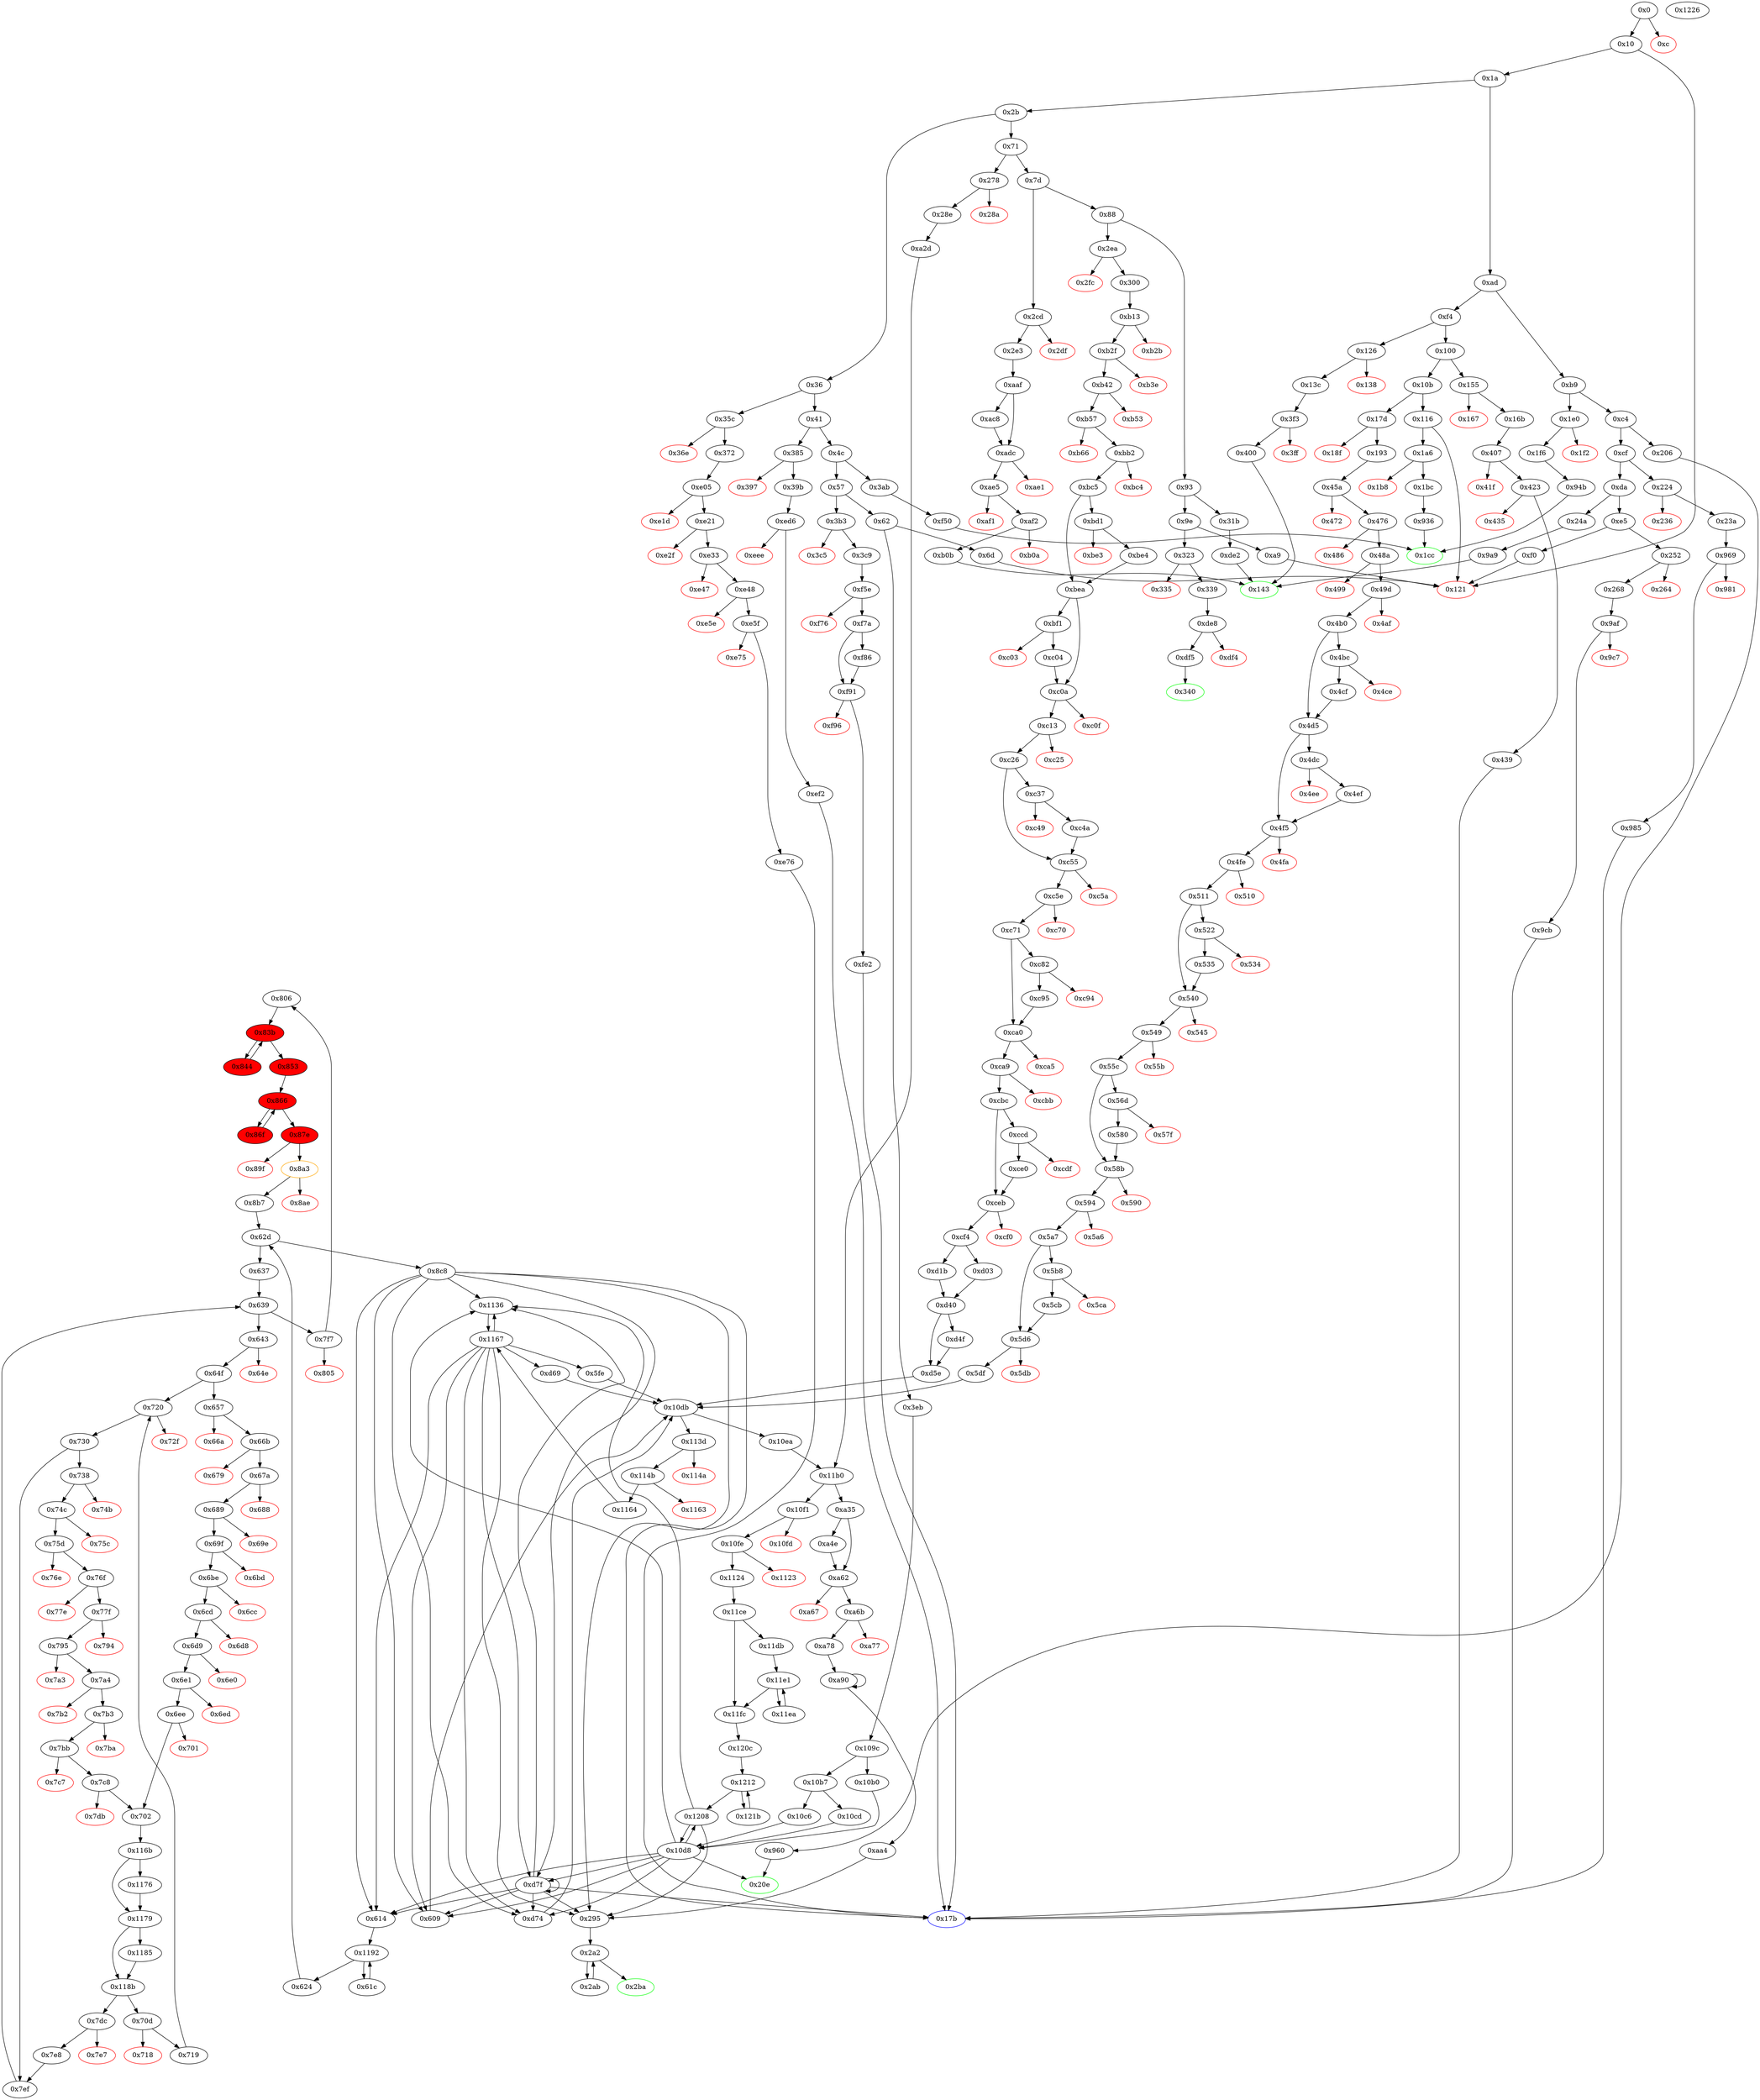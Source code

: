 digraph "" {
"0x806" [fillcolor=white, id="0x806", style=filled, tooltip="Block 0x806\n[0x806:0x83a]\n---\nPredecessors: [0x7f7]\nSuccessors: [0x83b]\n---\n0x806 JUMPDEST\n0x807 ADD\n0x808 SLOAD\n0x809 PUSH1 0x40\n0x80b MLOAD\n0x80c PUSH4 0x2f76158b\n0x811 PUSH1 0xe1\n0x813 SHL\n0x814 DUP2\n0x815 MSTORE\n0x816 PUSH1 0x1\n0x818 PUSH1 0x1\n0x81a PUSH1 0xa0\n0x81c SHL\n0x81d SUB\n0x81e SWAP1\n0x81f SWAP2\n0x820 AND\n0x821 SWAP2\n0x822 POP\n0x823 DUP2\n0x824 SWAP1\n0x825 PUSH4 0x5eec2b16\n0x82a SWAP1\n0x82b DUP8\n0x82c SWAP1\n0x82d DUP8\n0x82e SWAP1\n0x82f PUSH1 0x4\n0x831 ADD\n0x832 DUP1\n0x833 DUP4\n0x834 PUSH1 0xa0\n0x836 DUP1\n0x837 DUP4\n0x838 DUP4\n0x839 PUSH1 0x0\n---\n0x806: JUMPDEST \n0x807: V789 = ADD S0 0x0\n0x808: V790 = S[V789]\n0x809: V791 = 0x40\n0x80b: V792 = M[0x40]\n0x80c: V793 = 0x2f76158b\n0x811: V794 = 0xe1\n0x813: V795 = SHL 0xe1 0x2f76158b\n0x815: M[V792] = 0x5eec2b1600000000000000000000000000000000000000000000000000000000\n0x816: V796 = 0x1\n0x818: V797 = 0x1\n0x81a: V798 = 0xa0\n0x81c: V799 = SHL 0xa0 0x1\n0x81d: V800 = SUB 0x10000000000000000000000000000000000000000 0x1\n0x820: V801 = AND V790 0xffffffffffffffffffffffffffffffffffffffff\n0x825: V802 = 0x5eec2b16\n0x82f: V803 = 0x4\n0x831: V804 = ADD 0x4 V792\n0x834: V805 = 0xa0\n0x839: V806 = 0x0\n---\nEntry stack: [S19, S18, S17, S16, S15, S14, S13, S12, S11, S10, S9, S8, S7, S6, S5, 0xe302875600, S3, 0x0, 0x0, S0]\nStack pops: 7\nStack additions: [S6, S5, S4, S3, V801, V801, 0x5eec2b16, S6, S5, V804, V804, S6, 0xa0, 0xa0, V804, S6, 0x0]\nExit stack: [S12, S11, S10, S9, S8, S7, S6, S5, S4, S3, V801, V801, 0x5eec2b16, S6, S5, V804, V804, S6, 0xa0, 0xa0, V804, S6, 0x0]\n\nDef sites:\nS19: {}\nS18: {}\nS17: {0x609.0x60a, 0x1192_0x614.0x1195, 0x1a.0x1f, 0xd74.0xd75}\nS16: {0x278.0x279, 0x1a.0x1f, 0x5fe.0x5ff, 0x1192_0x61c.0x1195, 0x1192_0x614.0x1195, 0xd74.0xd75, 0xd74.0xd78, 0x609.0x60a, 0xd69.0xd6a, 0x609.0x60d}\nS15: {0x278.0x279, 0x1a.0x1f, 0x5fe.0x5ff, 0x5fe.0x602, 0x1192_0x614.0x1195, 0x1192_0x61c.0x1195, 0xd74.0xd75, 0xd74.0xd78, 0x609.0x60a, 0xd69.0xd6a, 0x609.0x60d, 0xd69.0xd6d, 0x28e.0x290}\nS14: {0x278.0x279, 0x1a.0x1f, 0x5fe.0x5ff, 0x5fe.0x602, 0x1192_0x61c.0x1195, 0x1192_0x614.0x1195, 0xd74.0xd75, 0xd74.0xd78, 0x11b0_0xa2d.0x11b3, 0x609.0x60a, 0xd69.0xd6a, 0x609.0x60d, 0xd69.0xd6d, 0x28e.0x290, 0x11b0_0x10ea.0x11b3}\nS13: {0x1a.0x1f, 0x1192_0x614.0x1195, 0x1192_0x61c.0x1195, 0x609.0x60a, 0x609.0x60d, 0x28e.0x290, 0x11b0_0xa2d.0x11b3, 0x11b0_0x10ea.0x11b3, 0x278.0x279, 0x5fe.0x5ff, 0x5fe.0x602, 0xd74.0xd75, 0xd74.0xd78, 0xd69.0xd6a, 0xd69.0xd6d, 0x1124.0x112c}\nS12: {0x1a.0x1f, 0x1192_0x614.0x1195, 0x1192_0x61c.0x1195, 0x609.0x60a, 0x609.0x60d, 0x28e.0x290, 0x11b0_0xa2d.0x11b3, 0x11b0_0x10ea.0x11b3, 0x278.0x279, 0x5fe.0x5ff, 0x5fe.0x602, 0xd74.0xd75, 0xd74.0xd78, 0xd69.0xd6a, 0xd69.0xd6d, 0x1124.0x112c, 0x1124.0x1128}\nS11: {0x1a.0x1f, 0x1192_0x614.0x1195, 0x1192_0x61c.0x1195, 0x609.0x60d, 0x609.0x60a, 0x10cd.0x10d7, 0x28e.0x290, 0x11ce.0x11d3, 0x11b0_0x10ea.0x11b3, 0x11b0_0xa2d.0x11b3, 0x10c6.0x10c7, 0x278.0x279, 0x5fe.0x602, 0x10b0.0x10b1, 0xd74.0xd78, 0xd74.0xd75, 0xd69.0xd6d, 0x1124.0x1128, 0x1124.0x112c}\nS10: {0x1a.0x1f, 0x1192_0x614.0x1195, 0x1192_0x61c.0x1195, 0x609.0x60a, 0x609.0x60d, 0x10cd.0x10d7, 0x28e.0x290, 0x11ce.0x11d3, 0x11b0_0x10ea.0x11b3, 0x11b0_0xa2d.0x11b3, 0x10c6.0x10c7, 0x278.0x279, 0x10b0.0x10b1, 0xd74.0xd75, 0xd74.0xd78, 0x1124.0x112c, 0x1124.0x1128}\nS9: {0x1a.0x1f, 0x1192_0x614.0x1195, 0x1192_0x61c.0x1195, 0x609.0x60a, 0x609.0x60d, 0x10cd.0x10d7, 0x28e.0x290, 0x11ce.0x11d3, 0x11b0_0x10ea.0x11b3, 0x11b0_0xa2d.0x11b3, 0x10c6.0x10c7, 0x278.0x279, 0x10b0.0x10b1, 0xd74.0xd75, 0xd74.0xd78, 0x1124.0x1128, 0x1124.0x112c}\nS8: {0x278.0x279, 0x1a.0x1f, 0x10b0.0x10b1, 0x1192_0x614.0x1195, 0x1192_0x61c.0x1195, 0xd74.0xd75, 0xd74.0xd78, 0x609.0x60a, 0x609.0x60d, 0x10cd.0x10d7, 0x11ce.0x11d3, 0x28e.0x290, 0x1124.0x112c, 0x1124.0x1128, 0x10c6.0x10c7}\nS7: {0x278.0x279, 0x1a.0x1f, 0x10b0.0x10b1, 0x1192_0x614.0x1195, 0x1192_0x61c.0x1195, 0xd74.0xd78, 0x28e.0x290, 0x609.0x60d, 0x10cd.0x10d7, 0x11ce.0x11d3, 0x1124.0x1128, 0x10c6.0x10c7}\nS6: {0x1a.0x1f, 0x10b0.0x10b1, 0x1192_0x614.0x1195, 0x1192_0x61c.0x1195, 0x28e.0x290, 0x10cd.0x10d7, 0x11ce.0x11d3, 0x1124.0x1128, 0x10c6.0x10c7}\nS5: {0x1192_0x61c.0x1195, 0x1192_0x614.0x1195}\n0xe302875600: {0x624.0x625}\nS3: {0x624.0x62b, 0x8b7.0x8be}\n0x0: {0x7f7.0x7f9}\n0x0: {0x7f7.0x7f9}\nS0: {0x624.0x62b, 0x8b7.0x8be}\n"];
"0x109c" [fillcolor=white, id="0x109c", style=filled, tooltip="Block 0x109c\n[0x109c:0x10af]\n---\nPredecessors: [0x3eb]\nSuccessors: [0x10b0, 0x10b7]\n---\n0x109c JUMPDEST\n0x109d PUSH1 0x1a\n0x109f SLOAD\n0x10a0 PUSH1 0x0\n0x10a2 SWAP1\n0x10a3 PUSH2 0x100\n0x10a6 SWAP1\n0x10a7 DIV\n0x10a8 PUSH1 0xff\n0x10aa AND\n0x10ab ISZERO\n0x10ac PUSH2 0x10b7\n0x10af JUMPI\n---\n0x109c: JUMPDEST \n0x109d: V1535 = 0x1a\n0x109f: V1536 = S[0x1a]\n0x10a0: V1537 = 0x0\n0x10a3: V1538 = 0x100\n0x10a7: V1539 = DIV V1536 0x100\n0x10a8: V1540 = 0xff\n0x10aa: V1541 = AND 0xff V1539\n0x10ab: V1542 = ISZERO V1541\n0x10ac: V1543 = 0x10b7\n0x10af: JUMPI 0x10b7 V1542\n---\nEntry stack: [V13, 0x20e]\nStack pops: 0\nStack additions: [0x0]\nExit stack: [V13, 0x20e, 0x0]\n\nDef sites:\nV13: {0x1a.0x1f}\n0x20e: {0x3eb.0x3ec}\n"];
"0x76f" [fillcolor=white, id="0x76f", style=filled, tooltip="Block 0x76f\n[0x76f:0x77d]\n---\nPredecessors: [0x75d]\nSuccessors: [0x77e, 0x77f]\n---\n0x76f JUMPDEST\n0x770 ADD\n0x771 SLOAD\n0x772 PUSH5 0xe8d4a51000\n0x778 MUL\n0x779 DUP2\n0x77a PUSH2 0x77f\n0x77d JUMPI\n---\n0x76f: JUMPDEST \n0x770: V736 = ADD V732 V730\n0x771: V737 = S[V736]\n0x772: V738 = 0xe8d4a51000\n0x778: V739 = MUL 0xe8d4a51000 V737\n0x77a: V740 = 0x77f\n0x77d: JUMPI 0x77f V724\n---\nEntry stack: [S19, S18, S17, S16, S15, S14, S13, S12, S11, S10, S9, S8, 0xe302875600, S6, {0x0, 0x1, 0x2, 0x3, 0x4}, 0x0, 0xe8d4a51000, V724, V730, V732]\nStack pops: 3\nStack additions: [S2, V739]\nExit stack: [S19, S18, S17, S16, S15, S14, S13, S12, S11, S10, S9, S8, 0xe302875600, S6, {0x0, 0x1, 0x2, 0x3, 0x4}, 0x0, 0xe8d4a51000, V724, V739]\n\nDef sites:\nS19: {}\nS18: {}\nS17: {0x609.0x60a, 0x1192_0x614.0x1195, 0x1a.0x1f, 0xd74.0xd75}\nS16: {0x278.0x279, 0x1a.0x1f, 0x5fe.0x5ff, 0x1192_0x61c.0x1195, 0x1192_0x614.0x1195, 0xd74.0xd75, 0xd74.0xd78, 0x609.0x60a, 0xd69.0xd6a, 0x609.0x60d}\nS15: {0x278.0x279, 0x1a.0x1f, 0x5fe.0x5ff, 0x5fe.0x602, 0x1192_0x614.0x1195, 0x1192_0x61c.0x1195, 0xd74.0xd75, 0xd74.0xd78, 0x609.0x60a, 0xd69.0xd6a, 0x609.0x60d, 0xd69.0xd6d, 0x28e.0x290}\nS14: {0x278.0x279, 0x5fe.0x602, 0x1192_0x61c.0x1195, 0x1192_0x614.0x1195, 0xd74.0xd78, 0x11b0_0x10ea.0x11b3, 0x609.0x60d, 0xd69.0xd6d, 0x28e.0x290, 0x11b0_0xa2d.0x11b3}\nS13: {0x1a.0x1f, 0x1192_0x614.0x1195, 0x1192_0x61c.0x1195, 0xd74.0xd75, 0x11b0_0x10ea.0x11b3, 0x609.0x60a, 0x28e.0x290, 0x1124.0x112c, 0x11b0_0xa2d.0x11b3}\nS12: {0x278.0x279, 0x1a.0x1f, 0x1192_0x614.0x1195, 0x1192_0x61c.0x1195, 0xd74.0xd75, 0x11b0_0xa2d.0x11b3, 0xd74.0xd78, 0x609.0x60a, 0x609.0x60d, 0x1124.0x112c, 0x1124.0x1128, 0x11b0_0x10ea.0x11b3}\nS11: {0x278.0x279, 0x1a.0x1f, 0x10b0.0x10b1, 0x1192_0x614.0x1195, 0x1192_0x61c.0x1195, 0xd74.0xd75, 0x28e.0x290, 0xd74.0xd78, 0x609.0x60a, 0x609.0x60d, 0x10cd.0x10d7, 0x11ce.0x11d3, 0x1124.0x112c, 0x1124.0x1128, 0x10c6.0x10c7}\nS10: {0x278.0x279, 0x1a.0x1f, 0x10b0.0x10b1, 0x1192_0x614.0x1195, 0x1192_0x61c.0x1195, 0xd74.0xd78, 0x609.0x60d, 0x10cd.0x10d7, 0x11ce.0x11d3, 0x28e.0x290, 0x1124.0x1128, 0x10c6.0x10c7}\nS9: {0x1a.0x1f, 0x10b0.0x10b1, 0x1192_0x614.0x1195, 0x1192_0x61c.0x1195, 0x28e.0x290, 0x10cd.0x10d7, 0x11ce.0x11d3, 0x1124.0x1128, 0x10c6.0x10c7}\nS8: {0x1192_0x61c.0x1195, 0x1192_0x614.0x1195}\n0xe302875600: {0x624.0x625}\nS6: {0x624.0x62b, 0x8b7.0x8be}\n{0x0, 0x1, 0x2, 0x3, 0x4}: {0x7ef.0x7f2, 0x637.0x637}\n0x0: {0x738.0x738}\n0xe8d4a51000: {0x738.0x73a}\nV724: {0x74c.0x751}\nV730: {0x75d.0x761}\nV732: {0x75d.0x765}\n"];
"0xa90" [fillcolor=white, id="0xa90", style=filled, tooltip="Block 0xa90\n[0xa90:0xaa3]\n---\nPredecessors: [0xa78, 0xa90]\nSuccessors: [0xa90, 0xaa4]\n---\n0xa90 JUMPDEST\n0xa91 DUP2\n0xa92 SLOAD\n0xa93 DUP2\n0xa94 MSTORE\n0xa95 PUSH1 0x20\n0xa97 ADD\n0xa98 SWAP1\n0xa99 PUSH1 0x1\n0xa9b ADD\n0xa9c SWAP1\n0xa9d DUP1\n0xa9e DUP4\n0xa9f GT\n0xaa0 PUSH2 0xa90\n0xaa3 JUMPI\n---\n0xa90: JUMPDEST \n0xa92: V996 = S[S1]\n0xa94: M[S0] = V996\n0xa95: V997 = 0x20\n0xa97: V998 = ADD 0x20 S0\n0xa99: V999 = 0x1\n0xa9b: V1000 = ADD 0x1 S1\n0xa9f: V1001 = GT V992 V998\n0xaa0: V1002 = 0xa90\n0xaa3: JUMPI 0xa90 V1001\n---\nEntry stack: [S19, S18, S17, S16, S15, S14, S13, S12, S11, S10, S9, {0x0, 0x1, 0x2, 0x295}, S7, S6, V990, V995, 0x6, V992, S1, S0]\nStack pops: 3\nStack additions: [S2, V1000, V998]\nExit stack: [S19, S18, S17, S16, S15, S14, S13, S12, S11, S10, S9, {0x0, 0x1, 0x2, 0x295}, S7, S6, V990, V995, 0x6, V992, V1000, V998]\n\nDef sites:\nS19: {}\nS18: {}\nS17: {}\nS16: {0x609.0x60a, 0x1a.0x1f, 0xd74.0xd75, 0xd69.0xd6a, 0x5fe.0x5ff}\nS15: {0x609.0x60d, 0x278.0x279, 0xd74.0xd78, 0xd69.0xd6d, 0x5fe.0x602}\nS14: {0x1a.0x1f, 0x28e.0x290}\nS13: {0x609.0x60a, 0x1a.0x1f, 0x17d.0x17e, 0x11b0_0xa2d.0x11b3, 0xd74.0xd75, 0x11b0_0x10ea.0x11b3}\nS12: {0x278.0x279, 0x1a.0x1f, 0x5fe.0x5ff, 0x193.0x196, 0xd74.0xd75, 0xd74.0xd78, 0x609.0x60a, 0xd69.0xd6a, 0x609.0x60d, 0x1124.0x112c}\nS11: {0x278.0x279, 0x1a.0x1f, 0x5fe.0x602, 0x193.0x19c, 0xd74.0xd78, 0x609.0x60d, 0xd69.0xd6d, 0x28e.0x290, 0x1124.0x1128}\nS10: {0x1a.0x1f, 0x10b0.0x10b1, 0x193.0x1a1, 0x28e.0x290, 0x10cd.0x10d7, 0x11ce.0x11d3, 0x1124.0x1128, 0x10c6.0x10c7}\nS9: {0x609.0x60a, 0xd69.0xd6a, 0x1a.0x1f, 0x5df.0x5f4, 0x5fe.0x5ff, 0xd74.0xd75}\n{0x0, 0x1, 0x2, 0x295}: {0x609.0x60d, 0x278.0x279, 0xd69.0xd6d, 0x5df.0x5f7, 0x5fe.0x602, 0xd74.0xd78}\nS7: {0x1a.0x1f, 0x193.0x196, 0x609.0x60d, 0x609.0x60a, 0x10cd.0x10d7, 0x28e.0x290, 0x11ce.0x11d3, 0x10c6.0x10c7, 0x278.0x279, 0x5fe.0x602, 0x5fe.0x5ff, 0x10b0.0x10b1, 0xd74.0xd78, 0xd74.0xd75, 0xd69.0xd6d, 0xd69.0xd6a, 0x1124.0x1128, 0x1124.0x112c}\nS6: {0x11b0_0x10ea.0x11b3, 0x11b0_0xa2d.0x11b3}\nV990: {0xa78.0xa7c}\nV995: {0xa78.0xa8b}\n0x6: {0xa78.0xa86}\nV992: {0xa78.0xa80}\nS1: {0xa90.0xa9b, 0xa78.0xa8b}\nS0: {0xa90.0xa97, 0xa78.0xa7c}\n"];
"0x936" [fillcolor=white, id="0x936", style=filled, tooltip="Block 0x936\n[0x936:0x94a]\n---\nPredecessors: [0x1bc]\nSuccessors: [0x1cc]\n---\n0x936 JUMPDEST\n0x937 PUSH1 0x1b\n0x939 PUSH1 0x20\n0x93b MSTORE\n0x93c PUSH1 0x0\n0x93e SWAP1\n0x93f DUP2\n0x940 MSTORE\n0x941 PUSH1 0x40\n0x943 SWAP1\n0x944 SHA3\n0x945 SLOAD\n0x946 PUSH1 0xff\n0x948 AND\n0x949 DUP2\n0x94a JUMP\n---\n0x936: JUMPDEST \n0x937: V878 = 0x1b\n0x939: V879 = 0x20\n0x93b: M[0x20] = 0x1b\n0x93c: V880 = 0x0\n0x940: M[0x0] = V150\n0x941: V881 = 0x40\n0x944: V882 = SHA3 0x0 0x40\n0x945: V883 = S[V882]\n0x946: V884 = 0xff\n0x948: V885 = AND 0xff V883\n0x94a: JUMP 0x1cc\n---\nEntry stack: [V13, 0x1cc, V150]\nStack pops: 2\nStack additions: [S1, V885]\nExit stack: [V13, 0x1cc, V885]\n\nDef sites:\nV13: {0x1a.0x1f}\n0x1cc: {0x1a6.0x1a7}\nV150: {0x1bc.0x1c7}\n"];
"0x844" [fillcolor=red, id="0x844", style=filled, tooltip="Block 0x844\n[0x844:0x852]\n---\nPredecessors: [0x83b]\nSuccessors: [0x83b]\n---\n0x844 DUP2\n0x845 DUP2\n0x846 ADD\n0x847 MLOAD\n0x848 DUP4\n0x849 DUP3\n0x84a ADD\n0x84b MSTORE\n0x84c PUSH1 0x20\n0x84e ADD\n0x84f PUSH2 0x83b\n0x852 JUMP\n---\n0x846: V810 = ADD S0 S1\n0x847: V811 = M[V810]\n0x84a: V812 = ADD S0 V804\n0x84b: M[V812] = V811\n0x84c: V813 = 0x20\n0x84e: V814 = ADD 0x20 S0\n0x84f: V815 = 0x83b\n0x852: JUMP 0x83b\n---\nEntry stack: [V1626, S20, S19, S18, S17, S16, S15, 0xe302875600, S13, V801, V801, 0x5eec2b16, S9, S8, V804, V804, S5, 0xa0, 0xa0, V804, S1, S0]\nStack pops: 3\nStack additions: [S2, S1, V814]\nExit stack: [V1626, S20, S19, S18, S17, S16, S15, 0xe302875600, S13, V801, V801, 0x5eec2b16, S9, S8, V804, V804, S5, 0xa0, 0xa0, V804, S1, V814]\n\nDef sites:\nV1626: {0x1192_0x614.0x1195}\nS20: {0x1192_0x61c.0x1195, 0x1192_0x614.0x1195}\nS19: {0x1192_0x61c.0x1195, 0x1192_0x614.0x1195}\nS18: {0x1192_0x61c.0x1195, 0x1192_0x614.0x1195}\nS17: {0x1192_0x61c.0x1195, 0x1192_0x614.0x1195}\nS16: {0x1192_0x61c.0x1195, 0x1192_0x614.0x1195}\nS15: {0x1192_0x61c.0x1195, 0x1192_0x614.0x1195}\n0xe302875600: {0x624.0x625}\nS13: {0x624.0x62b, 0x8b7.0x8be}\nV801: {0x806.0x820}\nV801: {0x806.0x820}\n0x5eec2b16: {0x806.0x825}\nS9: {0x1192_0x61c.0x1195, 0x1192_0x614.0x1195}\nS8: {0x1192_0x61c.0x1195, 0x1192_0x614.0x1195}\nV804: {0x806.0x831}\nV804: {0x806.0x831}\nS5: {0x1192_0x61c.0x1195, 0x1192_0x614.0x1195}\n0xa0: {0x806.0x834}\n0xa0: {0x806.0x834}\nV804: {0x806.0x831}\nS1: {0x1192_0x61c.0x1195, 0x1192_0x614.0x1195}\nS0: {0x844.0x84e, 0x806.0x839}\n"];
"0xb9" [fillcolor=white, id="0xb9", style=filled, tooltip="Block 0xb9\n[0xb9:0xc3]\n---\nPredecessors: [0xad]\nSuccessors: [0xc4, 0x1e0]\n---\n0xb9 DUP1\n0xba PUSH4 0x51e59ffb\n0xbf EQ\n0xc0 PUSH2 0x1e0\n0xc3 JUMPI\n---\n0xba: V55 = 0x51e59ffb\n0xbf: V56 = EQ 0x51e59ffb V13\n0xc0: V57 = 0x1e0\n0xc3: JUMPI 0x1e0 V56\n---\nEntry stack: [V13]\nStack pops: 1\nStack additions: [S0]\nExit stack: [V13]\n\nDef sites:\nV13: {0x1a.0x1f}\n"];
"0x10d8" [fillcolor=white, id="0x10d8", style=filled, tooltip="Block 0x10d8\n[0x10d8:0x10da]\n---\nPredecessors: [0x10b0, 0x10c6, 0x10cd, 0x1208]\nSuccessors: [0x20e, 0x609, 0x614, 0xd74, 0xd7f, 0x1136, 0x1208]\n---\n0x10d8 JUMPDEST\n0x10d9 SWAP1\n0x10da JUMP\n---\n0x10d8: JUMPDEST \n0x10da: JUMP S1\n---\nEntry stack: [S17, S16, S15, S14, S13, S12, S11, S10, S9, S8, S7, S6, S5, S4, S3, S2, S1, S0]\nStack pops: 2\nStack additions: [S0]\nExit stack: [S17, S16, S15, S14, S13, S12, S11, S10, S9, S8, S7, S6, S5, S4, S3, S2, S0]\n\nDef sites:\nS17: {}\nS16: {}\nS15: {}\nS14: {0x609.0x60a, 0x1a.0x1f, 0xd74.0xd75, 0xd69.0xd6a, 0x5fe.0x5ff}\nS13: {0x609.0x60d, 0x278.0x279, 0xd74.0xd78, 0xd69.0xd6d, 0x5fe.0x602}\nS12: {0x1a.0x1f, 0x28e.0x290}\nS11: {0x1a.0x1f, 0x17d.0x17e, 0x5fe.0x5ff, 0xd74.0xd75, 0x11b0_0x10ea.0x11b3, 0x609.0x60a, 0xd69.0xd6a, 0x11b0_0xa2d.0x11b3}\nS10: {0x278.0x279, 0x1a.0x1f, 0x5fe.0x602, 0x5fe.0x5ff, 0x193.0x196, 0xd74.0xd78, 0xd74.0xd75, 0x609.0x60d, 0xd69.0xd6d, 0x609.0x60a, 0xd69.0xd6a, 0x1124.0x112c}\nS9: {0x278.0x279, 0x1a.0x1f, 0x5fe.0x602, 0x193.0x19c, 0xd74.0xd78, 0x609.0x60d, 0xd69.0xd6d, 0x28e.0x290, 0x1124.0x1128}\nS8: {0x1a.0x1f, 0x5fe.0x5ff, 0x10b0.0x10b1, 0x193.0x1a1, 0xd74.0xd75, 0x11b0_0xa2d.0x11b3, 0x609.0x60a, 0xd69.0xd6a, 0x10cd.0x10d7, 0x11ce.0x11d3, 0x28e.0x290, 0x1124.0x1128, 0x11b0_0x10ea.0x11b3, 0x10c6.0x10c7}\nS7: {0x278.0x279, 0x1a.0x1f, 0x5df.0x5f4, 0x5fe.0x602, 0x5fe.0x5ff, 0xd74.0xd75, 0xd74.0xd78, 0x609.0x60a, 0x609.0x60d, 0xd69.0xd6d, 0xd69.0xd6a, 0x1124.0x112c}\nS6: {0x278.0x279, 0x1a.0x1f, 0x5df.0x5f7, 0x5fe.0x602, 0xd74.0xd78, 0x609.0x60d, 0xd69.0xd6d, 0x28e.0x290, 0x1124.0x1128}\nS5: {0x1a.0x1f, 0x193.0x196, 0x609.0x60a, 0x609.0x60d, 0x10cd.0x10d7, 0x28e.0x290, 0x11ce.0x11d3, 0x11b0_0x10ea.0x11b3, 0x11b0_0xa2d.0x11b3, 0x10c6.0x10c7, 0x278.0x279, 0x5fe.0x602, 0x5fe.0x5ff, 0x10b0.0x10b1, 0xd74.0xd75, 0xd74.0xd78, 0xd69.0xd6d, 0xd69.0xd6a, 0x1124.0x112c, 0x1124.0x1128}\nS4: {0x278.0x279, 0x1a.0x1f, 0x5fe.0x5ff, 0xd74.0xd75, 0xd74.0xd78, 0x11b0_0xa2d.0x11b3, 0x609.0x60a, 0xd69.0xd6a, 0x609.0x60d, 0x1124.0x112c, 0x11b0_0x10ea.0x11b3}\nS3: {0x278.0x279, 0x1a.0x1f, 0x5fe.0x602, 0xd74.0xd78, 0x609.0x60d, 0xd69.0xd6d, 0x28e.0x290, 0x1124.0x112c, 0x1124.0x1128}\nS2: {0x278.0x279, 0x1a.0x1f, 0x10b0.0x10b1, 0xd74.0xd78, 0xd74.0xd75, 0x11b0_0x10ea.0x11b3, 0x609.0x60d, 0x609.0x60a, 0x10cd.0x10d7, 0x11ce.0x11d3, 0x28e.0x290, 0x1124.0x1128, 0x11b0_0xa2d.0x11b3, 0x10c6.0x10c7}\nS1: {0x1a.0x1f, 0x11fc.0x11fe, 0x5fe.0x5ff, 0xd74.0xd75, 0x11b0_0xa2d.0x11b3, 0x609.0x60a, 0xd69.0xd6a, 0x3eb.0x3ec, 0x1124.0x112c, 0x11b0_0x10ea.0x11b3}\nS0: {0x278.0x279, 0x1a.0x1f, 0x10b0.0x10b1, 0xd74.0xd78, 0xd74.0xd75, 0x28e.0x290, 0x609.0x60d, 0x609.0x60a, 0x10cd.0x10d7, 0x11ce.0x11d3, 0x1124.0x1128, 0x10c6.0x10c7}\n"];
"0x126" [fillcolor=white, id="0x126", style=filled, tooltip="Block 0x126\n[0x126:0x137]\n---\nPredecessors: [0xf4]\nSuccessors: [0x138, 0x13c]\n---\n0x126 JUMPDEST\n0x127 PUSH2 0x143\n0x12a PUSH1 0x4\n0x12c DUP1\n0x12d CALLDATASIZE\n0x12e SUB\n0x12f PUSH1 0x20\n0x131 DUP2\n0x132 LT\n0x133 ISZERO\n0x134 PUSH2 0x13c\n0x137 JUMPI\n---\n0x126: JUMPDEST \n0x127: V84 = 0x143\n0x12a: V85 = 0x4\n0x12d: V86 = CALLDATASIZE\n0x12e: V87 = SUB V86 0x4\n0x12f: V88 = 0x20\n0x132: V89 = LT V87 0x20\n0x133: V90 = ISZERO V89\n0x134: V91 = 0x13c\n0x137: JUMPI 0x13c V90\n---\nEntry stack: [V13]\nStack pops: 0\nStack additions: [0x143, 0x4, V87]\nExit stack: [V13, 0x143, 0x4, V87]\n\nDef sites:\nV13: {0x1a.0x1f}\n"];
"0x702" [fillcolor=white, id="0x702", style=filled, tooltip="Block 0x702\n[0x702:0x70c]\n---\nPredecessors: [0x6ee, 0x7c8]\nSuccessors: [0x116b]\n---\n0x702 JUMPDEST\n0x703 PUSH1 0x20\n0x705 MUL\n0x706 ADD\n0x707 MLOAD\n0x708 DUP6\n0x709 PUSH2 0x116b\n0x70c JUMP\n---\n0x702: JUMPDEST \n0x703: V694 = 0x20\n0x705: V695 = MUL 0x20 {0x0, 0x1, 0x2, 0x3, 0x4}\n0x706: V696 = ADD V695 S1\n0x707: V697 = M[V696]\n0x709: V698 = 0x116b\n0x70c: JUMP 0x116b\n---\nEntry stack: [S18, S17, S16, S15, S14, S13, S12, S11, S10, S9, S8, S7, 0xe302875600, S5, {0x0, 0x1, 0x2, 0x3, 0x4}, S3, {0x70d, 0x7dc}, S1, {0x0, 0x1, 0x2, 0x3, 0x4}]\nStack pops: 7\nStack additions: [S6, S5, S4, S3, S2, V697, S6]\nExit stack: [S18, S17, S16, S15, S14, S13, S12, S11, S10, S9, S8, S7, 0xe302875600, S5, {0x0, 0x1, 0x2, 0x3, 0x4}, S3, {0x70d, 0x7dc}, V697, 0xe302875600]\n\nDef sites:\nS18: {}\nS17: {}\nS16: {0x609.0x60a, 0x1192_0x614.0x1195, 0x1a.0x1f, 0xd74.0xd75}\nS15: {0x278.0x279, 0x1a.0x1f, 0x5fe.0x5ff, 0x1192_0x614.0x1195, 0x1192_0x61c.0x1195, 0xd74.0xd75, 0xd74.0xd78, 0x609.0x60a, 0xd69.0xd6a, 0x609.0x60d}\nS14: {0x278.0x279, 0x1a.0x1f, 0x5fe.0x5ff, 0x5fe.0x602, 0x1192_0x61c.0x1195, 0x1192_0x614.0x1195, 0xd74.0xd75, 0xd74.0xd78, 0x609.0x60a, 0x609.0x60d, 0xd69.0xd6a, 0xd69.0xd6d, 0x28e.0x290}\nS13: {0x278.0x279, 0x5fe.0x602, 0x1192_0x614.0x1195, 0x1192_0x61c.0x1195, 0xd74.0xd78, 0x11b0_0xa2d.0x11b3, 0x609.0x60d, 0xd69.0xd6d, 0x28e.0x290, 0x11b0_0x10ea.0x11b3}\nS12: {0x1a.0x1f, 0x1192_0x61c.0x1195, 0x1192_0x614.0x1195, 0x11b0_0x10ea.0x11b3, 0xd74.0xd75, 0x609.0x60a, 0x28e.0x290, 0x1124.0x112c, 0x11b0_0xa2d.0x11b3}\nS11: {0x278.0x279, 0x1a.0x1f, 0x1192_0x614.0x1195, 0x1192_0x61c.0x1195, 0xd74.0xd75, 0x11b0_0xa2d.0x11b3, 0xd74.0xd78, 0x609.0x60a, 0x609.0x60d, 0x1124.0x1128, 0x1124.0x112c, 0x11b0_0x10ea.0x11b3}\nS10: {0x278.0x279, 0x1a.0x1f, 0x10b0.0x10b1, 0x1192_0x614.0x1195, 0x1192_0x61c.0x1195, 0xd74.0xd75, 0xd74.0xd78, 0x609.0x60a, 0x609.0x60d, 0x10cd.0x10d7, 0x11ce.0x11d3, 0x28e.0x290, 0x1124.0x1128, 0x1124.0x112c, 0x10c6.0x10c7}\nS9: {0x278.0x279, 0x1a.0x1f, 0x10b0.0x10b1, 0x1192_0x614.0x1195, 0x1192_0x61c.0x1195, 0xd74.0xd78, 0x28e.0x290, 0x609.0x60d, 0x10cd.0x10d7, 0x11ce.0x11d3, 0x1124.0x1128, 0x10c6.0x10c7}\nS8: {0x1a.0x1f, 0x10b0.0x10b1, 0x1192_0x614.0x1195, 0x1192_0x61c.0x1195, 0x28e.0x290, 0x10cd.0x10d7, 0x11ce.0x11d3, 0x1124.0x1128, 0x10c6.0x10c7}\nS7: {0x1192_0x61c.0x1195, 0x1192_0x614.0x1195}\n0xe302875600: {0x624.0x625}\nS5: {0x624.0x62b, 0x8b7.0x8be}\n{0x0, 0x1, 0x2, 0x3, 0x4}: {0x7ef.0x7f2, 0x637.0x637}\nS3: {0x77f.0x781, 0x69f.0x6a1}\n{0x70d, 0x7dc}: {0x7c8.0x7ce, 0x6ee.0x6f4}\nS1: {0x1a.0x1f, 0x10b0.0x10b1, 0x1192_0x614.0x1195, 0x1192_0x61c.0x1195, 0x28e.0x290, 0x10cd.0x10d7, 0x11ce.0x11d3, 0x1124.0x1128, 0x10c6.0x10c7}\n{0x0, 0x1, 0x2, 0x3, 0x4}: {0x7ef.0x7f2, 0x637.0x637}\n"];
"0xe33" [fillcolor=white, id="0xe33", style=filled, tooltip="Block 0xe33\n[0xe33:0xe46]\n---\nPredecessors: [0xe21]\nSuccessors: [0xe47, 0xe48]\n---\n0xe33 JUMPDEST\n0xe34 PUSH1 0x1a\n0xe36 SLOAD\n0xe37 DUP4\n0xe38 SWAP1\n0xe39 PUSH1 0x3\n0xe3b SWAP1\n0xe3c PUSH1 0xff\n0xe3e AND\n0xe3f PUSH1 0x6\n0xe41 DUP2\n0xe42 LT\n0xe43 PUSH2 0xe48\n0xe46 JUMPI\n---\n0xe33: JUMPDEST \n0xe34: V1355 = 0x1a\n0xe36: V1356 = S[0x1a]\n0xe39: V1357 = 0x3\n0xe3c: V1358 = 0xff\n0xe3e: V1359 = AND 0xff V1356\n0xe3f: V1360 = 0x6\n0xe42: V1361 = LT V1359 0x6\n0xe43: V1362 = 0xe48\n0xe46: JUMPI 0xe48 V1361\n---\nEntry stack: [V13, 0x17b, V318, V321, V324]\nStack pops: 3\nStack additions: [S2, S1, S0, S2, 0x3, V1359]\nExit stack: [V13, 0x17b, V318, V321, V324, V318, 0x3, V1359]\n\nDef sites:\nV13: {0x1a.0x1f}\n0x17b: {0x35c.0x35d}\nV318: {0x372.0x375}\nV321: {0x372.0x37b}\nV324: {0x372.0x380}\n"];
"0x113d" [fillcolor=white, id="0x113d", style=filled, tooltip="Block 0x113d\n[0x113d:0x1149]\n---\nPredecessors: [0x10db]\nSuccessors: [0x114a, 0x114b]\n---\n0x113d JUMPDEST\n0x113e DUP1\n0x113f PUSH1 0x3\n0x1141 DUP4\n0x1142 PUSH1 0x3\n0x1144 DUP2\n0x1145 LT\n0x1146 PUSH2 0x114b\n0x1149 JUMPI\n---\n0x113d: JUMPDEST \n0x113f: V1600 = 0x3\n0x1142: V1601 = 0x3\n0x1145: V1602 = LT {0x0, 0x1, 0x2} 0x3\n0x1146: V1603 = 0x114b\n0x1149: JUMPI 0x114b V1602\n---\nEntry stack: [S19, S18, S17, S16, S15, V232, S13, S12, S11, S10, S9, S8, S7, S6, S5, S4, S3, {0x5fe, 0x609, 0x614, 0xd69, 0xd74, 0xd7f}, {0x0, 0x1, 0x2}, S0]\nStack pops: 2\nStack additions: [S1, S0, S0, 0x3, S1]\nExit stack: [S12, S11, S10, S9, S8, S7, S6, S5, S4, S3, {0x5fe, 0x609, 0x614, 0xd74, 0xd7f}, {0x0, 0x1, 0x2}, S0, S0, 0x3, {0x0, 0x1, 0x2}]\n\nDef sites:\nS19: {}\nS18: {}\nS17: {}\nS16: {0x609.0x60a, 0x1a.0x1f, 0xd74.0xd75, 0xd69.0xd6a, 0x5fe.0x5ff}\nS15: {0x609.0x60d, 0x278.0x279, 0xd74.0xd78, 0xd69.0xd6d, 0x5fe.0x602}\nV232: {0x28e.0x290}\nS13: {0x609.0x60a, 0xd69.0xd6a, 0x1a.0x1f, 0x5fe.0x5ff, 0x11b0_0x10ea.0x11b3, 0xd74.0xd75, 0x11b0_0xa2d.0x11b3}\nS12: {0x278.0x279, 0x1a.0x1f, 0x5fe.0x5ff, 0x5fe.0x602, 0x1192_0x614.0x1195, 0xd74.0xd75, 0xd74.0xd78, 0x609.0x60a, 0x609.0x60d, 0xd69.0xd6a, 0xd69.0xd6d, 0x1124.0x112c}\nS11: {0x278.0x279, 0x1a.0x1f, 0x5fe.0x602, 0x5fe.0x5ff, 0x1192_0x61c.0x1195, 0x1192_0x614.0x1195, 0xd74.0xd78, 0xd74.0xd75, 0x609.0x60d, 0x609.0x60a, 0xd69.0xd6d, 0xd69.0xd6a, 0x28e.0x290, 0x1124.0x1128}\nS10: {0x1a.0x1f, 0x1192_0x614.0x1195, 0x1192_0x61c.0x1195, 0x609.0x60d, 0x609.0x60a, 0x10cd.0x10d7, 0x28e.0x290, 0x11ce.0x11d3, 0x11b0_0x10ea.0x11b3, 0x11b0_0xa2d.0x11b3, 0x10c6.0x10c7, 0x278.0x279, 0x5fe.0x602, 0x5fe.0x5ff, 0x10b0.0x10b1, 0xd74.0xd78, 0xd74.0xd75, 0xd69.0xd6d, 0xd69.0xd6a, 0x1124.0x1128}\nS9: {0x1a.0x1f, 0x1192_0x61c.0x1195, 0x1192_0x614.0x1195, 0x609.0x60a, 0x609.0x60d, 0x28e.0x290, 0x11b0_0x10ea.0x11b3, 0x11b0_0xa2d.0x11b3, 0x278.0x279, 0x5fe.0x5ff, 0x5fe.0x602, 0xd74.0xd75, 0xd74.0xd78, 0xd69.0xd6a, 0xd69.0xd6d, 0x1124.0x112c}\nS8: {0x1a.0x1f, 0x1192_0x614.0x1195, 0x1192_0x61c.0x1195, 0x609.0x60a, 0x609.0x60d, 0x28e.0x290, 0x11b0_0x10ea.0x11b3, 0x11b0_0xa2d.0x11b3, 0x278.0x279, 0x5fe.0x602, 0x5fe.0x5ff, 0xd74.0xd75, 0xd74.0xd78, 0xd69.0xd6d, 0xd69.0xd6a, 0x1124.0x1128, 0x1124.0x112c}\nS7: {0x1a.0x1f, 0x1192_0x614.0x1195, 0x1192_0x61c.0x1195, 0x609.0x60d, 0x609.0x60a, 0x10cd.0x10d7, 0x11ce.0x11d3, 0x28e.0x290, 0x11b0_0xa2d.0x11b3, 0x10c6.0x10c7, 0x11b0_0x10ea.0x11b3, 0x278.0x279, 0x5fe.0x5ff, 0x5fe.0x602, 0x10b0.0x10b1, 0xd74.0xd78, 0xd74.0xd75, 0xd69.0xd6a, 0xd69.0xd6d, 0x2ea.0x2eb, 0x1124.0x112c, 0x1124.0x1128}\nS6: {0x1a.0x1f, 0x1192_0x614.0x1195, 0x1192_0x61c.0x1195, 0x609.0x60a, 0x609.0x60d, 0x10cd.0x10d7, 0x11ce.0x11d3, 0x28e.0x290, 0x300.0x303, 0x11b0_0xa2d.0x11b3, 0x10c6.0x10c7, 0x11b0_0x10ea.0x11b3, 0x278.0x279, 0x17d.0x17e, 0x5fe.0x5ff, 0x5fe.0x602, 0x10b0.0x10b1, 0xd74.0xd75, 0xd74.0xd78, 0xd69.0xd6a, 0xd69.0xd6d, 0x1124.0x1128, 0x1124.0x112c}\nS5: {0x1a.0x1f, 0x193.0x196, 0x1192_0x614.0x1195, 0x1192_0x61c.0x1195, 0x609.0x60a, 0x609.0x60d, 0x10cd.0x10d7, 0x11ce.0x11d3, 0x28e.0x290, 0x300.0x309, 0x11b0_0xa2d.0x11b3, 0x10c6.0x10c7, 0x11b0_0x10ea.0x11b3, 0x278.0x279, 0x5fe.0x5ff, 0x5fe.0x602, 0x10b0.0x10b1, 0xd74.0xd75, 0xd74.0xd78, 0xd69.0xd6a, 0xd69.0xd6d, 0x1124.0x112c, 0x1124.0x1128}\nS4: {0x1a.0x1f, 0x193.0x19c, 0x1192_0x614.0x1195, 0x1192_0x61c.0x1195, 0x609.0x60d, 0x609.0x60a, 0x10cd.0x10d7, 0x11ce.0x11d3, 0x28e.0x290, 0x300.0x30f, 0x11b0_0x10ea.0x11b3, 0x10c6.0x10c7, 0x11b0_0xa2d.0x11b3, 0x278.0x279, 0x5fe.0x602, 0x5fe.0x5ff, 0x10b0.0x10b1, 0xd74.0xd78, 0xd74.0xd75, 0xd69.0xd6d, 0xd69.0xd6a, 0x1124.0x112c, 0x1124.0x1128}\nS3: {0x1a.0x1f, 0x193.0x1a1, 0x1192_0x61c.0x1195, 0x1192_0x614.0x1195, 0x609.0x60d, 0x609.0x60a, 0x10cd.0x10d7, 0x11ce.0x11d3, 0x28e.0x290, 0x300.0x316, 0x11b0_0xa2d.0x11b3, 0x10c6.0x10c7, 0x11b0_0x10ea.0x11b3, 0x278.0x279, 0x5fe.0x5ff, 0x5fe.0x602, 0x10b0.0x10b1, 0xd74.0xd78, 0xd74.0xd75, 0xd69.0xd6a, 0xd69.0xd6d, 0x1124.0x1128, 0x1124.0x112c}\n{0x5fe, 0x609, 0x614, 0xd69, 0xd74, 0xd7f}: {0x609.0x60a, 0xd69.0xd6a, 0x5fe.0x5ff, 0x5df.0x5f4, 0xd5e.0xd5f, 0xd74.0xd75}\n{0x0, 0x1, 0x2}: {0x609.0x60d, 0xd69.0xd6d, 0x5fe.0x602, 0x5df.0x5f7, 0xd5e.0xd62, 0xd74.0xd78}\nS0: {0x1a.0x1f, 0x193.0x196, 0x193.0x19c, 0x1192_0x61c.0x1195, 0x1192_0x614.0x1195, 0x193.0x1a1, 0x609.0x60d, 0x609.0x60a, 0x10cd.0x10d7, 0x11ce.0x11d3, 0x28e.0x290, 0x300.0x303, 0x11b0_0x10ea.0x11b3, 0x10c6.0x10c7, 0x11b0_0xa2d.0x11b3, 0x278.0x279, 0x5fe.0x602, 0x5fe.0x5ff, 0x10b0.0x10b1, 0xd74.0xd78, 0xd74.0xd75, 0xd69.0xd6d, 0xd69.0xd6a, 0x1124.0x1128, 0x1124.0x112c}\n"];
"0x535" [fillcolor=white, id="0x535", style=filled, tooltip="Block 0x535\n[0x535:0x53f]\n---\nPredecessors: [0x522]\nSuccessors: [0x540]\n---\n0x535 JUMPDEST\n0x536 ADD\n0x537 SLOAD\n0x538 PUSH1 0x5\n0x53a MUL\n0x53b DUP4\n0x53c PUSH1 0xa\n0x53e MUL\n0x53f GT\n---\n0x535: JUMPDEST \n0x536: V509 = ADD V505 0x3\n0x537: V510 = S[V509]\n0x538: V511 = 0x5\n0x53a: V512 = MUL 0x5 V510\n0x53c: V513 = 0xa\n0x53e: V514 = MUL 0xa V127\n0x53f: V515 = GT V514 V512\n---\nEntry stack: [V13, 0x17b, V127, V130, V133, 0x3, V505]\nStack pops: 5\nStack additions: [S4, S3, S2, V515]\nExit stack: [V13, 0x17b, V127, V130, V133, V515]\n\nDef sites:\nV13: {0x1a.0x1f}\n0x17b: {0x17d.0x17e}\nV127: {0x193.0x196}\nV130: {0x193.0x19c}\nV133: {0x193.0x1a1}\n0x3: {0x522.0x526}\nV505: {0x522.0x52b}\n"];
"0x114b" [fillcolor=white, id="0x114b", style=filled, tooltip="Block 0x114b\n[0x114b:0x1162]\n---\nPredecessors: [0x113d]\nSuccessors: [0x1163, 0x1164]\n---\n0x114b JUMPDEST\n0x114c PUSH1 0x1a\n0x114e SLOAD\n0x114f PUSH1 0x6\n0x1151 SWAP2\n0x1152 DUP3\n0x1153 MUL\n0x1154 SWAP3\n0x1155 SWAP1\n0x1156 SWAP3\n0x1157 ADD\n0x1158 SWAP2\n0x1159 PUSH1 0xff\n0x115b AND\n0x115c SWAP1\n0x115d DUP2\n0x115e LT\n0x115f PUSH2 0x1164\n0x1162 JUMPI\n---\n0x114b: JUMPDEST \n0x114c: V1604 = 0x1a\n0x114e: V1605 = S[0x1a]\n0x114f: V1606 = 0x6\n0x1153: V1607 = MUL 0x6 {0x0, 0x1, 0x2}\n0x1157: V1608 = ADD V1607 0x3\n0x1159: V1609 = 0xff\n0x115b: V1610 = AND 0xff V1605\n0x115e: V1611 = LT V1610 0x6\n0x115f: V1612 = 0x1164\n0x1162: JUMPI 0x1164 V1611\n---\nEntry stack: [S15, S14, S13, S12, S11, S10, S9, S8, S7, S6, {0x5fe, 0x609, 0x614, 0xd74, 0xd7f}, {0x0, 0x1, 0x2}, S3, S2, 0x3, {0x0, 0x1, 0x2}]\nStack pops: 2\nStack additions: [V1608, V1610]\nExit stack: [S15, S14, S13, S12, S11, S10, S9, S8, S7, S6, {0x5fe, 0x609, 0x614, 0xd74, 0xd7f}, {0x0, 0x1, 0x2}, S3, S2, V1608, V1610]\n\nDef sites:\nS15: {}\nS14: {}\nS13: {}\nS12: {0x609.0x60a, 0x1a.0x1f, 0xd74.0xd75, 0xd69.0xd6a, 0x5fe.0x5ff}\nS11: {0x609.0x60d, 0x278.0x279, 0xd74.0xd78, 0xd69.0xd6d, 0x5fe.0x602}\nS10: {0x1a.0x1f, 0x28e.0x290}\nS9: {0x609.0x60a, 0x1a.0x1f, 0x17d.0x17e, 0x11b0_0xa2d.0x11b3, 0xd74.0xd75, 0x11b0_0x10ea.0x11b3}\nS8: {0x278.0x279, 0x1a.0x1f, 0x5fe.0x5ff, 0x193.0x196, 0xd74.0xd75, 0xd74.0xd78, 0x609.0x60a, 0xd69.0xd6a, 0x609.0x60d, 0x1124.0x112c}\nS7: {0x278.0x279, 0x1a.0x1f, 0x5fe.0x602, 0x193.0x19c, 0xd74.0xd78, 0x609.0x60d, 0xd69.0xd6d, 0x28e.0x290, 0x1124.0x1128}\nS6: {0x1a.0x1f, 0x10b0.0x10b1, 0x193.0x1a1, 0x28e.0x290, 0x10cd.0x10d7, 0x11ce.0x11d3, 0x1124.0x1128, 0x10c6.0x10c7}\n{0x5fe, 0x609, 0x614, 0xd74, 0xd7f}: {0x609.0x60a, 0xd69.0xd6a, 0xd74.0xd75, 0x5df.0x5f4, 0x5fe.0x5ff}\n{0x0, 0x1, 0x2}: {0x609.0x60d, 0xd69.0xd6d, 0xd74.0xd78, 0x5df.0x5f7, 0x5fe.0x602}\nS3: {0x1a.0x1f, 0x193.0x196, 0x609.0x60d, 0x609.0x60a, 0x10cd.0x10d7, 0x11ce.0x11d3, 0x28e.0x290, 0x10c6.0x10c7, 0x278.0x279, 0x5fe.0x602, 0x5fe.0x5ff, 0x10b0.0x10b1, 0xd74.0xd78, 0xd74.0xd75, 0xd69.0xd6d, 0xd69.0xd6a, 0x1124.0x112c, 0x1124.0x1128}\nS2: {0x1a.0x1f, 0x193.0x196, 0x609.0x60d, 0x609.0x60a, 0x10cd.0x10d7, 0x11ce.0x11d3, 0x28e.0x290, 0x10c6.0x10c7, 0x278.0x279, 0x5fe.0x602, 0x5fe.0x5ff, 0x10b0.0x10b1, 0xd74.0xd78, 0xd74.0xd75, 0xd69.0xd6d, 0xd69.0xd6a, 0x1124.0x112c, 0x1124.0x1128}\n0x3: {0x113d.0x113f}\n{0x0, 0x1, 0x2}: {0x609.0x60d, 0xd69.0xd6d, 0xd74.0xd78, 0x5df.0x5f7, 0x5fe.0x602}\n"];
"0xaf1" [color=red, fillcolor=white, id="0xaf1", style=filled, tooltip="Block 0xaf1\n[0xaf1:0xaf1]\n---\nPredecessors: [0xae5]\nSuccessors: []\n---\n0xaf1 INVALID\n---\n0xaf1: INVALID \n---\nEntry stack: [V13, 0x143, V260, 0x0, 0x3, V260]\nStack pops: 0\nStack additions: []\nExit stack: [V13, 0x143, V260, 0x0, 0x3, V260]\n\nDef sites:\nV13: {0x1a.0x1f}\n0x143: {0x2cd.0x2ce}\nV260: {0x2e3.0x2e5}\n0x0: {0xaaf.0xab1}\n0x3: {0xae5.0xae6}\nV260: {0x2e3.0x2e5}\n"];
"0x985" [fillcolor=white, id="0x985", style=filled, tooltip="Block 0x985\n[0x985:0x9a8]\n---\nPredecessors: [0x969]\nSuccessors: [0x17b]\n---\n0x985 JUMPDEST\n0x986 PUSH1 0x1\n0x988 PUSH1 0x1\n0x98a PUSH1 0xa0\n0x98c SHL\n0x98d SUB\n0x98e AND\n0x98f PUSH1 0x0\n0x991 SWAP1\n0x992 DUP2\n0x993 MSTORE\n0x994 PUSH1 0x1b\n0x996 PUSH1 0x20\n0x998 MSTORE\n0x999 PUSH1 0x40\n0x99b SWAP1\n0x99c SHA3\n0x99d DUP1\n0x99e SLOAD\n0x99f PUSH1 0xff\n0x9a1 NOT\n0x9a2 AND\n0x9a3 PUSH1 0x1\n0x9a5 OR\n0x9a6 SWAP1\n0x9a7 SSTORE\n0x9a8 JUMP\n---\n0x985: JUMPDEST \n0x986: V909 = 0x1\n0x988: V910 = 0x1\n0x98a: V911 = 0xa0\n0x98c: V912 = SHL 0xa0 0x1\n0x98d: V913 = SUB 0x10000000000000000000000000000000000000000 0x1\n0x98e: V914 = AND 0xffffffffffffffffffffffffffffffffffffffff V202\n0x98f: V915 = 0x0\n0x993: M[0x0] = V914\n0x994: V916 = 0x1b\n0x996: V917 = 0x20\n0x998: M[0x20] = 0x1b\n0x999: V918 = 0x40\n0x99c: V919 = SHA3 0x0 0x40\n0x99e: V920 = S[V919]\n0x99f: V921 = 0xff\n0x9a1: V922 = NOT 0xff\n0x9a2: V923 = AND 0xffffffffffffffffffffffffffffffffffffffffffffffffffffffffffffff00 V920\n0x9a3: V924 = 0x1\n0x9a5: V925 = OR 0x1 V923\n0x9a7: S[V919] = V925\n0x9a8: JUMP 0x17b\n---\nEntry stack: [V13, 0x17b, V202]\nStack pops: 2\nStack additions: []\nExit stack: [V13]\n\nDef sites:\nV13: {0x1a.0x1f}\n0x17b: {0x224.0x225}\nV202: {0x23a.0x245}\n"];
"0xca9" [fillcolor=white, id="0xca9", style=filled, tooltip="Block 0xca9\n[0xca9:0xcba]\n---\nPredecessors: [0xca0]\nSuccessors: [0xcbb, 0xcbc]\n---\n0xca9 JUMPDEST\n0xcaa PUSH1 0x1a\n0xcac SLOAD\n0xcad PUSH1 0xf\n0xcaf SWAP1\n0xcb0 PUSH1 0xff\n0xcb2 AND\n0xcb3 PUSH1 0x6\n0xcb5 DUP2\n0xcb6 LT\n0xcb7 PUSH2 0xcbc\n0xcba JUMPI\n---\n0xca9: JUMPDEST \n0xcaa: V1202 = 0x1a\n0xcac: V1203 = S[0x1a]\n0xcad: V1204 = 0xf\n0xcb0: V1205 = 0xff\n0xcb2: V1206 = AND 0xff V1203\n0xcb3: V1207 = 0x6\n0xcb6: V1208 = LT V1206 0x6\n0xcb7: V1209 = 0xcbc\n0xcba: JUMPI 0xcbc V1208\n---\nEntry stack: [V13, 0x17b, V271, V274, V277, V282]\nStack pops: 0\nStack additions: [0xf, V1206]\nExit stack: [V13, 0x17b, V271, V274, V277, V282, 0xf, V1206]\n\nDef sites:\nV13: {0x1a.0x1f}\n0x17b: {0x2ea.0x2eb}\nV271: {0x300.0x303}\nV274: {0x300.0x309}\nV277: {0x300.0x30f}\nV282: {0x300.0x316}\n"];
"0xda" [fillcolor=white, id="0xda", style=filled, tooltip="Block 0xda\n[0xda:0xe4]\n---\nPredecessors: [0xcf]\nSuccessors: [0xe5, 0x24a]\n---\n0xda DUP1\n0xdb PUSH4 0x8c689788\n0xe0 EQ\n0xe1 PUSH2 0x24a\n0xe4 JUMPI\n---\n0xdb: V64 = 0x8c689788\n0xe0: V65 = EQ 0x8c689788 V13\n0xe1: V66 = 0x24a\n0xe4: JUMPI 0x24a V65\n---\nEntry stack: [V13]\nStack pops: 1\nStack additions: [S0]\nExit stack: [V13]\n\nDef sites:\nV13: {0x1a.0x1f}\n"];
"0x10b0" [fillcolor=white, id="0x10b0", style=filled, tooltip="Block 0x10b0\n[0x10b0:0x10b6]\n---\nPredecessors: [0x109c]\nSuccessors: [0x10d8]\n---\n0x10b0 POP\n0x10b1 PUSH1 0x5\n0x10b3 PUSH2 0x10d8\n0x10b6 JUMP\n---\n0x10b1: V1544 = 0x5\n0x10b3: V1545 = 0x10d8\n0x10b6: JUMP 0x10d8\n---\nEntry stack: [V13, 0x20e, 0x0]\nStack pops: 1\nStack additions: [0x5]\nExit stack: [V13, 0x20e, 0x5]\n\nDef sites:\nV13: {0x1a.0x1f}\n0x20e: {0x3eb.0x3ec}\n0x0: {0x109c.0x10a0}\n"];
"0xc04" [fillcolor=white, id="0xc04", style=filled, tooltip="Block 0xc04\n[0xc04:0xc09]\n---\nPredecessors: [0xbf1]\nSuccessors: [0xc0a]\n---\n0xc04 JUMPDEST\n0xc05 ADD\n0xc06 SLOAD\n0xc07 DUP3\n0xc08 EQ\n0xc09 ISZERO\n---\n0xc04: JUMPDEST \n0xc05: V1128 = ADD V1124 0xf\n0xc06: V1129 = S[V1128]\n0xc08: V1130 = EQ V277 V1129\n0xc09: V1131 = ISZERO V1130\n---\nEntry stack: [V13, 0x17b, V271, V274, V277, V282, 0xf, V1124]\nStack pops: 4\nStack additions: [S3, S2, V1131]\nExit stack: [V13, 0x17b, V271, V274, V277, V282, V1131]\n\nDef sites:\nV13: {0x1a.0x1f}\n0x17b: {0x2ea.0x2eb}\nV271: {0x300.0x303}\nV274: {0x300.0x309}\nV277: {0x300.0x30f}\nV282: {0x300.0x316}\n0xf: {0xbf1.0xbf5}\nV1124: {0xbf1.0xbfa}\n"];
"0xc26" [fillcolor=white, id="0xc26", style=filled, tooltip="Block 0xc26\n[0xc26:0xc36]\n---\nPredecessors: [0xc13]\nSuccessors: [0xc37, 0xc55]\n---\n0xc26 JUMPDEST\n0xc27 ADD\n0xc28 SLOAD\n0xc29 PUSH1 0xf\n0xc2b MUL\n0xc2c DUP5\n0xc2d PUSH1 0xa\n0xc2f MUL\n0xc30 LT\n0xc31 DUP1\n0xc32 ISZERO\n0xc33 PUSH2 0xc55\n0xc36 JUMPI\n---\n0xc26: JUMPDEST \n0xc27: V1142 = ADD V1138 0x3\n0xc28: V1143 = S[V1142]\n0xc29: V1144 = 0xf\n0xc2b: V1145 = MUL 0xf V1143\n0xc2d: V1146 = 0xa\n0xc2f: V1147 = MUL 0xa V271\n0xc30: V1148 = LT V1147 V1145\n0xc32: V1149 = ISZERO V1148\n0xc33: V1150 = 0xc55\n0xc36: JUMPI 0xc55 V1149\n---\nEntry stack: [V13, 0x17b, V271, V274, V277, V282, 0x3, V1138]\nStack pops: 6\nStack additions: [S5, S4, S3, S2, V1148]\nExit stack: [V13, 0x17b, V271, V274, V277, V282, V1148]\n\nDef sites:\nV13: {0x1a.0x1f}\n0x17b: {0x2ea.0x2eb}\nV271: {0x300.0x303}\nV274: {0x300.0x309}\nV277: {0x300.0x30f}\nV282: {0x300.0x316}\n0x3: {0xc13.0xc17}\nV1138: {0xc13.0xc1c}\n"];
"0x7e7" [color=red, fillcolor=white, id="0x7e7", style=filled, tooltip="Block 0x7e7\n[0x7e7:0x7e7]\n---\nPredecessors: [0x7dc]\nSuccessors: []\n---\n0x7e7 INVALID\n---\n0x7e7: INVALID \n---\nEntry stack: [S18, S17, S16, S15, S14, S13, S12, S11, S10, S9, S8, S7, 0xe302875600, S5, {0x0, 0x1, 0x2, 0x3, 0x4}, S3, S2, S1, {0x0, 0x1, 0x2, 0x3, 0x4}]\nStack pops: 0\nStack additions: []\nExit stack: [S18, S17, S16, S15, S14, S13, S12, S11, S10, S9, S8, S7, 0xe302875600, S5, {0x0, 0x1, 0x2, 0x3, 0x4}, S3, S2, S1, {0x0, 0x1, 0x2, 0x3, 0x4}]\n\nDef sites:\nS18: {}\nS17: {}\nS16: {0x609.0x60a, 0x1192_0x614.0x1195, 0x1a.0x1f, 0xd74.0xd75}\nS15: {0x278.0x279, 0x1a.0x1f, 0x5fe.0x5ff, 0x1192_0x614.0x1195, 0x1192_0x61c.0x1195, 0xd74.0xd75, 0xd74.0xd78, 0x609.0x60a, 0xd69.0xd6a, 0x609.0x60d}\nS14: {0x278.0x279, 0x1a.0x1f, 0x5fe.0x5ff, 0x5fe.0x602, 0x1192_0x61c.0x1195, 0x1192_0x614.0x1195, 0xd74.0xd75, 0xd74.0xd78, 0x609.0x60a, 0x609.0x60d, 0xd69.0xd6a, 0xd69.0xd6d, 0x28e.0x290}\nS13: {0x278.0x279, 0x5fe.0x602, 0x1192_0x614.0x1195, 0x1192_0x61c.0x1195, 0xd74.0xd78, 0x11b0_0xa2d.0x11b3, 0x609.0x60d, 0xd69.0xd6d, 0x28e.0x290, 0x11b0_0x10ea.0x11b3}\nS12: {0x1a.0x1f, 0x1192_0x61c.0x1195, 0x1192_0x614.0x1195, 0x11b0_0x10ea.0x11b3, 0xd74.0xd75, 0x609.0x60a, 0x28e.0x290, 0x1124.0x112c, 0x11b0_0xa2d.0x11b3}\nS11: {0x278.0x279, 0x1a.0x1f, 0x1192_0x614.0x1195, 0x1192_0x61c.0x1195, 0x11b0_0xa2d.0x11b3, 0xd74.0xd75, 0xd74.0xd78, 0x609.0x60a, 0x609.0x60d, 0x1124.0x1128, 0x1124.0x112c, 0x11b0_0x10ea.0x11b3}\nS10: {0x278.0x279, 0x1a.0x1f, 0x10b0.0x10b1, 0x1192_0x614.0x1195, 0x1192_0x61c.0x1195, 0xd74.0xd75, 0xd74.0xd78, 0x609.0x60a, 0x609.0x60d, 0x10cd.0x10d7, 0x11ce.0x11d3, 0x28e.0x290, 0x1124.0x1128, 0x1124.0x112c, 0x10c6.0x10c7}\nS9: {0x278.0x279, 0x1a.0x1f, 0x10b0.0x10b1, 0x1192_0x614.0x1195, 0x1192_0x61c.0x1195, 0xd74.0xd78, 0x28e.0x290, 0x609.0x60d, 0x10cd.0x10d7, 0x11ce.0x11d3, 0x1124.0x1128, 0x10c6.0x10c7}\nS8: {0x1a.0x1f, 0x10b0.0x10b1, 0x1192_0x614.0x1195, 0x1192_0x61c.0x1195, 0x28e.0x290, 0x10cd.0x10d7, 0x11ce.0x11d3, 0x1124.0x1128, 0x10c6.0x10c7}\nS7: {0x1192_0x61c.0x1195, 0x1192_0x614.0x1195}\n0xe302875600: {0x624.0x625}\nS5: {0x624.0x62b, 0x8b7.0x8be}\n{0x0, 0x1, 0x2, 0x3, 0x4}: {0x7ef.0x7f2, 0x637.0x637}\nS3: {0x77f.0x781, 0x69f.0x6a1}\nS2: {0x702.0x707, 0x1185.0x1188, 0x624.0x625}\nS1: {0x1192_0x61c.0x1195, 0x1192_0x614.0x1195}\n{0x0, 0x1, 0x2, 0x3, 0x4}: {0x7ef.0x7f2, 0x637.0x637}\n"];
"0x5cb" [fillcolor=white, id="0x5cb", style=filled, tooltip="Block 0x5cb\n[0x5cb:0x5d5]\n---\nPredecessors: [0x5b8]\nSuccessors: [0x5d6]\n---\n0x5cb JUMPDEST\n0x5cc ADD\n0x5cd SLOAD\n0x5ce PUSH1 0x5\n0x5d0 MUL\n0x5d1 DUP2\n0x5d2 PUSH1 0xa\n0x5d4 MUL\n0x5d5 GT\n---\n0x5cb: JUMPDEST \n0x5cc: V577 = ADD V573 0xf\n0x5cd: V578 = S[V577]\n0x5ce: V579 = 0x5\n0x5d0: V580 = MUL 0x5 V578\n0x5d2: V581 = 0xa\n0x5d4: V582 = MUL 0xa V133\n0x5d5: V583 = GT V582 V580\n---\nEntry stack: [V13, 0x17b, V127, V130, V133, 0xf, V573]\nStack pops: 3\nStack additions: [S2, V583]\nExit stack: [V13, 0x17b, V127, V130, V133, V583]\n\nDef sites:\nV13: {0x1a.0x1f}\n0x17b: {0x17d.0x17e}\nV127: {0x193.0x196}\nV130: {0x193.0x19c}\nV133: {0x193.0x1a1}\n0xf: {0x5b8.0x5bc}\nV573: {0x5b8.0x5c1}\n"];
"0xa6b" [fillcolor=white, id="0xa6b", style=filled, tooltip="Block 0xa6b\n[0xa6b:0xa76]\n---\nPredecessors: [0xa62]\nSuccessors: [0xa77, 0xa78]\n---\n0xa6b JUMPDEST\n0xa6c PUSH1 0x3\n0xa6e DUP3\n0xa6f PUSH1 0x3\n0xa71 DUP2\n0xa72 LT\n0xa73 PUSH2 0xa78\n0xa76 JUMPI\n---\n0xa6b: JUMPDEST \n0xa6c: V985 = 0x3\n0xa6f: V986 = 0x3\n0xa72: V987 = LT S1 0x3\n0xa73: V988 = 0xa78\n0xa76: JUMPI 0xa78 V987\n---\nEntry stack: [S13, S12, S11, S10, S9, S8, S7, S6, S5, S4, S3, {0x0, 0x1, 0x2, 0x295}, S1, S0]\nStack pops: 2\nStack additions: [S1, S0, 0x3, S1]\nExit stack: [S13, S12, S11, S10, S9, S8, S7, S6, S5, S4, S3, {0x0, 0x1, 0x2, 0x295}, S1, S0, 0x3, S1]\n\nDef sites:\nS13: {}\nS12: {}\nS11: {}\nS10: {0x609.0x60a, 0x1a.0x1f, 0xd74.0xd75, 0xd69.0xd6a, 0x5fe.0x5ff}\nS9: {0x609.0x60d, 0x278.0x279, 0xd74.0xd78, 0xd69.0xd6d, 0x5fe.0x602}\nS8: {0x1a.0x1f, 0x28e.0x290}\nS7: {0x609.0x60a, 0x1a.0x1f, 0x17d.0x17e, 0x11b0_0xa2d.0x11b3, 0xd74.0xd75, 0x11b0_0x10ea.0x11b3}\nS6: {0x278.0x279, 0x1a.0x1f, 0x5fe.0x5ff, 0x193.0x196, 0xd74.0xd75, 0xd74.0xd78, 0x609.0x60a, 0xd69.0xd6a, 0x609.0x60d, 0x1124.0x112c}\nS5: {0x278.0x279, 0x1a.0x1f, 0x5fe.0x602, 0x193.0x19c, 0xd74.0xd78, 0x609.0x60d, 0xd69.0xd6d, 0x28e.0x290, 0x1124.0x1128}\nS4: {0x1a.0x1f, 0x10b0.0x10b1, 0x193.0x1a1, 0x28e.0x290, 0x10cd.0x10d7, 0x11ce.0x11d3, 0x1124.0x1128, 0x10c6.0x10c7}\nS3: {0x609.0x60a, 0xd69.0xd6a, 0x1a.0x1f, 0x5df.0x5f4, 0x5fe.0x5ff, 0xd74.0xd75}\n{0x0, 0x1, 0x2, 0x295}: {0x609.0x60d, 0x278.0x279, 0xd69.0xd6d, 0x5df.0x5f7, 0x5fe.0x602, 0xd74.0xd78}\nS1: {0x1a.0x1f, 0x193.0x196, 0x609.0x60d, 0x609.0x60a, 0x10cd.0x10d7, 0x28e.0x290, 0x11ce.0x11d3, 0x10c6.0x10c7, 0x278.0x279, 0x5fe.0x602, 0x5fe.0x5ff, 0x10b0.0x10b1, 0xd74.0xd78, 0xd74.0xd75, 0xd69.0xd6d, 0xd69.0xd6a, 0x1124.0x1128, 0x1124.0x112c}\nS0: {0x11b0_0x10ea.0x11b3, 0x11b0_0xa2d.0x11b3}\n"];
"0x18f" [color=red, fillcolor=white, id="0x18f", style=filled, tooltip="Block 0x18f\n[0x18f:0x192]\n---\nPredecessors: [0x17d]\nSuccessors: []\n---\n0x18f PUSH1 0x0\n0x191 DUP1\n0x192 REVERT\n---\n0x18f: V126 = 0x0\n0x192: REVERT 0x0 0x0\n---\nEntry stack: [V13, 0x17b, 0x4, V121]\nStack pops: 0\nStack additions: []\nExit stack: [V13, 0x17b, 0x4, V121]\n\nDef sites:\nV13: {0x1a.0x1f}\n0x17b: {0x17d.0x17e}\n0x4: {0x17d.0x181}\nV121: {0x17d.0x185}\n"];
"0x16b" [fillcolor=white, id="0x16b", style=filled, tooltip="Block 0x16b\n[0x16b:0x17a]\n---\nPredecessors: [0x155]\nSuccessors: [0x407]\n---\n0x16b JUMPDEST\n0x16c POP\n0x16d CALLDATALOAD\n0x16e PUSH1 0x1\n0x170 PUSH1 0x1\n0x172 PUSH1 0xa0\n0x174 SHL\n0x175 SUB\n0x176 AND\n0x177 PUSH2 0x407\n0x17a JUMP\n---\n0x16b: JUMPDEST \n0x16d: V110 = CALLDATALOAD 0x4\n0x16e: V111 = 0x1\n0x170: V112 = 0x1\n0x172: V113 = 0xa0\n0x174: V114 = SHL 0xa0 0x1\n0x175: V115 = SUB 0x10000000000000000000000000000000000000000 0x1\n0x176: V116 = AND 0xffffffffffffffffffffffffffffffffffffffff V110\n0x177: V117 = 0x407\n0x17a: JUMP 0x407\n---\nEntry stack: [V13, 0x17b, 0x4, V104]\nStack pops: 2\nStack additions: [V116]\nExit stack: [V13, 0x17b, V116]\n\nDef sites:\nV13: {0x1a.0x1f}\n0x17b: {0x155.0x156}\n0x4: {0x155.0x159}\nV104: {0x155.0x15d}\n"];
"0x69e" [color=red, fillcolor=white, id="0x69e", style=filled, tooltip="Block 0x69e\n[0x69e:0x69e]\n---\nPredecessors: [0x689]\nSuccessors: []\n---\n0x69e INVALID\n---\n0x69e: INVALID \n---\nEntry stack: [S18, S17, S16, S15, S14, S13, S12, S11, S10, S9, S8, S7, 0xe302875600, S5, {0x0, 0x1, 0x2, 0x3, 0x4}, 0x0, 0xe8d4a51000, V641, V653]\nStack pops: 0\nStack additions: []\nExit stack: [S18, S17, S16, S15, S14, S13, S12, S11, S10, S9, S8, S7, 0xe302875600, S5, {0x0, 0x1, 0x2, 0x3, 0x4}, 0x0, 0xe8d4a51000, V641, V653]\n\nDef sites:\nS18: {}\nS17: {}\nS16: {0x609.0x60a, 0x1192_0x614.0x1195, 0x1a.0x1f, 0xd74.0xd75}\nS15: {0x278.0x279, 0x1a.0x1f, 0x5fe.0x5ff, 0x1192_0x61c.0x1195, 0x1192_0x614.0x1195, 0xd74.0xd75, 0xd74.0xd78, 0x609.0x60a, 0xd69.0xd6a, 0x609.0x60d}\nS14: {0x278.0x279, 0x1a.0x1f, 0x5fe.0x5ff, 0x5fe.0x602, 0x1192_0x614.0x1195, 0x1192_0x61c.0x1195, 0xd74.0xd75, 0xd74.0xd78, 0x609.0x60a, 0xd69.0xd6a, 0x609.0x60d, 0xd69.0xd6d, 0x28e.0x290}\nS13: {0x278.0x279, 0x5fe.0x602, 0x1192_0x61c.0x1195, 0x1192_0x614.0x1195, 0xd74.0xd78, 0x11b0_0x10ea.0x11b3, 0x609.0x60d, 0xd69.0xd6d, 0x28e.0x290, 0x11b0_0xa2d.0x11b3}\nS12: {0x1a.0x1f, 0x1192_0x614.0x1195, 0x1192_0x61c.0x1195, 0xd74.0xd75, 0x11b0_0x10ea.0x11b3, 0x609.0x60a, 0x28e.0x290, 0x1124.0x112c, 0x11b0_0xa2d.0x11b3}\nS11: {0x278.0x279, 0x1a.0x1f, 0x1192_0x614.0x1195, 0x1192_0x61c.0x1195, 0xd74.0xd75, 0x11b0_0xa2d.0x11b3, 0xd74.0xd78, 0x609.0x60a, 0x609.0x60d, 0x1124.0x112c, 0x1124.0x1128, 0x11b0_0x10ea.0x11b3}\nS10: {0x278.0x279, 0x1a.0x1f, 0x10b0.0x10b1, 0x1192_0x614.0x1195, 0x1192_0x61c.0x1195, 0xd74.0xd75, 0x28e.0x290, 0xd74.0xd78, 0x609.0x60a, 0x609.0x60d, 0x10cd.0x10d7, 0x11ce.0x11d3, 0x1124.0x112c, 0x1124.0x1128, 0x10c6.0x10c7}\nS9: {0x278.0x279, 0x1a.0x1f, 0x10b0.0x10b1, 0x1192_0x614.0x1195, 0x1192_0x61c.0x1195, 0xd74.0xd78, 0x609.0x60d, 0x10cd.0x10d7, 0x11ce.0x11d3, 0x28e.0x290, 0x1124.0x1128, 0x10c6.0x10c7}\nS8: {0x1a.0x1f, 0x10b0.0x10b1, 0x1192_0x614.0x1195, 0x1192_0x61c.0x1195, 0x28e.0x290, 0x10cd.0x10d7, 0x11ce.0x11d3, 0x1124.0x1128, 0x10c6.0x10c7}\nS7: {0x1192_0x61c.0x1195, 0x1192_0x614.0x1195}\n0xe302875600: {0x624.0x625}\nS5: {0x624.0x62b, 0x8b7.0x8be}\n{0x0, 0x1, 0x2, 0x3, 0x4}: {0x7ef.0x7f2, 0x637.0x637}\n0x0: {0x657.0x657}\n0xe8d4a51000: {0x657.0x659}\nV641: {0x67a.0x67c}\nV653: {0x689.0x698}\n"];
"0x10fd" [color=red, fillcolor=white, id="0x10fd", style=filled, tooltip="Block 0x10fd\n[0x10fd:0x10fd]\n---\nPredecessors: [0x10f1]\nSuccessors: []\n---\n0x10fd INVALID\n---\n0x10fd: INVALID \n---\nEntry stack: [S15, S14, S13, S12, S11, S10, S9, S8, S7, S6, S5, {0x0, 0x1, 0x2, 0x295}, S3, S2, 0x3, {0x0, 0x1, 0x2, 0x295}]\nStack pops: 0\nStack additions: []\nExit stack: [S15, S14, S13, S12, S11, S10, S9, S8, S7, S6, S5, {0x0, 0x1, 0x2, 0x295}, S3, S2, 0x3, {0x0, 0x1, 0x2, 0x295}]\n\nDef sites:\nS15: {}\nS14: {}\nS13: {}\nS12: {0x609.0x60a, 0x1a.0x1f, 0xd74.0xd75, 0xd69.0xd6a, 0x5fe.0x5ff}\nS11: {0x609.0x60d, 0x278.0x279, 0xd74.0xd78, 0xd69.0xd6d, 0x5fe.0x602}\nS10: {0x1a.0x1f, 0x28e.0x290}\nS9: {0x609.0x60a, 0x1a.0x1f, 0x17d.0x17e, 0x11b0_0xa2d.0x11b3, 0xd74.0xd75, 0x11b0_0x10ea.0x11b3}\nS8: {0x278.0x279, 0x1a.0x1f, 0x5fe.0x5ff, 0x193.0x196, 0xd74.0xd75, 0xd74.0xd78, 0x609.0x60a, 0xd69.0xd6a, 0x609.0x60d, 0x1124.0x112c}\nS7: {0x278.0x279, 0x1a.0x1f, 0x5fe.0x602, 0x193.0x19c, 0xd74.0xd78, 0x609.0x60d, 0xd69.0xd6d, 0x28e.0x290, 0x1124.0x1128}\nS6: {0x1a.0x1f, 0x10b0.0x10b1, 0x193.0x1a1, 0x28e.0x290, 0x10cd.0x10d7, 0x11ce.0x11d3, 0x1124.0x1128, 0x10c6.0x10c7}\nS5: {0x609.0x60a, 0xd69.0xd6a, 0x1a.0x1f, 0x5df.0x5f4, 0x5fe.0x5ff, 0xd74.0xd75}\n{0x0, 0x1, 0x2, 0x295}: {0x609.0x60d, 0x278.0x279, 0xd69.0xd6d, 0x5df.0x5f7, 0x5fe.0x602, 0xd74.0xd78}\nS3: {0x1a.0x1f, 0x193.0x196, 0x609.0x60d, 0x609.0x60a, 0x10cd.0x10d7, 0x28e.0x290, 0x11ce.0x11d3, 0x10c6.0x10c7, 0x278.0x279, 0x5fe.0x602, 0x5fe.0x5ff, 0x10b0.0x10b1, 0xd74.0xd78, 0xd74.0xd75, 0xd69.0xd6d, 0xd69.0xd6a, 0x1124.0x1128, 0x1124.0x112c}\nS2: {0x11b0_0x10ea.0x11b3, 0x11b0_0xa2d.0x11b3}\n0x3: {0x10f1.0x10f2}\n{0x0, 0x1, 0x2, 0x295}: {0x609.0x60d, 0x278.0x279, 0xd69.0xd6d, 0x5df.0x5f7, 0x5fe.0x602, 0xd74.0xd78}\n"];
"0xc55" [fillcolor=white, id="0xc55", style=filled, tooltip="Block 0xc55\n[0xc55:0xc59]\n---\nPredecessors: [0xc26, 0xc4a]\nSuccessors: [0xc5a, 0xc5e]\n---\n0xc55 JUMPDEST\n0xc56 PUSH2 0xc5e\n0xc59 JUMPI\n---\n0xc55: JUMPDEST \n0xc56: V1166 = 0xc5e\n0xc59: JUMPI 0xc5e S0\n---\nEntry stack: [V13, 0x17b, V271, V274, V277, V282, S0]\nStack pops: 1\nStack additions: []\nExit stack: [V13, 0x17b, V271, V274, V277, V282]\n\nDef sites:\nV13: {0x1a.0x1f}\n0x17b: {0x2ea.0x2eb}\nV271: {0x300.0x303}\nV274: {0x300.0x309}\nV277: {0x300.0x30f}\nV282: {0x300.0x316}\nS0: {0xc4a.0xc54, 0xc26.0xc30}\n"];
"0x486" [color=red, fillcolor=white, id="0x486", style=filled, tooltip="Block 0x486\n[0x486:0x489]\n---\nPredecessors: [0x476]\nSuccessors: []\n---\n0x486 PUSH1 0x0\n0x488 DUP1\n0x489 REVERT\n---\n0x486: V433 = 0x0\n0x489: REVERT 0x0 0x0\n---\nEntry stack: [V13, 0x17b, V127, V130, V133]\nStack pops: 0\nStack additions: []\nExit stack: [V13, 0x17b, V127, V130, V133]\n\nDef sites:\nV13: {0x1a.0x1f}\n0x17b: {0x17d.0x17e}\nV127: {0x193.0x196}\nV130: {0x193.0x19c}\nV133: {0x193.0x1a1}\n"];
"0xa35" [fillcolor=white, id="0xa35", style=filled, tooltip="Block 0xa35\n[0xa35:0xa4d]\n---\nPredecessors: [0x11b0]\nSuccessors: [0xa4e, 0xa62]\n---\n0xa35 JUMPDEST\n0xa36 CALLER\n0xa37 PUSH1 0x0\n0xa39 SWAP1\n0xa3a DUP2\n0xa3b MSTORE\n0xa3c PUSH1 0x1b\n0xa3e PUSH1 0x20\n0xa40 MSTORE\n0xa41 PUSH1 0x40\n0xa43 SWAP1\n0xa44 SHA3\n0xa45 SLOAD\n0xa46 PUSH1 0xff\n0xa48 AND\n0xa49 DUP1\n0xa4a PUSH2 0xa62\n0xa4d JUMPI\n---\n0xa35: JUMPDEST \n0xa36: V964 = CALLER\n0xa37: V965 = 0x0\n0xa3b: M[0x0] = V964\n0xa3c: V966 = 0x1b\n0xa3e: V967 = 0x20\n0xa40: M[0x20] = 0x1b\n0xa41: V968 = 0x40\n0xa44: V969 = SHA3 0x0 0x40\n0xa45: V970 = S[V969]\n0xa46: V971 = 0xff\n0xa48: V972 = AND 0xff V970\n0xa4a: V973 = 0xa62\n0xa4d: JUMPI 0xa62 V972\n---\nEntry stack: [S19, S18, S17, {0x2, 0x295}, V232, S14, 0x1136, S12, S11, S10, S9, S8, S7, S6, S5, S4, S3, {0x0, 0x1, 0x2, 0x295}, S1, V1635]\nStack pops: 0\nStack additions: [V972]\nExit stack: [S13, S12, S11, S10, S9, S8, S7, S6, S5, S4, S3, {0x0, 0x1, 0x2, 0x295}, S1, S0, V972]\n\nDef sites:\nS19: {}\nS18: {}\nS17: {0x609.0x60a, 0x1a.0x1f, 0xd74.0xd75}\n{0x2, 0x295}: {0x609.0x60d, 0x278.0x279, 0xd74.0xd78}\nV232: {0x28e.0x290}\nS14: {0x11b0_0x10ea.0x11b3, 0x11b0_0xa2d.0x11b3}\n0x1136: {0x1124.0x112c}\nS12: {0x1a.0x1f, 0x1124.0x1128}\nS11: {0x10b0.0x10b1, 0x1a.0x1f, 0x10cd.0x10d7, 0x10c6.0x10c7, 0x11ce.0x11d3}\nS10: {0x609.0x60a, 0x1a.0x1f, 0xd74.0xd75, 0xd69.0xd6a, 0x5fe.0x5ff}\nS9: {0x278.0x279, 0x1a.0x1f, 0x5fe.0x602, 0x1192_0x614.0x1195, 0xd74.0xd78, 0xd74.0xd75, 0x609.0x60d, 0xd69.0xd6d, 0x609.0x60a}\nS8: {0x1a.0x1f, 0x1192_0x61c.0x1195, 0x1192_0x614.0x1195, 0x609.0x60a, 0x609.0x60d, 0x10cd.0x10d7, 0x28e.0x290, 0x11ce.0x11d3, 0x10c6.0x10c7, 0x278.0x279, 0x5fe.0x5ff, 0x10b0.0x10b1, 0xd74.0xd75, 0xd74.0xd78, 0xd69.0xd6a, 0x2ea.0x2eb, 0x1124.0x1128}\nS7: {0x1a.0x1f, 0x1192_0x614.0x1195, 0x1192_0x61c.0x1195, 0x609.0x60a, 0x609.0x60d, 0x28e.0x290, 0x300.0x303, 0x11b0_0xa2d.0x11b3, 0x11b0_0x10ea.0x11b3, 0x278.0x279, 0x17d.0x17e, 0x5fe.0x5ff, 0x5fe.0x602, 0xd74.0xd75, 0xd74.0xd78, 0xd69.0xd6a, 0xd69.0xd6d}\nS6: {0x1a.0x1f, 0x193.0x196, 0x1192_0x61c.0x1195, 0x1192_0x614.0x1195, 0x609.0x60a, 0x609.0x60d, 0x28e.0x290, 0x300.0x309, 0x11b0_0xa2d.0x11b3, 0x11b0_0x10ea.0x11b3, 0x278.0x279, 0x5fe.0x5ff, 0x5fe.0x602, 0xd74.0xd75, 0xd74.0xd78, 0xd69.0xd6a, 0xd69.0xd6d, 0x1124.0x112c}\nS5: {0x1a.0x1f, 0x193.0x19c, 0x1192_0x614.0x1195, 0x1192_0x61c.0x1195, 0x609.0x60d, 0x609.0x60a, 0x28e.0x290, 0x300.0x30f, 0x11b0_0xa2d.0x11b3, 0x11b0_0x10ea.0x11b3, 0x278.0x279, 0x5fe.0x602, 0x5fe.0x5ff, 0xd74.0xd78, 0xd74.0xd75, 0xd69.0xd6d, 0xd69.0xd6a, 0x1124.0x112c, 0x1124.0x1128}\nS4: {0x1a.0x1f, 0x193.0x1a1, 0x1192_0x614.0x1195, 0x1192_0x61c.0x1195, 0x609.0x60d, 0x609.0x60a, 0x10cd.0x10d7, 0x28e.0x290, 0x11ce.0x11d3, 0x300.0x316, 0x11b0_0xa2d.0x11b3, 0x10c6.0x10c7, 0x11b0_0x10ea.0x11b3, 0x278.0x279, 0x5fe.0x602, 0x10b0.0x10b1, 0xd74.0xd78, 0xd74.0xd75, 0xd69.0xd6d, 0x1124.0x112c, 0x1124.0x1128}\nS3: {0x609.0x60a, 0xd69.0xd6a, 0x1a.0x1f, 0x5df.0x5f4, 0x5fe.0x5ff, 0xd5e.0xd5f, 0xd74.0xd75}\n{0x0, 0x1, 0x2, 0x295}: {0x609.0x60d, 0x278.0x279, 0xd69.0xd6d, 0x5df.0x5f7, 0x5fe.0x602, 0xd5e.0xd62, 0xd74.0xd78}\nS1: {0x1a.0x1f, 0x193.0x196, 0x1192_0x614.0x1195, 0x1192_0x61c.0x1195, 0x193.0x1a1, 0x193.0x19c, 0x609.0x60d, 0x609.0x60a, 0x10cd.0x10d7, 0x28e.0x290, 0x11ce.0x11d3, 0x300.0x303, 0x11b0_0xa2d.0x11b3, 0x11b0_0x10ea.0x11b3, 0x10c6.0x10c7, 0x278.0x279, 0x5fe.0x602, 0x5fe.0x5ff, 0x10b0.0x10b1, 0xd74.0xd78, 0xd74.0xd75, 0xd69.0xd6d, 0xd69.0xd6a, 0x1124.0x1128, 0x1124.0x112c}\nV1635: {0x11b0.0x11b3}\n"];
"0x1a" [fillcolor=white, id="0x1a", style=filled, tooltip="Block 0x1a\n[0x1a:0x2a]\n---\nPredecessors: [0x10]\nSuccessors: [0x2b, 0xad]\n---\n0x1a PUSH1 0x0\n0x1c CALLDATALOAD\n0x1d PUSH1 0xe0\n0x1f SHR\n0x20 DUP1\n0x21 PUSH4 0xa88894a1\n0x26 GT\n0x27 PUSH2 0xad\n0x2a JUMPI\n---\n0x1a: V10 = 0x0\n0x1c: V11 = CALLDATALOAD 0x0\n0x1d: V12 = 0xe0\n0x1f: V13 = SHR 0xe0 V11\n0x21: V14 = 0xa88894a1\n0x26: V15 = GT 0xa88894a1 V13\n0x27: V16 = 0xad\n0x2a: JUMPI 0xad V15\n---\nEntry stack: []\nStack pops: 0\nStack additions: [V13]\nExit stack: [V13]\n\nDef sites:\n"];
"0xd03" [fillcolor=white, id="0xd03", style=filled, tooltip="Block 0xd03\n[0xd03:0xd1a]\n---\nPredecessors: [0xcf4]\nSuccessors: [0xd40]\n---\n0xd03 PUSH1 0x1a\n0xd05 DUP1\n0xd06 SLOAD\n0xd07 PUSH2 0xff00\n0xd0a NOT\n0xd0b PUSH1 0xff\n0xd0d NOT\n0xd0e SWAP1\n0xd0f SWAP2\n0xd10 AND\n0xd11 PUSH1 0x1\n0xd13 OR\n0xd14 AND\n0xd15 SWAP1\n0xd16 SSTORE\n0xd17 PUSH2 0xd40\n0xd1a JUMP\n---\n0xd03: V1244 = 0x1a\n0xd06: V1245 = S[0x1a]\n0xd07: V1246 = 0xff00\n0xd0a: V1247 = NOT 0xff00\n0xd0b: V1248 = 0xff\n0xd0d: V1249 = NOT 0xff\n0xd10: V1250 = AND V1245 0xffffffffffffffffffffffffffffffffffffffffffffffffffffffffffffff00\n0xd11: V1251 = 0x1\n0xd13: V1252 = OR 0x1 V1250\n0xd14: V1253 = AND V1252 0xffffffffffffffffffffffffffffffffffffffffffffffffffffffffffff00ff\n0xd16: S[0x1a] = V1253\n0xd17: V1254 = 0xd40\n0xd1a: JUMP 0xd40\n---\nEntry stack: [V13, 0x17b, V271, V274, V277, V282]\nStack pops: 0\nStack additions: []\nExit stack: [V13, 0x17b, V271, V274, V277, V282]\n\nDef sites:\nV13: {0x1a.0x1f}\n0x17b: {0x2ea.0x2eb}\nV271: {0x300.0x303}\nV274: {0x300.0x309}\nV277: {0x300.0x30f}\nV282: {0x300.0x316}\n"];
"0x94b" [fillcolor=white, id="0x94b", style=filled, tooltip="Block 0x94b\n[0x94b:0x95f]\n---\nPredecessors: [0x1f6]\nSuccessors: [0x1cc]\n---\n0x94b JUMPDEST\n0x94c PUSH1 0x1c\n0x94e PUSH1 0x20\n0x950 MSTORE\n0x951 PUSH1 0x0\n0x953 SWAP1\n0x954 DUP2\n0x955 MSTORE\n0x956 PUSH1 0x40\n0x958 SWAP1\n0x959 SHA3\n0x95a SLOAD\n0x95b PUSH1 0xff\n0x95d AND\n0x95e DUP2\n0x95f JUMP\n---\n0x94b: JUMPDEST \n0x94c: V886 = 0x1c\n0x94e: V887 = 0x20\n0x950: M[0x20] = 0x1c\n0x951: V888 = 0x0\n0x955: M[0x0] = V175\n0x956: V889 = 0x40\n0x959: V890 = SHA3 0x0 0x40\n0x95a: V891 = S[V890]\n0x95b: V892 = 0xff\n0x95d: V893 = AND 0xff V891\n0x95f: JUMP 0x1cc\n---\nEntry stack: [V13, 0x1cc, V175]\nStack pops: 2\nStack additions: [S1, V893]\nExit stack: [V13, 0x1cc, V893]\n\nDef sites:\nV13: {0x1a.0x1f}\n0x1cc: {0x1e0.0x1e1}\nV175: {0x1f6.0x201}\n"];
"0x20e" [color=green, fillcolor=white, id="0x20e", style=filled, tooltip="Block 0x20e\n[0x20e:0x223]\n---\nPredecessors: [0x960, 0x10d8]\nSuccessors: []\n---\n0x20e JUMPDEST\n0x20f PUSH1 0x40\n0x211 DUP1\n0x212 MLOAD\n0x213 PUSH1 0xff\n0x215 SWAP1\n0x216 SWAP3\n0x217 AND\n0x218 DUP3\n0x219 MSTORE\n0x21a MLOAD\n0x21b SWAP1\n0x21c DUP2\n0x21d SWAP1\n0x21e SUB\n0x21f PUSH1 0x20\n0x221 ADD\n0x222 SWAP1\n0x223 RETURN\n---\n0x20e: JUMPDEST \n0x20f: V179 = 0x40\n0x212: V180 = M[0x40]\n0x213: V181 = 0xff\n0x217: V182 = AND S0 0xff\n0x219: M[V180] = V182\n0x21a: V183 = M[0x40]\n0x21e: V184 = SUB V180 V183\n0x21f: V185 = 0x20\n0x221: V186 = ADD 0x20 V184\n0x223: RETURN V183 V186\n---\nEntry stack: [S16, S15, S14, S13, S12, V232, S10, S9, S8, S7, S6, S5, S4, S3, S2, S1, S0]\nStack pops: 1\nStack additions: []\nExit stack: [S16, S15, S14, S13, S12, V232, S10, S9, S8, S7, S6, S5, S4, S3, S2, S1]\n\nDef sites:\nS16: {}\nS15: {}\nS14: {}\nS13: {0x609.0x60a, 0x1a.0x1f, 0xd74.0xd75, 0xd69.0xd6a, 0x5fe.0x5ff}\nS12: {0x609.0x60d, 0x278.0x279, 0xd74.0xd78, 0xd69.0xd6d, 0x5fe.0x602}\nV232: {0x28e.0x290}\nS10: {0x609.0x60a, 0xd69.0xd6a, 0x1a.0x1f, 0x5fe.0x5ff, 0x11b0_0x10ea.0x11b3, 0xd74.0xd75, 0x11b0_0xa2d.0x11b3}\nS9: {0x278.0x279, 0x1a.0x1f, 0x5fe.0x602, 0xd74.0xd75, 0xd74.0xd78, 0x609.0x60a, 0x609.0x60d, 0xd69.0xd6d, 0x1124.0x112c}\nS8: {0x609.0x60d, 0x278.0x279, 0x1a.0x1f, 0x28e.0x290, 0x1124.0x1128, 0xd74.0xd78}\nS7: {0x1a.0x1f, 0x10b0.0x10b1, 0x11b0_0x10ea.0x11b3, 0x28e.0x290, 0xd74.0xd75, 0x609.0x60a, 0x10cd.0x10d7, 0x11ce.0x11d3, 0x1124.0x1128, 0x11b0_0xa2d.0x11b3, 0x10c6.0x10c7}\nS6: {0x278.0x279, 0x1a.0x1f, 0x5fe.0x5ff, 0xd74.0xd75, 0xd74.0xd78, 0x609.0x60a, 0xd69.0xd6a, 0x609.0x60d, 0x1124.0x112c}\nS5: {0x278.0x279, 0x1a.0x1f, 0x5fe.0x602, 0xd74.0xd78, 0x609.0x60d, 0xd69.0xd6d, 0x28e.0x290, 0x1124.0x1128}\nS4: {0x278.0x279, 0x1a.0x1f, 0x10b0.0x10b1, 0x11b0_0xa2d.0x11b3, 0x28e.0x290, 0xd74.0xd78, 0x609.0x60d, 0x609.0x60a, 0xd74.0xd75, 0x10cd.0x10d7, 0x11ce.0x11d3, 0x1124.0x1128, 0x11b0_0x10ea.0x11b3, 0x10c6.0x10c7}\nS3: {0x1a.0x1f, 0x5fe.0x5ff, 0xd74.0xd75, 0x11b0_0x10ea.0x11b3, 0x609.0x60a, 0xd69.0xd6a, 0x1124.0x112c, 0x11b0_0xa2d.0x11b3}\nS2: {0x278.0x279, 0x1a.0x1f, 0x5fe.0x602, 0xd74.0xd78, 0x609.0x60d, 0xd69.0xd6d, 0x1124.0x112c, 0x1124.0x1128}\nS1: {0x278.0x279, 0x1a.0x1f, 0x10c6.0x10c7, 0x10b0.0x10b1, 0xd74.0xd78, 0xd74.0xd75, 0x28e.0x290, 0x609.0x60d, 0x609.0x60a, 0x10cd.0x10d7, 0x11ce.0x11d3, 0x1124.0x1128, 0x206.0x207}\nS0: {0x1a.0x1f, 0x10b0.0x10b1, 0x28e.0x290, 0x10cd.0x10d7, 0x11ce.0x11d3, 0x960.0x966, 0x1124.0x1128, 0x10c6.0x10c7}\n"];
"0x58b" [fillcolor=white, id="0x58b", style=filled, tooltip="Block 0x58b\n[0x58b:0x58f]\n---\nPredecessors: [0x55c, 0x580]\nSuccessors: [0x590, 0x594]\n---\n0x58b JUMPDEST\n0x58c PUSH2 0x594\n0x58f JUMPI\n---\n0x58b: JUMPDEST \n0x58c: V550 = 0x594\n0x58f: JUMPI 0x594 S0\n---\nEntry stack: [V13, 0x17b, V127, V130, V133, S0]\nStack pops: 1\nStack additions: []\nExit stack: [V13, 0x17b, V127, V130, V133]\n\nDef sites:\nV13: {0x1a.0x1f}\n0x17b: {0x17d.0x17e}\nV127: {0x193.0x196}\nV130: {0x193.0x19c}\nV133: {0x193.0x1a1}\nS0: {0x580.0x58a, 0x55c.0x566}\n"];
"0x7bb" [fillcolor=white, id="0x7bb", style=filled, tooltip="Block 0x7bb\n[0x7bb:0x7c6]\n---\nPredecessors: [0x7b3]\nSuccessors: [0x7c7, 0x7c8]\n---\n0x7bb JUMPDEST\n0x7bc SDIV\n0x7bd DUP6\n0x7be DUP4\n0x7bf PUSH1 0x5\n0x7c1 DUP2\n0x7c2 LT\n0x7c3 PUSH2 0x7c8\n0x7c6 JUMPI\n---\n0x7bb: JUMPDEST \n0x7bc: V765 = SDIV V763 0x64\n0x7bf: V766 = 0x5\n0x7c2: V767 = LT {0x0, 0x1, 0x2, 0x3, 0x4} 0x5\n0x7c3: V768 = 0x7c8\n0x7c6: JUMPI 0x7c8 V767\n---\nEntry stack: [S17, S16, S15, S14, S13, S12, S11, S10, S9, S8, S7, S6, 0xe302875600, S4, {0x0, 0x1, 0x2, 0x3, 0x4}, V742, 0x64, V763]\nStack pops: 7\nStack additions: [S6, S5, S4, S3, S2, V765, S6, S3]\nExit stack: [S17, S16, S15, S14, S13, S12, S11, S10, S9, S8, S7, S6, 0xe302875600, S4, {0x0, 0x1, 0x2, 0x3, 0x4}, V742, V765, S6, {0x0, 0x1, 0x2, 0x3, 0x4}]\n\nDef sites:\nS17: {}\nS16: {}\nS15: {0x609.0x60a, 0x1192_0x614.0x1195, 0x1a.0x1f, 0xd74.0xd75}\nS14: {0x278.0x279, 0x1a.0x1f, 0x5fe.0x5ff, 0x1192_0x61c.0x1195, 0x1192_0x614.0x1195, 0xd74.0xd75, 0xd74.0xd78, 0x609.0x60a, 0xd69.0xd6a, 0x609.0x60d}\nS13: {0x278.0x279, 0x1a.0x1f, 0x5fe.0x5ff, 0x5fe.0x602, 0x1192_0x614.0x1195, 0x1192_0x61c.0x1195, 0xd74.0xd75, 0xd74.0xd78, 0x609.0x60a, 0xd69.0xd6a, 0x609.0x60d, 0xd69.0xd6d, 0x28e.0x290}\nS12: {0x278.0x279, 0x5fe.0x602, 0x1192_0x61c.0x1195, 0x1192_0x614.0x1195, 0xd74.0xd78, 0x11b0_0x10ea.0x11b3, 0x609.0x60d, 0xd69.0xd6d, 0x28e.0x290, 0x11b0_0xa2d.0x11b3}\nS11: {0x1a.0x1f, 0x1192_0x614.0x1195, 0x1192_0x61c.0x1195, 0xd74.0xd75, 0x11b0_0x10ea.0x11b3, 0x609.0x60a, 0x28e.0x290, 0x1124.0x112c, 0x11b0_0xa2d.0x11b3}\nS10: {0x278.0x279, 0x1a.0x1f, 0x1192_0x614.0x1195, 0x1192_0x61c.0x1195, 0xd74.0xd75, 0x11b0_0xa2d.0x11b3, 0xd74.0xd78, 0x609.0x60a, 0x609.0x60d, 0x1124.0x112c, 0x1124.0x1128, 0x11b0_0x10ea.0x11b3}\nS9: {0x278.0x279, 0x1a.0x1f, 0x10b0.0x10b1, 0x1192_0x614.0x1195, 0x1192_0x61c.0x1195, 0xd74.0xd75, 0x28e.0x290, 0xd74.0xd78, 0x609.0x60a, 0x609.0x60d, 0x10cd.0x10d7, 0x11ce.0x11d3, 0x1124.0x112c, 0x1124.0x1128, 0x10c6.0x10c7}\nS8: {0x278.0x279, 0x1a.0x1f, 0x10b0.0x10b1, 0x1192_0x614.0x1195, 0x1192_0x61c.0x1195, 0xd74.0xd78, 0x609.0x60d, 0x10cd.0x10d7, 0x11ce.0x11d3, 0x28e.0x290, 0x1124.0x1128, 0x10c6.0x10c7}\nS7: {0x1a.0x1f, 0x10b0.0x10b1, 0x1192_0x614.0x1195, 0x1192_0x61c.0x1195, 0x28e.0x290, 0x10cd.0x10d7, 0x11ce.0x11d3, 0x1124.0x1128, 0x10c6.0x10c7}\nS6: {0x1192_0x61c.0x1195, 0x1192_0x614.0x1195}\n0xe302875600: {0x624.0x625}\nS4: {0x624.0x62b, 0x8b7.0x8be}\n{0x0, 0x1, 0x2, 0x3, 0x4}: {0x7ef.0x7f2, 0x637.0x637}\nV742: {0x77f.0x781}\n0x64: {0x77f.0x784}\nV763: {0x7b3.0x7b4}\n"];
"0x1167" [fillcolor=white, id="0x1167", style=filled, tooltip="Block 0x1167\n[0x1167:0x116a]\n---\nPredecessors: [0x1136, 0x1164]\nSuccessors: [0x295, 0x5fe, 0x609, 0x614, 0xd69, 0xd74, 0xd7f, 0x1136]\n---\n0x1167 JUMPDEST\n0x1168 POP\n0x1169 POP\n0x116a JUMP\n---\n0x1167: JUMPDEST \n0x116a: JUMP S2\n---\nEntry stack: [S15, S14, S13, S12, S11, S10, S9, S8, S7, S6, S5, S4, S3, S2, S1, S0]\nStack pops: 3\nStack additions: []\nExit stack: [S15, S14, S13, S12, S11, S10, S9, S8, S7, S6, S5, S4, S3]\n\nDef sites:\nS15: {}\nS14: {}\nS13: {}\nS12: {0x609.0x60a, 0x1a.0x1f, 0xd74.0xd75, 0xd69.0xd6a, 0x5fe.0x5ff}\nS11: {0x609.0x60d, 0x278.0x279, 0xd74.0xd78, 0xd69.0xd6d, 0x5fe.0x602}\nS10: {0x1a.0x1f, 0x28e.0x290}\nS9: {0x1a.0x1f, 0x17d.0x17e, 0x5fe.0x5ff, 0xd74.0xd75, 0x11b0_0x10ea.0x11b3, 0x609.0x60a, 0xd69.0xd6a, 0x11b0_0xa2d.0x11b3}\nS8: {0x278.0x279, 0x1a.0x1f, 0x5fe.0x602, 0x5fe.0x5ff, 0x193.0x196, 0xd74.0xd78, 0xd74.0xd75, 0x609.0x60d, 0xd69.0xd6d, 0x609.0x60a, 0xd69.0xd6a, 0x1124.0x112c}\nS7: {0x278.0x279, 0x1a.0x1f, 0x5fe.0x602, 0x193.0x19c, 0xd74.0xd78, 0x609.0x60d, 0xd69.0xd6d, 0x28e.0x290, 0x1124.0x1128}\nS6: {0x1a.0x1f, 0x17d.0x17e, 0x5fe.0x5ff, 0x10b0.0x10b1, 0x193.0x1a1, 0xd74.0xd75, 0x11b0_0xa2d.0x11b3, 0x609.0x60a, 0xd69.0xd6a, 0x10cd.0x10d7, 0x11ce.0x11d3, 0x28e.0x290, 0x1124.0x1128, 0x11b0_0x10ea.0x11b3, 0x10c6.0x10c7}\nS5: {0x278.0x279, 0x1a.0x1f, 0x5df.0x5f4, 0x5fe.0x602, 0x5fe.0x5ff, 0x193.0x196, 0xd74.0xd75, 0xd74.0xd78, 0x609.0x60a, 0x609.0x60d, 0xd69.0xd6d, 0xd69.0xd6a, 0x1124.0x112c}\nS4: {0x278.0x279, 0x1a.0x1f, 0x5df.0x5f7, 0x5fe.0x602, 0x193.0x19c, 0xd74.0xd78, 0x609.0x60d, 0xd69.0xd6d, 0x28e.0x290, 0x1124.0x1128}\nS3: {0x1a.0x1f, 0x193.0x196, 0x193.0x1a1, 0x609.0x60a, 0x609.0x60d, 0x10cd.0x10d7, 0x28e.0x290, 0x11ce.0x11d3, 0x11b0_0x10ea.0x11b3, 0x11b0_0xa2d.0x11b3, 0x10c6.0x10c7, 0x278.0x279, 0x5fe.0x602, 0x5fe.0x5ff, 0x10b0.0x10b1, 0xd74.0xd75, 0xd74.0xd78, 0xd69.0xd6d, 0xd69.0xd6a, 0x1124.0x112c, 0x1124.0x1128}\nS2: {0x278.0x279, 0x1a.0x1f, 0x5df.0x5f4, 0x5fe.0x5ff, 0xd74.0xd75, 0xd74.0xd78, 0x11b0_0xa2d.0x11b3, 0x609.0x60a, 0xd69.0xd6a, 0x609.0x60d, 0x1124.0x112c, 0x11b0_0x10ea.0x11b3}\nS1: {0x278.0x279, 0x1a.0x1f, 0x5df.0x5f7, 0x5fe.0x602, 0xd74.0xd78, 0x609.0x60d, 0xd69.0xd6d, 0x28e.0x290, 0x1124.0x112c, 0x1124.0x1128}\nS0: {0x1a.0x1f, 0x193.0x196, 0x609.0x60d, 0x609.0x60a, 0x10cd.0x10d7, 0x11ce.0x11d3, 0x28e.0x290, 0x11b0_0xa2d.0x11b3, 0x10c6.0x10c7, 0x11b0_0x10ea.0x11b3, 0x278.0x279, 0x5fe.0x602, 0x5fe.0x5ff, 0x10b0.0x10b1, 0xd74.0xd78, 0xd74.0xd75, 0xd69.0xd6d, 0xd69.0xd6a, 0x1124.0x1128, 0x1124.0x112c}\n"];
"0xc0a" [fillcolor=white, id="0xc0a", style=filled, tooltip="Block 0xc0a\n[0xc0a:0xc0e]\n---\nPredecessors: [0xbea, 0xc04]\nSuccessors: [0xc0f, 0xc13]\n---\n0xc0a JUMPDEST\n0xc0b PUSH2 0xc13\n0xc0e JUMPI\n---\n0xc0a: JUMPDEST \n0xc0b: V1132 = 0xc13\n0xc0e: JUMPI 0xc13 S0\n---\nEntry stack: [V13, 0x17b, V271, V274, V277, V282, S0]\nStack pops: 1\nStack additions: []\nExit stack: [V13, 0x17b, V271, V274, V277, V282]\n\nDef sites:\nV13: {0x1a.0x1f}\n0x17b: {0x2ea.0x2eb}\nV271: {0x300.0x303}\nV274: {0x300.0x309}\nV277: {0x300.0x30f}\nV282: {0x300.0x316}\nS0: {0xc04.0xc09, 0xbc5.0xbca, 0xbe4.0xbe9}\n"];
"0x116" [fillcolor=white, id="0x116", style=filled, tooltip="Block 0x116\n[0x116:0x120]\n---\nPredecessors: [0x10b]\nSuccessors: [0x121, 0x1a6]\n---\n0x116 DUP1\n0x117 PUSH4 0x429b62e5\n0x11c EQ\n0x11d PUSH2 0x1a6\n0x120 JUMPI\n---\n0x117: V80 = 0x429b62e5\n0x11c: V81 = EQ 0x429b62e5 V13\n0x11d: V82 = 0x1a6\n0x120: JUMPI 0x1a6 V81\n---\nEntry stack: [V13]\nStack pops: 1\nStack additions: [S0]\nExit stack: [V13]\n\nDef sites:\nV13: {0x1a.0x1f}\n"];
"0x10c6" [fillcolor=white, id="0x10c6", style=filled, tooltip="Block 0x10c6\n[0x10c6:0x10cc]\n---\nPredecessors: [0x10b7]\nSuccessors: [0x10d8]\n---\n0x10c6 POP\n0x10c7 PUSH1 0x1\n0x10c9 PUSH2 0x10d8\n0x10cc JUMP\n---\n0x10c7: V1554 = 0x1\n0x10c9: V1555 = 0x10d8\n0x10cc: JUMP 0x10d8\n---\nEntry stack: [V13, 0x20e, 0x0]\nStack pops: 1\nStack additions: [0x1]\nExit stack: [V13, 0x20e, 0x1]\n\nDef sites:\nV13: {0x1a.0x1f}\n0x20e: {0x3eb.0x3ec}\n0x0: {0x109c.0x10a0}\n"];
"0xf50" [fillcolor=white, id="0xf50", style=filled, tooltip="Block 0xf50\n[0xf50:0xf5d]\n---\nPredecessors: [0x3ab]\nSuccessors: [0x1cc]\n---\n0xf50 JUMPDEST\n0xf51 PUSH1 0x1a\n0xf53 SLOAD\n0xf54 PUSH2 0x100\n0xf57 SWAP1\n0xf58 DIV\n0xf59 PUSH1 0xff\n0xf5b AND\n0xf5c DUP2\n0xf5d JUMP\n---\n0xf50: JUMPDEST \n0xf51: V1436 = 0x1a\n0xf53: V1437 = S[0x1a]\n0xf54: V1438 = 0x100\n0xf58: V1439 = DIV V1437 0x100\n0xf59: V1440 = 0xff\n0xf5b: V1441 = AND 0xff V1439\n0xf5d: JUMP 0x1cc\n---\nEntry stack: [V13, 0x1cc]\nStack pops: 1\nStack additions: [S0, V1441]\nExit stack: [V13, 0x1cc, V1441]\n\nDef sites:\nV13: {0x1a.0x1f}\n0x1cc: {0x3ab.0x3ac}\n"];
"0x522" [fillcolor=white, id="0x522", style=filled, tooltip="Block 0x522\n[0x522:0x533]\n---\nPredecessors: [0x511]\nSuccessors: [0x534, 0x535]\n---\n0x522 POP\n0x523 PUSH1 0x1a\n0x525 SLOAD\n0x526 PUSH1 0x3\n0x528 SWAP1\n0x529 PUSH1 0xff\n0x52b AND\n0x52c PUSH1 0x6\n0x52e DUP2\n0x52f LT\n0x530 PUSH2 0x535\n0x533 JUMPI\n---\n0x523: V501 = 0x1a\n0x525: V502 = S[0x1a]\n0x526: V503 = 0x3\n0x529: V504 = 0xff\n0x52b: V505 = AND 0xff V502\n0x52c: V506 = 0x6\n0x52f: V507 = LT V505 0x6\n0x530: V508 = 0x535\n0x533: JUMPI 0x535 V507\n---\nEntry stack: [V13, 0x17b, V127, V130, V133, V498]\nStack pops: 1\nStack additions: [0x3, V505]\nExit stack: [V13, 0x17b, V127, V130, V133, 0x3, V505]\n\nDef sites:\nV13: {0x1a.0x1f}\n0x17b: {0x17d.0x17e}\nV127: {0x193.0x196}\nV130: {0x193.0x19c}\nV133: {0x193.0x1a1}\nV498: {0x511.0x51b}\n"];
"0x2cd" [fillcolor=white, id="0x2cd", style=filled, tooltip="Block 0x2cd\n[0x2cd:0x2de]\n---\nPredecessors: [0x7d]\nSuccessors: [0x2df, 0x2e3]\n---\n0x2cd JUMPDEST\n0x2ce PUSH2 0x143\n0x2d1 PUSH1 0x4\n0x2d3 DUP1\n0x2d4 CALLDATASIZE\n0x2d5 SUB\n0x2d6 PUSH1 0x20\n0x2d8 DUP2\n0x2d9 LT\n0x2da ISZERO\n0x2db PUSH2 0x2e3\n0x2de JUMPI\n---\n0x2cd: JUMPDEST \n0x2ce: V251 = 0x143\n0x2d1: V252 = 0x4\n0x2d4: V253 = CALLDATASIZE\n0x2d5: V254 = SUB V253 0x4\n0x2d6: V255 = 0x20\n0x2d9: V256 = LT V254 0x20\n0x2da: V257 = ISZERO V256\n0x2db: V258 = 0x2e3\n0x2de: JUMPI 0x2e3 V257\n---\nEntry stack: [V13]\nStack pops: 0\nStack additions: [0x143, 0x4, V254]\nExit stack: [V13, 0x143, 0x4, V254]\n\nDef sites:\nV13: {0x1a.0x1f}\n"];
"0x2a2" [fillcolor=white, id="0x2a2", style=filled, tooltip="Block 0x2a2\n[0x2a2:0x2aa]\n---\nPredecessors: [0x295, 0x2ab]\nSuccessors: [0x2ab, 0x2ba]\n---\n0x2a2 JUMPDEST\n0x2a3 DUP4\n0x2a4 DUP2\n0x2a5 LT\n0x2a6 ISZERO\n0x2a7 PUSH2 0x2ba\n0x2aa JUMPI\n---\n0x2a2: JUMPDEST \n0x2a5: V238 = LT S0 0xc0\n0x2a6: V239 = ISZERO V238\n0x2a7: V240 = 0x2ba\n0x2aa: JUMPI 0x2ba V239\n---\nEntry stack: [S19, S18, S17, S16, S15, S14, S13, S12, S11, S10, S9, S8, V235, V235, S5, 0xc0, 0xc0, V235, S1, S0]\nStack pops: 4\nStack additions: [S3, S2, S1, S0]\nExit stack: [S19, S18, S17, S16, S15, S14, S13, S12, S11, S10, S9, S8, V235, V235, S5, 0xc0, 0xc0, V235, S1, S0]\n\nDef sites:\nS19: {}\nS18: {}\nS17: {}\nS16: {0x609.0x60a, 0x1a.0x1f, 0xd74.0xd75, 0xd69.0xd6a, 0x5fe.0x5ff}\nS15: {0x278.0x279, 0x1a.0x1f, 0x5fe.0x602, 0x5fe.0x5ff, 0xd74.0xd78, 0xd74.0xd75, 0x609.0x60d, 0xd69.0xd6d, 0x609.0x60a, 0xd69.0xd6a}\nS14: {0x609.0x60d, 0x278.0x279, 0xd69.0xd6d, 0x5fe.0x602, 0xd74.0xd78, 0x28e.0x290}\nS13: {0x609.0x60a, 0x1a.0x1f, 0x28e.0x290, 0x11b0_0xa2d.0x11b3, 0xd74.0xd75, 0x11b0_0x10ea.0x11b3}\nS12: {0x278.0x279, 0x1a.0x1f, 0x5fe.0x5ff, 0x1192_0x614.0x1195, 0x11b0_0xa2d.0x11b3, 0xd74.0xd78, 0xd74.0xd75, 0x609.0x60a, 0x609.0x60d, 0xd69.0xd6a, 0x1124.0x112c, 0x11b0_0x10ea.0x11b3}\nS11: {0x278.0x279, 0x1a.0x1f, 0x5fe.0x5ff, 0x5fe.0x602, 0x1192_0x61c.0x1195, 0x1192_0x614.0x1195, 0xd74.0xd78, 0xd74.0xd75, 0x609.0x60d, 0x609.0x60a, 0xd69.0xd6a, 0xd69.0xd6d, 0x28e.0x290, 0x1124.0x112c, 0x1124.0x1128}\nS10: {0x1a.0x1f, 0x1192_0x614.0x1195, 0x1192_0x61c.0x1195, 0x609.0x60a, 0x609.0x60d, 0x10cd.0x10d7, 0x11ce.0x11d3, 0x28e.0x290, 0x10c6.0x10c7, 0x278.0x279, 0x5fe.0x5ff, 0x5fe.0x602, 0x10b0.0x10b1, 0xd74.0xd75, 0xd74.0xd78, 0xd69.0xd6a, 0xd69.0xd6d, 0x1124.0x1128}\nS9: {0x1a.0x1f, 0x1192_0x61c.0x1195, 0x1192_0x614.0x1195, 0x609.0x60a, 0x609.0x60d, 0x28e.0x290, 0x11b0_0x10ea.0x11b3, 0x11b0_0xa2d.0x11b3, 0x278.0x279, 0x11fc.0x11fe, 0x5fe.0x5ff, 0x5fe.0x602, 0xd74.0xd75, 0xd74.0xd78, 0xd69.0xd6a, 0xd69.0xd6d}\nS8: {0x1a.0x1f, 0x1192_0x614.0x1195, 0x1192_0x61c.0x1195, 0x609.0x60d, 0x609.0x60a, 0x11ce.0x11d3, 0x28e.0x290, 0x11b0_0x10ea.0x11b3, 0x11b0_0xa2d.0x11b3, 0xa78.0xa7c, 0x278.0x279, 0x5fe.0x602, 0xd74.0xd78, 0xd74.0xd75, 0xd69.0xd6d, 0x1124.0x112c, 0x1124.0x1128}\nV235: {0x295.0x298}\nV235: {0x295.0x298}\nS5: {0x1a.0x1f, 0x1192_0x614.0x1195, 0x1192_0x61c.0x1195, 0x609.0x60d, 0x609.0x60a, 0x11ce.0x11d3, 0x28e.0x290, 0x11b0_0x10ea.0x11b3, 0x11b0_0xa2d.0x11b3, 0xa78.0xa7c, 0x278.0x279, 0x5fe.0x602, 0xd74.0xd78, 0xd74.0xd75, 0xd69.0xd6d, 0x1124.0x112c, 0x1124.0x1128}\n0xc0: {0x295.0x29b}\n0xc0: {0x295.0x29b}\nV235: {0x295.0x298}\nS1: {0x1a.0x1f, 0x1192_0x614.0x1195, 0x1192_0x61c.0x1195, 0x609.0x60d, 0x609.0x60a, 0x11ce.0x11d3, 0x28e.0x290, 0x11b0_0x10ea.0x11b3, 0x11b0_0xa2d.0x11b3, 0xa78.0xa7c, 0x278.0x279, 0x5fe.0x602, 0xd74.0xd78, 0xd74.0xd75, 0xd69.0xd6d, 0x1124.0x112c, 0x1124.0x1128}\nS0: {0x2ab.0x2b5, 0x295.0x2a0}\n"];
"0x435" [color=red, fillcolor=white, id="0x435", style=filled, tooltip="Block 0x435\n[0x435:0x438]\n---\nPredecessors: [0x423]\nSuccessors: []\n---\n0x435 PUSH1 0x0\n0x437 DUP1\n0x438 REVERT\n---\n0x435: V399 = 0x0\n0x438: REVERT 0x0 0x0\n---\nEntry stack: [V13, 0x17b, V116]\nStack pops: 0\nStack additions: []\nExit stack: [V13, 0x17b, V116]\n\nDef sites:\nV13: {0x1a.0x1f}\n0x17b: {0x155.0x156}\nV116: {0x16b.0x176}\n"];
"0xe1d" [color=red, fillcolor=white, id="0xe1d", style=filled, tooltip="Block 0xe1d\n[0xe1d:0xe20]\n---\nPredecessors: [0xe05]\nSuccessors: []\n---\n0xe1d PUSH1 0x0\n0xe1f DUP1\n0xe20 REVERT\n---\n0xe1d: V1346 = 0x0\n0xe20: REVERT 0x0 0x0\n---\nEntry stack: [V13, 0x17b, V318, V321, V324]\nStack pops: 0\nStack additions: []\nExit stack: [V13, 0x17b, V318, V321, V324]\n\nDef sites:\nV13: {0x1a.0x1f}\n0x17b: {0x35c.0x35d}\nV318: {0x372.0x375}\nV321: {0x372.0x37b}\nV324: {0x372.0x380}\n"];
"0xa4e" [fillcolor=white, id="0xa4e", style=filled, tooltip="Block 0xa4e\n[0xa4e:0xa61]\n---\nPredecessors: [0xa35]\nSuccessors: [0xa62]\n---\n0xa4e POP\n0xa4f CALLER\n0xa50 PUSH1 0x0\n0xa52 SWAP1\n0xa53 DUP2\n0xa54 MSTORE\n0xa55 PUSH1 0x1c\n0xa57 PUSH1 0x20\n0xa59 MSTORE\n0xa5a PUSH1 0x40\n0xa5c SWAP1\n0xa5d SHA3\n0xa5e SLOAD\n0xa5f PUSH1 0xff\n0xa61 AND\n---\n0xa4f: V974 = CALLER\n0xa50: V975 = 0x0\n0xa54: M[0x0] = V974\n0xa55: V976 = 0x1c\n0xa57: V977 = 0x20\n0xa59: M[0x20] = 0x1c\n0xa5a: V978 = 0x40\n0xa5d: V979 = SHA3 0x0 0x40\n0xa5e: V980 = S[V979]\n0xa5f: V981 = 0xff\n0xa61: V982 = AND 0xff V980\n---\nEntry stack: [S14, S13, S12, S11, S10, S9, S8, S7, S6, S5, S4, {0x0, 0x1, 0x2, 0x295}, S2, S1, V972]\nStack pops: 1\nStack additions: [V982]\nExit stack: [S14, S13, S12, S11, S10, S9, S8, S7, S6, S5, S4, {0x0, 0x1, 0x2, 0x295}, S2, S1, V982]\n\nDef sites:\nS14: {}\nS13: {}\nS12: {}\nS11: {0x609.0x60a, 0x1a.0x1f, 0xd74.0xd75, 0xd69.0xd6a, 0x5fe.0x5ff}\nS10: {0x609.0x60d, 0x278.0x279, 0xd74.0xd78, 0xd69.0xd6d, 0x5fe.0x602}\nS9: {0x1a.0x1f, 0x28e.0x290}\nS8: {0x609.0x60a, 0x1a.0x1f, 0x17d.0x17e, 0x11b0_0xa2d.0x11b3, 0xd74.0xd75, 0x11b0_0x10ea.0x11b3}\nS7: {0x278.0x279, 0x1a.0x1f, 0x5fe.0x5ff, 0x193.0x196, 0xd74.0xd75, 0xd74.0xd78, 0x609.0x60a, 0xd69.0xd6a, 0x609.0x60d, 0x1124.0x112c}\nS6: {0x278.0x279, 0x1a.0x1f, 0x5fe.0x602, 0x193.0x19c, 0xd74.0xd78, 0x609.0x60d, 0xd69.0xd6d, 0x28e.0x290, 0x1124.0x1128}\nS5: {0x1a.0x1f, 0x10b0.0x10b1, 0x193.0x1a1, 0x28e.0x290, 0x10cd.0x10d7, 0x11ce.0x11d3, 0x1124.0x1128, 0x10c6.0x10c7}\nS4: {0x609.0x60a, 0xd69.0xd6a, 0x1a.0x1f, 0x5df.0x5f4, 0x5fe.0x5ff, 0xd74.0xd75}\n{0x0, 0x1, 0x2, 0x295}: {0x609.0x60d, 0x278.0x279, 0xd69.0xd6d, 0x5df.0x5f7, 0x5fe.0x602, 0xd74.0xd78}\nS2: {0x1a.0x1f, 0x193.0x196, 0x609.0x60d, 0x609.0x60a, 0x10cd.0x10d7, 0x28e.0x290, 0x11ce.0x11d3, 0x10c6.0x10c7, 0x278.0x279, 0x5fe.0x602, 0x5fe.0x5ff, 0x10b0.0x10b1, 0xd74.0xd78, 0xd74.0xd75, 0xd69.0xd6d, 0xd69.0xd6a, 0x1124.0x1128, 0x1124.0x112c}\nS1: {0x11b0_0x10ea.0x11b3, 0x11b0_0xa2d.0x11b3}\nV972: {0xa35.0xa48}\n"];
"0xcbb" [color=red, fillcolor=white, id="0xcbb", style=filled, tooltip="Block 0xcbb\n[0xcbb:0xcbb]\n---\nPredecessors: [0xca9]\nSuccessors: []\n---\n0xcbb INVALID\n---\n0xcbb: INVALID \n---\nEntry stack: [V13, 0x17b, V271, V274, V277, V282, 0xf, V1206]\nStack pops: 0\nStack additions: []\nExit stack: [V13, 0x17b, V271, V274, V277, V282, 0xf, V1206]\n\nDef sites:\nV13: {0x1a.0x1f}\n0x17b: {0x2ea.0x2eb}\nV271: {0x300.0x303}\nV274: {0x300.0x309}\nV277: {0x300.0x30f}\nV282: {0x300.0x316}\n0xf: {0xca9.0xcad}\nV1206: {0xca9.0xcb2}\n"];
"0x1136" [fillcolor=white, id="0x1136", style=filled, tooltip="Block 0x1136\n[0x1136:0x113c]\n---\nPredecessors: [0x8c8, 0xd7f, 0x10d8, 0x1167, 0x1208]\nSuccessors: [0x1167]\n---\n0x1136 JUMPDEST\n0x1137 POP\n0x1138 POP\n0x1139 PUSH2 0x1167\n0x113c JUMP\n---\n0x1136: JUMPDEST \n0x1139: V1599 = 0x1167\n0x113c: JUMP 0x1167\n---\nEntry stack: [S17, S16, S15, S14, S13, S12, S11, S10, S9, S8, S7, S6, S5, S4, S3, S2, S1, S0]\nStack pops: 2\nStack additions: []\nExit stack: [S17, S16, S15, S14, S13, S12, S11, S10, S9, S8, S7, S6, S5, S4, S3, S2]\n\nDef sites:\nS17: {}\nS16: {}\nS15: {}\nS14: {0x609.0x60a, 0x1a.0x1f, 0xd74.0xd75, 0xd69.0xd6a, 0x5fe.0x5ff}\nS13: {0x609.0x60d, 0x278.0x279, 0xd74.0xd78, 0xd69.0xd6d, 0x5fe.0x602}\nS12: {0x1a.0x1f, 0x28e.0x290}\nS11: {0x1a.0x1f, 0x17d.0x17e, 0x5fe.0x5ff, 0xd74.0xd75, 0x11b0_0x10ea.0x11b3, 0x609.0x60a, 0xd69.0xd6a, 0x11b0_0xa2d.0x11b3}\nS10: {0x278.0x279, 0x1a.0x1f, 0x5fe.0x602, 0x5fe.0x5ff, 0x193.0x196, 0xd74.0xd78, 0xd74.0xd75, 0x609.0x60d, 0xd69.0xd6d, 0x609.0x60a, 0xd69.0xd6a, 0x1124.0x112c}\nS9: {0x278.0x279, 0x1a.0x1f, 0x5fe.0x602, 0x193.0x19c, 0xd74.0xd78, 0x609.0x60d, 0xd69.0xd6d, 0x28e.0x290, 0x1124.0x1128}\nS8: {0x1a.0x1f, 0x5fe.0x5ff, 0x10b0.0x10b1, 0x193.0x1a1, 0xd74.0xd75, 0x11b0_0xa2d.0x11b3, 0x609.0x60a, 0xd69.0xd6a, 0x10cd.0x10d7, 0x11ce.0x11d3, 0x28e.0x290, 0x1124.0x1128, 0x11b0_0x10ea.0x11b3, 0x10c6.0x10c7}\nS7: {0x278.0x279, 0x1a.0x1f, 0x5df.0x5f4, 0x5fe.0x602, 0x5fe.0x5ff, 0xd74.0xd75, 0xd74.0xd78, 0x609.0x60a, 0x609.0x60d, 0xd69.0xd6d, 0xd69.0xd6a, 0x1124.0x112c}\nS6: {0x278.0x279, 0x1a.0x1f, 0x5df.0x5f7, 0x5fe.0x602, 0xd74.0xd78, 0x609.0x60d, 0xd69.0xd6d, 0x28e.0x290, 0x1124.0x1128}\nS5: {0x1a.0x1f, 0x193.0x196, 0x609.0x60a, 0x609.0x60d, 0x10cd.0x10d7, 0x28e.0x290, 0x11ce.0x11d3, 0x11b0_0x10ea.0x11b3, 0x11b0_0xa2d.0x11b3, 0x10c6.0x10c7, 0x278.0x279, 0x5fe.0x602, 0x5fe.0x5ff, 0x10b0.0x10b1, 0xd74.0xd75, 0xd74.0xd78, 0xd69.0xd6d, 0xd69.0xd6a, 0x1124.0x112c, 0x1124.0x1128}\nS4: {0x278.0x279, 0x1a.0x1f, 0x5fe.0x5ff, 0xd74.0xd75, 0xd74.0xd78, 0x11b0_0xa2d.0x11b3, 0x609.0x60a, 0xd69.0xd6a, 0x609.0x60d, 0x1124.0x112c, 0x11b0_0x10ea.0x11b3}\nS3: {0x278.0x279, 0x1a.0x1f, 0x5fe.0x602, 0xd74.0xd78, 0x609.0x60d, 0xd69.0xd6d, 0x28e.0x290, 0x1124.0x112c, 0x1124.0x1128}\nS2: {0x278.0x279, 0x1a.0x1f, 0x10b0.0x10b1, 0x11b0_0xa2d.0x11b3, 0x28e.0x290, 0xd74.0xd78, 0x609.0x60d, 0x609.0x60a, 0xd74.0xd75, 0x10cd.0x10d7, 0x11ce.0x11d3, 0x1124.0x1128, 0x11b0_0x10ea.0x11b3, 0x10c6.0x10c7}\nS1: {0x1a.0x1f, 0x11fc.0x11fe, 0x5fe.0x5ff, 0xd74.0xd75, 0x11b0_0x10ea.0x11b3, 0x609.0x60a, 0xd69.0xd6a, 0x1124.0x112c, 0x11b0_0xa2d.0x11b3}\nS0: {0x278.0x279, 0x1a.0x1f, 0x10b0.0x10b1, 0xd74.0xd78, 0xd74.0xd75, 0x609.0x60d, 0x609.0x60a, 0x10cd.0x10d7, 0x11ce.0x11d3, 0x28e.0x290, 0x1124.0x1128, 0x10c6.0x10c7}\n"];
"0xccd" [fillcolor=white, id="0xccd", style=filled, tooltip="Block 0xccd\n[0xccd:0xcde]\n---\nPredecessors: [0xcbc]\nSuccessors: [0xcdf, 0xce0]\n---\n0xccd POP\n0xcce PUSH1 0x1a\n0xcd0 SLOAD\n0xcd1 PUSH1 0xf\n0xcd3 SWAP1\n0xcd4 PUSH1 0xff\n0xcd6 AND\n0xcd7 PUSH1 0x6\n0xcd9 DUP2\n0xcda LT\n0xcdb PUSH2 0xce0\n0xcde JUMPI\n---\n0xcce: V1219 = 0x1a\n0xcd0: V1220 = S[0x1a]\n0xcd1: V1221 = 0xf\n0xcd4: V1222 = 0xff\n0xcd6: V1223 = AND 0xff V1220\n0xcd7: V1224 = 0x6\n0xcda: V1225 = LT V1223 0x6\n0xcdb: V1226 = 0xce0\n0xcde: JUMPI 0xce0 V1225\n---\nEntry stack: [V13, 0x17b, V271, V274, V277, V282, V1216]\nStack pops: 1\nStack additions: [0xf, V1223]\nExit stack: [V13, 0x17b, V271, V274, V277, V282, 0xf, V1223]\n\nDef sites:\nV13: {0x1a.0x1f}\n0x17b: {0x2ea.0x2eb}\nV271: {0x300.0x303}\nV274: {0x300.0x309}\nV277: {0x300.0x30f}\nV282: {0x300.0x316}\nV1216: {0xcbc.0xcc6}\n"];
"0x866" [fillcolor=red, id="0x866", style=filled, tooltip="Block 0x866\n[0x866:0x86e]\n---\nPredecessors: [0x853, 0x86f]\nSuccessors: [0x86f, 0x87e]\n---\n0x866 JUMPDEST\n0x867 DUP4\n0x868 DUP2\n0x869 LT\n0x86a ISZERO\n0x86b PUSH2 0x87e\n0x86e JUMPI\n---\n0x866: JUMPDEST \n0x869: V821 = LT S0 0xa0\n0x86a: V822 = ISZERO V821\n0x86b: V823 = 0x87e\n0x86e: JUMPI 0x87e V822\n---\nEntry stack: [S20, S19, S18, S17, S16, S15, 0xe302875600, S13, V801, V801, 0x5eec2b16, S9, S8, V804, V816, S5, 0xa0, 0xa0, V816, S1, S0]\nStack pops: 4\nStack additions: [S3, S2, S1, S0]\nExit stack: [S20, S19, S18, S17, S16, S15, 0xe302875600, S13, V801, V801, 0x5eec2b16, S9, S8, V804, V816, S5, 0xa0, 0xa0, V816, S1, S0]\n\nDef sites:\nS20: {0x1192_0x61c.0x1195, 0x1192_0x614.0x1195}\nS19: {0x1192_0x61c.0x1195, 0x1192_0x614.0x1195}\nS18: {0x1192_0x61c.0x1195, 0x1192_0x614.0x1195}\nS17: {0x1192_0x61c.0x1195, 0x1192_0x614.0x1195}\nS16: {0x1192_0x61c.0x1195, 0x1192_0x614.0x1195}\nS15: {0x1192_0x61c.0x1195, 0x1192_0x614.0x1195}\n0xe302875600: {0x624.0x625}\nS13: {0x624.0x62b, 0x8b7.0x8be}\nV801: {0x806.0x820}\nV801: {0x806.0x820}\n0x5eec2b16: {0x806.0x825}\nS9: {0x1192_0x61c.0x1195, 0x1192_0x614.0x1195}\nS8: {0x1192_0x61c.0x1195, 0x1192_0x614.0x1195}\nV804: {0x806.0x831}\nV816: {0x853.0x85a}\nS5: {0x1192_0x61c.0x1195, 0x1192_0x614.0x1195}\n0xa0: {0x853.0x860}\n0xa0: {0x853.0x860}\nV816: {0x853.0x85a}\nS1: {0x1192_0x61c.0x1195, 0x1192_0x614.0x1195}\nS0: {0x853.0x864, 0x86f.0x879}\n"];
"0x805" [color=red, fillcolor=white, id="0x805", style=filled, tooltip="Block 0x805\n[0x805:0x805]\n---\nPredecessors: [0x7f7]\nSuccessors: []\n---\n0x805 INVALID\n---\n0x805: INVALID \n---\nEntry stack: [S19, S18, S17, S16, S15, S14, S13, S12, S11, S10, S9, S8, S7, S6, S5, 0xe302875600, S3, 0x0, 0x0, S0]\nStack pops: 0\nStack additions: []\nExit stack: [S19, S18, S17, S16, S15, S14, S13, S12, S11, S10, S9, S8, S7, S6, S5, 0xe302875600, S3, 0x0, 0x0, S0]\n\nDef sites:\nS19: {}\nS18: {}\nS17: {0x609.0x60a, 0x1192_0x614.0x1195, 0x1a.0x1f, 0xd74.0xd75}\nS16: {0x278.0x279, 0x1a.0x1f, 0x5fe.0x5ff, 0x1192_0x61c.0x1195, 0x1192_0x614.0x1195, 0xd74.0xd75, 0xd74.0xd78, 0x609.0x60a, 0xd69.0xd6a, 0x609.0x60d}\nS15: {0x278.0x279, 0x1a.0x1f, 0x5fe.0x5ff, 0x5fe.0x602, 0x1192_0x614.0x1195, 0x1192_0x61c.0x1195, 0xd74.0xd75, 0xd74.0xd78, 0x609.0x60a, 0xd69.0xd6a, 0x609.0x60d, 0xd69.0xd6d, 0x28e.0x290}\nS14: {0x278.0x279, 0x1a.0x1f, 0x5fe.0x5ff, 0x5fe.0x602, 0x1192_0x61c.0x1195, 0x1192_0x614.0x1195, 0xd74.0xd75, 0xd74.0xd78, 0x11b0_0xa2d.0x11b3, 0x609.0x60a, 0xd69.0xd6a, 0x609.0x60d, 0xd69.0xd6d, 0x28e.0x290, 0x11b0_0x10ea.0x11b3}\nS13: {0x1a.0x1f, 0x1192_0x614.0x1195, 0x1192_0x61c.0x1195, 0x609.0x60a, 0x609.0x60d, 0x28e.0x290, 0x11b0_0xa2d.0x11b3, 0x11b0_0x10ea.0x11b3, 0x278.0x279, 0x5fe.0x5ff, 0x5fe.0x602, 0xd74.0xd75, 0xd74.0xd78, 0xd69.0xd6a, 0xd69.0xd6d, 0x1124.0x112c}\nS12: {0x1a.0x1f, 0x1192_0x614.0x1195, 0x1192_0x61c.0x1195, 0x609.0x60a, 0x609.0x60d, 0x28e.0x290, 0x11b0_0xa2d.0x11b3, 0x11b0_0x10ea.0x11b3, 0x278.0x279, 0x5fe.0x5ff, 0x5fe.0x602, 0xd74.0xd75, 0xd74.0xd78, 0xd69.0xd6a, 0xd69.0xd6d, 0x1124.0x112c, 0x1124.0x1128}\nS11: {0x1a.0x1f, 0x1192_0x614.0x1195, 0x1192_0x61c.0x1195, 0x609.0x60d, 0x609.0x60a, 0x10cd.0x10d7, 0x28e.0x290, 0x11ce.0x11d3, 0x11b0_0x10ea.0x11b3, 0x11b0_0xa2d.0x11b3, 0x10c6.0x10c7, 0x278.0x279, 0x5fe.0x602, 0x10b0.0x10b1, 0xd74.0xd78, 0xd74.0xd75, 0xd69.0xd6d, 0x1124.0x1128, 0x1124.0x112c}\nS10: {0x1a.0x1f, 0x1192_0x614.0x1195, 0x1192_0x61c.0x1195, 0x609.0x60a, 0x609.0x60d, 0x10cd.0x10d7, 0x28e.0x290, 0x11ce.0x11d3, 0x11b0_0x10ea.0x11b3, 0x11b0_0xa2d.0x11b3, 0x10c6.0x10c7, 0x278.0x279, 0x10b0.0x10b1, 0xd74.0xd75, 0xd74.0xd78, 0x1124.0x112c, 0x1124.0x1128}\nS9: {0x1a.0x1f, 0x1192_0x614.0x1195, 0x1192_0x61c.0x1195, 0x609.0x60a, 0x609.0x60d, 0x10cd.0x10d7, 0x28e.0x290, 0x11ce.0x11d3, 0x11b0_0x10ea.0x11b3, 0x11b0_0xa2d.0x11b3, 0x10c6.0x10c7, 0x278.0x279, 0x10b0.0x10b1, 0xd74.0xd75, 0xd74.0xd78, 0x1124.0x1128, 0x1124.0x112c}\nS8: {0x278.0x279, 0x1a.0x1f, 0x10b0.0x10b1, 0x1192_0x614.0x1195, 0x1192_0x61c.0x1195, 0xd74.0xd75, 0xd74.0xd78, 0x609.0x60a, 0x609.0x60d, 0x10cd.0x10d7, 0x11ce.0x11d3, 0x28e.0x290, 0x1124.0x112c, 0x1124.0x1128, 0x10c6.0x10c7}\nS7: {0x278.0x279, 0x1a.0x1f, 0x10b0.0x10b1, 0x1192_0x614.0x1195, 0x1192_0x61c.0x1195, 0xd74.0xd78, 0x28e.0x290, 0x609.0x60d, 0x10cd.0x10d7, 0x11ce.0x11d3, 0x1124.0x1128, 0x10c6.0x10c7}\nS6: {0x1a.0x1f, 0x10b0.0x10b1, 0x1192_0x614.0x1195, 0x1192_0x61c.0x1195, 0x28e.0x290, 0x10cd.0x10d7, 0x11ce.0x11d3, 0x1124.0x1128, 0x10c6.0x10c7}\nS5: {0x1192_0x61c.0x1195, 0x1192_0x614.0x1195}\n0xe302875600: {0x624.0x625}\nS3: {0x624.0x62b, 0x8b7.0x8be}\n0x0: {0x7f7.0x7f9}\n0x0: {0x7f7.0x7f9}\nS0: {0x624.0x62b, 0x8b7.0x8be}\n"];
"0x1e0" [fillcolor=white, id="0x1e0", style=filled, tooltip="Block 0x1e0\n[0x1e0:0x1f1]\n---\nPredecessors: [0xb9]\nSuccessors: [0x1f2, 0x1f6]\n---\n0x1e0 JUMPDEST\n0x1e1 PUSH2 0x1cc\n0x1e4 PUSH1 0x4\n0x1e6 DUP1\n0x1e7 CALLDATASIZE\n0x1e8 SUB\n0x1e9 PUSH1 0x20\n0x1eb DUP2\n0x1ec LT\n0x1ed ISZERO\n0x1ee PUSH2 0x1f6\n0x1f1 JUMPI\n---\n0x1e0: JUMPDEST \n0x1e1: V160 = 0x1cc\n0x1e4: V161 = 0x4\n0x1e7: V162 = CALLDATASIZE\n0x1e8: V163 = SUB V162 0x4\n0x1e9: V164 = 0x20\n0x1ec: V165 = LT V163 0x20\n0x1ed: V166 = ISZERO V165\n0x1ee: V167 = 0x1f6\n0x1f1: JUMPI 0x1f6 V166\n---\nEntry stack: [V13]\nStack pops: 0\nStack additions: [0x1cc, 0x4, V163]\nExit stack: [V13, 0x1cc, 0x4, V163]\n\nDef sites:\nV13: {0x1a.0x1f}\n"];
"0xc0f" [color=red, fillcolor=white, id="0xc0f", style=filled, tooltip="Block 0xc0f\n[0xc0f:0xc12]\n---\nPredecessors: [0xc0a]\nSuccessors: []\n---\n0xc0f PUSH1 0x0\n0xc11 DUP1\n0xc12 REVERT\n---\n0xc0f: V1133 = 0x0\n0xc12: REVERT 0x0 0x0\n---\nEntry stack: [V13, 0x17b, V271, V274, V277, V282]\nStack pops: 0\nStack additions: []\nExit stack: [V13, 0x17b, V271, V274, V277, V282]\n\nDef sites:\nV13: {0x1a.0x1f}\n0x17b: {0x2ea.0x2eb}\nV271: {0x300.0x303}\nV274: {0x300.0x309}\nV277: {0x300.0x30f}\nV282: {0x300.0x316}\n"];
"0x8ae" [color=red, fillcolor=white, id="0x8ae", style=filled, tooltip="Block 0x8ae\n[0x8ae:0x8b6]\n---\nPredecessors: [0x8a3]\nSuccessors: []\n---\n0x8ae RETURNDATASIZE\n0x8af PUSH1 0x0\n0x8b1 DUP1\n0x8b2 RETURNDATACOPY\n0x8b3 RETURNDATASIZE\n0x8b4 PUSH1 0x0\n0x8b6 REVERT\n---\n0x8ae: V846 = RETURNDATASIZE\n0x8af: V847 = 0x0\n0x8b2: RETURNDATACOPY 0x0 0x0 V846\n0x8b3: V848 = RETURNDATASIZE\n0x8b4: V849 = 0x0\n0x8b6: REVERT 0x0 V848\n---\nEntry stack: [S12, S11, S10, S9, S8, S7, 0xe302875600, S5, V801, V801, 0x5eec2b16, V830, V843]\nStack pops: 0\nStack additions: []\nExit stack: [S12, S11, S10, S9, S8, S7, 0xe302875600, S5, V801, V801, 0x5eec2b16, V830, V843]\n\nDef sites:\nS12: {0x1192_0x61c.0x1195, 0x1192_0x614.0x1195}\nS11: {0x1192_0x61c.0x1195, 0x1192_0x614.0x1195}\nS10: {0x1192_0x61c.0x1195, 0x1192_0x614.0x1195}\nS9: {0x1192_0x61c.0x1195, 0x1192_0x614.0x1195}\nS8: {0x1192_0x61c.0x1195, 0x1192_0x614.0x1195}\nS7: {0x1192_0x61c.0x1195, 0x1192_0x614.0x1195}\n0xe302875600: {0x624.0x625}\nS5: {0x624.0x62b, 0x8b7.0x8be}\nV801: {0x806.0x820}\nV801: {0x806.0x820}\n0x5eec2b16: {0x806.0x825}\nV830: {0x87e.0x885}\nV843: {0x8a3.0x8a7}\n"];
"0x6cd" [fillcolor=white, id="0x6cd", style=filled, tooltip="Block 0x6cd\n[0x6cd:0x6d7]\n---\nPredecessors: [0x6be]\nSuccessors: [0x6d8, 0x6d9]\n---\n0x6cd JUMPDEST\n0x6ce ADD\n0x6cf SLOAD\n0x6d0 DUP5\n0x6d1 MUL\n0x6d2 MUL\n0x6d3 DUP2\n0x6d4 PUSH2 0x6d9\n0x6d7 JUMPI\n---\n0x6cd: JUMPDEST \n0x6ce: V676 = ADD {0x0, 0x1, 0x2, 0x3} 0x3\n0x6cf: V677 = S[V676]\n0x6d1: V678 = MUL V656 V677\n0x6d2: V679 = MUL V678 V671\n0x6d4: V680 = 0x6d9\n0x6d7: JUMPI 0x6d9 V665\n---\nEntry stack: [S19, S18, S17, S16, S15, S14, S13, S12, S11, S10, S9, 0xe302875600, S7, {0x0, 0x1, 0x2, 0x3}, V656, 0x64, V665, V671, 0x3, {0x0, 0x1, 0x2, 0x3}]\nStack pops: 6\nStack additions: [S5, S4, S3, V679]\nExit stack: [S19, S18, S17, S16, S15, S14, S13, S12, S11, S10, S9, 0xe302875600, S7, {0x0, 0x1, 0x2, 0x3}, V656, 0x64, V665, V679]\n\nDef sites:\nS19: {}\nS18: {}\nS17: {0x609.0x60a, 0x1192_0x614.0x1195, 0x1a.0x1f, 0xd74.0xd75}\nS16: {0x278.0x279, 0x1a.0x1f, 0x5fe.0x5ff, 0x1192_0x61c.0x1195, 0x1192_0x614.0x1195, 0xd74.0xd75, 0xd74.0xd78, 0x609.0x60a, 0xd69.0xd6a, 0x609.0x60d}\nS15: {0x278.0x279, 0x5fe.0x602, 0x1192_0x614.0x1195, 0x1192_0x61c.0x1195, 0xd74.0xd78, 0x609.0x60d, 0xd69.0xd6d, 0x28e.0x290}\nS14: {0x1192_0x61c.0x1195, 0x1192_0x614.0x1195, 0x11b0_0xa2d.0x11b3, 0x11b0_0x10ea.0x11b3, 0x28e.0x290}\nS13: {0x1a.0x1f, 0x1192_0x614.0x1195, 0x1192_0x61c.0x1195, 0xd74.0xd75, 0x11b0_0xa2d.0x11b3, 0x609.0x60a, 0x1124.0x112c, 0x11b0_0x10ea.0x11b3}\nS12: {0x278.0x279, 0x1a.0x1f, 0x1192_0x614.0x1195, 0x1192_0x61c.0x1195, 0xd74.0xd75, 0xd74.0xd78, 0x609.0x60a, 0x609.0x60d, 0x1124.0x1128, 0x1124.0x112c}\nS11: {0x278.0x279, 0x1a.0x1f, 0x10b0.0x10b1, 0x1192_0x614.0x1195, 0x1192_0x61c.0x1195, 0xd74.0xd78, 0x609.0x60d, 0x10cd.0x10d7, 0x11ce.0x11d3, 0x28e.0x290, 0x1124.0x1128, 0x10c6.0x10c7}\nS10: {0x1a.0x1f, 0x10b0.0x10b1, 0x1192_0x614.0x1195, 0x1192_0x61c.0x1195, 0x28e.0x290, 0x10cd.0x10d7, 0x11ce.0x11d3, 0x1124.0x1128, 0x10c6.0x10c7}\nS9: {0x1192_0x61c.0x1195, 0x1192_0x614.0x1195}\n0xe302875600: {0x624.0x625}\nS7: {0x624.0x62b, 0x8b7.0x8be}\n{0x0, 0x1, 0x2, 0x3}: {0x7ef.0x7f2, 0x637.0x637}\nV656: {0x69f.0x6a1}\n0x64: {0x69f.0x6a4}\nV665: {0x69f.0x6b1}\nV671: {0x6be.0x6c0}\n0x3: {0x6be.0x6c1}\n{0x0, 0x1, 0x2, 0x3}: {0x7ef.0x7f2, 0x637.0x637}\n"];
"0x643" [fillcolor=white, id="0x643", style=filled, tooltip="Block 0x643\n[0x643:0x64d]\n---\nPredecessors: [0x639]\nSuccessors: [0x64e, 0x64f]\n---\n0x643 PUSH1 0x3\n0x645 DUP2\n0x646 PUSH1 0x6\n0x648 DUP2\n0x649 LT\n0x64a PUSH2 0x64f\n0x64d JUMPI\n---\n0x643: V620 = 0x3\n0x646: V621 = 0x6\n0x649: V622 = LT S0 0x6\n0x64a: V623 = 0x64f\n0x64d: JUMPI 0x64f V622\n---\nEntry stack: [S19, S18, S17, S16, S15, S14, S13, S12, S11, S10, S9, S8, S7, S6, S5, S4, S3, 0xe302875600, S1, S0]\nStack pops: 1\nStack additions: [S0, 0x3, S0]\nExit stack: [S17, S16, S15, S14, S13, S12, S11, S10, S9, S8, S7, S6, S5, S4, S3, S2, S1, {0x0, 0x1, 0x2, 0x3, 0x4, 0x5}, 0x3, {0x0, 0x1, 0x2, 0x3, 0x4, 0x5}]\n\nDef sites:\nS19: {}\nS18: {}\nS17: {0x609.0x60a, 0x1192_0x614.0x1195, 0x1a.0x1f, 0xd74.0xd75}\nS16: {0x278.0x279, 0x1a.0x1f, 0x5fe.0x5ff, 0x1192_0x61c.0x1195, 0x1192_0x614.0x1195, 0xd74.0xd78, 0xd74.0xd75, 0x609.0x60d, 0x609.0x60a, 0xd69.0xd6a}\nS15: {0x278.0x279, 0x1a.0x1f, 0x5fe.0x5ff, 0x5fe.0x602, 0x1192_0x614.0x1195, 0x1192_0x61c.0x1195, 0xd74.0xd75, 0xd74.0xd78, 0x609.0x60a, 0xd69.0xd6a, 0x609.0x60d, 0xd69.0xd6d, 0x28e.0x290}\nS14: {0x278.0x279, 0x1a.0x1f, 0x5fe.0x5ff, 0x5fe.0x602, 0x1192_0x61c.0x1195, 0x1192_0x614.0x1195, 0x11b0_0x10ea.0x11b3, 0xd74.0xd75, 0xd74.0xd78, 0x609.0x60a, 0x609.0x60d, 0xd69.0xd6a, 0xd69.0xd6d, 0x28e.0x290, 0x11b0_0xa2d.0x11b3}\nS13: {0x1a.0x1f, 0x1192_0x614.0x1195, 0x1192_0x61c.0x1195, 0x609.0x60a, 0x609.0x60d, 0x28e.0x290, 0x11b0_0xa2d.0x11b3, 0x11b0_0x10ea.0x11b3, 0x278.0x279, 0x5fe.0x5ff, 0x5fe.0x602, 0xd74.0xd75, 0xd74.0xd78, 0xd69.0xd6a, 0xd69.0xd6d, 0x1124.0x112c}\nS12: {0x1a.0x1f, 0x1192_0x614.0x1195, 0x1192_0x61c.0x1195, 0x609.0x60a, 0x609.0x60d, 0x28e.0x290, 0x11b0_0xa2d.0x11b3, 0x11b0_0x10ea.0x11b3, 0x278.0x279, 0x5fe.0x5ff, 0x5fe.0x602, 0xd74.0xd75, 0xd74.0xd78, 0xd69.0xd6a, 0xd69.0xd6d, 0x1124.0x112c, 0x1124.0x1128}\nS11: {0x1a.0x1f, 0x1192_0x614.0x1195, 0x1192_0x61c.0x1195, 0x609.0x60a, 0x609.0x60d, 0x10cd.0x10d7, 0x11ce.0x11d3, 0x28e.0x290, 0x11b0_0x10ea.0x11b3, 0x10c6.0x10c7, 0x11b0_0xa2d.0x11b3, 0x278.0x279, 0x5fe.0x5ff, 0x5fe.0x602, 0x10b0.0x10b1, 0xd74.0xd75, 0xd74.0xd78, 0xd69.0xd6a, 0xd69.0xd6d, 0x1124.0x1128, 0x1124.0x112c}\nS10: {0x1a.0x1f, 0x1192_0x614.0x1195, 0x1192_0x61c.0x1195, 0x609.0x60a, 0x609.0x60d, 0x10cd.0x10d7, 0x28e.0x290, 0x11ce.0x11d3, 0x11b0_0x10ea.0x11b3, 0x11b0_0xa2d.0x11b3, 0x10c6.0x10c7, 0x278.0x279, 0x5fe.0x5ff, 0x5fe.0x602, 0x10b0.0x10b1, 0xd74.0xd75, 0xd74.0xd78, 0xd69.0xd6a, 0xd69.0xd6d, 0x1124.0x112c, 0x1124.0x1128}\nS9: {0x1a.0x1f, 0x1192_0x614.0x1195, 0x1192_0x61c.0x1195, 0x609.0x60a, 0x609.0x60d, 0x10cd.0x10d7, 0x28e.0x290, 0x11ce.0x11d3, 0x11b0_0x10ea.0x11b3, 0x11b0_0xa2d.0x11b3, 0x10c6.0x10c7, 0x278.0x279, 0x5fe.0x602, 0x10b0.0x10b1, 0xd74.0xd75, 0xd74.0xd78, 0xd69.0xd6d, 0x1124.0x1128, 0x1124.0x112c}\nS8: {0x1a.0x1f, 0x1192_0x61c.0x1195, 0x1192_0x614.0x1195, 0x609.0x60a, 0x609.0x60d, 0x10cd.0x10d7, 0x11ce.0x11d3, 0x28e.0x290, 0x11b0_0x10ea.0x11b3, 0x10c6.0x10c7, 0x11b0_0xa2d.0x11b3, 0x278.0x279, 0x5fe.0x5ff, 0x10b0.0x10b1, 0xd74.0xd75, 0xd74.0xd78, 0xd69.0xd6a, 0x1124.0x112c, 0x1124.0x1128}\nS7: {0x1a.0x1f, 0x1192_0x614.0x1195, 0x1192_0x61c.0x1195, 0x609.0x60a, 0x609.0x60d, 0x10cd.0x10d7, 0x28e.0x290, 0x11ce.0x11d3, 0x11b0_0x10ea.0x11b3, 0x11b0_0xa2d.0x11b3, 0x10c6.0x10c7, 0x278.0x279, 0x17d.0x17e, 0x5fe.0x5ff, 0x5fe.0x602, 0x10b0.0x10b1, 0xd74.0xd75, 0xd74.0xd78, 0xd69.0xd6a, 0xd69.0xd6d, 0x1124.0x1128, 0x1124.0x112c}\nS6: {0x1a.0x1f, 0x1192_0x61c.0x1195, 0x1192_0x614.0x1195, 0x193.0x196, 0x609.0x60a, 0x609.0x60d, 0x10cd.0x10d7, 0x28e.0x290, 0x11ce.0x11d3, 0x11b0_0xa2d.0x11b3, 0x11b0_0x10ea.0x11b3, 0x10c6.0x10c7, 0x278.0x279, 0x5fe.0x5ff, 0x5fe.0x602, 0x10b0.0x10b1, 0xd74.0xd75, 0xd74.0xd78, 0xd69.0xd6a, 0xd69.0xd6d, 0x1124.0x1128, 0x1124.0x112c}\nS5: {0x1a.0x1f, 0x1192_0x614.0x1195, 0x1192_0x61c.0x1195, 0x193.0x19c, 0x609.0x60a, 0x609.0x60d, 0x10cd.0x10d7, 0x28e.0x290, 0x11ce.0x11d3, 0x11b0_0xa2d.0x11b3, 0x11b0_0x10ea.0x11b3, 0x10c6.0x10c7, 0x278.0x279, 0x5fe.0x5ff, 0x5fe.0x602, 0x10b0.0x10b1, 0xd74.0xd75, 0xd74.0xd78, 0xd69.0xd6a, 0xd69.0xd6d, 0x1124.0x1128, 0x1124.0x112c}\nS4: {0x1a.0x1f, 0x1192_0x614.0x1195, 0x1192_0x61c.0x1195, 0x193.0x1a1, 0x609.0x60d, 0x609.0x60a, 0x10cd.0x10d7, 0x28e.0x290, 0x11ce.0x11d3, 0x11b0_0xa2d.0x11b3, 0x11b0_0x10ea.0x11b3, 0x10c6.0x10c7, 0x278.0x279, 0x5fe.0x602, 0x10b0.0x10b1, 0xd74.0xd78, 0xd74.0xd75, 0xd69.0xd6d, 0x1124.0x112c, 0x1124.0x1128}\nS3: {0x1192_0x61c.0x1195, 0x1192_0x614.0x1195}\n0xe302875600: {0x624.0x625}\nS1: {0x624.0x62b, 0x8b7.0x8be}\nS0: {0x7ef.0x7f2, 0x637.0x637}\n"];
"0xb42" [fillcolor=white, id="0xb42", style=filled, tooltip="Block 0xb42\n[0xb42:0xb52]\n---\nPredecessors: [0xb2f]\nSuccessors: [0xb53, 0xb57]\n---\n0xb42 JUMPDEST\n0xb43 PUSH1 0x1a\n0xb45 SLOAD\n0xb46 PUSH2 0x100\n0xb49 SWAP1\n0xb4a DIV\n0xb4b PUSH1 0xff\n0xb4d AND\n0xb4e ISZERO\n0xb4f PUSH2 0xb57\n0xb52 JUMPI\n---\n0xb42: JUMPDEST \n0xb43: V1058 = 0x1a\n0xb45: V1059 = S[0x1a]\n0xb46: V1060 = 0x100\n0xb4a: V1061 = DIV V1059 0x100\n0xb4b: V1062 = 0xff\n0xb4d: V1063 = AND 0xff V1061\n0xb4e: V1064 = ISZERO V1063\n0xb4f: V1065 = 0xb57\n0xb52: JUMPI 0xb57 V1064\n---\nEntry stack: [V13, 0x17b, V271, V274, V277, V282]\nStack pops: 0\nStack additions: []\nExit stack: [V13, 0x17b, V271, V274, V277, V282]\n\nDef sites:\nV13: {0x1a.0x1f}\n0x17b: {0x2ea.0x2eb}\nV271: {0x300.0x303}\nV274: {0x300.0x309}\nV277: {0x300.0x30f}\nV282: {0x300.0x316}\n"];
"0xc82" [fillcolor=white, id="0xc82", style=filled, tooltip="Block 0xc82\n[0xc82:0xc93]\n---\nPredecessors: [0xc71]\nSuccessors: [0xc94, 0xc95]\n---\n0xc82 POP\n0xc83 PUSH1 0x1a\n0xc85 SLOAD\n0xc86 PUSH1 0x9\n0xc88 SWAP1\n0xc89 PUSH1 0xff\n0xc8b AND\n0xc8c PUSH1 0x6\n0xc8e DUP2\n0xc8f LT\n0xc90 PUSH2 0xc95\n0xc93 JUMPI\n---\n0xc83: V1185 = 0x1a\n0xc85: V1186 = S[0x1a]\n0xc86: V1187 = 0x9\n0xc89: V1188 = 0xff\n0xc8b: V1189 = AND 0xff V1186\n0xc8c: V1190 = 0x6\n0xc8f: V1191 = LT V1189 0x6\n0xc90: V1192 = 0xc95\n0xc93: JUMPI 0xc95 V1191\n---\nEntry stack: [V13, 0x17b, V271, V274, V277, V282, V1182]\nStack pops: 1\nStack additions: [0x9, V1189]\nExit stack: [V13, 0x17b, V271, V274, V277, V282, 0x9, V1189]\n\nDef sites:\nV13: {0x1a.0x1f}\n0x17b: {0x2ea.0x2eb}\nV271: {0x300.0x303}\nV274: {0x300.0x309}\nV277: {0x300.0x30f}\nV282: {0x300.0x316}\nV1182: {0xc71.0xc7b}\n"];
"0x1179" [fillcolor=white, id="0x1179", style=filled, tooltip="Block 0x1179\n[0x1179:0x1184]\n---\nPredecessors: [0x116b, 0x1176]\nSuccessors: [0x1185, 0x118b]\n---\n0x1179 JUMPDEST\n0x117a DUP2\n0x117b PUSH1 0x0\n0x117d SUB\n0x117e DUP4\n0x117f SLT\n0x1180 ISZERO\n0x1181 PUSH2 0x118b\n0x1184 JUMPI\n---\n0x1179: JUMPDEST \n0x117b: V1618 = 0x0\n0x117d: V1619 = SUB 0x0 0xe302875600\n0x117f: V1620 = SLT S2 V1619\n0x1180: V1621 = ISZERO V1620\n0x1181: V1622 = 0x118b\n0x1184: JUMPI 0x118b V1621\n---\nEntry stack: [S19, S18, S17, S16, S15, S14, S13, S12, S11, S10, S9, S8, 0xe302875600, S6, {0x0, 0x1, 0x2, 0x3, 0x4}, S4, {0x70d, 0x7dc}, S2, 0xe302875600, 0x0]\nStack pops: 3\nStack additions: [S2, S1, S0]\nExit stack: [S19, S18, S17, S16, S15, S14, S13, S12, S11, S10, S9, S8, 0xe302875600, S6, {0x0, 0x1, 0x2, 0x3, 0x4}, S4, {0x70d, 0x7dc}, S2, 0xe302875600, 0x0]\n\nDef sites:\nS19: {}\nS18: {}\nS17: {0x609.0x60a, 0x1192_0x614.0x1195, 0x1a.0x1f, 0xd74.0xd75}\nS16: {0x278.0x279, 0x1a.0x1f, 0x5fe.0x5ff, 0x1192_0x614.0x1195, 0x1192_0x61c.0x1195, 0xd74.0xd75, 0xd74.0xd78, 0x609.0x60a, 0xd69.0xd6a, 0x609.0x60d}\nS15: {0x278.0x279, 0x1a.0x1f, 0x5fe.0x5ff, 0x5fe.0x602, 0x1192_0x61c.0x1195, 0x1192_0x614.0x1195, 0xd74.0xd75, 0xd74.0xd78, 0x609.0x60a, 0x609.0x60d, 0xd69.0xd6a, 0xd69.0xd6d, 0x28e.0x290}\nS14: {0x278.0x279, 0x5fe.0x602, 0x1192_0x614.0x1195, 0x1192_0x61c.0x1195, 0xd74.0xd78, 0x11b0_0xa2d.0x11b3, 0x609.0x60d, 0xd69.0xd6d, 0x28e.0x290, 0x11b0_0x10ea.0x11b3}\nS13: {0x1a.0x1f, 0x1192_0x61c.0x1195, 0x1192_0x614.0x1195, 0x11b0_0x10ea.0x11b3, 0xd74.0xd75, 0x609.0x60a, 0x28e.0x290, 0x1124.0x112c, 0x11b0_0xa2d.0x11b3}\nS12: {0x278.0x279, 0x1a.0x1f, 0x1192_0x614.0x1195, 0x1192_0x61c.0x1195, 0x11b0_0x10ea.0x11b3, 0xd74.0xd75, 0xd74.0xd78, 0x609.0x60a, 0x609.0x60d, 0x1124.0x1128, 0x1124.0x112c, 0x11b0_0xa2d.0x11b3}\nS11: {0x278.0x279, 0x1a.0x1f, 0x10b0.0x10b1, 0x1192_0x614.0x1195, 0x1192_0x61c.0x1195, 0xd74.0xd75, 0x28e.0x290, 0xd74.0xd78, 0x609.0x60a, 0x609.0x60d, 0x10cd.0x10d7, 0x11ce.0x11d3, 0x1124.0x1128, 0x1124.0x112c, 0x10c6.0x10c7}\nS10: {0x278.0x279, 0x1a.0x1f, 0x10b0.0x10b1, 0x1192_0x614.0x1195, 0x1192_0x61c.0x1195, 0xd74.0xd78, 0x609.0x60d, 0x10cd.0x10d7, 0x11ce.0x11d3, 0x28e.0x290, 0x1124.0x1128, 0x10c6.0x10c7}\nS9: {0x1a.0x1f, 0x10b0.0x10b1, 0x1192_0x614.0x1195, 0x1192_0x61c.0x1195, 0x28e.0x290, 0x10cd.0x10d7, 0x11ce.0x11d3, 0x1124.0x1128, 0x10c6.0x10c7}\nS8: {0x1192_0x61c.0x1195, 0x1192_0x614.0x1195}\n0xe302875600: {0x624.0x625}\nS6: {0x624.0x62b, 0x8b7.0x8be}\n{0x0, 0x1, 0x2, 0x3, 0x4}: {0x7ef.0x7f2, 0x637.0x637}\nS4: {0x77f.0x781, 0x69f.0x6a1}\n{0x70d, 0x7dc}: {0x7c8.0x7ce, 0x6ee.0x6f4}\nS2: {0x702.0x707, 0x624.0x625}\n0xe302875600: {0x624.0x625}\n0x0: {0x116b.0x116c}\n"];
"0xf0" [fillcolor=white, id="0xf0", style=filled, tooltip="Block 0xf0\n[0xf0:0xf3]\n---\nPredecessors: [0xe5]\nSuccessors: [0x121]\n---\n0xf0 PUSH2 0x121\n0xf3 JUMP\n---\n0xf0: V70 = 0x121\n0xf3: JUMP 0x121\n---\nEntry stack: [V13]\nStack pops: 0\nStack additions: []\nExit stack: [V13]\n\nDef sites:\nV13: {0x1a.0x1f}\n"];
"0x853" [fillcolor=red, id="0x853", style=filled, tooltip="Block 0x853\n[0x853:0x865]\n---\nPredecessors: [0x83b]\nSuccessors: [0x866]\n---\n0x853 JUMPDEST\n0x854 POP\n0x855 POP\n0x856 POP\n0x857 POP\n0x858 SWAP1\n0x859 POP\n0x85a ADD\n0x85b DUP3\n0x85c PUSH1 0x5\n0x85e PUSH1 0x20\n0x860 MUL\n0x861 DUP1\n0x862 DUP4\n0x863 DUP4\n0x864 PUSH1 0x0\n---\n0x853: JUMPDEST \n0x85a: V816 = ADD 0xa0 V804\n0x85c: V817 = 0x5\n0x85e: V818 = 0x20\n0x860: V819 = MUL 0x20 0x5\n0x864: V820 = 0x0\n---\nEntry stack: [V1626, S20, S19, S18, S17, S16, S15, 0xe302875600, S13, V801, V801, 0x5eec2b16, S9, S8, V804, V804, S5, 0xa0, 0xa0, V804, S1, S0]\nStack pops: 9\nStack additions: [S8, S7, V816, S8, 0xa0, 0xa0, V816, S8, 0x0]\nExit stack: [V1626, S20, S19, S18, S17, S16, S15, 0xe302875600, S13, V801, V801, 0x5eec2b16, S9, S8, V804, V816, S8, 0xa0, 0xa0, V816, S8, 0x0]\n\nDef sites:\nV1626: {0x1192_0x614.0x1195}\nS20: {0x1192_0x61c.0x1195, 0x1192_0x614.0x1195}\nS19: {0x1192_0x61c.0x1195, 0x1192_0x614.0x1195}\nS18: {0x1192_0x61c.0x1195, 0x1192_0x614.0x1195}\nS17: {0x1192_0x61c.0x1195, 0x1192_0x614.0x1195}\nS16: {0x1192_0x61c.0x1195, 0x1192_0x614.0x1195}\nS15: {0x1192_0x61c.0x1195, 0x1192_0x614.0x1195}\n0xe302875600: {0x624.0x625}\nS13: {0x624.0x62b, 0x8b7.0x8be}\nV801: {0x806.0x820}\nV801: {0x806.0x820}\n0x5eec2b16: {0x806.0x825}\nS9: {0x1192_0x61c.0x1195, 0x1192_0x614.0x1195}\nS8: {0x1192_0x61c.0x1195, 0x1192_0x614.0x1195}\nV804: {0x806.0x831}\nV804: {0x806.0x831}\nS5: {0x1192_0x61c.0x1195, 0x1192_0x614.0x1195}\n0xa0: {0x806.0x834}\n0xa0: {0x806.0x834}\nV804: {0x806.0x831}\nS1: {0x1192_0x61c.0x1195, 0x1192_0x614.0x1195}\nS0: {0x844.0x84e, 0x806.0x839}\n"];
"0x9af" [fillcolor=white, id="0x9af", style=filled, tooltip="Block 0x9af\n[0x9af:0x9c6]\n---\nPredecessors: [0x268]\nSuccessors: [0x9c7, 0x9cb]\n---\n0x9af JUMPDEST\n0x9b0 CALLER\n0x9b1 PUSH1 0x0\n0x9b3 SWAP1\n0x9b4 DUP2\n0x9b5 MSTORE\n0x9b6 PUSH1 0x1b\n0x9b8 PUSH1 0x20\n0x9ba MSTORE\n0x9bb PUSH1 0x40\n0x9bd SWAP1\n0x9be SHA3\n0x9bf SLOAD\n0x9c0 PUSH1 0xff\n0x9c2 AND\n0x9c3 PUSH2 0x9cb\n0x9c6 JUMPI\n---\n0x9af: JUMPDEST \n0x9b0: V928 = CALLER\n0x9b1: V929 = 0x0\n0x9b5: M[0x0] = V928\n0x9b6: V930 = 0x1b\n0x9b8: V931 = 0x20\n0x9ba: M[0x20] = 0x1b\n0x9bb: V932 = 0x40\n0x9be: V933 = SHA3 0x0 0x40\n0x9bf: V934 = S[V933]\n0x9c0: V935 = 0xff\n0x9c2: V936 = AND 0xff V934\n0x9c3: V937 = 0x9cb\n0x9c6: JUMPI 0x9cb V936\n---\nEntry stack: [V13, 0x17b, V221]\nStack pops: 0\nStack additions: []\nExit stack: [V13, 0x17b, V221]\n\nDef sites:\nV13: {0x1a.0x1f}\n0x17b: {0x252.0x253}\nV221: {0x268.0x273}\n"];
"0x4ee" [color=red, fillcolor=white, id="0x4ee", style=filled, tooltip="Block 0x4ee\n[0x4ee:0x4ee]\n---\nPredecessors: [0x4dc]\nSuccessors: []\n---\n0x4ee INVALID\n---\n0x4ee: INVALID \n---\nEntry stack: [V13, 0x17b, V127, V130, V133, 0xf, V474]\nStack pops: 0\nStack additions: []\nExit stack: [V13, 0x17b, V127, V130, V133, 0xf, V474]\n\nDef sites:\nV13: {0x1a.0x1f}\n0x17b: {0x17d.0x17e}\nV127: {0x193.0x196}\nV130: {0x193.0x19c}\nV133: {0x193.0x1a1}\n0xf: {0x4dc.0x4e0}\nV474: {0x4dc.0x4e5}\n"];
"0x118b" [fillcolor=white, id="0x118b", style=filled, tooltip="Block 0x118b\n[0x118b:0x1191]\n---\nPredecessors: [0x1179, 0x1185]\nSuccessors: [0x70d, 0x7dc]\n---\n0x118b JUMPDEST\n0x118c POP\n0x118d SWAP1\n0x118e SWAP2\n0x118f SWAP1\n0x1190 POP\n0x1191 JUMP\n---\n0x118b: JUMPDEST \n0x1191: JUMP {0x70d, 0x7dc}\n---\nEntry stack: [S19, S18, S17, S16, S15, S14, S13, S12, S11, S10, S9, S8, 0xe302875600, S6, {0x0, 0x1, 0x2, 0x3, 0x4}, S4, {0x70d, 0x7dc}, S2, 0xe302875600, 0x0]\nStack pops: 4\nStack additions: [S2]\nExit stack: [S19, S18, S17, S16, S15, S14, S13, S12, S11, S10, S9, S8, 0xe302875600, S6, {0x0, 0x1, 0x2, 0x3, 0x4}, S4, S2]\n\nDef sites:\nS19: {}\nS18: {}\nS17: {0x609.0x60a, 0x1192_0x614.0x1195, 0x1a.0x1f, 0xd74.0xd75}\nS16: {0x278.0x279, 0x1a.0x1f, 0x5fe.0x5ff, 0x1192_0x614.0x1195, 0x1192_0x61c.0x1195, 0xd74.0xd75, 0xd74.0xd78, 0x609.0x60a, 0xd69.0xd6a, 0x609.0x60d}\nS15: {0x278.0x279, 0x1a.0x1f, 0x5fe.0x5ff, 0x5fe.0x602, 0x1192_0x61c.0x1195, 0x1192_0x614.0x1195, 0xd74.0xd75, 0xd74.0xd78, 0x609.0x60a, 0x609.0x60d, 0xd69.0xd6a, 0xd69.0xd6d, 0x28e.0x290}\nS14: {0x278.0x279, 0x5fe.0x602, 0x1192_0x614.0x1195, 0x1192_0x61c.0x1195, 0xd74.0xd78, 0x11b0_0xa2d.0x11b3, 0x609.0x60d, 0xd69.0xd6d, 0x28e.0x290, 0x11b0_0x10ea.0x11b3}\nS13: {0x1a.0x1f, 0x1192_0x61c.0x1195, 0x1192_0x614.0x1195, 0x11b0_0x10ea.0x11b3, 0xd74.0xd75, 0x609.0x60a, 0x28e.0x290, 0x1124.0x112c, 0x11b0_0xa2d.0x11b3}\nS12: {0x278.0x279, 0x1a.0x1f, 0x1192_0x614.0x1195, 0x1192_0x61c.0x1195, 0x11b0_0xa2d.0x11b3, 0xd74.0xd75, 0xd74.0xd78, 0x609.0x60a, 0x609.0x60d, 0x1124.0x1128, 0x1124.0x112c, 0x11b0_0x10ea.0x11b3}\nS11: {0x278.0x279, 0x1a.0x1f, 0x10b0.0x10b1, 0x1192_0x614.0x1195, 0x1192_0x61c.0x1195, 0xd74.0xd75, 0xd74.0xd78, 0x609.0x60a, 0x609.0x60d, 0x10cd.0x10d7, 0x11ce.0x11d3, 0x28e.0x290, 0x1124.0x1128, 0x1124.0x112c, 0x10c6.0x10c7}\nS10: {0x278.0x279, 0x1a.0x1f, 0x10b0.0x10b1, 0x1192_0x614.0x1195, 0x1192_0x61c.0x1195, 0xd74.0xd78, 0x28e.0x290, 0x609.0x60d, 0x10cd.0x10d7, 0x11ce.0x11d3, 0x1124.0x1128, 0x10c6.0x10c7}\nS9: {0x1a.0x1f, 0x10b0.0x10b1, 0x1192_0x614.0x1195, 0x1192_0x61c.0x1195, 0x28e.0x290, 0x10cd.0x10d7, 0x11ce.0x11d3, 0x1124.0x1128, 0x10c6.0x10c7}\nS8: {0x1192_0x61c.0x1195, 0x1192_0x614.0x1195}\n0xe302875600: {0x624.0x625}\nS6: {0x624.0x62b, 0x8b7.0x8be}\n{0x0, 0x1, 0x2, 0x3, 0x4}: {0x7ef.0x7f2, 0x637.0x637}\nS4: {0x77f.0x781, 0x69f.0x6a1}\n{0x70d, 0x7dc}: {0x7c8.0x7ce, 0x6ee.0x6f4}\nS2: {0x702.0x707, 0x1185.0x1188, 0x624.0x625}\n0xe302875600: {0x624.0x625}\n0x0: {0x116b.0x116c}\n"];
"0x87e" [fillcolor=red, id="0x87e", style=filled, tooltip="Block 0x87e\n[0x87e:0x89e]\n---\nPredecessors: [0x866]\nSuccessors: [0x89f, 0x8a3]\n---\n0x87e JUMPDEST\n0x87f POP\n0x880 POP\n0x881 POP\n0x882 POP\n0x883 SWAP1\n0x884 POP\n0x885 ADD\n0x886 SWAP3\n0x887 POP\n0x888 POP\n0x889 POP\n0x88a PUSH1 0x0\n0x88c PUSH1 0x40\n0x88e MLOAD\n0x88f DUP1\n0x890 DUP4\n0x891 SUB\n0x892 DUP2\n0x893 PUSH1 0x0\n0x895 DUP8\n0x896 DUP1\n0x897 EXTCODESIZE\n0x898 ISZERO\n0x899 DUP1\n0x89a ISZERO\n0x89b PUSH2 0x8a3\n0x89e JUMPI\n---\n0x87e: JUMPDEST \n0x885: V830 = ADD 0xa0 V816\n0x88a: V831 = 0x0\n0x88c: V832 = 0x40\n0x88e: V833 = M[0x40]\n0x891: V834 = SUB V830 V833\n0x893: V835 = 0x0\n0x897: V836 = EXTCODESIZE V801\n0x898: V837 = ISZERO V836\n0x89a: V838 = ISZERO V837\n0x89b: V839 = 0x8a3\n0x89e: JUMPI 0x8a3 V838\n---\nEntry stack: [S20, S19, S18, S17, S16, S15, 0xe302875600, S13, V801, V801, 0x5eec2b16, S9, S8, V804, V816, S5, 0xa0, 0xa0, V816, S1, S0]\nStack pops: 12\nStack additions: [S11, S10, V830, 0x0, V833, V834, V833, 0x0, S11, V837]\nExit stack: [S20, S19, S18, S17, S16, S15, 0xe302875600, S13, V801, V801, 0x5eec2b16, V830, 0x0, V833, V834, V833, 0x0, V801, V837]\n\nDef sites:\nS20: {0x1192_0x61c.0x1195, 0x1192_0x614.0x1195}\nS19: {0x1192_0x61c.0x1195, 0x1192_0x614.0x1195}\nS18: {0x1192_0x61c.0x1195, 0x1192_0x614.0x1195}\nS17: {0x1192_0x61c.0x1195, 0x1192_0x614.0x1195}\nS16: {0x1192_0x61c.0x1195, 0x1192_0x614.0x1195}\nS15: {0x1192_0x61c.0x1195, 0x1192_0x614.0x1195}\n0xe302875600: {0x624.0x625}\nS13: {0x624.0x62b, 0x8b7.0x8be}\nV801: {0x806.0x820}\nV801: {0x806.0x820}\n0x5eec2b16: {0x806.0x825}\nS9: {0x1192_0x61c.0x1195, 0x1192_0x614.0x1195}\nS8: {0x1192_0x61c.0x1195, 0x1192_0x614.0x1195}\nV804: {0x806.0x831}\nV816: {0x853.0x85a}\nS5: {0x1192_0x61c.0x1195, 0x1192_0x614.0x1195}\n0xa0: {0x853.0x860}\n0xa0: {0x853.0x860}\nV816: {0x853.0x85a}\nS1: {0x1192_0x61c.0x1195, 0x1192_0x614.0x1195}\nS0: {0x853.0x864, 0x86f.0x879}\n"];
"0x1a6" [fillcolor=white, id="0x1a6", style=filled, tooltip="Block 0x1a6\n[0x1a6:0x1b7]\n---\nPredecessors: [0x116]\nSuccessors: [0x1b8, 0x1bc]\n---\n0x1a6 JUMPDEST\n0x1a7 PUSH2 0x1cc\n0x1aa PUSH1 0x4\n0x1ac DUP1\n0x1ad CALLDATASIZE\n0x1ae SUB\n0x1af PUSH1 0x20\n0x1b1 DUP2\n0x1b2 LT\n0x1b3 ISZERO\n0x1b4 PUSH2 0x1bc\n0x1b7 JUMPI\n---\n0x1a6: JUMPDEST \n0x1a7: V135 = 0x1cc\n0x1aa: V136 = 0x4\n0x1ad: V137 = CALLDATASIZE\n0x1ae: V138 = SUB V137 0x4\n0x1af: V139 = 0x20\n0x1b2: V140 = LT V138 0x20\n0x1b3: V141 = ISZERO V140\n0x1b4: V142 = 0x1bc\n0x1b7: JUMPI 0x1bc V141\n---\nEntry stack: [V13]\nStack pops: 0\nStack additions: [0x1cc, 0x4, V138]\nExit stack: [V13, 0x1cc, 0x4, V138]\n\nDef sites:\nV13: {0x1a.0x1f}\n"];
"0x323" [fillcolor=white, id="0x323", style=filled, tooltip="Block 0x323\n[0x323:0x334]\n---\nPredecessors: [0x9e]\nSuccessors: [0x335, 0x339]\n---\n0x323 JUMPDEST\n0x324 PUSH2 0x340\n0x327 PUSH1 0x4\n0x329 DUP1\n0x32a CALLDATASIZE\n0x32b SUB\n0x32c PUSH1 0x20\n0x32e DUP2\n0x32f LT\n0x330 ISZERO\n0x331 PUSH2 0x339\n0x334 JUMPI\n---\n0x323: JUMPDEST \n0x324: V286 = 0x340\n0x327: V287 = 0x4\n0x32a: V288 = CALLDATASIZE\n0x32b: V289 = SUB V288 0x4\n0x32c: V290 = 0x20\n0x32f: V291 = LT V289 0x20\n0x330: V292 = ISZERO V291\n0x331: V293 = 0x339\n0x334: JUMPI 0x339 V292\n---\nEntry stack: [V13]\nStack pops: 0\nStack additions: [0x340, 0x4, V289]\nExit stack: [V13, 0x340, 0x4, V289]\n\nDef sites:\nV13: {0x1a.0x1f}\n"];
"0xcdf" [color=red, fillcolor=white, id="0xcdf", style=filled, tooltip="Block 0xcdf\n[0xcdf:0xcdf]\n---\nPredecessors: [0xccd]\nSuccessors: []\n---\n0xcdf INVALID\n---\n0xcdf: INVALID \n---\nEntry stack: [V13, 0x17b, V271, V274, V277, V282, 0xf, V1223]\nStack pops: 0\nStack additions: []\nExit stack: [V13, 0x17b, V271, V274, V277, V282, 0xf, V1223]\n\nDef sites:\nV13: {0x1a.0x1f}\n0x17b: {0x2ea.0x2eb}\nV271: {0x300.0x303}\nV274: {0x300.0x309}\nV277: {0x300.0x30f}\nV282: {0x300.0x316}\n0xf: {0xccd.0xcd1}\nV1223: {0xccd.0xcd6}\n"];
"0x264" [color=red, fillcolor=white, id="0x264", style=filled, tooltip="Block 0x264\n[0x264:0x267]\n---\nPredecessors: [0x252]\nSuccessors: []\n---\n0x264 PUSH1 0x0\n0x266 DUP1\n0x267 REVERT\n---\n0x264: V214 = 0x0\n0x267: REVERT 0x0 0x0\n---\nEntry stack: [V13, 0x17b, 0x4, V209]\nStack pops: 0\nStack additions: []\nExit stack: [V13, 0x17b, 0x4, V209]\n\nDef sites:\nV13: {0x1a.0x1f}\n0x17b: {0x252.0x253}\n0x4: {0x252.0x256}\nV209: {0x252.0x25a}\n"];
"0x3f3" [fillcolor=white, id="0x3f3", style=filled, tooltip="Block 0x3f3\n[0x3f3:0x3fe]\n---\nPredecessors: [0x13c]\nSuccessors: [0x3ff, 0x400]\n---\n0x3f3 JUMPDEST\n0x3f4 PUSH1 0x17\n0x3f6 DUP2\n0x3f7 PUSH1 0x3\n0x3f9 DUP2\n0x3fa LT\n0x3fb PUSH2 0x400\n0x3fe JUMPI\n---\n0x3f3: JUMPDEST \n0x3f4: V372 = 0x17\n0x3f7: V373 = 0x3\n0x3fa: V374 = LT V93 0x3\n0x3fb: V375 = 0x400\n0x3fe: JUMPI 0x400 V374\n---\nEntry stack: [V13, 0x143, V93]\nStack pops: 1\nStack additions: [S0, 0x17, S0]\nExit stack: [V13, 0x143, V93, 0x17, V93]\n\nDef sites:\nV13: {0x1a.0x1f}\n0x143: {0x126.0x127}\nV93: {0x13c.0x13e}\n"];
"0xbe3" [color=red, fillcolor=white, id="0xbe3", style=filled, tooltip="Block 0xbe3\n[0xbe3:0xbe3]\n---\nPredecessors: [0xbd1]\nSuccessors: []\n---\n0xbe3 INVALID\n---\n0xbe3: INVALID \n---\nEntry stack: [V13, 0x17b, V271, V274, V277, V282, 0x9, V1110]\nStack pops: 0\nStack additions: []\nExit stack: [V13, 0x17b, V271, V274, V277, V282, 0x9, V1110]\n\nDef sites:\nV13: {0x1a.0x1f}\n0x17b: {0x2ea.0x2eb}\nV271: {0x300.0x303}\nV274: {0x300.0x309}\nV277: {0x300.0x30f}\nV282: {0x300.0x316}\n0x9: {0xbd1.0xbd5}\nV1110: {0xbd1.0xbda}\n"];
"0x116b" [fillcolor=white, id="0x116b", style=filled, tooltip="Block 0x116b\n[0x116b:0x1175]\n---\nPredecessors: [0x702]\nSuccessors: [0x1176, 0x1179]\n---\n0x116b JUMPDEST\n0x116c PUSH1 0x0\n0x116e DUP2\n0x116f DUP4\n0x1170 SGT\n0x1171 ISZERO\n0x1172 PUSH2 0x1179\n0x1175 JUMPI\n---\n0x116b: JUMPDEST \n0x116c: V1614 = 0x0\n0x1170: V1615 = SGT V697 0xe302875600\n0x1171: V1616 = ISZERO V1615\n0x1172: V1617 = 0x1179\n0x1175: JUMPI 0x1179 V1616\n---\nEntry stack: [S18, S17, S16, S15, S14, S13, S12, S11, S10, S9, S8, S7, 0xe302875600, S5, {0x0, 0x1, 0x2, 0x3, 0x4}, S3, {0x70d, 0x7dc}, V697, 0xe302875600]\nStack pops: 2\nStack additions: [S1, S0, 0x0]\nExit stack: [S18, S17, S16, S15, S14, S13, S12, S11, S10, S9, S8, S7, 0xe302875600, S5, {0x0, 0x1, 0x2, 0x3, 0x4}, S3, {0x70d, 0x7dc}, V697, 0xe302875600, 0x0]\n\nDef sites:\nS18: {}\nS17: {}\nS16: {0x609.0x60a, 0x1192_0x614.0x1195, 0x1a.0x1f, 0xd74.0xd75}\nS15: {0x278.0x279, 0x1a.0x1f, 0x5fe.0x5ff, 0x1192_0x614.0x1195, 0x1192_0x61c.0x1195, 0xd74.0xd75, 0xd74.0xd78, 0x609.0x60a, 0xd69.0xd6a, 0x609.0x60d}\nS14: {0x278.0x279, 0x1a.0x1f, 0x5fe.0x5ff, 0x5fe.0x602, 0x1192_0x61c.0x1195, 0x1192_0x614.0x1195, 0xd74.0xd75, 0xd74.0xd78, 0x609.0x60a, 0x609.0x60d, 0xd69.0xd6a, 0xd69.0xd6d, 0x28e.0x290}\nS13: {0x278.0x279, 0x5fe.0x602, 0x1192_0x614.0x1195, 0x1192_0x61c.0x1195, 0xd74.0xd78, 0x11b0_0xa2d.0x11b3, 0x609.0x60d, 0xd69.0xd6d, 0x28e.0x290, 0x11b0_0x10ea.0x11b3}\nS12: {0x1a.0x1f, 0x1192_0x61c.0x1195, 0x1192_0x614.0x1195, 0x11b0_0x10ea.0x11b3, 0xd74.0xd75, 0x609.0x60a, 0x28e.0x290, 0x1124.0x112c, 0x11b0_0xa2d.0x11b3}\nS11: {0x278.0x279, 0x1a.0x1f, 0x1192_0x614.0x1195, 0x1192_0x61c.0x1195, 0xd74.0xd75, 0x11b0_0xa2d.0x11b3, 0xd74.0xd78, 0x609.0x60a, 0x609.0x60d, 0x1124.0x1128, 0x1124.0x112c, 0x11b0_0x10ea.0x11b3}\nS10: {0x278.0x279, 0x1a.0x1f, 0x10b0.0x10b1, 0x1192_0x614.0x1195, 0x1192_0x61c.0x1195, 0xd74.0xd75, 0xd74.0xd78, 0x609.0x60a, 0x609.0x60d, 0x10cd.0x10d7, 0x11ce.0x11d3, 0x28e.0x290, 0x1124.0x1128, 0x1124.0x112c, 0x10c6.0x10c7}\nS9: {0x278.0x279, 0x1a.0x1f, 0x10b0.0x10b1, 0x1192_0x614.0x1195, 0x1192_0x61c.0x1195, 0xd74.0xd78, 0x28e.0x290, 0x609.0x60d, 0x10cd.0x10d7, 0x11ce.0x11d3, 0x1124.0x1128, 0x10c6.0x10c7}\nS8: {0x1a.0x1f, 0x10b0.0x10b1, 0x1192_0x614.0x1195, 0x1192_0x61c.0x1195, 0x28e.0x290, 0x10cd.0x10d7, 0x11ce.0x11d3, 0x1124.0x1128, 0x10c6.0x10c7}\nS7: {0x1192_0x61c.0x1195, 0x1192_0x614.0x1195}\n0xe302875600: {0x624.0x625}\nS5: {0x624.0x62b, 0x8b7.0x8be}\n{0x0, 0x1, 0x2, 0x3, 0x4}: {0x7ef.0x7f2, 0x637.0x637}\nS3: {0x77f.0x781, 0x69f.0x6a1}\n{0x70d, 0x7dc}: {0x7c8.0x7ce, 0x6ee.0x6f4}\nV697: {0x702.0x707}\n0xe302875600: {0x624.0x625}\n"];
"0xae5" [fillcolor=white, id="0xae5", style=filled, tooltip="Block 0xae5\n[0xae5:0xaf0]\n---\nPredecessors: [0xadc]\nSuccessors: [0xaf1, 0xaf2]\n---\n0xae5 JUMPDEST\n0xae6 PUSH1 0x3\n0xae8 DUP3\n0xae9 PUSH1 0x3\n0xaeb DUP2\n0xaec LT\n0xaed PUSH2 0xaf2\n0xaf0 JUMPI\n---\n0xae5: JUMPDEST \n0xae6: V1024 = 0x3\n0xae9: V1025 = 0x3\n0xaec: V1026 = LT V260 0x3\n0xaed: V1027 = 0xaf2\n0xaf0: JUMPI 0xaf2 V1026\n---\nEntry stack: [V13, 0x143, V260, 0x0]\nStack pops: 2\nStack additions: [S1, S0, 0x3, S1]\nExit stack: [V13, 0x143, V260, 0x0, 0x3, V260]\n\nDef sites:\nV13: {0x1a.0x1f}\n0x143: {0x2cd.0x2ce}\nV260: {0x2e3.0x2e5}\n0x0: {0xaaf.0xab1}\n"];
"0xb2f" [fillcolor=white, id="0xb2f", style=filled, tooltip="Block 0xb2f\n[0xb2f:0xb3d]\n---\nPredecessors: [0xb13]\nSuccessors: [0xb3e, 0xb42]\n---\n0xb2f JUMPDEST\n0xb30 PUSH1 0x15\n0xb32 SLOAD\n0xb33 PUSH3 0x11940\n0xb37 ADD\n0xb38 TIMESTAMP\n0xb39 GT\n0xb3a PUSH2 0xb42\n0xb3d JUMPI\n---\n0xb2f: JUMPDEST \n0xb30: V1050 = 0x15\n0xb32: V1051 = S[0x15]\n0xb33: V1052 = 0x11940\n0xb37: V1053 = ADD 0x11940 V1051\n0xb38: V1054 = TIMESTAMP\n0xb39: V1055 = GT V1054 V1053\n0xb3a: V1056 = 0xb42\n0xb3d: JUMPI 0xb42 V1055\n---\nEntry stack: [V13, 0x17b, V271, V274, V277, V282]\nStack pops: 0\nStack additions: []\nExit stack: [V13, 0x17b, V271, V274, V277, V282]\n\nDef sites:\nV13: {0x1a.0x1f}\n0x17b: {0x2ea.0x2eb}\nV271: {0x300.0x303}\nV274: {0x300.0x309}\nV277: {0x300.0x30f}\nV282: {0x300.0x316}\n"];
"0x9c7" [color=red, fillcolor=white, id="0x9c7", style=filled, tooltip="Block 0x9c7\n[0x9c7:0x9ca]\n---\nPredecessors: [0x9af]\nSuccessors: []\n---\n0x9c7 PUSH1 0x0\n0x9c9 DUP1\n0x9ca REVERT\n---\n0x9c7: V938 = 0x0\n0x9ca: REVERT 0x0 0x0\n---\nEntry stack: [V13, 0x17b, V221]\nStack pops: 0\nStack additions: []\nExit stack: [V13, 0x17b, V221]\n\nDef sites:\nV13: {0x1a.0x1f}\n0x17b: {0x252.0x253}\nV221: {0x268.0x273}\n"];
"0x278" [fillcolor=white, id="0x278", style=filled, tooltip="Block 0x278\n[0x278:0x289]\n---\nPredecessors: [0x71]\nSuccessors: [0x28a, 0x28e]\n---\n0x278 JUMPDEST\n0x279 PUSH2 0x295\n0x27c PUSH1 0x4\n0x27e DUP1\n0x27f CALLDATASIZE\n0x280 SUB\n0x281 PUSH1 0x20\n0x283 DUP2\n0x284 LT\n0x285 ISZERO\n0x286 PUSH2 0x28e\n0x289 JUMPI\n---\n0x278: JUMPDEST \n0x279: V223 = 0x295\n0x27c: V224 = 0x4\n0x27f: V225 = CALLDATASIZE\n0x280: V226 = SUB V225 0x4\n0x281: V227 = 0x20\n0x284: V228 = LT V226 0x20\n0x285: V229 = ISZERO V228\n0x286: V230 = 0x28e\n0x289: JUMPI 0x28e V229\n---\nEntry stack: [V13]\nStack pops: 0\nStack additions: [0x295, 0x4, V226]\nExit stack: [V13, 0x295, 0x4, V226]\n\nDef sites:\nV13: {0x1a.0x1f}\n"];
"0x77e" [color=red, fillcolor=white, id="0x77e", style=filled, tooltip="Block 0x77e\n[0x77e:0x77e]\n---\nPredecessors: [0x76f]\nSuccessors: []\n---\n0x77e INVALID\n---\n0x77e: INVALID \n---\nEntry stack: [S18, S17, S16, S15, S14, S13, S12, S11, S10, S9, S8, S7, 0xe302875600, S5, {0x0, 0x1, 0x2, 0x3, 0x4}, 0x0, 0xe8d4a51000, V724, V739]\nStack pops: 0\nStack additions: []\nExit stack: [S18, S17, S16, S15, S14, S13, S12, S11, S10, S9, S8, S7, 0xe302875600, S5, {0x0, 0x1, 0x2, 0x3, 0x4}, 0x0, 0xe8d4a51000, V724, V739]\n\nDef sites:\nS18: {}\nS17: {}\nS16: {0x609.0x60a, 0x1192_0x614.0x1195, 0x1a.0x1f, 0xd74.0xd75}\nS15: {0x278.0x279, 0x1a.0x1f, 0x5fe.0x5ff, 0x1192_0x61c.0x1195, 0x1192_0x614.0x1195, 0xd74.0xd75, 0xd74.0xd78, 0x609.0x60a, 0xd69.0xd6a, 0x609.0x60d}\nS14: {0x278.0x279, 0x1a.0x1f, 0x5fe.0x5ff, 0x5fe.0x602, 0x1192_0x614.0x1195, 0x1192_0x61c.0x1195, 0xd74.0xd75, 0xd74.0xd78, 0x609.0x60a, 0xd69.0xd6a, 0x609.0x60d, 0xd69.0xd6d, 0x28e.0x290}\nS13: {0x278.0x279, 0x5fe.0x602, 0x1192_0x61c.0x1195, 0x1192_0x614.0x1195, 0xd74.0xd78, 0x11b0_0x10ea.0x11b3, 0x609.0x60d, 0xd69.0xd6d, 0x28e.0x290, 0x11b0_0xa2d.0x11b3}\nS12: {0x1a.0x1f, 0x1192_0x614.0x1195, 0x1192_0x61c.0x1195, 0xd74.0xd75, 0x11b0_0x10ea.0x11b3, 0x609.0x60a, 0x28e.0x290, 0x1124.0x112c, 0x11b0_0xa2d.0x11b3}\nS11: {0x278.0x279, 0x1a.0x1f, 0x1192_0x614.0x1195, 0x1192_0x61c.0x1195, 0xd74.0xd75, 0x11b0_0xa2d.0x11b3, 0xd74.0xd78, 0x609.0x60a, 0x609.0x60d, 0x1124.0x112c, 0x1124.0x1128, 0x11b0_0x10ea.0x11b3}\nS10: {0x278.0x279, 0x1a.0x1f, 0x10b0.0x10b1, 0x1192_0x614.0x1195, 0x1192_0x61c.0x1195, 0xd74.0xd75, 0x28e.0x290, 0xd74.0xd78, 0x609.0x60a, 0x609.0x60d, 0x10cd.0x10d7, 0x11ce.0x11d3, 0x1124.0x112c, 0x1124.0x1128, 0x10c6.0x10c7}\nS9: {0x278.0x279, 0x1a.0x1f, 0x10b0.0x10b1, 0x1192_0x614.0x1195, 0x1192_0x61c.0x1195, 0xd74.0xd78, 0x609.0x60d, 0x10cd.0x10d7, 0x11ce.0x11d3, 0x28e.0x290, 0x1124.0x1128, 0x10c6.0x10c7}\nS8: {0x1a.0x1f, 0x10b0.0x10b1, 0x1192_0x614.0x1195, 0x1192_0x61c.0x1195, 0x28e.0x290, 0x10cd.0x10d7, 0x11ce.0x11d3, 0x1124.0x1128, 0x10c6.0x10c7}\nS7: {0x1192_0x61c.0x1195, 0x1192_0x614.0x1195}\n0xe302875600: {0x624.0x625}\nS5: {0x624.0x62b, 0x8b7.0x8be}\n{0x0, 0x1, 0x2, 0x3, 0x4}: {0x7ef.0x7f2, 0x637.0x637}\n0x0: {0x738.0x738}\n0xe8d4a51000: {0x738.0x73a}\nV724: {0x74c.0x751}\nV739: {0x76f.0x778}\n"];
"0x545" [color=red, fillcolor=white, id="0x545", style=filled, tooltip="Block 0x545\n[0x545:0x548]\n---\nPredecessors: [0x540]\nSuccessors: []\n---\n0x545 PUSH1 0x0\n0x547 DUP1\n0x548 REVERT\n---\n0x545: V517 = 0x0\n0x548: REVERT 0x0 0x0\n---\nEntry stack: [V13, 0x17b, V127, V130, V133]\nStack pops: 0\nStack additions: []\nExit stack: [V13, 0x17b, V127, V130, V133]\n\nDef sites:\nV13: {0x1a.0x1f}\n0x17b: {0x17d.0x17e}\nV127: {0x193.0x196}\nV130: {0x193.0x19c}\nV133: {0x193.0x1a1}\n"];
"0xe21" [fillcolor=white, id="0xe21", style=filled, tooltip="Block 0xe21\n[0xe21:0xe2e]\n---\nPredecessors: [0xe05]\nSuccessors: [0xe2f, 0xe33]\n---\n0xe21 JUMPDEST\n0xe22 PUSH1 0x15\n0xe24 SLOAD\n0xe25 PUSH2 0xe10\n0xe28 ADD\n0xe29 TIMESTAMP\n0xe2a LT\n0xe2b PUSH2 0xe33\n0xe2e JUMPI\n---\n0xe21: JUMPDEST \n0xe22: V1347 = 0x15\n0xe24: V1348 = S[0x15]\n0xe25: V1349 = 0xe10\n0xe28: V1350 = ADD 0xe10 V1348\n0xe29: V1351 = TIMESTAMP\n0xe2a: V1352 = LT V1351 V1350\n0xe2b: V1353 = 0xe33\n0xe2e: JUMPI 0xe33 V1352\n---\nEntry stack: [V13, 0x17b, V318, V321, V324]\nStack pops: 0\nStack additions: []\nExit stack: [V13, 0x17b, V318, V321, V324]\n\nDef sites:\nV13: {0x1a.0x1f}\n0x17b: {0x35c.0x35d}\nV318: {0x372.0x375}\nV321: {0x372.0x37b}\nV324: {0x372.0x380}\n"];
"0x609" [fillcolor=white, id="0x609", style=filled, tooltip="Block 0x609\n[0x609:0x613]\n---\nPredecessors: [0x8c8, 0xd7f, 0x10d8, 0x1167]\nSuccessors: [0x10db]\n---\n0x609 JUMPDEST\n0x60a PUSH2 0x614\n0x60d PUSH1 0x2\n0x60f DUP3\n0x610 PUSH2 0x10db\n0x613 JUMP\n---\n0x609: JUMPDEST \n0x60a: V602 = 0x614\n0x60d: V603 = 0x2\n0x610: V604 = 0x10db\n0x613: JUMP 0x10db\n---\nEntry stack: [S16, S15, S14, S13, S12, V232, S10, S9, S8, S7, S6, S5, S4, S3, S2, S1, S0]\nStack pops: 1\nStack additions: [S0, 0x614, 0x2, S0]\nExit stack: [S16, S15, S14, S13, S12, V232, S10, S9, S8, S7, S6, S5, S4, S3, S2, S1, S0, 0x614, 0x2, S0]\n\nDef sites:\nS16: {}\nS15: {}\nS14: {}\nS13: {0x609.0x60a, 0x1a.0x1f, 0xd74.0xd75, 0xd69.0xd6a, 0x5fe.0x5ff}\nS12: {0x609.0x60d, 0x278.0x279, 0xd74.0xd78, 0xd69.0xd6d, 0x5fe.0x602}\nV232: {0x28e.0x290}\nS10: {0x609.0x60a, 0xd69.0xd6a, 0x1a.0x1f, 0x5fe.0x5ff, 0x11b0_0x10ea.0x11b3, 0xd74.0xd75, 0x11b0_0xa2d.0x11b3}\nS9: {0x278.0x279, 0x1a.0x1f, 0x5fe.0x5ff, 0x5fe.0x602, 0x1192_0x614.0x1195, 0xd74.0xd75, 0xd74.0xd78, 0x609.0x60a, 0xd69.0xd6a, 0x609.0x60d, 0xd69.0xd6d, 0x1124.0x112c}\nS8: {0x278.0x279, 0x1a.0x1f, 0x5fe.0x5ff, 0x5fe.0x602, 0x1192_0x61c.0x1195, 0x1192_0x614.0x1195, 0xd74.0xd75, 0xd74.0xd78, 0x609.0x60a, 0xd69.0xd6a, 0x609.0x60d, 0xd69.0xd6d, 0x28e.0x290, 0x1124.0x1128}\nS7: {0x1a.0x1f, 0x1192_0x614.0x1195, 0x1192_0x61c.0x1195, 0x609.0x60d, 0x609.0x60a, 0x10cd.0x10d7, 0x28e.0x290, 0x11ce.0x11d3, 0x11b0_0x10ea.0x11b3, 0x11b0_0xa2d.0x11b3, 0x10c6.0x10c7, 0x278.0x279, 0x5fe.0x602, 0x5fe.0x5ff, 0x10b0.0x10b1, 0xd74.0xd78, 0xd74.0xd75, 0xd69.0xd6d, 0xd69.0xd6a, 0x1124.0x1128}\nS6: {0x1a.0x1f, 0x1192_0x61c.0x1195, 0x1192_0x614.0x1195, 0x609.0x60a, 0x609.0x60d, 0x28e.0x290, 0x11b0_0xa2d.0x11b3, 0x11b0_0x10ea.0x11b3, 0x278.0x279, 0x5fe.0x5ff, 0x5fe.0x602, 0xd74.0xd75, 0xd74.0xd78, 0xd69.0xd6a, 0xd69.0xd6d, 0x1124.0x112c}\nS5: {0x1a.0x1f, 0x1192_0x614.0x1195, 0x1192_0x61c.0x1195, 0x609.0x60a, 0x609.0x60d, 0x28e.0x290, 0x11b0_0x10ea.0x11b3, 0x11b0_0xa2d.0x11b3, 0x278.0x279, 0x5fe.0x5ff, 0x5fe.0x602, 0xd74.0xd75, 0xd74.0xd78, 0xd69.0xd6a, 0xd69.0xd6d, 0x1124.0x1128, 0x1124.0x112c}\nS4: {0x1a.0x1f, 0x1192_0x614.0x1195, 0x1192_0x61c.0x1195, 0x609.0x60a, 0x609.0x60d, 0x10cd.0x10d7, 0x28e.0x290, 0x11ce.0x11d3, 0x11b0_0xa2d.0x11b3, 0x11b0_0x10ea.0x11b3, 0x10c6.0x10c7, 0x278.0x279, 0x5fe.0x5ff, 0x5fe.0x602, 0x10b0.0x10b1, 0xd74.0xd75, 0xd74.0xd78, 0xd69.0xd6a, 0xd69.0xd6d, 0x1124.0x1128, 0x1124.0x112c}\nS3: {0x1a.0x1f, 0x1192_0x614.0x1195, 0x1192_0x61c.0x1195, 0x609.0x60d, 0x609.0x60a, 0x10cd.0x10d7, 0x28e.0x290, 0x11ce.0x11d3, 0x11b0_0x10ea.0x11b3, 0x10c6.0x10c7, 0x11b0_0xa2d.0x11b3, 0x278.0x279, 0x17d.0x17e, 0x5fe.0x5ff, 0x5fe.0x602, 0x10b0.0x10b1, 0xd74.0xd78, 0xd74.0xd75, 0xd69.0xd6a, 0xd69.0xd6d, 0x1124.0x112c, 0x1124.0x1128}\nS2: {0x1a.0x1f, 0x1192_0x614.0x1195, 0x1192_0x61c.0x1195, 0x193.0x196, 0x609.0x60a, 0x609.0x60d, 0x10cd.0x10d7, 0x11ce.0x11d3, 0x28e.0x290, 0x11b0_0xa2d.0x11b3, 0x11b0_0x10ea.0x11b3, 0x10c6.0x10c7, 0x278.0x279, 0x5fe.0x5ff, 0x5fe.0x602, 0x10b0.0x10b1, 0xd74.0xd75, 0xd74.0xd78, 0xd69.0xd6a, 0xd69.0xd6d, 0x1124.0x112c, 0x1124.0x1128}\nS1: {0x1a.0x1f, 0x1192_0x614.0x1195, 0x1192_0x61c.0x1195, 0x193.0x19c, 0x609.0x60a, 0x609.0x60d, 0x10cd.0x10d7, 0x28e.0x290, 0x11ce.0x11d3, 0x11b0_0x10ea.0x11b3, 0x11b0_0xa2d.0x11b3, 0x10c6.0x10c7, 0x278.0x279, 0x5fe.0x5ff, 0x5fe.0x602, 0x10b0.0x10b1, 0xd74.0xd75, 0xd74.0xd78, 0xd69.0xd6a, 0xd69.0xd6d, 0x1124.0x1128, 0x1124.0x112c}\nS0: {0x1a.0x1f, 0x1192_0x61c.0x1195, 0x1192_0x614.0x1195, 0x193.0x1a1, 0x609.0x60a, 0x609.0x60d, 0x10cd.0x10d7, 0x11ce.0x11d3, 0x28e.0x290, 0x11b0_0x10ea.0x11b3, 0x10c6.0x10c7, 0x11b0_0xa2d.0x11b3, 0x278.0x279, 0x5fe.0x5ff, 0x5fe.0x602, 0x10b0.0x10b1, 0xd74.0xd75, 0xd74.0xd78, 0xd69.0xd6a, 0xd69.0xd6d, 0x1124.0x1128, 0x1124.0x112c}\n"];
"0x10db" [fillcolor=white, id="0x10db", style=filled, tooltip="Block 0x10db\n[0x10db:0x10e9]\n---\nPredecessors: [0x5df, 0x5fe, 0x609, 0xd5e, 0xd69, 0xd74]\nSuccessors: [0x10ea, 0x113d]\n---\n0x10db JUMPDEST\n0x10dc PUSH1 0x1a\n0x10de SLOAD\n0x10df PUSH1 0xff\n0x10e1 AND\n0x10e2 PUSH1 0x1\n0x10e4 EQ\n0x10e5 ISZERO\n0x10e6 PUSH2 0x113d\n0x10e9 JUMPI\n---\n0x10db: JUMPDEST \n0x10dc: V1562 = 0x1a\n0x10de: V1563 = S[0x1a]\n0x10df: V1564 = 0xff\n0x10e1: V1565 = AND 0xff V1563\n0x10e2: V1566 = 0x1\n0x10e4: V1567 = EQ 0x1 V1565\n0x10e5: V1568 = ISZERO V1567\n0x10e6: V1569 = 0x113d\n0x10e9: JUMPI 0x113d V1568\n---\nEntry stack: [S19, S18, S17, S16, S15, V232, S13, S12, S11, S10, S9, S8, S7, S6, S5, S4, S3, {0x5fe, 0x609, 0x614, 0xd69, 0xd74, 0xd7f}, {0x0, 0x1, 0x2}, S0]\nStack pops: 0\nStack additions: []\nExit stack: [S19, S18, S17, S16, S15, V232, S13, S12, S11, S10, S9, S8, S7, S6, S5, S4, S3, {0x5fe, 0x609, 0x614, 0xd69, 0xd74, 0xd7f}, {0x0, 0x1, 0x2}, S0]\n\nDef sites:\nS19: {}\nS18: {}\nS17: {}\nS16: {0x609.0x60a, 0x1a.0x1f, 0xd74.0xd75, 0xd69.0xd6a, 0x5fe.0x5ff}\nS15: {0x609.0x60d, 0x278.0x279, 0xd74.0xd78, 0xd69.0xd6d, 0x5fe.0x602}\nV232: {0x28e.0x290}\nS13: {0x609.0x60a, 0xd69.0xd6a, 0x1a.0x1f, 0x5fe.0x5ff, 0x11b0_0x10ea.0x11b3, 0xd74.0xd75, 0x11b0_0xa2d.0x11b3}\nS12: {0x278.0x279, 0x1a.0x1f, 0x5fe.0x5ff, 0x5fe.0x602, 0x1192_0x614.0x1195, 0xd74.0xd75, 0xd74.0xd78, 0x609.0x60a, 0x609.0x60d, 0xd69.0xd6a, 0xd69.0xd6d, 0x1124.0x112c}\nS11: {0x278.0x279, 0x1a.0x1f, 0x5fe.0x602, 0x5fe.0x5ff, 0x1192_0x61c.0x1195, 0x1192_0x614.0x1195, 0xd74.0xd78, 0xd74.0xd75, 0x609.0x60d, 0x609.0x60a, 0xd69.0xd6d, 0xd69.0xd6a, 0x28e.0x290, 0x1124.0x1128}\nS10: {0x1a.0x1f, 0x1192_0x614.0x1195, 0x1192_0x61c.0x1195, 0x609.0x60d, 0x609.0x60a, 0x10cd.0x10d7, 0x28e.0x290, 0x11ce.0x11d3, 0x11b0_0x10ea.0x11b3, 0x11b0_0xa2d.0x11b3, 0x10c6.0x10c7, 0x278.0x279, 0x5fe.0x602, 0x5fe.0x5ff, 0x10b0.0x10b1, 0xd74.0xd78, 0xd74.0xd75, 0xd69.0xd6d, 0xd69.0xd6a, 0x1124.0x1128}\nS9: {0x1a.0x1f, 0x1192_0x61c.0x1195, 0x1192_0x614.0x1195, 0x609.0x60a, 0x609.0x60d, 0x28e.0x290, 0x11b0_0x10ea.0x11b3, 0x11b0_0xa2d.0x11b3, 0x278.0x279, 0x5fe.0x5ff, 0x5fe.0x602, 0xd74.0xd75, 0xd74.0xd78, 0xd69.0xd6a, 0xd69.0xd6d, 0x1124.0x112c}\nS8: {0x1a.0x1f, 0x1192_0x614.0x1195, 0x1192_0x61c.0x1195, 0x609.0x60a, 0x609.0x60d, 0x28e.0x290, 0x11b0_0x10ea.0x11b3, 0x11b0_0xa2d.0x11b3, 0x278.0x279, 0x5fe.0x602, 0x5fe.0x5ff, 0xd74.0xd75, 0xd74.0xd78, 0xd69.0xd6d, 0xd69.0xd6a, 0x1124.0x1128, 0x1124.0x112c}\nS7: {0x1a.0x1f, 0x1192_0x614.0x1195, 0x1192_0x61c.0x1195, 0x609.0x60d, 0x609.0x60a, 0x10cd.0x10d7, 0x11ce.0x11d3, 0x28e.0x290, 0x11b0_0xa2d.0x11b3, 0x10c6.0x10c7, 0x11b0_0x10ea.0x11b3, 0x278.0x279, 0x5fe.0x5ff, 0x5fe.0x602, 0x10b0.0x10b1, 0xd74.0xd78, 0xd74.0xd75, 0xd69.0xd6a, 0xd69.0xd6d, 0x2ea.0x2eb, 0x1124.0x112c, 0x1124.0x1128}\nS6: {0x1a.0x1f, 0x1192_0x614.0x1195, 0x1192_0x61c.0x1195, 0x609.0x60a, 0x609.0x60d, 0x10cd.0x10d7, 0x11ce.0x11d3, 0x28e.0x290, 0x300.0x303, 0x11b0_0xa2d.0x11b3, 0x10c6.0x10c7, 0x11b0_0x10ea.0x11b3, 0x278.0x279, 0x17d.0x17e, 0x5fe.0x5ff, 0x5fe.0x602, 0x10b0.0x10b1, 0xd74.0xd75, 0xd74.0xd78, 0xd69.0xd6a, 0xd69.0xd6d, 0x1124.0x1128, 0x1124.0x112c}\nS5: {0x1a.0x1f, 0x193.0x196, 0x1192_0x614.0x1195, 0x1192_0x61c.0x1195, 0x609.0x60a, 0x609.0x60d, 0x10cd.0x10d7, 0x11ce.0x11d3, 0x28e.0x290, 0x300.0x309, 0x11b0_0xa2d.0x11b3, 0x10c6.0x10c7, 0x11b0_0x10ea.0x11b3, 0x278.0x279, 0x5fe.0x5ff, 0x5fe.0x602, 0x10b0.0x10b1, 0xd74.0xd75, 0xd74.0xd78, 0xd69.0xd6a, 0xd69.0xd6d, 0x1124.0x112c, 0x1124.0x1128}\nS4: {0x1a.0x1f, 0x193.0x19c, 0x1192_0x614.0x1195, 0x1192_0x61c.0x1195, 0x609.0x60d, 0x609.0x60a, 0x10cd.0x10d7, 0x11ce.0x11d3, 0x28e.0x290, 0x300.0x30f, 0x11b0_0x10ea.0x11b3, 0x10c6.0x10c7, 0x11b0_0xa2d.0x11b3, 0x278.0x279, 0x5fe.0x602, 0x5fe.0x5ff, 0x10b0.0x10b1, 0xd74.0xd78, 0xd74.0xd75, 0xd69.0xd6d, 0xd69.0xd6a, 0x1124.0x112c, 0x1124.0x1128}\nS3: {0x1a.0x1f, 0x193.0x1a1, 0x1192_0x61c.0x1195, 0x1192_0x614.0x1195, 0x609.0x60d, 0x609.0x60a, 0x10cd.0x10d7, 0x11ce.0x11d3, 0x28e.0x290, 0x300.0x316, 0x11b0_0xa2d.0x11b3, 0x10c6.0x10c7, 0x11b0_0x10ea.0x11b3, 0x278.0x279, 0x5fe.0x5ff, 0x5fe.0x602, 0x10b0.0x10b1, 0xd74.0xd78, 0xd74.0xd75, 0xd69.0xd6a, 0xd69.0xd6d, 0x1124.0x1128, 0x1124.0x112c}\n{0x5fe, 0x609, 0x614, 0xd69, 0xd74, 0xd7f}: {0x609.0x60a, 0xd69.0xd6a, 0x5fe.0x5ff, 0x5df.0x5f4, 0xd5e.0xd5f, 0xd74.0xd75}\n{0x0, 0x1, 0x2}: {0x609.0x60d, 0xd69.0xd6d, 0x5fe.0x602, 0x5df.0x5f7, 0xd5e.0xd62, 0xd74.0xd78}\nS0: {0x1a.0x1f, 0x193.0x196, 0x193.0x19c, 0x1192_0x61c.0x1195, 0x1192_0x614.0x1195, 0x193.0x1a1, 0x609.0x60d, 0x609.0x60a, 0x10cd.0x10d7, 0x11ce.0x11d3, 0x28e.0x290, 0x300.0x303, 0x11b0_0x10ea.0x11b3, 0x10c6.0x10c7, 0x11b0_0xa2d.0x11b3, 0x278.0x279, 0x5fe.0x602, 0x5fe.0x5ff, 0x10b0.0x10b1, 0xd74.0xd78, 0xd74.0xd75, 0xd69.0xd6d, 0xd69.0xd6a, 0x1124.0x1128, 0x1124.0x112c}\n"];
"0xe47" [color=red, fillcolor=white, id="0xe47", style=filled, tooltip="Block 0xe47\n[0xe47:0xe47]\n---\nPredecessors: [0xe33]\nSuccessors: []\n---\n0xe47 INVALID\n---\n0xe47: INVALID \n---\nEntry stack: [V13, 0x17b, V318, V321, V324, V318, 0x3, V1359]\nStack pops: 0\nStack additions: []\nExit stack: [V13, 0x17b, V318, V321, V324, V318, 0x3, V1359]\n\nDef sites:\nV13: {0x1a.0x1f}\n0x17b: {0x35c.0x35d}\nV318: {0x372.0x375}\nV321: {0x372.0x37b}\nV324: {0x372.0x380}\nV318: {0x372.0x375}\n0x3: {0xe33.0xe39}\nV1359: {0xe33.0xe3e}\n"];
"0x35c" [fillcolor=white, id="0x35c", style=filled, tooltip="Block 0x35c\n[0x35c:0x36d]\n---\nPredecessors: [0x36]\nSuccessors: [0x36e, 0x372]\n---\n0x35c JUMPDEST\n0x35d PUSH2 0x17b\n0x360 PUSH1 0x4\n0x362 DUP1\n0x363 CALLDATASIZE\n0x364 SUB\n0x365 PUSH1 0x60\n0x367 DUP2\n0x368 LT\n0x369 ISZERO\n0x36a PUSH2 0x372\n0x36d JUMPI\n---\n0x35c: JUMPDEST \n0x35d: V309 = 0x17b\n0x360: V310 = 0x4\n0x363: V311 = CALLDATASIZE\n0x364: V312 = SUB V311 0x4\n0x365: V313 = 0x60\n0x368: V314 = LT V312 0x60\n0x369: V315 = ISZERO V314\n0x36a: V316 = 0x372\n0x36d: JUMPI 0x372 V315\n---\nEntry stack: [V13]\nStack pops: 0\nStack additions: [0x17b, 0x4, V312]\nExit stack: [V13, 0x17b, 0x4, V312]\n\nDef sites:\nV13: {0x1a.0x1f}\n"];
"0xe48" [fillcolor=white, id="0xe48", style=filled, tooltip="Block 0xe48\n[0xe48:0xe5d]\n---\nPredecessors: [0xe33]\nSuccessors: [0xe5e, 0xe5f]\n---\n0xe48 JUMPDEST\n0xe49 ADD\n0xe4a SSTORE\n0xe4b PUSH1 0x1a\n0xe4d SLOAD\n0xe4e DUP3\n0xe4f SWAP1\n0xe50 PUSH1 0x9\n0xe52 SWAP1\n0xe53 PUSH1 0xff\n0xe55 AND\n0xe56 PUSH1 0x6\n0xe58 DUP2\n0xe59 LT\n0xe5a PUSH2 0xe5f\n0xe5d JUMPI\n---\n0xe48: JUMPDEST \n0xe49: V1363 = ADD V1359 0x3\n0xe4a: S[V1363] = V318\n0xe4b: V1364 = 0x1a\n0xe4d: V1365 = S[0x1a]\n0xe50: V1366 = 0x9\n0xe53: V1367 = 0xff\n0xe55: V1368 = AND 0xff V1365\n0xe56: V1369 = 0x6\n0xe59: V1370 = LT V1368 0x6\n0xe5a: V1371 = 0xe5f\n0xe5d: JUMPI 0xe5f V1370\n---\nEntry stack: [V13, 0x17b, V318, V321, V324, V318, 0x3, V1359]\nStack pops: 5\nStack additions: [S4, S3, S4, 0x9, V1368]\nExit stack: [V13, 0x17b, V318, V321, V324, V321, 0x9, V1368]\n\nDef sites:\nV13: {0x1a.0x1f}\n0x17b: {0x35c.0x35d}\nV318: {0x372.0x375}\nV321: {0x372.0x37b}\nV324: {0x372.0x380}\nV318: {0x372.0x375}\n0x3: {0xe33.0xe39}\nV1359: {0xe33.0xe3e}\n"];
"0xa62" [fillcolor=white, id="0xa62", style=filled, tooltip="Block 0xa62\n[0xa62:0xa66]\n---\nPredecessors: [0xa35, 0xa4e]\nSuccessors: [0xa67, 0xa6b]\n---\n0xa62 JUMPDEST\n0xa63 PUSH2 0xa6b\n0xa66 JUMPI\n---\n0xa62: JUMPDEST \n0xa63: V983 = 0xa6b\n0xa66: JUMPI 0xa6b S0\n---\nEntry stack: [S14, S13, S12, S11, S10, S9, S8, S7, S6, S5, S4, {0x0, 0x1, 0x2, 0x295}, S2, S1, S0]\nStack pops: 1\nStack additions: []\nExit stack: [S14, S13, S12, S11, S10, S9, S8, S7, S6, S5, S4, {0x0, 0x1, 0x2, 0x295}, S2, S1]\n\nDef sites:\nS14: {}\nS13: {}\nS12: {}\nS11: {0x609.0x60a, 0x1a.0x1f, 0xd74.0xd75, 0xd69.0xd6a, 0x5fe.0x5ff}\nS10: {0x609.0x60d, 0x278.0x279, 0xd74.0xd78, 0xd69.0xd6d, 0x5fe.0x602}\nS9: {0x1a.0x1f, 0x28e.0x290}\nS8: {0x609.0x60a, 0x1a.0x1f, 0x17d.0x17e, 0x11b0_0xa2d.0x11b3, 0xd74.0xd75, 0x11b0_0x10ea.0x11b3}\nS7: {0x278.0x279, 0x1a.0x1f, 0x5fe.0x5ff, 0x193.0x196, 0xd74.0xd75, 0xd74.0xd78, 0x609.0x60a, 0xd69.0xd6a, 0x609.0x60d, 0x1124.0x112c}\nS6: {0x278.0x279, 0x1a.0x1f, 0x5fe.0x602, 0x193.0x19c, 0xd74.0xd78, 0x609.0x60d, 0xd69.0xd6d, 0x28e.0x290, 0x1124.0x1128}\nS5: {0x1a.0x1f, 0x10b0.0x10b1, 0x193.0x1a1, 0x28e.0x290, 0x10cd.0x10d7, 0x11ce.0x11d3, 0x1124.0x1128, 0x10c6.0x10c7}\nS4: {0x609.0x60a, 0xd69.0xd6a, 0x1a.0x1f, 0x5df.0x5f4, 0x5fe.0x5ff, 0xd74.0xd75}\n{0x0, 0x1, 0x2, 0x295}: {0x609.0x60d, 0x278.0x279, 0xd69.0xd6d, 0x5df.0x5f7, 0x5fe.0x602, 0xd74.0xd78}\nS2: {0x1a.0x1f, 0x193.0x196, 0x609.0x60d, 0x609.0x60a, 0x10cd.0x10d7, 0x28e.0x290, 0x11ce.0x11d3, 0x10c6.0x10c7, 0x278.0x279, 0x5fe.0x602, 0x5fe.0x5ff, 0x10b0.0x10b1, 0xd74.0xd78, 0xd74.0xd75, 0xd69.0xd6d, 0xd69.0xd6a, 0x1124.0x1128, 0x1124.0x112c}\nS1: {0x11b0_0x10ea.0x11b3, 0x11b0_0xa2d.0x11b3}\nS0: {0xa35.0xa48, 0xa4e.0xa61}\n"];
"0x69f" [fillcolor=white, id="0x69f", style=filled, tooltip="Block 0x69f\n[0x69f:0x6bc]\n---\nPredecessors: [0x689]\nSuccessors: [0x6bd, 0x6be]\n---\n0x69f JUMPDEST\n0x6a0 DIV\n0x6a1 SUB\n0x6a2 SWAP1\n0x6a3 POP\n0x6a4 PUSH1 0x64\n0x6a6 PUSH1 0x3\n0x6a8 PUSH1 0x0\n0x6aa PUSH1 0x6\n0x6ac MUL\n0x6ad ADD\n0x6ae PUSH1 0x5\n0x6b0 ADD\n0x6b1 SLOAD\n0x6b2 PUSH1 0x17\n0x6b4 DUP6\n0x6b5 PUSH1 0x3\n0x6b7 DUP2\n0x6b8 LT\n0x6b9 PUSH2 0x6be\n0x6bc JUMPI\n---\n0x69f: JUMPDEST \n0x6a0: V655 = DIV V653 V641\n0x6a1: V656 = SUB V655 0xe8d4a51000\n0x6a4: V657 = 0x64\n0x6a6: V658 = 0x3\n0x6a8: V659 = 0x0\n0x6aa: V660 = 0x6\n0x6ac: V661 = MUL 0x6 0x0\n0x6ad: V662 = ADD 0x0 0x3\n0x6ae: V663 = 0x5\n0x6b0: V664 = ADD 0x5 0x3\n0x6b1: V665 = S[0x8]\n0x6b2: V666 = 0x17\n0x6b5: V667 = 0x3\n0x6b8: V668 = LT S5 0x3\n0x6b9: V669 = 0x6be\n0x6bc: JUMPI 0x6be V668\n---\nEntry stack: [S18, S17, S16, S15, S14, S13, S12, S11, S10, S9, S8, S7, 0xe302875600, S5, {0x0, 0x1, 0x2, 0x3, 0x4}, 0x0, 0xe8d4a51000, V641, V653]\nStack pops: 6\nStack additions: [S5, S4, V656, 0x64, V665, 0x17, S5]\nExit stack: [S18, S17, S16, S15, S14, S13, S12, S11, S10, S9, S8, S7, 0xe302875600, S5, {0x0, 0x1, 0x2, 0x3, 0x4}, V656, 0x64, V665, 0x17, S5]\n\nDef sites:\nS18: {}\nS17: {}\nS16: {0x609.0x60a, 0x1192_0x614.0x1195, 0x1a.0x1f, 0xd74.0xd75}\nS15: {0x278.0x279, 0x1a.0x1f, 0x5fe.0x5ff, 0x1192_0x61c.0x1195, 0x1192_0x614.0x1195, 0xd74.0xd75, 0xd74.0xd78, 0x609.0x60a, 0xd69.0xd6a, 0x609.0x60d}\nS14: {0x278.0x279, 0x1a.0x1f, 0x5fe.0x5ff, 0x5fe.0x602, 0x1192_0x614.0x1195, 0x1192_0x61c.0x1195, 0xd74.0xd75, 0xd74.0xd78, 0x609.0x60a, 0xd69.0xd6a, 0x609.0x60d, 0xd69.0xd6d, 0x28e.0x290}\nS13: {0x278.0x279, 0x5fe.0x602, 0x1192_0x61c.0x1195, 0x1192_0x614.0x1195, 0xd74.0xd78, 0x11b0_0x10ea.0x11b3, 0x609.0x60d, 0xd69.0xd6d, 0x28e.0x290, 0x11b0_0xa2d.0x11b3}\nS12: {0x1a.0x1f, 0x1192_0x614.0x1195, 0x1192_0x61c.0x1195, 0xd74.0xd75, 0x11b0_0x10ea.0x11b3, 0x609.0x60a, 0x28e.0x290, 0x1124.0x112c, 0x11b0_0xa2d.0x11b3}\nS11: {0x278.0x279, 0x1a.0x1f, 0x1192_0x614.0x1195, 0x1192_0x61c.0x1195, 0xd74.0xd75, 0x11b0_0xa2d.0x11b3, 0xd74.0xd78, 0x609.0x60a, 0x609.0x60d, 0x1124.0x112c, 0x1124.0x1128, 0x11b0_0x10ea.0x11b3}\nS10: {0x278.0x279, 0x1a.0x1f, 0x10b0.0x10b1, 0x1192_0x614.0x1195, 0x1192_0x61c.0x1195, 0xd74.0xd75, 0x28e.0x290, 0xd74.0xd78, 0x609.0x60a, 0x609.0x60d, 0x10cd.0x10d7, 0x11ce.0x11d3, 0x1124.0x112c, 0x1124.0x1128, 0x10c6.0x10c7}\nS9: {0x278.0x279, 0x1a.0x1f, 0x10b0.0x10b1, 0x1192_0x614.0x1195, 0x1192_0x61c.0x1195, 0xd74.0xd78, 0x609.0x60d, 0x10cd.0x10d7, 0x11ce.0x11d3, 0x28e.0x290, 0x1124.0x1128, 0x10c6.0x10c7}\nS8: {0x1a.0x1f, 0x10b0.0x10b1, 0x1192_0x614.0x1195, 0x1192_0x61c.0x1195, 0x28e.0x290, 0x10cd.0x10d7, 0x11ce.0x11d3, 0x1124.0x1128, 0x10c6.0x10c7}\nS7: {0x1192_0x61c.0x1195, 0x1192_0x614.0x1195}\n0xe302875600: {0x624.0x625}\nS5: {0x624.0x62b, 0x8b7.0x8be}\n{0x0, 0x1, 0x2, 0x3, 0x4}: {0x7ef.0x7f2, 0x637.0x637}\n0x0: {0x657.0x657}\n0xe8d4a51000: {0x657.0x659}\nV641: {0x67a.0x67c}\nV653: {0x689.0x698}\n"];
"0xf5e" [fillcolor=white, id="0xf5e", style=filled, tooltip="Block 0xf5e\n[0xf5e:0xf75]\n---\nPredecessors: [0x3c9]\nSuccessors: [0xf76, 0xf7a]\n---\n0xf5e JUMPDEST\n0xf5f CALLER\n0xf60 PUSH1 0x0\n0xf62 SWAP1\n0xf63 DUP2\n0xf64 MSTORE\n0xf65 PUSH1 0x1b\n0xf67 PUSH1 0x20\n0xf69 MSTORE\n0xf6a PUSH1 0x40\n0xf6c SWAP1\n0xf6d SHA3\n0xf6e SLOAD\n0xf6f PUSH1 0xff\n0xf71 AND\n0xf72 PUSH2 0xf7a\n0xf75 JUMPI\n---\n0xf5e: JUMPDEST \n0xf5f: V1442 = CALLER\n0xf60: V1443 = 0x0\n0xf64: M[0x0] = V1442\n0xf65: V1444 = 0x1b\n0xf67: V1445 = 0x20\n0xf69: M[0x20] = 0x1b\n0xf6a: V1446 = 0x40\n0xf6d: V1447 = SHA3 0x0 0x40\n0xf6e: V1448 = S[V1447]\n0xf6f: V1449 = 0xff\n0xf71: V1450 = AND 0xff V1448\n0xf72: V1451 = 0xf7a\n0xf75: JUMPI 0xf7a V1450\n---\nEntry stack: [V13, 0x17b, V360, V364, V368]\nStack pops: 0\nStack additions: []\nExit stack: [V13, 0x17b, V360, V364, V368]\n\nDef sites:\nV13: {0x1a.0x1f}\n0x17b: {0x3b3.0x3b4}\nV360: {0x3c9.0x3d6}\nV364: {0x3c9.0x3de}\nV368: {0x3c9.0x3e6}\n"];
"0x3c9" [fillcolor=white, id="0x3c9", style=filled, tooltip="Block 0x3c9\n[0x3c9:0x3ea]\n---\nPredecessors: [0x3b3]\nSuccessors: [0xf5e]\n---\n0x3c9 JUMPDEST\n0x3ca POP\n0x3cb PUSH1 0x1\n0x3cd PUSH1 0x1\n0x3cf PUSH1 0xa0\n0x3d1 SHL\n0x3d2 SUB\n0x3d3 DUP2\n0x3d4 CALLDATALOAD\n0x3d5 DUP2\n0x3d6 AND\n0x3d7 SWAP2\n0x3d8 PUSH1 0x20\n0x3da DUP2\n0x3db ADD\n0x3dc CALLDATALOAD\n0x3dd DUP3\n0x3de AND\n0x3df SWAP2\n0x3e0 PUSH1 0x40\n0x3e2 SWAP1\n0x3e3 SWAP2\n0x3e4 ADD\n0x3e5 CALLDATALOAD\n0x3e6 AND\n0x3e7 PUSH2 0xf5e\n0x3ea JUMP\n---\n0x3c9: JUMPDEST \n0x3cb: V354 = 0x1\n0x3cd: V355 = 0x1\n0x3cf: V356 = 0xa0\n0x3d1: V357 = SHL 0xa0 0x1\n0x3d2: V358 = SUB 0x10000000000000000000000000000000000000000 0x1\n0x3d4: V359 = CALLDATALOAD 0x4\n0x3d6: V360 = AND 0xffffffffffffffffffffffffffffffffffffffff V359\n0x3d8: V361 = 0x20\n0x3db: V362 = ADD 0x4 0x20\n0x3dc: V363 = CALLDATALOAD 0x24\n0x3de: V364 = AND 0xffffffffffffffffffffffffffffffffffffffff V363\n0x3e0: V365 = 0x40\n0x3e4: V366 = ADD 0x4 0x40\n0x3e5: V367 = CALLDATALOAD 0x44\n0x3e6: V368 = AND V367 0xffffffffffffffffffffffffffffffffffffffff\n0x3e7: V369 = 0xf5e\n0x3ea: JUMP 0xf5e\n---\nEntry stack: [V13, 0x17b, 0x4, V348]\nStack pops: 2\nStack additions: [V360, V364, V368]\nExit stack: [V13, 0x17b, V360, V364, V368]\n\nDef sites:\nV13: {0x1a.0x1f}\n0x17b: {0x3b3.0x3b4}\n0x4: {0x3b3.0x3b7}\nV348: {0x3b3.0x3bb}\n"];
"0x55c" [fillcolor=white, id="0x55c", style=filled, tooltip="Block 0x55c\n[0x55c:0x56c]\n---\nPredecessors: [0x549]\nSuccessors: [0x56d, 0x58b]\n---\n0x55c JUMPDEST\n0x55d ADD\n0x55e SLOAD\n0x55f PUSH1 0xf\n0x561 MUL\n0x562 DUP3\n0x563 PUSH1 0xa\n0x565 MUL\n0x566 LT\n0x567 DUP1\n0x568 ISZERO\n0x569 PUSH2 0x58b\n0x56c JUMPI\n---\n0x55c: JUMPDEST \n0x55d: V526 = ADD V522 0x9\n0x55e: V527 = S[V526]\n0x55f: V528 = 0xf\n0x561: V529 = MUL 0xf V527\n0x563: V530 = 0xa\n0x565: V531 = MUL 0xa V130\n0x566: V532 = LT V531 V529\n0x568: V533 = ISZERO V532\n0x569: V534 = 0x58b\n0x56c: JUMPI 0x58b V533\n---\nEntry stack: [V13, 0x17b, V127, V130, V133, 0x9, V522]\nStack pops: 4\nStack additions: [S3, S2, V532]\nExit stack: [V13, 0x17b, V127, V130, V133, V532]\n\nDef sites:\nV13: {0x1a.0x1f}\n0x17b: {0x17d.0x17e}\nV127: {0x193.0x196}\nV130: {0x193.0x19c}\nV133: {0x193.0x1a1}\n0x9: {0x549.0x54d}\nV522: {0x549.0x552}\n"];
"0x510" [color=red, fillcolor=white, id="0x510", style=filled, tooltip="Block 0x510\n[0x510:0x510]\n---\nPredecessors: [0x4fe]\nSuccessors: []\n---\n0x510 INVALID\n---\n0x510: INVALID \n---\nEntry stack: [V13, 0x17b, V127, V130, V133, 0x3, V488]\nStack pops: 0\nStack additions: []\nExit stack: [V13, 0x17b, V127, V130, V133, 0x3, V488]\n\nDef sites:\nV13: {0x1a.0x1f}\n0x17b: {0x17d.0x17e}\nV127: {0x193.0x196}\nV130: {0x193.0x19c}\nV133: {0x193.0x1a1}\n0x3: {0x4fe.0x502}\nV488: {0x4fe.0x507}\n"];
"0x56d" [fillcolor=white, id="0x56d", style=filled, tooltip="Block 0x56d\n[0x56d:0x57e]\n---\nPredecessors: [0x55c]\nSuccessors: [0x57f, 0x580]\n---\n0x56d POP\n0x56e PUSH1 0x1a\n0x570 SLOAD\n0x571 PUSH1 0x9\n0x573 SWAP1\n0x574 PUSH1 0xff\n0x576 AND\n0x577 PUSH1 0x6\n0x579 DUP2\n0x57a LT\n0x57b PUSH2 0x580\n0x57e JUMPI\n---\n0x56e: V535 = 0x1a\n0x570: V536 = S[0x1a]\n0x571: V537 = 0x9\n0x574: V538 = 0xff\n0x576: V539 = AND 0xff V536\n0x577: V540 = 0x6\n0x57a: V541 = LT V539 0x6\n0x57b: V542 = 0x580\n0x57e: JUMPI 0x580 V541\n---\nEntry stack: [V13, 0x17b, V127, V130, V133, V532]\nStack pops: 1\nStack additions: [0x9, V539]\nExit stack: [V13, 0x17b, V127, V130, V133, 0x9, V539]\n\nDef sites:\nV13: {0x1a.0x1f}\n0x17b: {0x17d.0x17e}\nV127: {0x193.0x196}\nV130: {0x193.0x19c}\nV133: {0x193.0x1a1}\nV532: {0x55c.0x566}\n"];
"0x7d" [fillcolor=white, id="0x7d", style=filled, tooltip="Block 0x7d\n[0x7d:0x87]\n---\nPredecessors: [0x71]\nSuccessors: [0x88, 0x2cd]\n---\n0x7d DUP1\n0x7e PUSH4 0xc55d0f56\n0x83 EQ\n0x84 PUSH2 0x2cd\n0x87 JUMPI\n---\n0x7e: V39 = 0xc55d0f56\n0x83: V40 = EQ 0xc55d0f56 V13\n0x84: V41 = 0x2cd\n0x87: JUMPI 0x2cd V40\n---\nEntry stack: [V13]\nStack pops: 1\nStack additions: [S0]\nExit stack: [V13]\n\nDef sites:\nV13: {0x1a.0x1f}\n"];
"0x5ca" [color=red, fillcolor=white, id="0x5ca", style=filled, tooltip="Block 0x5ca\n[0x5ca:0x5ca]\n---\nPredecessors: [0x5b8]\nSuccessors: []\n---\n0x5ca INVALID\n---\n0x5ca: INVALID \n---\nEntry stack: [V13, 0x17b, V127, V130, V133, 0xf, V573]\nStack pops: 0\nStack additions: []\nExit stack: [V13, 0x17b, V127, V130, V133, 0xf, V573]\n\nDef sites:\nV13: {0x1a.0x1f}\n0x17b: {0x17d.0x17e}\nV127: {0x193.0x196}\nV130: {0x193.0x19c}\nV133: {0x193.0x1a1}\n0xf: {0x5b8.0x5bc}\nV573: {0x5b8.0x5c1}\n"];
"0x89f" [color=red, fillcolor=white, id="0x89f", style=filled, tooltip="Block 0x89f\n[0x89f:0x8a2]\n---\nPredecessors: [0x87e]\nSuccessors: []\n---\n0x89f PUSH1 0x0\n0x8a1 DUP1\n0x8a2 REVERT\n---\n0x89f: V840 = 0x0\n0x8a2: REVERT 0x0 0x0\n---\nEntry stack: [S18, S17, S16, S15, S14, S13, 0xe302875600, S11, V801, V801, 0x5eec2b16, V830, 0x0, V833, V834, V833, 0x0, V801, V837]\nStack pops: 0\nStack additions: []\nExit stack: [S18, S17, S16, S15, S14, S13, 0xe302875600, S11, V801, V801, 0x5eec2b16, V830, 0x0, V833, V834, V833, 0x0, V801, V837]\n\nDef sites:\nS18: {0x1192_0x61c.0x1195, 0x1192_0x614.0x1195}\nS17: {0x1192_0x61c.0x1195, 0x1192_0x614.0x1195}\nS16: {0x1192_0x61c.0x1195, 0x1192_0x614.0x1195}\nS15: {0x1192_0x61c.0x1195, 0x1192_0x614.0x1195}\nS14: {0x1192_0x61c.0x1195, 0x1192_0x614.0x1195}\nS13: {0x1192_0x61c.0x1195, 0x1192_0x614.0x1195}\n0xe302875600: {0x624.0x625}\nS11: {0x624.0x62b, 0x8b7.0x8be}\nV801: {0x806.0x820}\nV801: {0x806.0x820}\n0x5eec2b16: {0x806.0x825}\nV830: {0x87e.0x885}\n0x0: {0x87e.0x88a}\nV833: {0x87e.0x88e}\nV834: {0x87e.0x891}\nV833: {0x87e.0x88e}\n0x0: {0x87e.0x893}\nV801: {0x806.0x820}\nV837: {0x87e.0x898}\n"];
"0xe05" [fillcolor=white, id="0xe05", style=filled, tooltip="Block 0xe05\n[0xe05:0xe1c]\n---\nPredecessors: [0x372]\nSuccessors: [0xe1d, 0xe21]\n---\n0xe05 JUMPDEST\n0xe06 CALLER\n0xe07 PUSH1 0x0\n0xe09 SWAP1\n0xe0a DUP2\n0xe0b MSTORE\n0xe0c PUSH1 0x1b\n0xe0e PUSH1 0x20\n0xe10 MSTORE\n0xe11 PUSH1 0x40\n0xe13 SWAP1\n0xe14 SHA3\n0xe15 SLOAD\n0xe16 PUSH1 0xff\n0xe18 AND\n0xe19 PUSH2 0xe21\n0xe1c JUMPI\n---\n0xe05: JUMPDEST \n0xe06: V1336 = CALLER\n0xe07: V1337 = 0x0\n0xe0b: M[0x0] = V1336\n0xe0c: V1338 = 0x1b\n0xe0e: V1339 = 0x20\n0xe10: M[0x20] = 0x1b\n0xe11: V1340 = 0x40\n0xe14: V1341 = SHA3 0x0 0x40\n0xe15: V1342 = S[V1341]\n0xe16: V1343 = 0xff\n0xe18: V1344 = AND 0xff V1342\n0xe19: V1345 = 0xe21\n0xe1c: JUMPI 0xe21 V1344\n---\nEntry stack: [V13, 0x17b, V318, V321, V324]\nStack pops: 0\nStack additions: []\nExit stack: [V13, 0x17b, V318, V321, V324]\n\nDef sites:\nV13: {0x1a.0x1f}\n0x17b: {0x35c.0x35d}\nV318: {0x372.0x375}\nV321: {0x372.0x37b}\nV324: {0x372.0x380}\n"];
"0x476" [fillcolor=white, id="0x476", style=filled, tooltip="Block 0x476\n[0x476:0x485]\n---\nPredecessors: [0x45a]\nSuccessors: [0x486, 0x48a]\n---\n0x476 JUMPDEST\n0x477 PUSH1 0x1a\n0x479 SLOAD\n0x47a PUSH2 0x100\n0x47d SWAP1\n0x47e DIV\n0x47f PUSH1 0xff\n0x481 AND\n0x482 PUSH2 0x48a\n0x485 JUMPI\n---\n0x476: JUMPDEST \n0x477: V426 = 0x1a\n0x479: V427 = S[0x1a]\n0x47a: V428 = 0x100\n0x47e: V429 = DIV V427 0x100\n0x47f: V430 = 0xff\n0x481: V431 = AND 0xff V429\n0x482: V432 = 0x48a\n0x485: JUMPI 0x48a V431\n---\nEntry stack: [V13, 0x17b, V127, V130, V133]\nStack pops: 0\nStack additions: []\nExit stack: [V13, 0x17b, V127, V130, V133]\n\nDef sites:\nV13: {0x1a.0x1f}\n0x17b: {0x17d.0x17e}\nV127: {0x193.0x196}\nV130: {0x193.0x19c}\nV133: {0x193.0x1a1}\n"];
"0x400" [fillcolor=white, id="0x400", style=filled, tooltip="Block 0x400\n[0x400:0x406]\n---\nPredecessors: [0x3f3]\nSuccessors: [0x143]\n---\n0x400 JUMPDEST\n0x401 ADD\n0x402 SLOAD\n0x403 SWAP1\n0x404 POP\n0x405 DUP2\n0x406 JUMP\n---\n0x400: JUMPDEST \n0x401: V376 = ADD V93 0x17\n0x402: V377 = S[V376]\n0x406: JUMP 0x143\n---\nEntry stack: [V13, 0x143, V93, 0x17, V93]\nStack pops: 4\nStack additions: [S3, V377]\nExit stack: [V13, 0x143, V377]\n\nDef sites:\nV13: {0x1a.0x1f}\n0x143: {0x126.0x127}\nV93: {0x13c.0x13e}\n0x17: {0x3f3.0x3f4}\nV93: {0x13c.0x13e}\n"];
"0x5df" [fillcolor=white, id="0x5df", style=filled, tooltip="Block 0x5df\n[0x5df:0x5fd]\n---\nPredecessors: [0x5d6]\nSuccessors: [0x10db]\n---\n0x5df JUMPDEST\n0x5e0 PUSH1 0x1a\n0x5e2 DUP1\n0x5e3 SLOAD\n0x5e4 PUSH2 0xff00\n0x5e7 NOT\n0x5e8 PUSH1 0xff\n0x5ea NOT\n0x5eb SWAP1\n0x5ec SWAP2\n0x5ed AND\n0x5ee PUSH1 0x5\n0x5f0 OR\n0x5f1 AND\n0x5f2 SWAP1\n0x5f3 SSTORE\n0x5f4 PUSH2 0x5fe\n0x5f7 PUSH1 0x0\n0x5f9 DUP5\n0x5fa PUSH2 0x10db\n0x5fd JUMP\n---\n0x5df: JUMPDEST \n0x5e0: V586 = 0x1a\n0x5e3: V587 = S[0x1a]\n0x5e4: V588 = 0xff00\n0x5e7: V589 = NOT 0xff00\n0x5e8: V590 = 0xff\n0x5ea: V591 = NOT 0xff\n0x5ed: V592 = AND V587 0xffffffffffffffffffffffffffffffffffffffffffffffffffffffffffffff00\n0x5ee: V593 = 0x5\n0x5f0: V594 = OR 0x5 V592\n0x5f1: V595 = AND V594 0xffffffffffffffffffffffffffffffffffffffffffffffffffffffffffff00ff\n0x5f3: S[0x1a] = V595\n0x5f4: V596 = 0x5fe\n0x5f7: V597 = 0x0\n0x5fa: V598 = 0x10db\n0x5fd: JUMP 0x10db\n---\nEntry stack: [V13, 0x17b, V127, V130, V133]\nStack pops: 3\nStack additions: [S2, S1, S0, 0x5fe, 0x0, S2]\nExit stack: [V13, 0x17b, V127, V130, V133, 0x5fe, 0x0, V127]\n\nDef sites:\nV13: {0x1a.0x1f}\n0x17b: {0x17d.0x17e}\nV127: {0x193.0x196}\nV130: {0x193.0x19c}\nV133: {0x193.0x1a1}\n"];
"0x55b" [color=red, fillcolor=white, id="0x55b", style=filled, tooltip="Block 0x55b\n[0x55b:0x55b]\n---\nPredecessors: [0x549]\nSuccessors: []\n---\n0x55b INVALID\n---\n0x55b: INVALID \n---\nEntry stack: [V13, 0x17b, V127, V130, V133, 0x9, V522]\nStack pops: 0\nStack additions: []\nExit stack: [V13, 0x17b, V127, V130, V133, 0x9, V522]\n\nDef sites:\nV13: {0x1a.0x1f}\n0x17b: {0x17d.0x17e}\nV127: {0x193.0x196}\nV130: {0x193.0x19c}\nV133: {0x193.0x1a1}\n0x9: {0x549.0x54d}\nV522: {0x549.0x552}\n"];
"0x6ee" [fillcolor=white, id="0x6ee", style=filled, tooltip="Block 0x6ee\n[0x6ee:0x700]\n---\nPredecessors: [0x6e1]\nSuccessors: [0x701, 0x702]\n---\n0x6ee JUMPDEST\n0x6ef PUSH1 0x20\n0x6f1 MUL\n0x6f2 ADD\n0x6f3 MSTORE\n0x6f4 PUSH2 0x70d\n0x6f7 DUP7\n0x6f8 DUP4\n0x6f9 PUSH1 0x5\n0x6fb DUP2\n0x6fc LT\n0x6fd PUSH2 0x702\n0x700 JUMPI\n---\n0x6ee: JUMPDEST \n0x6ef: V687 = 0x20\n0x6f1: V688 = MUL 0x20 {0x0, 0x1, 0x2, 0x3}\n0x6f2: V689 = ADD V688 S1\n0x6f3: M[V689] = V683\n0x6f4: V690 = 0x70d\n0x6f9: V691 = 0x5\n0x6fc: V692 = LT {0x0, 0x1, 0x2, 0x3} 0x5\n0x6fd: V693 = 0x702\n0x700: JUMPI 0x702 V692\n---\nEntry stack: [S17, S16, S15, S14, S13, S12, S11, S10, S9, S8, S7, 0xe302875600, S5, {0x0, 0x1, 0x2, 0x3}, V656, V683, S1, {0x0, 0x1, 0x2, 0x3}]\nStack pops: 9\nStack additions: [S8, S7, S6, S5, S4, S3, 0x70d, S8, S4]\nExit stack: [S17, S16, S15, S14, S13, S12, S11, S10, S9, S8, S7, 0xe302875600, S5, {0x0, 0x1, 0x2, 0x3}, V656, 0x70d, S8, {0x0, 0x1, 0x2, 0x3}]\n\nDef sites:\nS17: {}\nS16: {}\nS15: {0x609.0x60a, 0x1192_0x614.0x1195, 0x1a.0x1f, 0xd74.0xd75}\nS14: {0x278.0x279, 0x1a.0x1f, 0x5fe.0x5ff, 0x1192_0x61c.0x1195, 0x1192_0x614.0x1195, 0xd74.0xd75, 0xd74.0xd78, 0x609.0x60a, 0xd69.0xd6a, 0x609.0x60d}\nS13: {0x278.0x279, 0x5fe.0x602, 0x1192_0x614.0x1195, 0x1192_0x61c.0x1195, 0xd74.0xd78, 0x609.0x60d, 0xd69.0xd6d, 0x28e.0x290}\nS12: {0x1192_0x61c.0x1195, 0x1192_0x614.0x1195, 0x11b0_0xa2d.0x11b3, 0x11b0_0x10ea.0x11b3, 0x28e.0x290}\nS11: {0x1a.0x1f, 0x1192_0x614.0x1195, 0x1192_0x61c.0x1195, 0xd74.0xd75, 0x11b0_0xa2d.0x11b3, 0x609.0x60a, 0x1124.0x112c, 0x11b0_0x10ea.0x11b3}\nS10: {0x278.0x279, 0x1a.0x1f, 0x1192_0x614.0x1195, 0x1192_0x61c.0x1195, 0xd74.0xd75, 0xd74.0xd78, 0x609.0x60a, 0x609.0x60d, 0x1124.0x1128, 0x1124.0x112c}\nS9: {0x278.0x279, 0x1a.0x1f, 0x10b0.0x10b1, 0x1192_0x614.0x1195, 0x1192_0x61c.0x1195, 0xd74.0xd78, 0x609.0x60d, 0x10cd.0x10d7, 0x11ce.0x11d3, 0x28e.0x290, 0x1124.0x1128, 0x10c6.0x10c7}\nS8: {0x1a.0x1f, 0x10b0.0x10b1, 0x1192_0x614.0x1195, 0x1192_0x61c.0x1195, 0x28e.0x290, 0x10cd.0x10d7, 0x11ce.0x11d3, 0x1124.0x1128, 0x10c6.0x10c7}\nS7: {0x1192_0x61c.0x1195, 0x1192_0x614.0x1195}\n0xe302875600: {0x624.0x625}\nS5: {0x624.0x62b, 0x8b7.0x8be}\n{0x0, 0x1, 0x2, 0x3}: {0x7ef.0x7f2, 0x637.0x637}\nV656: {0x69f.0x6a1}\nV683: {0x6e1.0x6e2}\nS1: {0x1a.0x1f, 0x10b0.0x10b1, 0x1192_0x614.0x1195, 0x1192_0x61c.0x1195, 0x28e.0x290, 0x10cd.0x10d7, 0x11ce.0x11d3, 0x1124.0x1128, 0x10c6.0x10c7}\n{0x0, 0x1, 0x2, 0x3}: {0x7ef.0x7f2, 0x637.0x637}\n"];
"0x121" [color=red, fillcolor=white, id="0x121", style=filled, tooltip="Block 0x121\n[0x121:0x125]\n---\nPredecessors: [0x10, 0x6d, 0xa9, 0xf0, 0x116]\nSuccessors: []\n---\n0x121 JUMPDEST\n0x122 PUSH1 0x0\n0x124 DUP1\n0x125 REVERT\n---\n0x121: JUMPDEST \n0x122: V83 = 0x0\n0x125: REVERT 0x0 0x0\n---\nEntry stack: [V13]\nStack pops: 0\nStack additions: []\nExit stack: [V13]\n\nDef sites:\nV13: {0x1a.0x1f}\n"];
"0x17b" [color=blue, fillcolor=white, id="0x17b", style=filled, tooltip="Block 0x17b\n[0x17b:0x17c]\n---\nPredecessors: [0x439, 0x8c8, 0x985, 0x9cb, 0xd7f, 0xe76, 0xef2, 0xfe2]\nSuccessors: []\n---\n0x17b JUMPDEST\n0x17c STOP\n---\n0x17b: JUMPDEST \n0x17c: STOP \n---\nEntry stack: [S11, S10, S9, S8, S7, V232, S5, S4, S3, S2, S1, S0]\nStack pops: 0\nStack additions: []\nExit stack: [S11, S10, S9, S8, S7, V232, S5, S4, S3, S2, S1, S0]\n\nDef sites:\nS11: {}\nS10: {}\nS9: {}\nS8: {0x609.0x60a, 0x1a.0x1f, 0xd74.0xd75, 0xd69.0xd6a, 0x5fe.0x5ff}\nS7: {0x609.0x60d, 0x278.0x279, 0xd74.0xd78, 0xd69.0xd6d, 0x5fe.0x602}\nV232: {0x28e.0x290}\nS5: {0x609.0x60a, 0x11b0_0x10ea.0x11b3, 0x1a.0x1f, 0xd74.0xd75, 0x11b0_0xa2d.0x11b3}\nS4: {0x278.0x279, 0x1a.0x1f, 0x5fe.0x5ff, 0x1192_0x614.0x1195, 0xd74.0xd75, 0xd74.0xd78, 0x609.0x60a, 0xd69.0xd6a, 0x609.0x60d, 0x1124.0x112c}\nS3: {0x278.0x279, 0x1a.0x1f, 0x5fe.0x5ff, 0x5fe.0x602, 0x1192_0x61c.0x1195, 0x1192_0x614.0x1195, 0xd74.0xd75, 0xd74.0xd78, 0x609.0x60a, 0xd69.0xd6a, 0x609.0x60d, 0xd69.0xd6d, 0x28e.0x290, 0x1124.0x1128}\nS2: {0x1a.0x1f, 0x1192_0x614.0x1195, 0x1192_0x61c.0x1195, 0x609.0x60d, 0x609.0x60a, 0x10cd.0x10d7, 0x28e.0x290, 0x11ce.0x11d3, 0x11b0_0x10ea.0x11b3, 0x11b0_0xa2d.0x11b3, 0x10c6.0x10c7, 0x278.0x279, 0x5fe.0x602, 0x5fe.0x5ff, 0x10b0.0x10b1, 0xd74.0xd78, 0xd74.0xd75, 0xd69.0xd6d, 0xd69.0xd6a, 0x1124.0x1128}\nS1: {0x1a.0x1f, 0x1192_0x61c.0x1195, 0x1192_0x614.0x1195, 0x609.0x60a, 0x609.0x60d, 0x28e.0x290, 0x11b0_0xa2d.0x11b3, 0x11b0_0x10ea.0x11b3, 0x278.0x279, 0x5fe.0x5ff, 0x5fe.0x602, 0xd74.0xd75, 0xd74.0xd78, 0xd69.0xd6a, 0xd69.0xd6d, 0x1124.0x112c}\nS0: {0x1a.0x1f, 0x1192_0x614.0x1195, 0x1192_0x61c.0x1195, 0x609.0x60a, 0x609.0x60d, 0x28e.0x290, 0x11b0_0x10ea.0x11b3, 0x11b0_0xa2d.0x11b3, 0x278.0x279, 0x5fe.0x5ff, 0x5fe.0x602, 0xd74.0xd75, 0xd74.0xd78, 0xd69.0xd6a, 0xd69.0xd6d, 0x1124.0x112c, 0x1124.0x1128}\n"];
"0xc49" [color=red, fillcolor=white, id="0xc49", style=filled, tooltip="Block 0xc49\n[0xc49:0xc49]\n---\nPredecessors: [0xc37]\nSuccessors: []\n---\n0xc49 INVALID\n---\n0xc49: INVALID \n---\nEntry stack: [V13, 0x17b, V271, V274, V277, V282, 0x3, V1155]\nStack pops: 0\nStack additions: []\nExit stack: [V13, 0x17b, V271, V274, V277, V282, 0x3, V1155]\n\nDef sites:\nV13: {0x1a.0x1f}\n0x17b: {0x2ea.0x2eb}\nV271: {0x300.0x303}\nV274: {0x300.0x309}\nV277: {0x300.0x30f}\nV282: {0x300.0x316}\n0x3: {0xc37.0xc3b}\nV1155: {0xc37.0xc40}\n"];
"0x1123" [color=red, fillcolor=white, id="0x1123", style=filled, tooltip="Block 0x1123\n[0x1123:0x1123]\n---\nPredecessors: [0x10fe]\nSuccessors: []\n---\n0x1123 INVALID\n---\n0x1123: INVALID \n---\nEntry stack: [S16, S15, S14, S13, S12, S11, S10, S9, S8, S7, S6, {0x0, 0x1, 0x2, 0x295}, S4, S3, S2, 0x3, {0x0, 0x1, 0x2, 0x295}]\nStack pops: 0\nStack additions: []\nExit stack: [S16, S15, S14, S13, S12, S11, S10, S9, S8, S7, S6, {0x0, 0x1, 0x2, 0x295}, S4, S3, S2, 0x3, {0x0, 0x1, 0x2, 0x295}]\n\nDef sites:\nS16: {}\nS15: {}\nS14: {}\nS13: {0x609.0x60a, 0x1a.0x1f, 0xd74.0xd75, 0xd69.0xd6a, 0x5fe.0x5ff}\nS12: {0x609.0x60d, 0x278.0x279, 0xd74.0xd78, 0xd69.0xd6d, 0x5fe.0x602}\nS11: {0x1a.0x1f, 0x28e.0x290}\nS10: {0x609.0x60a, 0x1a.0x1f, 0x17d.0x17e, 0x11b0_0xa2d.0x11b3, 0xd74.0xd75, 0x11b0_0x10ea.0x11b3}\nS9: {0x278.0x279, 0x1a.0x1f, 0x5fe.0x5ff, 0x193.0x196, 0xd74.0xd75, 0xd74.0xd78, 0x609.0x60a, 0xd69.0xd6a, 0x609.0x60d, 0x1124.0x112c}\nS8: {0x278.0x279, 0x1a.0x1f, 0x5fe.0x602, 0x193.0x19c, 0xd74.0xd78, 0x609.0x60d, 0xd69.0xd6d, 0x28e.0x290, 0x1124.0x1128}\nS7: {0x1a.0x1f, 0x10b0.0x10b1, 0x193.0x1a1, 0x28e.0x290, 0x10cd.0x10d7, 0x11ce.0x11d3, 0x1124.0x1128, 0x10c6.0x10c7}\nS6: {0x609.0x60a, 0xd69.0xd6a, 0x1a.0x1f, 0x5df.0x5f4, 0x5fe.0x5ff, 0xd74.0xd75}\n{0x0, 0x1, 0x2, 0x295}: {0x609.0x60d, 0x278.0x279, 0xd69.0xd6d, 0x5df.0x5f7, 0x5fe.0x602, 0xd74.0xd78}\nS4: {0x1a.0x1f, 0x193.0x196, 0x609.0x60d, 0x609.0x60a, 0x10cd.0x10d7, 0x28e.0x290, 0x11ce.0x11d3, 0x10c6.0x10c7, 0x278.0x279, 0x5fe.0x602, 0x5fe.0x5ff, 0x10b0.0x10b1, 0xd74.0xd78, 0xd74.0xd75, 0xd69.0xd6d, 0xd69.0xd6a, 0x1124.0x1128, 0x1124.0x112c}\nS3: {0x11b0_0x10ea.0x11b3, 0x11b0_0xa2d.0x11b3}\nS2: {0x11b0_0x10ea.0x11b3, 0x11b0_0xa2d.0x11b3}\n0x3: {0x10fe.0x1119}\n{0x0, 0x1, 0x2, 0x295}: {0x609.0x60d, 0x278.0x279, 0xd69.0xd6d, 0x5df.0x5f7, 0x5fe.0x602, 0xd74.0xd78}\n"];
"0x120c" [fillcolor=white, id="0x120c", style=filled, tooltip="Block 0x120c\n[0x120c:0x1211]\n---\nPredecessors: [0x11fc]\nSuccessors: [0x1212]\n---\n0x120c JUMPDEST\n0x120d PUSH2 0x10d8\n0x1210 SWAP2\n0x1211 SWAP1\n---\n0x120c: JUMPDEST \n0x120d: V1661 = 0x10d8\n---\nEntry stack: [S18, S17, S16, S15, S14, S13, S12, S11, S10, S9, S8, {0x0, 0x1, 0x2, 0x295}, S6, S5, 0x1136, V1595, 0x1208, V1644, S0]\nStack pops: 2\nStack additions: [0x10d8, S1, S0]\nExit stack: [S18, S17, S16, S15, S14, S13, S12, S11, S10, S9, S8, {0x0, 0x1, 0x2, 0x295}, S6, S5, 0x1136, V1595, 0x1208, 0x10d8, V1644, S0]\n\nDef sites:\nS18: {}\nS17: {}\nS16: {}\nS15: {0x609.0x60a, 0x1a.0x1f, 0xd74.0xd75, 0xd69.0xd6a, 0x5fe.0x5ff}\nS14: {0x609.0x60d, 0x278.0x279, 0xd74.0xd78, 0xd69.0xd6d, 0x5fe.0x602}\nS13: {0x1a.0x1f, 0x28e.0x290}\nS12: {0x609.0x60a, 0x1a.0x1f, 0x17d.0x17e, 0x11b0_0xa2d.0x11b3, 0xd74.0xd75, 0x11b0_0x10ea.0x11b3}\nS11: {0x278.0x279, 0x1a.0x1f, 0x5fe.0x5ff, 0x193.0x196, 0xd74.0xd75, 0xd74.0xd78, 0x609.0x60a, 0xd69.0xd6a, 0x609.0x60d, 0x1124.0x112c}\nS10: {0x278.0x279, 0x1a.0x1f, 0x5fe.0x602, 0x193.0x19c, 0xd74.0xd78, 0x609.0x60d, 0xd69.0xd6d, 0x28e.0x290, 0x1124.0x1128}\nS9: {0x1a.0x1f, 0x10b0.0x10b1, 0x193.0x1a1, 0x28e.0x290, 0x10cd.0x10d7, 0x11ce.0x11d3, 0x1124.0x1128, 0x10c6.0x10c7}\nS8: {0x609.0x60a, 0xd69.0xd6a, 0x1a.0x1f, 0x5df.0x5f4, 0x5fe.0x5ff, 0xd74.0xd75}\n{0x0, 0x1, 0x2, 0x295}: {0x609.0x60d, 0x278.0x279, 0xd69.0xd6d, 0x5df.0x5f7, 0x5fe.0x602, 0xd74.0xd78}\nS6: {0x1a.0x1f, 0x193.0x196, 0x609.0x60d, 0x609.0x60a, 0x10cd.0x10d7, 0x28e.0x290, 0x11ce.0x11d3, 0x10c6.0x10c7, 0x278.0x279, 0x5fe.0x602, 0x5fe.0x5ff, 0x10b0.0x10b1, 0xd74.0xd78, 0xd74.0xd75, 0xd69.0xd6d, 0xd69.0xd6a, 0x1124.0x1128, 0x1124.0x112c}\nS5: {0x11b0_0x10ea.0x11b3, 0x11b0_0xa2d.0x11b3}\n0x1136: {0x1124.0x112c}\nV1595: {0x1124.0x1128}\n0x1208: {0x11fc.0x11fe}\nV1644: {0x11ce.0x11d3}\nS0: {0x11ea.0x11f6, 0x1124.0x1128}\n"];
"0x86f" [fillcolor=red, id="0x86f", style=filled, tooltip="Block 0x86f\n[0x86f:0x87d]\n---\nPredecessors: [0x866]\nSuccessors: [0x866]\n---\n0x86f DUP2\n0x870 DUP2\n0x871 ADD\n0x872 MLOAD\n0x873 DUP4\n0x874 DUP3\n0x875 ADD\n0x876 MSTORE\n0x877 PUSH1 0x20\n0x879 ADD\n0x87a PUSH2 0x866\n0x87d JUMP\n---\n0x871: V824 = ADD S0 S1\n0x872: V825 = M[V824]\n0x875: V826 = ADD S0 V816\n0x876: M[V826] = V825\n0x877: V827 = 0x20\n0x879: V828 = ADD 0x20 S0\n0x87a: V829 = 0x866\n0x87d: JUMP 0x866\n---\nEntry stack: [S20, S19, S18, S17, S16, S15, 0xe302875600, S13, V801, V801, 0x5eec2b16, S9, S8, V804, V816, S5, 0xa0, 0xa0, V816, S1, S0]\nStack pops: 3\nStack additions: [S2, S1, V828]\nExit stack: [S20, S19, S18, S17, S16, S15, 0xe302875600, S13, V801, V801, 0x5eec2b16, S9, S8, V804, V816, S5, 0xa0, 0xa0, V816, S1, V828]\n\nDef sites:\nS20: {0x1192_0x61c.0x1195, 0x1192_0x614.0x1195}\nS19: {0x1192_0x61c.0x1195, 0x1192_0x614.0x1195}\nS18: {0x1192_0x61c.0x1195, 0x1192_0x614.0x1195}\nS17: {0x1192_0x61c.0x1195, 0x1192_0x614.0x1195}\nS16: {0x1192_0x61c.0x1195, 0x1192_0x614.0x1195}\nS15: {0x1192_0x61c.0x1195, 0x1192_0x614.0x1195}\n0xe302875600: {0x624.0x625}\nS13: {0x624.0x62b, 0x8b7.0x8be}\nV801: {0x806.0x820}\nV801: {0x806.0x820}\n0x5eec2b16: {0x806.0x825}\nS9: {0x1192_0x61c.0x1195, 0x1192_0x614.0x1195}\nS8: {0x1192_0x61c.0x1195, 0x1192_0x614.0x1195}\nV804: {0x806.0x831}\nV816: {0x853.0x85a}\nS5: {0x1192_0x61c.0x1195, 0x1192_0x614.0x1195}\n0xa0: {0x853.0x860}\n0xa0: {0x853.0x860}\nV816: {0x853.0x85a}\nS1: {0x1192_0x61c.0x1195, 0x1192_0x614.0x1195}\nS0: {0x853.0x864, 0x86f.0x879}\n"];
"0x960" [fillcolor=white, id="0x960", style=filled, tooltip="Block 0x960\n[0x960:0x968]\n---\nPredecessors: [0x206]\nSuccessors: [0x20e]\n---\n0x960 JUMPDEST\n0x961 PUSH1 0x1a\n0x963 SLOAD\n0x964 PUSH1 0xff\n0x966 AND\n0x967 DUP2\n0x968 JUMP\n---\n0x960: JUMPDEST \n0x961: V894 = 0x1a\n0x963: V895 = S[0x1a]\n0x964: V896 = 0xff\n0x966: V897 = AND 0xff V895\n0x968: JUMP 0x20e\n---\nEntry stack: [V13, 0x20e]\nStack pops: 1\nStack additions: [S0, V897]\nExit stack: [V13, 0x20e, V897]\n\nDef sites:\nV13: {0x1a.0x1f}\n0x20e: {0x206.0x207}\n"];
"0x689" [fillcolor=white, id="0x689", style=filled, tooltip="Block 0x689\n[0x689:0x69d]\n---\nPredecessors: [0x67a]\nSuccessors: [0x69e, 0x69f]\n---\n0x689 JUMPDEST\n0x68a PUSH1 0x6\n0x68c MUL\n0x68d ADD\n0x68e PUSH1 0x5\n0x690 ADD\n0x691 SLOAD\n0x692 PUSH5 0xe8d4a51000\n0x698 MUL\n0x699 DUP2\n0x69a PUSH2 0x69f\n0x69d JUMPI\n---\n0x689: JUMPDEST \n0x68a: V646 = 0x6\n0x68c: V647 = MUL 0x6 S0\n0x68d: V648 = ADD V647 0x3\n0x68e: V649 = 0x5\n0x690: V650 = ADD 0x5 V648\n0x691: V651 = S[V650]\n0x692: V652 = 0xe8d4a51000\n0x698: V653 = MUL 0xe8d4a51000 V651\n0x69a: V654 = 0x69f\n0x69d: JUMPI 0x69f V641\n---\nEntry stack: [S19, S18, S17, S16, S15, S14, S13, S12, S11, S10, S9, S8, 0xe302875600, S6, {0x0, 0x1, 0x2, 0x3, 0x4}, 0x0, 0xe8d4a51000, V641, 0x3, S0]\nStack pops: 3\nStack additions: [S2, V653]\nExit stack: [S19, S18, S17, S16, S15, S14, S13, S12, S11, S10, S9, S8, 0xe302875600, S6, {0x0, 0x1, 0x2, 0x3, 0x4}, 0x0, 0xe8d4a51000, V641, V653]\n\nDef sites:\nS19: {}\nS18: {}\nS17: {0x609.0x60a, 0x1192_0x614.0x1195, 0x1a.0x1f, 0xd74.0xd75}\nS16: {0x278.0x279, 0x1a.0x1f, 0x5fe.0x5ff, 0x1192_0x61c.0x1195, 0x1192_0x614.0x1195, 0xd74.0xd75, 0xd74.0xd78, 0x609.0x60a, 0xd69.0xd6a, 0x609.0x60d}\nS15: {0x278.0x279, 0x1a.0x1f, 0x5fe.0x5ff, 0x5fe.0x602, 0x1192_0x614.0x1195, 0x1192_0x61c.0x1195, 0xd74.0xd75, 0xd74.0xd78, 0x609.0x60a, 0xd69.0xd6a, 0x609.0x60d, 0xd69.0xd6d, 0x28e.0x290}\nS14: {0x278.0x279, 0x5fe.0x602, 0x1192_0x61c.0x1195, 0x1192_0x614.0x1195, 0xd74.0xd78, 0x11b0_0x10ea.0x11b3, 0x609.0x60d, 0xd69.0xd6d, 0x28e.0x290, 0x11b0_0xa2d.0x11b3}\nS13: {0x1a.0x1f, 0x1192_0x614.0x1195, 0x1192_0x61c.0x1195, 0xd74.0xd75, 0x11b0_0x10ea.0x11b3, 0x609.0x60a, 0x28e.0x290, 0x1124.0x112c, 0x11b0_0xa2d.0x11b3}\nS12: {0x278.0x279, 0x1a.0x1f, 0x1192_0x614.0x1195, 0x1192_0x61c.0x1195, 0xd74.0xd75, 0x11b0_0xa2d.0x11b3, 0xd74.0xd78, 0x609.0x60a, 0x609.0x60d, 0x1124.0x112c, 0x1124.0x1128, 0x11b0_0x10ea.0x11b3}\nS11: {0x278.0x279, 0x1a.0x1f, 0x10b0.0x10b1, 0x1192_0x614.0x1195, 0x1192_0x61c.0x1195, 0xd74.0xd75, 0x28e.0x290, 0xd74.0xd78, 0x609.0x60a, 0x609.0x60d, 0x10cd.0x10d7, 0x11ce.0x11d3, 0x1124.0x112c, 0x1124.0x1128, 0x10c6.0x10c7}\nS10: {0x278.0x279, 0x1a.0x1f, 0x10b0.0x10b1, 0x1192_0x614.0x1195, 0x1192_0x61c.0x1195, 0xd74.0xd78, 0x609.0x60d, 0x10cd.0x10d7, 0x11ce.0x11d3, 0x28e.0x290, 0x1124.0x1128, 0x10c6.0x10c7}\nS9: {0x1a.0x1f, 0x10b0.0x10b1, 0x1192_0x614.0x1195, 0x1192_0x61c.0x1195, 0x28e.0x290, 0x10cd.0x10d7, 0x11ce.0x11d3, 0x1124.0x1128, 0x10c6.0x10c7}\nS8: {0x1192_0x61c.0x1195, 0x1192_0x614.0x1195}\n0xe302875600: {0x624.0x625}\nS6: {0x624.0x62b, 0x8b7.0x8be}\n{0x0, 0x1, 0x2, 0x3, 0x4}: {0x7ef.0x7f2, 0x637.0x637}\n0x0: {0x657.0x657}\n0xe8d4a51000: {0x657.0x659}\nV641: {0x67a.0x67c}\n0x3: {0x67a.0x67d}\nS0: {0x624.0x62b, 0x8b7.0x8be}\n"];
"0x397" [color=red, fillcolor=white, id="0x397", style=filled, tooltip="Block 0x397\n[0x397:0x39a]\n---\nPredecessors: [0x385]\nSuccessors: []\n---\n0x397 PUSH1 0x0\n0x399 DUP1\n0x39a REVERT\n---\n0x397: V334 = 0x0\n0x39a: REVERT 0x0 0x0\n---\nEntry stack: [V13, 0x17b, 0x4, V329]\nStack pops: 0\nStack additions: []\nExit stack: [V13, 0x17b, 0x4, V329]\n\nDef sites:\nV13: {0x1a.0x1f}\n0x17b: {0x385.0x386}\n0x4: {0x385.0x389}\nV329: {0x385.0x38d}\n"];
"0x7ef" [fillcolor=white, id="0x7ef", style=filled, tooltip="Block 0x7ef\n[0x7ef:0x7f6]\n---\nPredecessors: [0x730, 0x7e8]\nSuccessors: [0x639]\n---\n0x7ef JUMPDEST\n0x7f0 PUSH1 0x1\n0x7f2 ADD\n0x7f3 PUSH2 0x639\n0x7f6 JUMP\n---\n0x7ef: JUMPDEST \n0x7f0: V782 = 0x1\n0x7f2: V783 = ADD 0x1 {0x0, 0x1, 0x2, 0x3, 0x4, 0x5}\n0x7f3: V784 = 0x639\n0x7f6: JUMP 0x639\n---\nEntry stack: [S17, S16, S15, S14, S13, S12, S11, S10, S9, S8, S7, S6, S5, S4, S3, 0xe302875600, S1, {0x0, 0x1, 0x2, 0x3, 0x4, 0x5}]\nStack pops: 1\nStack additions: [V783]\nExit stack: [S17, S16, S15, S14, S13, S12, S11, S10, S9, S8, S7, S6, S5, S4, S3, 0xe302875600, S1, V783]\n\nDef sites:\nS17: {}\nS16: {}\nS15: {0x609.0x60a, 0x1192_0x614.0x1195, 0x1a.0x1f, 0xd74.0xd75}\nS14: {0x278.0x279, 0x1a.0x1f, 0x5fe.0x5ff, 0x1192_0x61c.0x1195, 0x1192_0x614.0x1195, 0xd74.0xd75, 0xd74.0xd78, 0x609.0x60a, 0xd69.0xd6a, 0x609.0x60d}\nS13: {0x278.0x279, 0x1a.0x1f, 0x5fe.0x5ff, 0x5fe.0x602, 0x1192_0x614.0x1195, 0x1192_0x61c.0x1195, 0xd74.0xd75, 0xd74.0xd78, 0x609.0x60a, 0xd69.0xd6a, 0x609.0x60d, 0xd69.0xd6d, 0x28e.0x290}\nS12: {0x278.0x279, 0x1a.0x1f, 0x5fe.0x5ff, 0x5fe.0x602, 0x1192_0x61c.0x1195, 0x1192_0x614.0x1195, 0xd74.0xd75, 0xd74.0xd78, 0x11b0_0xa2d.0x11b3, 0x609.0x60a, 0xd69.0xd6a, 0x609.0x60d, 0xd69.0xd6d, 0x28e.0x290, 0x11b0_0x10ea.0x11b3}\nS11: {0x1a.0x1f, 0x1192_0x614.0x1195, 0x1192_0x61c.0x1195, 0x609.0x60a, 0x609.0x60d, 0x28e.0x290, 0x11b0_0xa2d.0x11b3, 0x11b0_0x10ea.0x11b3, 0x278.0x279, 0x5fe.0x5ff, 0x5fe.0x602, 0xd74.0xd75, 0xd74.0xd78, 0xd69.0xd6a, 0xd69.0xd6d, 0x1124.0x112c}\nS10: {0x1a.0x1f, 0x1192_0x614.0x1195, 0x1192_0x61c.0x1195, 0x609.0x60a, 0x609.0x60d, 0x28e.0x290, 0x11b0_0xa2d.0x11b3, 0x11b0_0x10ea.0x11b3, 0x278.0x279, 0x5fe.0x5ff, 0x5fe.0x602, 0xd74.0xd75, 0xd74.0xd78, 0xd69.0xd6a, 0xd69.0xd6d, 0x1124.0x112c, 0x1124.0x1128}\nS9: {0x1a.0x1f, 0x1192_0x614.0x1195, 0x1192_0x61c.0x1195, 0x609.0x60d, 0x609.0x60a, 0x10cd.0x10d7, 0x28e.0x290, 0x11ce.0x11d3, 0x11b0_0x10ea.0x11b3, 0x11b0_0xa2d.0x11b3, 0x10c6.0x10c7, 0x278.0x279, 0x5fe.0x602, 0x10b0.0x10b1, 0xd74.0xd78, 0xd74.0xd75, 0xd69.0xd6d, 0x1124.0x1128, 0x1124.0x112c}\nS8: {0x1a.0x1f, 0x1192_0x614.0x1195, 0x1192_0x61c.0x1195, 0x609.0x60a, 0x609.0x60d, 0x10cd.0x10d7, 0x28e.0x290, 0x11ce.0x11d3, 0x11b0_0x10ea.0x11b3, 0x11b0_0xa2d.0x11b3, 0x10c6.0x10c7, 0x278.0x279, 0x10b0.0x10b1, 0xd74.0xd75, 0xd74.0xd78, 0x1124.0x112c, 0x1124.0x1128}\nS7: {0x1a.0x1f, 0x1192_0x614.0x1195, 0x1192_0x61c.0x1195, 0x609.0x60a, 0x609.0x60d, 0x10cd.0x10d7, 0x28e.0x290, 0x11ce.0x11d3, 0x11b0_0x10ea.0x11b3, 0x11b0_0xa2d.0x11b3, 0x10c6.0x10c7, 0x278.0x279, 0x10b0.0x10b1, 0xd74.0xd75, 0xd74.0xd78, 0x1124.0x1128, 0x1124.0x112c}\nS6: {0x278.0x279, 0x1a.0x1f, 0x10b0.0x10b1, 0x1192_0x614.0x1195, 0x1192_0x61c.0x1195, 0xd74.0xd75, 0xd74.0xd78, 0x609.0x60a, 0x609.0x60d, 0x10cd.0x10d7, 0x11ce.0x11d3, 0x28e.0x290, 0x1124.0x112c, 0x1124.0x1128, 0x10c6.0x10c7}\nS5: {0x278.0x279, 0x1a.0x1f, 0x10b0.0x10b1, 0x1192_0x614.0x1195, 0x1192_0x61c.0x1195, 0xd74.0xd78, 0x28e.0x290, 0x609.0x60d, 0x10cd.0x10d7, 0x11ce.0x11d3, 0x1124.0x1128, 0x10c6.0x10c7}\nS4: {0x1a.0x1f, 0x10b0.0x10b1, 0x1192_0x614.0x1195, 0x1192_0x61c.0x1195, 0x28e.0x290, 0x10cd.0x10d7, 0x11ce.0x11d3, 0x1124.0x1128, 0x10c6.0x10c7}\nS3: {0x1192_0x61c.0x1195, 0x1192_0x614.0x1195}\n0xe302875600: {0x624.0x625}\nS1: {0x624.0x62b, 0x8b7.0x8be}\n{0x0, 0x1, 0x2, 0x3, 0x4, 0x5}: {0x7ef.0x7f2, 0x637.0x637}\n"];
"0x4ce" [color=red, fillcolor=white, id="0x4ce", style=filled, tooltip="Block 0x4ce\n[0x4ce:0x4ce]\n---\nPredecessors: [0x4bc]\nSuccessors: []\n---\n0x4ce INVALID\n---\n0x4ce: INVALID \n---\nEntry stack: [V13, 0x17b, V127, V130, V133, 0x9, V460]\nStack pops: 0\nStack additions: []\nExit stack: [V13, 0x17b, V127, V130, V133, 0x9, V460]\n\nDef sites:\nV13: {0x1a.0x1f}\n0x17b: {0x17d.0x17e}\nV127: {0x193.0x196}\nV130: {0x193.0x19c}\nV133: {0x193.0x1a1}\n0x9: {0x4bc.0x4c0}\nV460: {0x4bc.0x4c5}\n"];
"0x7e8" [fillcolor=white, id="0x7e8", style=filled, tooltip="Block 0x7e8\n[0x7e8:0x7ee]\n---\nPredecessors: [0x7dc]\nSuccessors: [0x7ef]\n---\n0x7e8 JUMPDEST\n0x7e9 PUSH1 0x20\n0x7eb MUL\n0x7ec ADD\n0x7ed MSTORE\n0x7ee POP\n---\n0x7e8: JUMPDEST \n0x7e9: V779 = 0x20\n0x7eb: V780 = MUL 0x20 {0x0, 0x1, 0x2, 0x3, 0x4}\n0x7ec: V781 = ADD V780 S1\n0x7ed: M[V781] = S2\n---\nEntry stack: [S18, S17, S16, S15, S14, S13, S12, S11, S10, S9, S8, S7, 0xe302875600, S5, {0x0, 0x1, 0x2, 0x3, 0x4}, S3, S2, S1, {0x0, 0x1, 0x2, 0x3, 0x4}]\nStack pops: 4\nStack additions: []\nExit stack: [S18, S17, S16, S15, S14, S13, S12, S11, S10, S9, S8, S7, 0xe302875600, S5, {0x0, 0x1, 0x2, 0x3, 0x4}]\n\nDef sites:\nS18: {}\nS17: {}\nS16: {0x609.0x60a, 0x1192_0x614.0x1195, 0x1a.0x1f, 0xd74.0xd75}\nS15: {0x278.0x279, 0x1a.0x1f, 0x5fe.0x5ff, 0x1192_0x614.0x1195, 0x1192_0x61c.0x1195, 0xd74.0xd75, 0xd74.0xd78, 0x609.0x60a, 0xd69.0xd6a, 0x609.0x60d}\nS14: {0x278.0x279, 0x1a.0x1f, 0x5fe.0x5ff, 0x5fe.0x602, 0x1192_0x61c.0x1195, 0x1192_0x614.0x1195, 0xd74.0xd75, 0xd74.0xd78, 0x609.0x60a, 0x609.0x60d, 0xd69.0xd6a, 0xd69.0xd6d, 0x28e.0x290}\nS13: {0x278.0x279, 0x5fe.0x602, 0x1192_0x614.0x1195, 0x1192_0x61c.0x1195, 0xd74.0xd78, 0x11b0_0xa2d.0x11b3, 0x609.0x60d, 0xd69.0xd6d, 0x28e.0x290, 0x11b0_0x10ea.0x11b3}\nS12: {0x1a.0x1f, 0x1192_0x61c.0x1195, 0x1192_0x614.0x1195, 0x11b0_0x10ea.0x11b3, 0xd74.0xd75, 0x609.0x60a, 0x28e.0x290, 0x1124.0x112c, 0x11b0_0xa2d.0x11b3}\nS11: {0x278.0x279, 0x1a.0x1f, 0x1192_0x614.0x1195, 0x1192_0x61c.0x1195, 0x11b0_0xa2d.0x11b3, 0xd74.0xd75, 0xd74.0xd78, 0x609.0x60a, 0x609.0x60d, 0x1124.0x1128, 0x1124.0x112c, 0x11b0_0x10ea.0x11b3}\nS10: {0x278.0x279, 0x1a.0x1f, 0x10b0.0x10b1, 0x1192_0x614.0x1195, 0x1192_0x61c.0x1195, 0xd74.0xd75, 0xd74.0xd78, 0x609.0x60a, 0x609.0x60d, 0x10cd.0x10d7, 0x11ce.0x11d3, 0x28e.0x290, 0x1124.0x1128, 0x1124.0x112c, 0x10c6.0x10c7}\nS9: {0x278.0x279, 0x1a.0x1f, 0x10b0.0x10b1, 0x1192_0x614.0x1195, 0x1192_0x61c.0x1195, 0xd74.0xd78, 0x28e.0x290, 0x609.0x60d, 0x10cd.0x10d7, 0x11ce.0x11d3, 0x1124.0x1128, 0x10c6.0x10c7}\nS8: {0x1a.0x1f, 0x10b0.0x10b1, 0x1192_0x614.0x1195, 0x1192_0x61c.0x1195, 0x28e.0x290, 0x10cd.0x10d7, 0x11ce.0x11d3, 0x1124.0x1128, 0x10c6.0x10c7}\nS7: {0x1192_0x61c.0x1195, 0x1192_0x614.0x1195}\n0xe302875600: {0x624.0x625}\nS5: {0x624.0x62b, 0x8b7.0x8be}\n{0x0, 0x1, 0x2, 0x3, 0x4}: {0x7ef.0x7f2, 0x637.0x637}\nS3: {0x77f.0x781, 0x69f.0x6a1}\nS2: {0x702.0x707, 0x1185.0x1188, 0x624.0x625}\nS1: {0x1192_0x61c.0x1195, 0x1192_0x614.0x1195}\n{0x0, 0x1, 0x2, 0x3, 0x4}: {0x7ef.0x7f2, 0x637.0x637}\n"];
"0x4cf" [fillcolor=white, id="0x4cf", style=filled, tooltip="Block 0x4cf\n[0x4cf:0x4d4]\n---\nPredecessors: [0x4bc]\nSuccessors: [0x4d5]\n---\n0x4cf JUMPDEST\n0x4d0 ADD\n0x4d1 SLOAD\n0x4d2 DUP3\n0x4d3 EQ\n0x4d4 ISZERO\n---\n0x4cf: JUMPDEST \n0x4d0: V464 = ADD V460 0x9\n0x4d1: V465 = S[V464]\n0x4d3: V466 = EQ V130 V465\n0x4d4: V467 = ISZERO V466\n---\nEntry stack: [V13, 0x17b, V127, V130, V133, 0x9, V460]\nStack pops: 4\nStack additions: [S3, S2, V467]\nExit stack: [V13, 0x17b, V127, V130, V133, V467]\n\nDef sites:\nV13: {0x1a.0x1f}\n0x17b: {0x17d.0x17e}\nV127: {0x193.0x196}\nV130: {0x193.0x19c}\nV133: {0x193.0x1a1}\n0x9: {0x4bc.0x4c0}\nV460: {0x4bc.0x4c5}\n"];
"0x4d5" [fillcolor=white, id="0x4d5", style=filled, tooltip="Block 0x4d5\n[0x4d5:0x4db]\n---\nPredecessors: [0x4b0, 0x4cf]\nSuccessors: [0x4dc, 0x4f5]\n---\n0x4d5 JUMPDEST\n0x4d6 DUP1\n0x4d7 ISZERO\n0x4d8 PUSH2 0x4f5\n0x4db JUMPI\n---\n0x4d5: JUMPDEST \n0x4d7: V468 = ISZERO S0\n0x4d8: V469 = 0x4f5\n0x4db: JUMPI 0x4f5 V468\n---\nEntry stack: [V13, 0x17b, V127, V130, V133, S0]\nStack pops: 1\nStack additions: [S0]\nExit stack: [V13, 0x17b, V127, V130, V133, S0]\n\nDef sites:\nV13: {0x1a.0x1f}\n0x17b: {0x17d.0x17e}\nV127: {0x193.0x196}\nV130: {0x193.0x19c}\nV133: {0x193.0x1a1}\nS0: {0x4b0.0x4b5, 0x4cf.0x4d4}\n"];
"0x2ea" [fillcolor=white, id="0x2ea", style=filled, tooltip="Block 0x2ea\n[0x2ea:0x2fb]\n---\nPredecessors: [0x88]\nSuccessors: [0x2fc, 0x300]\n---\n0x2ea JUMPDEST\n0x2eb PUSH2 0x17b\n0x2ee PUSH1 0x4\n0x2f0 DUP1\n0x2f1 CALLDATASIZE\n0x2f2 SUB\n0x2f3 PUSH1 0x80\n0x2f5 DUP2\n0x2f6 LT\n0x2f7 ISZERO\n0x2f8 PUSH2 0x300\n0x2fb JUMPI\n---\n0x2ea: JUMPDEST \n0x2eb: V262 = 0x17b\n0x2ee: V263 = 0x4\n0x2f1: V264 = CALLDATASIZE\n0x2f2: V265 = SUB V264 0x4\n0x2f3: V266 = 0x80\n0x2f6: V267 = LT V265 0x80\n0x2f7: V268 = ISZERO V267\n0x2f8: V269 = 0x300\n0x2fb: JUMPI 0x300 V268\n---\nEntry stack: [V13]\nStack pops: 0\nStack additions: [0x17b, 0x4, V265]\nExit stack: [V13, 0x17b, 0x4, V265]\n\nDef sites:\nV13: {0x1a.0x1f}\n"];
"0xc03" [color=red, fillcolor=white, id="0xc03", style=filled, tooltip="Block 0xc03\n[0xc03:0xc03]\n---\nPredecessors: [0xbf1]\nSuccessors: []\n---\n0xc03 INVALID\n---\n0xc03: INVALID \n---\nEntry stack: [V13, 0x17b, V271, V274, V277, V282, 0xf, V1124]\nStack pops: 0\nStack additions: []\nExit stack: [V13, 0x17b, V271, V274, V277, V282, 0xf, V1124]\n\nDef sites:\nV13: {0x1a.0x1f}\n0x17b: {0x2ea.0x2eb}\nV271: {0x300.0x303}\nV274: {0x300.0x309}\nV277: {0x300.0x30f}\nV282: {0x300.0x316}\n0xf: {0xbf1.0xbf5}\nV1124: {0xbf1.0xbfa}\n"];
"0xd7f" [fillcolor=white, id="0xd7f", style=filled, tooltip="Block 0xd7f\n[0xd7f:0xde1]\n---\nPredecessors: [0x8c8, 0xd7f, 0x10d8, 0x1167]\nSuccessors: [0x17b, 0x295, 0x609, 0x614, 0xd74, 0xd7f, 0x1136]\n---\n0xd7f JUMPDEST\n0xd80 PUSH1 0x1a\n0xd82 SLOAD\n0xd83 PUSH1 0x40\n0xd85 DUP1\n0xd86 MLOAD\n0xd87 DUP7\n0xd88 DUP2\n0xd89 MSTORE\n0xd8a PUSH1 0x20\n0xd8c DUP2\n0xd8d ADD\n0xd8e DUP7\n0xd8f SWAP1\n0xd90 MSTORE\n0xd91 DUP1\n0xd92 DUP3\n0xd93 ADD\n0xd94 DUP6\n0xd95 SWAP1\n0xd96 MSTORE\n0xd97 TIMESTAMP\n0xd98 PUSH1 0x60\n0xd9a DUP3\n0xd9b ADD\n0xd9c MSTORE\n0xd9d PUSH1 0xff\n0xd9f SWAP1\n0xda0 SWAP3\n0xda1 AND\n0xda2 PUSH1 0x80\n0xda4 DUP4\n0xda5 ADD\n0xda6 MSTORE\n0xda7 PUSH1 0x0\n0xda9 PUSH1 0xa0\n0xdab DUP4\n0xdac ADD\n0xdad MSTORE\n0xdae MLOAD\n0xdaf PUSH32 0x3e3b20a69d0d9ebdf1d3558640215a7e4e2823ab6f0373e3c268ffad1a872b22\n0xdd0 SWAP2\n0xdd1 DUP2\n0xdd2 SWAP1\n0xdd3 SUB\n0xdd4 PUSH1 0xc0\n0xdd6 ADD\n0xdd7 SWAP1\n0xdd8 LOG1\n0xdd9 POP\n0xdda POP\n0xddb TIMESTAMP\n0xddc PUSH1 0x15\n0xdde SSTORE\n0xddf POP\n0xde0 POP\n0xde1 JUMP\n---\n0xd7f: JUMPDEST \n0xd80: V1298 = 0x1a\n0xd82: V1299 = S[0x1a]\n0xd83: V1300 = 0x40\n0xd86: V1301 = M[0x40]\n0xd89: M[V1301] = S3\n0xd8a: V1302 = 0x20\n0xd8d: V1303 = ADD V1301 0x20\n0xd90: M[V1303] = S2\n0xd93: V1304 = ADD 0x40 V1301\n0xd96: M[V1304] = S1\n0xd97: V1305 = TIMESTAMP\n0xd98: V1306 = 0x60\n0xd9b: V1307 = ADD V1301 0x60\n0xd9c: M[V1307] = V1305\n0xd9d: V1308 = 0xff\n0xda1: V1309 = AND V1299 0xff\n0xda2: V1310 = 0x80\n0xda5: V1311 = ADD V1301 0x80\n0xda6: M[V1311] = V1309\n0xda7: V1312 = 0x0\n0xda9: V1313 = 0xa0\n0xdac: V1314 = ADD V1301 0xa0\n0xdad: M[V1314] = 0x0\n0xdae: V1315 = M[0x40]\n0xdaf: V1316 = 0x3e3b20a69d0d9ebdf1d3558640215a7e4e2823ab6f0373e3c268ffad1a872b22\n0xdd3: V1317 = SUB V1301 V1315\n0xdd4: V1318 = 0xc0\n0xdd6: V1319 = ADD 0xc0 V1317\n0xdd8: LOG V1315 V1319 0x3e3b20a69d0d9ebdf1d3558640215a7e4e2823ab6f0373e3c268ffad1a872b22\n0xddb: V1320 = TIMESTAMP\n0xddc: V1321 = 0x15\n0xdde: S[0x15] = V1320\n0xde1: JUMP S4\n---\nEntry stack: [S16, S15, S14, S13, S12, V232, S10, S9, S8, S7, S6, S5, S4, S3, S2, S1, S0]\nStack pops: 5\nStack additions: []\nExit stack: [S16, S15, S14, S13, S12, V232, S10, S9, S8, S7, S6, S5]\n\nDef sites:\nS16: {}\nS15: {}\nS14: {}\nS13: {0x609.0x60a, 0x1a.0x1f, 0xd74.0xd75, 0xd69.0xd6a, 0x5fe.0x5ff}\nS12: {0x609.0x60d, 0x278.0x279, 0xd74.0xd78, 0xd69.0xd6d, 0x5fe.0x602}\nV232: {0x28e.0x290}\nS10: {0x609.0x60a, 0xd69.0xd6a, 0x1a.0x1f, 0x5fe.0x5ff, 0x11b0_0x10ea.0x11b3, 0xd74.0xd75, 0x11b0_0xa2d.0x11b3}\nS9: {0x278.0x279, 0x1a.0x1f, 0x5fe.0x5ff, 0x5fe.0x602, 0x1192_0x614.0x1195, 0xd74.0xd75, 0xd74.0xd78, 0x609.0x60a, 0xd69.0xd6a, 0x609.0x60d, 0xd69.0xd6d, 0x1124.0x112c}\nS8: {0x278.0x279, 0x1a.0x1f, 0x5fe.0x5ff, 0x5fe.0x602, 0x1192_0x61c.0x1195, 0x1192_0x614.0x1195, 0xd74.0xd75, 0xd74.0xd78, 0x609.0x60a, 0xd69.0xd6a, 0x609.0x60d, 0xd69.0xd6d, 0x28e.0x290, 0x1124.0x1128}\nS7: {0x1a.0x1f, 0x1192_0x614.0x1195, 0x1192_0x61c.0x1195, 0x609.0x60d, 0x609.0x60a, 0x10cd.0x10d7, 0x28e.0x290, 0x11ce.0x11d3, 0x11b0_0x10ea.0x11b3, 0x11b0_0xa2d.0x11b3, 0x10c6.0x10c7, 0x278.0x279, 0x5fe.0x602, 0x5fe.0x5ff, 0x10b0.0x10b1, 0xd74.0xd78, 0xd74.0xd75, 0xd69.0xd6d, 0xd69.0xd6a, 0x1124.0x1128}\nS6: {0x1a.0x1f, 0x1192_0x61c.0x1195, 0x1192_0x614.0x1195, 0x609.0x60a, 0x609.0x60d, 0x28e.0x290, 0x11b0_0xa2d.0x11b3, 0x11b0_0x10ea.0x11b3, 0x278.0x279, 0x5fe.0x5ff, 0x5fe.0x602, 0xd74.0xd75, 0xd74.0xd78, 0xd69.0xd6a, 0xd69.0xd6d, 0x1124.0x112c}\nS5: {0x1a.0x1f, 0x1192_0x614.0x1195, 0x1192_0x61c.0x1195, 0x609.0x60a, 0x609.0x60d, 0x28e.0x290, 0x11b0_0x10ea.0x11b3, 0x11b0_0xa2d.0x11b3, 0x278.0x279, 0x5fe.0x5ff, 0x5fe.0x602, 0xd74.0xd75, 0xd74.0xd78, 0xd69.0xd6a, 0xd69.0xd6d, 0x1124.0x1128, 0x1124.0x112c}\nS4: {0x1a.0x1f, 0x1192_0x614.0x1195, 0x1192_0x61c.0x1195, 0x609.0x60a, 0x609.0x60d, 0x10cd.0x10d7, 0x28e.0x290, 0x11ce.0x11d3, 0x11b0_0xa2d.0x11b3, 0x11b0_0x10ea.0x11b3, 0x10c6.0x10c7, 0x278.0x279, 0x5fe.0x5ff, 0x5fe.0x602, 0x10b0.0x10b1, 0xd74.0xd75, 0xd74.0xd78, 0xd69.0xd6a, 0xd69.0xd6d, 0x1124.0x1128, 0x1124.0x112c}\nS3: {0x1a.0x1f, 0x1192_0x614.0x1195, 0x1192_0x61c.0x1195, 0x609.0x60d, 0x609.0x60a, 0x10cd.0x10d7, 0x28e.0x290, 0x11ce.0x11d3, 0x11b0_0x10ea.0x11b3, 0x10c6.0x10c7, 0x11b0_0xa2d.0x11b3, 0x278.0x279, 0x17d.0x17e, 0x5fe.0x5ff, 0x5fe.0x602, 0x10b0.0x10b1, 0xd74.0xd78, 0xd74.0xd75, 0xd69.0xd6a, 0xd69.0xd6d, 0x1124.0x112c, 0x1124.0x1128}\nS2: {0x1a.0x1f, 0x1192_0x614.0x1195, 0x1192_0x61c.0x1195, 0x193.0x196, 0x609.0x60a, 0x609.0x60d, 0x10cd.0x10d7, 0x11ce.0x11d3, 0x28e.0x290, 0x11b0_0xa2d.0x11b3, 0x11b0_0x10ea.0x11b3, 0x10c6.0x10c7, 0x278.0x279, 0x5fe.0x5ff, 0x5fe.0x602, 0x10b0.0x10b1, 0xd74.0xd75, 0xd74.0xd78, 0xd69.0xd6a, 0xd69.0xd6d, 0x1124.0x112c, 0x1124.0x1128}\nS1: {0x1a.0x1f, 0x1192_0x614.0x1195, 0x1192_0x61c.0x1195, 0x193.0x19c, 0x609.0x60a, 0x609.0x60d, 0x10cd.0x10d7, 0x28e.0x290, 0x11ce.0x11d3, 0x11b0_0x10ea.0x11b3, 0x11b0_0xa2d.0x11b3, 0x10c6.0x10c7, 0x278.0x279, 0x5fe.0x5ff, 0x5fe.0x602, 0x10b0.0x10b1, 0xd74.0xd75, 0xd74.0xd78, 0xd69.0xd6a, 0xd69.0xd6d, 0x1124.0x1128, 0x1124.0x112c}\nS0: {0x1a.0x1f, 0x1192_0x61c.0x1195, 0x1192_0x614.0x1195, 0x193.0x1a1, 0x609.0x60a, 0x609.0x60d, 0x10cd.0x10d7, 0x11ce.0x11d3, 0x28e.0x290, 0x11b0_0x10ea.0x11b3, 0x10c6.0x10c7, 0x11b0_0xa2d.0x11b3, 0x278.0x279, 0x5fe.0x5ff, 0x5fe.0x602, 0x10b0.0x10b1, 0xd74.0xd75, 0xd74.0xd78, 0xd69.0xd6a, 0xd69.0xd6d, 0x1124.0x1128, 0x1124.0x112c}\n"];
"0x730" [fillcolor=white, id="0x730", style=filled, tooltip="Block 0x730\n[0x730:0x737]\n---\nPredecessors: [0x720]\nSuccessors: [0x738, 0x7ef]\n---\n0x730 JUMPDEST\n0x731 ADD\n0x732 SLOAD\n0x733 ISZERO\n0x734 PUSH2 0x7ef\n0x737 JUMPI\n---\n0x730: JUMPDEST \n0x731: V711 = ADD V707 0x3\n0x732: V712 = S[V711]\n0x733: V713 = ISZERO V712\n0x734: V714 = 0x7ef\n0x737: JUMPI 0x7ef V713\n---\nEntry stack: [S19, S18, S17, S16, S15, S14, S13, S12, S11, S10, S9, S8, S7, S6, S5, 0xe302875600, S3, {0x0, 0x1, 0x2, 0x3, 0x4, 0x5}, 0x3, V707]\nStack pops: 2\nStack additions: []\nExit stack: [S19, S18, S17, S16, S15, S14, S13, S12, S11, S10, S9, S8, S7, S6, S5, 0xe302875600, S3, {0x0, 0x1, 0x2, 0x3, 0x4, 0x5}]\n\nDef sites:\nS19: {}\nS18: {}\nS17: {0x609.0x60a, 0x1192_0x614.0x1195, 0x1a.0x1f, 0xd74.0xd75}\nS16: {0x278.0x279, 0x1a.0x1f, 0x5fe.0x5ff, 0x1192_0x61c.0x1195, 0x1192_0x614.0x1195, 0xd74.0xd75, 0xd74.0xd78, 0x609.0x60a, 0xd69.0xd6a, 0x609.0x60d}\nS15: {0x278.0x279, 0x1a.0x1f, 0x5fe.0x5ff, 0x5fe.0x602, 0x1192_0x614.0x1195, 0x1192_0x61c.0x1195, 0xd74.0xd75, 0xd74.0xd78, 0x609.0x60a, 0xd69.0xd6a, 0x609.0x60d, 0xd69.0xd6d, 0x28e.0x290}\nS14: {0x278.0x279, 0x1a.0x1f, 0x5fe.0x5ff, 0x5fe.0x602, 0x1192_0x61c.0x1195, 0x1192_0x614.0x1195, 0xd74.0xd75, 0xd74.0xd78, 0x11b0_0xa2d.0x11b3, 0x609.0x60a, 0xd69.0xd6a, 0x609.0x60d, 0xd69.0xd6d, 0x28e.0x290, 0x11b0_0x10ea.0x11b3}\nS13: {0x1a.0x1f, 0x1192_0x614.0x1195, 0x1192_0x61c.0x1195, 0x609.0x60a, 0x609.0x60d, 0x28e.0x290, 0x11b0_0xa2d.0x11b3, 0x11b0_0x10ea.0x11b3, 0x278.0x279, 0x5fe.0x5ff, 0x5fe.0x602, 0xd74.0xd75, 0xd74.0xd78, 0xd69.0xd6a, 0xd69.0xd6d, 0x1124.0x112c}\nS12: {0x1a.0x1f, 0x1192_0x614.0x1195, 0x1192_0x61c.0x1195, 0x609.0x60a, 0x609.0x60d, 0x28e.0x290, 0x11b0_0xa2d.0x11b3, 0x11b0_0x10ea.0x11b3, 0x278.0x279, 0x5fe.0x5ff, 0x5fe.0x602, 0xd74.0xd75, 0xd74.0xd78, 0xd69.0xd6a, 0xd69.0xd6d, 0x1124.0x112c, 0x1124.0x1128}\nS11: {0x1a.0x1f, 0x1192_0x614.0x1195, 0x1192_0x61c.0x1195, 0x609.0x60d, 0x609.0x60a, 0x10cd.0x10d7, 0x28e.0x290, 0x11ce.0x11d3, 0x11b0_0x10ea.0x11b3, 0x11b0_0xa2d.0x11b3, 0x10c6.0x10c7, 0x278.0x279, 0x5fe.0x602, 0x10b0.0x10b1, 0xd74.0xd78, 0xd74.0xd75, 0xd69.0xd6d, 0x1124.0x1128, 0x1124.0x112c}\nS10: {0x1a.0x1f, 0x1192_0x614.0x1195, 0x1192_0x61c.0x1195, 0x609.0x60a, 0x609.0x60d, 0x10cd.0x10d7, 0x28e.0x290, 0x11ce.0x11d3, 0x11b0_0x10ea.0x11b3, 0x11b0_0xa2d.0x11b3, 0x10c6.0x10c7, 0x278.0x279, 0x10b0.0x10b1, 0xd74.0xd75, 0xd74.0xd78, 0x1124.0x112c, 0x1124.0x1128}\nS9: {0x1a.0x1f, 0x1192_0x614.0x1195, 0x1192_0x61c.0x1195, 0x609.0x60a, 0x609.0x60d, 0x10cd.0x10d7, 0x28e.0x290, 0x11ce.0x11d3, 0x11b0_0x10ea.0x11b3, 0x11b0_0xa2d.0x11b3, 0x10c6.0x10c7, 0x278.0x279, 0x10b0.0x10b1, 0xd74.0xd75, 0xd74.0xd78, 0x1124.0x1128, 0x1124.0x112c}\nS8: {0x278.0x279, 0x1a.0x1f, 0x10b0.0x10b1, 0x1192_0x614.0x1195, 0x1192_0x61c.0x1195, 0xd74.0xd75, 0x28e.0x290, 0xd74.0xd78, 0x609.0x60a, 0x609.0x60d, 0x10cd.0x10d7, 0x11ce.0x11d3, 0x1124.0x112c, 0x1124.0x1128, 0x10c6.0x10c7}\nS7: {0x278.0x279, 0x1a.0x1f, 0x10b0.0x10b1, 0x1192_0x614.0x1195, 0x1192_0x61c.0x1195, 0xd74.0xd78, 0x609.0x60d, 0x10cd.0x10d7, 0x11ce.0x11d3, 0x28e.0x290, 0x1124.0x1128, 0x10c6.0x10c7}\nS6: {0x1a.0x1f, 0x10b0.0x10b1, 0x1192_0x614.0x1195, 0x1192_0x61c.0x1195, 0x28e.0x290, 0x10cd.0x10d7, 0x11ce.0x11d3, 0x1124.0x1128, 0x10c6.0x10c7}\nS5: {0x1192_0x61c.0x1195, 0x1192_0x614.0x1195}\n0xe302875600: {0x624.0x625}\nS3: {0x624.0x62b, 0x8b7.0x8be}\n{0x0, 0x1, 0x2, 0x3, 0x4, 0x5}: {0x7ef.0x7f2, 0x637.0x637}\n0x3: {0x720.0x721}\nV707: {0x720.0x726}\n"];
"0x167" [color=red, fillcolor=white, id="0x167", style=filled, tooltip="Block 0x167\n[0x167:0x16a]\n---\nPredecessors: [0x155]\nSuccessors: []\n---\n0x167 PUSH1 0x0\n0x169 DUP1\n0x16a REVERT\n---\n0x167: V109 = 0x0\n0x16a: REVERT 0x0 0x0\n---\nEntry stack: [V13, 0x17b, 0x4, V104]\nStack pops: 0\nStack additions: []\nExit stack: [V13, 0x17b, 0x4, V104]\n\nDef sites:\nV13: {0x1a.0x1f}\n0x17b: {0x155.0x156}\n0x4: {0x155.0x159}\nV104: {0x155.0x15d}\n"];
"0x1b8" [color=red, fillcolor=white, id="0x1b8", style=filled, tooltip="Block 0x1b8\n[0x1b8:0x1bb]\n---\nPredecessors: [0x1a6]\nSuccessors: []\n---\n0x1b8 PUSH1 0x0\n0x1ba DUP1\n0x1bb REVERT\n---\n0x1b8: V143 = 0x0\n0x1bb: REVERT 0x0 0x0\n---\nEntry stack: [V13, 0x1cc, 0x4, V138]\nStack pops: 0\nStack additions: []\nExit stack: [V13, 0x1cc, 0x4, V138]\n\nDef sites:\nV13: {0x1a.0x1f}\n0x1cc: {0x1a6.0x1a7}\n0x4: {0x1a6.0x1aa}\nV138: {0x1a6.0x1ae}\n"];
"0x1192" [fillcolor=white, id="0x1192", style=filled, tooltip="Block 0x1192\n[0x1192:0x11af]\n---\nPredecessors: [0x614, 0x61c]\nSuccessors: [0x61c, 0x624]\n---\n0x1192 JUMPDEST\n0x1193 PUSH1 0x40\n0x1195 MLOAD\n0x1196 DUP1\n0x1197 PUSH1 0xa0\n0x1199 ADD\n0x119a PUSH1 0x40\n0x119c MSTORE\n0x119d DUP1\n0x119e PUSH1 0x5\n0x11a0 SWAP1\n0x11a1 PUSH1 0x20\n0x11a3 DUP3\n0x11a4 MUL\n0x11a5 DUP1\n0x11a6 CALLDATASIZE\n0x11a7 DUP4\n0x11a8 CALLDATACOPY\n0x11a9 POP\n0x11aa SWAP2\n0x11ab SWAP3\n0x11ac SWAP2\n0x11ad POP\n0x11ae POP\n0x11af JUMP\n---\n0x1192: JUMPDEST \n0x1193: V1625 = 0x40\n0x1195: V1626 = M[0x40]\n0x1197: V1627 = 0xa0\n0x1199: V1628 = ADD 0xa0 V1626\n0x119a: V1629 = 0x40\n0x119c: M[0x40] = V1628\n0x119e: V1630 = 0x5\n0x11a1: V1631 = 0x20\n0x11a4: V1632 = MUL 0x5 0x20\n0x11a6: V1633 = CALLDATASIZE\n0x11a8: CALLDATACOPY V1626 V1633 0xa0\n0x11af: JUMP {0x61c, 0x624}\n---\nEntry stack: [S19, S18, S17, S16, S15, S14, S13, S12, S11, S10, S9, S8, S7, S6, S5, S4, S3, S2, S1, {0x61c, 0x624}]\nStack pops: 1\nStack additions: [V1626]\nExit stack: [S19, S18, S17, S16, S15, S14, S13, S12, S11, S10, S9, S8, S7, S6, S5, S4, S3, S2, S1, V1626]\n\nDef sites:\nS19: {}\nS18: {}\nS17: {0x609.0x60a, 0x1192_0x614.0x1195, 0x1a.0x1f, 0xd74.0xd75}\nS16: {0x278.0x279, 0x1a.0x1f, 0x5fe.0x5ff, 0x1192_0x61c.0x1195, 0x1192_0x614.0x1195, 0xd74.0xd75, 0xd74.0xd78, 0x609.0x60a, 0xd69.0xd6a, 0x609.0x60d}\nS15: {0x278.0x279, 0x1a.0x1f, 0x5fe.0x5ff, 0x5fe.0x602, 0x1192_0x614.0x1195, 0x1192_0x61c.0x1195, 0xd74.0xd75, 0xd74.0xd78, 0x609.0x60a, 0x609.0x60d, 0xd69.0xd6a, 0xd69.0xd6d, 0x28e.0x290}\nS14: {0x278.0x279, 0x1a.0x1f, 0x5fe.0x5ff, 0x5fe.0x602, 0x1192_0x61c.0x1195, 0x1192_0x614.0x1195, 0x11b0_0x10ea.0x11b3, 0xd74.0xd75, 0xd74.0xd78, 0x609.0x60a, 0x609.0x60d, 0xd69.0xd6a, 0xd69.0xd6d, 0x28e.0x290, 0x11b0_0xa2d.0x11b3}\nS13: {0x1a.0x1f, 0x1192_0x614.0x1195, 0x1192_0x61c.0x1195, 0x609.0x60d, 0x609.0x60a, 0x28e.0x290, 0x11b0_0x10ea.0x11b3, 0x11b0_0xa2d.0x11b3, 0x278.0x279, 0x5fe.0x602, 0x5fe.0x5ff, 0xd74.0xd78, 0xd74.0xd75, 0xd69.0xd6d, 0xd69.0xd6a, 0x1124.0x112c}\nS12: {0x1a.0x1f, 0x1192_0x614.0x1195, 0x1192_0x61c.0x1195, 0x609.0x60a, 0x609.0x60d, 0x28e.0x290, 0x11b0_0x10ea.0x11b3, 0x11b0_0xa2d.0x11b3, 0x278.0x279, 0x5fe.0x5ff, 0x5fe.0x602, 0xd74.0xd75, 0xd74.0xd78, 0xd69.0xd6a, 0xd69.0xd6d, 0x1124.0x1128, 0x1124.0x112c}\nS11: {0x1a.0x1f, 0x1192_0x614.0x1195, 0x1192_0x61c.0x1195, 0x609.0x60a, 0x609.0x60d, 0x10cd.0x10d7, 0x28e.0x290, 0x11ce.0x11d3, 0x11b0_0x10ea.0x11b3, 0x11b0_0xa2d.0x11b3, 0x10c6.0x10c7, 0x278.0x279, 0x5fe.0x5ff, 0x5fe.0x602, 0x10b0.0x10b1, 0xd74.0xd75, 0xd74.0xd78, 0xd69.0xd6a, 0xd69.0xd6d, 0x1124.0x112c, 0x1124.0x1128}\nS10: {0x1a.0x1f, 0x1192_0x614.0x1195, 0x1192_0x61c.0x1195, 0x609.0x60a, 0x609.0x60d, 0x10cd.0x10d7, 0x11ce.0x11d3, 0x28e.0x290, 0x11b0_0xa2d.0x11b3, 0x10c6.0x10c7, 0x11b0_0x10ea.0x11b3, 0x278.0x279, 0x5fe.0x5ff, 0x5fe.0x602, 0x10b0.0x10b1, 0xd74.0xd75, 0xd74.0xd78, 0xd69.0xd6a, 0xd69.0xd6d, 0x1124.0x112c, 0x1124.0x1128}\nS9: {0x1a.0x1f, 0x1192_0x61c.0x1195, 0x1192_0x614.0x1195, 0x609.0x60a, 0x609.0x60d, 0x10cd.0x10d7, 0x11ce.0x11d3, 0x28e.0x290, 0x11b0_0xa2d.0x11b3, 0x10c6.0x10c7, 0x11b0_0x10ea.0x11b3, 0x278.0x279, 0x5fe.0x5ff, 0x5fe.0x602, 0x10b0.0x10b1, 0xd74.0xd75, 0xd74.0xd78, 0xd69.0xd6a, 0xd69.0xd6d, 0x1124.0x1128, 0x1124.0x112c}\nS8: {0x1a.0x1f, 0x1192_0x614.0x1195, 0x1192_0x61c.0x1195, 0x609.0x60d, 0x609.0x60a, 0x10cd.0x10d7, 0x28e.0x290, 0x11ce.0x11d3, 0x11b0_0x10ea.0x11b3, 0x11b0_0xa2d.0x11b3, 0x10c6.0x10c7, 0x278.0x279, 0x5fe.0x602, 0x5fe.0x5ff, 0x10b0.0x10b1, 0xd74.0xd78, 0xd74.0xd75, 0xd69.0xd6d, 0xd69.0xd6a, 0x1124.0x112c, 0x1124.0x1128}\nS7: {0x1a.0x1f, 0x1192_0x61c.0x1195, 0x1192_0x614.0x1195, 0x609.0x60a, 0x609.0x60d, 0x10cd.0x10d7, 0x28e.0x290, 0x11ce.0x11d3, 0x11b0_0xa2d.0x11b3, 0x11b0_0x10ea.0x11b3, 0x10c6.0x10c7, 0x278.0x279, 0x17d.0x17e, 0x5fe.0x5ff, 0x5fe.0x602, 0x10b0.0x10b1, 0xd74.0xd75, 0xd74.0xd78, 0xd69.0xd6a, 0xd69.0xd6d, 0x1124.0x1128, 0x1124.0x112c}\nS6: {0x1a.0x1f, 0x1192_0x614.0x1195, 0x1192_0x61c.0x1195, 0x193.0x196, 0x609.0x60a, 0x609.0x60d, 0x10cd.0x10d7, 0x28e.0x290, 0x11ce.0x11d3, 0x11b0_0x10ea.0x11b3, 0x11b0_0xa2d.0x11b3, 0x10c6.0x10c7, 0x278.0x279, 0x17d.0x17e, 0x5fe.0x5ff, 0x5fe.0x602, 0x10b0.0x10b1, 0xd74.0xd75, 0xd74.0xd78, 0xd69.0xd6a, 0xd69.0xd6d, 0x1124.0x1128, 0x1124.0x112c}\nS5: {0x1a.0x1f, 0x1192_0x614.0x1195, 0x1192_0x61c.0x1195, 0x193.0x196, 0x193.0x19c, 0x609.0x60a, 0x609.0x60d, 0x10cd.0x10d7, 0x11ce.0x11d3, 0x28e.0x290, 0x11b0_0xa2d.0x11b3, 0x10c6.0x10c7, 0x11b0_0x10ea.0x11b3, 0x278.0x279, 0x17d.0x17e, 0x5fe.0x5ff, 0x5fe.0x602, 0x10b0.0x10b1, 0xd74.0xd75, 0xd74.0xd78, 0xd69.0xd6a, 0xd69.0xd6d, 0x1124.0x1128, 0x1124.0x112c}\nS4: {0x1a.0x1f, 0x1192_0x614.0x1195, 0x1192_0x61c.0x1195, 0x193.0x196, 0x193.0x19c, 0x193.0x1a1, 0x609.0x60d, 0x609.0x60a, 0x10cd.0x10d7, 0x11ce.0x11d3, 0x28e.0x290, 0x11b0_0x10ea.0x11b3, 0x10c6.0x10c7, 0x11b0_0xa2d.0x11b3, 0x278.0x279, 0x17d.0x17e, 0x5fe.0x5ff, 0x5fe.0x602, 0x10b0.0x10b1, 0xd74.0xd78, 0xd74.0xd75, 0xd69.0xd6a, 0xd69.0xd6d, 0x1124.0x112c, 0x1124.0x1128}\nS3: {0x1a.0x1f, 0x1192_0x614.0x1195, 0x1192_0x61c.0x1195, 0x193.0x196, 0x193.0x19c, 0x193.0x1a1, 0x609.0x60a, 0x609.0x60d, 0x10cd.0x10d7, 0x11ce.0x11d3, 0x28e.0x290, 0x11b0_0xa2d.0x11b3, 0x10c6.0x10c7, 0x11b0_0x10ea.0x11b3, 0x278.0x279, 0x5fe.0x5ff, 0x5fe.0x602, 0x10b0.0x10b1, 0xd74.0xd75, 0xd74.0xd78, 0xd69.0xd6a, 0xd69.0xd6d, 0x1124.0x112c, 0x1124.0x1128}\nS2: {0x1a.0x1f, 0x1192_0x614.0x1195, 0x1192_0x61c.0x1195, 0x193.0x19c, 0x193.0x1a1, 0x609.0x60a, 0x609.0x60d, 0x10cd.0x10d7, 0x28e.0x290, 0x11ce.0x11d3, 0x11b0_0x10ea.0x11b3, 0x11b0_0xa2d.0x11b3, 0x10c6.0x10c7, 0x278.0x279, 0x5fe.0x5ff, 0x5fe.0x602, 0x10b0.0x10b1, 0xd74.0xd75, 0xd74.0xd78, 0xd69.0xd6a, 0xd69.0xd6d, 0x1124.0x1128, 0x1124.0x112c}\nS1: {0x1a.0x1f, 0x1192_0x61c.0x1195, 0x1192_0x614.0x1195, 0x193.0x1a1, 0x609.0x60a, 0x609.0x60d, 0x10cd.0x10d7, 0x11ce.0x11d3, 0x28e.0x290, 0x11b0_0x10ea.0x11b3, 0x10c6.0x10c7, 0x11b0_0xa2d.0x11b3, 0x278.0x279, 0x5fe.0x5ff, 0x5fe.0x602, 0x10b0.0x10b1, 0xd74.0xd75, 0xd74.0xd78, 0xd69.0xd6a, 0xd69.0xd6d, 0x1124.0x1128, 0x1124.0x112c}\n{0x61c, 0x624}: {0x61c.0x61d, 0x614.0x615}\n"];
"0x1185" [fillcolor=white, id="0x1185", style=filled, tooltip="Block 0x1185\n[0x1185:0x118a]\n---\nPredecessors: [0x1179]\nSuccessors: [0x118b]\n---\n0x1185 DUP2\n0x1186 PUSH1 0x0\n0x1188 SUB\n0x1189 SWAP3\n0x118a POP\n---\n0x1186: V1623 = 0x0\n0x1188: V1624 = SUB 0x0 0xe302875600\n---\nEntry stack: [S19, S18, S17, S16, S15, S14, S13, S12, S11, S10, S9, S8, 0xe302875600, S6, {0x0, 0x1, 0x2, 0x3, 0x4}, S4, {0x70d, 0x7dc}, S2, 0xe302875600, 0x0]\nStack pops: 3\nStack additions: [V1624, S1, S0]\nExit stack: [S19, S18, S17, S16, S15, S14, S13, S12, S11, S10, S9, S8, 0xe302875600, S6, {0x0, 0x1, 0x2, 0x3, 0x4}, S4, {0x70d, 0x7dc}, V1624, 0xe302875600, 0x0]\n\nDef sites:\nS19: {}\nS18: {}\nS17: {0x609.0x60a, 0x1192_0x614.0x1195, 0x1a.0x1f, 0xd74.0xd75}\nS16: {0x278.0x279, 0x1a.0x1f, 0x5fe.0x5ff, 0x1192_0x614.0x1195, 0x1192_0x61c.0x1195, 0xd74.0xd75, 0xd74.0xd78, 0x609.0x60a, 0xd69.0xd6a, 0x609.0x60d}\nS15: {0x278.0x279, 0x1a.0x1f, 0x5fe.0x5ff, 0x5fe.0x602, 0x1192_0x61c.0x1195, 0x1192_0x614.0x1195, 0xd74.0xd75, 0xd74.0xd78, 0x609.0x60a, 0x609.0x60d, 0xd69.0xd6a, 0xd69.0xd6d, 0x28e.0x290}\nS14: {0x278.0x279, 0x5fe.0x602, 0x1192_0x614.0x1195, 0x1192_0x61c.0x1195, 0xd74.0xd78, 0x11b0_0xa2d.0x11b3, 0x609.0x60d, 0xd69.0xd6d, 0x28e.0x290, 0x11b0_0x10ea.0x11b3}\nS13: {0x1a.0x1f, 0x1192_0x61c.0x1195, 0x1192_0x614.0x1195, 0x11b0_0x10ea.0x11b3, 0xd74.0xd75, 0x609.0x60a, 0x28e.0x290, 0x1124.0x112c, 0x11b0_0xa2d.0x11b3}\nS12: {0x278.0x279, 0x1a.0x1f, 0x1192_0x614.0x1195, 0x1192_0x61c.0x1195, 0x11b0_0x10ea.0x11b3, 0xd74.0xd75, 0xd74.0xd78, 0x609.0x60a, 0x609.0x60d, 0x1124.0x1128, 0x1124.0x112c, 0x11b0_0xa2d.0x11b3}\nS11: {0x278.0x279, 0x1a.0x1f, 0x10b0.0x10b1, 0x1192_0x614.0x1195, 0x1192_0x61c.0x1195, 0xd74.0xd75, 0x28e.0x290, 0xd74.0xd78, 0x609.0x60a, 0x609.0x60d, 0x10cd.0x10d7, 0x11ce.0x11d3, 0x1124.0x1128, 0x1124.0x112c, 0x10c6.0x10c7}\nS10: {0x278.0x279, 0x1a.0x1f, 0x10b0.0x10b1, 0x1192_0x614.0x1195, 0x1192_0x61c.0x1195, 0xd74.0xd78, 0x609.0x60d, 0x10cd.0x10d7, 0x11ce.0x11d3, 0x28e.0x290, 0x1124.0x1128, 0x10c6.0x10c7}\nS9: {0x1a.0x1f, 0x10b0.0x10b1, 0x1192_0x614.0x1195, 0x1192_0x61c.0x1195, 0x28e.0x290, 0x10cd.0x10d7, 0x11ce.0x11d3, 0x1124.0x1128, 0x10c6.0x10c7}\nS8: {0x1192_0x61c.0x1195, 0x1192_0x614.0x1195}\n0xe302875600: {0x624.0x625}\nS6: {0x624.0x62b, 0x8b7.0x8be}\n{0x0, 0x1, 0x2, 0x3, 0x4}: {0x7ef.0x7f2, 0x637.0x637}\nS4: {0x77f.0x781, 0x69f.0x6a1}\n{0x70d, 0x7dc}: {0x7c8.0x7ce, 0x6ee.0x6f4}\nS2: {0x702.0x707, 0x624.0x625}\n0xe302875600: {0x624.0x625}\n0x0: {0x116b.0x116c}\n"];
"0x7db" [color=red, fillcolor=white, id="0x7db", style=filled, tooltip="Block 0x7db\n[0x7db:0x7db]\n---\nPredecessors: [0x7c8]\nSuccessors: []\n---\n0x7db INVALID\n---\n0x7db: INVALID \n---\nEntry stack: [S18, S17, S16, S15, S14, S13, S12, S11, S10, S9, S8, S7, 0xe302875600, S5, {0x0, 0x1, 0x2, 0x3, 0x4}, V742, 0x7dc, S1, {0x0, 0x1, 0x2, 0x3, 0x4}]\nStack pops: 0\nStack additions: []\nExit stack: [S18, S17, S16, S15, S14, S13, S12, S11, S10, S9, S8, S7, 0xe302875600, S5, {0x0, 0x1, 0x2, 0x3, 0x4}, V742, 0x7dc, S1, {0x0, 0x1, 0x2, 0x3, 0x4}]\n\nDef sites:\nS18: {}\nS17: {}\nS16: {0x609.0x60a, 0x1192_0x614.0x1195, 0x1a.0x1f, 0xd74.0xd75}\nS15: {0x278.0x279, 0x1a.0x1f, 0x5fe.0x5ff, 0x1192_0x61c.0x1195, 0x1192_0x614.0x1195, 0xd74.0xd75, 0xd74.0xd78, 0x609.0x60a, 0xd69.0xd6a, 0x609.0x60d}\nS14: {0x278.0x279, 0x1a.0x1f, 0x5fe.0x5ff, 0x5fe.0x602, 0x1192_0x614.0x1195, 0x1192_0x61c.0x1195, 0xd74.0xd75, 0xd74.0xd78, 0x609.0x60a, 0xd69.0xd6a, 0x609.0x60d, 0xd69.0xd6d, 0x28e.0x290}\nS13: {0x278.0x279, 0x5fe.0x602, 0x1192_0x61c.0x1195, 0x1192_0x614.0x1195, 0xd74.0xd78, 0x11b0_0x10ea.0x11b3, 0x609.0x60d, 0xd69.0xd6d, 0x28e.0x290, 0x11b0_0xa2d.0x11b3}\nS12: {0x1a.0x1f, 0x1192_0x614.0x1195, 0x1192_0x61c.0x1195, 0xd74.0xd75, 0x11b0_0x10ea.0x11b3, 0x609.0x60a, 0x28e.0x290, 0x1124.0x112c, 0x11b0_0xa2d.0x11b3}\nS11: {0x278.0x279, 0x1a.0x1f, 0x1192_0x614.0x1195, 0x1192_0x61c.0x1195, 0xd74.0xd75, 0x11b0_0xa2d.0x11b3, 0xd74.0xd78, 0x609.0x60a, 0x609.0x60d, 0x1124.0x112c, 0x1124.0x1128, 0x11b0_0x10ea.0x11b3}\nS10: {0x278.0x279, 0x1a.0x1f, 0x10b0.0x10b1, 0x1192_0x614.0x1195, 0x1192_0x61c.0x1195, 0xd74.0xd75, 0x28e.0x290, 0xd74.0xd78, 0x609.0x60a, 0x609.0x60d, 0x10cd.0x10d7, 0x11ce.0x11d3, 0x1124.0x112c, 0x1124.0x1128, 0x10c6.0x10c7}\nS9: {0x278.0x279, 0x1a.0x1f, 0x10b0.0x10b1, 0x1192_0x614.0x1195, 0x1192_0x61c.0x1195, 0xd74.0xd78, 0x609.0x60d, 0x10cd.0x10d7, 0x11ce.0x11d3, 0x28e.0x290, 0x1124.0x1128, 0x10c6.0x10c7}\nS8: {0x1a.0x1f, 0x10b0.0x10b1, 0x1192_0x614.0x1195, 0x1192_0x61c.0x1195, 0x28e.0x290, 0x10cd.0x10d7, 0x11ce.0x11d3, 0x1124.0x1128, 0x10c6.0x10c7}\nS7: {0x1192_0x61c.0x1195, 0x1192_0x614.0x1195}\n0xe302875600: {0x624.0x625}\nS5: {0x624.0x62b, 0x8b7.0x8be}\n{0x0, 0x1, 0x2, 0x3, 0x4}: {0x7ef.0x7f2, 0x637.0x637}\nV742: {0x77f.0x781}\n0x7dc: {0x7c8.0x7ce}\nS1: {0x1192_0x61c.0x1195, 0x1192_0x614.0x1195}\n{0x0, 0x1, 0x2, 0x3, 0x4}: {0x7ef.0x7f2, 0x637.0x637}\n"];
"0x549" [fillcolor=white, id="0x549", style=filled, tooltip="Block 0x549\n[0x549:0x55a]\n---\nPredecessors: [0x540]\nSuccessors: [0x55b, 0x55c]\n---\n0x549 JUMPDEST\n0x54a PUSH1 0x1a\n0x54c SLOAD\n0x54d PUSH1 0x9\n0x54f SWAP1\n0x550 PUSH1 0xff\n0x552 AND\n0x553 PUSH1 0x6\n0x555 DUP2\n0x556 LT\n0x557 PUSH2 0x55c\n0x55a JUMPI\n---\n0x549: JUMPDEST \n0x54a: V518 = 0x1a\n0x54c: V519 = S[0x1a]\n0x54d: V520 = 0x9\n0x550: V521 = 0xff\n0x552: V522 = AND 0xff V519\n0x553: V523 = 0x6\n0x556: V524 = LT V522 0x6\n0x557: V525 = 0x55c\n0x55a: JUMPI 0x55c V524\n---\nEntry stack: [V13, 0x17b, V127, V130, V133]\nStack pops: 0\nStack additions: [0x9, V522]\nExit stack: [V13, 0x17b, V127, V130, V133, 0x9, V522]\n\nDef sites:\nV13: {0x1a.0x1f}\n0x17b: {0x17d.0x17e}\nV127: {0x193.0x196}\nV130: {0x193.0x19c}\nV133: {0x193.0x1a1}\n"];
"0x61c" [fillcolor=white, id="0x61c", style=filled, tooltip="Block 0x61c\n[0x61c:0x623]\n---\nPredecessors: [0x1192]\nSuccessors: [0x1192]\n---\n0x61c JUMPDEST\n0x61d PUSH2 0x624\n0x620 PUSH2 0x1192\n0x623 JUMP\n---\n0x61c: JUMPDEST \n0x61d: V607 = 0x624\n0x620: V608 = 0x1192\n0x623: JUMP 0x1192\n---\nEntry stack: [S19, S18, S17, S16, S15, S14, S13, S12, S11, S10, S9, S8, S7, S6, S5, S4, S3, S2, S1, V1626]\nStack pops: 0\nStack additions: [0x624]\nExit stack: [S18, S17, S16, S15, S14, S13, S12, S11, S10, S9, S8, S7, S6, S5, S4, S3, S2, S1, S0, 0x624]\n\nDef sites:\nS19: {}\nS18: {}\nS17: {0x609.0x60a, 0x1192_0x614.0x1195, 0x1a.0x1f, 0xd74.0xd75}\nS16: {0x278.0x279, 0x1a.0x1f, 0x5fe.0x5ff, 0x1192_0x61c.0x1195, 0x1192_0x614.0x1195, 0xd74.0xd75, 0xd74.0xd78, 0x609.0x60a, 0xd69.0xd6a, 0x609.0x60d}\nS15: {0x278.0x279, 0x1a.0x1f, 0x5fe.0x5ff, 0x5fe.0x602, 0x1192_0x614.0x1195, 0x1192_0x61c.0x1195, 0xd74.0xd75, 0xd74.0xd78, 0x609.0x60a, 0x609.0x60d, 0xd69.0xd6a, 0xd69.0xd6d, 0x28e.0x290}\nS14: {0x278.0x279, 0x1a.0x1f, 0x5fe.0x5ff, 0x5fe.0x602, 0x1192_0x61c.0x1195, 0x1192_0x614.0x1195, 0x11b0_0x10ea.0x11b3, 0xd74.0xd75, 0xd74.0xd78, 0x609.0x60a, 0x609.0x60d, 0xd69.0xd6a, 0xd69.0xd6d, 0x28e.0x290, 0x11b0_0xa2d.0x11b3}\nS13: {0x1a.0x1f, 0x1192_0x614.0x1195, 0x1192_0x61c.0x1195, 0x609.0x60d, 0x609.0x60a, 0x28e.0x290, 0x11b0_0x10ea.0x11b3, 0x11b0_0xa2d.0x11b3, 0x278.0x279, 0x5fe.0x602, 0x5fe.0x5ff, 0xd74.0xd78, 0xd74.0xd75, 0xd69.0xd6d, 0xd69.0xd6a, 0x1124.0x112c}\nS12: {0x1a.0x1f, 0x1192_0x614.0x1195, 0x1192_0x61c.0x1195, 0x609.0x60a, 0x609.0x60d, 0x28e.0x290, 0x11b0_0x10ea.0x11b3, 0x11b0_0xa2d.0x11b3, 0x278.0x279, 0x5fe.0x5ff, 0x5fe.0x602, 0xd74.0xd75, 0xd74.0xd78, 0xd69.0xd6a, 0xd69.0xd6d, 0x1124.0x1128, 0x1124.0x112c}\nS11: {0x1a.0x1f, 0x1192_0x614.0x1195, 0x1192_0x61c.0x1195, 0x609.0x60a, 0x609.0x60d, 0x10cd.0x10d7, 0x28e.0x290, 0x11ce.0x11d3, 0x11b0_0x10ea.0x11b3, 0x11b0_0xa2d.0x11b3, 0x10c6.0x10c7, 0x278.0x279, 0x5fe.0x5ff, 0x5fe.0x602, 0x10b0.0x10b1, 0xd74.0xd75, 0xd74.0xd78, 0xd69.0xd6a, 0xd69.0xd6d, 0x1124.0x112c, 0x1124.0x1128}\nS10: {0x1a.0x1f, 0x1192_0x614.0x1195, 0x1192_0x61c.0x1195, 0x609.0x60a, 0x609.0x60d, 0x10cd.0x10d7, 0x28e.0x290, 0x11ce.0x11d3, 0x11b0_0xa2d.0x11b3, 0x11b0_0x10ea.0x11b3, 0x10c6.0x10c7, 0x278.0x279, 0x5fe.0x5ff, 0x5fe.0x602, 0x10b0.0x10b1, 0xd74.0xd75, 0xd74.0xd78, 0xd69.0xd6a, 0xd69.0xd6d, 0x1124.0x1128, 0x1124.0x112c}\nS9: {0x1a.0x1f, 0x1192_0x61c.0x1195, 0x1192_0x614.0x1195, 0x609.0x60a, 0x609.0x60d, 0x10cd.0x10d7, 0x11ce.0x11d3, 0x28e.0x290, 0x11b0_0xa2d.0x11b3, 0x10c6.0x10c7, 0x11b0_0x10ea.0x11b3, 0x278.0x279, 0x5fe.0x5ff, 0x5fe.0x602, 0x10b0.0x10b1, 0xd74.0xd75, 0xd74.0xd78, 0xd69.0xd6a, 0xd69.0xd6d, 0x1124.0x1128, 0x1124.0x112c}\nS8: {0x1a.0x1f, 0x1192_0x614.0x1195, 0x1192_0x61c.0x1195, 0x609.0x60d, 0x609.0x60a, 0x10cd.0x10d7, 0x28e.0x290, 0x11ce.0x11d3, 0x11b0_0x10ea.0x11b3, 0x11b0_0xa2d.0x11b3, 0x10c6.0x10c7, 0x278.0x279, 0x5fe.0x602, 0x5fe.0x5ff, 0x10b0.0x10b1, 0xd74.0xd78, 0xd74.0xd75, 0xd69.0xd6d, 0xd69.0xd6a, 0x1124.0x112c, 0x1124.0x1128}\nS7: {0x1a.0x1f, 0x1192_0x61c.0x1195, 0x1192_0x614.0x1195, 0x609.0x60a, 0x609.0x60d, 0x10cd.0x10d7, 0x28e.0x290, 0x11ce.0x11d3, 0x11b0_0xa2d.0x11b3, 0x11b0_0x10ea.0x11b3, 0x10c6.0x10c7, 0x278.0x279, 0x17d.0x17e, 0x5fe.0x5ff, 0x5fe.0x602, 0x10b0.0x10b1, 0xd74.0xd75, 0xd74.0xd78, 0xd69.0xd6a, 0xd69.0xd6d, 0x1124.0x1128, 0x1124.0x112c}\nS6: {0x1a.0x1f, 0x1192_0x614.0x1195, 0x1192_0x61c.0x1195, 0x193.0x196, 0x609.0x60a, 0x609.0x60d, 0x10cd.0x10d7, 0x28e.0x290, 0x11ce.0x11d3, 0x11b0_0x10ea.0x11b3, 0x11b0_0xa2d.0x11b3, 0x10c6.0x10c7, 0x278.0x279, 0x17d.0x17e, 0x5fe.0x5ff, 0x5fe.0x602, 0x10b0.0x10b1, 0xd74.0xd75, 0xd74.0xd78, 0xd69.0xd6a, 0xd69.0xd6d, 0x1124.0x1128, 0x1124.0x112c}\nS5: {0x1a.0x1f, 0x1192_0x614.0x1195, 0x1192_0x61c.0x1195, 0x193.0x196, 0x193.0x19c, 0x609.0x60a, 0x609.0x60d, 0x10cd.0x10d7, 0x11ce.0x11d3, 0x28e.0x290, 0x11b0_0xa2d.0x11b3, 0x10c6.0x10c7, 0x11b0_0x10ea.0x11b3, 0x278.0x279, 0x17d.0x17e, 0x5fe.0x5ff, 0x5fe.0x602, 0x10b0.0x10b1, 0xd74.0xd75, 0xd74.0xd78, 0xd69.0xd6a, 0xd69.0xd6d, 0x1124.0x1128, 0x1124.0x112c}\nS4: {0x1a.0x1f, 0x1192_0x614.0x1195, 0x1192_0x61c.0x1195, 0x193.0x196, 0x193.0x19c, 0x193.0x1a1, 0x609.0x60d, 0x609.0x60a, 0x10cd.0x10d7, 0x11ce.0x11d3, 0x28e.0x290, 0x11b0_0x10ea.0x11b3, 0x10c6.0x10c7, 0x11b0_0xa2d.0x11b3, 0x278.0x279, 0x17d.0x17e, 0x5fe.0x5ff, 0x5fe.0x602, 0x10b0.0x10b1, 0xd74.0xd78, 0xd74.0xd75, 0xd69.0xd6a, 0xd69.0xd6d, 0x1124.0x112c, 0x1124.0x1128}\nS3: {0x1a.0x1f, 0x1192_0x614.0x1195, 0x1192_0x61c.0x1195, 0x193.0x196, 0x193.0x19c, 0x193.0x1a1, 0x609.0x60a, 0x609.0x60d, 0x10cd.0x10d7, 0x11ce.0x11d3, 0x28e.0x290, 0x11b0_0xa2d.0x11b3, 0x10c6.0x10c7, 0x11b0_0x10ea.0x11b3, 0x278.0x279, 0x5fe.0x5ff, 0x5fe.0x602, 0x10b0.0x10b1, 0xd74.0xd75, 0xd74.0xd78, 0xd69.0xd6a, 0xd69.0xd6d, 0x1124.0x112c, 0x1124.0x1128}\nS2: {0x1a.0x1f, 0x1192_0x614.0x1195, 0x1192_0x61c.0x1195, 0x193.0x19c, 0x193.0x1a1, 0x609.0x60a, 0x609.0x60d, 0x10cd.0x10d7, 0x28e.0x290, 0x11ce.0x11d3, 0x11b0_0x10ea.0x11b3, 0x11b0_0xa2d.0x11b3, 0x10c6.0x10c7, 0x278.0x279, 0x5fe.0x5ff, 0x5fe.0x602, 0x10b0.0x10b1, 0xd74.0xd75, 0xd74.0xd78, 0xd69.0xd6a, 0xd69.0xd6d, 0x1124.0x1128, 0x1124.0x112c}\nS1: {0x1a.0x1f, 0x1192_0x61c.0x1195, 0x1192_0x614.0x1195, 0x193.0x1a1, 0x609.0x60a, 0x609.0x60d, 0x10cd.0x10d7, 0x11ce.0x11d3, 0x28e.0x290, 0x11b0_0x10ea.0x11b3, 0x10c6.0x10c7, 0x11b0_0xa2d.0x11b3, 0x278.0x279, 0x5fe.0x5ff, 0x5fe.0x602, 0x10b0.0x10b1, 0xd74.0xd75, 0xd74.0xd78, 0xd69.0xd6a, 0xd69.0xd6d, 0x1124.0x1128, 0x1124.0x112c}\nV1626: {0x1192.0x1195}\n"];
"0x4af" [color=red, fillcolor=white, id="0x4af", style=filled, tooltip="Block 0x4af\n[0x4af:0x4af]\n---\nPredecessors: [0x49d]\nSuccessors: []\n---\n0x4af INVALID\n---\n0x4af: INVALID \n---\nEntry stack: [V13, 0x17b, V127, V130, V133, 0x3, V446]\nStack pops: 0\nStack additions: []\nExit stack: [V13, 0x17b, V127, V130, V133, 0x3, V446]\n\nDef sites:\nV13: {0x1a.0x1f}\n0x17b: {0x17d.0x17e}\nV127: {0x193.0x196}\nV130: {0x193.0x19c}\nV133: {0x193.0x1a1}\n0x3: {0x49d.0x4a1}\nV446: {0x49d.0x4a6}\n"];
"0xb2b" [color=red, fillcolor=white, id="0xb2b", style=filled, tooltip="Block 0xb2b\n[0xb2b:0xb2e]\n---\nPredecessors: [0xb13]\nSuccessors: []\n---\n0xb2b PUSH1 0x0\n0xb2d DUP1\n0xb2e REVERT\n---\n0xb2b: V1049 = 0x0\n0xb2e: REVERT 0x0 0x0\n---\nEntry stack: [V13, 0x17b, V271, V274, V277, V282]\nStack pops: 0\nStack additions: []\nExit stack: [V13, 0x17b, V271, V274, V277, V282]\n\nDef sites:\nV13: {0x1a.0x1f}\n0x17b: {0x2ea.0x2eb}\nV271: {0x300.0x303}\nV274: {0x300.0x309}\nV277: {0x300.0x30f}\nV282: {0x300.0x316}\n"];
"0x7a4" [fillcolor=white, id="0x7a4", style=filled, tooltip="Block 0x7a4\n[0x7a4:0x7b1]\n---\nPredecessors: [0x795]\nSuccessors: [0x7b2, 0x7b3]\n---\n0x7a4 JUMPDEST\n0x7a5 ADD\n0x7a6 SLOAD\n0x7a7 PUSH1 0x3\n0x7a9 SLOAD\n0x7aa DUP5\n0x7ab MUL\n0x7ac MUL\n0x7ad DUP2\n0x7ae PUSH2 0x7b3\n0x7b1 JUMPI\n---\n0x7a4: JUMPDEST \n0x7a5: V756 = ADD S0 0x17\n0x7a6: V757 = S[V756]\n0x7a7: V758 = 0x3\n0x7a9: V759 = S[0x3]\n0x7ab: V760 = MUL V742 V759\n0x7ac: V761 = MUL V760 V757\n0x7ae: V762 = 0x7b3\n0x7b1: JUMPI 0x7b3 V751\n---\nEntry stack: [S19, S18, S17, S16, S15, S14, S13, S12, S11, S10, S9, S8, 0xe302875600, S6, {0x0, 0x1, 0x2, 0x3, 0x4}, V742, 0x64, V751, 0x17, S0]\nStack pops: 5\nStack additions: [S4, S3, S2, V761]\nExit stack: [S19, S18, S17, S16, S15, S14, S13, S12, S11, S10, S9, S8, 0xe302875600, S6, {0x0, 0x1, 0x2, 0x3, 0x4}, V742, 0x64, V751, V761]\n\nDef sites:\nS19: {}\nS18: {}\nS17: {0x609.0x60a, 0x1192_0x614.0x1195, 0x1a.0x1f, 0xd74.0xd75}\nS16: {0x278.0x279, 0x1a.0x1f, 0x5fe.0x5ff, 0x1192_0x61c.0x1195, 0x1192_0x614.0x1195, 0xd74.0xd75, 0xd74.0xd78, 0x609.0x60a, 0xd69.0xd6a, 0x609.0x60d}\nS15: {0x278.0x279, 0x1a.0x1f, 0x5fe.0x5ff, 0x5fe.0x602, 0x1192_0x614.0x1195, 0x1192_0x61c.0x1195, 0xd74.0xd75, 0xd74.0xd78, 0x609.0x60a, 0xd69.0xd6a, 0x609.0x60d, 0xd69.0xd6d, 0x28e.0x290}\nS14: {0x278.0x279, 0x5fe.0x602, 0x1192_0x61c.0x1195, 0x1192_0x614.0x1195, 0xd74.0xd78, 0x11b0_0x10ea.0x11b3, 0x609.0x60d, 0xd69.0xd6d, 0x28e.0x290, 0x11b0_0xa2d.0x11b3}\nS13: {0x1a.0x1f, 0x1192_0x614.0x1195, 0x1192_0x61c.0x1195, 0xd74.0xd75, 0x11b0_0x10ea.0x11b3, 0x609.0x60a, 0x28e.0x290, 0x1124.0x112c, 0x11b0_0xa2d.0x11b3}\nS12: {0x278.0x279, 0x1a.0x1f, 0x1192_0x614.0x1195, 0x1192_0x61c.0x1195, 0xd74.0xd75, 0x11b0_0xa2d.0x11b3, 0xd74.0xd78, 0x609.0x60a, 0x609.0x60d, 0x1124.0x112c, 0x1124.0x1128, 0x11b0_0x10ea.0x11b3}\nS11: {0x278.0x279, 0x1a.0x1f, 0x10b0.0x10b1, 0x1192_0x614.0x1195, 0x1192_0x61c.0x1195, 0xd74.0xd75, 0x28e.0x290, 0xd74.0xd78, 0x609.0x60a, 0x609.0x60d, 0x10cd.0x10d7, 0x11ce.0x11d3, 0x1124.0x112c, 0x1124.0x1128, 0x10c6.0x10c7}\nS10: {0x278.0x279, 0x1a.0x1f, 0x10b0.0x10b1, 0x1192_0x614.0x1195, 0x1192_0x61c.0x1195, 0xd74.0xd78, 0x609.0x60d, 0x10cd.0x10d7, 0x11ce.0x11d3, 0x28e.0x290, 0x1124.0x1128, 0x10c6.0x10c7}\nS9: {0x1a.0x1f, 0x10b0.0x10b1, 0x1192_0x614.0x1195, 0x1192_0x61c.0x1195, 0x28e.0x290, 0x10cd.0x10d7, 0x11ce.0x11d3, 0x1124.0x1128, 0x10c6.0x10c7}\nS8: {0x1192_0x61c.0x1195, 0x1192_0x614.0x1195}\n0xe302875600: {0x624.0x625}\nS6: {0x624.0x62b, 0x8b7.0x8be}\n{0x0, 0x1, 0x2, 0x3, 0x4}: {0x7ef.0x7f2, 0x637.0x637}\nV742: {0x77f.0x781}\n0x64: {0x77f.0x784}\nV751: {0x795.0x797}\n0x17: {0x795.0x798}\nS0: {0x624.0x62b, 0x8b7.0x8be}\n"];
"0x407" [fillcolor=white, id="0x407", style=filled, tooltip="Block 0x407\n[0x407:0x41e]\n---\nPredecessors: [0x16b]\nSuccessors: [0x41f, 0x423]\n---\n0x407 JUMPDEST\n0x408 CALLER\n0x409 PUSH1 0x0\n0x40b SWAP1\n0x40c DUP2\n0x40d MSTORE\n0x40e PUSH1 0x1b\n0x410 PUSH1 0x20\n0x412 MSTORE\n0x413 PUSH1 0x40\n0x415 SWAP1\n0x416 SHA3\n0x417 SLOAD\n0x418 PUSH1 0xff\n0x41a AND\n0x41b PUSH2 0x423\n0x41e JUMPI\n---\n0x407: JUMPDEST \n0x408: V378 = CALLER\n0x409: V379 = 0x0\n0x40d: M[0x0] = V378\n0x40e: V380 = 0x1b\n0x410: V381 = 0x20\n0x412: M[0x20] = 0x1b\n0x413: V382 = 0x40\n0x416: V383 = SHA3 0x0 0x40\n0x417: V384 = S[V383]\n0x418: V385 = 0xff\n0x41a: V386 = AND 0xff V384\n0x41b: V387 = 0x423\n0x41e: JUMPI 0x423 V386\n---\nEntry stack: [V13, 0x17b, V116]\nStack pops: 0\nStack additions: []\nExit stack: [V13, 0x17b, V116]\n\nDef sites:\nV13: {0x1a.0x1f}\n0x17b: {0x155.0x156}\nV116: {0x16b.0x176}\n"];
"0xbf1" [fillcolor=white, id="0xbf1", style=filled, tooltip="Block 0xbf1\n[0xbf1:0xc02]\n---\nPredecessors: [0xbea]\nSuccessors: [0xc03, 0xc04]\n---\n0xbf1 POP\n0xbf2 PUSH1 0x1a\n0xbf4 SLOAD\n0xbf5 PUSH1 0xf\n0xbf7 SWAP1\n0xbf8 PUSH1 0xff\n0xbfa AND\n0xbfb PUSH1 0x6\n0xbfd DUP2\n0xbfe LT\n0xbff PUSH2 0xc04\n0xc02 JUMPI\n---\n0xbf2: V1120 = 0x1a\n0xbf4: V1121 = S[0x1a]\n0xbf5: V1122 = 0xf\n0xbf8: V1123 = 0xff\n0xbfa: V1124 = AND 0xff V1121\n0xbfb: V1125 = 0x6\n0xbfe: V1126 = LT V1124 0x6\n0xbff: V1127 = 0xc04\n0xc02: JUMPI 0xc04 V1126\n---\nEntry stack: [V13, 0x17b, V271, V274, V277, V282, S0]\nStack pops: 1\nStack additions: [0xf, V1124]\nExit stack: [V13, 0x17b, V271, V274, V277, V282, 0xf, V1124]\n\nDef sites:\nV13: {0x1a.0x1f}\n0x17b: {0x2ea.0x2eb}\nV271: {0x300.0x303}\nV274: {0x300.0x309}\nV277: {0x300.0x30f}\nV282: {0x300.0x316}\nS0: {0xbc5.0xbca, 0xbe4.0xbe9}\n"];
"0x439" [fillcolor=white, id="0x439", style=filled, tooltip="Block 0x439\n[0x439:0x459]\n---\nPredecessors: [0x423]\nSuccessors: [0x17b]\n---\n0x439 JUMPDEST\n0x43a PUSH1 0x1\n0x43c PUSH1 0x1\n0x43e PUSH1 0xa0\n0x440 SHL\n0x441 SUB\n0x442 AND\n0x443 PUSH1 0x0\n0x445 SWAP1\n0x446 DUP2\n0x447 MSTORE\n0x448 PUSH1 0x1b\n0x44a PUSH1 0x20\n0x44c MSTORE\n0x44d PUSH1 0x40\n0x44f SWAP1\n0x450 SHA3\n0x451 DUP1\n0x452 SLOAD\n0x453 PUSH1 0xff\n0x455 NOT\n0x456 AND\n0x457 SWAP1\n0x458 SSTORE\n0x459 JUMP\n---\n0x439: JUMPDEST \n0x43a: V400 = 0x1\n0x43c: V401 = 0x1\n0x43e: V402 = 0xa0\n0x440: V403 = SHL 0xa0 0x1\n0x441: V404 = SUB 0x10000000000000000000000000000000000000000 0x1\n0x442: V405 = AND 0xffffffffffffffffffffffffffffffffffffffff V116\n0x443: V406 = 0x0\n0x447: M[0x0] = V405\n0x448: V407 = 0x1b\n0x44a: V408 = 0x20\n0x44c: M[0x20] = 0x1b\n0x44d: V409 = 0x40\n0x450: V410 = SHA3 0x0 0x40\n0x452: V411 = S[V410]\n0x453: V412 = 0xff\n0x455: V413 = NOT 0xff\n0x456: V414 = AND 0xffffffffffffffffffffffffffffffffffffffffffffffffffffffffffffff00 V411\n0x458: S[V410] = V414\n0x459: JUMP 0x17b\n---\nEntry stack: [V13, 0x17b, V116]\nStack pops: 2\nStack additions: []\nExit stack: [V13]\n\nDef sites:\nV13: {0x1a.0x1f}\n0x17b: {0x155.0x156}\nV116: {0x16b.0x176}\n"];
"0x2df" [color=red, fillcolor=white, id="0x2df", style=filled, tooltip="Block 0x2df\n[0x2df:0x2e2]\n---\nPredecessors: [0x2cd]\nSuccessors: []\n---\n0x2df PUSH1 0x0\n0x2e1 DUP1\n0x2e2 REVERT\n---\n0x2df: V259 = 0x0\n0x2e2: REVERT 0x0 0x0\n---\nEntry stack: [V13, 0x143, 0x4, V254]\nStack pops: 0\nStack additions: []\nExit stack: [V13, 0x143, 0x4, V254]\n\nDef sites:\nV13: {0x1a.0x1f}\n0x143: {0x2cd.0x2ce}\n0x4: {0x2cd.0x2d1}\nV254: {0x2cd.0x2d5}\n"];
"0xac8" [fillcolor=white, id="0xac8", style=filled, tooltip="Block 0xac8\n[0xac8:0xadb]\n---\nPredecessors: [0xaaf]\nSuccessors: [0xadc]\n---\n0xac8 POP\n0xac9 CALLER\n0xaca PUSH1 0x0\n0xacc SWAP1\n0xacd DUP2\n0xace MSTORE\n0xacf PUSH1 0x1c\n0xad1 PUSH1 0x20\n0xad3 MSTORE\n0xad4 PUSH1 0x40\n0xad6 SWAP1\n0xad7 SHA3\n0xad8 SLOAD\n0xad9 PUSH1 0xff\n0xadb AND\n---\n0xac9: V1013 = CALLER\n0xaca: V1014 = 0x0\n0xace: M[0x0] = V1013\n0xacf: V1015 = 0x1c\n0xad1: V1016 = 0x20\n0xad3: M[0x20] = 0x1c\n0xad4: V1017 = 0x40\n0xad7: V1018 = SHA3 0x0 0x40\n0xad8: V1019 = S[V1018]\n0xad9: V1020 = 0xff\n0xadb: V1021 = AND 0xff V1019\n---\nEntry stack: [V13, 0x143, V260, 0x0, V1011]\nStack pops: 1\nStack additions: [V1021]\nExit stack: [V13, 0x143, V260, 0x0, V1021]\n\nDef sites:\nV13: {0x1a.0x1f}\n0x143: {0x2cd.0x2ce}\nV260: {0x2e3.0x2e5}\n0x0: {0xaaf.0xab1}\nV1011: {0xaaf.0xac2}\n"];
"0xa78" [fillcolor=white, id="0xa78", style=filled, tooltip="Block 0xa78\n[0xa78:0xa8f]\n---\nPredecessors: [0xa6b]\nSuccessors: [0xa90]\n---\n0xa78 JUMPDEST\n0xa79 PUSH1 0x40\n0xa7b DUP1\n0xa7c MLOAD\n0xa7d PUSH1 0xc0\n0xa7f DUP2\n0xa80 ADD\n0xa81 SWAP2\n0xa82 DUP3\n0xa83 SWAP1\n0xa84 MSTORE\n0xa85 SWAP3\n0xa86 PUSH1 0x6\n0xa88 SWAP3\n0xa89 DUP4\n0xa8a MUL\n0xa8b ADD\n0xa8c SWAP2\n0xa8d SWAP1\n0xa8e DUP3\n0xa8f DUP5\n---\n0xa78: JUMPDEST \n0xa79: V989 = 0x40\n0xa7c: V990 = M[0x40]\n0xa7d: V991 = 0xc0\n0xa80: V992 = ADD V990 0xc0\n0xa84: M[0x40] = V992\n0xa86: V993 = 0x6\n0xa8a: V994 = MUL 0x6 S0\n0xa8b: V995 = ADD V994 0x3\n---\nEntry stack: [S15, S14, S13, S12, S11, S10, S9, S8, S7, S6, S5, {0x0, 0x1, 0x2, 0x295}, S3, S2, 0x3, S0]\nStack pops: 2\nStack additions: [V990, V995, 0x6, V992, V995, V990]\nExit stack: [S15, S14, S13, S12, S11, S10, S9, S8, S7, S6, S5, {0x0, 0x1, 0x2, 0x295}, S3, S2, V990, V995, 0x6, V992, V995, V990]\n\nDef sites:\nS15: {}\nS14: {}\nS13: {}\nS12: {0x609.0x60a, 0x1a.0x1f, 0xd74.0xd75, 0xd69.0xd6a, 0x5fe.0x5ff}\nS11: {0x609.0x60d, 0x278.0x279, 0xd74.0xd78, 0xd69.0xd6d, 0x5fe.0x602}\nS10: {0x1a.0x1f, 0x28e.0x290}\nS9: {0x609.0x60a, 0x1a.0x1f, 0x17d.0x17e, 0x11b0_0xa2d.0x11b3, 0xd74.0xd75, 0x11b0_0x10ea.0x11b3}\nS8: {0x278.0x279, 0x1a.0x1f, 0x5fe.0x5ff, 0x193.0x196, 0xd74.0xd75, 0xd74.0xd78, 0x609.0x60a, 0xd69.0xd6a, 0x609.0x60d, 0x1124.0x112c}\nS7: {0x278.0x279, 0x1a.0x1f, 0x5fe.0x602, 0x193.0x19c, 0xd74.0xd78, 0x609.0x60d, 0xd69.0xd6d, 0x28e.0x290, 0x1124.0x1128}\nS6: {0x1a.0x1f, 0x10b0.0x10b1, 0x193.0x1a1, 0x28e.0x290, 0x10cd.0x10d7, 0x11ce.0x11d3, 0x1124.0x1128, 0x10c6.0x10c7}\nS5: {0x609.0x60a, 0xd69.0xd6a, 0x1a.0x1f, 0x5df.0x5f4, 0x5fe.0x5ff, 0xd74.0xd75}\n{0x0, 0x1, 0x2, 0x295}: {0x609.0x60d, 0x278.0x279, 0xd69.0xd6d, 0x5df.0x5f7, 0x5fe.0x602, 0xd74.0xd78}\nS3: {0x1a.0x1f, 0x193.0x196, 0x609.0x60d, 0x609.0x60a, 0x10cd.0x10d7, 0x28e.0x290, 0x11ce.0x11d3, 0x10c6.0x10c7, 0x278.0x279, 0x5fe.0x602, 0x5fe.0x5ff, 0x10b0.0x10b1, 0xd74.0xd78, 0xd74.0xd75, 0xd69.0xd6d, 0xd69.0xd6a, 0x1124.0x1128, 0x1124.0x112c}\nS2: {0x11b0_0x10ea.0x11b3, 0x11b0_0xa2d.0x11b3}\n0x3: {0xa6b.0xa6c}\nS0: {0x1a.0x1f, 0x193.0x196, 0x609.0x60d, 0x609.0x60a, 0x10cd.0x10d7, 0x28e.0x290, 0x11ce.0x11d3, 0x10c6.0x10c7, 0x278.0x279, 0x5fe.0x602, 0x5fe.0x5ff, 0x10b0.0x10b1, 0xd74.0xd78, 0xd74.0xd75, 0xd69.0xd6d, 0xd69.0xd6a, 0x1124.0x1128, 0x1124.0x112c}\n"];
"0x4ef" [fillcolor=white, id="0x4ef", style=filled, tooltip="Block 0x4ef\n[0x4ef:0x4f4]\n---\nPredecessors: [0x4dc]\nSuccessors: [0x4f5]\n---\n0x4ef JUMPDEST\n0x4f0 ADD\n0x4f1 SLOAD\n0x4f2 DUP2\n0x4f3 EQ\n0x4f4 ISZERO\n---\n0x4ef: JUMPDEST \n0x4f0: V478 = ADD V474 0xf\n0x4f1: V479 = S[V478]\n0x4f3: V480 = EQ V133 V479\n0x4f4: V481 = ISZERO V480\n---\nEntry stack: [V13, 0x17b, V127, V130, V133, 0xf, V474]\nStack pops: 3\nStack additions: [S2, V481]\nExit stack: [V13, 0x17b, V127, V130, V133, V481]\n\nDef sites:\nV13: {0x1a.0x1f}\n0x17b: {0x17d.0x17e}\nV127: {0x193.0x196}\nV130: {0x193.0x19c}\nV133: {0x193.0x1a1}\n0xf: {0x4dc.0x4e0}\nV474: {0x4dc.0x4e5}\n"];
"0x5b8" [fillcolor=white, id="0x5b8", style=filled, tooltip="Block 0x5b8\n[0x5b8:0x5c9]\n---\nPredecessors: [0x5a7]\nSuccessors: [0x5ca, 0x5cb]\n---\n0x5b8 POP\n0x5b9 PUSH1 0x1a\n0x5bb SLOAD\n0x5bc PUSH1 0xf\n0x5be SWAP1\n0x5bf PUSH1 0xff\n0x5c1 AND\n0x5c2 PUSH1 0x6\n0x5c4 DUP2\n0x5c5 LT\n0x5c6 PUSH2 0x5cb\n0x5c9 JUMPI\n---\n0x5b9: V569 = 0x1a\n0x5bb: V570 = S[0x1a]\n0x5bc: V571 = 0xf\n0x5bf: V572 = 0xff\n0x5c1: V573 = AND 0xff V570\n0x5c2: V574 = 0x6\n0x5c5: V575 = LT V573 0x6\n0x5c6: V576 = 0x5cb\n0x5c9: JUMPI 0x5cb V575\n---\nEntry stack: [V13, 0x17b, V127, V130, V133, V566]\nStack pops: 1\nStack additions: [0xf, V573]\nExit stack: [V13, 0x17b, V127, V130, V133, 0xf, V573]\n\nDef sites:\nV13: {0x1a.0x1f}\n0x17b: {0x17d.0x17e}\nV127: {0x193.0x196}\nV130: {0x193.0x19c}\nV133: {0x193.0x1a1}\nV566: {0x5a7.0x5b1}\n"];
"0x372" [fillcolor=white, id="0x372", style=filled, tooltip="Block 0x372\n[0x372:0x384]\n---\nPredecessors: [0x35c]\nSuccessors: [0xe05]\n---\n0x372 JUMPDEST\n0x373 POP\n0x374 DUP1\n0x375 CALLDATALOAD\n0x376 SWAP1\n0x377 PUSH1 0x20\n0x379 DUP2\n0x37a ADD\n0x37b CALLDATALOAD\n0x37c SWAP1\n0x37d PUSH1 0x40\n0x37f ADD\n0x380 CALLDATALOAD\n0x381 PUSH2 0xe05\n0x384 JUMP\n---\n0x372: JUMPDEST \n0x375: V318 = CALLDATALOAD 0x4\n0x377: V319 = 0x20\n0x37a: V320 = ADD 0x4 0x20\n0x37b: V321 = CALLDATALOAD 0x24\n0x37d: V322 = 0x40\n0x37f: V323 = ADD 0x40 0x4\n0x380: V324 = CALLDATALOAD 0x44\n0x381: V325 = 0xe05\n0x384: JUMP 0xe05\n---\nEntry stack: [V13, 0x17b, 0x4, V312]\nStack pops: 2\nStack additions: [V318, V321, V324]\nExit stack: [V13, 0x17b, V318, V321, V324]\n\nDef sites:\nV13: {0x1a.0x1f}\n0x17b: {0x35c.0x35d}\n0x4: {0x35c.0x360}\nV312: {0x35c.0x364}\n"];
"0xd69" [fillcolor=white, id="0xd69", style=filled, tooltip="Block 0xd69\n[0xd69:0xd73]\n---\nPredecessors: [0x1167]\nSuccessors: [0x10db]\n---\n0xd69 JUMPDEST\n0xd6a PUSH2 0xd74\n0xd6d PUSH1 0x1\n0xd6f DUP5\n0xd70 PUSH2 0x10db\n0xd73 JUMP\n---\n0xd69: JUMPDEST \n0xd6a: V1292 = 0xd74\n0xd6d: V1293 = 0x1\n0xd70: V1294 = 0x10db\n0xd73: JUMP 0x10db\n---\nEntry stack: [S12, S11, S10, S9, S8, V232, S6, S5, S4, S3, S2, S1, S0]\nStack pops: 3\nStack additions: [S2, S1, S0, 0xd74, 0x1, S2]\nExit stack: [S12, S11, S10, S9, S8, V232, S6, S5, S4, S3, S2, S1, S0, 0xd74, 0x1, S2]\n\nDef sites:\nS12: {}\nS11: {}\nS10: {}\nS9: {0x609.0x60a, 0x1a.0x1f, 0xd74.0xd75, 0xd69.0xd6a, 0x5fe.0x5ff}\nS8: {0x609.0x60d, 0x278.0x279, 0xd74.0xd78, 0xd69.0xd6d, 0x5fe.0x602}\nV232: {0x28e.0x290}\nS6: {0x609.0x60a, 0xd69.0xd6a, 0x1a.0x1f, 0x5fe.0x5ff, 0x11b0_0x10ea.0x11b3, 0xd74.0xd75, 0x11b0_0xa2d.0x11b3}\nS5: {0x278.0x279, 0x1a.0x1f, 0x5fe.0x602, 0xd74.0xd75, 0xd74.0xd78, 0x609.0x60a, 0x609.0x60d, 0xd69.0xd6d, 0x1124.0x112c}\nS4: {0x609.0x60d, 0x278.0x279, 0x1a.0x1f, 0x28e.0x290, 0x1124.0x1128, 0xd74.0xd78}\nS3: {0x1a.0x1f, 0x17d.0x17e, 0x10b0.0x10b1, 0x11b0_0x10ea.0x11b3, 0x28e.0x290, 0xd74.0xd75, 0x609.0x60a, 0x10cd.0x10d7, 0x11ce.0x11d3, 0x1124.0x1128, 0x11b0_0xa2d.0x11b3, 0x10c6.0x10c7}\nS2: {0x278.0x279, 0x1a.0x1f, 0x5fe.0x5ff, 0x193.0x196, 0xd74.0xd75, 0xd74.0xd78, 0x609.0x60a, 0xd69.0xd6a, 0x609.0x60d, 0x1124.0x112c}\nS1: {0x278.0x279, 0x1a.0x1f, 0x5fe.0x602, 0x193.0x19c, 0xd74.0xd78, 0x609.0x60d, 0xd69.0xd6d, 0x28e.0x290, 0x1124.0x1128}\nS0: {0x278.0x279, 0x1a.0x1f, 0x10b0.0x10b1, 0x193.0x1a1, 0x11b0_0x10ea.0x11b3, 0xd74.0xd78, 0xd74.0xd75, 0x609.0x60d, 0x609.0x60a, 0x10cd.0x10d7, 0x11ce.0x11d3, 0x28e.0x290, 0x1124.0x1128, 0x11b0_0xa2d.0x11b3, 0x10c6.0x10c7}\n"];
"0x5d6" [fillcolor=white, id="0x5d6", style=filled, tooltip="Block 0x5d6\n[0x5d6:0x5da]\n---\nPredecessors: [0x5a7, 0x5cb]\nSuccessors: [0x5db, 0x5df]\n---\n0x5d6 JUMPDEST\n0x5d7 PUSH2 0x5df\n0x5da JUMPI\n---\n0x5d6: JUMPDEST \n0x5d7: V584 = 0x5df\n0x5da: JUMPI 0x5df S0\n---\nEntry stack: [V13, 0x17b, V127, V130, V133, S0]\nStack pops: 1\nStack additions: []\nExit stack: [V13, 0x17b, V127, V130, V133]\n\nDef sites:\nV13: {0x1a.0x1f}\n0x17b: {0x17d.0x17e}\nV127: {0x193.0x196}\nV130: {0x193.0x19c}\nV133: {0x193.0x1a1}\nS0: {0x5cb.0x5d5, 0x5a7.0x5b1}\n"];
"0x511" [fillcolor=white, id="0x511", style=filled, tooltip="Block 0x511\n[0x511:0x521]\n---\nPredecessors: [0x4fe]\nSuccessors: [0x522, 0x540]\n---\n0x511 JUMPDEST\n0x512 ADD\n0x513 SLOAD\n0x514 PUSH1 0xf\n0x516 MUL\n0x517 DUP4\n0x518 PUSH1 0xa\n0x51a MUL\n0x51b LT\n0x51c DUP1\n0x51d ISZERO\n0x51e PUSH2 0x540\n0x521 JUMPI\n---\n0x511: JUMPDEST \n0x512: V492 = ADD V488 0x3\n0x513: V493 = S[V492]\n0x514: V494 = 0xf\n0x516: V495 = MUL 0xf V493\n0x518: V496 = 0xa\n0x51a: V497 = MUL 0xa V127\n0x51b: V498 = LT V497 V495\n0x51d: V499 = ISZERO V498\n0x51e: V500 = 0x540\n0x521: JUMPI 0x540 V499\n---\nEntry stack: [V13, 0x17b, V127, V130, V133, 0x3, V488]\nStack pops: 5\nStack additions: [S4, S3, S2, V498]\nExit stack: [V13, 0x17b, V127, V130, V133, V498]\n\nDef sites:\nV13: {0x1a.0x1f}\n0x17b: {0x17d.0x17e}\nV127: {0x193.0x196}\nV130: {0x193.0x19c}\nV133: {0x193.0x1a1}\n0x3: {0x4fe.0x502}\nV488: {0x4fe.0x507}\n"];
"0x2ab" [fillcolor=white, id="0x2ab", style=filled, tooltip="Block 0x2ab\n[0x2ab:0x2b9]\n---\nPredecessors: [0x2a2]\nSuccessors: [0x2a2]\n---\n0x2ab DUP2\n0x2ac DUP2\n0x2ad ADD\n0x2ae MLOAD\n0x2af DUP4\n0x2b0 DUP3\n0x2b1 ADD\n0x2b2 MSTORE\n0x2b3 PUSH1 0x20\n0x2b5 ADD\n0x2b6 PUSH2 0x2a2\n0x2b9 JUMP\n---\n0x2ad: V241 = ADD S0 S1\n0x2ae: V242 = M[V241]\n0x2b1: V243 = ADD S0 V235\n0x2b2: M[V243] = V242\n0x2b3: V244 = 0x20\n0x2b5: V245 = ADD 0x20 S0\n0x2b6: V246 = 0x2a2\n0x2b9: JUMP 0x2a2\n---\nEntry stack: [S19, S18, S17, S16, S15, S14, S13, S12, S11, S10, S9, S8, V235, V235, S5, 0xc0, 0xc0, V235, S1, S0]\nStack pops: 3\nStack additions: [S2, S1, V245]\nExit stack: [S19, S18, S17, S16, S15, S14, S13, S12, S11, S10, S9, S8, V235, V235, S5, 0xc0, 0xc0, V235, S1, V245]\n\nDef sites:\nS19: {}\nS18: {}\nS17: {}\nS16: {0x609.0x60a, 0x1a.0x1f, 0xd74.0xd75, 0xd69.0xd6a, 0x5fe.0x5ff}\nS15: {0x278.0x279, 0x1a.0x1f, 0x5fe.0x602, 0x5fe.0x5ff, 0xd74.0xd78, 0xd74.0xd75, 0x609.0x60d, 0xd69.0xd6d, 0x609.0x60a, 0xd69.0xd6a}\nS14: {0x609.0x60d, 0x278.0x279, 0xd69.0xd6d, 0x5fe.0x602, 0xd74.0xd78, 0x28e.0x290}\nS13: {0x609.0x60a, 0x1a.0x1f, 0x28e.0x290, 0x11b0_0xa2d.0x11b3, 0xd74.0xd75, 0x11b0_0x10ea.0x11b3}\nS12: {0x278.0x279, 0x1a.0x1f, 0x5fe.0x5ff, 0x1192_0x614.0x1195, 0x11b0_0xa2d.0x11b3, 0xd74.0xd78, 0xd74.0xd75, 0x609.0x60a, 0x609.0x60d, 0xd69.0xd6a, 0x1124.0x112c, 0x11b0_0x10ea.0x11b3}\nS11: {0x278.0x279, 0x1a.0x1f, 0x5fe.0x5ff, 0x5fe.0x602, 0x1192_0x61c.0x1195, 0x1192_0x614.0x1195, 0xd74.0xd78, 0xd74.0xd75, 0x609.0x60d, 0x609.0x60a, 0xd69.0xd6a, 0xd69.0xd6d, 0x28e.0x290, 0x1124.0x112c, 0x1124.0x1128}\nS10: {0x1a.0x1f, 0x1192_0x614.0x1195, 0x1192_0x61c.0x1195, 0x609.0x60a, 0x609.0x60d, 0x10cd.0x10d7, 0x11ce.0x11d3, 0x28e.0x290, 0x10c6.0x10c7, 0x278.0x279, 0x5fe.0x5ff, 0x5fe.0x602, 0x10b0.0x10b1, 0xd74.0xd75, 0xd74.0xd78, 0xd69.0xd6a, 0xd69.0xd6d, 0x1124.0x1128}\nS9: {0x1a.0x1f, 0x1192_0x61c.0x1195, 0x1192_0x614.0x1195, 0x609.0x60a, 0x609.0x60d, 0x28e.0x290, 0x11b0_0x10ea.0x11b3, 0x11b0_0xa2d.0x11b3, 0x278.0x279, 0x11fc.0x11fe, 0x5fe.0x5ff, 0x5fe.0x602, 0xd74.0xd75, 0xd74.0xd78, 0xd69.0xd6a, 0xd69.0xd6d}\nS8: {0x1a.0x1f, 0x1192_0x614.0x1195, 0x1192_0x61c.0x1195, 0x609.0x60d, 0x609.0x60a, 0x11ce.0x11d3, 0x28e.0x290, 0x11b0_0x10ea.0x11b3, 0x11b0_0xa2d.0x11b3, 0xa78.0xa7c, 0x278.0x279, 0x5fe.0x602, 0xd74.0xd78, 0xd74.0xd75, 0xd69.0xd6d, 0x1124.0x112c, 0x1124.0x1128}\nV235: {0x295.0x298}\nV235: {0x295.0x298}\nS5: {0x1a.0x1f, 0x1192_0x614.0x1195, 0x1192_0x61c.0x1195, 0x609.0x60d, 0x609.0x60a, 0x11ce.0x11d3, 0x28e.0x290, 0x11b0_0x10ea.0x11b3, 0x11b0_0xa2d.0x11b3, 0xa78.0xa7c, 0x278.0x279, 0x5fe.0x602, 0xd74.0xd78, 0xd74.0xd75, 0xd69.0xd6d, 0x1124.0x112c, 0x1124.0x1128}\n0xc0: {0x295.0x29b}\n0xc0: {0x295.0x29b}\nV235: {0x295.0x298}\nS1: {0x1a.0x1f, 0x1192_0x614.0x1195, 0x1192_0x61c.0x1195, 0x609.0x60d, 0x609.0x60a, 0x11ce.0x11d3, 0x28e.0x290, 0x11b0_0x10ea.0x11b3, 0x11b0_0xa2d.0x11b3, 0xa78.0xa7c, 0x278.0x279, 0x5fe.0x602, 0xd74.0xd78, 0xd74.0xd75, 0xd69.0xd6d, 0x1124.0x112c, 0x1124.0x1128}\nS0: {0x2ab.0x2b5, 0x295.0x2a0}\n"];
"0x31b" [fillcolor=white, id="0x31b", style=filled, tooltip="Block 0x31b\n[0x31b:0x322]\n---\nPredecessors: [0x93]\nSuccessors: [0xde2]\n---\n0x31b JUMPDEST\n0x31c PUSH2 0x143\n0x31f PUSH2 0xde2\n0x322 JUMP\n---\n0x31b: JUMPDEST \n0x31c: V284 = 0x143\n0x31f: V285 = 0xde2\n0x322: JUMP 0xde2\n---\nEntry stack: [V13]\nStack pops: 0\nStack additions: [0x143]\nExit stack: [V13, 0x143]\n\nDef sites:\nV13: {0x1a.0x1f}\n"];
"0xc13" [fillcolor=white, id="0xc13", style=filled, tooltip="Block 0xc13\n[0xc13:0xc24]\n---\nPredecessors: [0xc0a]\nSuccessors: [0xc25, 0xc26]\n---\n0xc13 JUMPDEST\n0xc14 PUSH1 0x1a\n0xc16 SLOAD\n0xc17 PUSH1 0x3\n0xc19 SWAP1\n0xc1a PUSH1 0xff\n0xc1c AND\n0xc1d PUSH1 0x6\n0xc1f DUP2\n0xc20 LT\n0xc21 PUSH2 0xc26\n0xc24 JUMPI\n---\n0xc13: JUMPDEST \n0xc14: V1134 = 0x1a\n0xc16: V1135 = S[0x1a]\n0xc17: V1136 = 0x3\n0xc1a: V1137 = 0xff\n0xc1c: V1138 = AND 0xff V1135\n0xc1d: V1139 = 0x6\n0xc20: V1140 = LT V1138 0x6\n0xc21: V1141 = 0xc26\n0xc24: JUMPI 0xc26 V1140\n---\nEntry stack: [V13, 0x17b, V271, V274, V277, V282]\nStack pops: 0\nStack additions: [0x3, V1138]\nExit stack: [V13, 0x17b, V271, V274, V277, V282, 0x3, V1138]\n\nDef sites:\nV13: {0x1a.0x1f}\n0x17b: {0x2ea.0x2eb}\nV271: {0x300.0x303}\nV274: {0x300.0x309}\nV277: {0x300.0x30f}\nV282: {0x300.0x316}\n"];
"0x76e" [color=red, fillcolor=white, id="0x76e", style=filled, tooltip="Block 0x76e\n[0x76e:0x76e]\n---\nPredecessors: [0x75d]\nSuccessors: []\n---\n0x76e INVALID\n---\n0x76e: INVALID \n---\nEntry stack: [S19, S18, S17, S16, S15, S14, S13, S12, S11, S10, S9, S8, 0xe302875600, S6, {0x0, 0x1, 0x2, 0x3, 0x4}, 0x0, 0xe8d4a51000, V724, V730, V732]\nStack pops: 0\nStack additions: []\nExit stack: [S19, S18, S17, S16, S15, S14, S13, S12, S11, S10, S9, S8, 0xe302875600, S6, {0x0, 0x1, 0x2, 0x3, 0x4}, 0x0, 0xe8d4a51000, V724, V730, V732]\n\nDef sites:\nS19: {}\nS18: {}\nS17: {0x609.0x60a, 0x1192_0x614.0x1195, 0x1a.0x1f, 0xd74.0xd75}\nS16: {0x278.0x279, 0x1a.0x1f, 0x5fe.0x5ff, 0x1192_0x61c.0x1195, 0x1192_0x614.0x1195, 0xd74.0xd75, 0xd74.0xd78, 0x609.0x60a, 0xd69.0xd6a, 0x609.0x60d}\nS15: {0x278.0x279, 0x1a.0x1f, 0x5fe.0x5ff, 0x5fe.0x602, 0x1192_0x614.0x1195, 0x1192_0x61c.0x1195, 0xd74.0xd75, 0xd74.0xd78, 0x609.0x60a, 0xd69.0xd6a, 0x609.0x60d, 0xd69.0xd6d, 0x28e.0x290}\nS14: {0x278.0x279, 0x5fe.0x602, 0x1192_0x61c.0x1195, 0x1192_0x614.0x1195, 0xd74.0xd78, 0x11b0_0x10ea.0x11b3, 0x609.0x60d, 0xd69.0xd6d, 0x28e.0x290, 0x11b0_0xa2d.0x11b3}\nS13: {0x1a.0x1f, 0x1192_0x614.0x1195, 0x1192_0x61c.0x1195, 0xd74.0xd75, 0x11b0_0x10ea.0x11b3, 0x609.0x60a, 0x28e.0x290, 0x1124.0x112c, 0x11b0_0xa2d.0x11b3}\nS12: {0x278.0x279, 0x1a.0x1f, 0x1192_0x614.0x1195, 0x1192_0x61c.0x1195, 0xd74.0xd75, 0x11b0_0xa2d.0x11b3, 0xd74.0xd78, 0x609.0x60a, 0x609.0x60d, 0x1124.0x112c, 0x1124.0x1128, 0x11b0_0x10ea.0x11b3}\nS11: {0x278.0x279, 0x1a.0x1f, 0x10b0.0x10b1, 0x1192_0x614.0x1195, 0x1192_0x61c.0x1195, 0xd74.0xd75, 0x28e.0x290, 0xd74.0xd78, 0x609.0x60a, 0x609.0x60d, 0x10cd.0x10d7, 0x11ce.0x11d3, 0x1124.0x112c, 0x1124.0x1128, 0x10c6.0x10c7}\nS10: {0x278.0x279, 0x1a.0x1f, 0x10b0.0x10b1, 0x1192_0x614.0x1195, 0x1192_0x61c.0x1195, 0xd74.0xd78, 0x609.0x60d, 0x10cd.0x10d7, 0x11ce.0x11d3, 0x28e.0x290, 0x1124.0x1128, 0x10c6.0x10c7}\nS9: {0x1a.0x1f, 0x10b0.0x10b1, 0x1192_0x614.0x1195, 0x1192_0x61c.0x1195, 0x28e.0x290, 0x10cd.0x10d7, 0x11ce.0x11d3, 0x1124.0x1128, 0x10c6.0x10c7}\nS8: {0x1192_0x61c.0x1195, 0x1192_0x614.0x1195}\n0xe302875600: {0x624.0x625}\nS6: {0x624.0x62b, 0x8b7.0x8be}\n{0x0, 0x1, 0x2, 0x3, 0x4}: {0x7ef.0x7f2, 0x637.0x637}\n0x0: {0x738.0x738}\n0xe8d4a51000: {0x738.0x73a}\nV724: {0x74c.0x751}\nV730: {0x75d.0x761}\nV732: {0x75d.0x765}\n"];
"0xde2" [fillcolor=white, id="0xde2", style=filled, tooltip="Block 0xde2\n[0xde2:0xde7]\n---\nPredecessors: [0x31b]\nSuccessors: [0x143]\n---\n0xde2 JUMPDEST\n0xde3 PUSH1 0x15\n0xde5 SLOAD\n0xde6 DUP2\n0xde7 JUMP\n---\n0xde2: JUMPDEST \n0xde3: V1322 = 0x15\n0xde5: V1323 = S[0x15]\n0xde7: JUMP 0x143\n---\nEntry stack: [V13, 0x143]\nStack pops: 1\nStack additions: [S0, V1323]\nExit stack: [V13, 0x143, V1323]\n\nDef sites:\nV13: {0x1a.0x1f}\n0x143: {0x31b.0x31c}\n"];
"0x590" [color=red, fillcolor=white, id="0x590", style=filled, tooltip="Block 0x590\n[0x590:0x593]\n---\nPredecessors: [0x58b]\nSuccessors: []\n---\n0x590 PUSH1 0x0\n0x592 DUP1\n0x593 REVERT\n---\n0x590: V551 = 0x0\n0x593: REVERT 0x0 0x0\n---\nEntry stack: [V13, 0x17b, V127, V130, V133]\nStack pops: 0\nStack additions: []\nExit stack: [V13, 0x17b, V127, V130, V133]\n\nDef sites:\nV13: {0x1a.0x1f}\n0x17b: {0x17d.0x17e}\nV127: {0x193.0x196}\nV130: {0x193.0x19c}\nV133: {0x193.0x1a1}\n"];
"0x11ea" [fillcolor=white, id="0x11ea", style=filled, tooltip="Block 0x11ea\n[0x11ea:0x11fb]\n---\nPredecessors: [0x11e1]\nSuccessors: [0x11e1]\n---\n0x11ea DUP3\n0x11eb MLOAD\n0x11ec DUP3\n0x11ed SSTORE\n0x11ee SWAP2\n0x11ef PUSH1 0x20\n0x11f1 ADD\n0x11f2 SWAP2\n0x11f3 SWAP1\n0x11f4 PUSH1 0x1\n0x11f6 ADD\n0x11f7 SWAP1\n0x11f8 PUSH2 0x11e1\n0x11fb JUMP\n---\n0x11eb: V1653 = M[S2]\n0x11ed: S[S1] = V1653\n0x11ef: V1654 = 0x20\n0x11f1: V1655 = ADD 0x20 S2\n0x11f4: V1656 = 0x1\n0x11f6: V1657 = ADD 0x1 S1\n0x11f8: V1658 = 0x11e1\n0x11fb: JUMP 0x11e1\n---\nEntry stack: [S19, S18, S17, S16, S15, S14, S13, S12, S11, S10, S9, {0x0, 0x1, 0x2, 0x295}, S7, S6, 0x1136, V1595, V1644, S2, S1, V1649]\nStack pops: 3\nStack additions: [V1655, V1657, S0]\nExit stack: [S19, S18, S17, S16, S15, S14, S13, S12, S11, S10, S9, {0x0, 0x1, 0x2, 0x295}, S7, S6, 0x1136, V1595, V1644, V1655, V1657, V1649]\n\nDef sites:\nS19: {}\nS18: {}\nS17: {}\nS16: {0x609.0x60a, 0x1a.0x1f, 0xd74.0xd75, 0xd69.0xd6a, 0x5fe.0x5ff}\nS15: {0x609.0x60d, 0x278.0x279, 0xd74.0xd78, 0xd69.0xd6d, 0x5fe.0x602}\nS14: {0x1a.0x1f, 0x28e.0x290}\nS13: {0x609.0x60a, 0x1a.0x1f, 0x17d.0x17e, 0x11b0_0xa2d.0x11b3, 0xd74.0xd75, 0x11b0_0x10ea.0x11b3}\nS12: {0x278.0x279, 0x1a.0x1f, 0x5fe.0x5ff, 0x193.0x196, 0xd74.0xd75, 0xd74.0xd78, 0x609.0x60a, 0xd69.0xd6a, 0x609.0x60d, 0x1124.0x112c}\nS11: {0x278.0x279, 0x1a.0x1f, 0x5fe.0x602, 0x193.0x19c, 0xd74.0xd78, 0x609.0x60d, 0xd69.0xd6d, 0x28e.0x290, 0x1124.0x1128}\nS10: {0x1a.0x1f, 0x10b0.0x10b1, 0x193.0x1a1, 0x28e.0x290, 0x10cd.0x10d7, 0x11ce.0x11d3, 0x1124.0x1128, 0x10c6.0x10c7}\nS9: {0x609.0x60a, 0xd69.0xd6a, 0x1a.0x1f, 0x5df.0x5f4, 0x5fe.0x5ff, 0xd74.0xd75}\n{0x0, 0x1, 0x2, 0x295}: {0x609.0x60d, 0x278.0x279, 0xd69.0xd6d, 0x5df.0x5f7, 0x5fe.0x602, 0xd74.0xd78}\nS7: {0x1a.0x1f, 0x193.0x196, 0x609.0x60d, 0x609.0x60a, 0x10cd.0x10d7, 0x28e.0x290, 0x11ce.0x11d3, 0x10c6.0x10c7, 0x278.0x279, 0x5fe.0x602, 0x5fe.0x5ff, 0x10b0.0x10b1, 0xd74.0xd78, 0xd74.0xd75, 0xd69.0xd6d, 0xd69.0xd6a, 0x1124.0x1128, 0x1124.0x112c}\nS6: {0x11b0_0x10ea.0x11b3, 0x11b0_0xa2d.0x11b3}\n0x1136: {0x1124.0x112c}\nV1595: {0x1124.0x1128}\nV1644: {0x11ce.0x11d3}\nS2: {0x11ea.0x11f1, 0x11b0_0x10ea.0x11b3, 0x11b0_0xa2d.0x11b3}\nS1: {0x11ea.0x11f6, 0x1124.0x1128}\nV1649: {0x11db.0x11e0}\n"];
"0x6be" [fillcolor=white, id="0x6be", style=filled, tooltip="Block 0x6be\n[0x6be:0x6cb]\n---\nPredecessors: [0x69f]\nSuccessors: [0x6cc, 0x6cd]\n---\n0x6be JUMPDEST\n0x6bf ADD\n0x6c0 SLOAD\n0x6c1 PUSH1 0x3\n0x6c3 DUP6\n0x6c4 PUSH1 0x6\n0x6c6 DUP2\n0x6c7 LT\n0x6c8 PUSH2 0x6cd\n0x6cb JUMPI\n---\n0x6be: JUMPDEST \n0x6bf: V670 = ADD S0 0x17\n0x6c0: V671 = S[V670]\n0x6c1: V672 = 0x3\n0x6c4: V673 = 0x6\n0x6c7: V674 = LT {0x0, 0x1, 0x2, 0x3, 0x4} 0x6\n0x6c8: V675 = 0x6cd\n0x6cb: JUMPI 0x6cd V674\n---\nEntry stack: [S19, S18, S17, S16, S15, S14, S13, S12, S11, S10, S9, S8, 0xe302875600, S6, {0x0, 0x1, 0x2, 0x3, 0x4}, V656, 0x64, V665, 0x17, S0]\nStack pops: 6\nStack additions: [S5, S4, S3, S2, V671, 0x3, S5]\nExit stack: [S18, S17, S16, S15, S14, S13, S12, S11, S10, S9, S8, S7, S6, {0x0, 0x1, 0x2, 0x3}, S4, 0x64, S2, V671, 0x3, {0x0, 0x1, 0x2, 0x3}]\n\nDef sites:\nS19: {}\nS18: {}\nS17: {0x609.0x60a, 0x1192_0x614.0x1195, 0x1a.0x1f, 0xd74.0xd75}\nS16: {0x278.0x279, 0x1a.0x1f, 0x5fe.0x5ff, 0x1192_0x61c.0x1195, 0x1192_0x614.0x1195, 0xd74.0xd75, 0xd74.0xd78, 0x609.0x60a, 0xd69.0xd6a, 0x609.0x60d}\nS15: {0x278.0x279, 0x1a.0x1f, 0x5fe.0x5ff, 0x5fe.0x602, 0x1192_0x614.0x1195, 0x1192_0x61c.0x1195, 0xd74.0xd75, 0xd74.0xd78, 0x609.0x60a, 0xd69.0xd6a, 0x609.0x60d, 0xd69.0xd6d, 0x28e.0x290}\nS14: {0x278.0x279, 0x5fe.0x602, 0x1192_0x61c.0x1195, 0x1192_0x614.0x1195, 0xd74.0xd78, 0x11b0_0x10ea.0x11b3, 0x609.0x60d, 0xd69.0xd6d, 0x28e.0x290, 0x11b0_0xa2d.0x11b3}\nS13: {0x1a.0x1f, 0x1192_0x614.0x1195, 0x1192_0x61c.0x1195, 0xd74.0xd75, 0x11b0_0x10ea.0x11b3, 0x609.0x60a, 0x28e.0x290, 0x1124.0x112c, 0x11b0_0xa2d.0x11b3}\nS12: {0x278.0x279, 0x1a.0x1f, 0x1192_0x614.0x1195, 0x1192_0x61c.0x1195, 0xd74.0xd75, 0x11b0_0xa2d.0x11b3, 0xd74.0xd78, 0x609.0x60a, 0x609.0x60d, 0x1124.0x112c, 0x1124.0x1128, 0x11b0_0x10ea.0x11b3}\nS11: {0x278.0x279, 0x1a.0x1f, 0x10b0.0x10b1, 0x1192_0x614.0x1195, 0x1192_0x61c.0x1195, 0xd74.0xd75, 0x28e.0x290, 0xd74.0xd78, 0x609.0x60a, 0x609.0x60d, 0x10cd.0x10d7, 0x11ce.0x11d3, 0x1124.0x112c, 0x1124.0x1128, 0x10c6.0x10c7}\nS10: {0x278.0x279, 0x1a.0x1f, 0x10b0.0x10b1, 0x1192_0x614.0x1195, 0x1192_0x61c.0x1195, 0xd74.0xd78, 0x609.0x60d, 0x10cd.0x10d7, 0x11ce.0x11d3, 0x28e.0x290, 0x1124.0x1128, 0x10c6.0x10c7}\nS9: {0x1a.0x1f, 0x10b0.0x10b1, 0x1192_0x614.0x1195, 0x1192_0x61c.0x1195, 0x28e.0x290, 0x10cd.0x10d7, 0x11ce.0x11d3, 0x1124.0x1128, 0x10c6.0x10c7}\nS8: {0x1192_0x61c.0x1195, 0x1192_0x614.0x1195}\n0xe302875600: {0x624.0x625}\nS6: {0x624.0x62b, 0x8b7.0x8be}\n{0x0, 0x1, 0x2, 0x3, 0x4}: {0x7ef.0x7f2, 0x637.0x637}\nV656: {0x69f.0x6a1}\n0x64: {0x69f.0x6a4}\nV665: {0x69f.0x6b1}\n0x17: {0x69f.0x6b2}\nS0: {0x624.0x62b, 0x8b7.0x8be}\n"];
"0xf96" [color=red, fillcolor=white, id="0xf96", style=filled, tooltip="Block 0xf96\n[0xf96:0xfe1]\n---\nPredecessors: [0xf91]\nSuccessors: []\n---\n0xf96 PUSH1 0x40\n0xf98 DUP1\n0xf99 MLOAD\n0xf9a PUSH3 0x461bcd\n0xf9e PUSH1 0xe5\n0xfa0 SHL\n0xfa1 DUP2\n0xfa2 MSTORE\n0xfa3 PUSH1 0x20\n0xfa5 PUSH1 0x4\n0xfa7 DUP3\n0xfa8 ADD\n0xfa9 MSTORE\n0xfaa PUSH1 0x17\n0xfac PUSH1 0x24\n0xfae DUP3\n0xfaf ADD\n0xfb0 MSTORE\n0xfb1 PUSH32 0x6f6e6c7920312064617920616674657220736574746c65000000000000000000\n0xfd2 PUSH1 0x44\n0xfd4 DUP3\n0xfd5 ADD\n0xfd6 MSTORE\n0xfd7 SWAP1\n0xfd8 MLOAD\n0xfd9 SWAP1\n0xfda DUP2\n0xfdb SWAP1\n0xfdc SUB\n0xfdd PUSH1 0x64\n0xfdf ADD\n0xfe0 SWAP1\n0xfe1 REVERT\n---\n0xf96: V1466 = 0x40\n0xf99: V1467 = M[0x40]\n0xf9a: V1468 = 0x461bcd\n0xf9e: V1469 = 0xe5\n0xfa0: V1470 = SHL 0xe5 0x461bcd\n0xfa2: M[V1467] = 0x8c379a000000000000000000000000000000000000000000000000000000000\n0xfa3: V1471 = 0x20\n0xfa5: V1472 = 0x4\n0xfa8: V1473 = ADD V1467 0x4\n0xfa9: M[V1473] = 0x20\n0xfaa: V1474 = 0x17\n0xfac: V1475 = 0x24\n0xfaf: V1476 = ADD V1467 0x24\n0xfb0: M[V1476] = 0x17\n0xfb1: V1477 = 0x6f6e6c7920312064617920616674657220736574746c65000000000000000000\n0xfd2: V1478 = 0x44\n0xfd5: V1479 = ADD V1467 0x44\n0xfd6: M[V1479] = 0x6f6e6c7920312064617920616674657220736574746c65000000000000000000\n0xfd8: V1480 = M[0x40]\n0xfdc: V1481 = SUB V1467 V1480\n0xfdd: V1482 = 0x64\n0xfdf: V1483 = ADD 0x64 V1481\n0xfe1: REVERT V1480 V1483\n---\nEntry stack: [V13, 0x17b, V360, V364, V368]\nStack pops: 0\nStack additions: []\nExit stack: [V13, 0x17b, V360, V364, V368]\n\nDef sites:\nV13: {0x1a.0x1f}\n0x17b: {0x3b3.0x3b4}\nV360: {0x3c9.0x3d6}\nV364: {0x3c9.0x3de}\nV368: {0x3c9.0x3e6}\n"];
"0xc70" [color=red, fillcolor=white, id="0xc70", style=filled, tooltip="Block 0xc70\n[0xc70:0xc70]\n---\nPredecessors: [0xc5e]\nSuccessors: []\n---\n0xc70 INVALID\n---\n0xc70: INVALID \n---\nEntry stack: [V13, 0x17b, V271, V274, V277, V282, 0x9, V1172]\nStack pops: 0\nStack additions: []\nExit stack: [V13, 0x17b, V271, V274, V277, V282, 0x9, V1172]\n\nDef sites:\nV13: {0x1a.0x1f}\n0x17b: {0x2ea.0x2eb}\nV271: {0x300.0x303}\nV274: {0x300.0x309}\nV277: {0x300.0x30f}\nV282: {0x300.0x316}\n0x9: {0xc5e.0xc62}\nV1172: {0xc5e.0xc67}\n"];
"0x4b0" [fillcolor=white, id="0x4b0", style=filled, tooltip="Block 0x4b0\n[0x4b0:0x4bb]\n---\nPredecessors: [0x49d]\nSuccessors: [0x4bc, 0x4d5]\n---\n0x4b0 JUMPDEST\n0x4b1 ADD\n0x4b2 SLOAD\n0x4b3 DUP4\n0x4b4 EQ\n0x4b5 ISZERO\n0x4b6 DUP1\n0x4b7 ISZERO\n0x4b8 PUSH2 0x4d5\n0x4bb JUMPI\n---\n0x4b0: JUMPDEST \n0x4b1: V450 = ADD V446 0x3\n0x4b2: V451 = S[V450]\n0x4b4: V452 = EQ V127 V451\n0x4b5: V453 = ISZERO V452\n0x4b7: V454 = ISZERO V453\n0x4b8: V455 = 0x4d5\n0x4bb: JUMPI 0x4d5 V454\n---\nEntry stack: [V13, 0x17b, V127, V130, V133, 0x3, V446]\nStack pops: 5\nStack additions: [S4, S3, S2, V453]\nExit stack: [V13, 0x17b, V127, V130, V133, V453]\n\nDef sites:\nV13: {0x1a.0x1f}\n0x17b: {0x17d.0x17e}\nV127: {0x193.0x196}\nV130: {0x193.0x19c}\nV133: {0x193.0x1a1}\n0x3: {0x49d.0x4a1}\nV446: {0x49d.0x4a6}\n"];
"0x639" [fillcolor=white, id="0x639", style=filled, tooltip="Block 0x639\n[0x639:0x642]\n---\nPredecessors: [0x637, 0x7ef]\nSuccessors: [0x643, 0x7f7]\n---\n0x639 JUMPDEST\n0x63a PUSH1 0x5\n0x63c DUP2\n0x63d LT\n0x63e ISZERO\n0x63f PUSH2 0x7f7\n0x642 JUMPI\n---\n0x639: JUMPDEST \n0x63a: V616 = 0x5\n0x63d: V617 = LT S0 0x5\n0x63e: V618 = ISZERO V617\n0x63f: V619 = 0x7f7\n0x642: JUMPI 0x7f7 V618\n---\nEntry stack: [S19, S18, S17, S16, S15, S14, S13, S12, S11, S10, S9, S8, S7, S6, S5, S4, S3, 0xe302875600, S1, S0]\nStack pops: 1\nStack additions: [S0]\nExit stack: [S19, S18, S17, S16, S15, S14, S13, S12, S11, S10, S9, S8, S7, S6, S5, S4, S3, 0xe302875600, S1, S0]\n\nDef sites:\nS19: {}\nS18: {}\nS17: {0x609.0x60a, 0x1192_0x614.0x1195, 0x1a.0x1f, 0xd74.0xd75}\nS16: {0x278.0x279, 0x1a.0x1f, 0x5fe.0x5ff, 0x1192_0x61c.0x1195, 0x1192_0x614.0x1195, 0xd74.0xd78, 0xd74.0xd75, 0x609.0x60d, 0x609.0x60a, 0xd69.0xd6a}\nS15: {0x278.0x279, 0x1a.0x1f, 0x5fe.0x5ff, 0x5fe.0x602, 0x1192_0x614.0x1195, 0x1192_0x61c.0x1195, 0xd74.0xd75, 0xd74.0xd78, 0x609.0x60a, 0xd69.0xd6a, 0x609.0x60d, 0xd69.0xd6d, 0x28e.0x290}\nS14: {0x278.0x279, 0x1a.0x1f, 0x5fe.0x5ff, 0x5fe.0x602, 0x1192_0x61c.0x1195, 0x1192_0x614.0x1195, 0x11b0_0x10ea.0x11b3, 0xd74.0xd75, 0xd74.0xd78, 0x609.0x60a, 0x609.0x60d, 0xd69.0xd6a, 0xd69.0xd6d, 0x28e.0x290, 0x11b0_0xa2d.0x11b3}\nS13: {0x1a.0x1f, 0x1192_0x614.0x1195, 0x1192_0x61c.0x1195, 0x609.0x60a, 0x609.0x60d, 0x28e.0x290, 0x11b0_0xa2d.0x11b3, 0x11b0_0x10ea.0x11b3, 0x278.0x279, 0x5fe.0x5ff, 0x5fe.0x602, 0xd74.0xd75, 0xd74.0xd78, 0xd69.0xd6a, 0xd69.0xd6d, 0x1124.0x112c}\nS12: {0x1a.0x1f, 0x1192_0x614.0x1195, 0x1192_0x61c.0x1195, 0x609.0x60a, 0x609.0x60d, 0x28e.0x290, 0x11b0_0xa2d.0x11b3, 0x11b0_0x10ea.0x11b3, 0x278.0x279, 0x5fe.0x5ff, 0x5fe.0x602, 0xd74.0xd75, 0xd74.0xd78, 0xd69.0xd6a, 0xd69.0xd6d, 0x1124.0x112c, 0x1124.0x1128}\nS11: {0x1a.0x1f, 0x1192_0x614.0x1195, 0x1192_0x61c.0x1195, 0x609.0x60a, 0x609.0x60d, 0x10cd.0x10d7, 0x11ce.0x11d3, 0x28e.0x290, 0x11b0_0x10ea.0x11b3, 0x10c6.0x10c7, 0x11b0_0xa2d.0x11b3, 0x278.0x279, 0x5fe.0x5ff, 0x5fe.0x602, 0x10b0.0x10b1, 0xd74.0xd75, 0xd74.0xd78, 0xd69.0xd6a, 0xd69.0xd6d, 0x1124.0x1128, 0x1124.0x112c}\nS10: {0x1a.0x1f, 0x1192_0x614.0x1195, 0x1192_0x61c.0x1195, 0x609.0x60a, 0x609.0x60d, 0x10cd.0x10d7, 0x28e.0x290, 0x11ce.0x11d3, 0x11b0_0x10ea.0x11b3, 0x11b0_0xa2d.0x11b3, 0x10c6.0x10c7, 0x278.0x279, 0x5fe.0x5ff, 0x5fe.0x602, 0x10b0.0x10b1, 0xd74.0xd75, 0xd74.0xd78, 0xd69.0xd6a, 0xd69.0xd6d, 0x1124.0x112c, 0x1124.0x1128}\nS9: {0x1a.0x1f, 0x1192_0x614.0x1195, 0x1192_0x61c.0x1195, 0x609.0x60a, 0x609.0x60d, 0x10cd.0x10d7, 0x28e.0x290, 0x11ce.0x11d3, 0x11b0_0x10ea.0x11b3, 0x11b0_0xa2d.0x11b3, 0x10c6.0x10c7, 0x278.0x279, 0x5fe.0x602, 0x10b0.0x10b1, 0xd74.0xd75, 0xd74.0xd78, 0xd69.0xd6d, 0x1124.0x1128, 0x1124.0x112c}\nS8: {0x1a.0x1f, 0x1192_0x61c.0x1195, 0x1192_0x614.0x1195, 0x609.0x60a, 0x609.0x60d, 0x10cd.0x10d7, 0x11ce.0x11d3, 0x28e.0x290, 0x11b0_0x10ea.0x11b3, 0x10c6.0x10c7, 0x11b0_0xa2d.0x11b3, 0x278.0x279, 0x5fe.0x5ff, 0x10b0.0x10b1, 0xd74.0xd75, 0xd74.0xd78, 0xd69.0xd6a, 0x1124.0x112c, 0x1124.0x1128}\nS7: {0x1a.0x1f, 0x1192_0x614.0x1195, 0x1192_0x61c.0x1195, 0x609.0x60a, 0x609.0x60d, 0x10cd.0x10d7, 0x28e.0x290, 0x11ce.0x11d3, 0x11b0_0x10ea.0x11b3, 0x11b0_0xa2d.0x11b3, 0x10c6.0x10c7, 0x278.0x279, 0x17d.0x17e, 0x5fe.0x5ff, 0x5fe.0x602, 0x10b0.0x10b1, 0xd74.0xd75, 0xd74.0xd78, 0xd69.0xd6a, 0xd69.0xd6d, 0x1124.0x1128, 0x1124.0x112c}\nS6: {0x1a.0x1f, 0x1192_0x61c.0x1195, 0x1192_0x614.0x1195, 0x193.0x196, 0x609.0x60a, 0x609.0x60d, 0x10cd.0x10d7, 0x28e.0x290, 0x11ce.0x11d3, 0x11b0_0xa2d.0x11b3, 0x11b0_0x10ea.0x11b3, 0x10c6.0x10c7, 0x278.0x279, 0x5fe.0x5ff, 0x5fe.0x602, 0x10b0.0x10b1, 0xd74.0xd75, 0xd74.0xd78, 0xd69.0xd6a, 0xd69.0xd6d, 0x1124.0x1128, 0x1124.0x112c}\nS5: {0x1a.0x1f, 0x1192_0x614.0x1195, 0x1192_0x61c.0x1195, 0x193.0x19c, 0x609.0x60a, 0x609.0x60d, 0x10cd.0x10d7, 0x28e.0x290, 0x11ce.0x11d3, 0x11b0_0xa2d.0x11b3, 0x11b0_0x10ea.0x11b3, 0x10c6.0x10c7, 0x278.0x279, 0x5fe.0x5ff, 0x5fe.0x602, 0x10b0.0x10b1, 0xd74.0xd75, 0xd74.0xd78, 0xd69.0xd6a, 0xd69.0xd6d, 0x1124.0x1128, 0x1124.0x112c}\nS4: {0x1a.0x1f, 0x1192_0x614.0x1195, 0x1192_0x61c.0x1195, 0x193.0x1a1, 0x609.0x60d, 0x609.0x60a, 0x10cd.0x10d7, 0x28e.0x290, 0x11ce.0x11d3, 0x11b0_0xa2d.0x11b3, 0x11b0_0x10ea.0x11b3, 0x10c6.0x10c7, 0x278.0x279, 0x5fe.0x602, 0x10b0.0x10b1, 0xd74.0xd78, 0xd74.0xd75, 0xd69.0xd6d, 0x1124.0x112c, 0x1124.0x1128}\nS3: {0x1192_0x61c.0x1195, 0x1192_0x614.0x1195}\n0xe302875600: {0x624.0x625}\nS1: {0x624.0x62b, 0x8b7.0x8be}\nS0: {0x7ef.0x7f2, 0x637.0x637}\n"];
"0x57" [fillcolor=white, id="0x57", style=filled, tooltip="Block 0x57\n[0x57:0x61]\n---\nPredecessors: [0x4c]\nSuccessors: [0x62, 0x3b3]\n---\n0x57 DUP1\n0x58 PUSH4 0xf7df2838\n0x5d EQ\n0x5e PUSH2 0x3b3\n0x61 JUMPI\n---\n0x58: V29 = 0xf7df2838\n0x5d: V30 = EQ 0xf7df2838 V13\n0x5e: V31 = 0x3b3\n0x61: JUMPI 0x3b3 V30\n---\nEntry stack: [V13]\nStack pops: 1\nStack additions: [S0]\nExit stack: [V13]\n\nDef sites:\nV13: {0x1a.0x1f}\n"];
"0x3eb" [fillcolor=white, id="0x3eb", style=filled, tooltip="Block 0x3eb\n[0x3eb:0x3f2]\n---\nPredecessors: [0x62]\nSuccessors: [0x109c]\n---\n0x3eb JUMPDEST\n0x3ec PUSH2 0x20e\n0x3ef PUSH2 0x109c\n0x3f2 JUMP\n---\n0x3eb: JUMPDEST \n0x3ec: V370 = 0x20e\n0x3ef: V371 = 0x109c\n0x3f2: JUMP 0x109c\n---\nEntry stack: [V13]\nStack pops: 0\nStack additions: [0x20e]\nExit stack: [V13, 0x20e]\n\nDef sites:\nV13: {0x1a.0x1f}\n"];
"0xd4f" [fillcolor=white, id="0xd4f", style=filled, tooltip="Block 0xd4f\n[0xd4f:0xd5d]\n---\nPredecessors: [0xd40]\nSuccessors: [0xd5e]\n---\n0xd4f PUSH1 0x1a\n0xd51 DUP1\n0xd52 SLOAD\n0xd53 PUSH2 0xff00\n0xd56 NOT\n0xd57 AND\n0xd58 PUSH2 0x100\n0xd5b OR\n0xd5c SWAP1\n0xd5d SSTORE\n---\n0xd4f: V1282 = 0x1a\n0xd52: V1283 = S[0x1a]\n0xd53: V1284 = 0xff00\n0xd56: V1285 = NOT 0xff00\n0xd57: V1286 = AND 0xffffffffffffffffffffffffffffffffffffffffffffffffffffffffffff00ff V1283\n0xd58: V1287 = 0x100\n0xd5b: V1288 = OR 0x100 V1286\n0xd5d: S[0x1a] = V1288\n---\nEntry stack: [V13, 0x17b, V271, V274, V277, V282]\nStack pops: 0\nStack additions: []\nExit stack: [V13, 0x17b, V271, V274, V277, V282]\n\nDef sites:\nV13: {0x1a.0x1f}\n0x17b: {0x2ea.0x2eb}\nV271: {0x300.0x303}\nV274: {0x300.0x309}\nV277: {0x300.0x30f}\nV282: {0x300.0x316}\n"];
"0x4f5" [fillcolor=white, id="0x4f5", style=filled, tooltip="Block 0x4f5\n[0x4f5:0x4f9]\n---\nPredecessors: [0x4d5, 0x4ef]\nSuccessors: [0x4fa, 0x4fe]\n---\n0x4f5 JUMPDEST\n0x4f6 PUSH2 0x4fe\n0x4f9 JUMPI\n---\n0x4f5: JUMPDEST \n0x4f6: V482 = 0x4fe\n0x4f9: JUMPI 0x4fe S0\n---\nEntry stack: [V13, 0x17b, V127, V130, V133, S0]\nStack pops: 1\nStack additions: []\nExit stack: [V13, 0x17b, V127, V130, V133]\n\nDef sites:\nV13: {0x1a.0x1f}\n0x17b: {0x17d.0x17e}\nV127: {0x193.0x196}\nV130: {0x193.0x19c}\nV133: {0x193.0x1a1}\nS0: {0x4ef.0x4f4, 0x4b0.0x4b5, 0x4cf.0x4d4}\n"];
"0xb66" [color=red, fillcolor=white, id="0xb66", style=filled, tooltip="Block 0xb66\n[0xb66:0xbb1]\n---\nPredecessors: [0xb57]\nSuccessors: []\n---\n0xb66 PUSH1 0x40\n0xb68 DUP1\n0xb69 MLOAD\n0xb6a PUSH3 0x461bcd\n0xb6e PUSH1 0xe5\n0xb70 SHL\n0xb71 DUP2\n0xb72 MSTORE\n0xb73 PUSH1 0x20\n0xb75 PUSH1 0x4\n0xb77 DUP3\n0xb78 ADD\n0xb79 MSTORE\n0xb7a PUSH1 0x1a\n0xb7c PUSH1 0x24\n0xb7e DUP3\n0xb7f ADD\n0xb80 MSTORE\n0xb81 PUSH32 0x746f6f20736f6f6e206166746572206c61737420736574746c65000000000000\n0xba2 PUSH1 0x44\n0xba4 DUP3\n0xba5 ADD\n0xba6 MSTORE\n0xba7 SWAP1\n0xba8 MLOAD\n0xba9 SWAP1\n0xbaa DUP2\n0xbab SWAP1\n0xbac SUB\n0xbad PUSH1 0x64\n0xbaf ADD\n0xbb0 SWAP1\n0xbb1 REVERT\n---\n0xb66: V1074 = 0x40\n0xb69: V1075 = M[0x40]\n0xb6a: V1076 = 0x461bcd\n0xb6e: V1077 = 0xe5\n0xb70: V1078 = SHL 0xe5 0x461bcd\n0xb72: M[V1075] = 0x8c379a000000000000000000000000000000000000000000000000000000000\n0xb73: V1079 = 0x20\n0xb75: V1080 = 0x4\n0xb78: V1081 = ADD V1075 0x4\n0xb79: M[V1081] = 0x20\n0xb7a: V1082 = 0x1a\n0xb7c: V1083 = 0x24\n0xb7f: V1084 = ADD V1075 0x24\n0xb80: M[V1084] = 0x1a\n0xb81: V1085 = 0x746f6f20736f6f6e206166746572206c61737420736574746c65000000000000\n0xba2: V1086 = 0x44\n0xba5: V1087 = ADD V1075 0x44\n0xba6: M[V1087] = 0x746f6f20736f6f6e206166746572206c61737420736574746c65000000000000\n0xba8: V1088 = M[0x40]\n0xbac: V1089 = SUB V1075 V1088\n0xbad: V1090 = 0x64\n0xbaf: V1091 = ADD 0x64 V1089\n0xbb1: REVERT V1088 V1091\n---\nEntry stack: [V13, 0x17b, V271, V274, V277, V282]\nStack pops: 0\nStack additions: []\nExit stack: [V13, 0x17b, V271, V274, V277, V282]\n\nDef sites:\nV13: {0x1a.0x1f}\n0x17b: {0x2ea.0x2eb}\nV271: {0x300.0x303}\nV274: {0x300.0x309}\nV277: {0x300.0x30f}\nV282: {0x300.0x316}\n"];
"0x8a3" [color=orange, fillcolor=white, id="0x8a3", style=filled, tooltip="Block 0x8a3\n[0x8a3:0x8ad]\n---\nPredecessors: [0x87e]\nSuccessors: [0x8ae, 0x8b7]\n---\n0x8a3 JUMPDEST\n0x8a4 POP\n0x8a5 GAS\n0x8a6 CALL\n0x8a7 ISZERO\n0x8a8 DUP1\n0x8a9 ISZERO\n0x8aa PUSH2 0x8b7\n0x8ad JUMPI\n---\n0x8a3: JUMPDEST \n0x8a5: V841 = GAS\n0x8a6: V842 = CALL V841 V801 0x0 V833 V834 V833 0x0\n0x8a7: V843 = ISZERO V842\n0x8a9: V844 = ISZERO V843\n0x8aa: V845 = 0x8b7\n0x8ad: JUMPI 0x8b7 V844\n---\nEntry stack: [S18, S17, S16, S15, S14, S13, 0xe302875600, S11, V801, V801, 0x5eec2b16, V830, 0x0, V833, V834, V833, 0x0, V801, V837]\nStack pops: 7\nStack additions: [V843]\nExit stack: [S18, S17, S16, S15, S14, S13, 0xe302875600, S11, V801, V801, 0x5eec2b16, V830, V843]\n\nDef sites:\nS18: {0x1192_0x61c.0x1195, 0x1192_0x614.0x1195}\nS17: {0x1192_0x61c.0x1195, 0x1192_0x614.0x1195}\nS16: {0x1192_0x61c.0x1195, 0x1192_0x614.0x1195}\nS15: {0x1192_0x61c.0x1195, 0x1192_0x614.0x1195}\nS14: {0x1192_0x61c.0x1195, 0x1192_0x614.0x1195}\nS13: {0x1192_0x61c.0x1195, 0x1192_0x614.0x1195}\n0xe302875600: {0x624.0x625}\nS11: {0x624.0x62b, 0x8b7.0x8be}\nV801: {0x806.0x820}\nV801: {0x806.0x820}\n0x5eec2b16: {0x806.0x825}\nV830: {0x87e.0x885}\n0x0: {0x87e.0x88a}\nV833: {0x87e.0x88e}\nV834: {0x87e.0x891}\nV833: {0x87e.0x88e}\n0x0: {0x87e.0x893}\nV801: {0x806.0x820}\nV837: {0x87e.0x898}\n"];
"0x3b3" [fillcolor=white, id="0x3b3", style=filled, tooltip="Block 0x3b3\n[0x3b3:0x3c4]\n---\nPredecessors: [0x57]\nSuccessors: [0x3c5, 0x3c9]\n---\n0x3b3 JUMPDEST\n0x3b4 PUSH2 0x17b\n0x3b7 PUSH1 0x4\n0x3b9 DUP1\n0x3ba CALLDATASIZE\n0x3bb SUB\n0x3bc PUSH1 0x60\n0x3be DUP2\n0x3bf LT\n0x3c0 ISZERO\n0x3c1 PUSH2 0x3c9\n0x3c4 JUMPI\n---\n0x3b3: JUMPDEST \n0x3b4: V345 = 0x17b\n0x3b7: V346 = 0x4\n0x3ba: V347 = CALLDATASIZE\n0x3bb: V348 = SUB V347 0x4\n0x3bc: V349 = 0x60\n0x3bf: V350 = LT V348 0x60\n0x3c0: V351 = ISZERO V350\n0x3c1: V352 = 0x3c9\n0x3c4: JUMPI 0x3c9 V351\n---\nEntry stack: [V13]\nStack pops: 0\nStack additions: [0x17b, 0x4, V348]\nExit stack: [V13, 0x17b, 0x4, V348]\n\nDef sites:\nV13: {0x1a.0x1f}\n"];
"0xe76" [fillcolor=white, id="0xe76", style=filled, tooltip="Block 0xe76\n[0xe76:0xed5]\n---\nPredecessors: [0xe5f]\nSuccessors: [0x17b]\n---\n0xe76 JUMPDEST\n0xe77 ADD\n0xe78 SSTORE\n0xe79 PUSH1 0x1a\n0xe7b SLOAD\n0xe7c PUSH1 0x40\n0xe7e DUP1\n0xe7f MLOAD\n0xe80 DUP6\n0xe81 DUP2\n0xe82 MSTORE\n0xe83 PUSH1 0x20\n0xe85 DUP2\n0xe86 ADD\n0xe87 DUP6\n0xe88 SWAP1\n0xe89 MSTORE\n0xe8a DUP1\n0xe8b DUP3\n0xe8c ADD\n0xe8d DUP5\n0xe8e SWAP1\n0xe8f MSTORE\n0xe90 TIMESTAMP\n0xe91 PUSH1 0x60\n0xe93 DUP3\n0xe94 ADD\n0xe95 MSTORE\n0xe96 PUSH1 0xff\n0xe98 SWAP1\n0xe99 SWAP3\n0xe9a AND\n0xe9b PUSH1 0x80\n0xe9d DUP4\n0xe9e ADD\n0xe9f MSTORE\n0xea0 PUSH1 0x1\n0xea2 PUSH1 0xa0\n0xea4 DUP4\n0xea5 ADD\n0xea6 MSTORE\n0xea7 MLOAD\n0xea8 PUSH32 0x3e3b20a69d0d9ebdf1d3558640215a7e4e2823ab6f0373e3c268ffad1a872b22\n0xec9 SWAP2\n0xeca DUP2\n0xecb SWAP1\n0xecc SUB\n0xecd PUSH1 0xc0\n0xecf ADD\n0xed0 SWAP1\n0xed1 LOG1\n0xed2 POP\n0xed3 POP\n0xed4 POP\n0xed5 JUMP\n---\n0xe76: JUMPDEST \n0xe77: V1381 = ADD V1377 0xf\n0xe78: S[V1381] = V324\n0xe79: V1382 = 0x1a\n0xe7b: V1383 = S[0x1a]\n0xe7c: V1384 = 0x40\n0xe7f: V1385 = M[0x40]\n0xe82: M[V1385] = V318\n0xe83: V1386 = 0x20\n0xe86: V1387 = ADD V1385 0x20\n0xe89: M[V1387] = V321\n0xe8c: V1388 = ADD 0x40 V1385\n0xe8f: M[V1388] = V324\n0xe90: V1389 = TIMESTAMP\n0xe91: V1390 = 0x60\n0xe94: V1391 = ADD V1385 0x60\n0xe95: M[V1391] = V1389\n0xe96: V1392 = 0xff\n0xe9a: V1393 = AND V1383 0xff\n0xe9b: V1394 = 0x80\n0xe9e: V1395 = ADD V1385 0x80\n0xe9f: M[V1395] = V1393\n0xea0: V1396 = 0x1\n0xea2: V1397 = 0xa0\n0xea5: V1398 = ADD V1385 0xa0\n0xea6: M[V1398] = 0x1\n0xea7: V1399 = M[0x40]\n0xea8: V1400 = 0x3e3b20a69d0d9ebdf1d3558640215a7e4e2823ab6f0373e3c268ffad1a872b22\n0xecc: V1401 = SUB V1385 V1399\n0xecd: V1402 = 0xc0\n0xecf: V1403 = ADD 0xc0 V1401\n0xed1: LOG V1399 V1403 0x3e3b20a69d0d9ebdf1d3558640215a7e4e2823ab6f0373e3c268ffad1a872b22\n0xed5: JUMP 0x17b\n---\nEntry stack: [V13, 0x17b, V318, V321, V324, V324, 0xf, V1377]\nStack pops: 7\nStack additions: []\nExit stack: [V13]\n\nDef sites:\nV13: {0x1a.0x1f}\n0x17b: {0x35c.0x35d}\nV318: {0x372.0x375}\nV321: {0x372.0x37b}\nV324: {0x372.0x380}\nV324: {0x372.0x380}\n0xf: {0xe5f.0xe67}\nV1377: {0xe5f.0xe6c}\n"];
"0x300" [fillcolor=white, id="0x300", style=filled, tooltip="Block 0x300\n[0x300:0x31a]\n---\nPredecessors: [0x2ea]\nSuccessors: [0xb13]\n---\n0x300 JUMPDEST\n0x301 POP\n0x302 DUP1\n0x303 CALLDATALOAD\n0x304 SWAP1\n0x305 PUSH1 0x20\n0x307 DUP2\n0x308 ADD\n0x309 CALLDATALOAD\n0x30a SWAP1\n0x30b PUSH1 0x40\n0x30d DUP2\n0x30e ADD\n0x30f CALLDATALOAD\n0x310 SWAP1\n0x311 PUSH1 0x60\n0x313 ADD\n0x314 CALLDATALOAD\n0x315 ISZERO\n0x316 ISZERO\n0x317 PUSH2 0xb13\n0x31a JUMP\n---\n0x300: JUMPDEST \n0x303: V271 = CALLDATALOAD 0x4\n0x305: V272 = 0x20\n0x308: V273 = ADD 0x4 0x20\n0x309: V274 = CALLDATALOAD 0x24\n0x30b: V275 = 0x40\n0x30e: V276 = ADD 0x4 0x40\n0x30f: V277 = CALLDATALOAD 0x44\n0x311: V278 = 0x60\n0x313: V279 = ADD 0x60 0x4\n0x314: V280 = CALLDATALOAD 0x64\n0x315: V281 = ISZERO V280\n0x316: V282 = ISZERO V281\n0x317: V283 = 0xb13\n0x31a: JUMP 0xb13\n---\nEntry stack: [V13, 0x17b, 0x4, V265]\nStack pops: 2\nStack additions: [V271, V274, V277, V282]\nExit stack: [V13, 0x17b, V271, V274, V277, V282]\n\nDef sites:\nV13: {0x1a.0x1f}\n0x17b: {0x2ea.0x2eb}\n0x4: {0x2ea.0x2ee}\nV265: {0x2ea.0x2f2}\n"];
"0xe5" [fillcolor=white, id="0xe5", style=filled, tooltip="Block 0xe5\n[0xe5:0xef]\n---\nPredecessors: [0xda]\nSuccessors: [0xf0, 0x252]\n---\n0xe5 DUP1\n0xe6 PUSH4 0x9affd988\n0xeb EQ\n0xec PUSH2 0x252\n0xef JUMPI\n---\n0xe6: V67 = 0x9affd988\n0xeb: V68 = EQ 0x9affd988 V13\n0xec: V69 = 0x252\n0xef: JUMPI 0x252 V68\n---\nEntry stack: [V13]\nStack pops: 1\nStack additions: [S0]\nExit stack: [V13]\n\nDef sites:\nV13: {0x1a.0x1f}\n"];
"0x1208" [fillcolor=white, id="0x1208", style=filled, tooltip="Block 0x1208\n[0x1208:0x120b]\n---\nPredecessors: [0x10d8, 0x1212]\nSuccessors: [0x295, 0x10d8, 0x1136]\n---\n0x1208 JUMPDEST\n0x1209 POP\n0x120a SWAP1\n0x120b JUMP\n---\n0x1208: JUMPDEST \n0x120b: JUMP S2\n---\nEntry stack: [S19, S18, S17, S16, S15, S14, S13, S12, S11, S10, S9, S8, S7, S6, S5, S4, S3, S2, S1, S0]\nStack pops: 3\nStack additions: [S1]\nExit stack: [S19, S18, S17, S16, S15, S14, S13, S12, S11, S10, S9, S8, S7, S6, S5, S4, S3, S1]\n\nDef sites:\nS19: {}\nS18: {}\nS17: {}\nS16: {0x609.0x60a, 0x1a.0x1f, 0xd74.0xd75, 0xd69.0xd6a, 0x5fe.0x5ff}\nS15: {0x609.0x60d, 0x278.0x279, 0xd74.0xd78, 0xd69.0xd6d, 0x5fe.0x602}\nS14: {0x1a.0x1f, 0x28e.0x290}\nS13: {0x1a.0x1f, 0x17d.0x17e, 0x5fe.0x5ff, 0xd74.0xd75, 0x11b0_0x10ea.0x11b3, 0x609.0x60a, 0xd69.0xd6a, 0x11b0_0xa2d.0x11b3}\nS12: {0x278.0x279, 0x1a.0x1f, 0x5fe.0x602, 0x5fe.0x5ff, 0x193.0x196, 0xd74.0xd78, 0xd74.0xd75, 0x609.0x60d, 0xd69.0xd6d, 0x609.0x60a, 0xd69.0xd6a, 0x1124.0x112c}\nS11: {0x278.0x279, 0x1a.0x1f, 0x5fe.0x602, 0x193.0x19c, 0xd74.0xd78, 0x609.0x60d, 0xd69.0xd6d, 0x28e.0x290, 0x1124.0x1128}\nS10: {0x1a.0x1f, 0x17d.0x17e, 0x5fe.0x5ff, 0x10b0.0x10b1, 0x193.0x1a1, 0xd74.0xd75, 0x11b0_0x10ea.0x11b3, 0x609.0x60a, 0xd69.0xd6a, 0x10cd.0x10d7, 0x11ce.0x11d3, 0x28e.0x290, 0x1124.0x1128, 0x11b0_0xa2d.0x11b3, 0x10c6.0x10c7}\nS9: {0x278.0x279, 0x1a.0x1f, 0x5df.0x5f4, 0x5fe.0x602, 0x5fe.0x5ff, 0x193.0x196, 0xd74.0xd78, 0xd74.0xd75, 0x609.0x60d, 0xd69.0xd6d, 0x609.0x60a, 0xd69.0xd6a, 0x1124.0x112c}\nS8: {0x278.0x279, 0x1a.0x1f, 0x5df.0x5f7, 0x5fe.0x602, 0x193.0x19c, 0xd74.0xd78, 0x609.0x60d, 0xd69.0xd6d, 0x28e.0x290, 0x1124.0x1128}\nS7: {0x1a.0x1f, 0x193.0x1a1, 0x193.0x196, 0x609.0x60a, 0x609.0x60d, 0x10cd.0x10d7, 0x11ce.0x11d3, 0x28e.0x290, 0x11b0_0xa2d.0x11b3, 0x10c6.0x10c7, 0x11b0_0x10ea.0x11b3, 0x278.0x279, 0x5fe.0x5ff, 0x5fe.0x602, 0x10b0.0x10b1, 0xd74.0xd75, 0xd74.0xd78, 0xd69.0xd6a, 0xd69.0xd6d, 0x1124.0x1128, 0x1124.0x112c}\nS6: {0x278.0x279, 0x1a.0x1f, 0x5df.0x5f4, 0x5fe.0x602, 0x5fe.0x5ff, 0xd74.0xd75, 0xd74.0xd78, 0x11b0_0xa2d.0x11b3, 0x609.0x60a, 0x609.0x60d, 0xd69.0xd6d, 0xd69.0xd6a, 0x1124.0x112c, 0x11b0_0x10ea.0x11b3}\nS5: {0x278.0x279, 0x1a.0x1f, 0x5df.0x5f7, 0x5fe.0x602, 0xd74.0xd78, 0x609.0x60d, 0xd69.0xd6d, 0x28e.0x290, 0x1124.0x112c, 0x1124.0x1128}\nS4: {0x1a.0x1f, 0x193.0x196, 0x609.0x60a, 0x609.0x60d, 0x10cd.0x10d7, 0x28e.0x290, 0x11ce.0x11d3, 0x11b0_0x10ea.0x11b3, 0x11b0_0xa2d.0x11b3, 0x10c6.0x10c7, 0x278.0x279, 0x5fe.0x602, 0x5fe.0x5ff, 0x10b0.0x10b1, 0xd74.0xd75, 0xd74.0xd78, 0xd69.0xd6d, 0xd69.0xd6a, 0x1124.0x112c, 0x1124.0x1128}\nS3: {0x278.0x279, 0x1a.0x1f, 0x11fc.0x11fe, 0x5fe.0x5ff, 0xd74.0xd75, 0xd74.0xd78, 0x11b0_0xa2d.0x11b3, 0x609.0x60a, 0xd69.0xd6a, 0x609.0x60d, 0x1124.0x112c, 0x11b0_0x10ea.0x11b3}\nS2: {0x278.0x279, 0x1a.0x1f, 0x5fe.0x602, 0xd74.0xd78, 0x609.0x60d, 0xd69.0xd6d, 0x120c.0x120d, 0x28e.0x290, 0x1124.0x112c, 0x1124.0x1128}\nS1: {0x278.0x279, 0x1a.0x1f, 0x10b0.0x10b1, 0xd74.0xd78, 0xd74.0xd75, 0x11b0_0x10ea.0x11b3, 0x609.0x60d, 0x609.0x60a, 0x10cd.0x10d7, 0x11ce.0x11d3, 0x28e.0x290, 0x1124.0x1128, 0x11b0_0xa2d.0x11b3, 0x10c6.0x10c7}\nS0: {0x278.0x279, 0x121b.0x1221, 0x1a.0x1f, 0x10b0.0x10b1, 0xd74.0xd78, 0xd74.0xd75, 0x28e.0x290, 0x609.0x60d, 0x609.0x60a, 0x11ea.0x11f6, 0x10cd.0x10d7, 0x11ce.0x11d3, 0x1124.0x1128, 0x10c6.0x10c7}\n"];
"0x1f2" [color=red, fillcolor=white, id="0x1f2", style=filled, tooltip="Block 0x1f2\n[0x1f2:0x1f5]\n---\nPredecessors: [0x1e0]\nSuccessors: []\n---\n0x1f2 PUSH1 0x0\n0x1f4 DUP1\n0x1f5 REVERT\n---\n0x1f2: V168 = 0x0\n0x1f5: REVERT 0x0 0x0\n---\nEntry stack: [V13, 0x1cc, 0x4, V163]\nStack pops: 0\nStack additions: []\nExit stack: [V13, 0x1cc, 0x4, V163]\n\nDef sites:\nV13: {0x1a.0x1f}\n0x1cc: {0x1e0.0x1e1}\n0x4: {0x1e0.0x1e4}\nV163: {0x1e0.0x1e8}\n"];
"0x3c5" [color=red, fillcolor=white, id="0x3c5", style=filled, tooltip="Block 0x3c5\n[0x3c5:0x3c8]\n---\nPredecessors: [0x3b3]\nSuccessors: []\n---\n0x3c5 PUSH1 0x0\n0x3c7 DUP1\n0x3c8 REVERT\n---\n0x3c5: V353 = 0x0\n0x3c8: REVERT 0x0 0x0\n---\nEntry stack: [V13, 0x17b, 0x4, V348]\nStack pops: 0\nStack additions: []\nExit stack: [V13, 0x17b, 0x4, V348]\n\nDef sites:\nV13: {0x1a.0x1f}\n0x17b: {0x3b3.0x3b4}\n0x4: {0x3b3.0x3b7}\nV348: {0x3b3.0x3bb}\n"];
"0xf76" [color=red, fillcolor=white, id="0xf76", style=filled, tooltip="Block 0xf76\n[0xf76:0xf79]\n---\nPredecessors: [0xf5e]\nSuccessors: []\n---\n0xf76 PUSH1 0x0\n0xf78 DUP1\n0xf79 REVERT\n---\n0xf76: V1452 = 0x0\n0xf79: REVERT 0x0 0x0\n---\nEntry stack: [V13, 0x17b, V360, V364, V368]\nStack pops: 0\nStack additions: []\nExit stack: [V13, 0x17b, V360, V364, V368]\n\nDef sites:\nV13: {0x1a.0x1f}\n0x17b: {0x3b3.0x3b4}\nV360: {0x3c9.0x3d6}\nV364: {0x3c9.0x3de}\nV368: {0x3c9.0x3e6}\n"];
"0xc25" [color=red, fillcolor=white, id="0xc25", style=filled, tooltip="Block 0xc25\n[0xc25:0xc25]\n---\nPredecessors: [0xc13]\nSuccessors: []\n---\n0xc25 INVALID\n---\n0xc25: INVALID \n---\nEntry stack: [V13, 0x17b, V271, V274, V277, V282, 0x3, V1138]\nStack pops: 0\nStack additions: []\nExit stack: [V13, 0x17b, V271, V274, V277, V282, 0x3, V1138]\n\nDef sites:\nV13: {0x1a.0x1f}\n0x17b: {0x2ea.0x2eb}\nV271: {0x300.0x303}\nV274: {0x300.0x309}\nV277: {0x300.0x30f}\nV282: {0x300.0x316}\n0x3: {0xc13.0xc17}\nV1138: {0xc13.0xc1c}\n"];
"0xcf4" [fillcolor=white, id="0xcf4", style=filled, tooltip="Block 0xcf4\n[0xcf4:0xd02]\n---\nPredecessors: [0xceb]\nSuccessors: [0xd03, 0xd1b]\n---\n0xcf4 JUMPDEST\n0xcf5 PUSH1 0x1a\n0xcf7 SLOAD\n0xcf8 PUSH1 0xff\n0xcfa AND\n0xcfb PUSH1 0x5\n0xcfd EQ\n0xcfe ISZERO\n0xcff PUSH2 0xd1b\n0xd02 JUMPI\n---\n0xcf4: JUMPDEST \n0xcf5: V1236 = 0x1a\n0xcf7: V1237 = S[0x1a]\n0xcf8: V1238 = 0xff\n0xcfa: V1239 = AND 0xff V1237\n0xcfb: V1240 = 0x5\n0xcfd: V1241 = EQ 0x5 V1239\n0xcfe: V1242 = ISZERO V1241\n0xcff: V1243 = 0xd1b\n0xd02: JUMPI 0xd1b V1242\n---\nEntry stack: [V13, 0x17b, V271, V274, V277, V282]\nStack pops: 0\nStack additions: []\nExit stack: [V13, 0x17b, V271, V274, V277, V282]\n\nDef sites:\nV13: {0x1a.0x1f}\n0x17b: {0x2ea.0x2eb}\nV271: {0x300.0x303}\nV274: {0x300.0x309}\nV277: {0x300.0x30f}\nV282: {0x300.0x316}\n"];
"0x49d" [fillcolor=white, id="0x49d", style=filled, tooltip="Block 0x49d\n[0x49d:0x4ae]\n---\nPredecessors: [0x48a]\nSuccessors: [0x4af, 0x4b0]\n---\n0x49d JUMPDEST\n0x49e PUSH1 0x1a\n0x4a0 SLOAD\n0x4a1 PUSH1 0x3\n0x4a3 SWAP1\n0x4a4 PUSH1 0xff\n0x4a6 AND\n0x4a7 PUSH1 0x6\n0x4a9 DUP2\n0x4aa LT\n0x4ab PUSH2 0x4b0\n0x4ae JUMPI\n---\n0x49d: JUMPDEST \n0x49e: V442 = 0x1a\n0x4a0: V443 = S[0x1a]\n0x4a1: V444 = 0x3\n0x4a4: V445 = 0xff\n0x4a6: V446 = AND 0xff V443\n0x4a7: V447 = 0x6\n0x4aa: V448 = LT V446 0x6\n0x4ab: V449 = 0x4b0\n0x4ae: JUMPI 0x4b0 V448\n---\nEntry stack: [V13, 0x17b, V127, V130, V133]\nStack pops: 0\nStack additions: [0x3, V446]\nExit stack: [V13, 0x17b, V127, V130, V133, 0x3, V446]\n\nDef sites:\nV13: {0x1a.0x1f}\n0x17b: {0x17d.0x17e}\nV127: {0x193.0x196}\nV130: {0x193.0x19c}\nV133: {0x193.0x1a1}\n"];
"0x6e1" [fillcolor=white, id="0x6e1", style=filled, tooltip="Block 0x6e1\n[0x6e1:0x6ec]\n---\nPredecessors: [0x6d9]\nSuccessors: [0x6ed, 0x6ee]\n---\n0x6e1 JUMPDEST\n0x6e2 SDIV\n0x6e3 DUP7\n0x6e4 DUP4\n0x6e5 PUSH1 0x5\n0x6e7 DUP2\n0x6e8 LT\n0x6e9 PUSH2 0x6ee\n0x6ec JUMPI\n---\n0x6e1: JUMPDEST \n0x6e2: V683 = SDIV V681 0x64\n0x6e5: V684 = 0x5\n0x6e8: V685 = LT {0x0, 0x1, 0x2, 0x3} 0x5\n0x6e9: V686 = 0x6ee\n0x6ec: JUMPI 0x6ee V685\n---\nEntry stack: [S16, S15, S14, S13, S12, S11, S10, S9, S8, S7, S6, 0xe302875600, S4, {0x0, 0x1, 0x2, 0x3}, V656, 0x64, V681]\nStack pops: 8\nStack additions: [S7, S6, S5, S4, S3, S2, V683, S7, S3]\nExit stack: [S16, S15, S14, S13, S12, S11, S10, S9, S8, S7, S6, 0xe302875600, S4, {0x0, 0x1, 0x2, 0x3}, V656, V683, S7, {0x0, 0x1, 0x2, 0x3}]\n\nDef sites:\nS16: {}\nS15: {}\nS14: {0x609.0x60a, 0x1192_0x614.0x1195, 0x1a.0x1f, 0xd74.0xd75}\nS13: {0x278.0x279, 0x1a.0x1f, 0x5fe.0x5ff, 0x1192_0x61c.0x1195, 0x1192_0x614.0x1195, 0xd74.0xd75, 0xd74.0xd78, 0x609.0x60a, 0xd69.0xd6a, 0x609.0x60d}\nS12: {0x278.0x279, 0x5fe.0x602, 0x1192_0x614.0x1195, 0x1192_0x61c.0x1195, 0xd74.0xd78, 0x609.0x60d, 0xd69.0xd6d, 0x28e.0x290}\nS11: {0x1192_0x61c.0x1195, 0x1192_0x614.0x1195, 0x11b0_0xa2d.0x11b3, 0x11b0_0x10ea.0x11b3, 0x28e.0x290}\nS10: {0x1a.0x1f, 0x1192_0x614.0x1195, 0x1192_0x61c.0x1195, 0xd74.0xd75, 0x11b0_0xa2d.0x11b3, 0x609.0x60a, 0x1124.0x112c, 0x11b0_0x10ea.0x11b3}\nS9: {0x278.0x279, 0x1a.0x1f, 0x1192_0x614.0x1195, 0x1192_0x61c.0x1195, 0xd74.0xd75, 0xd74.0xd78, 0x609.0x60a, 0x609.0x60d, 0x1124.0x1128, 0x1124.0x112c}\nS8: {0x278.0x279, 0x1a.0x1f, 0x10b0.0x10b1, 0x1192_0x614.0x1195, 0x1192_0x61c.0x1195, 0xd74.0xd78, 0x609.0x60d, 0x10cd.0x10d7, 0x11ce.0x11d3, 0x28e.0x290, 0x1124.0x1128, 0x10c6.0x10c7}\nS7: {0x1a.0x1f, 0x10b0.0x10b1, 0x1192_0x614.0x1195, 0x1192_0x61c.0x1195, 0x28e.0x290, 0x10cd.0x10d7, 0x11ce.0x11d3, 0x1124.0x1128, 0x10c6.0x10c7}\nS6: {0x1192_0x61c.0x1195, 0x1192_0x614.0x1195}\n0xe302875600: {0x624.0x625}\nS4: {0x624.0x62b, 0x8b7.0x8be}\n{0x0, 0x1, 0x2, 0x3}: {0x7ef.0x7f2, 0x637.0x637}\nV656: {0x69f.0x6a1}\n0x64: {0x69f.0x6a4}\nV681: {0x6d9.0x6da}\n"];
"0xd5e" [fillcolor=white, id="0xd5e", style=filled, tooltip="Block 0xd5e\n[0xd5e:0xd68]\n---\nPredecessors: [0xd40, 0xd4f]\nSuccessors: [0x10db]\n---\n0xd5e JUMPDEST\n0xd5f PUSH2 0xd69\n0xd62 PUSH1 0x0\n0xd64 DUP6\n0xd65 PUSH2 0x10db\n0xd68 JUMP\n---\n0xd5e: JUMPDEST \n0xd5f: V1289 = 0xd69\n0xd62: V1290 = 0x0\n0xd65: V1291 = 0x10db\n0xd68: JUMP 0x10db\n---\nEntry stack: [V13, 0x17b, V271, V274, V277, V282]\nStack pops: 4\nStack additions: [S3, S2, S1, S0, 0xd69, 0x0, S3]\nExit stack: [V13, 0x17b, V271, V274, V277, V282, 0xd69, 0x0, V271]\n\nDef sites:\nV13: {0x1a.0x1f}\n0x17b: {0x2ea.0x2eb}\nV271: {0x300.0x303}\nV274: {0x300.0x309}\nV277: {0x300.0x30f}\nV282: {0x300.0x316}\n"];
"0x10cd" [fillcolor=white, id="0x10cd", style=filled, tooltip="Block 0x10cd\n[0x10cd:0x10d7]\n---\nPredecessors: [0x10b7]\nSuccessors: [0x10d8]\n---\n0x10cd JUMPDEST\n0x10ce POP\n0x10cf PUSH1 0x1a\n0x10d1 SLOAD\n0x10d2 PUSH1 0xff\n0x10d4 AND\n0x10d5 PUSH1 0x1\n0x10d7 ADD\n---\n0x10cd: JUMPDEST \n0x10cf: V1556 = 0x1a\n0x10d1: V1557 = S[0x1a]\n0x10d2: V1558 = 0xff\n0x10d4: V1559 = AND 0xff V1557\n0x10d5: V1560 = 0x1\n0x10d7: V1561 = ADD 0x1 V1559\n---\nEntry stack: [V13, 0x20e, 0x0]\nStack pops: 1\nStack additions: [V1561]\nExit stack: [V13, 0x20e, V1561]\n\nDef sites:\nV13: {0x1a.0x1f}\n0x20e: {0x3eb.0x3ec}\n0x0: {0x109c.0x10a0}\n"];
"0xcf" [fillcolor=white, id="0xcf", style=filled, tooltip="Block 0xcf\n[0xcf:0xd9]\n---\nPredecessors: [0xc4]\nSuccessors: [0xda, 0x224]\n---\n0xcf DUP1\n0xd0 PUSH4 0x70480275\n0xd5 EQ\n0xd6 PUSH2 0x224\n0xd9 JUMPI\n---\n0xd0: V61 = 0x70480275\n0xd5: V62 = EQ 0x70480275 V13\n0xd6: V63 = 0x224\n0xd9: JUMPI 0x224 V62\n---\nEntry stack: [V13]\nStack pops: 1\nStack additions: [S0]\nExit stack: [V13]\n\nDef sites:\nV13: {0x1a.0x1f}\n"];
"0x11e1" [fillcolor=white, id="0x11e1", style=filled, tooltip="Block 0x11e1\n[0x11e1:0x11e9]\n---\nPredecessors: [0x11db, 0x11ea]\nSuccessors: [0x11ea, 0x11fc]\n---\n0x11e1 JUMPDEST\n0x11e2 DUP3\n0x11e3 DUP2\n0x11e4 GT\n0x11e5 ISZERO\n0x11e6 PUSH2 0x11fc\n0x11e9 JUMPI\n---\n0x11e1: JUMPDEST \n0x11e4: V1650 = GT V1649 S2\n0x11e5: V1651 = ISZERO V1650\n0x11e6: V1652 = 0x11fc\n0x11e9: JUMPI 0x11fc V1651\n---\nEntry stack: [S19, S18, S17, S16, S15, S14, S13, S12, S11, S10, S9, {0x0, 0x1, 0x2, 0x295}, S7, S6, 0x1136, V1595, V1644, S2, S1, V1649]\nStack pops: 3\nStack additions: [S2, S1, S0]\nExit stack: [S19, S18, S17, S16, S15, S14, S13, S12, S11, S10, S9, {0x0, 0x1, 0x2, 0x295}, S7, S6, 0x1136, V1595, V1644, S2, S1, V1649]\n\nDef sites:\nS19: {}\nS18: {}\nS17: {}\nS16: {0x609.0x60a, 0x1a.0x1f, 0xd74.0xd75, 0xd69.0xd6a, 0x5fe.0x5ff}\nS15: {0x609.0x60d, 0x278.0x279, 0xd74.0xd78, 0xd69.0xd6d, 0x5fe.0x602}\nS14: {0x1a.0x1f, 0x28e.0x290}\nS13: {0x609.0x60a, 0x1a.0x1f, 0x17d.0x17e, 0x11b0_0xa2d.0x11b3, 0xd74.0xd75, 0x11b0_0x10ea.0x11b3}\nS12: {0x278.0x279, 0x1a.0x1f, 0x5fe.0x5ff, 0x193.0x196, 0xd74.0xd75, 0xd74.0xd78, 0x609.0x60a, 0xd69.0xd6a, 0x609.0x60d, 0x1124.0x112c}\nS11: {0x278.0x279, 0x1a.0x1f, 0x5fe.0x602, 0x193.0x19c, 0xd74.0xd78, 0x609.0x60d, 0xd69.0xd6d, 0x28e.0x290, 0x1124.0x1128}\nS10: {0x1a.0x1f, 0x10b0.0x10b1, 0x193.0x1a1, 0x28e.0x290, 0x10cd.0x10d7, 0x11ce.0x11d3, 0x1124.0x1128, 0x10c6.0x10c7}\nS9: {0x609.0x60a, 0xd69.0xd6a, 0x1a.0x1f, 0x5df.0x5f4, 0x5fe.0x5ff, 0xd74.0xd75}\n{0x0, 0x1, 0x2, 0x295}: {0x609.0x60d, 0x278.0x279, 0xd69.0xd6d, 0x5df.0x5f7, 0x5fe.0x602, 0xd74.0xd78}\nS7: {0x1a.0x1f, 0x193.0x196, 0x609.0x60d, 0x609.0x60a, 0x10cd.0x10d7, 0x28e.0x290, 0x11ce.0x11d3, 0x10c6.0x10c7, 0x278.0x279, 0x5fe.0x602, 0x5fe.0x5ff, 0x10b0.0x10b1, 0xd74.0xd78, 0xd74.0xd75, 0xd69.0xd6d, 0xd69.0xd6a, 0x1124.0x1128, 0x1124.0x112c}\nS6: {0x11b0_0x10ea.0x11b3, 0x11b0_0xa2d.0x11b3}\n0x1136: {0x1124.0x112c}\nV1595: {0x1124.0x1128}\nV1644: {0x11ce.0x11d3}\nS2: {0x11ea.0x11f1, 0x11b0_0x10ea.0x11b3, 0x11b0_0xa2d.0x11b3}\nS1: {0x11ea.0x11f6, 0x1124.0x1128}\nV1649: {0x11db.0x11e0}\n"];
"0x41" [fillcolor=white, id="0x41", style=filled, tooltip="Block 0x41\n[0x41:0x4b]\n---\nPredecessors: [0x36]\nSuccessors: [0x4c, 0x385]\n---\n0x41 DUP1\n0x42 PUSH4 0xe4843b15\n0x47 EQ\n0x48 PUSH2 0x385\n0x4b JUMPI\n---\n0x42: V23 = 0xe4843b15\n0x47: V24 = EQ 0xe4843b15 V13\n0x48: V25 = 0x385\n0x4b: JUMPI 0x385 V24\n---\nEntry stack: [V13]\nStack pops: 1\nStack additions: [S0]\nExit stack: [V13]\n\nDef sites:\nV13: {0x1a.0x1f}\n"];
"0x62d" [fillcolor=white, id="0x62d", style=filled, tooltip="Block 0x62d\n[0x62d:0x636]\n---\nPredecessors: [0x624, 0x8b7]\nSuccessors: [0x637, 0x8c8]\n---\n0x62d JUMPDEST\n0x62e PUSH1 0x3\n0x630 DUP2\n0x631 LT\n0x632 ISZERO\n0x633 PUSH2 0x8c8\n0x636 JUMPI\n---\n0x62d: JUMPDEST \n0x62e: V611 = 0x3\n0x631: V612 = LT S0 0x3\n0x632: V613 = ISZERO V612\n0x633: V614 = 0x8c8\n0x636: JUMPI 0x8c8 V613\n---\nEntry stack: [S19, S18, S17, S16, S15, S14, S13, S12, S11, S10, S9, S8, S7, S6, S5, S4, S3, S2, 0xe302875600, S0]\nStack pops: 1\nStack additions: [S0]\nExit stack: [S19, S18, S17, S16, S15, S14, S13, S12, S11, S10, S9, S8, S7, S6, S5, S4, S3, S2, 0xe302875600, S0]\n\nDef sites:\nS19: {}\nS18: {}\nS17: {0x609.0x60a, 0x1192_0x614.0x1195, 0x1a.0x1f, 0xd74.0xd75}\nS16: {0x278.0x279, 0x1a.0x1f, 0x5fe.0x5ff, 0x1192_0x61c.0x1195, 0x1192_0x614.0x1195, 0xd74.0xd75, 0xd74.0xd78, 0x609.0x60a, 0xd69.0xd6a, 0x609.0x60d}\nS15: {0x278.0x279, 0x1a.0x1f, 0x5fe.0x602, 0x5fe.0x5ff, 0x1192_0x614.0x1195, 0x1192_0x61c.0x1195, 0xd74.0xd78, 0xd74.0xd75, 0x609.0x60d, 0x609.0x60a, 0xd69.0xd6d, 0xd69.0xd6a, 0x28e.0x290}\nS14: {0x278.0x279, 0x1a.0x1f, 0x5fe.0x5ff, 0x5fe.0x602, 0x1192_0x61c.0x1195, 0x1192_0x614.0x1195, 0x11b0_0x10ea.0x11b3, 0xd74.0xd75, 0xd74.0xd78, 0x609.0x60a, 0x609.0x60d, 0xd69.0xd6a, 0xd69.0xd6d, 0x28e.0x290, 0x11b0_0xa2d.0x11b3}\nS13: {0x1a.0x1f, 0x1192_0x614.0x1195, 0x1192_0x61c.0x1195, 0x609.0x60a, 0x609.0x60d, 0x28e.0x290, 0x11b0_0x10ea.0x11b3, 0x11b0_0xa2d.0x11b3, 0x278.0x279, 0x5fe.0x5ff, 0x5fe.0x602, 0xd74.0xd75, 0xd74.0xd78, 0xd69.0xd6a, 0xd69.0xd6d, 0x1124.0x112c}\nS12: {0x1a.0x1f, 0x1192_0x614.0x1195, 0x1192_0x61c.0x1195, 0x609.0x60a, 0x609.0x60d, 0x28e.0x290, 0x11b0_0xa2d.0x11b3, 0x11b0_0x10ea.0x11b3, 0x278.0x279, 0x5fe.0x5ff, 0x5fe.0x602, 0xd74.0xd75, 0xd74.0xd78, 0xd69.0xd6a, 0xd69.0xd6d, 0x1124.0x1128, 0x1124.0x112c}\nS11: {0x1a.0x1f, 0x1192_0x614.0x1195, 0x1192_0x61c.0x1195, 0x609.0x60d, 0x609.0x60a, 0x10cd.0x10d7, 0x28e.0x290, 0x11ce.0x11d3, 0x11b0_0x10ea.0x11b3, 0x10c6.0x10c7, 0x11b0_0xa2d.0x11b3, 0x278.0x279, 0x5fe.0x5ff, 0x5fe.0x602, 0x10b0.0x10b1, 0xd74.0xd78, 0xd74.0xd75, 0xd69.0xd6a, 0xd69.0xd6d, 0x1124.0x112c, 0x1124.0x1128}\nS10: {0x1a.0x1f, 0x1192_0x614.0x1195, 0x1192_0x61c.0x1195, 0x609.0x60a, 0x609.0x60d, 0x10cd.0x10d7, 0x11ce.0x11d3, 0x28e.0x290, 0x11b0_0xa2d.0x11b3, 0x11b0_0x10ea.0x11b3, 0x10c6.0x10c7, 0x278.0x279, 0x5fe.0x5ff, 0x5fe.0x602, 0x10b0.0x10b1, 0xd74.0xd75, 0xd74.0xd78, 0xd69.0xd6a, 0xd69.0xd6d, 0x1124.0x112c, 0x1124.0x1128}\nS9: {0x1a.0x1f, 0x1192_0x614.0x1195, 0x1192_0x61c.0x1195, 0x609.0x60a, 0x609.0x60d, 0x10cd.0x10d7, 0x28e.0x290, 0x11ce.0x11d3, 0x11b0_0x10ea.0x11b3, 0x11b0_0xa2d.0x11b3, 0x10c6.0x10c7, 0x278.0x279, 0x5fe.0x5ff, 0x5fe.0x602, 0x10b0.0x10b1, 0xd74.0xd75, 0xd74.0xd78, 0xd69.0xd6a, 0xd69.0xd6d, 0x1124.0x1128, 0x1124.0x112c}\nS8: {0x1a.0x1f, 0x1192_0x61c.0x1195, 0x1192_0x614.0x1195, 0x609.0x60a, 0x609.0x60d, 0x10cd.0x10d7, 0x11ce.0x11d3, 0x28e.0x290, 0x11b0_0x10ea.0x11b3, 0x10c6.0x10c7, 0x11b0_0xa2d.0x11b3, 0x278.0x279, 0x5fe.0x5ff, 0x5fe.0x602, 0x10b0.0x10b1, 0xd74.0xd75, 0xd74.0xd78, 0xd69.0xd6a, 0xd69.0xd6d, 0x1124.0x1128, 0x1124.0x112c}\nS7: {0x1a.0x1f, 0x1192_0x614.0x1195, 0x1192_0x61c.0x1195, 0x609.0x60a, 0x609.0x60d, 0x10cd.0x10d7, 0x28e.0x290, 0x11ce.0x11d3, 0x11b0_0x10ea.0x11b3, 0x10c6.0x10c7, 0x11b0_0xa2d.0x11b3, 0x278.0x279, 0x17d.0x17e, 0x5fe.0x5ff, 0x5fe.0x602, 0x10b0.0x10b1, 0xd74.0xd75, 0xd74.0xd78, 0xd69.0xd6a, 0xd69.0xd6d, 0x1124.0x112c, 0x1124.0x1128}\nS6: {0x1a.0x1f, 0x1192_0x61c.0x1195, 0x1192_0x614.0x1195, 0x193.0x196, 0x609.0x60a, 0x609.0x60d, 0x10cd.0x10d7, 0x11ce.0x11d3, 0x28e.0x290, 0x11b0_0xa2d.0x11b3, 0x11b0_0x10ea.0x11b3, 0x10c6.0x10c7, 0x278.0x279, 0x17d.0x17e, 0x5fe.0x5ff, 0x5fe.0x602, 0x10b0.0x10b1, 0xd74.0xd75, 0xd74.0xd78, 0xd69.0xd6a, 0xd69.0xd6d, 0x1124.0x112c, 0x1124.0x1128}\nS5: {0x1a.0x1f, 0x1192_0x614.0x1195, 0x1192_0x61c.0x1195, 0x193.0x196, 0x193.0x19c, 0x609.0x60a, 0x609.0x60d, 0x10cd.0x10d7, 0x28e.0x290, 0x11ce.0x11d3, 0x11b0_0xa2d.0x11b3, 0x11b0_0x10ea.0x11b3, 0x10c6.0x10c7, 0x278.0x279, 0x5fe.0x5ff, 0x5fe.0x602, 0x10b0.0x10b1, 0xd74.0xd75, 0xd74.0xd78, 0xd69.0xd6a, 0xd69.0xd6d, 0x1124.0x1128, 0x1124.0x112c}\nS4: {0x1a.0x1f, 0x1192_0x614.0x1195, 0x1192_0x61c.0x1195, 0x193.0x19c, 0x193.0x1a1, 0x609.0x60a, 0x609.0x60d, 0x10cd.0x10d7, 0x28e.0x290, 0x11ce.0x11d3, 0x11b0_0xa2d.0x11b3, 0x11b0_0x10ea.0x11b3, 0x10c6.0x10c7, 0x278.0x279, 0x5fe.0x5ff, 0x5fe.0x602, 0x10b0.0x10b1, 0xd74.0xd75, 0xd74.0xd78, 0xd69.0xd6a, 0xd69.0xd6d, 0x1124.0x112c, 0x1124.0x1128}\nS3: {0x1a.0x1f, 0x1192_0x614.0x1195, 0x1192_0x61c.0x1195, 0x193.0x1a1, 0x609.0x60d, 0x609.0x60a, 0x10cd.0x10d7, 0x28e.0x290, 0x11ce.0x11d3, 0x11b0_0x10ea.0x11b3, 0x11b0_0xa2d.0x11b3, 0x10c6.0x10c7, 0x278.0x279, 0x5fe.0x602, 0x10b0.0x10b1, 0xd74.0xd78, 0xd74.0xd75, 0xd69.0xd6d, 0x1124.0x1128, 0x1124.0x112c}\nS2: {0x1192_0x61c.0x1195, 0x1192_0x614.0x1195}\n0xe302875600: {0x624.0x625}\nS0: {0x624.0x62b, 0x8b7.0x8be}\n"];
"0xcf0" [color=red, fillcolor=white, id="0xcf0", style=filled, tooltip="Block 0xcf0\n[0xcf0:0xcf3]\n---\nPredecessors: [0xceb]\nSuccessors: []\n---\n0xcf0 PUSH1 0x0\n0xcf2 DUP1\n0xcf3 REVERT\n---\n0xcf0: V1235 = 0x0\n0xcf3: REVERT 0x0 0x0\n---\nEntry stack: [V13, 0x17b, V271, V274, V277, V282]\nStack pops: 0\nStack additions: []\nExit stack: [V13, 0x17b, V271, V274, V277, V282]\n\nDef sites:\nV13: {0x1a.0x1f}\n0x17b: {0x2ea.0x2eb}\nV271: {0x300.0x303}\nV274: {0x300.0x309}\nV277: {0x300.0x30f}\nV282: {0x300.0x316}\n"];
"0x155" [fillcolor=white, id="0x155", style=filled, tooltip="Block 0x155\n[0x155:0x166]\n---\nPredecessors: [0x100]\nSuccessors: [0x167, 0x16b]\n---\n0x155 JUMPDEST\n0x156 PUSH2 0x17b\n0x159 PUSH1 0x4\n0x15b DUP1\n0x15c CALLDATASIZE\n0x15d SUB\n0x15e PUSH1 0x20\n0x160 DUP2\n0x161 LT\n0x162 ISZERO\n0x163 PUSH2 0x16b\n0x166 JUMPI\n---\n0x155: JUMPDEST \n0x156: V101 = 0x17b\n0x159: V102 = 0x4\n0x15c: V103 = CALLDATASIZE\n0x15d: V104 = SUB V103 0x4\n0x15e: V105 = 0x20\n0x161: V106 = LT V104 0x20\n0x162: V107 = ISZERO V106\n0x163: V108 = 0x16b\n0x166: JUMPI 0x16b V107\n---\nEntry stack: [V13]\nStack pops: 0\nStack additions: [0x17b, 0x4, V104]\nExit stack: [V13, 0x17b, 0x4, V104]\n\nDef sites:\nV13: {0x1a.0x1f}\n"];
"0xeee" [color=red, fillcolor=white, id="0xeee", style=filled, tooltip="Block 0xeee\n[0xeee:0xef1]\n---\nPredecessors: [0xed6]\nSuccessors: []\n---\n0xeee PUSH1 0x0\n0xef0 DUP1\n0xef1 REVERT\n---\n0xeee: V1414 = 0x0\n0xef1: REVERT 0x0 0x0\n---\nEntry stack: [V13, 0x17b, V341]\nStack pops: 0\nStack additions: []\nExit stack: [V13, 0x17b, V341]\n\nDef sites:\nV13: {0x1a.0x1f}\n0x17b: {0x385.0x386}\nV341: {0x39b.0x3a6}\n"];
"0x1176" [fillcolor=white, id="0x1176", style=filled, tooltip="Block 0x1176\n[0x1176:0x1178]\n---\nPredecessors: [0x116b]\nSuccessors: [0x1179]\n---\n0x1176 DUP2\n0x1177 SWAP3\n0x1178 POP\n---\n0x1176: NOP \n---\nEntry stack: [S19, S18, S17, S16, S15, S14, S13, S12, S11, S10, S9, S8, 0xe302875600, S6, {0x0, 0x1, 0x2, 0x3, 0x4}, S4, {0x70d, 0x7dc}, V697, 0xe302875600, 0x0]\nStack pops: 3\nStack additions: [S1, S1, S0]\nExit stack: [S19, S18, S17, S16, S15, S14, S13, S12, S11, S10, S9, S8, 0xe302875600, S6, {0x0, 0x1, 0x2, 0x3, 0x4}, S4, {0x70d, 0x7dc}, 0xe302875600, 0xe302875600, 0x0]\n\nDef sites:\nS19: {}\nS18: {}\nS17: {0x609.0x60a, 0x1192_0x614.0x1195, 0x1a.0x1f, 0xd74.0xd75}\nS16: {0x278.0x279, 0x1a.0x1f, 0x5fe.0x5ff, 0x1192_0x614.0x1195, 0x1192_0x61c.0x1195, 0xd74.0xd75, 0xd74.0xd78, 0x609.0x60a, 0xd69.0xd6a, 0x609.0x60d}\nS15: {0x278.0x279, 0x1a.0x1f, 0x5fe.0x5ff, 0x5fe.0x602, 0x1192_0x61c.0x1195, 0x1192_0x614.0x1195, 0xd74.0xd75, 0xd74.0xd78, 0x609.0x60a, 0x609.0x60d, 0xd69.0xd6a, 0xd69.0xd6d, 0x28e.0x290}\nS14: {0x278.0x279, 0x5fe.0x602, 0x1192_0x614.0x1195, 0x1192_0x61c.0x1195, 0xd74.0xd78, 0x11b0_0xa2d.0x11b3, 0x609.0x60d, 0xd69.0xd6d, 0x28e.0x290, 0x11b0_0x10ea.0x11b3}\nS13: {0x1a.0x1f, 0x1192_0x61c.0x1195, 0x1192_0x614.0x1195, 0x11b0_0x10ea.0x11b3, 0xd74.0xd75, 0x609.0x60a, 0x28e.0x290, 0x1124.0x112c, 0x11b0_0xa2d.0x11b3}\nS12: {0x278.0x279, 0x1a.0x1f, 0x1192_0x614.0x1195, 0x1192_0x61c.0x1195, 0xd74.0xd75, 0x11b0_0xa2d.0x11b3, 0xd74.0xd78, 0x609.0x60a, 0x609.0x60d, 0x1124.0x1128, 0x1124.0x112c, 0x11b0_0x10ea.0x11b3}\nS11: {0x278.0x279, 0x1a.0x1f, 0x10b0.0x10b1, 0x1192_0x614.0x1195, 0x1192_0x61c.0x1195, 0xd74.0xd75, 0xd74.0xd78, 0x609.0x60a, 0x609.0x60d, 0x10cd.0x10d7, 0x11ce.0x11d3, 0x28e.0x290, 0x1124.0x1128, 0x1124.0x112c, 0x10c6.0x10c7}\nS10: {0x278.0x279, 0x1a.0x1f, 0x10b0.0x10b1, 0x1192_0x614.0x1195, 0x1192_0x61c.0x1195, 0xd74.0xd78, 0x28e.0x290, 0x609.0x60d, 0x10cd.0x10d7, 0x11ce.0x11d3, 0x1124.0x1128, 0x10c6.0x10c7}\nS9: {0x1a.0x1f, 0x10b0.0x10b1, 0x1192_0x614.0x1195, 0x1192_0x61c.0x1195, 0x28e.0x290, 0x10cd.0x10d7, 0x11ce.0x11d3, 0x1124.0x1128, 0x10c6.0x10c7}\nS8: {0x1192_0x61c.0x1195, 0x1192_0x614.0x1195}\n0xe302875600: {0x624.0x625}\nS6: {0x624.0x62b, 0x8b7.0x8be}\n{0x0, 0x1, 0x2, 0x3, 0x4}: {0x7ef.0x7f2, 0x637.0x637}\nS4: {0x77f.0x781, 0x69f.0x6a1}\n{0x70d, 0x7dc}: {0x7c8.0x7ce, 0x6ee.0x6f4}\nV697: {0x702.0x707}\n0xe302875600: {0x624.0x625}\n0x0: {0x116b.0x116c}\n"];
"0x64f" [fillcolor=white, id="0x64f", style=filled, tooltip="Block 0x64f\n[0x64f:0x656]\n---\nPredecessors: [0x643]\nSuccessors: [0x657, 0x720]\n---\n0x64f JUMPDEST\n0x650 ADD\n0x651 SLOAD\n0x652 ISZERO\n0x653 PUSH2 0x720\n0x656 JUMPI\n---\n0x64f: JUMPDEST \n0x650: V624 = ADD {0x0, 0x1, 0x2, 0x3, 0x4, 0x5} 0x3\n0x651: V625 = S[V624]\n0x652: V626 = ISZERO V625\n0x653: V627 = 0x720\n0x656: JUMPI 0x720 V626\n---\nEntry stack: [S19, S18, S17, S16, S15, S14, S13, S12, S11, S10, S9, S8, S7, S6, S5, 0xe302875600, S3, {0x0, 0x1, 0x2, 0x3, 0x4, 0x5}, 0x3, {0x0, 0x1, 0x2, 0x3, 0x4, 0x5}]\nStack pops: 2\nStack additions: []\nExit stack: [S19, S18, S17, S16, S15, S14, S13, S12, S11, S10, S9, S8, S7, S6, S5, 0xe302875600, S3, {0x0, 0x1, 0x2, 0x3, 0x4, 0x5}]\n\nDef sites:\nS19: {}\nS18: {}\nS17: {0x609.0x60a, 0x1192_0x614.0x1195, 0x1a.0x1f, 0xd74.0xd75}\nS16: {0x278.0x279, 0x1a.0x1f, 0x5fe.0x5ff, 0x1192_0x61c.0x1195, 0x1192_0x614.0x1195, 0xd74.0xd75, 0xd74.0xd78, 0x609.0x60a, 0xd69.0xd6a, 0x609.0x60d}\nS15: {0x278.0x279, 0x1a.0x1f, 0x5fe.0x5ff, 0x5fe.0x602, 0x1192_0x614.0x1195, 0x1192_0x61c.0x1195, 0xd74.0xd75, 0xd74.0xd78, 0x609.0x60a, 0xd69.0xd6a, 0x609.0x60d, 0xd69.0xd6d, 0x28e.0x290}\nS14: {0x278.0x279, 0x1a.0x1f, 0x5fe.0x5ff, 0x5fe.0x602, 0x1192_0x61c.0x1195, 0x1192_0x614.0x1195, 0xd74.0xd75, 0xd74.0xd78, 0x11b0_0xa2d.0x11b3, 0x609.0x60a, 0xd69.0xd6a, 0x609.0x60d, 0xd69.0xd6d, 0x28e.0x290, 0x11b0_0x10ea.0x11b3}\nS13: {0x1a.0x1f, 0x1192_0x614.0x1195, 0x1192_0x61c.0x1195, 0x609.0x60a, 0x609.0x60d, 0x28e.0x290, 0x11b0_0xa2d.0x11b3, 0x11b0_0x10ea.0x11b3, 0x278.0x279, 0x5fe.0x5ff, 0x5fe.0x602, 0xd74.0xd75, 0xd74.0xd78, 0xd69.0xd6a, 0xd69.0xd6d, 0x1124.0x112c}\nS12: {0x1a.0x1f, 0x1192_0x614.0x1195, 0x1192_0x61c.0x1195, 0x609.0x60a, 0x609.0x60d, 0x28e.0x290, 0x11b0_0xa2d.0x11b3, 0x11b0_0x10ea.0x11b3, 0x278.0x279, 0x5fe.0x5ff, 0x5fe.0x602, 0xd74.0xd75, 0xd74.0xd78, 0xd69.0xd6a, 0xd69.0xd6d, 0x1124.0x112c, 0x1124.0x1128}\nS11: {0x1a.0x1f, 0x1192_0x614.0x1195, 0x1192_0x61c.0x1195, 0x609.0x60d, 0x609.0x60a, 0x10cd.0x10d7, 0x28e.0x290, 0x11ce.0x11d3, 0x11b0_0x10ea.0x11b3, 0x11b0_0xa2d.0x11b3, 0x10c6.0x10c7, 0x278.0x279, 0x5fe.0x602, 0x10b0.0x10b1, 0xd74.0xd78, 0xd74.0xd75, 0xd69.0xd6d, 0x1124.0x1128, 0x1124.0x112c}\nS10: {0x1a.0x1f, 0x1192_0x614.0x1195, 0x1192_0x61c.0x1195, 0x609.0x60a, 0x609.0x60d, 0x10cd.0x10d7, 0x28e.0x290, 0x11ce.0x11d3, 0x11b0_0x10ea.0x11b3, 0x11b0_0xa2d.0x11b3, 0x10c6.0x10c7, 0x278.0x279, 0x10b0.0x10b1, 0xd74.0xd75, 0xd74.0xd78, 0x1124.0x112c, 0x1124.0x1128}\nS9: {0x1a.0x1f, 0x1192_0x614.0x1195, 0x1192_0x61c.0x1195, 0x609.0x60a, 0x609.0x60d, 0x10cd.0x10d7, 0x28e.0x290, 0x11ce.0x11d3, 0x11b0_0x10ea.0x11b3, 0x11b0_0xa2d.0x11b3, 0x10c6.0x10c7, 0x278.0x279, 0x10b0.0x10b1, 0xd74.0xd75, 0xd74.0xd78, 0x1124.0x1128, 0x1124.0x112c}\nS8: {0x278.0x279, 0x1a.0x1f, 0x10b0.0x10b1, 0x1192_0x614.0x1195, 0x1192_0x61c.0x1195, 0xd74.0xd75, 0xd74.0xd78, 0x609.0x60a, 0x609.0x60d, 0x10cd.0x10d7, 0x11ce.0x11d3, 0x28e.0x290, 0x1124.0x112c, 0x1124.0x1128, 0x10c6.0x10c7}\nS7: {0x278.0x279, 0x1a.0x1f, 0x10b0.0x10b1, 0x1192_0x614.0x1195, 0x1192_0x61c.0x1195, 0xd74.0xd78, 0x28e.0x290, 0x609.0x60d, 0x10cd.0x10d7, 0x11ce.0x11d3, 0x1124.0x1128, 0x10c6.0x10c7}\nS6: {0x1a.0x1f, 0x10b0.0x10b1, 0x1192_0x614.0x1195, 0x1192_0x61c.0x1195, 0x28e.0x290, 0x10cd.0x10d7, 0x11ce.0x11d3, 0x1124.0x1128, 0x10c6.0x10c7}\nS5: {0x1192_0x61c.0x1195, 0x1192_0x614.0x1195}\n0xe302875600: {0x624.0x625}\nS3: {0x624.0x62b, 0x8b7.0x8be}\n{0x0, 0x1, 0x2, 0x3, 0x4, 0x5}: {0x7ef.0x7f2, 0x637.0x637}\n0x3: {0x643.0x643}\n{0x0, 0x1, 0x2, 0x3, 0x4, 0x5}: {0x7ef.0x7f2, 0x637.0x637}\n"];
"0xb3e" [color=red, fillcolor=white, id="0xb3e", style=filled, tooltip="Block 0xb3e\n[0xb3e:0xb41]\n---\nPredecessors: [0xb2f]\nSuccessors: []\n---\n0xb3e PUSH1 0x0\n0xb40 DUP1\n0xb41 REVERT\n---\n0xb3e: V1057 = 0x0\n0xb41: REVERT 0x0 0x0\n---\nEntry stack: [V13, 0x17b, V271, V274, V277, V282]\nStack pops: 0\nStack additions: []\nExit stack: [V13, 0x17b, V271, V274, V277, V282]\n\nDef sites:\nV13: {0x1a.0x1f}\n0x17b: {0x2ea.0x2eb}\nV271: {0x300.0x303}\nV274: {0x300.0x309}\nV277: {0x300.0x30f}\nV282: {0x300.0x316}\n"];
"0x268" [fillcolor=white, id="0x268", style=filled, tooltip="Block 0x268\n[0x268:0x277]\n---\nPredecessors: [0x252]\nSuccessors: [0x9af]\n---\n0x268 JUMPDEST\n0x269 POP\n0x26a CALLDATALOAD\n0x26b PUSH1 0x1\n0x26d PUSH1 0x1\n0x26f PUSH1 0xa0\n0x271 SHL\n0x272 SUB\n0x273 AND\n0x274 PUSH2 0x9af\n0x277 JUMP\n---\n0x268: JUMPDEST \n0x26a: V215 = CALLDATALOAD 0x4\n0x26b: V216 = 0x1\n0x26d: V217 = 0x1\n0x26f: V218 = 0xa0\n0x271: V219 = SHL 0xa0 0x1\n0x272: V220 = SUB 0x10000000000000000000000000000000000000000 0x1\n0x273: V221 = AND 0xffffffffffffffffffffffffffffffffffffffff V215\n0x274: V222 = 0x9af\n0x277: JUMP 0x9af\n---\nEntry stack: [V13, 0x17b, 0x4, V209]\nStack pops: 2\nStack additions: [V221]\nExit stack: [V13, 0x17b, V221]\n\nDef sites:\nV13: {0x1a.0x1f}\n0x17b: {0x252.0x253}\n0x4: {0x252.0x256}\nV209: {0x252.0x25a}\n"];
"0x720" [fillcolor=white, id="0x720", style=filled, tooltip="Block 0x720\n[0x720:0x72e]\n---\nPredecessors: [0x64f, 0x719]\nSuccessors: [0x72f, 0x730]\n---\n0x720 JUMPDEST\n0x721 PUSH1 0x3\n0x723 PUSH1 0x1\n0x725 DUP3\n0x726 ADD\n0x727 PUSH1 0x6\n0x729 DUP2\n0x72a LT\n0x72b PUSH2 0x730\n0x72e JUMPI\n---\n0x720: JUMPDEST \n0x721: V705 = 0x3\n0x723: V706 = 0x1\n0x726: V707 = ADD {0x0, 0x1, 0x2, 0x3, 0x4, 0x5} 0x1\n0x727: V708 = 0x6\n0x72a: V709 = LT V707 0x6\n0x72b: V710 = 0x730\n0x72e: JUMPI 0x730 V709\n---\nEntry stack: [S17, S16, S15, S14, S13, S12, S11, S10, S9, S8, S7, S6, S5, S4, S3, 0xe302875600, S1, {0x0, 0x1, 0x2, 0x3, 0x4, 0x5}]\nStack pops: 1\nStack additions: [S0, 0x3, V707]\nExit stack: [S17, S16, S15, S14, S13, S12, S11, S10, S9, S8, S7, S6, S5, S4, S3, 0xe302875600, S1, {0x0, 0x1, 0x2, 0x3, 0x4, 0x5}, 0x3, V707]\n\nDef sites:\nS17: {}\nS16: {}\nS15: {0x609.0x60a, 0x1192_0x614.0x1195, 0x1a.0x1f, 0xd74.0xd75}\nS14: {0x278.0x279, 0x1a.0x1f, 0x5fe.0x5ff, 0x1192_0x61c.0x1195, 0x1192_0x614.0x1195, 0xd74.0xd75, 0xd74.0xd78, 0x609.0x60a, 0xd69.0xd6a, 0x609.0x60d}\nS13: {0x278.0x279, 0x1a.0x1f, 0x5fe.0x5ff, 0x5fe.0x602, 0x1192_0x614.0x1195, 0x1192_0x61c.0x1195, 0xd74.0xd75, 0xd74.0xd78, 0x609.0x60a, 0xd69.0xd6a, 0x609.0x60d, 0xd69.0xd6d, 0x28e.0x290}\nS12: {0x278.0x279, 0x1a.0x1f, 0x5fe.0x5ff, 0x5fe.0x602, 0x1192_0x61c.0x1195, 0x1192_0x614.0x1195, 0xd74.0xd75, 0xd74.0xd78, 0x11b0_0xa2d.0x11b3, 0x609.0x60a, 0xd69.0xd6a, 0x609.0x60d, 0xd69.0xd6d, 0x28e.0x290, 0x11b0_0x10ea.0x11b3}\nS11: {0x1a.0x1f, 0x1192_0x614.0x1195, 0x1192_0x61c.0x1195, 0x609.0x60a, 0x609.0x60d, 0x28e.0x290, 0x11b0_0xa2d.0x11b3, 0x11b0_0x10ea.0x11b3, 0x278.0x279, 0x5fe.0x5ff, 0x5fe.0x602, 0xd74.0xd75, 0xd74.0xd78, 0xd69.0xd6a, 0xd69.0xd6d, 0x1124.0x112c}\nS10: {0x1a.0x1f, 0x1192_0x614.0x1195, 0x1192_0x61c.0x1195, 0x609.0x60a, 0x609.0x60d, 0x28e.0x290, 0x11b0_0xa2d.0x11b3, 0x11b0_0x10ea.0x11b3, 0x278.0x279, 0x5fe.0x5ff, 0x5fe.0x602, 0xd74.0xd75, 0xd74.0xd78, 0xd69.0xd6a, 0xd69.0xd6d, 0x1124.0x112c, 0x1124.0x1128}\nS9: {0x1a.0x1f, 0x1192_0x614.0x1195, 0x1192_0x61c.0x1195, 0x609.0x60d, 0x609.0x60a, 0x10cd.0x10d7, 0x28e.0x290, 0x11ce.0x11d3, 0x11b0_0x10ea.0x11b3, 0x11b0_0xa2d.0x11b3, 0x10c6.0x10c7, 0x278.0x279, 0x5fe.0x602, 0x10b0.0x10b1, 0xd74.0xd78, 0xd74.0xd75, 0xd69.0xd6d, 0x1124.0x1128, 0x1124.0x112c}\nS8: {0x1a.0x1f, 0x1192_0x614.0x1195, 0x1192_0x61c.0x1195, 0x609.0x60a, 0x609.0x60d, 0x10cd.0x10d7, 0x28e.0x290, 0x11ce.0x11d3, 0x11b0_0x10ea.0x11b3, 0x11b0_0xa2d.0x11b3, 0x10c6.0x10c7, 0x278.0x279, 0x10b0.0x10b1, 0xd74.0xd75, 0xd74.0xd78, 0x1124.0x112c, 0x1124.0x1128}\nS7: {0x1a.0x1f, 0x1192_0x614.0x1195, 0x1192_0x61c.0x1195, 0x609.0x60a, 0x609.0x60d, 0x10cd.0x10d7, 0x28e.0x290, 0x11ce.0x11d3, 0x11b0_0x10ea.0x11b3, 0x11b0_0xa2d.0x11b3, 0x10c6.0x10c7, 0x278.0x279, 0x10b0.0x10b1, 0xd74.0xd75, 0xd74.0xd78, 0x1124.0x1128, 0x1124.0x112c}\nS6: {0x278.0x279, 0x1a.0x1f, 0x10b0.0x10b1, 0x1192_0x614.0x1195, 0x1192_0x61c.0x1195, 0xd74.0xd75, 0x28e.0x290, 0xd74.0xd78, 0x609.0x60a, 0x609.0x60d, 0x10cd.0x10d7, 0x11ce.0x11d3, 0x1124.0x112c, 0x1124.0x1128, 0x10c6.0x10c7}\nS5: {0x278.0x279, 0x1a.0x1f, 0x10b0.0x10b1, 0x1192_0x614.0x1195, 0x1192_0x61c.0x1195, 0xd74.0xd78, 0x609.0x60d, 0x10cd.0x10d7, 0x11ce.0x11d3, 0x28e.0x290, 0x1124.0x1128, 0x10c6.0x10c7}\nS4: {0x1a.0x1f, 0x10b0.0x10b1, 0x1192_0x614.0x1195, 0x1192_0x61c.0x1195, 0x28e.0x290, 0x10cd.0x10d7, 0x11ce.0x11d3, 0x1124.0x1128, 0x10c6.0x10c7}\nS3: {0x1192_0x61c.0x1195, 0x1192_0x614.0x1195}\n0xe302875600: {0x624.0x625}\nS1: {0x624.0x62b, 0x8b7.0x8be}\n{0x0, 0x1, 0x2, 0x3, 0x4, 0x5}: {0x7ef.0x7f2, 0x637.0x637}\n"];
"0xc5a" [color=red, fillcolor=white, id="0xc5a", style=filled, tooltip="Block 0xc5a\n[0xc5a:0xc5d]\n---\nPredecessors: [0xc55]\nSuccessors: []\n---\n0xc5a PUSH1 0x0\n0xc5c DUP1\n0xc5d REVERT\n---\n0xc5a: V1167 = 0x0\n0xc5d: REVERT 0x0 0x0\n---\nEntry stack: [V13, 0x17b, V271, V274, V277, V282]\nStack pops: 0\nStack additions: []\nExit stack: [V13, 0x17b, V271, V274, V277, V282]\n\nDef sites:\nV13: {0x1a.0x1f}\n0x17b: {0x2ea.0x2eb}\nV271: {0x300.0x303}\nV274: {0x300.0x309}\nV277: {0x300.0x30f}\nV282: {0x300.0x316}\n"];
"0xc94" [color=red, fillcolor=white, id="0xc94", style=filled, tooltip="Block 0xc94\n[0xc94:0xc94]\n---\nPredecessors: [0xc82]\nSuccessors: []\n---\n0xc94 INVALID\n---\n0xc94: INVALID \n---\nEntry stack: [V13, 0x17b, V271, V274, V277, V282, 0x9, V1189]\nStack pops: 0\nStack additions: []\nExit stack: [V13, 0x17b, V271, V274, V277, V282, 0x9, V1189]\n\nDef sites:\nV13: {0x1a.0x1f}\n0x17b: {0x2ea.0x2eb}\nV271: {0x300.0x303}\nV274: {0x300.0x309}\nV277: {0x300.0x30f}\nV282: {0x300.0x316}\n0x9: {0xc82.0xc86}\nV1189: {0xc82.0xc8b}\n"];
"0xbd1" [fillcolor=white, id="0xbd1", style=filled, tooltip="Block 0xbd1\n[0xbd1:0xbe2]\n---\nPredecessors: [0xbc5]\nSuccessors: [0xbe3, 0xbe4]\n---\n0xbd1 POP\n0xbd2 PUSH1 0x1a\n0xbd4 SLOAD\n0xbd5 PUSH1 0x9\n0xbd7 SWAP1\n0xbd8 PUSH1 0xff\n0xbda AND\n0xbdb PUSH1 0x6\n0xbdd DUP2\n0xbde LT\n0xbdf PUSH2 0xbe4\n0xbe2 JUMPI\n---\n0xbd2: V1106 = 0x1a\n0xbd4: V1107 = S[0x1a]\n0xbd5: V1108 = 0x9\n0xbd8: V1109 = 0xff\n0xbda: V1110 = AND 0xff V1107\n0xbdb: V1111 = 0x6\n0xbde: V1112 = LT V1110 0x6\n0xbdf: V1113 = 0xbe4\n0xbe2: JUMPI 0xbe4 V1112\n---\nEntry stack: [V13, 0x17b, V271, V274, V277, V282, V1103]\nStack pops: 1\nStack additions: [0x9, V1110]\nExit stack: [V13, 0x17b, V271, V274, V277, V282, 0x9, V1110]\n\nDef sites:\nV13: {0x1a.0x1f}\n0x17b: {0x2ea.0x2eb}\nV271: {0x300.0x303}\nV274: {0x300.0x309}\nV277: {0x300.0x30f}\nV282: {0x300.0x316}\nV1103: {0xbc5.0xbca}\n"];
"0x9cb" [fillcolor=white, id="0x9cb", style=filled, tooltip="Block 0x9cb\n[0x9cb:0xa2c]\n---\nPredecessors: [0x9af]\nSuccessors: [0x17b]\n---\n0x9cb JUMPDEST\n0x9cc PUSH1 0x1\n0x9ce PUSH1 0x1\n0x9d0 PUSH1 0xa0\n0x9d2 SHL\n0x9d3 SUB\n0x9d4 DUP2\n0x9d5 AND\n0x9d6 PUSH1 0x0\n0x9d8 DUP2\n0x9d9 DUP2\n0x9da MSTORE\n0x9db PUSH1 0x1c\n0x9dd PUSH1 0x20\n0x9df SWAP1\n0x9e0 DUP2\n0x9e1 MSTORE\n0x9e2 PUSH1 0x40\n0x9e4 SWAP2\n0x9e5 DUP3\n0x9e6 SWAP1\n0x9e7 SHA3\n0x9e8 DUP1\n0x9e9 SLOAD\n0x9ea PUSH1 0xff\n0x9ec NOT\n0x9ed AND\n0x9ee PUSH1 0x1\n0x9f0 SWAP1\n0x9f1 DUP2\n0x9f2 OR\n0x9f3 SWAP1\n0x9f4 SWAP2\n0x9f5 SSTORE\n0x9f6 DUP3\n0x9f7 MLOAD\n0x9f8 SWAP4\n0x9f9 DUP5\n0x9fa MSTORE\n0x9fb SWAP1\n0x9fc DUP4\n0x9fd ADD\n0x9fe MSTORE\n0x9ff DUP1\n0xa00 MLOAD\n0xa01 PUSH32 0xaffcca0b79a3e4361ff6078fc1eb6b9a145d3787b9ebf1962672912f319c712\n0xa22 SWAP3\n0xa23 DUP2\n0xa24 SWAP1\n0xa25 SUB\n0xa26 SWAP1\n0xa27 SWAP2\n0xa28 ADD\n0xa29 SWAP1\n0xa2a LOG1\n0xa2b POP\n0xa2c JUMP\n---\n0x9cb: JUMPDEST \n0x9cc: V939 = 0x1\n0x9ce: V940 = 0x1\n0x9d0: V941 = 0xa0\n0x9d2: V942 = SHL 0xa0 0x1\n0x9d3: V943 = SUB 0x10000000000000000000000000000000000000000 0x1\n0x9d5: V944 = AND V221 0xffffffffffffffffffffffffffffffffffffffff\n0x9d6: V945 = 0x0\n0x9da: M[0x0] = V944\n0x9db: V946 = 0x1c\n0x9dd: V947 = 0x20\n0x9e1: M[0x20] = 0x1c\n0x9e2: V948 = 0x40\n0x9e7: V949 = SHA3 0x0 0x40\n0x9e9: V950 = S[V949]\n0x9ea: V951 = 0xff\n0x9ec: V952 = NOT 0xff\n0x9ed: V953 = AND 0xffffffffffffffffffffffffffffffffffffffffffffffffffffffffffffff00 V950\n0x9ee: V954 = 0x1\n0x9f2: V955 = OR 0x1 V953\n0x9f5: S[V949] = V955\n0x9f7: V956 = M[0x40]\n0x9fa: M[V956] = V944\n0x9fd: V957 = ADD V956 0x20\n0x9fe: M[V957] = 0x1\n0xa00: V958 = M[0x40]\n0xa01: V959 = 0xaffcca0b79a3e4361ff6078fc1eb6b9a145d3787b9ebf1962672912f319c712\n0xa25: V960 = SUB V956 V958\n0xa28: V961 = ADD 0x40 V960\n0xa2a: LOG V958 V961 0xaffcca0b79a3e4361ff6078fc1eb6b9a145d3787b9ebf1962672912f319c712\n0xa2c: JUMP 0x17b\n---\nEntry stack: [V13, 0x17b, V221]\nStack pops: 2\nStack additions: []\nExit stack: [V13]\n\nDef sites:\nV13: {0x1a.0x1f}\n0x17b: {0x252.0x253}\nV221: {0x268.0x273}\n"];
"0x1164" [fillcolor=white, id="0x1164", style=filled, tooltip="Block 0x1164\n[0x1164:0x1166]\n---\nPredecessors: [0x114b]\nSuccessors: [0x1167]\n---\n0x1164 JUMPDEST\n0x1165 ADD\n0x1166 SSTORE\n---\n0x1164: JUMPDEST \n0x1165: V1613 = ADD V1610 V1608\n0x1166: S[V1613] = S2\n---\nEntry stack: [S15, S14, S13, S12, S11, S10, S9, S8, S7, S6, {0x5fe, 0x609, 0x614, 0xd74, 0xd7f}, {0x0, 0x1, 0x2}, S3, S2, V1608, V1610]\nStack pops: 3\nStack additions: []\nExit stack: [S15, S14, S13, S12, S11, S10, S9, S8, S7, S6, {0x5fe, 0x609, 0x614, 0xd74, 0xd7f}, {0x0, 0x1, 0x2}, S3]\n\nDef sites:\nS15: {}\nS14: {}\nS13: {}\nS12: {0x609.0x60a, 0x1a.0x1f, 0xd74.0xd75, 0xd69.0xd6a, 0x5fe.0x5ff}\nS11: {0x609.0x60d, 0x278.0x279, 0xd74.0xd78, 0xd69.0xd6d, 0x5fe.0x602}\nS10: {0x1a.0x1f, 0x28e.0x290}\nS9: {0x609.0x60a, 0x1a.0x1f, 0x17d.0x17e, 0x11b0_0xa2d.0x11b3, 0xd74.0xd75, 0x11b0_0x10ea.0x11b3}\nS8: {0x278.0x279, 0x1a.0x1f, 0x5fe.0x5ff, 0x193.0x196, 0xd74.0xd75, 0xd74.0xd78, 0x609.0x60a, 0xd69.0xd6a, 0x609.0x60d, 0x1124.0x112c}\nS7: {0x278.0x279, 0x1a.0x1f, 0x5fe.0x602, 0x193.0x19c, 0xd74.0xd78, 0x609.0x60d, 0xd69.0xd6d, 0x28e.0x290, 0x1124.0x1128}\nS6: {0x1a.0x1f, 0x10b0.0x10b1, 0x193.0x1a1, 0x28e.0x290, 0x10cd.0x10d7, 0x11ce.0x11d3, 0x1124.0x1128, 0x10c6.0x10c7}\n{0x5fe, 0x609, 0x614, 0xd74, 0xd7f}: {0x609.0x60a, 0xd69.0xd6a, 0xd74.0xd75, 0x5df.0x5f4, 0x5fe.0x5ff}\n{0x0, 0x1, 0x2}: {0x609.0x60d, 0xd69.0xd6d, 0xd74.0xd78, 0x5df.0x5f7, 0x5fe.0x602}\nS3: {0x1a.0x1f, 0x193.0x196, 0x609.0x60d, 0x609.0x60a, 0x10cd.0x10d7, 0x11ce.0x11d3, 0x28e.0x290, 0x10c6.0x10c7, 0x278.0x279, 0x5fe.0x602, 0x5fe.0x5ff, 0x10b0.0x10b1, 0xd74.0xd78, 0xd74.0xd75, 0xd69.0xd6d, 0xd69.0xd6a, 0x1124.0x112c, 0x1124.0x1128}\nS2: {0x1a.0x1f, 0x193.0x196, 0x609.0x60d, 0x609.0x60a, 0x10cd.0x10d7, 0x11ce.0x11d3, 0x28e.0x290, 0x10c6.0x10c7, 0x278.0x279, 0x5fe.0x602, 0x5fe.0x5ff, 0x10b0.0x10b1, 0xd74.0xd78, 0xd74.0xd75, 0xd69.0xd6d, 0xd69.0xd6a, 0x1124.0x112c, 0x1124.0x1128}\nV1608: {0x114b.0x1157}\nV1610: {0x114b.0x115b}\n"];
"0xbb2" [fillcolor=white, id="0xbb2", style=filled, tooltip="Block 0xbb2\n[0xbb2:0xbc3]\n---\nPredecessors: [0xb57]\nSuccessors: [0xbc4, 0xbc5]\n---\n0xbb2 JUMPDEST\n0xbb3 PUSH1 0x1a\n0xbb5 SLOAD\n0xbb6 PUSH1 0x3\n0xbb8 SWAP1\n0xbb9 PUSH1 0xff\n0xbbb AND\n0xbbc PUSH1 0x6\n0xbbe DUP2\n0xbbf LT\n0xbc0 PUSH2 0xbc5\n0xbc3 JUMPI\n---\n0xbb2: JUMPDEST \n0xbb3: V1092 = 0x1a\n0xbb5: V1093 = S[0x1a]\n0xbb6: V1094 = 0x3\n0xbb9: V1095 = 0xff\n0xbbb: V1096 = AND 0xff V1093\n0xbbc: V1097 = 0x6\n0xbbf: V1098 = LT V1096 0x6\n0xbc0: V1099 = 0xbc5\n0xbc3: JUMPI 0xbc5 V1098\n---\nEntry stack: [V13, 0x17b, V271, V274, V277, V282]\nStack pops: 0\nStack additions: [0x3, V1096]\nExit stack: [V13, 0x17b, V271, V274, V277, V282, 0x3, V1096]\n\nDef sites:\nV13: {0x1a.0x1f}\n0x17b: {0x2ea.0x2eb}\nV271: {0x300.0x303}\nV274: {0x300.0x309}\nV277: {0x300.0x30f}\nV282: {0x300.0x316}\n"];
"0x981" [color=red, fillcolor=white, id="0x981", style=filled, tooltip="Block 0x981\n[0x981:0x984]\n---\nPredecessors: [0x969]\nSuccessors: []\n---\n0x981 PUSH1 0x0\n0x983 DUP1\n0x984 REVERT\n---\n0x981: V908 = 0x0\n0x984: REVERT 0x0 0x0\n---\nEntry stack: [V13, 0x17b, V202]\nStack pops: 0\nStack additions: []\nExit stack: [V13, 0x17b, V202]\n\nDef sites:\nV13: {0x1a.0x1f}\n0x17b: {0x224.0x225}\nV202: {0x23a.0x245}\n"];
"0x143" [color=green, fillcolor=white, id="0x143", style=filled, tooltip="Block 0x143\n[0x143:0x154]\n---\nPredecessors: [0x400, 0x9a9, 0xb0b, 0xde2]\nSuccessors: []\n---\n0x143 JUMPDEST\n0x144 PUSH1 0x40\n0x146 DUP1\n0x147 MLOAD\n0x148 SWAP2\n0x149 DUP3\n0x14a MSTORE\n0x14b MLOAD\n0x14c SWAP1\n0x14d DUP2\n0x14e SWAP1\n0x14f SUB\n0x150 PUSH1 0x20\n0x152 ADD\n0x153 SWAP1\n0x154 RETURN\n---\n0x143: JUMPDEST \n0x144: V95 = 0x40\n0x147: V96 = M[0x40]\n0x14a: M[V96] = S0\n0x14b: V97 = M[0x40]\n0x14f: V98 = SUB V96 V97\n0x150: V99 = 0x20\n0x152: V100 = ADD 0x20 V98\n0x154: RETURN V97 V100\n---\nEntry stack: [V13, S1, S0]\nStack pops: 1\nStack additions: []\nExit stack: [V13, S1]\n\nDef sites:\nV13: {0x1a.0x1f}\nS1: {0x31b.0x31c, 0x24a.0x24b, 0x1a.0x1f, 0x126.0x127}\nS0: {0x9a9.0x9ac, 0x400.0x402, 0xb0b.0xb0d, 0xde2.0xde5}\n"];
"0x0" [fillcolor=white, id="0x0", style=filled, tooltip="Block 0x0\n[0x0:0xb]\n---\nPredecessors: []\nSuccessors: [0xc, 0x10]\n---\n0x0 PUSH1 0x80\n0x2 PUSH1 0x40\n0x4 MSTORE\n0x5 CALLVALUE\n0x6 DUP1\n0x7 ISZERO\n0x8 PUSH2 0x10\n0xb JUMPI\n---\n0x0: V0 = 0x80\n0x2: V1 = 0x40\n0x4: M[0x40] = 0x80\n0x5: V2 = CALLVALUE\n0x7: V3 = ISZERO V2\n0x8: V4 = 0x10\n0xb: JUMPI 0x10 V3\n---\nEntry stack: []\nStack pops: 0\nStack additions: [V2]\nExit stack: [V2]\n\nDef sites:\n"];
"0x339" [fillcolor=white, id="0x339", style=filled, tooltip="Block 0x339\n[0x339:0x33f]\n---\nPredecessors: [0x323]\nSuccessors: [0xde8]\n---\n0x339 JUMPDEST\n0x33a POP\n0x33b CALLDATALOAD\n0x33c PUSH2 0xde8\n0x33f JUMP\n---\n0x339: JUMPDEST \n0x33b: V295 = CALLDATALOAD 0x4\n0x33c: V296 = 0xde8\n0x33f: JUMP 0xde8\n---\nEntry stack: [V13, 0x340, 0x4, V289]\nStack pops: 2\nStack additions: [V295]\nExit stack: [V13, 0x340, V295]\n\nDef sites:\nV13: {0x1a.0x1f}\n0x340: {0x323.0x324}\n0x4: {0x323.0x327}\nV289: {0x323.0x32b}\n"];
"0xf4" [fillcolor=white, id="0xf4", style=filled, tooltip="Block 0xf4\n[0xf4:0xff]\n---\nPredecessors: [0xad]\nSuccessors: [0x100, 0x126]\n---\n0xf4 JUMPDEST\n0xf5 DUP1\n0xf6 PUSH4 0xe5042b0\n0xfb EQ\n0xfc PUSH2 0x126\n0xff JUMPI\n---\n0xf4: JUMPDEST \n0xf6: V71 = 0xe5042b0\n0xfb: V72 = EQ 0xe5042b0 V13\n0xfc: V73 = 0x126\n0xff: JUMPI 0x126 V72\n---\nEntry stack: [V13]\nStack pops: 1\nStack additions: [S0]\nExit stack: [V13]\n\nDef sites:\nV13: {0x1a.0x1f}\n"];
"0x385" [fillcolor=white, id="0x385", style=filled, tooltip="Block 0x385\n[0x385:0x396]\n---\nPredecessors: [0x41]\nSuccessors: [0x397, 0x39b]\n---\n0x385 JUMPDEST\n0x386 PUSH2 0x17b\n0x389 PUSH1 0x4\n0x38b DUP1\n0x38c CALLDATASIZE\n0x38d SUB\n0x38e PUSH1 0x20\n0x390 DUP2\n0x391 LT\n0x392 ISZERO\n0x393 PUSH2 0x39b\n0x396 JUMPI\n---\n0x385: JUMPDEST \n0x386: V326 = 0x17b\n0x389: V327 = 0x4\n0x38c: V328 = CALLDATASIZE\n0x38d: V329 = SUB V328 0x4\n0x38e: V330 = 0x20\n0x391: V331 = LT V329 0x20\n0x392: V332 = ISZERO V331\n0x393: V333 = 0x39b\n0x396: JUMPI 0x39b V332\n---\nEntry stack: [V13]\nStack pops: 0\nStack additions: [0x17b, 0x4, V329]\nExit stack: [V13, 0x17b, 0x4, V329]\n\nDef sites:\nV13: {0x1a.0x1f}\n"];
"0x7c7" [color=red, fillcolor=white, id="0x7c7", style=filled, tooltip="Block 0x7c7\n[0x7c7:0x7c7]\n---\nPredecessors: [0x7bb]\nSuccessors: []\n---\n0x7c7 INVALID\n---\n0x7c7: INVALID \n---\nEntry stack: [S18, S17, S16, S15, S14, S13, S12, S11, S10, S9, S8, S7, 0xe302875600, S5, {0x0, 0x1, 0x2, 0x3, 0x4}, V742, V765, S1, {0x0, 0x1, 0x2, 0x3, 0x4}]\nStack pops: 0\nStack additions: []\nExit stack: [S18, S17, S16, S15, S14, S13, S12, S11, S10, S9, S8, S7, 0xe302875600, S5, {0x0, 0x1, 0x2, 0x3, 0x4}, V742, V765, S1, {0x0, 0x1, 0x2, 0x3, 0x4}]\n\nDef sites:\nS18: {}\nS17: {}\nS16: {0x609.0x60a, 0x1192_0x614.0x1195, 0x1a.0x1f, 0xd74.0xd75}\nS15: {0x278.0x279, 0x1a.0x1f, 0x5fe.0x5ff, 0x1192_0x61c.0x1195, 0x1192_0x614.0x1195, 0xd74.0xd75, 0xd74.0xd78, 0x609.0x60a, 0xd69.0xd6a, 0x609.0x60d}\nS14: {0x278.0x279, 0x1a.0x1f, 0x5fe.0x5ff, 0x5fe.0x602, 0x1192_0x614.0x1195, 0x1192_0x61c.0x1195, 0xd74.0xd75, 0xd74.0xd78, 0x609.0x60a, 0xd69.0xd6a, 0x609.0x60d, 0xd69.0xd6d, 0x28e.0x290}\nS13: {0x278.0x279, 0x5fe.0x602, 0x1192_0x61c.0x1195, 0x1192_0x614.0x1195, 0xd74.0xd78, 0x11b0_0x10ea.0x11b3, 0x609.0x60d, 0xd69.0xd6d, 0x28e.0x290, 0x11b0_0xa2d.0x11b3}\nS12: {0x1a.0x1f, 0x1192_0x614.0x1195, 0x1192_0x61c.0x1195, 0xd74.0xd75, 0x11b0_0x10ea.0x11b3, 0x609.0x60a, 0x28e.0x290, 0x1124.0x112c, 0x11b0_0xa2d.0x11b3}\nS11: {0x278.0x279, 0x1a.0x1f, 0x1192_0x614.0x1195, 0x1192_0x61c.0x1195, 0xd74.0xd75, 0x11b0_0xa2d.0x11b3, 0xd74.0xd78, 0x609.0x60a, 0x609.0x60d, 0x1124.0x112c, 0x1124.0x1128, 0x11b0_0x10ea.0x11b3}\nS10: {0x278.0x279, 0x1a.0x1f, 0x10b0.0x10b1, 0x1192_0x614.0x1195, 0x1192_0x61c.0x1195, 0xd74.0xd75, 0x28e.0x290, 0xd74.0xd78, 0x609.0x60a, 0x609.0x60d, 0x10cd.0x10d7, 0x11ce.0x11d3, 0x1124.0x112c, 0x1124.0x1128, 0x10c6.0x10c7}\nS9: {0x278.0x279, 0x1a.0x1f, 0x10b0.0x10b1, 0x1192_0x614.0x1195, 0x1192_0x61c.0x1195, 0xd74.0xd78, 0x609.0x60d, 0x10cd.0x10d7, 0x11ce.0x11d3, 0x28e.0x290, 0x1124.0x1128, 0x10c6.0x10c7}\nS8: {0x1a.0x1f, 0x10b0.0x10b1, 0x1192_0x614.0x1195, 0x1192_0x61c.0x1195, 0x28e.0x290, 0x10cd.0x10d7, 0x11ce.0x11d3, 0x1124.0x1128, 0x10c6.0x10c7}\nS7: {0x1192_0x61c.0x1195, 0x1192_0x614.0x1195}\n0xe302875600: {0x624.0x625}\nS5: {0x624.0x62b, 0x8b7.0x8be}\n{0x0, 0x1, 0x2, 0x3, 0x4}: {0x7ef.0x7f2, 0x637.0x637}\nV742: {0x77f.0x781}\nV765: {0x7bb.0x7bc}\nS1: {0x1192_0x61c.0x1195, 0x1192_0x614.0x1195}\n{0x0, 0x1, 0x2, 0x3, 0x4}: {0x7ef.0x7f2, 0x637.0x637}\n"];
"0x41f" [color=red, fillcolor=white, id="0x41f", style=filled, tooltip="Block 0x41f\n[0x41f:0x422]\n---\nPredecessors: [0x407]\nSuccessors: []\n---\n0x41f PUSH1 0x0\n0x421 DUP1\n0x422 REVERT\n---\n0x41f: V388 = 0x0\n0x422: REVERT 0x0 0x0\n---\nEntry stack: [V13, 0x17b, V116]\nStack pops: 0\nStack additions: []\nExit stack: [V13, 0x17b, V116]\n\nDef sites:\nV13: {0x1a.0x1f}\n0x17b: {0x155.0x156}\nV116: {0x16b.0x176}\n"];
"0x88" [fillcolor=white, id="0x88", style=filled, tooltip="Block 0x88\n[0x88:0x92]\n---\nPredecessors: [0x7d]\nSuccessors: [0x93, 0x2ea]\n---\n0x88 DUP1\n0x89 PUSH4 0xc587240f\n0x8e EQ\n0x8f PUSH2 0x2ea\n0x92 JUMPI\n---\n0x89: V42 = 0xc587240f\n0x8e: V43 = EQ 0xc587240f V13\n0x8f: V44 = 0x2ea\n0x92: JUMPI 0x2ea V43\n---\nEntry stack: [V13]\nStack pops: 1\nStack additions: [S0]\nExit stack: [V13]\n\nDef sites:\nV13: {0x1a.0x1f}\n"];
"0x7b2" [color=red, fillcolor=white, id="0x7b2", style=filled, tooltip="Block 0x7b2\n[0x7b2:0x7b2]\n---\nPredecessors: [0x7a4]\nSuccessors: []\n---\n0x7b2 INVALID\n---\n0x7b2: INVALID \n---\nEntry stack: [S18, S17, S16, S15, S14, S13, S12, S11, S10, S9, S8, S7, 0xe302875600, S5, {0x0, 0x1, 0x2, 0x3, 0x4}, V742, 0x64, V751, V761]\nStack pops: 0\nStack additions: []\nExit stack: [S18, S17, S16, S15, S14, S13, S12, S11, S10, S9, S8, S7, 0xe302875600, S5, {0x0, 0x1, 0x2, 0x3, 0x4}, V742, 0x64, V751, V761]\n\nDef sites:\nS18: {}\nS17: {}\nS16: {0x609.0x60a, 0x1192_0x614.0x1195, 0x1a.0x1f, 0xd74.0xd75}\nS15: {0x278.0x279, 0x1a.0x1f, 0x5fe.0x5ff, 0x1192_0x61c.0x1195, 0x1192_0x614.0x1195, 0xd74.0xd75, 0xd74.0xd78, 0x609.0x60a, 0xd69.0xd6a, 0x609.0x60d}\nS14: {0x278.0x279, 0x1a.0x1f, 0x5fe.0x5ff, 0x5fe.0x602, 0x1192_0x614.0x1195, 0x1192_0x61c.0x1195, 0xd74.0xd75, 0xd74.0xd78, 0x609.0x60a, 0xd69.0xd6a, 0x609.0x60d, 0xd69.0xd6d, 0x28e.0x290}\nS13: {0x278.0x279, 0x5fe.0x602, 0x1192_0x61c.0x1195, 0x1192_0x614.0x1195, 0xd74.0xd78, 0x11b0_0x10ea.0x11b3, 0x609.0x60d, 0xd69.0xd6d, 0x28e.0x290, 0x11b0_0xa2d.0x11b3}\nS12: {0x1a.0x1f, 0x1192_0x614.0x1195, 0x1192_0x61c.0x1195, 0xd74.0xd75, 0x11b0_0x10ea.0x11b3, 0x609.0x60a, 0x28e.0x290, 0x1124.0x112c, 0x11b0_0xa2d.0x11b3}\nS11: {0x278.0x279, 0x1a.0x1f, 0x1192_0x614.0x1195, 0x1192_0x61c.0x1195, 0xd74.0xd75, 0x11b0_0xa2d.0x11b3, 0xd74.0xd78, 0x609.0x60a, 0x609.0x60d, 0x1124.0x112c, 0x1124.0x1128, 0x11b0_0x10ea.0x11b3}\nS10: {0x278.0x279, 0x1a.0x1f, 0x10b0.0x10b1, 0x1192_0x614.0x1195, 0x1192_0x61c.0x1195, 0xd74.0xd75, 0x28e.0x290, 0xd74.0xd78, 0x609.0x60a, 0x609.0x60d, 0x10cd.0x10d7, 0x11ce.0x11d3, 0x1124.0x112c, 0x1124.0x1128, 0x10c6.0x10c7}\nS9: {0x278.0x279, 0x1a.0x1f, 0x10b0.0x10b1, 0x1192_0x614.0x1195, 0x1192_0x61c.0x1195, 0xd74.0xd78, 0x609.0x60d, 0x10cd.0x10d7, 0x11ce.0x11d3, 0x28e.0x290, 0x1124.0x1128, 0x10c6.0x10c7}\nS8: {0x1a.0x1f, 0x10b0.0x10b1, 0x1192_0x614.0x1195, 0x1192_0x61c.0x1195, 0x28e.0x290, 0x10cd.0x10d7, 0x11ce.0x11d3, 0x1124.0x1128, 0x10c6.0x10c7}\nS7: {0x1192_0x61c.0x1195, 0x1192_0x614.0x1195}\n0xe302875600: {0x624.0x625}\nS5: {0x624.0x62b, 0x8b7.0x8be}\n{0x0, 0x1, 0x2, 0x3, 0x4}: {0x7ef.0x7f2, 0x637.0x637}\nV742: {0x77f.0x781}\n0x64: {0x77f.0x784}\nV751: {0x795.0x797}\nV761: {0x7a4.0x7ac}\n"];
"0x679" [color=red, fillcolor=white, id="0x679", style=filled, tooltip="Block 0x679\n[0x679:0x679]\n---\nPredecessors: [0x66b]\nSuccessors: []\n---\n0x679 INVALID\n---\n0x679: INVALID \n---\nEntry stack: [S19, S18, S17, S16, S15, S14, S13, S12, S11, S10, S9, S8, S7, 0xe302875600, S5, {0x0, 0x1, 0x2, 0x3, 0x4}, 0x0, 0xe8d4a51000, V636, {0x0, 0x1, 0x2, 0x3, 0x4}]\nStack pops: 0\nStack additions: []\nExit stack: [S19, S18, S17, S16, S15, S14, S13, S12, S11, S10, S9, S8, S7, 0xe302875600, S5, {0x0, 0x1, 0x2, 0x3, 0x4}, 0x0, 0xe8d4a51000, V636, {0x0, 0x1, 0x2, 0x3, 0x4}]\n\nDef sites:\nS19: {}\nS18: {}\nS17: {0x609.0x60a, 0x1192_0x614.0x1195, 0x1a.0x1f, 0xd74.0xd75}\nS16: {0x278.0x279, 0x1a.0x1f, 0x5fe.0x5ff, 0x1192_0x61c.0x1195, 0x1192_0x614.0x1195, 0xd74.0xd75, 0xd74.0xd78, 0x609.0x60a, 0xd69.0xd6a, 0x609.0x60d}\nS15: {0x278.0x279, 0x1a.0x1f, 0x5fe.0x5ff, 0x5fe.0x602, 0x1192_0x614.0x1195, 0x1192_0x61c.0x1195, 0xd74.0xd75, 0xd74.0xd78, 0x609.0x60a, 0xd69.0xd6a, 0x609.0x60d, 0xd69.0xd6d, 0x28e.0x290}\nS14: {0x278.0x279, 0x1a.0x1f, 0x5fe.0x5ff, 0x5fe.0x602, 0x1192_0x61c.0x1195, 0x1192_0x614.0x1195, 0xd74.0xd75, 0xd74.0xd78, 0x11b0_0xa2d.0x11b3, 0x609.0x60a, 0xd69.0xd6a, 0x609.0x60d, 0xd69.0xd6d, 0x28e.0x290, 0x11b0_0x10ea.0x11b3}\nS13: {0x278.0x279, 0x1a.0x1f, 0x5fe.0x602, 0x1192_0x614.0x1195, 0x1192_0x61c.0x1195, 0xd74.0xd78, 0xd74.0xd75, 0x11b0_0xa2d.0x11b3, 0x609.0x60d, 0xd69.0xd6d, 0x609.0x60a, 0x28e.0x290, 0x1124.0x112c, 0x11b0_0x10ea.0x11b3}\nS12: {0x278.0x279, 0x1a.0x1f, 0x1192_0x614.0x1195, 0x1192_0x61c.0x1195, 0xd74.0xd75, 0xd74.0xd78, 0x11b0_0x10ea.0x11b3, 0x609.0x60a, 0x609.0x60d, 0x28e.0x290, 0x1124.0x1128, 0x1124.0x112c, 0x11b0_0xa2d.0x11b3}\nS11: {0x1a.0x1f, 0x1192_0x614.0x1195, 0x1192_0x61c.0x1195, 0x609.0x60a, 0x609.0x60d, 0x10cd.0x10d7, 0x28e.0x290, 0x11ce.0x11d3, 0x11b0_0x10ea.0x11b3, 0x11b0_0xa2d.0x11b3, 0x10c6.0x10c7, 0x278.0x279, 0x10b0.0x10b1, 0xd74.0xd75, 0xd74.0xd78, 0x1124.0x1128, 0x1124.0x112c}\nS10: {0x278.0x279, 0x1a.0x1f, 0x10b0.0x10b1, 0x1192_0x614.0x1195, 0x1192_0x61c.0x1195, 0xd74.0xd75, 0x28e.0x290, 0xd74.0xd78, 0x609.0x60a, 0x609.0x60d, 0x10cd.0x10d7, 0x11ce.0x11d3, 0x1124.0x112c, 0x1124.0x1128, 0x10c6.0x10c7}\nS9: {0x278.0x279, 0x1a.0x1f, 0x10b0.0x10b1, 0x1192_0x614.0x1195, 0x1192_0x61c.0x1195, 0xd74.0xd78, 0x609.0x60d, 0x10cd.0x10d7, 0x11ce.0x11d3, 0x28e.0x290, 0x1124.0x1128, 0x10c6.0x10c7}\nS8: {0x1a.0x1f, 0x10b0.0x10b1, 0x1192_0x614.0x1195, 0x1192_0x61c.0x1195, 0x28e.0x290, 0x10cd.0x10d7, 0x11ce.0x11d3, 0x1124.0x1128, 0x10c6.0x10c7}\nS7: {0x1192_0x61c.0x1195, 0x1192_0x614.0x1195}\n0xe302875600: {0x624.0x625}\nS5: {0x624.0x62b, 0x8b7.0x8be}\n{0x0, 0x1, 0x2, 0x3, 0x4}: {0x7ef.0x7f2, 0x637.0x637}\n0x0: {0x657.0x657}\n0xe8d4a51000: {0x657.0x659}\nV636: {0x66b.0x66f}\n{0x0, 0x1, 0x2, 0x3, 0x4}: {0x7ef.0x7f2, 0x637.0x637}\n"];
"0x701" [color=red, fillcolor=white, id="0x701", style=filled, tooltip="Block 0x701\n[0x701:0x701]\n---\nPredecessors: [0x6ee]\nSuccessors: []\n---\n0x701 INVALID\n---\n0x701: INVALID \n---\nEntry stack: [S17, S16, S15, S14, S13, S12, S11, S10, S9, S8, S7, 0xe302875600, S5, {0x0, 0x1, 0x2, 0x3}, V656, 0x70d, S1, {0x0, 0x1, 0x2, 0x3}]\nStack pops: 0\nStack additions: []\nExit stack: [S17, S16, S15, S14, S13, S12, S11, S10, S9, S8, S7, 0xe302875600, S5, {0x0, 0x1, 0x2, 0x3}, V656, 0x70d, S1, {0x0, 0x1, 0x2, 0x3}]\n\nDef sites:\nS17: {}\nS16: {}\nS15: {0x609.0x60a, 0x1192_0x614.0x1195, 0x1a.0x1f, 0xd74.0xd75}\nS14: {0x278.0x279, 0x1a.0x1f, 0x5fe.0x5ff, 0x1192_0x61c.0x1195, 0x1192_0x614.0x1195, 0xd74.0xd75, 0xd74.0xd78, 0x609.0x60a, 0xd69.0xd6a, 0x609.0x60d}\nS13: {0x278.0x279, 0x5fe.0x602, 0x1192_0x614.0x1195, 0x1192_0x61c.0x1195, 0xd74.0xd78, 0x609.0x60d, 0xd69.0xd6d, 0x28e.0x290}\nS12: {0x1192_0x61c.0x1195, 0x1192_0x614.0x1195, 0x11b0_0xa2d.0x11b3, 0x11b0_0x10ea.0x11b3, 0x28e.0x290}\nS11: {0x1a.0x1f, 0x1192_0x614.0x1195, 0x1192_0x61c.0x1195, 0xd74.0xd75, 0x11b0_0xa2d.0x11b3, 0x609.0x60a, 0x1124.0x112c, 0x11b0_0x10ea.0x11b3}\nS10: {0x278.0x279, 0x1a.0x1f, 0x1192_0x614.0x1195, 0x1192_0x61c.0x1195, 0xd74.0xd75, 0xd74.0xd78, 0x609.0x60a, 0x609.0x60d, 0x1124.0x1128, 0x1124.0x112c}\nS9: {0x278.0x279, 0x1a.0x1f, 0x10b0.0x10b1, 0x1192_0x614.0x1195, 0x1192_0x61c.0x1195, 0xd74.0xd78, 0x609.0x60d, 0x10cd.0x10d7, 0x11ce.0x11d3, 0x28e.0x290, 0x1124.0x1128, 0x10c6.0x10c7}\nS8: {0x1a.0x1f, 0x10b0.0x10b1, 0x1192_0x614.0x1195, 0x1192_0x61c.0x1195, 0x28e.0x290, 0x10cd.0x10d7, 0x11ce.0x11d3, 0x1124.0x1128, 0x10c6.0x10c7}\nS7: {0x1192_0x61c.0x1195, 0x1192_0x614.0x1195}\n0xe302875600: {0x624.0x625}\nS5: {0x624.0x62b, 0x8b7.0x8be}\n{0x0, 0x1, 0x2, 0x3}: {0x7ef.0x7f2, 0x637.0x637}\nV656: {0x69f.0x6a1}\n0x70d: {0x6ee.0x6f4}\nS1: {0x1a.0x1f, 0x10b0.0x10b1, 0x1192_0x614.0x1195, 0x1192_0x61c.0x1195, 0x28e.0x290, 0x10cd.0x10d7, 0x11ce.0x11d3, 0x1124.0x1128, 0x10c6.0x10c7}\n{0x0, 0x1, 0x2, 0x3}: {0x7ef.0x7f2, 0x637.0x637}\n"];
"0x7dc" [fillcolor=white, id="0x7dc", style=filled, tooltip="Block 0x7dc\n[0x7dc:0x7e6]\n---\nPredecessors: [0x118b]\nSuccessors: [0x7e7, 0x7e8]\n---\n0x7dc JUMPDEST\n0x7dd DUP6\n0x7de DUP4\n0x7df PUSH1 0x5\n0x7e1 DUP2\n0x7e2 LT\n0x7e3 PUSH2 0x7e8\n0x7e6 JUMPI\n---\n0x7dc: JUMPDEST \n0x7df: V776 = 0x5\n0x7e2: V777 = LT {0x0, 0x1, 0x2, 0x3, 0x4} 0x5\n0x7e3: V778 = 0x7e8\n0x7e6: JUMPI 0x7e8 V777\n---\nEntry stack: [S16, S15, S14, S13, S12, S11, S10, S9, S8, S7, S6, S5, 0xe302875600, S3, {0x0, 0x1, 0x2, 0x3, 0x4}, S1, S0]\nStack pops: 6\nStack additions: [S5, S4, S3, S2, S1, S0, S5, S2]\nExit stack: [S16, S15, S14, S13, S12, S11, S10, S9, S8, S7, S6, S5, 0xe302875600, S3, {0x0, 0x1, 0x2, 0x3, 0x4}, S1, S0, S5, {0x0, 0x1, 0x2, 0x3, 0x4}]\n\nDef sites:\nS16: {}\nS15: {}\nS14: {0x609.0x60a, 0x1192_0x614.0x1195, 0x1a.0x1f, 0xd74.0xd75}\nS13: {0x278.0x279, 0x1a.0x1f, 0x5fe.0x5ff, 0x1192_0x614.0x1195, 0x1192_0x61c.0x1195, 0xd74.0xd75, 0xd74.0xd78, 0x609.0x60a, 0xd69.0xd6a, 0x609.0x60d}\nS12: {0x278.0x279, 0x1a.0x1f, 0x5fe.0x5ff, 0x5fe.0x602, 0x1192_0x61c.0x1195, 0x1192_0x614.0x1195, 0xd74.0xd75, 0xd74.0xd78, 0x609.0x60a, 0x609.0x60d, 0xd69.0xd6a, 0xd69.0xd6d, 0x28e.0x290}\nS11: {0x278.0x279, 0x5fe.0x602, 0x1192_0x614.0x1195, 0x1192_0x61c.0x1195, 0xd74.0xd78, 0x11b0_0xa2d.0x11b3, 0x609.0x60d, 0xd69.0xd6d, 0x28e.0x290, 0x11b0_0x10ea.0x11b3}\nS10: {0x1a.0x1f, 0x1192_0x61c.0x1195, 0x1192_0x614.0x1195, 0x11b0_0x10ea.0x11b3, 0xd74.0xd75, 0x609.0x60a, 0x28e.0x290, 0x1124.0x112c, 0x11b0_0xa2d.0x11b3}\nS9: {0x278.0x279, 0x1a.0x1f, 0x1192_0x614.0x1195, 0x1192_0x61c.0x1195, 0x11b0_0xa2d.0x11b3, 0xd74.0xd75, 0xd74.0xd78, 0x609.0x60a, 0x609.0x60d, 0x1124.0x1128, 0x1124.0x112c, 0x11b0_0x10ea.0x11b3}\nS8: {0x278.0x279, 0x1a.0x1f, 0x10b0.0x10b1, 0x1192_0x614.0x1195, 0x1192_0x61c.0x1195, 0xd74.0xd75, 0xd74.0xd78, 0x609.0x60a, 0x609.0x60d, 0x10cd.0x10d7, 0x11ce.0x11d3, 0x28e.0x290, 0x1124.0x1128, 0x1124.0x112c, 0x10c6.0x10c7}\nS7: {0x278.0x279, 0x1a.0x1f, 0x10b0.0x10b1, 0x1192_0x614.0x1195, 0x1192_0x61c.0x1195, 0xd74.0xd78, 0x28e.0x290, 0x609.0x60d, 0x10cd.0x10d7, 0x11ce.0x11d3, 0x1124.0x1128, 0x10c6.0x10c7}\nS6: {0x1a.0x1f, 0x10b0.0x10b1, 0x1192_0x614.0x1195, 0x1192_0x61c.0x1195, 0x28e.0x290, 0x10cd.0x10d7, 0x11ce.0x11d3, 0x1124.0x1128, 0x10c6.0x10c7}\nS5: {0x1192_0x61c.0x1195, 0x1192_0x614.0x1195}\n0xe302875600: {0x624.0x625}\nS3: {0x624.0x62b, 0x8b7.0x8be}\n{0x0, 0x1, 0x2, 0x3, 0x4}: {0x7ef.0x7f2, 0x637.0x637}\nS1: {0x77f.0x781, 0x69f.0x6a1}\nS0: {0x702.0x707, 0x1185.0x1188, 0x624.0x625}\n"];
"0x10ea" [fillcolor=white, id="0x10ea", style=filled, tooltip="Block 0x10ea\n[0x10ea:0x10f0]\n---\nPredecessors: [0x10db]\nSuccessors: [0x11b0]\n---\n0x10ea PUSH2 0x10f1\n0x10ed PUSH2 0x11b0\n0x10f0 JUMP\n---\n0x10ea: V1570 = 0x10f1\n0x10ed: V1571 = 0x11b0\n0x10f0: JUMP 0x11b0\n---\nEntry stack: [S19, S18, S17, S16, S15, V232, S13, S12, S11, S10, S9, S8, S7, S6, S5, S4, S3, {0x5fe, 0x609, 0x614, 0xd69, 0xd74, 0xd7f}, {0x0, 0x1, 0x2}, S0]\nStack pops: 0\nStack additions: [0x10f1]\nExit stack: [S18, S17, S16, {0x2, 0x295}, S14, S13, S12, S11, S10, S9, S8, S7, S6, S5, S4, S3, {0x5fe, 0x609, 0x614, 0xd69, 0xd74, 0xd7f}, {0x0, 0x1, 0x2}, S0, 0x10f1]\n\nDef sites:\nS19: {}\nS18: {}\nS17: {}\nS16: {0x609.0x60a, 0x1a.0x1f, 0xd74.0xd75, 0xd69.0xd6a, 0x5fe.0x5ff}\nS15: {0x609.0x60d, 0x278.0x279, 0xd74.0xd78, 0xd69.0xd6d, 0x5fe.0x602}\nV232: {0x28e.0x290}\nS13: {0x609.0x60a, 0xd69.0xd6a, 0x1a.0x1f, 0x5fe.0x5ff, 0x11b0_0x10ea.0x11b3, 0xd74.0xd75, 0x11b0_0xa2d.0x11b3}\nS12: {0x278.0x279, 0x1a.0x1f, 0x5fe.0x5ff, 0x5fe.0x602, 0x1192_0x614.0x1195, 0xd74.0xd75, 0xd74.0xd78, 0x609.0x60a, 0x609.0x60d, 0xd69.0xd6a, 0xd69.0xd6d, 0x1124.0x112c}\nS11: {0x278.0x279, 0x1a.0x1f, 0x5fe.0x602, 0x5fe.0x5ff, 0x1192_0x61c.0x1195, 0x1192_0x614.0x1195, 0xd74.0xd78, 0xd74.0xd75, 0x609.0x60d, 0x609.0x60a, 0xd69.0xd6d, 0xd69.0xd6a, 0x28e.0x290, 0x1124.0x1128}\nS10: {0x1a.0x1f, 0x1192_0x614.0x1195, 0x1192_0x61c.0x1195, 0x609.0x60d, 0x609.0x60a, 0x10cd.0x10d7, 0x28e.0x290, 0x11ce.0x11d3, 0x11b0_0x10ea.0x11b3, 0x11b0_0xa2d.0x11b3, 0x10c6.0x10c7, 0x278.0x279, 0x5fe.0x602, 0x5fe.0x5ff, 0x10b0.0x10b1, 0xd74.0xd78, 0xd74.0xd75, 0xd69.0xd6d, 0xd69.0xd6a, 0x1124.0x1128}\nS9: {0x1a.0x1f, 0x1192_0x61c.0x1195, 0x1192_0x614.0x1195, 0x609.0x60a, 0x609.0x60d, 0x28e.0x290, 0x11b0_0x10ea.0x11b3, 0x11b0_0xa2d.0x11b3, 0x278.0x279, 0x5fe.0x5ff, 0x5fe.0x602, 0xd74.0xd75, 0xd74.0xd78, 0xd69.0xd6a, 0xd69.0xd6d, 0x1124.0x112c}\nS8: {0x1a.0x1f, 0x1192_0x614.0x1195, 0x1192_0x61c.0x1195, 0x609.0x60a, 0x609.0x60d, 0x28e.0x290, 0x11b0_0x10ea.0x11b3, 0x11b0_0xa2d.0x11b3, 0x278.0x279, 0x5fe.0x602, 0x5fe.0x5ff, 0xd74.0xd75, 0xd74.0xd78, 0xd69.0xd6d, 0xd69.0xd6a, 0x1124.0x1128, 0x1124.0x112c}\nS7: {0x1a.0x1f, 0x1192_0x614.0x1195, 0x1192_0x61c.0x1195, 0x609.0x60d, 0x609.0x60a, 0x10cd.0x10d7, 0x11ce.0x11d3, 0x28e.0x290, 0x11b0_0xa2d.0x11b3, 0x10c6.0x10c7, 0x11b0_0x10ea.0x11b3, 0x278.0x279, 0x5fe.0x5ff, 0x5fe.0x602, 0x10b0.0x10b1, 0xd74.0xd78, 0xd74.0xd75, 0xd69.0xd6a, 0xd69.0xd6d, 0x2ea.0x2eb, 0x1124.0x112c, 0x1124.0x1128}\nS6: {0x1a.0x1f, 0x1192_0x614.0x1195, 0x1192_0x61c.0x1195, 0x609.0x60a, 0x609.0x60d, 0x10cd.0x10d7, 0x11ce.0x11d3, 0x28e.0x290, 0x300.0x303, 0x11b0_0xa2d.0x11b3, 0x10c6.0x10c7, 0x11b0_0x10ea.0x11b3, 0x278.0x279, 0x17d.0x17e, 0x5fe.0x5ff, 0x5fe.0x602, 0x10b0.0x10b1, 0xd74.0xd75, 0xd74.0xd78, 0xd69.0xd6a, 0xd69.0xd6d, 0x1124.0x1128, 0x1124.0x112c}\nS5: {0x1a.0x1f, 0x193.0x196, 0x1192_0x614.0x1195, 0x1192_0x61c.0x1195, 0x609.0x60a, 0x609.0x60d, 0x10cd.0x10d7, 0x11ce.0x11d3, 0x28e.0x290, 0x300.0x309, 0x11b0_0xa2d.0x11b3, 0x10c6.0x10c7, 0x11b0_0x10ea.0x11b3, 0x278.0x279, 0x5fe.0x5ff, 0x5fe.0x602, 0x10b0.0x10b1, 0xd74.0xd75, 0xd74.0xd78, 0xd69.0xd6a, 0xd69.0xd6d, 0x1124.0x112c, 0x1124.0x1128}\nS4: {0x1a.0x1f, 0x193.0x19c, 0x1192_0x614.0x1195, 0x1192_0x61c.0x1195, 0x609.0x60d, 0x609.0x60a, 0x10cd.0x10d7, 0x11ce.0x11d3, 0x28e.0x290, 0x300.0x30f, 0x11b0_0x10ea.0x11b3, 0x10c6.0x10c7, 0x11b0_0xa2d.0x11b3, 0x278.0x279, 0x5fe.0x602, 0x5fe.0x5ff, 0x10b0.0x10b1, 0xd74.0xd78, 0xd74.0xd75, 0xd69.0xd6d, 0xd69.0xd6a, 0x1124.0x112c, 0x1124.0x1128}\nS3: {0x1a.0x1f, 0x193.0x1a1, 0x1192_0x61c.0x1195, 0x1192_0x614.0x1195, 0x609.0x60d, 0x609.0x60a, 0x10cd.0x10d7, 0x11ce.0x11d3, 0x28e.0x290, 0x300.0x316, 0x11b0_0xa2d.0x11b3, 0x10c6.0x10c7, 0x11b0_0x10ea.0x11b3, 0x278.0x279, 0x5fe.0x5ff, 0x5fe.0x602, 0x10b0.0x10b1, 0xd74.0xd78, 0xd74.0xd75, 0xd69.0xd6a, 0xd69.0xd6d, 0x1124.0x1128, 0x1124.0x112c}\n{0x5fe, 0x609, 0x614, 0xd69, 0xd74, 0xd7f}: {0x609.0x60a, 0xd69.0xd6a, 0x5fe.0x5ff, 0x5df.0x5f4, 0xd5e.0xd5f, 0xd74.0xd75}\n{0x0, 0x1, 0x2}: {0x609.0x60d, 0xd69.0xd6d, 0x5fe.0x602, 0x5df.0x5f7, 0xd5e.0xd62, 0xd74.0xd78}\nS0: {0x1a.0x1f, 0x193.0x196, 0x193.0x19c, 0x1192_0x61c.0x1195, 0x1192_0x614.0x1195, 0x193.0x1a1, 0x609.0x60d, 0x609.0x60a, 0x10cd.0x10d7, 0x11ce.0x11d3, 0x28e.0x290, 0x300.0x303, 0x11b0_0x10ea.0x11b3, 0x10c6.0x10c7, 0x11b0_0xa2d.0x11b3, 0x278.0x279, 0x5fe.0x602, 0x5fe.0x5ff, 0x10b0.0x10b1, 0xd74.0xd78, 0xd74.0xd75, 0xd69.0xd6d, 0xd69.0xd6a, 0x1124.0x1128, 0x1124.0x112c}\n"];
"0x1f6" [fillcolor=white, id="0x1f6", style=filled, tooltip="Block 0x1f6\n[0x1f6:0x205]\n---\nPredecessors: [0x1e0]\nSuccessors: [0x94b]\n---\n0x1f6 JUMPDEST\n0x1f7 POP\n0x1f8 CALLDATALOAD\n0x1f9 PUSH1 0x1\n0x1fb PUSH1 0x1\n0x1fd PUSH1 0xa0\n0x1ff SHL\n0x200 SUB\n0x201 AND\n0x202 PUSH2 0x94b\n0x205 JUMP\n---\n0x1f6: JUMPDEST \n0x1f8: V169 = CALLDATALOAD 0x4\n0x1f9: V170 = 0x1\n0x1fb: V171 = 0x1\n0x1fd: V172 = 0xa0\n0x1ff: V173 = SHL 0xa0 0x1\n0x200: V174 = SUB 0x10000000000000000000000000000000000000000 0x1\n0x201: V175 = AND 0xffffffffffffffffffffffffffffffffffffffff V169\n0x202: V176 = 0x94b\n0x205: JUMP 0x94b\n---\nEntry stack: [V13, 0x1cc, 0x4, V163]\nStack pops: 2\nStack additions: [V175]\nExit stack: [V13, 0x1cc, V175]\n\nDef sites:\nV13: {0x1a.0x1f}\n0x1cc: {0x1e0.0x1e1}\n0x4: {0x1e0.0x1e4}\nV163: {0x1e0.0x1e8}\n"];
"0x688" [color=red, fillcolor=white, id="0x688", style=filled, tooltip="Block 0x688\n[0x688:0x688]\n---\nPredecessors: [0x67a]\nSuccessors: []\n---\n0x688 INVALID\n---\n0x688: INVALID \n---\nEntry stack: [S19, S18, S17, S16, S15, S14, S13, S12, S11, S10, S9, S8, 0xe302875600, S6, {0x0, 0x1, 0x2, 0x3, 0x4}, 0x0, 0xe8d4a51000, V641, 0x3, S0]\nStack pops: 0\nStack additions: []\nExit stack: [S19, S18, S17, S16, S15, S14, S13, S12, S11, S10, S9, S8, 0xe302875600, S6, {0x0, 0x1, 0x2, 0x3, 0x4}, 0x0, 0xe8d4a51000, V641, 0x3, S0]\n\nDef sites:\nS19: {}\nS18: {}\nS17: {0x609.0x60a, 0x1192_0x614.0x1195, 0x1a.0x1f, 0xd74.0xd75}\nS16: {0x278.0x279, 0x1a.0x1f, 0x5fe.0x5ff, 0x1192_0x61c.0x1195, 0x1192_0x614.0x1195, 0xd74.0xd75, 0xd74.0xd78, 0x609.0x60a, 0xd69.0xd6a, 0x609.0x60d}\nS15: {0x278.0x279, 0x1a.0x1f, 0x5fe.0x5ff, 0x5fe.0x602, 0x1192_0x614.0x1195, 0x1192_0x61c.0x1195, 0xd74.0xd75, 0xd74.0xd78, 0x609.0x60a, 0xd69.0xd6a, 0x609.0x60d, 0xd69.0xd6d, 0x28e.0x290}\nS14: {0x278.0x279, 0x5fe.0x602, 0x1192_0x61c.0x1195, 0x1192_0x614.0x1195, 0xd74.0xd78, 0x11b0_0x10ea.0x11b3, 0x609.0x60d, 0xd69.0xd6d, 0x28e.0x290, 0x11b0_0xa2d.0x11b3}\nS13: {0x1a.0x1f, 0x1192_0x614.0x1195, 0x1192_0x61c.0x1195, 0xd74.0xd75, 0x11b0_0x10ea.0x11b3, 0x609.0x60a, 0x28e.0x290, 0x1124.0x112c, 0x11b0_0xa2d.0x11b3}\nS12: {0x278.0x279, 0x1a.0x1f, 0x1192_0x614.0x1195, 0x1192_0x61c.0x1195, 0xd74.0xd75, 0x11b0_0xa2d.0x11b3, 0xd74.0xd78, 0x609.0x60a, 0x609.0x60d, 0x1124.0x112c, 0x1124.0x1128, 0x11b0_0x10ea.0x11b3}\nS11: {0x278.0x279, 0x1a.0x1f, 0x10b0.0x10b1, 0x1192_0x614.0x1195, 0x1192_0x61c.0x1195, 0xd74.0xd75, 0x28e.0x290, 0xd74.0xd78, 0x609.0x60a, 0x609.0x60d, 0x10cd.0x10d7, 0x11ce.0x11d3, 0x1124.0x112c, 0x1124.0x1128, 0x10c6.0x10c7}\nS10: {0x278.0x279, 0x1a.0x1f, 0x10b0.0x10b1, 0x1192_0x614.0x1195, 0x1192_0x61c.0x1195, 0xd74.0xd78, 0x609.0x60d, 0x10cd.0x10d7, 0x11ce.0x11d3, 0x28e.0x290, 0x1124.0x1128, 0x10c6.0x10c7}\nS9: {0x1a.0x1f, 0x10b0.0x10b1, 0x1192_0x614.0x1195, 0x1192_0x61c.0x1195, 0x28e.0x290, 0x10cd.0x10d7, 0x11ce.0x11d3, 0x1124.0x1128, 0x10c6.0x10c7}\nS8: {0x1192_0x61c.0x1195, 0x1192_0x614.0x1195}\n0xe302875600: {0x624.0x625}\nS6: {0x624.0x62b, 0x8b7.0x8be}\n{0x0, 0x1, 0x2, 0x3, 0x4}: {0x7ef.0x7f2, 0x637.0x637}\n0x0: {0x657.0x657}\n0xe8d4a51000: {0x657.0x659}\nV641: {0x67a.0x67c}\n0x3: {0x67a.0x67d}\nS0: {0x624.0x62b, 0x8b7.0x8be}\n"];
"0x7b3" [fillcolor=white, id="0x7b3", style=filled, tooltip="Block 0x7b3\n[0x7b3:0x7b9]\n---\nPredecessors: [0x7a4]\nSuccessors: [0x7ba, 0x7bb]\n---\n0x7b3 JUMPDEST\n0x7b4 SDIV\n0x7b5 DUP2\n0x7b6 PUSH2 0x7bb\n0x7b9 JUMPI\n---\n0x7b3: JUMPDEST \n0x7b4: V763 = SDIV V761 V751\n0x7b6: V764 = 0x7bb\n0x7b9: JUMPI 0x7bb 0x64\n---\nEntry stack: [S18, S17, S16, S15, S14, S13, S12, S11, S10, S9, S8, S7, 0xe302875600, S5, {0x0, 0x1, 0x2, 0x3, 0x4}, V742, 0x64, V751, V761]\nStack pops: 3\nStack additions: [S2, V763]\nExit stack: [S18, S17, S16, S15, S14, S13, S12, S11, S10, S9, S8, S7, 0xe302875600, S5, {0x0, 0x1, 0x2, 0x3, 0x4}, V742, 0x64, V763]\n\nDef sites:\nS18: {}\nS17: {}\nS16: {0x609.0x60a, 0x1192_0x614.0x1195, 0x1a.0x1f, 0xd74.0xd75}\nS15: {0x278.0x279, 0x1a.0x1f, 0x5fe.0x5ff, 0x1192_0x61c.0x1195, 0x1192_0x614.0x1195, 0xd74.0xd75, 0xd74.0xd78, 0x609.0x60a, 0xd69.0xd6a, 0x609.0x60d}\nS14: {0x278.0x279, 0x1a.0x1f, 0x5fe.0x5ff, 0x5fe.0x602, 0x1192_0x614.0x1195, 0x1192_0x61c.0x1195, 0xd74.0xd75, 0xd74.0xd78, 0x609.0x60a, 0xd69.0xd6a, 0x609.0x60d, 0xd69.0xd6d, 0x28e.0x290}\nS13: {0x278.0x279, 0x5fe.0x602, 0x1192_0x61c.0x1195, 0x1192_0x614.0x1195, 0xd74.0xd78, 0x11b0_0x10ea.0x11b3, 0x609.0x60d, 0xd69.0xd6d, 0x28e.0x290, 0x11b0_0xa2d.0x11b3}\nS12: {0x1a.0x1f, 0x1192_0x614.0x1195, 0x1192_0x61c.0x1195, 0xd74.0xd75, 0x11b0_0x10ea.0x11b3, 0x609.0x60a, 0x28e.0x290, 0x1124.0x112c, 0x11b0_0xa2d.0x11b3}\nS11: {0x278.0x279, 0x1a.0x1f, 0x1192_0x614.0x1195, 0x1192_0x61c.0x1195, 0xd74.0xd75, 0x11b0_0xa2d.0x11b3, 0xd74.0xd78, 0x609.0x60a, 0x609.0x60d, 0x1124.0x112c, 0x1124.0x1128, 0x11b0_0x10ea.0x11b3}\nS10: {0x278.0x279, 0x1a.0x1f, 0x10b0.0x10b1, 0x1192_0x614.0x1195, 0x1192_0x61c.0x1195, 0xd74.0xd75, 0x28e.0x290, 0xd74.0xd78, 0x609.0x60a, 0x609.0x60d, 0x10cd.0x10d7, 0x11ce.0x11d3, 0x1124.0x112c, 0x1124.0x1128, 0x10c6.0x10c7}\nS9: {0x278.0x279, 0x1a.0x1f, 0x10b0.0x10b1, 0x1192_0x614.0x1195, 0x1192_0x61c.0x1195, 0xd74.0xd78, 0x609.0x60d, 0x10cd.0x10d7, 0x11ce.0x11d3, 0x28e.0x290, 0x1124.0x1128, 0x10c6.0x10c7}\nS8: {0x1a.0x1f, 0x10b0.0x10b1, 0x1192_0x614.0x1195, 0x1192_0x61c.0x1195, 0x28e.0x290, 0x10cd.0x10d7, 0x11ce.0x11d3, 0x1124.0x1128, 0x10c6.0x10c7}\nS7: {0x1192_0x61c.0x1195, 0x1192_0x614.0x1195}\n0xe302875600: {0x624.0x625}\nS5: {0x624.0x62b, 0x8b7.0x8be}\n{0x0, 0x1, 0x2, 0x3, 0x4}: {0x7ef.0x7f2, 0x637.0x637}\nV742: {0x77f.0x781}\n0x64: {0x77f.0x784}\nV751: {0x795.0x797}\nV761: {0x7a4.0x7ac}\n"];
"0x1cc" [color=green, fillcolor=white, id="0x1cc", style=filled, tooltip="Block 0x1cc\n[0x1cc:0x1df]\n---\nPredecessors: [0x936, 0x94b, 0xf50]\nSuccessors: []\n---\n0x1cc JUMPDEST\n0x1cd PUSH1 0x40\n0x1cf DUP1\n0x1d0 MLOAD\n0x1d1 SWAP2\n0x1d2 ISZERO\n0x1d3 ISZERO\n0x1d4 DUP3\n0x1d5 MSTORE\n0x1d6 MLOAD\n0x1d7 SWAP1\n0x1d8 DUP2\n0x1d9 SWAP1\n0x1da SUB\n0x1db PUSH1 0x20\n0x1dd ADD\n0x1de SWAP1\n0x1df RETURN\n---\n0x1cc: JUMPDEST \n0x1cd: V152 = 0x40\n0x1d0: V153 = M[0x40]\n0x1d2: V154 = ISZERO S0\n0x1d3: V155 = ISZERO V154\n0x1d5: M[V153] = V155\n0x1d6: V156 = M[0x40]\n0x1da: V157 = SUB V153 V156\n0x1db: V158 = 0x20\n0x1dd: V159 = ADD 0x20 V157\n0x1df: RETURN V156 V159\n---\nEntry stack: [V13, 0x1cc, S0]\nStack pops: 1\nStack additions: []\nExit stack: [V13, 0x1cc]\n\nDef sites:\nV13: {0x1a.0x1f}\n0x1cc: {0x1e0.0x1e1, 0x3ab.0x3ac, 0x1a6.0x1a7}\nS0: {0xf50.0xf5b, 0x94b.0x95d, 0x936.0x948}\n"];
"0x6cc" [color=red, fillcolor=white, id="0x6cc", style=filled, tooltip="Block 0x6cc\n[0x6cc:0x6cc]\n---\nPredecessors: [0x6be]\nSuccessors: []\n---\n0x6cc INVALID\n---\n0x6cc: INVALID \n---\nEntry stack: [S19, S18, S17, S16, S15, S14, S13, S12, S11, S10, S9, 0xe302875600, S7, {0x0, 0x1, 0x2, 0x3}, V656, 0x64, V665, V671, 0x3, {0x0, 0x1, 0x2, 0x3}]\nStack pops: 0\nStack additions: []\nExit stack: [S19, S18, S17, S16, S15, S14, S13, S12, S11, S10, S9, 0xe302875600, S7, {0x0, 0x1, 0x2, 0x3}, V656, 0x64, V665, V671, 0x3, {0x0, 0x1, 0x2, 0x3}]\n\nDef sites:\nS19: {}\nS18: {}\nS17: {0x609.0x60a, 0x1192_0x614.0x1195, 0x1a.0x1f, 0xd74.0xd75}\nS16: {0x278.0x279, 0x1a.0x1f, 0x5fe.0x5ff, 0x1192_0x61c.0x1195, 0x1192_0x614.0x1195, 0xd74.0xd75, 0xd74.0xd78, 0x609.0x60a, 0xd69.0xd6a, 0x609.0x60d}\nS15: {0x278.0x279, 0x5fe.0x602, 0x1192_0x614.0x1195, 0x1192_0x61c.0x1195, 0xd74.0xd78, 0x609.0x60d, 0xd69.0xd6d, 0x28e.0x290}\nS14: {0x1192_0x61c.0x1195, 0x1192_0x614.0x1195, 0x11b0_0xa2d.0x11b3, 0x11b0_0x10ea.0x11b3, 0x28e.0x290}\nS13: {0x1a.0x1f, 0x1192_0x614.0x1195, 0x1192_0x61c.0x1195, 0xd74.0xd75, 0x11b0_0xa2d.0x11b3, 0x609.0x60a, 0x1124.0x112c, 0x11b0_0x10ea.0x11b3}\nS12: {0x278.0x279, 0x1a.0x1f, 0x1192_0x614.0x1195, 0x1192_0x61c.0x1195, 0xd74.0xd75, 0xd74.0xd78, 0x609.0x60a, 0x609.0x60d, 0x1124.0x1128, 0x1124.0x112c}\nS11: {0x278.0x279, 0x1a.0x1f, 0x10b0.0x10b1, 0x1192_0x614.0x1195, 0x1192_0x61c.0x1195, 0xd74.0xd78, 0x609.0x60d, 0x10cd.0x10d7, 0x11ce.0x11d3, 0x28e.0x290, 0x1124.0x1128, 0x10c6.0x10c7}\nS10: {0x1a.0x1f, 0x10b0.0x10b1, 0x1192_0x614.0x1195, 0x1192_0x61c.0x1195, 0x28e.0x290, 0x10cd.0x10d7, 0x11ce.0x11d3, 0x1124.0x1128, 0x10c6.0x10c7}\nS9: {0x1192_0x61c.0x1195, 0x1192_0x614.0x1195}\n0xe302875600: {0x624.0x625}\nS7: {0x624.0x62b, 0x8b7.0x8be}\n{0x0, 0x1, 0x2, 0x3}: {0x7ef.0x7f2, 0x637.0x637}\nV656: {0x69f.0x6a1}\n0x64: {0x69f.0x6a4}\nV665: {0x69f.0x6b1}\nV671: {0x6be.0x6c0}\n0x3: {0x6be.0x6c1}\n{0x0, 0x1, 0x2, 0x3}: {0x7ef.0x7f2, 0x637.0x637}\n"];
"0x335" [color=red, fillcolor=white, id="0x335", style=filled, tooltip="Block 0x335\n[0x335:0x338]\n---\nPredecessors: [0x323]\nSuccessors: []\n---\n0x335 PUSH1 0x0\n0x337 DUP1\n0x338 REVERT\n---\n0x335: V294 = 0x0\n0x338: REVERT 0x0 0x0\n---\nEntry stack: [V13, 0x340, 0x4, V289]\nStack pops: 0\nStack additions: []\nExit stack: [V13, 0x340, 0x4, V289]\n\nDef sites:\nV13: {0x1a.0x1f}\n0x340: {0x323.0x324}\n0x4: {0x323.0x327}\nV289: {0x323.0x32b}\n"];
"0xf86" [fillcolor=white, id="0xf86", style=filled, tooltip="Block 0xf86\n[0xf86:0xf90]\n---\nPredecessors: [0xf7a]\nSuccessors: [0xf91]\n---\n0xf86 POP\n0xf87 PUSH1 0x16\n0xf89 SLOAD\n0xf8a PUSH3 0x15180\n0xf8e ADD\n0xf8f TIMESTAMP\n0xf90 LT\n---\n0xf87: V1459 = 0x16\n0xf89: V1460 = S[0x16]\n0xf8a: V1461 = 0x15180\n0xf8e: V1462 = ADD 0x15180 V1460\n0xf8f: V1463 = TIMESTAMP\n0xf90: V1464 = LT V1463 V1462\n---\nEntry stack: [V13, 0x17b, V360, V364, V368, V1456]\nStack pops: 1\nStack additions: [V1464]\nExit stack: [V13, 0x17b, V360, V364, V368, V1464]\n\nDef sites:\nV13: {0x1a.0x1f}\n0x17b: {0x3b3.0x3b4}\nV360: {0x3c9.0x3d6}\nV364: {0x3c9.0x3de}\nV368: {0x3c9.0x3e6}\nV1456: {0xf7a.0xf7f}\n"];
"0xf91" [fillcolor=white, id="0xf91", style=filled, tooltip="Block 0xf91\n[0xf91:0xf95]\n---\nPredecessors: [0xf7a, 0xf86]\nSuccessors: [0xf96, 0xfe2]\n---\n0xf91 JUMPDEST\n0xf92 PUSH2 0xfe2\n0xf95 JUMPI\n---\n0xf91: JUMPDEST \n0xf92: V1465 = 0xfe2\n0xf95: JUMPI 0xfe2 S0\n---\nEntry stack: [V13, 0x17b, V360, V364, V368, S0]\nStack pops: 1\nStack additions: []\nExit stack: [V13, 0x17b, V360, V364, V368]\n\nDef sites:\nV13: {0x1a.0x1f}\n0x17b: {0x3b3.0x3b4}\nV360: {0x3c9.0x3d6}\nV364: {0x3c9.0x3de}\nV368: {0x3c9.0x3e6}\nS0: {0xf7a.0xf7f, 0xf86.0xf90}\n"];
"0xceb" [fillcolor=white, id="0xceb", style=filled, tooltip="Block 0xceb\n[0xceb:0xcef]\n---\nPredecessors: [0xcbc, 0xce0]\nSuccessors: [0xcf0, 0xcf4]\n---\n0xceb JUMPDEST\n0xcec PUSH2 0xcf4\n0xcef JUMPI\n---\n0xceb: JUMPDEST \n0xcec: V1234 = 0xcf4\n0xcef: JUMPI 0xcf4 S0\n---\nEntry stack: [V13, 0x17b, V271, V274, V277, V282, S0]\nStack pops: 1\nStack additions: []\nExit stack: [V13, 0x17b, V271, V274, V277, V282]\n\nDef sites:\nV13: {0x1a.0x1f}\n0x17b: {0x2ea.0x2eb}\nV271: {0x300.0x303}\nV274: {0x300.0x309}\nV277: {0x300.0x30f}\nV282: {0x300.0x316}\nS0: {0xce0.0xcea, 0xcbc.0xcc6}\n"];
"0xc4a" [fillcolor=white, id="0xc4a", style=filled, tooltip="Block 0xc4a\n[0xc4a:0xc54]\n---\nPredecessors: [0xc37]\nSuccessors: [0xc55]\n---\n0xc4a JUMPDEST\n0xc4b ADD\n0xc4c SLOAD\n0xc4d PUSH1 0x5\n0xc4f MUL\n0xc50 DUP5\n0xc51 PUSH1 0xa\n0xc53 MUL\n0xc54 GT\n---\n0xc4a: JUMPDEST \n0xc4b: V1159 = ADD V1155 0x3\n0xc4c: V1160 = S[V1159]\n0xc4d: V1161 = 0x5\n0xc4f: V1162 = MUL 0x5 V1160\n0xc51: V1163 = 0xa\n0xc53: V1164 = MUL 0xa V271\n0xc54: V1165 = GT V1164 V1162\n---\nEntry stack: [V13, 0x17b, V271, V274, V277, V282, 0x3, V1155]\nStack pops: 6\nStack additions: [S5, S4, S3, S2, V1165]\nExit stack: [V13, 0x17b, V271, V274, V277, V282, V1165]\n\nDef sites:\nV13: {0x1a.0x1f}\n0x17b: {0x2ea.0x2eb}\nV271: {0x300.0x303}\nV274: {0x300.0x309}\nV277: {0x300.0x30f}\nV282: {0x300.0x316}\n0x3: {0xc37.0xc3b}\nV1155: {0xc37.0xc40}\n"];
"0x738" [fillcolor=white, id="0x738", style=filled, tooltip="Block 0x738\n[0x738:0x74a]\n---\nPredecessors: [0x730]\nSuccessors: [0x74b, 0x74c]\n---\n0x738 PUSH1 0x0\n0x73a PUSH5 0xe8d4a51000\n0x740 PUSH1 0x3\n0x742 DUP5\n0x743 PUSH1 0x3\n0x745 DUP2\n0x746 LT\n0x747 PUSH2 0x74c\n0x74a JUMPI\n---\n0x738: V715 = 0x0\n0x73a: V716 = 0xe8d4a51000\n0x740: V717 = 0x3\n0x743: V718 = 0x3\n0x746: V719 = LT S1 0x3\n0x747: V720 = 0x74c\n0x74a: JUMPI 0x74c V719\n---\nEntry stack: [S17, S16, S15, S14, S13, S12, S11, S10, S9, S8, S7, S6, S5, S4, S3, 0xe302875600, S1, {0x0, 0x1, 0x2, 0x3, 0x4, 0x5}]\nStack pops: 2\nStack additions: [S1, S0, 0x0, 0xe8d4a51000, 0x3, S1]\nExit stack: [S15, S14, S13, S12, S11, S10, S9, S8, S7, S6, S5, S4, S3, S2, S1, {0x0, 0x1, 0x2, 0x3, 0x4}, 0x0, 0xe8d4a51000, 0x3, S1]\n\nDef sites:\nS17: {}\nS16: {}\nS15: {0x609.0x60a, 0x1192_0x614.0x1195, 0x1a.0x1f, 0xd74.0xd75}\nS14: {0x278.0x279, 0x1a.0x1f, 0x5fe.0x5ff, 0x1192_0x61c.0x1195, 0x1192_0x614.0x1195, 0xd74.0xd75, 0xd74.0xd78, 0x609.0x60a, 0xd69.0xd6a, 0x609.0x60d}\nS13: {0x278.0x279, 0x1a.0x1f, 0x5fe.0x5ff, 0x5fe.0x602, 0x1192_0x614.0x1195, 0x1192_0x61c.0x1195, 0xd74.0xd75, 0xd74.0xd78, 0x609.0x60a, 0xd69.0xd6a, 0x609.0x60d, 0xd69.0xd6d, 0x28e.0x290}\nS12: {0x278.0x279, 0x1a.0x1f, 0x5fe.0x5ff, 0x5fe.0x602, 0x1192_0x61c.0x1195, 0x1192_0x614.0x1195, 0xd74.0xd75, 0xd74.0xd78, 0x11b0_0xa2d.0x11b3, 0x609.0x60a, 0xd69.0xd6a, 0x609.0x60d, 0xd69.0xd6d, 0x28e.0x290, 0x11b0_0x10ea.0x11b3}\nS11: {0x1a.0x1f, 0x1192_0x614.0x1195, 0x1192_0x61c.0x1195, 0x609.0x60a, 0x609.0x60d, 0x28e.0x290, 0x11b0_0xa2d.0x11b3, 0x11b0_0x10ea.0x11b3, 0x278.0x279, 0x5fe.0x5ff, 0x5fe.0x602, 0xd74.0xd75, 0xd74.0xd78, 0xd69.0xd6a, 0xd69.0xd6d, 0x1124.0x112c}\nS10: {0x1a.0x1f, 0x1192_0x614.0x1195, 0x1192_0x61c.0x1195, 0x609.0x60a, 0x609.0x60d, 0x28e.0x290, 0x11b0_0xa2d.0x11b3, 0x11b0_0x10ea.0x11b3, 0x278.0x279, 0x5fe.0x5ff, 0x5fe.0x602, 0xd74.0xd75, 0xd74.0xd78, 0xd69.0xd6a, 0xd69.0xd6d, 0x1124.0x112c, 0x1124.0x1128}\nS9: {0x1a.0x1f, 0x1192_0x614.0x1195, 0x1192_0x61c.0x1195, 0x609.0x60d, 0x609.0x60a, 0x10cd.0x10d7, 0x28e.0x290, 0x11ce.0x11d3, 0x11b0_0x10ea.0x11b3, 0x11b0_0xa2d.0x11b3, 0x10c6.0x10c7, 0x278.0x279, 0x5fe.0x602, 0x10b0.0x10b1, 0xd74.0xd78, 0xd74.0xd75, 0xd69.0xd6d, 0x1124.0x1128, 0x1124.0x112c}\nS8: {0x1a.0x1f, 0x1192_0x614.0x1195, 0x1192_0x61c.0x1195, 0x609.0x60a, 0x609.0x60d, 0x10cd.0x10d7, 0x28e.0x290, 0x11ce.0x11d3, 0x11b0_0x10ea.0x11b3, 0x11b0_0xa2d.0x11b3, 0x10c6.0x10c7, 0x278.0x279, 0x10b0.0x10b1, 0xd74.0xd75, 0xd74.0xd78, 0x1124.0x112c, 0x1124.0x1128}\nS7: {0x1a.0x1f, 0x1192_0x614.0x1195, 0x1192_0x61c.0x1195, 0x609.0x60a, 0x609.0x60d, 0x10cd.0x10d7, 0x28e.0x290, 0x11ce.0x11d3, 0x11b0_0x10ea.0x11b3, 0x11b0_0xa2d.0x11b3, 0x10c6.0x10c7, 0x278.0x279, 0x10b0.0x10b1, 0xd74.0xd75, 0xd74.0xd78, 0x1124.0x1128, 0x1124.0x112c}\nS6: {0x278.0x279, 0x1a.0x1f, 0x10b0.0x10b1, 0x1192_0x614.0x1195, 0x1192_0x61c.0x1195, 0xd74.0xd75, 0x28e.0x290, 0xd74.0xd78, 0x609.0x60a, 0x609.0x60d, 0x10cd.0x10d7, 0x11ce.0x11d3, 0x1124.0x112c, 0x1124.0x1128, 0x10c6.0x10c7}\nS5: {0x278.0x279, 0x1a.0x1f, 0x10b0.0x10b1, 0x1192_0x614.0x1195, 0x1192_0x61c.0x1195, 0xd74.0xd78, 0x609.0x60d, 0x10cd.0x10d7, 0x11ce.0x11d3, 0x28e.0x290, 0x1124.0x1128, 0x10c6.0x10c7}\nS4: {0x1a.0x1f, 0x10b0.0x10b1, 0x1192_0x614.0x1195, 0x1192_0x61c.0x1195, 0x28e.0x290, 0x10cd.0x10d7, 0x11ce.0x11d3, 0x1124.0x1128, 0x10c6.0x10c7}\nS3: {0x1192_0x61c.0x1195, 0x1192_0x614.0x1195}\n0xe302875600: {0x624.0x625}\nS1: {0x624.0x62b, 0x8b7.0x8be}\n{0x0, 0x1, 0x2, 0x3, 0x4, 0x5}: {0x7ef.0x7f2, 0x637.0x637}\n"];
"0x1bc" [fillcolor=white, id="0x1bc", style=filled, tooltip="Block 0x1bc\n[0x1bc:0x1cb]\n---\nPredecessors: [0x1a6]\nSuccessors: [0x936]\n---\n0x1bc JUMPDEST\n0x1bd POP\n0x1be CALLDATALOAD\n0x1bf PUSH1 0x1\n0x1c1 PUSH1 0x1\n0x1c3 PUSH1 0xa0\n0x1c5 SHL\n0x1c6 SUB\n0x1c7 AND\n0x1c8 PUSH2 0x936\n0x1cb JUMP\n---\n0x1bc: JUMPDEST \n0x1be: V144 = CALLDATALOAD 0x4\n0x1bf: V145 = 0x1\n0x1c1: V146 = 0x1\n0x1c3: V147 = 0xa0\n0x1c5: V148 = SHL 0xa0 0x1\n0x1c6: V149 = SUB 0x10000000000000000000000000000000000000000 0x1\n0x1c7: V150 = AND 0xffffffffffffffffffffffffffffffffffffffff V144\n0x1c8: V151 = 0x936\n0x1cb: JUMP 0x936\n---\nEntry stack: [V13, 0x1cc, 0x4, V138]\nStack pops: 2\nStack additions: [V150]\nExit stack: [V13, 0x1cc, V150]\n\nDef sites:\nV13: {0x1a.0x1f}\n0x1cc: {0x1a6.0x1a7}\n0x4: {0x1a6.0x1aa}\nV138: {0x1a6.0x1ae}\n"];
"0xe5f" [fillcolor=white, id="0xe5f", style=filled, tooltip="Block 0xe5f\n[0xe5f:0xe74]\n---\nPredecessors: [0xe48]\nSuccessors: [0xe75, 0xe76]\n---\n0xe5f JUMPDEST\n0xe60 ADD\n0xe61 SSTORE\n0xe62 PUSH1 0x1a\n0xe64 SLOAD\n0xe65 DUP2\n0xe66 SWAP1\n0xe67 PUSH1 0xf\n0xe69 SWAP1\n0xe6a PUSH1 0xff\n0xe6c AND\n0xe6d PUSH1 0x6\n0xe6f DUP2\n0xe70 LT\n0xe71 PUSH2 0xe76\n0xe74 JUMPI\n---\n0xe5f: JUMPDEST \n0xe60: V1372 = ADD V1368 0x9\n0xe61: S[V1372] = V321\n0xe62: V1373 = 0x1a\n0xe64: V1374 = S[0x1a]\n0xe67: V1375 = 0xf\n0xe6a: V1376 = 0xff\n0xe6c: V1377 = AND 0xff V1374\n0xe6d: V1378 = 0x6\n0xe70: V1379 = LT V1377 0x6\n0xe71: V1380 = 0xe76\n0xe74: JUMPI 0xe76 V1379\n---\nEntry stack: [V13, 0x17b, V318, V321, V324, V321, 0x9, V1368]\nStack pops: 4\nStack additions: [S3, S3, 0xf, V1377]\nExit stack: [V13, 0x17b, V318, V321, V324, V324, 0xf, V1377]\n\nDef sites:\nV13: {0x1a.0x1f}\n0x17b: {0x35c.0x35d}\nV318: {0x372.0x375}\nV321: {0x372.0x37b}\nV324: {0x372.0x380}\nV321: {0x372.0x37b}\n0x9: {0xe48.0xe50}\nV1368: {0xe48.0xe55}\n"];
"0xe75" [color=red, fillcolor=white, id="0xe75", style=filled, tooltip="Block 0xe75\n[0xe75:0xe75]\n---\nPredecessors: [0xe5f]\nSuccessors: []\n---\n0xe75 INVALID\n---\n0xe75: INVALID \n---\nEntry stack: [V13, 0x17b, V318, V321, V324, V324, 0xf, V1377]\nStack pops: 0\nStack additions: []\nExit stack: [V13, 0x17b, V318, V321, V324, V324, 0xf, V1377]\n\nDef sites:\nV13: {0x1a.0x1f}\n0x17b: {0x35c.0x35d}\nV318: {0x372.0x375}\nV321: {0x372.0x37b}\nV324: {0x372.0x380}\nV324: {0x372.0x380}\n0xf: {0xe5f.0xe67}\nV1377: {0xe5f.0xe6c}\n"];
"0x794" [color=red, fillcolor=white, id="0x794", style=filled, tooltip="Block 0x794\n[0x794:0x794]\n---\nPredecessors: [0x77f]\nSuccessors: []\n---\n0x794 INVALID\n---\n0x794: INVALID \n---\nEntry stack: [S18, S17, S16, S15, S14, S13, S12, S11, S10, S9, S8, S7, 0xe302875600, S5, {0x0, 0x1, 0x2, 0x3, 0x4}, V742, 0x64, 0x3, V746]\nStack pops: 0\nStack additions: []\nExit stack: [S18, S17, S16, S15, S14, S13, S12, S11, S10, S9, S8, S7, 0xe302875600, S5, {0x0, 0x1, 0x2, 0x3, 0x4}, V742, 0x64, 0x3, V746]\n\nDef sites:\nS18: {}\nS17: {}\nS16: {0x609.0x60a, 0x1192_0x614.0x1195, 0x1a.0x1f, 0xd74.0xd75}\nS15: {0x278.0x279, 0x1a.0x1f, 0x5fe.0x5ff, 0x1192_0x61c.0x1195, 0x1192_0x614.0x1195, 0xd74.0xd75, 0xd74.0xd78, 0x609.0x60a, 0xd69.0xd6a, 0x609.0x60d}\nS14: {0x278.0x279, 0x1a.0x1f, 0x5fe.0x5ff, 0x5fe.0x602, 0x1192_0x614.0x1195, 0x1192_0x61c.0x1195, 0xd74.0xd75, 0xd74.0xd78, 0x609.0x60a, 0xd69.0xd6a, 0x609.0x60d, 0xd69.0xd6d, 0x28e.0x290}\nS13: {0x278.0x279, 0x5fe.0x602, 0x1192_0x61c.0x1195, 0x1192_0x614.0x1195, 0xd74.0xd78, 0x11b0_0x10ea.0x11b3, 0x609.0x60d, 0xd69.0xd6d, 0x28e.0x290, 0x11b0_0xa2d.0x11b3}\nS12: {0x1a.0x1f, 0x1192_0x614.0x1195, 0x1192_0x61c.0x1195, 0xd74.0xd75, 0x11b0_0x10ea.0x11b3, 0x609.0x60a, 0x28e.0x290, 0x1124.0x112c, 0x11b0_0xa2d.0x11b3}\nS11: {0x278.0x279, 0x1a.0x1f, 0x1192_0x614.0x1195, 0x1192_0x61c.0x1195, 0xd74.0xd75, 0x11b0_0xa2d.0x11b3, 0xd74.0xd78, 0x609.0x60a, 0x609.0x60d, 0x1124.0x112c, 0x1124.0x1128, 0x11b0_0x10ea.0x11b3}\nS10: {0x278.0x279, 0x1a.0x1f, 0x10b0.0x10b1, 0x1192_0x614.0x1195, 0x1192_0x61c.0x1195, 0xd74.0xd75, 0x28e.0x290, 0xd74.0xd78, 0x609.0x60a, 0x609.0x60d, 0x10cd.0x10d7, 0x11ce.0x11d3, 0x1124.0x112c, 0x1124.0x1128, 0x10c6.0x10c7}\nS9: {0x278.0x279, 0x1a.0x1f, 0x10b0.0x10b1, 0x1192_0x614.0x1195, 0x1192_0x61c.0x1195, 0xd74.0xd78, 0x609.0x60d, 0x10cd.0x10d7, 0x11ce.0x11d3, 0x28e.0x290, 0x1124.0x1128, 0x10c6.0x10c7}\nS8: {0x1a.0x1f, 0x10b0.0x10b1, 0x1192_0x614.0x1195, 0x1192_0x61c.0x1195, 0x28e.0x290, 0x10cd.0x10d7, 0x11ce.0x11d3, 0x1124.0x1128, 0x10c6.0x10c7}\nS7: {0x1192_0x61c.0x1195, 0x1192_0x614.0x1195}\n0xe302875600: {0x624.0x625}\nS5: {0x624.0x62b, 0x8b7.0x8be}\n{0x0, 0x1, 0x2, 0x3, 0x4}: {0x7ef.0x7f2, 0x637.0x637}\nV742: {0x77f.0x781}\n0x64: {0x77f.0x784}\n0x3: {0x77f.0x786}\nV746: {0x77f.0x78b}\n"];
"0x62" [fillcolor=white, id="0x62", style=filled, tooltip="Block 0x62\n[0x62:0x6c]\n---\nPredecessors: [0x57]\nSuccessors: [0x6d, 0x3eb]\n---\n0x62 DUP1\n0x63 PUSH4 0xff4dfa51\n0x68 EQ\n0x69 PUSH2 0x3eb\n0x6c JUMPI\n---\n0x63: V32 = 0xff4dfa51\n0x68: V33 = EQ 0xff4dfa51 V13\n0x69: V34 = 0x3eb\n0x6c: JUMPI 0x3eb V33\n---\nEntry stack: [V13]\nStack pops: 1\nStack additions: [S0]\nExit stack: [V13]\n\nDef sites:\nV13: {0x1a.0x1f}\n"];
"0x6d" [fillcolor=white, id="0x6d", style=filled, tooltip="Block 0x6d\n[0x6d:0x70]\n---\nPredecessors: [0x62]\nSuccessors: [0x121]\n---\n0x6d PUSH2 0x121\n0x70 JUMP\n---\n0x6d: V35 = 0x121\n0x70: JUMP 0x121\n---\nEntry stack: [V13]\nStack pops: 0\nStack additions: []\nExit stack: [V13]\n\nDef sites:\nV13: {0x1a.0x1f}\n"];
"0x5db" [color=red, fillcolor=white, id="0x5db", style=filled, tooltip="Block 0x5db\n[0x5db:0x5de]\n---\nPredecessors: [0x5d6]\nSuccessors: []\n---\n0x5db PUSH1 0x0\n0x5dd DUP1\n0x5de REVERT\n---\n0x5db: V585 = 0x0\n0x5de: REVERT 0x0 0x0\n---\nEntry stack: [V13, 0x17b, V127, V130, V133]\nStack pops: 0\nStack additions: []\nExit stack: [V13, 0x17b, V127, V130, V133]\n\nDef sites:\nV13: {0x1a.0x1f}\n0x17b: {0x17d.0x17e}\nV127: {0x193.0x196}\nV130: {0x193.0x19c}\nV133: {0x193.0x1a1}\n"];
"0x540" [fillcolor=white, id="0x540", style=filled, tooltip="Block 0x540\n[0x540:0x544]\n---\nPredecessors: [0x511, 0x535]\nSuccessors: [0x545, 0x549]\n---\n0x540 JUMPDEST\n0x541 PUSH2 0x549\n0x544 JUMPI\n---\n0x540: JUMPDEST \n0x541: V516 = 0x549\n0x544: JUMPI 0x549 S0\n---\nEntry stack: [V13, 0x17b, V127, V130, V133, S0]\nStack pops: 1\nStack additions: []\nExit stack: [V13, 0x17b, V127, V130, V133]\n\nDef sites:\nV13: {0x1a.0x1f}\n0x17b: {0x17d.0x17e}\nV127: {0x193.0x196}\nV130: {0x193.0x19c}\nV133: {0x193.0x1a1}\nS0: {0x511.0x51b, 0x535.0x53f}\n"];
"0x3ab" [fillcolor=white, id="0x3ab", style=filled, tooltip="Block 0x3ab\n[0x3ab:0x3b2]\n---\nPredecessors: [0x4c]\nSuccessors: [0xf50]\n---\n0x3ab JUMPDEST\n0x3ac PUSH2 0x1cc\n0x3af PUSH2 0xf50\n0x3b2 JUMP\n---\n0x3ab: JUMPDEST \n0x3ac: V343 = 0x1cc\n0x3af: V344 = 0xf50\n0x3b2: JUMP 0xf50\n---\nEntry stack: [V13]\nStack pops: 0\nStack additions: [0x1cc]\nExit stack: [V13, 0x1cc]\n\nDef sites:\nV13: {0x1a.0x1f}\n"];
"0x83b" [fillcolor=red, id="0x83b", style=filled, tooltip="Block 0x83b\n[0x83b:0x843]\n---\nPredecessors: [0x806, 0x844]\nSuccessors: [0x844, 0x853]\n---\n0x83b JUMPDEST\n0x83c DUP4\n0x83d DUP2\n0x83e LT\n0x83f ISZERO\n0x840 PUSH2 0x853\n0x843 JUMPI\n---\n0x83b: JUMPDEST \n0x83e: V807 = LT S0 0xa0\n0x83f: V808 = ISZERO V807\n0x840: V809 = 0x853\n0x843: JUMPI 0x853 V808\n---\nEntry stack: [V1626, S20, S19, S18, S17, S16, S15, 0xe302875600, S13, V801, V801, 0x5eec2b16, S9, S8, V804, V804, S5, 0xa0, 0xa0, V804, S1, S0]\nStack pops: 4\nStack additions: [S3, S2, S1, S0]\nExit stack: [V1626, S20, S19, S18, S17, S16, S15, 0xe302875600, S13, V801, V801, 0x5eec2b16, S9, S8, V804, V804, S5, 0xa0, 0xa0, V804, S1, S0]\n\nDef sites:\nV1626: {0x1192_0x614.0x1195}\nS20: {0x1192_0x61c.0x1195, 0x1192_0x614.0x1195}\nS19: {0x1192_0x61c.0x1195, 0x1192_0x614.0x1195}\nS18: {0x1192_0x61c.0x1195, 0x1192_0x614.0x1195}\nS17: {0x1192_0x61c.0x1195, 0x1192_0x614.0x1195}\nS16: {0x1192_0x61c.0x1195, 0x1192_0x614.0x1195}\nS15: {0x1192_0x61c.0x1195, 0x1192_0x614.0x1195}\n0xe302875600: {0x624.0x625}\nS13: {0x624.0x62b, 0x8b7.0x8be}\nV801: {0x806.0x820}\nV801: {0x806.0x820}\n0x5eec2b16: {0x806.0x825}\nS9: {0x1192_0x61c.0x1195, 0x1192_0x614.0x1195}\nS8: {0x1192_0x61c.0x1195, 0x1192_0x614.0x1195}\nV804: {0x806.0x831}\nV804: {0x806.0x831}\nS5: {0x1192_0x61c.0x1195, 0x1192_0x614.0x1195}\n0xa0: {0x806.0x834}\n0xa0: {0x806.0x834}\nV804: {0x806.0x831}\nS1: {0x1192_0x61c.0x1195, 0x1192_0x614.0x1195}\nS0: {0x844.0x84e, 0x806.0x839}\n"];
"0x77f" [fillcolor=white, id="0x77f", style=filled, tooltip="Block 0x77f\n[0x77f:0x793]\n---\nPredecessors: [0x76f]\nSuccessors: [0x794, 0x795]\n---\n0x77f JUMPDEST\n0x780 DIV\n0x781 SUB\n0x782 SWAP1\n0x783 POP\n0x784 PUSH1 0x64\n0x786 PUSH1 0x3\n0x788 PUSH1 0x1\n0x78a DUP5\n0x78b ADD\n0x78c PUSH1 0x6\n0x78e DUP2\n0x78f LT\n0x790 PUSH2 0x795\n0x793 JUMPI\n---\n0x77f: JUMPDEST \n0x780: V741 = DIV V739 V724\n0x781: V742 = SUB V741 0xe8d4a51000\n0x784: V743 = 0x64\n0x786: V744 = 0x3\n0x788: V745 = 0x1\n0x78b: V746 = ADD {0x0, 0x1, 0x2, 0x3, 0x4} 0x1\n0x78c: V747 = 0x6\n0x78f: V748 = LT V746 0x6\n0x790: V749 = 0x795\n0x793: JUMPI 0x795 V748\n---\nEntry stack: [S18, S17, S16, S15, S14, S13, S12, S11, S10, S9, S8, S7, 0xe302875600, S5, {0x0, 0x1, 0x2, 0x3, 0x4}, 0x0, 0xe8d4a51000, V724, V739]\nStack pops: 5\nStack additions: [S4, V742, 0x64, 0x3, V746]\nExit stack: [S18, S17, S16, S15, S14, S13, S12, S11, S10, S9, S8, S7, 0xe302875600, S5, {0x0, 0x1, 0x2, 0x3, 0x4}, V742, 0x64, 0x3, V746]\n\nDef sites:\nS18: {}\nS17: {}\nS16: {0x609.0x60a, 0x1192_0x614.0x1195, 0x1a.0x1f, 0xd74.0xd75}\nS15: {0x278.0x279, 0x1a.0x1f, 0x5fe.0x5ff, 0x1192_0x61c.0x1195, 0x1192_0x614.0x1195, 0xd74.0xd75, 0xd74.0xd78, 0x609.0x60a, 0xd69.0xd6a, 0x609.0x60d}\nS14: {0x278.0x279, 0x1a.0x1f, 0x5fe.0x5ff, 0x5fe.0x602, 0x1192_0x614.0x1195, 0x1192_0x61c.0x1195, 0xd74.0xd75, 0xd74.0xd78, 0x609.0x60a, 0xd69.0xd6a, 0x609.0x60d, 0xd69.0xd6d, 0x28e.0x290}\nS13: {0x278.0x279, 0x5fe.0x602, 0x1192_0x61c.0x1195, 0x1192_0x614.0x1195, 0xd74.0xd78, 0x11b0_0x10ea.0x11b3, 0x609.0x60d, 0xd69.0xd6d, 0x28e.0x290, 0x11b0_0xa2d.0x11b3}\nS12: {0x1a.0x1f, 0x1192_0x614.0x1195, 0x1192_0x61c.0x1195, 0xd74.0xd75, 0x11b0_0x10ea.0x11b3, 0x609.0x60a, 0x28e.0x290, 0x1124.0x112c, 0x11b0_0xa2d.0x11b3}\nS11: {0x278.0x279, 0x1a.0x1f, 0x1192_0x614.0x1195, 0x1192_0x61c.0x1195, 0xd74.0xd75, 0x11b0_0xa2d.0x11b3, 0xd74.0xd78, 0x609.0x60a, 0x609.0x60d, 0x1124.0x112c, 0x1124.0x1128, 0x11b0_0x10ea.0x11b3}\nS10: {0x278.0x279, 0x1a.0x1f, 0x10b0.0x10b1, 0x1192_0x614.0x1195, 0x1192_0x61c.0x1195, 0xd74.0xd75, 0x28e.0x290, 0xd74.0xd78, 0x609.0x60a, 0x609.0x60d, 0x10cd.0x10d7, 0x11ce.0x11d3, 0x1124.0x112c, 0x1124.0x1128, 0x10c6.0x10c7}\nS9: {0x278.0x279, 0x1a.0x1f, 0x10b0.0x10b1, 0x1192_0x614.0x1195, 0x1192_0x61c.0x1195, 0xd74.0xd78, 0x609.0x60d, 0x10cd.0x10d7, 0x11ce.0x11d3, 0x28e.0x290, 0x1124.0x1128, 0x10c6.0x10c7}\nS8: {0x1a.0x1f, 0x10b0.0x10b1, 0x1192_0x614.0x1195, 0x1192_0x61c.0x1195, 0x28e.0x290, 0x10cd.0x10d7, 0x11ce.0x11d3, 0x1124.0x1128, 0x10c6.0x10c7}\nS7: {0x1192_0x61c.0x1195, 0x1192_0x614.0x1195}\n0xe302875600: {0x624.0x625}\nS5: {0x624.0x62b, 0x8b7.0x8be}\n{0x0, 0x1, 0x2, 0x3, 0x4}: {0x7ef.0x7f2, 0x637.0x637}\n0x0: {0x738.0x738}\n0xe8d4a51000: {0x738.0x73a}\nV724: {0x74c.0x751}\nV739: {0x76f.0x778}\n"];
"0x499" [color=red, fillcolor=white, id="0x499", style=filled, tooltip="Block 0x499\n[0x499:0x49c]\n---\nPredecessors: [0x48a]\nSuccessors: []\n---\n0x499 PUSH1 0x0\n0x49b DUP1\n0x49c REVERT\n---\n0x499: V441 = 0x0\n0x49c: REVERT 0x0 0x0\n---\nEntry stack: [V13, 0x17b, V127, V130, V133]\nStack pops: 0\nStack additions: []\nExit stack: [V13, 0x17b, V127, V130, V133]\n\nDef sites:\nV13: {0x1a.0x1f}\n0x17b: {0x17d.0x17e}\nV127: {0x193.0x196}\nV130: {0x193.0x19c}\nV133: {0x193.0x1a1}\n"];
"0x637" [fillcolor=white, id="0x637", style=filled, tooltip="Block 0x637\n[0x637:0x638]\n---\nPredecessors: [0x62d]\nSuccessors: [0x639]\n---\n0x637 PUSH1 0x0\n---\n0x637: V615 = 0x0\n---\nEntry stack: [S19, S18, S17, S16, S15, S14, S13, S12, S11, S10, S9, S8, S7, S6, S5, S4, S3, S2, 0xe302875600, S0]\nStack pops: 0\nStack additions: [0x0]\nExit stack: [S18, S17, S16, S15, S14, S13, S12, S11, S10, S9, S8, S7, S6, S5, S4, S3, S2, S1, S0, 0x0]\n\nDef sites:\nS19: {}\nS18: {}\nS17: {0x609.0x60a, 0x1192_0x614.0x1195, 0x1a.0x1f, 0xd74.0xd75}\nS16: {0x278.0x279, 0x1a.0x1f, 0x5fe.0x5ff, 0x1192_0x61c.0x1195, 0x1192_0x614.0x1195, 0xd74.0xd75, 0xd74.0xd78, 0x609.0x60a, 0xd69.0xd6a, 0x609.0x60d}\nS15: {0x278.0x279, 0x1a.0x1f, 0x5fe.0x602, 0x5fe.0x5ff, 0x1192_0x614.0x1195, 0x1192_0x61c.0x1195, 0xd74.0xd78, 0xd74.0xd75, 0x609.0x60d, 0x609.0x60a, 0xd69.0xd6d, 0xd69.0xd6a, 0x28e.0x290}\nS14: {0x278.0x279, 0x1a.0x1f, 0x5fe.0x5ff, 0x5fe.0x602, 0x1192_0x61c.0x1195, 0x1192_0x614.0x1195, 0x11b0_0x10ea.0x11b3, 0xd74.0xd75, 0xd74.0xd78, 0x609.0x60a, 0x609.0x60d, 0xd69.0xd6a, 0xd69.0xd6d, 0x28e.0x290, 0x11b0_0xa2d.0x11b3}\nS13: {0x1a.0x1f, 0x1192_0x614.0x1195, 0x1192_0x61c.0x1195, 0x609.0x60a, 0x609.0x60d, 0x28e.0x290, 0x11b0_0x10ea.0x11b3, 0x11b0_0xa2d.0x11b3, 0x278.0x279, 0x5fe.0x5ff, 0x5fe.0x602, 0xd74.0xd75, 0xd74.0xd78, 0xd69.0xd6a, 0xd69.0xd6d, 0x1124.0x112c}\nS12: {0x1a.0x1f, 0x1192_0x614.0x1195, 0x1192_0x61c.0x1195, 0x609.0x60a, 0x609.0x60d, 0x28e.0x290, 0x11b0_0xa2d.0x11b3, 0x11b0_0x10ea.0x11b3, 0x278.0x279, 0x5fe.0x5ff, 0x5fe.0x602, 0xd74.0xd75, 0xd74.0xd78, 0xd69.0xd6a, 0xd69.0xd6d, 0x1124.0x1128, 0x1124.0x112c}\nS11: {0x1a.0x1f, 0x1192_0x614.0x1195, 0x1192_0x61c.0x1195, 0x609.0x60d, 0x609.0x60a, 0x10cd.0x10d7, 0x28e.0x290, 0x11ce.0x11d3, 0x11b0_0x10ea.0x11b3, 0x10c6.0x10c7, 0x11b0_0xa2d.0x11b3, 0x278.0x279, 0x5fe.0x5ff, 0x5fe.0x602, 0x10b0.0x10b1, 0xd74.0xd78, 0xd74.0xd75, 0xd69.0xd6a, 0xd69.0xd6d, 0x1124.0x112c, 0x1124.0x1128}\nS10: {0x1a.0x1f, 0x1192_0x614.0x1195, 0x1192_0x61c.0x1195, 0x609.0x60a, 0x609.0x60d, 0x10cd.0x10d7, 0x11ce.0x11d3, 0x28e.0x290, 0x11b0_0xa2d.0x11b3, 0x11b0_0x10ea.0x11b3, 0x10c6.0x10c7, 0x278.0x279, 0x5fe.0x5ff, 0x5fe.0x602, 0x10b0.0x10b1, 0xd74.0xd75, 0xd74.0xd78, 0xd69.0xd6a, 0xd69.0xd6d, 0x1124.0x112c, 0x1124.0x1128}\nS9: {0x1a.0x1f, 0x1192_0x614.0x1195, 0x1192_0x61c.0x1195, 0x609.0x60a, 0x609.0x60d, 0x10cd.0x10d7, 0x28e.0x290, 0x11ce.0x11d3, 0x11b0_0x10ea.0x11b3, 0x11b0_0xa2d.0x11b3, 0x10c6.0x10c7, 0x278.0x279, 0x5fe.0x5ff, 0x5fe.0x602, 0x10b0.0x10b1, 0xd74.0xd75, 0xd74.0xd78, 0xd69.0xd6a, 0xd69.0xd6d, 0x1124.0x1128, 0x1124.0x112c}\nS8: {0x1a.0x1f, 0x1192_0x61c.0x1195, 0x1192_0x614.0x1195, 0x609.0x60a, 0x609.0x60d, 0x10cd.0x10d7, 0x11ce.0x11d3, 0x28e.0x290, 0x11b0_0x10ea.0x11b3, 0x10c6.0x10c7, 0x11b0_0xa2d.0x11b3, 0x278.0x279, 0x5fe.0x5ff, 0x5fe.0x602, 0x10b0.0x10b1, 0xd74.0xd75, 0xd74.0xd78, 0xd69.0xd6a, 0xd69.0xd6d, 0x1124.0x1128, 0x1124.0x112c}\nS7: {0x1a.0x1f, 0x1192_0x614.0x1195, 0x1192_0x61c.0x1195, 0x609.0x60a, 0x609.0x60d, 0x10cd.0x10d7, 0x28e.0x290, 0x11ce.0x11d3, 0x11b0_0x10ea.0x11b3, 0x10c6.0x10c7, 0x11b0_0xa2d.0x11b3, 0x278.0x279, 0x17d.0x17e, 0x5fe.0x5ff, 0x5fe.0x602, 0x10b0.0x10b1, 0xd74.0xd75, 0xd74.0xd78, 0xd69.0xd6a, 0xd69.0xd6d, 0x1124.0x112c, 0x1124.0x1128}\nS6: {0x1a.0x1f, 0x1192_0x61c.0x1195, 0x1192_0x614.0x1195, 0x193.0x196, 0x609.0x60a, 0x609.0x60d, 0x10cd.0x10d7, 0x11ce.0x11d3, 0x28e.0x290, 0x11b0_0xa2d.0x11b3, 0x11b0_0x10ea.0x11b3, 0x10c6.0x10c7, 0x278.0x279, 0x17d.0x17e, 0x5fe.0x5ff, 0x5fe.0x602, 0x10b0.0x10b1, 0xd74.0xd75, 0xd74.0xd78, 0xd69.0xd6a, 0xd69.0xd6d, 0x1124.0x112c, 0x1124.0x1128}\nS5: {0x1a.0x1f, 0x1192_0x614.0x1195, 0x1192_0x61c.0x1195, 0x193.0x196, 0x193.0x19c, 0x609.0x60a, 0x609.0x60d, 0x10cd.0x10d7, 0x28e.0x290, 0x11ce.0x11d3, 0x11b0_0xa2d.0x11b3, 0x11b0_0x10ea.0x11b3, 0x10c6.0x10c7, 0x278.0x279, 0x5fe.0x5ff, 0x5fe.0x602, 0x10b0.0x10b1, 0xd74.0xd75, 0xd74.0xd78, 0xd69.0xd6a, 0xd69.0xd6d, 0x1124.0x1128, 0x1124.0x112c}\nS4: {0x1a.0x1f, 0x1192_0x614.0x1195, 0x1192_0x61c.0x1195, 0x193.0x19c, 0x193.0x1a1, 0x609.0x60a, 0x609.0x60d, 0x10cd.0x10d7, 0x28e.0x290, 0x11ce.0x11d3, 0x11b0_0xa2d.0x11b3, 0x11b0_0x10ea.0x11b3, 0x10c6.0x10c7, 0x278.0x279, 0x5fe.0x5ff, 0x5fe.0x602, 0x10b0.0x10b1, 0xd74.0xd75, 0xd74.0xd78, 0xd69.0xd6a, 0xd69.0xd6d, 0x1124.0x112c, 0x1124.0x1128}\nS3: {0x1a.0x1f, 0x1192_0x614.0x1195, 0x1192_0x61c.0x1195, 0x193.0x1a1, 0x609.0x60d, 0x609.0x60a, 0x10cd.0x10d7, 0x28e.0x290, 0x11ce.0x11d3, 0x11b0_0x10ea.0x11b3, 0x11b0_0xa2d.0x11b3, 0x10c6.0x10c7, 0x278.0x279, 0x5fe.0x602, 0x10b0.0x10b1, 0xd74.0xd78, 0xd74.0xd75, 0xd69.0xd6d, 0x1124.0x1128, 0x1124.0x112c}\nS2: {0x1192_0x61c.0x1195, 0x1192_0x614.0x1195}\n0xe302875600: {0x624.0x625}\nS0: {0x624.0x62b, 0x8b7.0x8be}\n"];
"0x75d" [fillcolor=white, id="0x75d", style=filled, tooltip="Block 0x75d\n[0x75d:0x76d]\n---\nPredecessors: [0x74c]\nSuccessors: [0x76e, 0x76f]\n---\n0x75d JUMPDEST\n0x75e PUSH1 0x6\n0x760 MUL\n0x761 ADD\n0x762 DUP5\n0x763 PUSH1 0x1\n0x765 ADD\n0x766 PUSH1 0x6\n0x768 DUP2\n0x769 LT\n0x76a PUSH2 0x76f\n0x76d JUMPI\n---\n0x75d: JUMPDEST \n0x75e: V728 = 0x6\n0x760: V729 = MUL 0x6 S0\n0x761: V730 = ADD V729 0x3\n0x763: V731 = 0x1\n0x765: V732 = ADD 0x1 {0x0, 0x1, 0x2, 0x3, 0x4}\n0x766: V733 = 0x6\n0x769: V734 = LT V732 0x6\n0x76a: V735 = 0x76f\n0x76d: JUMPI 0x76f V734\n---\nEntry stack: [S19, S18, S17, S16, S15, S14, S13, S12, S11, S10, S9, S8, 0xe302875600, S6, {0x0, 0x1, 0x2, 0x3, 0x4}, 0x0, 0xe8d4a51000, V724, 0x3, S0]\nStack pops: 6\nStack additions: [S5, S4, S3, S2, V730, V732]\nExit stack: [S19, S18, S17, S16, S15, S14, S13, S12, S11, S10, S9, S8, 0xe302875600, S6, {0x0, 0x1, 0x2, 0x3, 0x4}, 0x0, 0xe8d4a51000, V724, V730, V732]\n\nDef sites:\nS19: {}\nS18: {}\nS17: {0x609.0x60a, 0x1192_0x614.0x1195, 0x1a.0x1f, 0xd74.0xd75}\nS16: {0x278.0x279, 0x1a.0x1f, 0x5fe.0x5ff, 0x1192_0x61c.0x1195, 0x1192_0x614.0x1195, 0xd74.0xd75, 0xd74.0xd78, 0x609.0x60a, 0xd69.0xd6a, 0x609.0x60d}\nS15: {0x278.0x279, 0x1a.0x1f, 0x5fe.0x5ff, 0x5fe.0x602, 0x1192_0x614.0x1195, 0x1192_0x61c.0x1195, 0xd74.0xd75, 0xd74.0xd78, 0x609.0x60a, 0xd69.0xd6a, 0x609.0x60d, 0xd69.0xd6d, 0x28e.0x290}\nS14: {0x278.0x279, 0x5fe.0x602, 0x1192_0x61c.0x1195, 0x1192_0x614.0x1195, 0xd74.0xd78, 0x11b0_0x10ea.0x11b3, 0x609.0x60d, 0xd69.0xd6d, 0x28e.0x290, 0x11b0_0xa2d.0x11b3}\nS13: {0x1a.0x1f, 0x1192_0x614.0x1195, 0x1192_0x61c.0x1195, 0xd74.0xd75, 0x11b0_0x10ea.0x11b3, 0x609.0x60a, 0x28e.0x290, 0x1124.0x112c, 0x11b0_0xa2d.0x11b3}\nS12: {0x278.0x279, 0x1a.0x1f, 0x1192_0x614.0x1195, 0x1192_0x61c.0x1195, 0xd74.0xd75, 0x11b0_0xa2d.0x11b3, 0xd74.0xd78, 0x609.0x60a, 0x609.0x60d, 0x1124.0x112c, 0x1124.0x1128, 0x11b0_0x10ea.0x11b3}\nS11: {0x278.0x279, 0x1a.0x1f, 0x10b0.0x10b1, 0x1192_0x614.0x1195, 0x1192_0x61c.0x1195, 0xd74.0xd75, 0x28e.0x290, 0xd74.0xd78, 0x609.0x60a, 0x609.0x60d, 0x10cd.0x10d7, 0x11ce.0x11d3, 0x1124.0x112c, 0x1124.0x1128, 0x10c6.0x10c7}\nS10: {0x278.0x279, 0x1a.0x1f, 0x10b0.0x10b1, 0x1192_0x614.0x1195, 0x1192_0x61c.0x1195, 0xd74.0xd78, 0x609.0x60d, 0x10cd.0x10d7, 0x11ce.0x11d3, 0x28e.0x290, 0x1124.0x1128, 0x10c6.0x10c7}\nS9: {0x1a.0x1f, 0x10b0.0x10b1, 0x1192_0x614.0x1195, 0x1192_0x61c.0x1195, 0x28e.0x290, 0x10cd.0x10d7, 0x11ce.0x11d3, 0x1124.0x1128, 0x10c6.0x10c7}\nS8: {0x1192_0x61c.0x1195, 0x1192_0x614.0x1195}\n0xe302875600: {0x624.0x625}\nS6: {0x624.0x62b, 0x8b7.0x8be}\n{0x0, 0x1, 0x2, 0x3, 0x4}: {0x7ef.0x7f2, 0x637.0x637}\n0x0: {0x738.0x738}\n0xe8d4a51000: {0x738.0x73a}\nV724: {0x74c.0x751}\n0x3: {0x74c.0x752}\nS0: {0x624.0x62b, 0x8b7.0x8be}\n"];
"0x4dc" [fillcolor=white, id="0x4dc", style=filled, tooltip="Block 0x4dc\n[0x4dc:0x4ed]\n---\nPredecessors: [0x4d5]\nSuccessors: [0x4ee, 0x4ef]\n---\n0x4dc POP\n0x4dd PUSH1 0x1a\n0x4df SLOAD\n0x4e0 PUSH1 0xf\n0x4e2 SWAP1\n0x4e3 PUSH1 0xff\n0x4e5 AND\n0x4e6 PUSH1 0x6\n0x4e8 DUP2\n0x4e9 LT\n0x4ea PUSH2 0x4ef\n0x4ed JUMPI\n---\n0x4dd: V470 = 0x1a\n0x4df: V471 = S[0x1a]\n0x4e0: V472 = 0xf\n0x4e3: V473 = 0xff\n0x4e5: V474 = AND 0xff V471\n0x4e6: V475 = 0x6\n0x4e9: V476 = LT V474 0x6\n0x4ea: V477 = 0x4ef\n0x4ed: JUMPI 0x4ef V476\n---\nEntry stack: [V13, 0x17b, V127, V130, V133, S0]\nStack pops: 1\nStack additions: [0xf, V474]\nExit stack: [V13, 0x17b, V127, V130, V133, 0xf, V474]\n\nDef sites:\nV13: {0x1a.0x1f}\n0x17b: {0x17d.0x17e}\nV127: {0x193.0x196}\nV130: {0x193.0x19c}\nV133: {0x193.0x1a1}\nS0: {0x4b0.0x4b5, 0x4cf.0x4d4}\n"];
"0x72f" [color=red, fillcolor=white, id="0x72f", style=filled, tooltip="Block 0x72f\n[0x72f:0x72f]\n---\nPredecessors: [0x720]\nSuccessors: []\n---\n0x72f INVALID\n---\n0x72f: INVALID \n---\nEntry stack: [S19, S18, S17, S16, S15, S14, S13, S12, S11, S10, S9, S8, S7, S6, S5, 0xe302875600, S3, {0x0, 0x1, 0x2, 0x3, 0x4, 0x5}, 0x3, V707]\nStack pops: 0\nStack additions: []\nExit stack: [S19, S18, S17, S16, S15, S14, S13, S12, S11, S10, S9, S8, S7, S6, S5, 0xe302875600, S3, {0x0, 0x1, 0x2, 0x3, 0x4, 0x5}, 0x3, V707]\n\nDef sites:\nS19: {}\nS18: {}\nS17: {0x609.0x60a, 0x1192_0x614.0x1195, 0x1a.0x1f, 0xd74.0xd75}\nS16: {0x278.0x279, 0x1a.0x1f, 0x5fe.0x5ff, 0x1192_0x61c.0x1195, 0x1192_0x614.0x1195, 0xd74.0xd75, 0xd74.0xd78, 0x609.0x60a, 0xd69.0xd6a, 0x609.0x60d}\nS15: {0x278.0x279, 0x1a.0x1f, 0x5fe.0x5ff, 0x5fe.0x602, 0x1192_0x614.0x1195, 0x1192_0x61c.0x1195, 0xd74.0xd75, 0xd74.0xd78, 0x609.0x60a, 0xd69.0xd6a, 0x609.0x60d, 0xd69.0xd6d, 0x28e.0x290}\nS14: {0x278.0x279, 0x1a.0x1f, 0x5fe.0x5ff, 0x5fe.0x602, 0x1192_0x61c.0x1195, 0x1192_0x614.0x1195, 0xd74.0xd75, 0xd74.0xd78, 0x11b0_0xa2d.0x11b3, 0x609.0x60a, 0xd69.0xd6a, 0x609.0x60d, 0xd69.0xd6d, 0x28e.0x290, 0x11b0_0x10ea.0x11b3}\nS13: {0x1a.0x1f, 0x1192_0x614.0x1195, 0x1192_0x61c.0x1195, 0x609.0x60a, 0x609.0x60d, 0x28e.0x290, 0x11b0_0xa2d.0x11b3, 0x11b0_0x10ea.0x11b3, 0x278.0x279, 0x5fe.0x5ff, 0x5fe.0x602, 0xd74.0xd75, 0xd74.0xd78, 0xd69.0xd6a, 0xd69.0xd6d, 0x1124.0x112c}\nS12: {0x1a.0x1f, 0x1192_0x614.0x1195, 0x1192_0x61c.0x1195, 0x609.0x60a, 0x609.0x60d, 0x28e.0x290, 0x11b0_0xa2d.0x11b3, 0x11b0_0x10ea.0x11b3, 0x278.0x279, 0x5fe.0x5ff, 0x5fe.0x602, 0xd74.0xd75, 0xd74.0xd78, 0xd69.0xd6a, 0xd69.0xd6d, 0x1124.0x112c, 0x1124.0x1128}\nS11: {0x1a.0x1f, 0x1192_0x614.0x1195, 0x1192_0x61c.0x1195, 0x609.0x60d, 0x609.0x60a, 0x10cd.0x10d7, 0x28e.0x290, 0x11ce.0x11d3, 0x11b0_0x10ea.0x11b3, 0x11b0_0xa2d.0x11b3, 0x10c6.0x10c7, 0x278.0x279, 0x5fe.0x602, 0x10b0.0x10b1, 0xd74.0xd78, 0xd74.0xd75, 0xd69.0xd6d, 0x1124.0x1128, 0x1124.0x112c}\nS10: {0x1a.0x1f, 0x1192_0x614.0x1195, 0x1192_0x61c.0x1195, 0x609.0x60a, 0x609.0x60d, 0x10cd.0x10d7, 0x28e.0x290, 0x11ce.0x11d3, 0x11b0_0x10ea.0x11b3, 0x11b0_0xa2d.0x11b3, 0x10c6.0x10c7, 0x278.0x279, 0x10b0.0x10b1, 0xd74.0xd75, 0xd74.0xd78, 0x1124.0x112c, 0x1124.0x1128}\nS9: {0x1a.0x1f, 0x1192_0x614.0x1195, 0x1192_0x61c.0x1195, 0x609.0x60a, 0x609.0x60d, 0x10cd.0x10d7, 0x28e.0x290, 0x11ce.0x11d3, 0x11b0_0x10ea.0x11b3, 0x11b0_0xa2d.0x11b3, 0x10c6.0x10c7, 0x278.0x279, 0x10b0.0x10b1, 0xd74.0xd75, 0xd74.0xd78, 0x1124.0x1128, 0x1124.0x112c}\nS8: {0x278.0x279, 0x1a.0x1f, 0x10b0.0x10b1, 0x1192_0x614.0x1195, 0x1192_0x61c.0x1195, 0xd74.0xd75, 0x28e.0x290, 0xd74.0xd78, 0x609.0x60a, 0x609.0x60d, 0x10cd.0x10d7, 0x11ce.0x11d3, 0x1124.0x112c, 0x1124.0x1128, 0x10c6.0x10c7}\nS7: {0x278.0x279, 0x1a.0x1f, 0x10b0.0x10b1, 0x1192_0x614.0x1195, 0x1192_0x61c.0x1195, 0xd74.0xd78, 0x609.0x60d, 0x10cd.0x10d7, 0x11ce.0x11d3, 0x28e.0x290, 0x1124.0x1128, 0x10c6.0x10c7}\nS6: {0x1a.0x1f, 0x10b0.0x10b1, 0x1192_0x614.0x1195, 0x1192_0x61c.0x1195, 0x28e.0x290, 0x10cd.0x10d7, 0x11ce.0x11d3, 0x1124.0x1128, 0x10c6.0x10c7}\nS5: {0x1192_0x61c.0x1195, 0x1192_0x614.0x1195}\n0xe302875600: {0x624.0x625}\nS3: {0x624.0x62b, 0x8b7.0x8be}\n{0x0, 0x1, 0x2, 0x3, 0x4, 0x5}: {0x7ef.0x7f2, 0x637.0x637}\n0x3: {0x720.0x721}\nV707: {0x720.0x726}\n"];
"0x138" [color=red, fillcolor=white, id="0x138", style=filled, tooltip="Block 0x138\n[0x138:0x13b]\n---\nPredecessors: [0x126]\nSuccessors: []\n---\n0x138 PUSH1 0x0\n0x13a DUP1\n0x13b REVERT\n---\n0x138: V92 = 0x0\n0x13b: REVERT 0x0 0x0\n---\nEntry stack: [V13, 0x143, 0x4, V87]\nStack pops: 0\nStack additions: []\nExit stack: [V13, 0x143, 0x4, V87]\n\nDef sites:\nV13: {0x1a.0x1f}\n0x143: {0x126.0x127}\n0x4: {0x126.0x12a}\nV87: {0x126.0x12e}\n"];
"0xae1" [color=red, fillcolor=white, id="0xae1", style=filled, tooltip="Block 0xae1\n[0xae1:0xae4]\n---\nPredecessors: [0xadc]\nSuccessors: []\n---\n0xae1 PUSH1 0x0\n0xae3 DUP1\n0xae4 REVERT\n---\n0xae1: V1023 = 0x0\n0xae4: REVERT 0x0 0x0\n---\nEntry stack: [V13, 0x143, V260, 0x0]\nStack pops: 0\nStack additions: []\nExit stack: [V13, 0x143, V260, 0x0]\n\nDef sites:\nV13: {0x1a.0x1f}\n0x143: {0x2cd.0x2ce}\nV260: {0x2e3.0x2e5}\n0x0: {0xaaf.0xab1}\n"];
"0x5a7" [fillcolor=white, id="0x5a7", style=filled, tooltip="Block 0x5a7\n[0x5a7:0x5b7]\n---\nPredecessors: [0x594]\nSuccessors: [0x5b8, 0x5d6]\n---\n0x5a7 JUMPDEST\n0x5a8 ADD\n0x5a9 SLOAD\n0x5aa PUSH1 0xf\n0x5ac MUL\n0x5ad DUP2\n0x5ae PUSH1 0xa\n0x5b0 MUL\n0x5b1 LT\n0x5b2 DUP1\n0x5b3 ISZERO\n0x5b4 PUSH2 0x5d6\n0x5b7 JUMPI\n---\n0x5a7: JUMPDEST \n0x5a8: V560 = ADD V556 0xf\n0x5a9: V561 = S[V560]\n0x5aa: V562 = 0xf\n0x5ac: V563 = MUL 0xf V561\n0x5ae: V564 = 0xa\n0x5b0: V565 = MUL 0xa V133\n0x5b1: V566 = LT V565 V563\n0x5b3: V567 = ISZERO V566\n0x5b4: V568 = 0x5d6\n0x5b7: JUMPI 0x5d6 V567\n---\nEntry stack: [V13, 0x17b, V127, V130, V133, 0xf, V556]\nStack pops: 3\nStack additions: [S2, V566]\nExit stack: [V13, 0x17b, V127, V130, V133, V566]\n\nDef sites:\nV13: {0x1a.0x1f}\n0x17b: {0x17d.0x17e}\nV127: {0x193.0x196}\nV130: {0x193.0x19c}\nV133: {0x193.0x1a1}\n0xf: {0x594.0x598}\nV556: {0x594.0x59d}\n"];
"0x36e" [color=red, fillcolor=white, id="0x36e", style=filled, tooltip="Block 0x36e\n[0x36e:0x371]\n---\nPredecessors: [0x35c]\nSuccessors: []\n---\n0x36e PUSH1 0x0\n0x370 DUP1\n0x371 REVERT\n---\n0x36e: V317 = 0x0\n0x371: REVERT 0x0 0x0\n---\nEntry stack: [V13, 0x17b, 0x4, V312]\nStack pops: 0\nStack additions: []\nExit stack: [V13, 0x17b, 0x4, V312]\n\nDef sites:\nV13: {0x1a.0x1f}\n0x17b: {0x35c.0x35d}\n0x4: {0x35c.0x360}\nV312: {0x35c.0x364}\n"];
"0x17d" [fillcolor=white, id="0x17d", style=filled, tooltip="Block 0x17d\n[0x17d:0x18e]\n---\nPredecessors: [0x10b]\nSuccessors: [0x18f, 0x193]\n---\n0x17d JUMPDEST\n0x17e PUSH2 0x17b\n0x181 PUSH1 0x4\n0x183 DUP1\n0x184 CALLDATASIZE\n0x185 SUB\n0x186 PUSH1 0x60\n0x188 DUP2\n0x189 LT\n0x18a ISZERO\n0x18b PUSH2 0x193\n0x18e JUMPI\n---\n0x17d: JUMPDEST \n0x17e: V118 = 0x17b\n0x181: V119 = 0x4\n0x184: V120 = CALLDATASIZE\n0x185: V121 = SUB V120 0x4\n0x186: V122 = 0x60\n0x189: V123 = LT V121 0x60\n0x18a: V124 = ISZERO V123\n0x18b: V125 = 0x193\n0x18e: JUMPI 0x193 V124\n---\nEntry stack: [V13]\nStack pops: 0\nStack additions: [0x17b, 0x4, V121]\nExit stack: [V13, 0x17b, 0x4, V121]\n\nDef sites:\nV13: {0x1a.0x1f}\n"];
"0x48a" [fillcolor=white, id="0x48a", style=filled, tooltip="Block 0x48a\n[0x48a:0x498]\n---\nPredecessors: [0x476]\nSuccessors: [0x499, 0x49d]\n---\n0x48a JUMPDEST\n0x48b PUSH1 0x15\n0x48d SLOAD\n0x48e PUSH3 0x11940\n0x492 ADD\n0x493 TIMESTAMP\n0x494 GT\n0x495 PUSH2 0x49d\n0x498 JUMPI\n---\n0x48a: JUMPDEST \n0x48b: V434 = 0x15\n0x48d: V435 = S[0x15]\n0x48e: V436 = 0x11940\n0x492: V437 = ADD 0x11940 V435\n0x493: V438 = TIMESTAMP\n0x494: V439 = GT V438 V437\n0x495: V440 = 0x49d\n0x498: JUMPI 0x49d V439\n---\nEntry stack: [V13, 0x17b, V127, V130, V133]\nStack pops: 0\nStack additions: []\nExit stack: [V13, 0x17b, V127, V130, V133]\n\nDef sites:\nV13: {0x1a.0x1f}\n0x17b: {0x17d.0x17e}\nV127: {0x193.0x196}\nV130: {0x193.0x19c}\nV133: {0x193.0x1a1}\n"];
"0xb0b" [fillcolor=white, id="0xb0b", style=filled, tooltip="Block 0xb0b\n[0xb0b:0xb12]\n---\nPredecessors: [0xaf2]\nSuccessors: [0x143]\n---\n0xb0b JUMPDEST\n0xb0c ADD\n0xb0d SLOAD\n0xb0e SWAP3\n0xb0f SWAP2\n0xb10 POP\n0xb11 POP\n0xb12 JUMP\n---\n0xb0b: JUMPDEST \n0xb0c: V1037 = ADD V1034 V1032\n0xb0d: V1038 = S[V1037]\n0xb12: JUMP 0x143\n---\nEntry stack: [V13, 0x143, V260, 0x0, V1032, V1034]\nStack pops: 5\nStack additions: [V1038]\nExit stack: [V13, V1038]\n\nDef sites:\nV13: {0x1a.0x1f}\n0x143: {0x2cd.0x2ce}\nV260: {0x2e3.0x2e5}\n0x0: {0xaaf.0xab1}\nV1032: {0xaf2.0xafe}\nV1034: {0xaf2.0xb02}\n"];
"0x66a" [color=red, fillcolor=white, id="0x66a", style=filled, tooltip="Block 0x66a\n[0x66a:0x66a]\n---\nPredecessors: [0x657]\nSuccessors: []\n---\n0x66a INVALID\n---\n0x66a: INVALID \n---\nEntry stack: [S19, S18, S17, S16, S15, S14, S13, S12, S11, S10, S9, S8, S7, 0xe302875600, S5, {0x0, 0x1, 0x2, 0x3, 0x4}, 0x0, 0xe8d4a51000, 0x3, S0]\nStack pops: 0\nStack additions: []\nExit stack: [S19, S18, S17, S16, S15, S14, S13, S12, S11, S10, S9, S8, S7, 0xe302875600, S5, {0x0, 0x1, 0x2, 0x3, 0x4}, 0x0, 0xe8d4a51000, 0x3, S0]\n\nDef sites:\nS19: {}\nS18: {}\nS17: {0x609.0x60a, 0x1192_0x614.0x1195, 0x1a.0x1f, 0xd74.0xd75}\nS16: {0x278.0x279, 0x1a.0x1f, 0x5fe.0x5ff, 0x1192_0x61c.0x1195, 0x1192_0x614.0x1195, 0xd74.0xd75, 0xd74.0xd78, 0x609.0x60a, 0xd69.0xd6a, 0x609.0x60d}\nS15: {0x278.0x279, 0x1a.0x1f, 0x5fe.0x5ff, 0x5fe.0x602, 0x1192_0x614.0x1195, 0x1192_0x61c.0x1195, 0xd74.0xd75, 0xd74.0xd78, 0x609.0x60a, 0xd69.0xd6a, 0x609.0x60d, 0xd69.0xd6d, 0x28e.0x290}\nS14: {0x278.0x279, 0x1a.0x1f, 0x5fe.0x5ff, 0x5fe.0x602, 0x1192_0x61c.0x1195, 0x1192_0x614.0x1195, 0xd74.0xd75, 0xd74.0xd78, 0x11b0_0xa2d.0x11b3, 0x609.0x60a, 0xd69.0xd6a, 0x609.0x60d, 0xd69.0xd6d, 0x28e.0x290, 0x11b0_0x10ea.0x11b3}\nS13: {0x278.0x279, 0x1a.0x1f, 0x5fe.0x602, 0x1192_0x614.0x1195, 0x1192_0x61c.0x1195, 0xd74.0xd78, 0xd74.0xd75, 0x11b0_0xa2d.0x11b3, 0x609.0x60d, 0xd69.0xd6d, 0x609.0x60a, 0x28e.0x290, 0x1124.0x112c, 0x11b0_0x10ea.0x11b3}\nS12: {0x278.0x279, 0x1a.0x1f, 0x1192_0x614.0x1195, 0x1192_0x61c.0x1195, 0xd74.0xd75, 0xd74.0xd78, 0x11b0_0x10ea.0x11b3, 0x609.0x60a, 0x609.0x60d, 0x28e.0x290, 0x1124.0x1128, 0x1124.0x112c, 0x11b0_0xa2d.0x11b3}\nS11: {0x1a.0x1f, 0x1192_0x614.0x1195, 0x1192_0x61c.0x1195, 0x609.0x60a, 0x609.0x60d, 0x10cd.0x10d7, 0x28e.0x290, 0x11ce.0x11d3, 0x11b0_0x10ea.0x11b3, 0x11b0_0xa2d.0x11b3, 0x10c6.0x10c7, 0x278.0x279, 0x10b0.0x10b1, 0xd74.0xd75, 0xd74.0xd78, 0x1124.0x1128, 0x1124.0x112c}\nS10: {0x278.0x279, 0x1a.0x1f, 0x10b0.0x10b1, 0x1192_0x614.0x1195, 0x1192_0x61c.0x1195, 0xd74.0xd75, 0x28e.0x290, 0xd74.0xd78, 0x609.0x60a, 0x609.0x60d, 0x10cd.0x10d7, 0x11ce.0x11d3, 0x1124.0x112c, 0x1124.0x1128, 0x10c6.0x10c7}\nS9: {0x278.0x279, 0x1a.0x1f, 0x10b0.0x10b1, 0x1192_0x614.0x1195, 0x1192_0x61c.0x1195, 0xd74.0xd78, 0x609.0x60d, 0x10cd.0x10d7, 0x11ce.0x11d3, 0x28e.0x290, 0x1124.0x1128, 0x10c6.0x10c7}\nS8: {0x1a.0x1f, 0x10b0.0x10b1, 0x1192_0x614.0x1195, 0x1192_0x61c.0x1195, 0x28e.0x290, 0x10cd.0x10d7, 0x11ce.0x11d3, 0x1124.0x1128, 0x10c6.0x10c7}\nS7: {0x1192_0x61c.0x1195, 0x1192_0x614.0x1195}\n0xe302875600: {0x624.0x625}\nS5: {0x624.0x62b, 0x8b7.0x8be}\n{0x0, 0x1, 0x2, 0x3, 0x4}: {0x7ef.0x7f2, 0x637.0x637}\n0x0: {0x657.0x657}\n0xe8d4a51000: {0x657.0x659}\n0x3: {0x657.0x65f}\nS0: {0x624.0x62b, 0x8b7.0x8be}\n"];
"0x719" [fillcolor=white, id="0x719", style=filled, tooltip="Block 0x719\n[0x719:0x71f]\n---\nPredecessors: [0x70d]\nSuccessors: [0x720]\n---\n0x719 JUMPDEST\n0x71a PUSH1 0x20\n0x71c MUL\n0x71d ADD\n0x71e MSTORE\n0x71f POP\n---\n0x719: JUMPDEST \n0x71a: V702 = 0x20\n0x71c: V703 = MUL 0x20 {0x0, 0x1, 0x2, 0x3, 0x4}\n0x71d: V704 = ADD V703 S1\n0x71e: M[V704] = S2\n---\nEntry stack: [S18, S17, S16, S15, S14, S13, S12, S11, S10, S9, S8, S7, 0xe302875600, S5, {0x0, 0x1, 0x2, 0x3, 0x4}, S3, S2, S1, {0x0, 0x1, 0x2, 0x3, 0x4}]\nStack pops: 4\nStack additions: []\nExit stack: [S18, S17, S16, S15, S14, S13, S12, S11, S10, S9, S8, S7, 0xe302875600, S5, {0x0, 0x1, 0x2, 0x3, 0x4}]\n\nDef sites:\nS18: {}\nS17: {}\nS16: {0x609.0x60a, 0x1192_0x614.0x1195, 0x1a.0x1f, 0xd74.0xd75}\nS15: {0x278.0x279, 0x1a.0x1f, 0x5fe.0x5ff, 0x1192_0x614.0x1195, 0x1192_0x61c.0x1195, 0xd74.0xd75, 0xd74.0xd78, 0x609.0x60a, 0xd69.0xd6a, 0x609.0x60d}\nS14: {0x278.0x279, 0x1a.0x1f, 0x5fe.0x5ff, 0x5fe.0x602, 0x1192_0x61c.0x1195, 0x1192_0x614.0x1195, 0xd74.0xd75, 0xd74.0xd78, 0x609.0x60a, 0x609.0x60d, 0xd69.0xd6a, 0xd69.0xd6d, 0x28e.0x290}\nS13: {0x278.0x279, 0x5fe.0x602, 0x1192_0x614.0x1195, 0x1192_0x61c.0x1195, 0xd74.0xd78, 0x11b0_0xa2d.0x11b3, 0x609.0x60d, 0xd69.0xd6d, 0x28e.0x290, 0x11b0_0x10ea.0x11b3}\nS12: {0x1a.0x1f, 0x1192_0x61c.0x1195, 0x1192_0x614.0x1195, 0x11b0_0x10ea.0x11b3, 0xd74.0xd75, 0x609.0x60a, 0x28e.0x290, 0x1124.0x112c, 0x11b0_0xa2d.0x11b3}\nS11: {0x278.0x279, 0x1a.0x1f, 0x1192_0x614.0x1195, 0x1192_0x61c.0x1195, 0x11b0_0xa2d.0x11b3, 0xd74.0xd75, 0xd74.0xd78, 0x609.0x60a, 0x609.0x60d, 0x1124.0x1128, 0x1124.0x112c, 0x11b0_0x10ea.0x11b3}\nS10: {0x278.0x279, 0x1a.0x1f, 0x10b0.0x10b1, 0x1192_0x614.0x1195, 0x1192_0x61c.0x1195, 0xd74.0xd75, 0xd74.0xd78, 0x609.0x60a, 0x609.0x60d, 0x10cd.0x10d7, 0x11ce.0x11d3, 0x28e.0x290, 0x1124.0x1128, 0x1124.0x112c, 0x10c6.0x10c7}\nS9: {0x278.0x279, 0x1a.0x1f, 0x10b0.0x10b1, 0x1192_0x614.0x1195, 0x1192_0x61c.0x1195, 0xd74.0xd78, 0x28e.0x290, 0x609.0x60d, 0x10cd.0x10d7, 0x11ce.0x11d3, 0x1124.0x1128, 0x10c6.0x10c7}\nS8: {0x1a.0x1f, 0x10b0.0x10b1, 0x1192_0x614.0x1195, 0x1192_0x61c.0x1195, 0x28e.0x290, 0x10cd.0x10d7, 0x11ce.0x11d3, 0x1124.0x1128, 0x10c6.0x10c7}\nS7: {0x1192_0x61c.0x1195, 0x1192_0x614.0x1195}\n0xe302875600: {0x624.0x625}\nS5: {0x624.0x62b, 0x8b7.0x8be}\n{0x0, 0x1, 0x2, 0x3, 0x4}: {0x7ef.0x7f2, 0x637.0x637}\nS3: {0x77f.0x781, 0x69f.0x6a1}\nS2: {0x702.0x707, 0x1185.0x1188, 0x624.0x625}\nS1: {0x1a.0x1f, 0x10b0.0x10b1, 0x1192_0x614.0x1195, 0x1192_0x61c.0x1195, 0x28e.0x290, 0x10cd.0x10d7, 0x11ce.0x11d3, 0x1124.0x1128, 0x10c6.0x10c7}\n{0x0, 0x1, 0x2, 0x3, 0x4}: {0x7ef.0x7f2, 0x637.0x637}\n"];
"0xa67" [color=red, fillcolor=white, id="0xa67", style=filled, tooltip="Block 0xa67\n[0xa67:0xa6a]\n---\nPredecessors: [0xa62]\nSuccessors: []\n---\n0xa67 PUSH1 0x0\n0xa69 DUP1\n0xa6a REVERT\n---\n0xa67: V984 = 0x0\n0xa6a: REVERT 0x0 0x0\n---\nEntry stack: [S13, S12, S11, S10, S9, S8, S7, S6, S5, S4, S3, {0x0, 0x1, 0x2, 0x295}, S1, S0]\nStack pops: 0\nStack additions: []\nExit stack: [S13, S12, S11, S10, S9, S8, S7, S6, S5, S4, S3, {0x0, 0x1, 0x2, 0x295}, S1, S0]\n\nDef sites:\nS13: {}\nS12: {}\nS11: {}\nS10: {0x609.0x60a, 0x1a.0x1f, 0xd74.0xd75, 0xd69.0xd6a, 0x5fe.0x5ff}\nS9: {0x609.0x60d, 0x278.0x279, 0xd74.0xd78, 0xd69.0xd6d, 0x5fe.0x602}\nS8: {0x1a.0x1f, 0x28e.0x290}\nS7: {0x609.0x60a, 0x1a.0x1f, 0x17d.0x17e, 0x11b0_0xa2d.0x11b3, 0xd74.0xd75, 0x11b0_0x10ea.0x11b3}\nS6: {0x278.0x279, 0x1a.0x1f, 0x5fe.0x5ff, 0x193.0x196, 0xd74.0xd75, 0xd74.0xd78, 0x609.0x60a, 0xd69.0xd6a, 0x609.0x60d, 0x1124.0x112c}\nS5: {0x278.0x279, 0x1a.0x1f, 0x5fe.0x602, 0x193.0x19c, 0xd74.0xd78, 0x609.0x60d, 0xd69.0xd6d, 0x28e.0x290, 0x1124.0x1128}\nS4: {0x1a.0x1f, 0x10b0.0x10b1, 0x193.0x1a1, 0x28e.0x290, 0x10cd.0x10d7, 0x11ce.0x11d3, 0x1124.0x1128, 0x10c6.0x10c7}\nS3: {0x609.0x60a, 0xd69.0xd6a, 0x1a.0x1f, 0x5df.0x5f4, 0x5fe.0x5ff, 0xd74.0xd75}\n{0x0, 0x1, 0x2, 0x295}: {0x609.0x60d, 0x278.0x279, 0xd69.0xd6d, 0x5df.0x5f7, 0x5fe.0x602, 0xd74.0xd78}\nS1: {0x1a.0x1f, 0x193.0x196, 0x609.0x60d, 0x609.0x60a, 0x10cd.0x10d7, 0x28e.0x290, 0x11ce.0x11d3, 0x10c6.0x10c7, 0x278.0x279, 0x5fe.0x602, 0x5fe.0x5ff, 0x10b0.0x10b1, 0xd74.0xd78, 0xd74.0xd75, 0xd69.0xd6d, 0xd69.0xd6a, 0x1124.0x1128, 0x1124.0x112c}\nS0: {0x11b0_0x10ea.0x11b3, 0x11b0_0xa2d.0x11b3}\n"];
"0x10b7" [fillcolor=white, id="0x10b7", style=filled, tooltip="Block 0x10b7\n[0x10b7:0x10c5]\n---\nPredecessors: [0x109c]\nSuccessors: [0x10c6, 0x10cd]\n---\n0x10b7 JUMPDEST\n0x10b8 PUSH1 0x1a\n0x10ba SLOAD\n0x10bb PUSH1 0xff\n0x10bd AND\n0x10be PUSH1 0x5\n0x10c0 EQ\n0x10c1 ISZERO\n0x10c2 PUSH2 0x10cd\n0x10c5 JUMPI\n---\n0x10b7: JUMPDEST \n0x10b8: V1546 = 0x1a\n0x10ba: V1547 = S[0x1a]\n0x10bb: V1548 = 0xff\n0x10bd: V1549 = AND 0xff V1547\n0x10be: V1550 = 0x5\n0x10c0: V1551 = EQ 0x5 V1549\n0x10c1: V1552 = ISZERO V1551\n0x10c2: V1553 = 0x10cd\n0x10c5: JUMPI 0x10cd V1552\n---\nEntry stack: [V13, 0x20e, 0x0]\nStack pops: 0\nStack additions: []\nExit stack: [V13, 0x20e, 0x0]\n\nDef sites:\nV13: {0x1a.0x1f}\n0x20e: {0x3eb.0x3ec}\n0x0: {0x109c.0x10a0}\n"];
"0x11ce" [fillcolor=white, id="0x11ce", style=filled, tooltip="Block 0x11ce\n[0x11ce:0x11da]\n---\nPredecessors: [0x1124]\nSuccessors: [0x11db, 0x11fc]\n---\n0x11ce JUMPDEST\n0x11cf DUP3\n0x11d0 PUSH1 0x6\n0x11d2 DUP2\n0x11d3 ADD\n0x11d4 SWAP3\n0x11d5 DUP3\n0x11d6 ISZERO\n0x11d7 PUSH2 0x11fc\n0x11da JUMPI\n---\n0x11ce: JUMPDEST \n0x11d0: V1643 = 0x6\n0x11d3: V1644 = ADD V1595 0x6\n0x11d6: V1645 = ISZERO 0x6\n0x11d7: V1646 = 0x11fc\n0x11da: JUMPI 0x11fc 0x0\n---\nEntry stack: [S17, S16, S15, S14, S13, S12, S11, S10, S9, S8, S7, {0x0, 0x1, 0x2, 0x295}, S5, S4, 0x1136, V1595, S1, 0x6]\nStack pops: 3\nStack additions: [S2, V1644, S0, S2, S1]\nExit stack: [S17, S16, S15, S14, S13, S12, S11, S10, S9, S8, S7, {0x0, 0x1, 0x2, 0x295}, S5, S4, 0x1136, V1595, V1644, 0x6, V1595, S1]\n\nDef sites:\nS17: {}\nS16: {}\nS15: {}\nS14: {0x609.0x60a, 0x1a.0x1f, 0xd74.0xd75, 0xd69.0xd6a, 0x5fe.0x5ff}\nS13: {0x609.0x60d, 0x278.0x279, 0xd74.0xd78, 0xd69.0xd6d, 0x5fe.0x602}\nS12: {0x1a.0x1f, 0x28e.0x290}\nS11: {0x609.0x60a, 0x1a.0x1f, 0x17d.0x17e, 0x11b0_0xa2d.0x11b3, 0xd74.0xd75, 0x11b0_0x10ea.0x11b3}\nS10: {0x278.0x279, 0x1a.0x1f, 0x5fe.0x5ff, 0x193.0x196, 0xd74.0xd75, 0xd74.0xd78, 0x609.0x60a, 0xd69.0xd6a, 0x609.0x60d, 0x1124.0x112c}\nS9: {0x278.0x279, 0x1a.0x1f, 0x5fe.0x602, 0x193.0x19c, 0xd74.0xd78, 0x609.0x60d, 0xd69.0xd6d, 0x28e.0x290, 0x1124.0x1128}\nS8: {0x1a.0x1f, 0x10b0.0x10b1, 0x193.0x1a1, 0x28e.0x290, 0x10cd.0x10d7, 0x11ce.0x11d3, 0x1124.0x1128, 0x10c6.0x10c7}\nS7: {0x609.0x60a, 0xd69.0xd6a, 0x1a.0x1f, 0x5df.0x5f4, 0x5fe.0x5ff, 0xd74.0xd75}\n{0x0, 0x1, 0x2, 0x295}: {0x609.0x60d, 0x278.0x279, 0xd69.0xd6d, 0x5df.0x5f7, 0x5fe.0x602, 0xd74.0xd78}\nS5: {0x1a.0x1f, 0x193.0x196, 0x609.0x60d, 0x609.0x60a, 0x10cd.0x10d7, 0x28e.0x290, 0x11ce.0x11d3, 0x10c6.0x10c7, 0x278.0x279, 0x5fe.0x602, 0x5fe.0x5ff, 0x10b0.0x10b1, 0xd74.0xd78, 0xd74.0xd75, 0xd69.0xd6d, 0xd69.0xd6a, 0x1124.0x1128, 0x1124.0x112c}\nS4: {0x11b0_0x10ea.0x11b3, 0x11b0_0xa2d.0x11b3}\n0x1136: {0x1124.0x112c}\nV1595: {0x1124.0x1128}\nS1: {0x11b0_0x10ea.0x11b3, 0x11b0_0xa2d.0x11b3}\n0x6: {0x1124.0x112a}\n"];
"0xa2d" [fillcolor=white, id="0xa2d", style=filled, tooltip="Block 0xa2d\n[0xa2d:0xa34]\n---\nPredecessors: [0x28e]\nSuccessors: [0x11b0]\n---\n0xa2d JUMPDEST\n0xa2e PUSH2 0xa35\n0xa31 PUSH2 0x11b0\n0xa34 JUMP\n---\n0xa2d: JUMPDEST \n0xa2e: V962 = 0xa35\n0xa31: V963 = 0x11b0\n0xa34: JUMP 0x11b0\n---\nEntry stack: [V13, 0x295, V232]\nStack pops: 0\nStack additions: [0xa35]\nExit stack: [V13, 0x295, V232, 0xa35]\n\nDef sites:\nV13: {0x1a.0x1f}\n0x295: {0x278.0x279}\nV232: {0x28e.0x290}\n"];
"0x1226" [fillcolor=white, id="0x1226", style=filled, tooltip="Block 0x1226\n[0x1226:0x126e]\n---\nPredecessors: []\nSuccessors: []\n---\n0x1226 INVALID\n0x1227 LOG2\n0x1228 PUSH5 0x6970667358\n0x122e MISSING 0x22\n0x122f SLT\n0x1230 SHA3\n0x1231 MISSING 0xcb\n0x1232 MISSING 0xe5\n0x1233 SWAP8\n0x1234 ADDRESS\n0x1235 OR\n0x1236 DIFFICULTY\n0x1237 DUP2\n0x1238 CREATE2\n0x1239 EXTCODEHASH\n0x123a SWAP11\n0x123b ADD\n0x123c GT\n0x123d MISSING 0x2c\n0x123e SWAP9\n0x123f POP\n0x1240 REVERT\n0x1241 MISSING 0xac\n0x1242 MISSING 0xb7\n0x1243 PUSH6 0x3cb94af84382\n0x124a MISSING 0xf9\n0x124b MISSING 0x29\n0x124c MISSING 0xc1\n0x124d MISSING 0xb7\n0x124e MISSING 0xc0\n0x124f PUSH31 0x6464736f6c63430006030033\n---\n0x1226: INVALID \n0x1227: LOG S0 S1 S2 S3\n0x1228: V1669 = 0x6970667358\n0x122e: MISSING 0x22\n0x122f: V1670 = SLT S0 S1\n0x1230: V1671 = SHA3 V1670 S2\n0x1231: MISSING 0xcb\n0x1232: MISSING 0xe5\n0x1234: V1672 = ADDRESS\n0x1235: V1673 = OR V1672 S8\n0x1236: V1674 = DIFFICULTY\n0x1238: V1675 = CREATE2 V1673 V1674 V1673 S1\n0x1239: V1676 = EXTCODEHASH V1675\n0x123b: V1677 = ADD S12 S2\n0x123c: V1678 = GT V1677 S3\n0x123d: MISSING 0x2c\n0x1240: REVERT S1 S2\n0x1241: MISSING 0xac\n0x1242: MISSING 0xb7\n0x1243: V1679 = 0x3cb94af84382\n0x124a: MISSING 0xf9\n0x124b: MISSING 0x29\n0x124c: MISSING 0xc1\n0x124d: MISSING 0xb7\n0x124e: MISSING 0xc0\n0x124f: V1680 = 0x6464736f6c63430006030033\n---\nEntry stack: []\nStack pops: 0\nStack additions: [0x6970667358, V1671, V1678, S4, S5, S6, S7, S0, S9, S10, S11, V1676, S3, S4, S5, S6, S7, S8, S0, 0x3cb94af84382, 0x6464736f6c63430006030033]\nExit stack: []\n\nDef sites:\n"];
"0x2ba" [color=green, fillcolor=white, id="0x2ba", style=filled, tooltip="Block 0x2ba\n[0x2ba:0x2cc]\n---\nPredecessors: [0x2a2]\nSuccessors: []\n---\n0x2ba JUMPDEST\n0x2bb POP\n0x2bc POP\n0x2bd POP\n0x2be POP\n0x2bf SWAP1\n0x2c0 POP\n0x2c1 ADD\n0x2c2 SWAP2\n0x2c3 POP\n0x2c4 POP\n0x2c5 PUSH1 0x40\n0x2c7 MLOAD\n0x2c8 DUP1\n0x2c9 SWAP2\n0x2ca SUB\n0x2cb SWAP1\n0x2cc RETURN\n---\n0x2ba: JUMPDEST \n0x2c1: V247 = ADD 0xc0 V235\n0x2c5: V248 = 0x40\n0x2c7: V249 = M[0x40]\n0x2ca: V250 = SUB V247 V249\n0x2cc: RETURN V249 V250\n---\nEntry stack: [S19, S18, S17, S16, S15, S14, S13, S12, S11, S10, S9, S8, V235, V235, S5, 0xc0, 0xc0, V235, S1, S0]\nStack pops: 9\nStack additions: []\nExit stack: [S19, S18, S17, S16, S15, S14, S13, S12, S11, S10, S9]\n\nDef sites:\nS19: {}\nS18: {}\nS17: {}\nS16: {0x609.0x60a, 0x1a.0x1f, 0xd74.0xd75, 0xd69.0xd6a, 0x5fe.0x5ff}\nS15: {0x278.0x279, 0x1a.0x1f, 0x5fe.0x602, 0x5fe.0x5ff, 0xd74.0xd78, 0xd74.0xd75, 0x609.0x60d, 0xd69.0xd6d, 0x609.0x60a, 0xd69.0xd6a}\nS14: {0x609.0x60d, 0x278.0x279, 0xd69.0xd6d, 0x5fe.0x602, 0xd74.0xd78, 0x28e.0x290}\nS13: {0x609.0x60a, 0x1a.0x1f, 0x28e.0x290, 0x11b0_0xa2d.0x11b3, 0xd74.0xd75, 0x11b0_0x10ea.0x11b3}\nS12: {0x278.0x279, 0x1a.0x1f, 0x5fe.0x5ff, 0x1192_0x614.0x1195, 0x11b0_0xa2d.0x11b3, 0xd74.0xd78, 0xd74.0xd75, 0x609.0x60a, 0x609.0x60d, 0xd69.0xd6a, 0x1124.0x112c, 0x11b0_0x10ea.0x11b3}\nS11: {0x278.0x279, 0x1a.0x1f, 0x5fe.0x5ff, 0x5fe.0x602, 0x1192_0x61c.0x1195, 0x1192_0x614.0x1195, 0xd74.0xd78, 0xd74.0xd75, 0x609.0x60d, 0x609.0x60a, 0xd69.0xd6a, 0xd69.0xd6d, 0x28e.0x290, 0x1124.0x112c, 0x1124.0x1128}\nS10: {0x1a.0x1f, 0x1192_0x614.0x1195, 0x1192_0x61c.0x1195, 0x609.0x60a, 0x609.0x60d, 0x10cd.0x10d7, 0x11ce.0x11d3, 0x28e.0x290, 0x10c6.0x10c7, 0x278.0x279, 0x5fe.0x5ff, 0x5fe.0x602, 0x10b0.0x10b1, 0xd74.0xd75, 0xd74.0xd78, 0xd69.0xd6a, 0xd69.0xd6d, 0x1124.0x1128}\nS9: {0x1a.0x1f, 0x1192_0x61c.0x1195, 0x1192_0x614.0x1195, 0x609.0x60a, 0x609.0x60d, 0x28e.0x290, 0x11b0_0x10ea.0x11b3, 0x11b0_0xa2d.0x11b3, 0x278.0x279, 0x11fc.0x11fe, 0x5fe.0x5ff, 0x5fe.0x602, 0xd74.0xd75, 0xd74.0xd78, 0xd69.0xd6a, 0xd69.0xd6d}\nS8: {0x1a.0x1f, 0x1192_0x614.0x1195, 0x1192_0x61c.0x1195, 0x609.0x60d, 0x609.0x60a, 0x11ce.0x11d3, 0x28e.0x290, 0x11b0_0x10ea.0x11b3, 0x11b0_0xa2d.0x11b3, 0xa78.0xa7c, 0x278.0x279, 0x5fe.0x602, 0xd74.0xd78, 0xd74.0xd75, 0xd69.0xd6d, 0x1124.0x112c, 0x1124.0x1128}\nV235: {0x295.0x298}\nV235: {0x295.0x298}\nS5: {0x1a.0x1f, 0x1192_0x614.0x1195, 0x1192_0x61c.0x1195, 0x609.0x60d, 0x609.0x60a, 0x11ce.0x11d3, 0x28e.0x290, 0x11b0_0x10ea.0x11b3, 0x11b0_0xa2d.0x11b3, 0xa78.0xa7c, 0x278.0x279, 0x5fe.0x602, 0xd74.0xd78, 0xd74.0xd75, 0xd69.0xd6d, 0x1124.0x112c, 0x1124.0x1128}\n0xc0: {0x295.0x29b}\n0xc0: {0x295.0x29b}\nV235: {0x295.0x298}\nS1: {0x1a.0x1f, 0x1192_0x614.0x1195, 0x1192_0x61c.0x1195, 0x609.0x60d, 0x609.0x60a, 0x11ce.0x11d3, 0x28e.0x290, 0x11b0_0x10ea.0x11b3, 0x11b0_0xa2d.0x11b3, 0xa78.0xa7c, 0x278.0x279, 0x5fe.0x602, 0xd74.0xd78, 0xd74.0xd75, 0xd69.0xd6d, 0x1124.0x112c, 0x1124.0x1128}\nS0: {0x2ab.0x2b5, 0x295.0x2a0}\n"];
"0xaf2" [fillcolor=white, id="0xaf2", style=filled, tooltip="Block 0xaf2\n[0xaf2:0xb09]\n---\nPredecessors: [0xae5]\nSuccessors: [0xb0a, 0xb0b]\n---\n0xaf2 JUMPDEST\n0xaf3 PUSH1 0x1a\n0xaf5 SLOAD\n0xaf6 PUSH1 0x6\n0xaf8 SWAP2\n0xaf9 DUP3\n0xafa MUL\n0xafb SWAP3\n0xafc SWAP1\n0xafd SWAP3\n0xafe ADD\n0xaff SWAP2\n0xb00 PUSH1 0xff\n0xb02 AND\n0xb03 SWAP1\n0xb04 DUP2\n0xb05 LT\n0xb06 PUSH2 0xb0b\n0xb09 JUMPI\n---\n0xaf2: JUMPDEST \n0xaf3: V1028 = 0x1a\n0xaf5: V1029 = S[0x1a]\n0xaf6: V1030 = 0x6\n0xafa: V1031 = MUL 0x6 V260\n0xafe: V1032 = ADD V1031 0x3\n0xb00: V1033 = 0xff\n0xb02: V1034 = AND 0xff V1029\n0xb05: V1035 = LT V1034 0x6\n0xb06: V1036 = 0xb0b\n0xb09: JUMPI 0xb0b V1035\n---\nEntry stack: [V13, 0x143, V260, 0x0, 0x3, V260]\nStack pops: 2\nStack additions: [V1032, V1034]\nExit stack: [V13, 0x143, V260, 0x0, V1032, V1034]\n\nDef sites:\nV13: {0x1a.0x1f}\n0x143: {0x2cd.0x2ce}\nV260: {0x2e3.0x2e5}\n0x0: {0xaaf.0xab1}\n0x3: {0xae5.0xae6}\nV260: {0x2e3.0x2e5}\n"];
"0x236" [color=red, fillcolor=white, id="0x236", style=filled, tooltip="Block 0x236\n[0x236:0x239]\n---\nPredecessors: [0x224]\nSuccessors: []\n---\n0x236 PUSH1 0x0\n0x238 DUP1\n0x239 REVERT\n---\n0x236: V195 = 0x0\n0x239: REVERT 0x0 0x0\n---\nEntry stack: [V13, 0x17b, 0x4, V190]\nStack pops: 0\nStack additions: []\nExit stack: [V13, 0x17b, 0x4, V190]\n\nDef sites:\nV13: {0x1a.0x1f}\n0x17b: {0x224.0x225}\n0x4: {0x224.0x228}\nV190: {0x224.0x22c}\n"];
"0x45a" [fillcolor=white, id="0x45a", style=filled, tooltip="Block 0x45a\n[0x45a:0x471]\n---\nPredecessors: [0x193]\nSuccessors: [0x472, 0x476]\n---\n0x45a JUMPDEST\n0x45b CALLER\n0x45c PUSH1 0x0\n0x45e SWAP1\n0x45f DUP2\n0x460 MSTORE\n0x461 PUSH1 0x1b\n0x463 PUSH1 0x20\n0x465 MSTORE\n0x466 PUSH1 0x40\n0x468 SWAP1\n0x469 SHA3\n0x46a SLOAD\n0x46b PUSH1 0xff\n0x46d AND\n0x46e PUSH2 0x476\n0x471 JUMPI\n---\n0x45a: JUMPDEST \n0x45b: V415 = CALLER\n0x45c: V416 = 0x0\n0x460: M[0x0] = V415\n0x461: V417 = 0x1b\n0x463: V418 = 0x20\n0x465: M[0x20] = 0x1b\n0x466: V419 = 0x40\n0x469: V420 = SHA3 0x0 0x40\n0x46a: V421 = S[V420]\n0x46b: V422 = 0xff\n0x46d: V423 = AND 0xff V421\n0x46e: V424 = 0x476\n0x471: JUMPI 0x476 V423\n---\nEntry stack: [V13, 0x17b, V127, V130, V133]\nStack pops: 0\nStack additions: []\nExit stack: [V13, 0x17b, V127, V130, V133]\n\nDef sites:\nV13: {0x1a.0x1f}\n0x17b: {0x17d.0x17e}\nV127: {0x193.0x196}\nV130: {0x193.0x19c}\nV133: {0x193.0x1a1}\n"];
"0x6d8" [color=red, fillcolor=white, id="0x6d8", style=filled, tooltip="Block 0x6d8\n[0x6d8:0x6d8]\n---\nPredecessors: [0x6cd]\nSuccessors: []\n---\n0x6d8 INVALID\n---\n0x6d8: INVALID \n---\nEntry stack: [S17, S16, S15, S14, S13, S12, S11, S10, S9, S8, S7, 0xe302875600, S5, {0x0, 0x1, 0x2, 0x3}, V656, 0x64, V665, V679]\nStack pops: 0\nStack additions: []\nExit stack: [S17, S16, S15, S14, S13, S12, S11, S10, S9, S8, S7, 0xe302875600, S5, {0x0, 0x1, 0x2, 0x3}, V656, 0x64, V665, V679]\n\nDef sites:\nS17: {}\nS16: {}\nS15: {0x609.0x60a, 0x1192_0x614.0x1195, 0x1a.0x1f, 0xd74.0xd75}\nS14: {0x278.0x279, 0x1a.0x1f, 0x5fe.0x5ff, 0x1192_0x61c.0x1195, 0x1192_0x614.0x1195, 0xd74.0xd75, 0xd74.0xd78, 0x609.0x60a, 0xd69.0xd6a, 0x609.0x60d}\nS13: {0x278.0x279, 0x5fe.0x602, 0x1192_0x614.0x1195, 0x1192_0x61c.0x1195, 0xd74.0xd78, 0x609.0x60d, 0xd69.0xd6d, 0x28e.0x290}\nS12: {0x1192_0x61c.0x1195, 0x1192_0x614.0x1195, 0x11b0_0xa2d.0x11b3, 0x11b0_0x10ea.0x11b3, 0x28e.0x290}\nS11: {0x1a.0x1f, 0x1192_0x614.0x1195, 0x1192_0x61c.0x1195, 0xd74.0xd75, 0x11b0_0xa2d.0x11b3, 0x609.0x60a, 0x1124.0x112c, 0x11b0_0x10ea.0x11b3}\nS10: {0x278.0x279, 0x1a.0x1f, 0x1192_0x614.0x1195, 0x1192_0x61c.0x1195, 0xd74.0xd75, 0xd74.0xd78, 0x609.0x60a, 0x609.0x60d, 0x1124.0x1128, 0x1124.0x112c}\nS9: {0x278.0x279, 0x1a.0x1f, 0x10b0.0x10b1, 0x1192_0x614.0x1195, 0x1192_0x61c.0x1195, 0xd74.0xd78, 0x609.0x60d, 0x10cd.0x10d7, 0x11ce.0x11d3, 0x28e.0x290, 0x1124.0x1128, 0x10c6.0x10c7}\nS8: {0x1a.0x1f, 0x10b0.0x10b1, 0x1192_0x614.0x1195, 0x1192_0x61c.0x1195, 0x28e.0x290, 0x10cd.0x10d7, 0x11ce.0x11d3, 0x1124.0x1128, 0x10c6.0x10c7}\nS7: {0x1192_0x61c.0x1195, 0x1192_0x614.0x1195}\n0xe302875600: {0x624.0x625}\nS5: {0x624.0x62b, 0x8b7.0x8be}\n{0x0, 0x1, 0x2, 0x3}: {0x7ef.0x7f2, 0x637.0x637}\nV656: {0x69f.0x6a1}\n0x64: {0x69f.0x6a4}\nV665: {0x69f.0x6b1}\nV679: {0x6cd.0x6d2}\n"];
"0x340" [color=green, fillcolor=white, id="0x340", style=filled, tooltip="Block 0x340\n[0x340:0x35b]\n---\nPredecessors: [0xdf5]\nSuccessors: []\n---\n0x340 JUMPDEST\n0x341 PUSH1 0x40\n0x343 DUP1\n0x344 MLOAD\n0x345 PUSH1 0x1\n0x347 PUSH1 0x1\n0x349 PUSH1 0xa0\n0x34b SHL\n0x34c SUB\n0x34d SWAP1\n0x34e SWAP3\n0x34f AND\n0x350 DUP3\n0x351 MSTORE\n0x352 MLOAD\n0x353 SWAP1\n0x354 DUP2\n0x355 SWAP1\n0x356 SUB\n0x357 PUSH1 0x20\n0x359 ADD\n0x35a SWAP1\n0x35b RETURN\n---\n0x340: JUMPDEST \n0x341: V297 = 0x40\n0x344: V298 = M[0x40]\n0x345: V299 = 0x1\n0x347: V300 = 0x1\n0x349: V301 = 0xa0\n0x34b: V302 = SHL 0xa0 0x1\n0x34c: V303 = SUB 0x10000000000000000000000000000000000000000 0x1\n0x34f: V304 = AND V1335 0xffffffffffffffffffffffffffffffffffffffff\n0x351: M[V298] = V304\n0x352: V305 = M[0x40]\n0x356: V306 = SUB V298 V305\n0x357: V307 = 0x20\n0x359: V308 = ADD 0x20 V306\n0x35b: RETURN V305 V308\n---\nEntry stack: [V13, 0x340, V1335]\nStack pops: 1\nStack additions: []\nExit stack: [V13, 0x340]\n\nDef sites:\nV13: {0x1a.0x1f}\n0x340: {0x323.0x324}\nV1335: {0xdf5.0xe00}\n"];
"0x718" [color=red, fillcolor=white, id="0x718", style=filled, tooltip="Block 0x718\n[0x718:0x718]\n---\nPredecessors: [0x70d]\nSuccessors: []\n---\n0x718 INVALID\n---\n0x718: INVALID \n---\nEntry stack: [S18, S17, S16, S15, S14, S13, S12, S11, S10, S9, S8, S7, 0xe302875600, S5, {0x0, 0x1, 0x2, 0x3, 0x4}, S3, S2, S1, {0x0, 0x1, 0x2, 0x3, 0x4}]\nStack pops: 0\nStack additions: []\nExit stack: [S18, S17, S16, S15, S14, S13, S12, S11, S10, S9, S8, S7, 0xe302875600, S5, {0x0, 0x1, 0x2, 0x3, 0x4}, S3, S2, S1, {0x0, 0x1, 0x2, 0x3, 0x4}]\n\nDef sites:\nS18: {}\nS17: {}\nS16: {0x609.0x60a, 0x1192_0x614.0x1195, 0x1a.0x1f, 0xd74.0xd75}\nS15: {0x278.0x279, 0x1a.0x1f, 0x5fe.0x5ff, 0x1192_0x614.0x1195, 0x1192_0x61c.0x1195, 0xd74.0xd75, 0xd74.0xd78, 0x609.0x60a, 0xd69.0xd6a, 0x609.0x60d}\nS14: {0x278.0x279, 0x1a.0x1f, 0x5fe.0x5ff, 0x5fe.0x602, 0x1192_0x61c.0x1195, 0x1192_0x614.0x1195, 0xd74.0xd75, 0xd74.0xd78, 0x609.0x60a, 0x609.0x60d, 0xd69.0xd6a, 0xd69.0xd6d, 0x28e.0x290}\nS13: {0x278.0x279, 0x5fe.0x602, 0x1192_0x614.0x1195, 0x1192_0x61c.0x1195, 0xd74.0xd78, 0x11b0_0xa2d.0x11b3, 0x609.0x60d, 0xd69.0xd6d, 0x28e.0x290, 0x11b0_0x10ea.0x11b3}\nS12: {0x1a.0x1f, 0x1192_0x61c.0x1195, 0x1192_0x614.0x1195, 0x11b0_0x10ea.0x11b3, 0xd74.0xd75, 0x609.0x60a, 0x28e.0x290, 0x1124.0x112c, 0x11b0_0xa2d.0x11b3}\nS11: {0x278.0x279, 0x1a.0x1f, 0x1192_0x614.0x1195, 0x1192_0x61c.0x1195, 0x11b0_0xa2d.0x11b3, 0xd74.0xd75, 0xd74.0xd78, 0x609.0x60a, 0x609.0x60d, 0x1124.0x1128, 0x1124.0x112c, 0x11b0_0x10ea.0x11b3}\nS10: {0x278.0x279, 0x1a.0x1f, 0x10b0.0x10b1, 0x1192_0x614.0x1195, 0x1192_0x61c.0x1195, 0xd74.0xd75, 0xd74.0xd78, 0x609.0x60a, 0x609.0x60d, 0x10cd.0x10d7, 0x11ce.0x11d3, 0x28e.0x290, 0x1124.0x1128, 0x1124.0x112c, 0x10c6.0x10c7}\nS9: {0x278.0x279, 0x1a.0x1f, 0x10b0.0x10b1, 0x1192_0x614.0x1195, 0x1192_0x61c.0x1195, 0xd74.0xd78, 0x28e.0x290, 0x609.0x60d, 0x10cd.0x10d7, 0x11ce.0x11d3, 0x1124.0x1128, 0x10c6.0x10c7}\nS8: {0x1a.0x1f, 0x10b0.0x10b1, 0x1192_0x614.0x1195, 0x1192_0x61c.0x1195, 0x28e.0x290, 0x10cd.0x10d7, 0x11ce.0x11d3, 0x1124.0x1128, 0x10c6.0x10c7}\nS7: {0x1192_0x61c.0x1195, 0x1192_0x614.0x1195}\n0xe302875600: {0x624.0x625}\nS5: {0x624.0x62b, 0x8b7.0x8be}\n{0x0, 0x1, 0x2, 0x3, 0x4}: {0x7ef.0x7f2, 0x637.0x637}\nS3: {0x77f.0x781, 0x69f.0x6a1}\nS2: {0x702.0x707, 0x1185.0x1188, 0x624.0x625}\nS1: {0x1a.0x1f, 0x10b0.0x10b1, 0x1192_0x614.0x1195, 0x1192_0x61c.0x1195, 0x28e.0x290, 0x10cd.0x10d7, 0x11ce.0x11d3, 0x1124.0x1128, 0x10c6.0x10c7}\n{0x0, 0x1, 0x2, 0x3, 0x4}: {0x7ef.0x7f2, 0x637.0x637}\n"];
"0xa9" [fillcolor=white, id="0xa9", style=filled, tooltip="Block 0xa9\n[0xa9:0xac]\n---\nPredecessors: [0x9e]\nSuccessors: [0x121]\n---\n0xa9 PUSH2 0x121\n0xac JUMP\n---\n0xa9: V51 = 0x121\n0xac: JUMP 0x121\n---\nEntry stack: [V13]\nStack pops: 0\nStack additions: []\nExit stack: [V13]\n\nDef sites:\nV13: {0x1a.0x1f}\n"];
"0xca5" [color=red, fillcolor=white, id="0xca5", style=filled, tooltip="Block 0xca5\n[0xca5:0xca8]\n---\nPredecessors: [0xca0]\nSuccessors: []\n---\n0xca5 PUSH1 0x0\n0xca7 DUP1\n0xca8 REVERT\n---\n0xca5: V1201 = 0x0\n0xca8: REVERT 0x0 0x0\n---\nEntry stack: [V13, 0x17b, V271, V274, V277, V282]\nStack pops: 0\nStack additions: []\nExit stack: [V13, 0x17b, V271, V274, V277, V282]\n\nDef sites:\nV13: {0x1a.0x1f}\n0x17b: {0x2ea.0x2eb}\nV271: {0x300.0x303}\nV274: {0x300.0x309}\nV277: {0x300.0x30f}\nV282: {0x300.0x316}\n"];
"0x66b" [fillcolor=white, id="0x66b", style=filled, tooltip="Block 0x66b\n[0x66b:0x678]\n---\nPredecessors: [0x657]\nSuccessors: [0x679, 0x67a]\n---\n0x66b JUMPDEST\n0x66c PUSH1 0x6\n0x66e MUL\n0x66f ADD\n0x670 DUP4\n0x671 PUSH1 0x6\n0x673 DUP2\n0x674 LT\n0x675 PUSH2 0x67a\n0x678 JUMPI\n---\n0x66b: JUMPDEST \n0x66c: V634 = 0x6\n0x66e: V635 = MUL 0x6 S0\n0x66f: V636 = ADD V635 0x3\n0x671: V637 = 0x6\n0x674: V638 = LT {0x0, 0x1, 0x2, 0x3, 0x4} 0x6\n0x675: V639 = 0x67a\n0x678: JUMPI 0x67a V638\n---\nEntry stack: [S19, S18, S17, S16, S15, S14, S13, S12, S11, S10, S9, S8, S7, 0xe302875600, S5, {0x0, 0x1, 0x2, 0x3, 0x4}, 0x0, 0xe8d4a51000, 0x3, S0]\nStack pops: 5\nStack additions: [S4, S3, S2, V636, S4]\nExit stack: [S19, S18, S17, S16, S15, S14, S13, S12, S11, S10, S9, S8, S7, 0xe302875600, S5, {0x0, 0x1, 0x2, 0x3, 0x4}, 0x0, 0xe8d4a51000, V636, {0x0, 0x1, 0x2, 0x3, 0x4}]\n\nDef sites:\nS19: {}\nS18: {}\nS17: {0x609.0x60a, 0x1192_0x614.0x1195, 0x1a.0x1f, 0xd74.0xd75}\nS16: {0x278.0x279, 0x1a.0x1f, 0x5fe.0x5ff, 0x1192_0x61c.0x1195, 0x1192_0x614.0x1195, 0xd74.0xd75, 0xd74.0xd78, 0x609.0x60a, 0xd69.0xd6a, 0x609.0x60d}\nS15: {0x278.0x279, 0x1a.0x1f, 0x5fe.0x5ff, 0x5fe.0x602, 0x1192_0x614.0x1195, 0x1192_0x61c.0x1195, 0xd74.0xd75, 0xd74.0xd78, 0x609.0x60a, 0xd69.0xd6a, 0x609.0x60d, 0xd69.0xd6d, 0x28e.0x290}\nS14: {0x278.0x279, 0x1a.0x1f, 0x5fe.0x5ff, 0x5fe.0x602, 0x1192_0x61c.0x1195, 0x1192_0x614.0x1195, 0xd74.0xd75, 0xd74.0xd78, 0x11b0_0xa2d.0x11b3, 0x609.0x60a, 0xd69.0xd6a, 0x609.0x60d, 0xd69.0xd6d, 0x28e.0x290, 0x11b0_0x10ea.0x11b3}\nS13: {0x278.0x279, 0x1a.0x1f, 0x5fe.0x602, 0x1192_0x614.0x1195, 0x1192_0x61c.0x1195, 0xd74.0xd78, 0xd74.0xd75, 0x11b0_0xa2d.0x11b3, 0x609.0x60d, 0xd69.0xd6d, 0x609.0x60a, 0x28e.0x290, 0x1124.0x112c, 0x11b0_0x10ea.0x11b3}\nS12: {0x278.0x279, 0x1a.0x1f, 0x1192_0x614.0x1195, 0x1192_0x61c.0x1195, 0xd74.0xd75, 0xd74.0xd78, 0x11b0_0x10ea.0x11b3, 0x609.0x60a, 0x609.0x60d, 0x28e.0x290, 0x1124.0x1128, 0x1124.0x112c, 0x11b0_0xa2d.0x11b3}\nS11: {0x1a.0x1f, 0x1192_0x614.0x1195, 0x1192_0x61c.0x1195, 0x609.0x60a, 0x609.0x60d, 0x10cd.0x10d7, 0x28e.0x290, 0x11ce.0x11d3, 0x11b0_0x10ea.0x11b3, 0x11b0_0xa2d.0x11b3, 0x10c6.0x10c7, 0x278.0x279, 0x10b0.0x10b1, 0xd74.0xd75, 0xd74.0xd78, 0x1124.0x1128, 0x1124.0x112c}\nS10: {0x278.0x279, 0x1a.0x1f, 0x10b0.0x10b1, 0x1192_0x614.0x1195, 0x1192_0x61c.0x1195, 0xd74.0xd75, 0x28e.0x290, 0xd74.0xd78, 0x609.0x60a, 0x609.0x60d, 0x10cd.0x10d7, 0x11ce.0x11d3, 0x1124.0x112c, 0x1124.0x1128, 0x10c6.0x10c7}\nS9: {0x278.0x279, 0x1a.0x1f, 0x10b0.0x10b1, 0x1192_0x614.0x1195, 0x1192_0x61c.0x1195, 0xd74.0xd78, 0x609.0x60d, 0x10cd.0x10d7, 0x11ce.0x11d3, 0x28e.0x290, 0x1124.0x1128, 0x10c6.0x10c7}\nS8: {0x1a.0x1f, 0x10b0.0x10b1, 0x1192_0x614.0x1195, 0x1192_0x61c.0x1195, 0x28e.0x290, 0x10cd.0x10d7, 0x11ce.0x11d3, 0x1124.0x1128, 0x10c6.0x10c7}\nS7: {0x1192_0x61c.0x1195, 0x1192_0x614.0x1195}\n0xe302875600: {0x624.0x625}\nS5: {0x624.0x62b, 0x8b7.0x8be}\n{0x0, 0x1, 0x2, 0x3, 0x4}: {0x7ef.0x7f2, 0x637.0x637}\n0x0: {0x657.0x657}\n0xe8d4a51000: {0x657.0x659}\n0x3: {0x657.0x65f}\nS0: {0x624.0x62b, 0x8b7.0x8be}\n"];
"0xc" [color=red, fillcolor=white, id="0xc", style=filled, tooltip="Block 0xc\n[0xc:0xf]\n---\nPredecessors: [0x0]\nSuccessors: []\n---\n0xc PUSH1 0x0\n0xe DUP1\n0xf REVERT\n---\n0xc: V5 = 0x0\n0xf: REVERT 0x0 0x0\n---\nEntry stack: [V2]\nStack pops: 0\nStack additions: []\nExit stack: [V2]\n\nDef sites:\nV2: {0x0.0x5}\n"];
"0x6d9" [fillcolor=white, id="0x6d9", style=filled, tooltip="Block 0x6d9\n[0x6d9:0x6df]\n---\nPredecessors: [0x6cd]\nSuccessors: [0x6e0, 0x6e1]\n---\n0x6d9 JUMPDEST\n0x6da SDIV\n0x6db DUP2\n0x6dc PUSH2 0x6e1\n0x6df JUMPI\n---\n0x6d9: JUMPDEST \n0x6da: V681 = SDIV V679 V665\n0x6dc: V682 = 0x6e1\n0x6df: JUMPI 0x6e1 0x64\n---\nEntry stack: [S17, S16, S15, S14, S13, S12, S11, S10, S9, S8, S7, 0xe302875600, S5, {0x0, 0x1, 0x2, 0x3}, V656, 0x64, V665, V679]\nStack pops: 3\nStack additions: [S2, V681]\nExit stack: [S17, S16, S15, S14, S13, S12, S11, S10, S9, S8, S7, 0xe302875600, S5, {0x0, 0x1, 0x2, 0x3}, V656, 0x64, V681]\n\nDef sites:\nS17: {}\nS16: {}\nS15: {0x609.0x60a, 0x1192_0x614.0x1195, 0x1a.0x1f, 0xd74.0xd75}\nS14: {0x278.0x279, 0x1a.0x1f, 0x5fe.0x5ff, 0x1192_0x61c.0x1195, 0x1192_0x614.0x1195, 0xd74.0xd75, 0xd74.0xd78, 0x609.0x60a, 0xd69.0xd6a, 0x609.0x60d}\nS13: {0x278.0x279, 0x5fe.0x602, 0x1192_0x614.0x1195, 0x1192_0x61c.0x1195, 0xd74.0xd78, 0x609.0x60d, 0xd69.0xd6d, 0x28e.0x290}\nS12: {0x1192_0x61c.0x1195, 0x1192_0x614.0x1195, 0x11b0_0xa2d.0x11b3, 0x11b0_0x10ea.0x11b3, 0x28e.0x290}\nS11: {0x1a.0x1f, 0x1192_0x614.0x1195, 0x1192_0x61c.0x1195, 0xd74.0xd75, 0x11b0_0xa2d.0x11b3, 0x609.0x60a, 0x1124.0x112c, 0x11b0_0x10ea.0x11b3}\nS10: {0x278.0x279, 0x1a.0x1f, 0x1192_0x614.0x1195, 0x1192_0x61c.0x1195, 0xd74.0xd75, 0xd74.0xd78, 0x609.0x60a, 0x609.0x60d, 0x1124.0x1128, 0x1124.0x112c}\nS9: {0x278.0x279, 0x1a.0x1f, 0x10b0.0x10b1, 0x1192_0x614.0x1195, 0x1192_0x61c.0x1195, 0xd74.0xd78, 0x609.0x60d, 0x10cd.0x10d7, 0x11ce.0x11d3, 0x28e.0x290, 0x1124.0x1128, 0x10c6.0x10c7}\nS8: {0x1a.0x1f, 0x10b0.0x10b1, 0x1192_0x614.0x1195, 0x1192_0x61c.0x1195, 0x28e.0x290, 0x10cd.0x10d7, 0x11ce.0x11d3, 0x1124.0x1128, 0x10c6.0x10c7}\nS7: {0x1192_0x61c.0x1195, 0x1192_0x614.0x1195}\n0xe302875600: {0x624.0x625}\nS5: {0x624.0x62b, 0x8b7.0x8be}\n{0x0, 0x1, 0x2, 0x3}: {0x7ef.0x7f2, 0x637.0x637}\nV656: {0x69f.0x6a1}\n0x64: {0x69f.0x6a4}\nV665: {0x69f.0x6b1}\nV679: {0x6cd.0x6d2}\n"];
"0xce0" [fillcolor=white, id="0xce0", style=filled, tooltip="Block 0xce0\n[0xce0:0xcea]\n---\nPredecessors: [0xccd]\nSuccessors: [0xceb]\n---\n0xce0 JUMPDEST\n0xce1 ADD\n0xce2 SLOAD\n0xce3 PUSH1 0x5\n0xce5 MUL\n0xce6 DUP3\n0xce7 PUSH1 0xa\n0xce9 MUL\n0xcea GT\n---\n0xce0: JUMPDEST \n0xce1: V1227 = ADD V1223 0xf\n0xce2: V1228 = S[V1227]\n0xce3: V1229 = 0x5\n0xce5: V1230 = MUL 0x5 V1228\n0xce7: V1231 = 0xa\n0xce9: V1232 = MUL 0xa V277\n0xcea: V1233 = GT V1232 V1230\n---\nEntry stack: [V13, 0x17b, V271, V274, V277, V282, 0xf, V1223]\nStack pops: 4\nStack additions: [S3, S2, V1233]\nExit stack: [V13, 0x17b, V271, V274, V277, V282, V1233]\n\nDef sites:\nV13: {0x1a.0x1f}\n0x17b: {0x2ea.0x2eb}\nV271: {0x300.0x303}\nV274: {0x300.0x309}\nV277: {0x300.0x30f}\nV282: {0x300.0x316}\n0xf: {0xccd.0xcd1}\nV1223: {0xccd.0xcd6}\n"];
"0xdf5" [fillcolor=white, id="0xdf5", style=filled, tooltip="Block 0xdf5\n[0xdf5:0xe04]\n---\nPredecessors: [0xde8]\nSuccessors: [0x340]\n---\n0xdf5 JUMPDEST\n0xdf6 ADD\n0xdf7 SLOAD\n0xdf8 PUSH1 0x1\n0xdfa PUSH1 0x1\n0xdfc PUSH1 0xa0\n0xdfe SHL\n0xdff SUB\n0xe00 AND\n0xe01 SWAP1\n0xe02 POP\n0xe03 DUP2\n0xe04 JUMP\n---\n0xdf5: JUMPDEST \n0xdf6: V1328 = ADD V295 0x0\n0xdf7: V1329 = S[V1328]\n0xdf8: V1330 = 0x1\n0xdfa: V1331 = 0x1\n0xdfc: V1332 = 0xa0\n0xdfe: V1333 = SHL 0xa0 0x1\n0xdff: V1334 = SUB 0x10000000000000000000000000000000000000000 0x1\n0xe00: V1335 = AND 0xffffffffffffffffffffffffffffffffffffffff V1329\n0xe04: JUMP 0x340\n---\nEntry stack: [V13, 0x340, V295, 0x0, V295]\nStack pops: 4\nStack additions: [S3, V1335]\nExit stack: [V13, 0x340, V1335]\n\nDef sites:\nV13: {0x1a.0x1f}\n0x340: {0x323.0x324}\nV295: {0x339.0x33b}\n0x0: {0xde8.0xde9}\nV295: {0x339.0x33b}\n"];
"0x224" [fillcolor=white, id="0x224", style=filled, tooltip="Block 0x224\n[0x224:0x235]\n---\nPredecessors: [0xcf]\nSuccessors: [0x236, 0x23a]\n---\n0x224 JUMPDEST\n0x225 PUSH2 0x17b\n0x228 PUSH1 0x4\n0x22a DUP1\n0x22b CALLDATASIZE\n0x22c SUB\n0x22d PUSH1 0x20\n0x22f DUP2\n0x230 LT\n0x231 ISZERO\n0x232 PUSH2 0x23a\n0x235 JUMPI\n---\n0x224: JUMPDEST \n0x225: V187 = 0x17b\n0x228: V188 = 0x4\n0x22b: V189 = CALLDATASIZE\n0x22c: V190 = SUB V189 0x4\n0x22d: V191 = 0x20\n0x230: V192 = LT V190 0x20\n0x231: V193 = ISZERO V192\n0x232: V194 = 0x23a\n0x235: JUMPI 0x23a V193\n---\nEntry stack: [V13]\nStack pops: 0\nStack additions: [0x17b, 0x4, V190]\nExit stack: [V13, 0x17b, 0x4, V190]\n\nDef sites:\nV13: {0x1a.0x1f}\n"];
"0x121b" [fillcolor=white, id="0x121b", style=filled, tooltip="Block 0x121b\n[0x121b:0x1225]\n---\nPredecessors: [0x1212]\nSuccessors: [0x1212]\n---\n0x121b PUSH1 0x0\n0x121d DUP2\n0x121e SSTORE\n0x121f PUSH1 0x1\n0x1221 ADD\n0x1222 PUSH2 0x1212\n0x1225 JUMP\n---\n0x121b: V1665 = 0x0\n0x121e: S[S0] = 0x0\n0x121f: V1666 = 0x1\n0x1221: V1667 = ADD 0x1 S0\n0x1222: V1668 = 0x1212\n0x1225: JUMP 0x1212\n---\nEntry stack: [S19, S18, S17, S16, S15, S14, S13, S12, S11, S10, S9, {0x0, 0x1, 0x2, 0x295}, S7, S6, 0x1136, V1595, 0x1208, 0x10d8, V1644, S0]\nStack pops: 1\nStack additions: [V1667]\nExit stack: [S19, S18, S17, S16, S15, S14, S13, S12, S11, S10, S9, {0x0, 0x1, 0x2, 0x295}, S7, S6, 0x1136, V1595, 0x1208, 0x10d8, V1644, V1667]\n\nDef sites:\nS19: {}\nS18: {}\nS17: {}\nS16: {0x609.0x60a, 0x1a.0x1f, 0xd74.0xd75, 0xd69.0xd6a, 0x5fe.0x5ff}\nS15: {0x609.0x60d, 0x278.0x279, 0xd74.0xd78, 0xd69.0xd6d, 0x5fe.0x602}\nS14: {0x1a.0x1f, 0x28e.0x290}\nS13: {0x609.0x60a, 0x1a.0x1f, 0x17d.0x17e, 0x11b0_0xa2d.0x11b3, 0xd74.0xd75, 0x11b0_0x10ea.0x11b3}\nS12: {0x278.0x279, 0x1a.0x1f, 0x5fe.0x5ff, 0x193.0x196, 0xd74.0xd75, 0xd74.0xd78, 0x609.0x60a, 0xd69.0xd6a, 0x609.0x60d, 0x1124.0x112c}\nS11: {0x278.0x279, 0x1a.0x1f, 0x5fe.0x602, 0x193.0x19c, 0xd74.0xd78, 0x609.0x60d, 0xd69.0xd6d, 0x28e.0x290, 0x1124.0x1128}\nS10: {0x1a.0x1f, 0x10b0.0x10b1, 0x193.0x1a1, 0x28e.0x290, 0x10cd.0x10d7, 0x11ce.0x11d3, 0x1124.0x1128, 0x10c6.0x10c7}\nS9: {0x609.0x60a, 0xd69.0xd6a, 0x1a.0x1f, 0x5df.0x5f4, 0x5fe.0x5ff, 0xd74.0xd75}\n{0x0, 0x1, 0x2, 0x295}: {0x609.0x60d, 0x278.0x279, 0xd69.0xd6d, 0x5df.0x5f7, 0x5fe.0x602, 0xd74.0xd78}\nS7: {0x1a.0x1f, 0x193.0x196, 0x609.0x60d, 0x609.0x60a, 0x10cd.0x10d7, 0x28e.0x290, 0x11ce.0x11d3, 0x10c6.0x10c7, 0x278.0x279, 0x5fe.0x602, 0x5fe.0x5ff, 0x10b0.0x10b1, 0xd74.0xd78, 0xd74.0xd75, 0xd69.0xd6d, 0xd69.0xd6a, 0x1124.0x1128, 0x1124.0x112c}\nS6: {0x11b0_0x10ea.0x11b3, 0x11b0_0xa2d.0x11b3}\n0x1136: {0x1124.0x112c}\nV1595: {0x1124.0x1128}\n0x1208: {0x11fc.0x11fe}\n0x10d8: {0x120c.0x120d}\nV1644: {0x11ce.0x11d3}\nS0: {0x121b.0x1221, 0x11ea.0x11f6, 0x1124.0x1128}\n"];
"0x614" [fillcolor=white, id="0x614", style=filled, tooltip="Block 0x614\n[0x614:0x61b]\n---\nPredecessors: [0x8c8, 0xd7f, 0x10d8, 0x1167]\nSuccessors: [0x1192]\n---\n0x614 JUMPDEST\n0x615 PUSH2 0x61c\n0x618 PUSH2 0x1192\n0x61b JUMP\n---\n0x614: JUMPDEST \n0x615: V605 = 0x61c\n0x618: V606 = 0x1192\n0x61b: JUMP 0x1192\n---\nEntry stack: [S16, S15, S14, S13, S12, V232, S10, S9, S8, S7, S6, S5, S4, S3, S2, S1, S0]\nStack pops: 0\nStack additions: [0x61c]\nExit stack: [S16, S15, S14, S13, S12, V232, S10, S9, S8, S7, S6, S5, S4, S3, S2, S1, S0, 0x61c]\n\nDef sites:\nS16: {}\nS15: {}\nS14: {}\nS13: {0x609.0x60a, 0x1a.0x1f, 0xd74.0xd75, 0xd69.0xd6a, 0x5fe.0x5ff}\nS12: {0x609.0x60d, 0x278.0x279, 0xd74.0xd78, 0xd69.0xd6d, 0x5fe.0x602}\nV232: {0x28e.0x290}\nS10: {0x609.0x60a, 0xd69.0xd6a, 0x1a.0x1f, 0x5fe.0x5ff, 0x11b0_0x10ea.0x11b3, 0xd74.0xd75, 0x11b0_0xa2d.0x11b3}\nS9: {0x278.0x279, 0x1a.0x1f, 0x5fe.0x5ff, 0x5fe.0x602, 0x1192_0x614.0x1195, 0xd74.0xd75, 0xd74.0xd78, 0x609.0x60a, 0xd69.0xd6a, 0x609.0x60d, 0xd69.0xd6d, 0x1124.0x112c}\nS8: {0x278.0x279, 0x1a.0x1f, 0x5fe.0x5ff, 0x5fe.0x602, 0x1192_0x61c.0x1195, 0x1192_0x614.0x1195, 0xd74.0xd75, 0xd74.0xd78, 0x609.0x60a, 0xd69.0xd6a, 0x609.0x60d, 0xd69.0xd6d, 0x28e.0x290, 0x1124.0x1128}\nS7: {0x1a.0x1f, 0x1192_0x614.0x1195, 0x1192_0x61c.0x1195, 0x609.0x60d, 0x609.0x60a, 0x10cd.0x10d7, 0x28e.0x290, 0x11ce.0x11d3, 0x11b0_0x10ea.0x11b3, 0x11b0_0xa2d.0x11b3, 0x10c6.0x10c7, 0x278.0x279, 0x5fe.0x602, 0x5fe.0x5ff, 0x10b0.0x10b1, 0xd74.0xd78, 0xd74.0xd75, 0xd69.0xd6d, 0xd69.0xd6a, 0x1124.0x1128}\nS6: {0x1a.0x1f, 0x1192_0x61c.0x1195, 0x1192_0x614.0x1195, 0x609.0x60a, 0x609.0x60d, 0x28e.0x290, 0x11b0_0xa2d.0x11b3, 0x11b0_0x10ea.0x11b3, 0x278.0x279, 0x5fe.0x5ff, 0x5fe.0x602, 0xd74.0xd75, 0xd74.0xd78, 0xd69.0xd6a, 0xd69.0xd6d, 0x1124.0x112c}\nS5: {0x1a.0x1f, 0x1192_0x614.0x1195, 0x1192_0x61c.0x1195, 0x609.0x60a, 0x609.0x60d, 0x28e.0x290, 0x11b0_0x10ea.0x11b3, 0x11b0_0xa2d.0x11b3, 0x278.0x279, 0x5fe.0x5ff, 0x5fe.0x602, 0xd74.0xd75, 0xd74.0xd78, 0xd69.0xd6a, 0xd69.0xd6d, 0x1124.0x1128, 0x1124.0x112c}\nS4: {0x1a.0x1f, 0x1192_0x614.0x1195, 0x1192_0x61c.0x1195, 0x609.0x60a, 0x609.0x60d, 0x10cd.0x10d7, 0x28e.0x290, 0x11ce.0x11d3, 0x11b0_0xa2d.0x11b3, 0x11b0_0x10ea.0x11b3, 0x10c6.0x10c7, 0x278.0x279, 0x5fe.0x5ff, 0x5fe.0x602, 0x10b0.0x10b1, 0xd74.0xd75, 0xd74.0xd78, 0xd69.0xd6a, 0xd69.0xd6d, 0x1124.0x1128, 0x1124.0x112c}\nS3: {0x1a.0x1f, 0x1192_0x614.0x1195, 0x1192_0x61c.0x1195, 0x609.0x60d, 0x609.0x60a, 0x10cd.0x10d7, 0x28e.0x290, 0x11ce.0x11d3, 0x11b0_0x10ea.0x11b3, 0x10c6.0x10c7, 0x11b0_0xa2d.0x11b3, 0x278.0x279, 0x17d.0x17e, 0x5fe.0x5ff, 0x5fe.0x602, 0x10b0.0x10b1, 0xd74.0xd78, 0xd74.0xd75, 0xd69.0xd6a, 0xd69.0xd6d, 0x1124.0x112c, 0x1124.0x1128}\nS2: {0x1a.0x1f, 0x1192_0x614.0x1195, 0x1192_0x61c.0x1195, 0x193.0x196, 0x609.0x60a, 0x609.0x60d, 0x10cd.0x10d7, 0x11ce.0x11d3, 0x28e.0x290, 0x11b0_0xa2d.0x11b3, 0x11b0_0x10ea.0x11b3, 0x10c6.0x10c7, 0x278.0x279, 0x5fe.0x5ff, 0x5fe.0x602, 0x10b0.0x10b1, 0xd74.0xd75, 0xd74.0xd78, 0xd69.0xd6a, 0xd69.0xd6d, 0x1124.0x112c, 0x1124.0x1128}\nS1: {0x1a.0x1f, 0x1192_0x614.0x1195, 0x1192_0x61c.0x1195, 0x193.0x19c, 0x609.0x60a, 0x609.0x60d, 0x10cd.0x10d7, 0x28e.0x290, 0x11ce.0x11d3, 0x11b0_0x10ea.0x11b3, 0x11b0_0xa2d.0x11b3, 0x10c6.0x10c7, 0x278.0x279, 0x5fe.0x5ff, 0x5fe.0x602, 0x10b0.0x10b1, 0xd74.0xd75, 0xd74.0xd78, 0xd69.0xd6a, 0xd69.0xd6d, 0x1124.0x1128, 0x1124.0x112c}\nS0: {0x1a.0x1f, 0x1192_0x61c.0x1195, 0x1192_0x614.0x1195, 0x193.0x1a1, 0x609.0x60a, 0x609.0x60d, 0x10cd.0x10d7, 0x11ce.0x11d3, 0x28e.0x290, 0x11b0_0x10ea.0x11b3, 0x10c6.0x10c7, 0x11b0_0xa2d.0x11b3, 0x278.0x279, 0x5fe.0x5ff, 0x5fe.0x602, 0x10b0.0x10b1, 0xd74.0xd75, 0xd74.0xd78, 0xd69.0xd6a, 0xd69.0xd6d, 0x1124.0x1128, 0x1124.0x112c}\n"];
"0x3ff" [color=red, fillcolor=white, id="0x3ff", style=filled, tooltip="Block 0x3ff\n[0x3ff:0x3ff]\n---\nPredecessors: [0x3f3]\nSuccessors: []\n---\n0x3ff INVALID\n---\n0x3ff: INVALID \n---\nEntry stack: [V13, 0x143, V93, 0x17, V93]\nStack pops: 0\nStack additions: []\nExit stack: [V13, 0x143, V93, 0x17, V93]\n\nDef sites:\nV13: {0x1a.0x1f}\n0x143: {0x126.0x127}\nV93: {0x13c.0x13e}\n0x17: {0x3f3.0x3f4}\nV93: {0x13c.0x13e}\n"];
"0x7c8" [fillcolor=white, id="0x7c8", style=filled, tooltip="Block 0x7c8\n[0x7c8:0x7da]\n---\nPredecessors: [0x7bb]\nSuccessors: [0x702, 0x7db]\n---\n0x7c8 JUMPDEST\n0x7c9 PUSH1 0x20\n0x7cb MUL\n0x7cc ADD\n0x7cd MSTORE\n0x7ce PUSH2 0x7dc\n0x7d1 DUP6\n0x7d2 DUP4\n0x7d3 PUSH1 0x5\n0x7d5 DUP2\n0x7d6 LT\n0x7d7 PUSH2 0x702\n0x7da JUMPI\n---\n0x7c8: JUMPDEST \n0x7c9: V769 = 0x20\n0x7cb: V770 = MUL 0x20 {0x0, 0x1, 0x2, 0x3, 0x4}\n0x7cc: V771 = ADD V770 S1\n0x7cd: M[V771] = V765\n0x7ce: V772 = 0x7dc\n0x7d3: V773 = 0x5\n0x7d6: V774 = LT {0x0, 0x1, 0x2, 0x3, 0x4} 0x5\n0x7d7: V775 = 0x702\n0x7da: JUMPI 0x702 V774\n---\nEntry stack: [S18, S17, S16, S15, S14, S13, S12, S11, S10, S9, S8, S7, 0xe302875600, S5, {0x0, 0x1, 0x2, 0x3, 0x4}, V742, V765, S1, {0x0, 0x1, 0x2, 0x3, 0x4}]\nStack pops: 8\nStack additions: [S7, S6, S5, S4, S3, 0x7dc, S7, S4]\nExit stack: [S18, S17, S16, S15, S14, S13, S12, S11, S10, S9, S8, S7, 0xe302875600, S5, {0x0, 0x1, 0x2, 0x3, 0x4}, V742, 0x7dc, S7, {0x0, 0x1, 0x2, 0x3, 0x4}]\n\nDef sites:\nS18: {}\nS17: {}\nS16: {0x609.0x60a, 0x1192_0x614.0x1195, 0x1a.0x1f, 0xd74.0xd75}\nS15: {0x278.0x279, 0x1a.0x1f, 0x5fe.0x5ff, 0x1192_0x61c.0x1195, 0x1192_0x614.0x1195, 0xd74.0xd75, 0xd74.0xd78, 0x609.0x60a, 0xd69.0xd6a, 0x609.0x60d}\nS14: {0x278.0x279, 0x1a.0x1f, 0x5fe.0x5ff, 0x5fe.0x602, 0x1192_0x614.0x1195, 0x1192_0x61c.0x1195, 0xd74.0xd75, 0xd74.0xd78, 0x609.0x60a, 0xd69.0xd6a, 0x609.0x60d, 0xd69.0xd6d, 0x28e.0x290}\nS13: {0x278.0x279, 0x5fe.0x602, 0x1192_0x61c.0x1195, 0x1192_0x614.0x1195, 0xd74.0xd78, 0x11b0_0x10ea.0x11b3, 0x609.0x60d, 0xd69.0xd6d, 0x28e.0x290, 0x11b0_0xa2d.0x11b3}\nS12: {0x1a.0x1f, 0x1192_0x614.0x1195, 0x1192_0x61c.0x1195, 0xd74.0xd75, 0x11b0_0x10ea.0x11b3, 0x609.0x60a, 0x28e.0x290, 0x1124.0x112c, 0x11b0_0xa2d.0x11b3}\nS11: {0x278.0x279, 0x1a.0x1f, 0x1192_0x614.0x1195, 0x1192_0x61c.0x1195, 0xd74.0xd75, 0x11b0_0xa2d.0x11b3, 0xd74.0xd78, 0x609.0x60a, 0x609.0x60d, 0x1124.0x112c, 0x1124.0x1128, 0x11b0_0x10ea.0x11b3}\nS10: {0x278.0x279, 0x1a.0x1f, 0x10b0.0x10b1, 0x1192_0x614.0x1195, 0x1192_0x61c.0x1195, 0xd74.0xd75, 0x28e.0x290, 0xd74.0xd78, 0x609.0x60a, 0x609.0x60d, 0x10cd.0x10d7, 0x11ce.0x11d3, 0x1124.0x112c, 0x1124.0x1128, 0x10c6.0x10c7}\nS9: {0x278.0x279, 0x1a.0x1f, 0x10b0.0x10b1, 0x1192_0x614.0x1195, 0x1192_0x61c.0x1195, 0xd74.0xd78, 0x609.0x60d, 0x10cd.0x10d7, 0x11ce.0x11d3, 0x28e.0x290, 0x1124.0x1128, 0x10c6.0x10c7}\nS8: {0x1a.0x1f, 0x10b0.0x10b1, 0x1192_0x614.0x1195, 0x1192_0x61c.0x1195, 0x28e.0x290, 0x10cd.0x10d7, 0x11ce.0x11d3, 0x1124.0x1128, 0x10c6.0x10c7}\nS7: {0x1192_0x61c.0x1195, 0x1192_0x614.0x1195}\n0xe302875600: {0x624.0x625}\nS5: {0x624.0x62b, 0x8b7.0x8be}\n{0x0, 0x1, 0x2, 0x3, 0x4}: {0x7ef.0x7f2, 0x637.0x637}\nV742: {0x77f.0x781}\nV765: {0x7bb.0x7bc}\nS1: {0x1192_0x61c.0x1195, 0x1192_0x614.0x1195}\n{0x0, 0x1, 0x2, 0x3, 0x4}: {0x7ef.0x7f2, 0x637.0x637}\n"];
"0x1124" [fillcolor=white, id="0x1124", style=filled, tooltip="Block 0x1124\n[0x1124:0x1135]\n---\nPredecessors: [0x10fe]\nSuccessors: [0x11ce]\n---\n0x1124 JUMPDEST\n0x1125 PUSH1 0x6\n0x1127 MUL\n0x1128 ADD\n0x1129 SWAP1\n0x112a PUSH1 0x6\n0x112c PUSH2 0x1136\n0x112f SWAP3\n0x1130 SWAP2\n0x1131 SWAP1\n0x1132 PUSH2 0x11ce\n0x1135 JUMP\n---\n0x1124: JUMPDEST \n0x1125: V1593 = 0x6\n0x1127: V1594 = MUL 0x6 {0x0, 0x1, 0x2, 0x295}\n0x1128: V1595 = ADD V1594 0x3\n0x112a: V1596 = 0x6\n0x112c: V1597 = 0x1136\n0x1132: V1598 = 0x11ce\n0x1135: JUMP 0x11ce\n---\nEntry stack: [S16, S15, S14, S13, S12, S11, S10, S9, S8, S7, S6, {0x0, 0x1, 0x2, 0x295}, S4, S3, S2, 0x3, {0x0, 0x1, 0x2, 0x295}]\nStack pops: 3\nStack additions: [0x1136, V1595, S2, 0x6]\nExit stack: [S16, S15, S14, S13, S12, S11, S10, S9, S8, S7, S6, {0x0, 0x1, 0x2, 0x295}, S4, S3, 0x1136, V1595, S2, 0x6]\n\nDef sites:\nS16: {}\nS15: {}\nS14: {}\nS13: {0x609.0x60a, 0x1a.0x1f, 0xd74.0xd75, 0xd69.0xd6a, 0x5fe.0x5ff}\nS12: {0x609.0x60d, 0x278.0x279, 0xd74.0xd78, 0xd69.0xd6d, 0x5fe.0x602}\nS11: {0x1a.0x1f, 0x28e.0x290}\nS10: {0x609.0x60a, 0x1a.0x1f, 0x17d.0x17e, 0x11b0_0xa2d.0x11b3, 0xd74.0xd75, 0x11b0_0x10ea.0x11b3}\nS9: {0x278.0x279, 0x1a.0x1f, 0x5fe.0x5ff, 0x193.0x196, 0xd74.0xd75, 0xd74.0xd78, 0x609.0x60a, 0xd69.0xd6a, 0x609.0x60d, 0x1124.0x112c}\nS8: {0x278.0x279, 0x1a.0x1f, 0x5fe.0x602, 0x193.0x19c, 0xd74.0xd78, 0x609.0x60d, 0xd69.0xd6d, 0x28e.0x290, 0x1124.0x1128}\nS7: {0x1a.0x1f, 0x10b0.0x10b1, 0x193.0x1a1, 0x28e.0x290, 0x10cd.0x10d7, 0x11ce.0x11d3, 0x1124.0x1128, 0x10c6.0x10c7}\nS6: {0x609.0x60a, 0xd69.0xd6a, 0x1a.0x1f, 0x5df.0x5f4, 0x5fe.0x5ff, 0xd74.0xd75}\n{0x0, 0x1, 0x2, 0x295}: {0x609.0x60d, 0x278.0x279, 0xd69.0xd6d, 0x5df.0x5f7, 0x5fe.0x602, 0xd74.0xd78}\nS4: {0x1a.0x1f, 0x193.0x196, 0x609.0x60d, 0x609.0x60a, 0x10cd.0x10d7, 0x28e.0x290, 0x11ce.0x11d3, 0x10c6.0x10c7, 0x278.0x279, 0x5fe.0x602, 0x5fe.0x5ff, 0x10b0.0x10b1, 0xd74.0xd78, 0xd74.0xd75, 0xd69.0xd6d, 0xd69.0xd6a, 0x1124.0x1128, 0x1124.0x112c}\nS3: {0x11b0_0x10ea.0x11b3, 0x11b0_0xa2d.0x11b3}\nS2: {0x11b0_0x10ea.0x11b3, 0x11b0_0xa2d.0x11b3}\n0x3: {0x10fe.0x1119}\n{0x0, 0x1, 0x2, 0x295}: {0x609.0x60d, 0x278.0x279, 0xd69.0xd6d, 0x5df.0x5f7, 0x5fe.0x602, 0xd74.0xd78}\n"];
"0x472" [color=red, fillcolor=white, id="0x472", style=filled, tooltip="Block 0x472\n[0x472:0x475]\n---\nPredecessors: [0x45a]\nSuccessors: []\n---\n0x472 PUSH1 0x0\n0x474 DUP1\n0x475 REVERT\n---\n0x472: V425 = 0x0\n0x475: REVERT 0x0 0x0\n---\nEntry stack: [V13, 0x17b, V127, V130, V133]\nStack pops: 0\nStack additions: []\nExit stack: [V13, 0x17b, V127, V130, V133]\n\nDef sites:\nV13: {0x1a.0x1f}\n0x17b: {0x17d.0x17e}\nV127: {0x193.0x196}\nV130: {0x193.0x19c}\nV133: {0x193.0x1a1}\n"];
"0x423" [fillcolor=white, id="0x423", style=filled, tooltip="Block 0x423\n[0x423:0x434]\n---\nPredecessors: [0x407]\nSuccessors: [0x435, 0x439]\n---\n0x423 JUMPDEST\n0x424 PUSH1 0x1\n0x426 PUSH1 0x1\n0x428 PUSH1 0xa0\n0x42a SHL\n0x42b SUB\n0x42c DUP2\n0x42d AND\n0x42e CALLER\n0x42f EQ\n0x430 ISZERO\n0x431 PUSH2 0x439\n0x434 JUMPI\n---\n0x423: JUMPDEST \n0x424: V389 = 0x1\n0x426: V390 = 0x1\n0x428: V391 = 0xa0\n0x42a: V392 = SHL 0xa0 0x1\n0x42b: V393 = SUB 0x10000000000000000000000000000000000000000 0x1\n0x42d: V394 = AND V116 0xffffffffffffffffffffffffffffffffffffffff\n0x42e: V395 = CALLER\n0x42f: V396 = EQ V395 V394\n0x430: V397 = ISZERO V396\n0x431: V398 = 0x439\n0x434: JUMPI 0x439 V397\n---\nEntry stack: [V13, 0x17b, V116]\nStack pops: 1\nStack additions: [S0]\nExit stack: [V13, 0x17b, V116]\n\nDef sites:\nV13: {0x1a.0x1f}\n0x17b: {0x155.0x156}\nV116: {0x16b.0x176}\n"];
"0x4c" [fillcolor=white, id="0x4c", style=filled, tooltip="Block 0x4c\n[0x4c:0x56]\n---\nPredecessors: [0x41]\nSuccessors: [0x57, 0x3ab]\n---\n0x4c DUP1\n0x4d PUSH4 0xec56c99b\n0x52 EQ\n0x53 PUSH2 0x3ab\n0x56 JUMPI\n---\n0x4d: V26 = 0xec56c99b\n0x52: V27 = EQ 0xec56c99b V13\n0x53: V28 = 0x3ab\n0x56: JUMPI 0x3ab V27\n---\nEntry stack: [V13]\nStack pops: 1\nStack additions: [S0]\nExit stack: [V13]\n\nDef sites:\nV13: {0x1a.0x1f}\n"];
"0x2b" [fillcolor=white, id="0x2b", style=filled, tooltip="Block 0x2b\n[0x2b:0x35]\n---\nPredecessors: [0x1a]\nSuccessors: [0x36, 0x71]\n---\n0x2b DUP1\n0x2c PUSH4 0xd6dfa50f\n0x31 GT\n0x32 PUSH2 0x71\n0x35 JUMPI\n---\n0x2c: V17 = 0xd6dfa50f\n0x31: V18 = GT 0xd6dfa50f V13\n0x32: V19 = 0x71\n0x35: JUMPI 0x71 V18\n---\nEntry stack: [V13]\nStack pops: 1\nStack additions: [S0]\nExit stack: [V13]\n\nDef sites:\nV13: {0x1a.0x1f}\n"];
"0x10" [fillcolor=white, id="0x10", style=filled, tooltip="Block 0x10\n[0x10:0x19]\n---\nPredecessors: [0x0]\nSuccessors: [0x1a, 0x121]\n---\n0x10 JUMPDEST\n0x11 POP\n0x12 PUSH1 0x4\n0x14 CALLDATASIZE\n0x15 LT\n0x16 PUSH2 0x121\n0x19 JUMPI\n---\n0x10: JUMPDEST \n0x12: V6 = 0x4\n0x14: V7 = CALLDATASIZE\n0x15: V8 = LT V7 0x4\n0x16: V9 = 0x121\n0x19: JUMPI 0x121 V8\n---\nEntry stack: [V2]\nStack pops: 1\nStack additions: []\nExit stack: []\n\nDef sites:\nV2: {0x0.0x5}\n"];
"0x7f7" [fillcolor=white, id="0x7f7", style=filled, tooltip="Block 0x7f7\n[0x7f7:0x804]\n---\nPredecessors: [0x639]\nSuccessors: [0x805, 0x806]\n---\n0x7f7 JUMPDEST\n0x7f8 POP\n0x7f9 PUSH1 0x0\n0x7fb DUP1\n0x7fc DUP3\n0x7fd PUSH1 0x3\n0x7ff DUP2\n0x800 LT\n0x801 PUSH2 0x806\n0x804 JUMPI\n---\n0x7f7: JUMPDEST \n0x7f9: V785 = 0x0\n0x7fd: V786 = 0x3\n0x800: V787 = LT S1 0x3\n0x801: V788 = 0x806\n0x804: JUMPI 0x806 V787\n---\nEntry stack: [S19, S18, S17, S16, S15, S14, S13, S12, S11, S10, S9, S8, S7, S6, S5, S4, S3, 0xe302875600, S1, S0]\nStack pops: 2\nStack additions: [S1, 0x0, 0x0, S1]\nExit stack: [S17, S16, S15, S14, S13, S12, S11, S10, S9, S8, S7, S6, S5, S4, S3, S2, S1, 0x0, 0x0, S1]\n\nDef sites:\nS19: {}\nS18: {}\nS17: {0x609.0x60a, 0x1192_0x614.0x1195, 0x1a.0x1f, 0xd74.0xd75}\nS16: {0x278.0x279, 0x1a.0x1f, 0x5fe.0x5ff, 0x1192_0x61c.0x1195, 0x1192_0x614.0x1195, 0xd74.0xd78, 0xd74.0xd75, 0x609.0x60d, 0x609.0x60a, 0xd69.0xd6a}\nS15: {0x278.0x279, 0x1a.0x1f, 0x5fe.0x5ff, 0x5fe.0x602, 0x1192_0x614.0x1195, 0x1192_0x61c.0x1195, 0xd74.0xd75, 0xd74.0xd78, 0x609.0x60a, 0xd69.0xd6a, 0x609.0x60d, 0xd69.0xd6d, 0x28e.0x290}\nS14: {0x278.0x279, 0x1a.0x1f, 0x5fe.0x5ff, 0x5fe.0x602, 0x1192_0x61c.0x1195, 0x1192_0x614.0x1195, 0x11b0_0x10ea.0x11b3, 0xd74.0xd75, 0xd74.0xd78, 0x609.0x60a, 0x609.0x60d, 0xd69.0xd6a, 0xd69.0xd6d, 0x28e.0x290, 0x11b0_0xa2d.0x11b3}\nS13: {0x1a.0x1f, 0x1192_0x614.0x1195, 0x1192_0x61c.0x1195, 0x609.0x60a, 0x609.0x60d, 0x28e.0x290, 0x11b0_0xa2d.0x11b3, 0x11b0_0x10ea.0x11b3, 0x278.0x279, 0x5fe.0x5ff, 0x5fe.0x602, 0xd74.0xd75, 0xd74.0xd78, 0xd69.0xd6a, 0xd69.0xd6d, 0x1124.0x112c}\nS12: {0x1a.0x1f, 0x1192_0x614.0x1195, 0x1192_0x61c.0x1195, 0x609.0x60a, 0x609.0x60d, 0x28e.0x290, 0x11b0_0xa2d.0x11b3, 0x11b0_0x10ea.0x11b3, 0x278.0x279, 0x5fe.0x5ff, 0x5fe.0x602, 0xd74.0xd75, 0xd74.0xd78, 0xd69.0xd6a, 0xd69.0xd6d, 0x1124.0x112c, 0x1124.0x1128}\nS11: {0x1a.0x1f, 0x1192_0x614.0x1195, 0x1192_0x61c.0x1195, 0x609.0x60a, 0x609.0x60d, 0x10cd.0x10d7, 0x11ce.0x11d3, 0x28e.0x290, 0x11b0_0x10ea.0x11b3, 0x10c6.0x10c7, 0x11b0_0xa2d.0x11b3, 0x278.0x279, 0x5fe.0x5ff, 0x5fe.0x602, 0x10b0.0x10b1, 0xd74.0xd75, 0xd74.0xd78, 0xd69.0xd6a, 0xd69.0xd6d, 0x1124.0x1128, 0x1124.0x112c}\nS10: {0x1a.0x1f, 0x1192_0x614.0x1195, 0x1192_0x61c.0x1195, 0x609.0x60a, 0x609.0x60d, 0x10cd.0x10d7, 0x28e.0x290, 0x11ce.0x11d3, 0x11b0_0x10ea.0x11b3, 0x11b0_0xa2d.0x11b3, 0x10c6.0x10c7, 0x278.0x279, 0x5fe.0x5ff, 0x5fe.0x602, 0x10b0.0x10b1, 0xd74.0xd75, 0xd74.0xd78, 0xd69.0xd6a, 0xd69.0xd6d, 0x1124.0x112c, 0x1124.0x1128}\nS9: {0x1a.0x1f, 0x1192_0x614.0x1195, 0x1192_0x61c.0x1195, 0x609.0x60a, 0x609.0x60d, 0x10cd.0x10d7, 0x28e.0x290, 0x11ce.0x11d3, 0x11b0_0x10ea.0x11b3, 0x11b0_0xa2d.0x11b3, 0x10c6.0x10c7, 0x278.0x279, 0x5fe.0x602, 0x10b0.0x10b1, 0xd74.0xd75, 0xd74.0xd78, 0xd69.0xd6d, 0x1124.0x1128, 0x1124.0x112c}\nS8: {0x1a.0x1f, 0x1192_0x61c.0x1195, 0x1192_0x614.0x1195, 0x609.0x60a, 0x609.0x60d, 0x10cd.0x10d7, 0x11ce.0x11d3, 0x28e.0x290, 0x11b0_0x10ea.0x11b3, 0x10c6.0x10c7, 0x11b0_0xa2d.0x11b3, 0x278.0x279, 0x5fe.0x5ff, 0x10b0.0x10b1, 0xd74.0xd75, 0xd74.0xd78, 0xd69.0xd6a, 0x1124.0x112c, 0x1124.0x1128}\nS7: {0x1a.0x1f, 0x1192_0x614.0x1195, 0x1192_0x61c.0x1195, 0x609.0x60a, 0x609.0x60d, 0x10cd.0x10d7, 0x28e.0x290, 0x11ce.0x11d3, 0x11b0_0x10ea.0x11b3, 0x11b0_0xa2d.0x11b3, 0x10c6.0x10c7, 0x278.0x279, 0x17d.0x17e, 0x5fe.0x5ff, 0x5fe.0x602, 0x10b0.0x10b1, 0xd74.0xd75, 0xd74.0xd78, 0xd69.0xd6a, 0xd69.0xd6d, 0x1124.0x1128, 0x1124.0x112c}\nS6: {0x1a.0x1f, 0x1192_0x61c.0x1195, 0x1192_0x614.0x1195, 0x193.0x196, 0x609.0x60a, 0x609.0x60d, 0x10cd.0x10d7, 0x28e.0x290, 0x11ce.0x11d3, 0x11b0_0xa2d.0x11b3, 0x11b0_0x10ea.0x11b3, 0x10c6.0x10c7, 0x278.0x279, 0x5fe.0x5ff, 0x5fe.0x602, 0x10b0.0x10b1, 0xd74.0xd75, 0xd74.0xd78, 0xd69.0xd6a, 0xd69.0xd6d, 0x1124.0x1128, 0x1124.0x112c}\nS5: {0x1a.0x1f, 0x1192_0x614.0x1195, 0x1192_0x61c.0x1195, 0x193.0x19c, 0x609.0x60a, 0x609.0x60d, 0x10cd.0x10d7, 0x28e.0x290, 0x11ce.0x11d3, 0x11b0_0xa2d.0x11b3, 0x11b0_0x10ea.0x11b3, 0x10c6.0x10c7, 0x278.0x279, 0x5fe.0x5ff, 0x5fe.0x602, 0x10b0.0x10b1, 0xd74.0xd75, 0xd74.0xd78, 0xd69.0xd6a, 0xd69.0xd6d, 0x1124.0x1128, 0x1124.0x112c}\nS4: {0x1a.0x1f, 0x1192_0x614.0x1195, 0x1192_0x61c.0x1195, 0x193.0x1a1, 0x609.0x60d, 0x609.0x60a, 0x10cd.0x10d7, 0x28e.0x290, 0x11ce.0x11d3, 0x11b0_0xa2d.0x11b3, 0x11b0_0x10ea.0x11b3, 0x10c6.0x10c7, 0x278.0x279, 0x5fe.0x602, 0x10b0.0x10b1, 0xd74.0xd78, 0xd74.0xd75, 0xd69.0xd6d, 0x1124.0x112c, 0x1124.0x1128}\nS3: {0x1192_0x61c.0x1195, 0x1192_0x614.0x1195}\n0xe302875600: {0x624.0x625}\nS1: {0x624.0x62b, 0x8b7.0x8be}\nS0: {0x7ef.0x7f2, 0x637.0x637}\n"];
"0xcbc" [fillcolor=white, id="0xcbc", style=filled, tooltip="Block 0xcbc\n[0xcbc:0xccc]\n---\nPredecessors: [0xca9]\nSuccessors: [0xccd, 0xceb]\n---\n0xcbc JUMPDEST\n0xcbd ADD\n0xcbe SLOAD\n0xcbf PUSH1 0xf\n0xcc1 MUL\n0xcc2 DUP3\n0xcc3 PUSH1 0xa\n0xcc5 MUL\n0xcc6 LT\n0xcc7 DUP1\n0xcc8 ISZERO\n0xcc9 PUSH2 0xceb\n0xccc JUMPI\n---\n0xcbc: JUMPDEST \n0xcbd: V1210 = ADD V1206 0xf\n0xcbe: V1211 = S[V1210]\n0xcbf: V1212 = 0xf\n0xcc1: V1213 = MUL 0xf V1211\n0xcc3: V1214 = 0xa\n0xcc5: V1215 = MUL 0xa V277\n0xcc6: V1216 = LT V1215 V1213\n0xcc8: V1217 = ISZERO V1216\n0xcc9: V1218 = 0xceb\n0xccc: JUMPI 0xceb V1217\n---\nEntry stack: [V13, 0x17b, V271, V274, V277, V282, 0xf, V1206]\nStack pops: 4\nStack additions: [S3, S2, V1216]\nExit stack: [V13, 0x17b, V271, V274, V277, V282, V1216]\n\nDef sites:\nV13: {0x1a.0x1f}\n0x17b: {0x2ea.0x2eb}\nV271: {0x300.0x303}\nV274: {0x300.0x309}\nV277: {0x300.0x30f}\nV282: {0x300.0x316}\n0xf: {0xca9.0xcad}\nV1206: {0xca9.0xcb2}\n"];
"0xef2" [fillcolor=white, id="0xef2", style=filled, tooltip="Block 0xef2\n[0xef2:0xf4f]\n---\nPredecessors: [0xed6]\nSuccessors: [0x17b]\n---\n0xef2 JUMPDEST\n0xef3 PUSH1 0x1\n0xef5 PUSH1 0x1\n0xef7 PUSH1 0xa0\n0xef9 SHL\n0xefa SUB\n0xefb DUP2\n0xefc AND\n0xefd PUSH1 0x0\n0xeff DUP2\n0xf00 DUP2\n0xf01 MSTORE\n0xf02 PUSH1 0x1c\n0xf04 PUSH1 0x20\n0xf06 SWAP1\n0xf07 DUP2\n0xf08 MSTORE\n0xf09 PUSH1 0x40\n0xf0b DUP1\n0xf0c DUP4\n0xf0d SHA3\n0xf0e DUP1\n0xf0f SLOAD\n0xf10 PUSH1 0xff\n0xf12 NOT\n0xf13 AND\n0xf14 SWAP1\n0xf15 SSTORE\n0xf16 DUP1\n0xf17 MLOAD\n0xf18 SWAP4\n0xf19 DUP5\n0xf1a MSTORE\n0xf1b SWAP1\n0xf1c DUP4\n0xf1d ADD\n0xf1e SWAP2\n0xf1f SWAP1\n0xf20 SWAP2\n0xf21 MSTORE\n0xf22 DUP1\n0xf23 MLOAD\n0xf24 PUSH32 0xaffcca0b79a3e4361ff6078fc1eb6b9a145d3787b9ebf1962672912f319c712\n0xf45 SWAP3\n0xf46 DUP2\n0xf47 SWAP1\n0xf48 SUB\n0xf49 SWAP1\n0xf4a SWAP2\n0xf4b ADD\n0xf4c SWAP1\n0xf4d LOG1\n0xf4e POP\n0xf4f JUMP\n---\n0xef2: JUMPDEST \n0xef3: V1415 = 0x1\n0xef5: V1416 = 0x1\n0xef7: V1417 = 0xa0\n0xef9: V1418 = SHL 0xa0 0x1\n0xefa: V1419 = SUB 0x10000000000000000000000000000000000000000 0x1\n0xefc: V1420 = AND V341 0xffffffffffffffffffffffffffffffffffffffff\n0xefd: V1421 = 0x0\n0xf01: M[0x0] = V1420\n0xf02: V1422 = 0x1c\n0xf04: V1423 = 0x20\n0xf08: M[0x20] = 0x1c\n0xf09: V1424 = 0x40\n0xf0d: V1425 = SHA3 0x0 0x40\n0xf0f: V1426 = S[V1425]\n0xf10: V1427 = 0xff\n0xf12: V1428 = NOT 0xff\n0xf13: V1429 = AND 0xffffffffffffffffffffffffffffffffffffffffffffffffffffffffffffff00 V1426\n0xf15: S[V1425] = V1429\n0xf17: V1430 = M[0x40]\n0xf1a: M[V1430] = V1420\n0xf1d: V1431 = ADD V1430 0x20\n0xf21: M[V1431] = 0x0\n0xf23: V1432 = M[0x40]\n0xf24: V1433 = 0xaffcca0b79a3e4361ff6078fc1eb6b9a145d3787b9ebf1962672912f319c712\n0xf48: V1434 = SUB V1430 V1432\n0xf4b: V1435 = ADD 0x40 V1434\n0xf4d: LOG V1432 V1435 0xaffcca0b79a3e4361ff6078fc1eb6b9a145d3787b9ebf1962672912f319c712\n0xf4f: JUMP 0x17b\n---\nEntry stack: [V13, 0x17b, V341]\nStack pops: 2\nStack additions: []\nExit stack: [V13]\n\nDef sites:\nV13: {0x1a.0x1f}\n0x17b: {0x385.0x386}\nV341: {0x39b.0x3a6}\n"];
"0xbc5" [fillcolor=white, id="0xbc5", style=filled, tooltip="Block 0xbc5\n[0xbc5:0xbd0]\n---\nPredecessors: [0xbb2]\nSuccessors: [0xbd1, 0xbea]\n---\n0xbc5 JUMPDEST\n0xbc6 ADD\n0xbc7 SLOAD\n0xbc8 DUP5\n0xbc9 EQ\n0xbca ISZERO\n0xbcb DUP1\n0xbcc ISZERO\n0xbcd PUSH2 0xbea\n0xbd0 JUMPI\n---\n0xbc5: JUMPDEST \n0xbc6: V1100 = ADD V1096 0x3\n0xbc7: V1101 = S[V1100]\n0xbc9: V1102 = EQ V271 V1101\n0xbca: V1103 = ISZERO V1102\n0xbcc: V1104 = ISZERO V1103\n0xbcd: V1105 = 0xbea\n0xbd0: JUMPI 0xbea V1104\n---\nEntry stack: [V13, 0x17b, V271, V274, V277, V282, 0x3, V1096]\nStack pops: 6\nStack additions: [S5, S4, S3, S2, V1103]\nExit stack: [V13, 0x17b, V271, V274, V277, V282, V1103]\n\nDef sites:\nV13: {0x1a.0x1f}\n0x17b: {0x2ea.0x2eb}\nV271: {0x300.0x303}\nV274: {0x300.0x309}\nV277: {0x300.0x30f}\nV282: {0x300.0x316}\n0x3: {0xbb2.0xbb6}\nV1096: {0xbb2.0xbbb}\n"];
"0x75c" [color=red, fillcolor=white, id="0x75c", style=filled, tooltip="Block 0x75c\n[0x75c:0x75c]\n---\nPredecessors: [0x74c]\nSuccessors: []\n---\n0x75c INVALID\n---\n0x75c: INVALID \n---\nEntry stack: [S19, S18, S17, S16, S15, S14, S13, S12, S11, S10, S9, S8, 0xe302875600, S6, {0x0, 0x1, 0x2, 0x3, 0x4}, 0x0, 0xe8d4a51000, V724, 0x3, S0]\nStack pops: 0\nStack additions: []\nExit stack: [S19, S18, S17, S16, S15, S14, S13, S12, S11, S10, S9, S8, 0xe302875600, S6, {0x0, 0x1, 0x2, 0x3, 0x4}, 0x0, 0xe8d4a51000, V724, 0x3, S0]\n\nDef sites:\nS19: {}\nS18: {}\nS17: {0x609.0x60a, 0x1192_0x614.0x1195, 0x1a.0x1f, 0xd74.0xd75}\nS16: {0x278.0x279, 0x1a.0x1f, 0x5fe.0x5ff, 0x1192_0x61c.0x1195, 0x1192_0x614.0x1195, 0xd74.0xd75, 0xd74.0xd78, 0x609.0x60a, 0xd69.0xd6a, 0x609.0x60d}\nS15: {0x278.0x279, 0x1a.0x1f, 0x5fe.0x5ff, 0x5fe.0x602, 0x1192_0x614.0x1195, 0x1192_0x61c.0x1195, 0xd74.0xd75, 0xd74.0xd78, 0x609.0x60a, 0xd69.0xd6a, 0x609.0x60d, 0xd69.0xd6d, 0x28e.0x290}\nS14: {0x278.0x279, 0x5fe.0x602, 0x1192_0x61c.0x1195, 0x1192_0x614.0x1195, 0xd74.0xd78, 0x11b0_0x10ea.0x11b3, 0x609.0x60d, 0xd69.0xd6d, 0x28e.0x290, 0x11b0_0xa2d.0x11b3}\nS13: {0x1a.0x1f, 0x1192_0x614.0x1195, 0x1192_0x61c.0x1195, 0xd74.0xd75, 0x11b0_0x10ea.0x11b3, 0x609.0x60a, 0x28e.0x290, 0x1124.0x112c, 0x11b0_0xa2d.0x11b3}\nS12: {0x278.0x279, 0x1a.0x1f, 0x1192_0x614.0x1195, 0x1192_0x61c.0x1195, 0xd74.0xd75, 0x11b0_0xa2d.0x11b3, 0xd74.0xd78, 0x609.0x60a, 0x609.0x60d, 0x1124.0x112c, 0x1124.0x1128, 0x11b0_0x10ea.0x11b3}\nS11: {0x278.0x279, 0x1a.0x1f, 0x10b0.0x10b1, 0x1192_0x614.0x1195, 0x1192_0x61c.0x1195, 0xd74.0xd75, 0x28e.0x290, 0xd74.0xd78, 0x609.0x60a, 0x609.0x60d, 0x10cd.0x10d7, 0x11ce.0x11d3, 0x1124.0x112c, 0x1124.0x1128, 0x10c6.0x10c7}\nS10: {0x278.0x279, 0x1a.0x1f, 0x10b0.0x10b1, 0x1192_0x614.0x1195, 0x1192_0x61c.0x1195, 0xd74.0xd78, 0x609.0x60d, 0x10cd.0x10d7, 0x11ce.0x11d3, 0x28e.0x290, 0x1124.0x1128, 0x10c6.0x10c7}\nS9: {0x1a.0x1f, 0x10b0.0x10b1, 0x1192_0x614.0x1195, 0x1192_0x61c.0x1195, 0x28e.0x290, 0x10cd.0x10d7, 0x11ce.0x11d3, 0x1124.0x1128, 0x10c6.0x10c7}\nS8: {0x1192_0x61c.0x1195, 0x1192_0x614.0x1195}\n0xe302875600: {0x624.0x625}\nS6: {0x624.0x62b, 0x8b7.0x8be}\n{0x0, 0x1, 0x2, 0x3, 0x4}: {0x7ef.0x7f2, 0x637.0x637}\n0x0: {0x738.0x738}\n0xe8d4a51000: {0x738.0x73a}\nV724: {0x74c.0x751}\n0x3: {0x74c.0x752}\nS0: {0x624.0x62b, 0x8b7.0x8be}\n"];
"0xed6" [fillcolor=white, id="0xed6", style=filled, tooltip="Block 0xed6\n[0xed6:0xeed]\n---\nPredecessors: [0x39b]\nSuccessors: [0xeee, 0xef2]\n---\n0xed6 JUMPDEST\n0xed7 CALLER\n0xed8 PUSH1 0x0\n0xeda SWAP1\n0xedb DUP2\n0xedc MSTORE\n0xedd PUSH1 0x1b\n0xedf PUSH1 0x20\n0xee1 MSTORE\n0xee2 PUSH1 0x40\n0xee4 SWAP1\n0xee5 SHA3\n0xee6 SLOAD\n0xee7 PUSH1 0xff\n0xee9 AND\n0xeea PUSH2 0xef2\n0xeed JUMPI\n---\n0xed6: JUMPDEST \n0xed7: V1404 = CALLER\n0xed8: V1405 = 0x0\n0xedc: M[0x0] = V1404\n0xedd: V1406 = 0x1b\n0xedf: V1407 = 0x20\n0xee1: M[0x20] = 0x1b\n0xee2: V1408 = 0x40\n0xee5: V1409 = SHA3 0x0 0x40\n0xee6: V1410 = S[V1409]\n0xee7: V1411 = 0xff\n0xee9: V1412 = AND 0xff V1410\n0xeea: V1413 = 0xef2\n0xeed: JUMPI 0xef2 V1412\n---\nEntry stack: [V13, 0x17b, V341]\nStack pops: 0\nStack additions: []\nExit stack: [V13, 0x17b, V341]\n\nDef sites:\nV13: {0x1a.0x1f}\n0x17b: {0x385.0x386}\nV341: {0x39b.0x3a6}\n"];
"0x534" [color=red, fillcolor=white, id="0x534", style=filled, tooltip="Block 0x534\n[0x534:0x534]\n---\nPredecessors: [0x522]\nSuccessors: []\n---\n0x534 INVALID\n---\n0x534: INVALID \n---\nEntry stack: [V13, 0x17b, V127, V130, V133, 0x3, V505]\nStack pops: 0\nStack additions: []\nExit stack: [V13, 0x17b, V127, V130, V133, 0x3, V505]\n\nDef sites:\nV13: {0x1a.0x1f}\n0x17b: {0x17d.0x17e}\nV127: {0x193.0x196}\nV130: {0x193.0x19c}\nV133: {0x193.0x1a1}\n0x3: {0x522.0x526}\nV505: {0x522.0x52b}\n"];
"0xc95" [fillcolor=white, id="0xc95", style=filled, tooltip="Block 0xc95\n[0xc95:0xc9f]\n---\nPredecessors: [0xc82]\nSuccessors: [0xca0]\n---\n0xc95 JUMPDEST\n0xc96 ADD\n0xc97 SLOAD\n0xc98 PUSH1 0x5\n0xc9a MUL\n0xc9b DUP4\n0xc9c PUSH1 0xa\n0xc9e MUL\n0xc9f GT\n---\n0xc95: JUMPDEST \n0xc96: V1193 = ADD V1189 0x9\n0xc97: V1194 = S[V1193]\n0xc98: V1195 = 0x5\n0xc9a: V1196 = MUL 0x5 V1194\n0xc9c: V1197 = 0xa\n0xc9e: V1198 = MUL 0xa V274\n0xc9f: V1199 = GT V1198 V1196\n---\nEntry stack: [V13, 0x17b, V271, V274, V277, V282, 0x9, V1189]\nStack pops: 5\nStack additions: [S4, S3, S2, V1199]\nExit stack: [V13, 0x17b, V271, V274, V277, V282, V1199]\n\nDef sites:\nV13: {0x1a.0x1f}\n0x17b: {0x2ea.0x2eb}\nV271: {0x300.0x303}\nV274: {0x300.0x309}\nV277: {0x300.0x30f}\nV282: {0x300.0x316}\n0x9: {0xc82.0xc86}\nV1189: {0xc82.0xc8b}\n"];
"0xad" [fillcolor=white, id="0xad", style=filled, tooltip="Block 0xad\n[0xad:0xb8]\n---\nPredecessors: [0x1a]\nSuccessors: [0xb9, 0xf4]\n---\n0xad JUMPDEST\n0xae DUP1\n0xaf PUSH4 0x51e59ffb\n0xb4 GT\n0xb5 PUSH2 0xf4\n0xb8 JUMPI\n---\n0xad: JUMPDEST \n0xaf: V52 = 0x51e59ffb\n0xb4: V53 = GT 0x51e59ffb V13\n0xb5: V54 = 0xf4\n0xb8: JUMPI 0xf4 V53\n---\nEntry stack: [V13]\nStack pops: 1\nStack additions: [S0]\nExit stack: [V13]\n\nDef sites:\nV13: {0x1a.0x1f}\n"];
"0x11db" [fillcolor=white, id="0x11db", style=filled, tooltip="Block 0x11db\n[0x11db:0x11e0]\n---\nPredecessors: [0x11ce]\nSuccessors: [0x11e1]\n---\n0x11db SWAP2\n0x11dc PUSH1 0x20\n0x11de MUL\n0x11df DUP3\n0x11e0 ADD\n---\n0x11dc: V1647 = 0x20\n0x11de: V1648 = MUL 0x20 0x6\n0x11e0: V1649 = ADD S0 0xc0\n---\nEntry stack: [S19, S18, S17, S16, S15, S14, S13, S12, S11, S10, S9, {0x0, 0x1, 0x2, 0x295}, S7, S6, 0x1136, V1595, V1644, 0x6, V1595, S0]\nStack pops: 3\nStack additions: [S0, S1, V1649]\nExit stack: [S19, S18, S17, S16, S15, S14, S13, S12, S11, S10, S9, {0x0, 0x1, 0x2, 0x295}, S7, S6, 0x1136, V1595, V1644, S0, V1595, V1649]\n\nDef sites:\nS19: {}\nS18: {}\nS17: {}\nS16: {0x609.0x60a, 0x1a.0x1f, 0xd74.0xd75, 0xd69.0xd6a, 0x5fe.0x5ff}\nS15: {0x609.0x60d, 0x278.0x279, 0xd74.0xd78, 0xd69.0xd6d, 0x5fe.0x602}\nS14: {0x1a.0x1f, 0x28e.0x290}\nS13: {0x609.0x60a, 0x1a.0x1f, 0x17d.0x17e, 0x11b0_0xa2d.0x11b3, 0xd74.0xd75, 0x11b0_0x10ea.0x11b3}\nS12: {0x278.0x279, 0x1a.0x1f, 0x5fe.0x5ff, 0x193.0x196, 0xd74.0xd75, 0xd74.0xd78, 0x609.0x60a, 0xd69.0xd6a, 0x609.0x60d, 0x1124.0x112c}\nS11: {0x278.0x279, 0x1a.0x1f, 0x5fe.0x602, 0x193.0x19c, 0xd74.0xd78, 0x609.0x60d, 0xd69.0xd6d, 0x28e.0x290, 0x1124.0x1128}\nS10: {0x1a.0x1f, 0x10b0.0x10b1, 0x193.0x1a1, 0x28e.0x290, 0x10cd.0x10d7, 0x11ce.0x11d3, 0x1124.0x1128, 0x10c6.0x10c7}\nS9: {0x609.0x60a, 0xd69.0xd6a, 0x1a.0x1f, 0x5df.0x5f4, 0x5fe.0x5ff, 0xd74.0xd75}\n{0x0, 0x1, 0x2, 0x295}: {0x609.0x60d, 0x278.0x279, 0xd69.0xd6d, 0x5df.0x5f7, 0x5fe.0x602, 0xd74.0xd78}\nS7: {0x1a.0x1f, 0x193.0x196, 0x609.0x60d, 0x609.0x60a, 0x10cd.0x10d7, 0x28e.0x290, 0x11ce.0x11d3, 0x10c6.0x10c7, 0x278.0x279, 0x5fe.0x602, 0x5fe.0x5ff, 0x10b0.0x10b1, 0xd74.0xd78, 0xd74.0xd75, 0xd69.0xd6d, 0xd69.0xd6a, 0x1124.0x1128, 0x1124.0x112c}\nS6: {0x11b0_0x10ea.0x11b3, 0x11b0_0xa2d.0x11b3}\n0x1136: {0x1124.0x112c}\nV1595: {0x1124.0x1128}\nV1644: {0x11ce.0x11d3}\n0x6: {0x1124.0x112a}\nV1595: {0x1124.0x1128}\nS0: {0x11b0_0x10ea.0x11b3, 0x11b0_0xa2d.0x11b3}\n"];
"0xb57" [fillcolor=white, id="0xb57", style=filled, tooltip="Block 0xb57\n[0xb57:0xb65]\n---\nPredecessors: [0xb42]\nSuccessors: [0xb66, 0xbb2]\n---\n0xb57 JUMPDEST\n0xb58 PUSH1 0x16\n0xb5a SLOAD\n0xb5b PUSH3 0x2a300\n0xb5f ADD\n0xb60 TIMESTAMP\n0xb61 GT\n0xb62 PUSH2 0xbb2\n0xb65 JUMPI\n---\n0xb57: JUMPDEST \n0xb58: V1067 = 0x16\n0xb5a: V1068 = S[0x16]\n0xb5b: V1069 = 0x2a300\n0xb5f: V1070 = ADD 0x2a300 V1068\n0xb60: V1071 = TIMESTAMP\n0xb61: V1072 = GT V1071 V1070\n0xb62: V1073 = 0xbb2\n0xb65: JUMPI 0xbb2 V1072\n---\nEntry stack: [V13, 0x17b, V271, V274, V277, V282]\nStack pops: 0\nStack additions: []\nExit stack: [V13, 0x17b, V271, V274, V277, V282]\n\nDef sites:\nV13: {0x1a.0x1f}\n0x17b: {0x2ea.0x2eb}\nV271: {0x300.0x303}\nV274: {0x300.0x309}\nV277: {0x300.0x30f}\nV282: {0x300.0x316}\n"];
"0xb13" [fillcolor=white, id="0xb13", style=filled, tooltip="Block 0xb13\n[0xb13:0xb2a]\n---\nPredecessors: [0x300]\nSuccessors: [0xb2b, 0xb2f]\n---\n0xb13 JUMPDEST\n0xb14 CALLER\n0xb15 PUSH1 0x0\n0xb17 SWAP1\n0xb18 DUP2\n0xb19 MSTORE\n0xb1a PUSH1 0x1b\n0xb1c PUSH1 0x20\n0xb1e MSTORE\n0xb1f PUSH1 0x40\n0xb21 SWAP1\n0xb22 SHA3\n0xb23 SLOAD\n0xb24 PUSH1 0xff\n0xb26 AND\n0xb27 PUSH2 0xb2f\n0xb2a JUMPI\n---\n0xb13: JUMPDEST \n0xb14: V1039 = CALLER\n0xb15: V1040 = 0x0\n0xb19: M[0x0] = V1039\n0xb1a: V1041 = 0x1b\n0xb1c: V1042 = 0x20\n0xb1e: M[0x20] = 0x1b\n0xb1f: V1043 = 0x40\n0xb22: V1044 = SHA3 0x0 0x40\n0xb23: V1045 = S[V1044]\n0xb24: V1046 = 0xff\n0xb26: V1047 = AND 0xff V1045\n0xb27: V1048 = 0xb2f\n0xb2a: JUMPI 0xb2f V1047\n---\nEntry stack: [V13, 0x17b, V271, V274, V277, V282]\nStack pops: 0\nStack additions: []\nExit stack: [V13, 0x17b, V271, V274, V277, V282]\n\nDef sites:\nV13: {0x1a.0x1f}\n0x17b: {0x2ea.0x2eb}\nV271: {0x300.0x303}\nV274: {0x300.0x309}\nV277: {0x300.0x30f}\nV282: {0x300.0x316}\n"];
"0xb53" [color=red, fillcolor=white, id="0xb53", style=filled, tooltip="Block 0xb53\n[0xb53:0xb56]\n---\nPredecessors: [0xb42]\nSuccessors: []\n---\n0xb53 PUSH1 0x0\n0xb55 DUP1\n0xb56 REVERT\n---\n0xb53: V1066 = 0x0\n0xb56: REVERT 0x0 0x0\n---\nEntry stack: [V13, 0x17b, V271, V274, V277, V282]\nStack pops: 0\nStack additions: []\nExit stack: [V13, 0x17b, V271, V274, V277, V282]\n\nDef sites:\nV13: {0x1a.0x1f}\n0x17b: {0x2ea.0x2eb}\nV271: {0x300.0x303}\nV274: {0x300.0x309}\nV277: {0x300.0x30f}\nV282: {0x300.0x316}\n"];
"0x657" [fillcolor=white, id="0x657", style=filled, tooltip="Block 0x657\n[0x657:0x669]\n---\nPredecessors: [0x64f]\nSuccessors: [0x66a, 0x66b]\n---\n0x657 PUSH1 0x0\n0x659 PUSH5 0xe8d4a51000\n0x65f PUSH1 0x3\n0x661 DUP5\n0x662 PUSH1 0x3\n0x664 DUP2\n0x665 LT\n0x666 PUSH2 0x66b\n0x669 JUMPI\n---\n0x657: V628 = 0x0\n0x659: V629 = 0xe8d4a51000\n0x65f: V630 = 0x3\n0x662: V631 = 0x3\n0x665: V632 = LT S1 0x3\n0x666: V633 = 0x66b\n0x669: JUMPI 0x66b V632\n---\nEntry stack: [S17, S16, S15, S14, S13, S12, S11, S10, S9, S8, S7, S6, S5, S4, S3, 0xe302875600, S1, {0x0, 0x1, 0x2, 0x3, 0x4, 0x5}]\nStack pops: 2\nStack additions: [S1, S0, 0x0, 0xe8d4a51000, 0x3, S1]\nExit stack: [S15, S14, S13, S12, S11, S10, S9, S8, S7, S6, S5, S4, S3, S2, S1, {0x0, 0x1, 0x2, 0x3, 0x4}, 0x0, 0xe8d4a51000, 0x3, S1]\n\nDef sites:\nS17: {}\nS16: {}\nS15: {0x609.0x60a, 0x1192_0x614.0x1195, 0x1a.0x1f, 0xd74.0xd75}\nS14: {0x278.0x279, 0x1a.0x1f, 0x5fe.0x5ff, 0x1192_0x61c.0x1195, 0x1192_0x614.0x1195, 0xd74.0xd75, 0xd74.0xd78, 0x609.0x60a, 0xd69.0xd6a, 0x609.0x60d}\nS13: {0x278.0x279, 0x1a.0x1f, 0x5fe.0x5ff, 0x5fe.0x602, 0x1192_0x614.0x1195, 0x1192_0x61c.0x1195, 0xd74.0xd75, 0xd74.0xd78, 0x609.0x60a, 0xd69.0xd6a, 0x609.0x60d, 0xd69.0xd6d, 0x28e.0x290}\nS12: {0x278.0x279, 0x1a.0x1f, 0x5fe.0x5ff, 0x5fe.0x602, 0x1192_0x61c.0x1195, 0x1192_0x614.0x1195, 0xd74.0xd75, 0xd74.0xd78, 0x11b0_0xa2d.0x11b3, 0x609.0x60a, 0xd69.0xd6a, 0x609.0x60d, 0xd69.0xd6d, 0x28e.0x290, 0x11b0_0x10ea.0x11b3}\nS11: {0x1a.0x1f, 0x1192_0x614.0x1195, 0x1192_0x61c.0x1195, 0x609.0x60a, 0x609.0x60d, 0x28e.0x290, 0x11b0_0xa2d.0x11b3, 0x11b0_0x10ea.0x11b3, 0x278.0x279, 0x5fe.0x5ff, 0x5fe.0x602, 0xd74.0xd75, 0xd74.0xd78, 0xd69.0xd6a, 0xd69.0xd6d, 0x1124.0x112c}\nS10: {0x1a.0x1f, 0x1192_0x614.0x1195, 0x1192_0x61c.0x1195, 0x609.0x60a, 0x609.0x60d, 0x28e.0x290, 0x11b0_0xa2d.0x11b3, 0x11b0_0x10ea.0x11b3, 0x278.0x279, 0x5fe.0x5ff, 0x5fe.0x602, 0xd74.0xd75, 0xd74.0xd78, 0xd69.0xd6a, 0xd69.0xd6d, 0x1124.0x112c, 0x1124.0x1128}\nS9: {0x1a.0x1f, 0x1192_0x614.0x1195, 0x1192_0x61c.0x1195, 0x609.0x60d, 0x609.0x60a, 0x10cd.0x10d7, 0x28e.0x290, 0x11ce.0x11d3, 0x11b0_0x10ea.0x11b3, 0x11b0_0xa2d.0x11b3, 0x10c6.0x10c7, 0x278.0x279, 0x5fe.0x602, 0x10b0.0x10b1, 0xd74.0xd78, 0xd74.0xd75, 0xd69.0xd6d, 0x1124.0x1128, 0x1124.0x112c}\nS8: {0x1a.0x1f, 0x1192_0x614.0x1195, 0x1192_0x61c.0x1195, 0x609.0x60a, 0x609.0x60d, 0x10cd.0x10d7, 0x28e.0x290, 0x11ce.0x11d3, 0x11b0_0x10ea.0x11b3, 0x11b0_0xa2d.0x11b3, 0x10c6.0x10c7, 0x278.0x279, 0x10b0.0x10b1, 0xd74.0xd75, 0xd74.0xd78, 0x1124.0x112c, 0x1124.0x1128}\nS7: {0x1a.0x1f, 0x1192_0x614.0x1195, 0x1192_0x61c.0x1195, 0x609.0x60a, 0x609.0x60d, 0x10cd.0x10d7, 0x28e.0x290, 0x11ce.0x11d3, 0x11b0_0x10ea.0x11b3, 0x11b0_0xa2d.0x11b3, 0x10c6.0x10c7, 0x278.0x279, 0x10b0.0x10b1, 0xd74.0xd75, 0xd74.0xd78, 0x1124.0x1128, 0x1124.0x112c}\nS6: {0x278.0x279, 0x1a.0x1f, 0x10b0.0x10b1, 0x1192_0x614.0x1195, 0x1192_0x61c.0x1195, 0xd74.0xd75, 0xd74.0xd78, 0x609.0x60a, 0x609.0x60d, 0x10cd.0x10d7, 0x11ce.0x11d3, 0x28e.0x290, 0x1124.0x112c, 0x1124.0x1128, 0x10c6.0x10c7}\nS5: {0x278.0x279, 0x1a.0x1f, 0x10b0.0x10b1, 0x1192_0x614.0x1195, 0x1192_0x61c.0x1195, 0xd74.0xd78, 0x28e.0x290, 0x609.0x60d, 0x10cd.0x10d7, 0x11ce.0x11d3, 0x1124.0x1128, 0x10c6.0x10c7}\nS4: {0x1a.0x1f, 0x10b0.0x10b1, 0x1192_0x614.0x1195, 0x1192_0x61c.0x1195, 0x28e.0x290, 0x10cd.0x10d7, 0x11ce.0x11d3, 0x1124.0x1128, 0x10c6.0x10c7}\nS3: {0x1192_0x61c.0x1195, 0x1192_0x614.0x1195}\n0xe302875600: {0x624.0x625}\nS1: {0x624.0x62b, 0x8b7.0x8be}\n{0x0, 0x1, 0x2, 0x3, 0x4, 0x5}: {0x7ef.0x7f2, 0x637.0x637}\n"];
"0x6e0" [color=red, fillcolor=white, id="0x6e0", style=filled, tooltip="Block 0x6e0\n[0x6e0:0x6e0]\n---\nPredecessors: [0x6d9]\nSuccessors: []\n---\n0x6e0 INVALID\n---\n0x6e0: INVALID \n---\nEntry stack: [S16, S15, S14, S13, S12, S11, S10, S9, S8, S7, S6, 0xe302875600, S4, {0x0, 0x1, 0x2, 0x3}, V656, 0x64, V681]\nStack pops: 0\nStack additions: []\nExit stack: [S16, S15, S14, S13, S12, S11, S10, S9, S8, S7, S6, 0xe302875600, S4, {0x0, 0x1, 0x2, 0x3}, V656, 0x64, V681]\n\nDef sites:\nS16: {}\nS15: {}\nS14: {0x609.0x60a, 0x1192_0x614.0x1195, 0x1a.0x1f, 0xd74.0xd75}\nS13: {0x278.0x279, 0x1a.0x1f, 0x5fe.0x5ff, 0x1192_0x61c.0x1195, 0x1192_0x614.0x1195, 0xd74.0xd75, 0xd74.0xd78, 0x609.0x60a, 0xd69.0xd6a, 0x609.0x60d}\nS12: {0x278.0x279, 0x5fe.0x602, 0x1192_0x614.0x1195, 0x1192_0x61c.0x1195, 0xd74.0xd78, 0x609.0x60d, 0xd69.0xd6d, 0x28e.0x290}\nS11: {0x1192_0x61c.0x1195, 0x1192_0x614.0x1195, 0x11b0_0xa2d.0x11b3, 0x11b0_0x10ea.0x11b3, 0x28e.0x290}\nS10: {0x1a.0x1f, 0x1192_0x614.0x1195, 0x1192_0x61c.0x1195, 0xd74.0xd75, 0x11b0_0xa2d.0x11b3, 0x609.0x60a, 0x1124.0x112c, 0x11b0_0x10ea.0x11b3}\nS9: {0x278.0x279, 0x1a.0x1f, 0x1192_0x614.0x1195, 0x1192_0x61c.0x1195, 0xd74.0xd75, 0xd74.0xd78, 0x609.0x60a, 0x609.0x60d, 0x1124.0x1128, 0x1124.0x112c}\nS8: {0x278.0x279, 0x1a.0x1f, 0x10b0.0x10b1, 0x1192_0x614.0x1195, 0x1192_0x61c.0x1195, 0xd74.0xd78, 0x609.0x60d, 0x10cd.0x10d7, 0x11ce.0x11d3, 0x28e.0x290, 0x1124.0x1128, 0x10c6.0x10c7}\nS7: {0x1a.0x1f, 0x10b0.0x10b1, 0x1192_0x614.0x1195, 0x1192_0x61c.0x1195, 0x28e.0x290, 0x10cd.0x10d7, 0x11ce.0x11d3, 0x1124.0x1128, 0x10c6.0x10c7}\nS6: {0x1192_0x61c.0x1195, 0x1192_0x614.0x1195}\n0xe302875600: {0x624.0x625}\nS4: {0x624.0x62b, 0x8b7.0x8be}\n{0x0, 0x1, 0x2, 0x3}: {0x7ef.0x7f2, 0x637.0x637}\nV656: {0x69f.0x6a1}\n0x64: {0x69f.0x6a4}\nV681: {0x6d9.0x6da}\n"];
"0x795" [fillcolor=white, id="0x795", style=filled, tooltip="Block 0x795\n[0x795:0x7a2]\n---\nPredecessors: [0x77f]\nSuccessors: [0x7a3, 0x7a4]\n---\n0x795 JUMPDEST\n0x796 ADD\n0x797 SLOAD\n0x798 PUSH1 0x17\n0x79a DUP6\n0x79b PUSH1 0x3\n0x79d DUP2\n0x79e LT\n0x79f PUSH2 0x7a4\n0x7a2 JUMPI\n---\n0x795: JUMPDEST \n0x796: V750 = ADD V746 0x3\n0x797: V751 = S[V750]\n0x798: V752 = 0x17\n0x79b: V753 = 0x3\n0x79e: V754 = LT S5 0x3\n0x79f: V755 = 0x7a4\n0x7a2: JUMPI 0x7a4 V754\n---\nEntry stack: [S18, S17, S16, S15, S14, S13, S12, S11, S10, S9, S8, S7, 0xe302875600, S5, {0x0, 0x1, 0x2, 0x3, 0x4}, V742, 0x64, 0x3, V746]\nStack pops: 6\nStack additions: [S5, S4, S3, S2, V751, 0x17, S5]\nExit stack: [S18, S17, S16, S15, S14, S13, S12, S11, S10, S9, S8, S7, 0xe302875600, S5, {0x0, 0x1, 0x2, 0x3, 0x4}, V742, 0x64, V751, 0x17, S5]\n\nDef sites:\nS18: {}\nS17: {}\nS16: {0x609.0x60a, 0x1192_0x614.0x1195, 0x1a.0x1f, 0xd74.0xd75}\nS15: {0x278.0x279, 0x1a.0x1f, 0x5fe.0x5ff, 0x1192_0x61c.0x1195, 0x1192_0x614.0x1195, 0xd74.0xd75, 0xd74.0xd78, 0x609.0x60a, 0xd69.0xd6a, 0x609.0x60d}\nS14: {0x278.0x279, 0x1a.0x1f, 0x5fe.0x5ff, 0x5fe.0x602, 0x1192_0x614.0x1195, 0x1192_0x61c.0x1195, 0xd74.0xd75, 0xd74.0xd78, 0x609.0x60a, 0xd69.0xd6a, 0x609.0x60d, 0xd69.0xd6d, 0x28e.0x290}\nS13: {0x278.0x279, 0x5fe.0x602, 0x1192_0x61c.0x1195, 0x1192_0x614.0x1195, 0xd74.0xd78, 0x11b0_0x10ea.0x11b3, 0x609.0x60d, 0xd69.0xd6d, 0x28e.0x290, 0x11b0_0xa2d.0x11b3}\nS12: {0x1a.0x1f, 0x1192_0x614.0x1195, 0x1192_0x61c.0x1195, 0xd74.0xd75, 0x11b0_0x10ea.0x11b3, 0x609.0x60a, 0x28e.0x290, 0x1124.0x112c, 0x11b0_0xa2d.0x11b3}\nS11: {0x278.0x279, 0x1a.0x1f, 0x1192_0x614.0x1195, 0x1192_0x61c.0x1195, 0xd74.0xd75, 0x11b0_0xa2d.0x11b3, 0xd74.0xd78, 0x609.0x60a, 0x609.0x60d, 0x1124.0x112c, 0x1124.0x1128, 0x11b0_0x10ea.0x11b3}\nS10: {0x278.0x279, 0x1a.0x1f, 0x10b0.0x10b1, 0x1192_0x614.0x1195, 0x1192_0x61c.0x1195, 0xd74.0xd75, 0x28e.0x290, 0xd74.0xd78, 0x609.0x60a, 0x609.0x60d, 0x10cd.0x10d7, 0x11ce.0x11d3, 0x1124.0x112c, 0x1124.0x1128, 0x10c6.0x10c7}\nS9: {0x278.0x279, 0x1a.0x1f, 0x10b0.0x10b1, 0x1192_0x614.0x1195, 0x1192_0x61c.0x1195, 0xd74.0xd78, 0x609.0x60d, 0x10cd.0x10d7, 0x11ce.0x11d3, 0x28e.0x290, 0x1124.0x1128, 0x10c6.0x10c7}\nS8: {0x1a.0x1f, 0x10b0.0x10b1, 0x1192_0x614.0x1195, 0x1192_0x61c.0x1195, 0x28e.0x290, 0x10cd.0x10d7, 0x11ce.0x11d3, 0x1124.0x1128, 0x10c6.0x10c7}\nS7: {0x1192_0x61c.0x1195, 0x1192_0x614.0x1195}\n0xe302875600: {0x624.0x625}\nS5: {0x624.0x62b, 0x8b7.0x8be}\n{0x0, 0x1, 0x2, 0x3, 0x4}: {0x7ef.0x7f2, 0x637.0x637}\nV742: {0x77f.0x781}\n0x64: {0x77f.0x784}\n0x3: {0x77f.0x786}\nV746: {0x77f.0x78b}\n"];
"0x1212" [fillcolor=white, id="0x1212", style=filled, tooltip="Block 0x1212\n[0x1212:0x121a]\n---\nPredecessors: [0x120c, 0x121b]\nSuccessors: [0x1208, 0x121b]\n---\n0x1212 JUMPDEST\n0x1213 DUP1\n0x1214 DUP3\n0x1215 GT\n0x1216 ISZERO\n0x1217 PUSH2 0x1208\n0x121a JUMPI\n---\n0x1212: JUMPDEST \n0x1215: V1662 = GT V1644 S0\n0x1216: V1663 = ISZERO V1662\n0x1217: V1664 = 0x1208\n0x121a: JUMPI 0x1208 V1663\n---\nEntry stack: [S19, S18, S17, S16, S15, S14, S13, S12, S11, S10, S9, {0x0, 0x1, 0x2, 0x295}, S7, S6, 0x1136, V1595, 0x1208, 0x10d8, V1644, S0]\nStack pops: 2\nStack additions: [S1, S0]\nExit stack: [S19, S18, S17, S16, S15, S14, S13, S12, S11, S10, S9, {0x0, 0x1, 0x2, 0x295}, S7, S6, 0x1136, V1595, 0x1208, 0x10d8, V1644, S0]\n\nDef sites:\nS19: {}\nS18: {}\nS17: {}\nS16: {0x609.0x60a, 0x1a.0x1f, 0xd74.0xd75, 0xd69.0xd6a, 0x5fe.0x5ff}\nS15: {0x609.0x60d, 0x278.0x279, 0xd74.0xd78, 0xd69.0xd6d, 0x5fe.0x602}\nS14: {0x1a.0x1f, 0x28e.0x290}\nS13: {0x609.0x60a, 0x1a.0x1f, 0x17d.0x17e, 0x11b0_0xa2d.0x11b3, 0xd74.0xd75, 0x11b0_0x10ea.0x11b3}\nS12: {0x278.0x279, 0x1a.0x1f, 0x5fe.0x5ff, 0x193.0x196, 0xd74.0xd75, 0xd74.0xd78, 0x609.0x60a, 0xd69.0xd6a, 0x609.0x60d, 0x1124.0x112c}\nS11: {0x278.0x279, 0x1a.0x1f, 0x5fe.0x602, 0x193.0x19c, 0xd74.0xd78, 0x609.0x60d, 0xd69.0xd6d, 0x28e.0x290, 0x1124.0x1128}\nS10: {0x1a.0x1f, 0x10b0.0x10b1, 0x193.0x1a1, 0x28e.0x290, 0x10cd.0x10d7, 0x11ce.0x11d3, 0x1124.0x1128, 0x10c6.0x10c7}\nS9: {0x609.0x60a, 0xd69.0xd6a, 0x1a.0x1f, 0x5df.0x5f4, 0x5fe.0x5ff, 0xd74.0xd75}\n{0x0, 0x1, 0x2, 0x295}: {0x609.0x60d, 0x278.0x279, 0xd69.0xd6d, 0x5df.0x5f7, 0x5fe.0x602, 0xd74.0xd78}\nS7: {0x1a.0x1f, 0x193.0x196, 0x609.0x60d, 0x609.0x60a, 0x10cd.0x10d7, 0x28e.0x290, 0x11ce.0x11d3, 0x10c6.0x10c7, 0x278.0x279, 0x5fe.0x602, 0x5fe.0x5ff, 0x10b0.0x10b1, 0xd74.0xd78, 0xd74.0xd75, 0xd69.0xd6d, 0xd69.0xd6a, 0x1124.0x1128, 0x1124.0x112c}\nS6: {0x11b0_0x10ea.0x11b3, 0x11b0_0xa2d.0x11b3}\n0x1136: {0x1124.0x112c}\nV1595: {0x1124.0x1128}\n0x1208: {0x11fc.0x11fe}\n0x10d8: {0x120c.0x120d}\nV1644: {0x11ce.0x11d3}\nS0: {0x121b.0x1221, 0x11ea.0x11f6, 0x1124.0x1128}\n"];
"0x100" [fillcolor=white, id="0x100", style=filled, tooltip="Block 0x100\n[0x100:0x10a]\n---\nPredecessors: [0xf4]\nSuccessors: [0x10b, 0x155]\n---\n0x100 DUP1\n0x101 PUSH4 0x1785f53c\n0x106 EQ\n0x107 PUSH2 0x155\n0x10a JUMPI\n---\n0x101: V74 = 0x1785f53c\n0x106: V75 = EQ 0x1785f53c V13\n0x107: V76 = 0x155\n0x10a: JUMPI 0x155 V75\n---\nEntry stack: [V13]\nStack pops: 1\nStack additions: [S0]\nExit stack: [V13]\n\nDef sites:\nV13: {0x1a.0x1f}\n"];
"0x57f" [color=red, fillcolor=white, id="0x57f", style=filled, tooltip="Block 0x57f\n[0x57f:0x57f]\n---\nPredecessors: [0x56d]\nSuccessors: []\n---\n0x57f INVALID\n---\n0x57f: INVALID \n---\nEntry stack: [V13, 0x17b, V127, V130, V133, 0x9, V539]\nStack pops: 0\nStack additions: []\nExit stack: [V13, 0x17b, V127, V130, V133, 0x9, V539]\n\nDef sites:\nV13: {0x1a.0x1f}\n0x17b: {0x17d.0x17e}\nV127: {0x193.0x196}\nV130: {0x193.0x19c}\nV133: {0x193.0x1a1}\n0x9: {0x56d.0x571}\nV539: {0x56d.0x576}\n"];
"0xaaf" [fillcolor=white, id="0xaaf", style=filled, tooltip="Block 0xaaf\n[0xaaf:0xac7]\n---\nPredecessors: [0x2e3]\nSuccessors: [0xac8, 0xadc]\n---\n0xaaf JUMPDEST\n0xab0 CALLER\n0xab1 PUSH1 0x0\n0xab3 SWAP1\n0xab4 DUP2\n0xab5 MSTORE\n0xab6 PUSH1 0x1b\n0xab8 PUSH1 0x20\n0xaba MSTORE\n0xabb PUSH1 0x40\n0xabd DUP2\n0xabe SHA3\n0xabf SLOAD\n0xac0 PUSH1 0xff\n0xac2 AND\n0xac3 DUP1\n0xac4 PUSH2 0xadc\n0xac7 JUMPI\n---\n0xaaf: JUMPDEST \n0xab0: V1003 = CALLER\n0xab1: V1004 = 0x0\n0xab5: M[0x0] = V1003\n0xab6: V1005 = 0x1b\n0xab8: V1006 = 0x20\n0xaba: M[0x20] = 0x1b\n0xabb: V1007 = 0x40\n0xabe: V1008 = SHA3 0x0 0x40\n0xabf: V1009 = S[V1008]\n0xac0: V1010 = 0xff\n0xac2: V1011 = AND 0xff V1009\n0xac4: V1012 = 0xadc\n0xac7: JUMPI 0xadc V1011\n---\nEntry stack: [V13, 0x143, V260]\nStack pops: 0\nStack additions: [0x0, V1011]\nExit stack: [V13, 0x143, V260, 0x0, V1011]\n\nDef sites:\nV13: {0x1a.0x1f}\n0x143: {0x2cd.0x2ce}\nV260: {0x2e3.0x2e5}\n"];
"0x24a" [fillcolor=white, id="0x24a", style=filled, tooltip="Block 0x24a\n[0x24a:0x251]\n---\nPredecessors: [0xda]\nSuccessors: [0x9a9]\n---\n0x24a JUMPDEST\n0x24b PUSH2 0x143\n0x24e PUSH2 0x9a9\n0x251 JUMP\n---\n0x24a: JUMPDEST \n0x24b: V204 = 0x143\n0x24e: V205 = 0x9a9\n0x251: JUMP 0x9a9\n---\nEntry stack: [V13]\nStack pops: 0\nStack additions: [0x143]\nExit stack: [V13, 0x143]\n\nDef sites:\nV13: {0x1a.0x1f}\n"];
"0xf7a" [fillcolor=white, id="0xf7a", style=filled, tooltip="Block 0xf7a\n[0xf7a:0xf85]\n---\nPredecessors: [0xf5e]\nSuccessors: [0xf86, 0xf91]\n---\n0xf7a JUMPDEST\n0xf7b PUSH1 0x16\n0xf7d SLOAD\n0xf7e TIMESTAMP\n0xf7f GT\n0xf80 DUP1\n0xf81 ISZERO\n0xf82 PUSH2 0xf91\n0xf85 JUMPI\n---\n0xf7a: JUMPDEST \n0xf7b: V1453 = 0x16\n0xf7d: V1454 = S[0x16]\n0xf7e: V1455 = TIMESTAMP\n0xf7f: V1456 = GT V1455 V1454\n0xf81: V1457 = ISZERO V1456\n0xf82: V1458 = 0xf91\n0xf85: JUMPI 0xf91 V1457\n---\nEntry stack: [V13, 0x17b, V360, V364, V368]\nStack pops: 0\nStack additions: [V1456]\nExit stack: [V13, 0x17b, V360, V364, V368, V1456]\n\nDef sites:\nV13: {0x1a.0x1f}\n0x17b: {0x3b3.0x3b4}\nV360: {0x3c9.0x3d6}\nV364: {0x3c9.0x3de}\nV368: {0x3c9.0x3e6}\n"];
"0x13c" [fillcolor=white, id="0x13c", style=filled, tooltip="Block 0x13c\n[0x13c:0x142]\n---\nPredecessors: [0x126]\nSuccessors: [0x3f3]\n---\n0x13c JUMPDEST\n0x13d POP\n0x13e CALLDATALOAD\n0x13f PUSH2 0x3f3\n0x142 JUMP\n---\n0x13c: JUMPDEST \n0x13e: V93 = CALLDATALOAD 0x4\n0x13f: V94 = 0x3f3\n0x142: JUMP 0x3f3\n---\nEntry stack: [V13, 0x143, 0x4, V87]\nStack pops: 2\nStack additions: [V93]\nExit stack: [V13, 0x143, V93]\n\nDef sites:\nV13: {0x1a.0x1f}\n0x143: {0x126.0x127}\n0x4: {0x126.0x12a}\nV87: {0x126.0x12e}\n"];
"0x11fc" [fillcolor=white, id="0x11fc", style=filled, tooltip="Block 0x11fc\n[0x11fc:0x1207]\n---\nPredecessors: [0x11ce, 0x11e1]\nSuccessors: [0x120c]\n---\n0x11fc JUMPDEST\n0x11fd POP\n0x11fe PUSH2 0x1208\n0x1201 SWAP3\n0x1202 SWAP2\n0x1203 POP\n0x1204 PUSH2 0x120c\n0x1207 JUMP\n---\n0x11fc: JUMPDEST \n0x11fe: V1659 = 0x1208\n0x1204: V1660 = 0x120c\n0x1207: JUMP 0x120c\n---\nEntry stack: [S19, S18, S17, S16, S15, S14, S13, S12, S11, S10, S9, {0x0, 0x1, 0x2, 0x295}, S7, S6, 0x1136, V1595, V1644, S2, S1, S0]\nStack pops: 4\nStack additions: [0x1208, S3, S1]\nExit stack: [S19, S18, S17, S16, S15, S14, S13, S12, S11, S10, S9, {0x0, 0x1, 0x2, 0x295}, S7, S6, 0x1136, V1595, 0x1208, V1644, S1]\n\nDef sites:\nS19: {}\nS18: {}\nS17: {}\nS16: {0x609.0x60a, 0x1a.0x1f, 0xd74.0xd75, 0xd69.0xd6a, 0x5fe.0x5ff}\nS15: {0x609.0x60d, 0x278.0x279, 0xd74.0xd78, 0xd69.0xd6d, 0x5fe.0x602}\nS14: {0x1a.0x1f, 0x28e.0x290}\nS13: {0x609.0x60a, 0x1a.0x1f, 0x17d.0x17e, 0x11b0_0xa2d.0x11b3, 0xd74.0xd75, 0x11b0_0x10ea.0x11b3}\nS12: {0x278.0x279, 0x1a.0x1f, 0x5fe.0x5ff, 0x193.0x196, 0xd74.0xd75, 0xd74.0xd78, 0x609.0x60a, 0xd69.0xd6a, 0x609.0x60d, 0x1124.0x112c}\nS11: {0x278.0x279, 0x1a.0x1f, 0x5fe.0x602, 0x193.0x19c, 0xd74.0xd78, 0x609.0x60d, 0xd69.0xd6d, 0x28e.0x290, 0x1124.0x1128}\nS10: {0x1a.0x1f, 0x10b0.0x10b1, 0x193.0x1a1, 0x28e.0x290, 0x10cd.0x10d7, 0x11ce.0x11d3, 0x1124.0x1128, 0x10c6.0x10c7}\nS9: {0x609.0x60a, 0xd69.0xd6a, 0x1a.0x1f, 0x5df.0x5f4, 0x5fe.0x5ff, 0xd74.0xd75}\n{0x0, 0x1, 0x2, 0x295}: {0x609.0x60d, 0x278.0x279, 0xd69.0xd6d, 0x5df.0x5f7, 0x5fe.0x602, 0xd74.0xd78}\nS7: {0x1a.0x1f, 0x193.0x196, 0x609.0x60d, 0x609.0x60a, 0x10cd.0x10d7, 0x28e.0x290, 0x11ce.0x11d3, 0x10c6.0x10c7, 0x278.0x279, 0x5fe.0x602, 0x5fe.0x5ff, 0x10b0.0x10b1, 0xd74.0xd78, 0xd74.0xd75, 0xd69.0xd6d, 0xd69.0xd6a, 0x1124.0x1128, 0x1124.0x112c}\nS6: {0x11b0_0x10ea.0x11b3, 0x11b0_0xa2d.0x11b3}\n0x1136: {0x1124.0x112c}\nV1595: {0x1124.0x1128}\nV1644: {0x11ce.0x11d3}\nS2: {0x11b0_0xa2d.0x11b3, 0x11ea.0x11f1, 0x1124.0x112a, 0x11b0_0x10ea.0x11b3}\nS1: {0x11ea.0x11f6, 0x1124.0x1128}\nS0: {0x11db.0x11e0, 0x11b0_0x10ea.0x11b3, 0x11b0_0xa2d.0x11b3}\n"];
"0x5a6" [color=red, fillcolor=white, id="0x5a6", style=filled, tooltip="Block 0x5a6\n[0x5a6:0x5a6]\n---\nPredecessors: [0x594]\nSuccessors: []\n---\n0x5a6 INVALID\n---\n0x5a6: INVALID \n---\nEntry stack: [V13, 0x17b, V127, V130, V133, 0xf, V556]\nStack pops: 0\nStack additions: []\nExit stack: [V13, 0x17b, V127, V130, V133, 0xf, V556]\n\nDef sites:\nV13: {0x1a.0x1f}\n0x17b: {0x17d.0x17e}\nV127: {0x193.0x196}\nV130: {0x193.0x19c}\nV133: {0x193.0x1a1}\n0xf: {0x594.0x598}\nV556: {0x594.0x59d}\n"];
"0xd40" [fillcolor=white, id="0xd40", style=filled, tooltip="Block 0xd40\n[0xd40:0xd4e]\n---\nPredecessors: [0xd03, 0xd1b]\nSuccessors: [0xd4f, 0xd5e]\n---\n0xd40 JUMPDEST\n0xd41 PUSH1 0x1a\n0xd43 SLOAD\n0xd44 PUSH1 0xff\n0xd46 AND\n0xd47 PUSH1 0x4\n0xd49 EQ\n0xd4a ISZERO\n0xd4b PUSH2 0xd5e\n0xd4e JUMPI\n---\n0xd40: JUMPDEST \n0xd41: V1274 = 0x1a\n0xd43: V1275 = S[0x1a]\n0xd44: V1276 = 0xff\n0xd46: V1277 = AND 0xff V1275\n0xd47: V1278 = 0x4\n0xd49: V1279 = EQ 0x4 V1277\n0xd4a: V1280 = ISZERO V1279\n0xd4b: V1281 = 0xd5e\n0xd4e: JUMPI 0xd5e V1280\n---\nEntry stack: [V13, 0x17b, V271, V274, V277, V282]\nStack pops: 0\nStack additions: []\nExit stack: [V13, 0x17b, V271, V274, V277, V282]\n\nDef sites:\nV13: {0x1a.0x1f}\n0x17b: {0x2ea.0x2eb}\nV271: {0x300.0x303}\nV274: {0x300.0x309}\nV277: {0x300.0x30f}\nV282: {0x300.0x316}\n"];
"0x11b0" [fillcolor=white, id="0x11b0", style=filled, tooltip="Block 0x11b0\n[0x11b0:0x11cd]\n---\nPredecessors: [0xa2d, 0x10ea]\nSuccessors: [0xa35, 0x10f1]\n---\n0x11b0 JUMPDEST\n0x11b1 PUSH1 0x40\n0x11b3 MLOAD\n0x11b4 DUP1\n0x11b5 PUSH1 0xc0\n0x11b7 ADD\n0x11b8 PUSH1 0x40\n0x11ba MSTORE\n0x11bb DUP1\n0x11bc PUSH1 0x6\n0x11be SWAP1\n0x11bf PUSH1 0x20\n0x11c1 DUP3\n0x11c2 MUL\n0x11c3 DUP1\n0x11c4 CALLDATASIZE\n0x11c5 DUP4\n0x11c6 CALLDATACOPY\n0x11c7 POP\n0x11c8 SWAP2\n0x11c9 SWAP3\n0x11ca SWAP2\n0x11cb POP\n0x11cc POP\n0x11cd JUMP\n---\n0x11b0: JUMPDEST \n0x11b1: V1634 = 0x40\n0x11b3: V1635 = M[0x40]\n0x11b5: V1636 = 0xc0\n0x11b7: V1637 = ADD 0xc0 V1635\n0x11b8: V1638 = 0x40\n0x11ba: M[0x40] = V1637\n0x11bc: V1639 = 0x6\n0x11bf: V1640 = 0x20\n0x11c2: V1641 = MUL 0x6 0x20\n0x11c4: V1642 = CALLDATASIZE\n0x11c6: CALLDATACOPY V1635 V1642 0xc0\n0x11cd: JUMP {0xa35, 0x10f1}\n---\nEntry stack: [S19, S18, S17, {0x2, 0x295}, V232, S14, 0x1136, S12, S11, S10, S9, S8, S7, S6, S5, S4, S3, {0x0, 0x1, 0x2, 0x295}, S1, {0xa35, 0x10f1}]\nStack pops: 1\nStack additions: [V1635]\nExit stack: [S19, S18, S17, {0x2, 0x295}, V232, S14, 0x1136, S12, S11, S10, S9, S8, S7, S6, S5, S4, S3, {0x0, 0x1, 0x2, 0x295}, S1, V1635]\n\nDef sites:\nS19: {}\nS18: {}\nS17: {0x609.0x60a, 0x1a.0x1f, 0xd74.0xd75}\n{0x2, 0x295}: {0x609.0x60d, 0x278.0x279, 0xd74.0xd78}\nV232: {0x28e.0x290}\nS14: {0x11b0_0x10ea.0x11b3, 0x11b0_0xa2d.0x11b3}\n0x1136: {0x1124.0x112c}\nS12: {0x1a.0x1f, 0x1124.0x1128}\nS11: {0x10b0.0x10b1, 0x1a.0x1f, 0x10cd.0x10d7, 0x10c6.0x10c7, 0x11ce.0x11d3}\nS10: {0x609.0x60a, 0x1a.0x1f, 0xd74.0xd75, 0xd69.0xd6a, 0x5fe.0x5ff}\nS9: {0x278.0x279, 0x1a.0x1f, 0x5fe.0x602, 0x1192_0x614.0x1195, 0xd74.0xd78, 0xd74.0xd75, 0x609.0x60d, 0xd69.0xd6d, 0x609.0x60a}\nS8: {0x1a.0x1f, 0x1192_0x61c.0x1195, 0x1192_0x614.0x1195, 0x609.0x60a, 0x609.0x60d, 0x10cd.0x10d7, 0x28e.0x290, 0x11ce.0x11d3, 0x10c6.0x10c7, 0x278.0x279, 0x5fe.0x5ff, 0x10b0.0x10b1, 0xd74.0xd75, 0xd74.0xd78, 0xd69.0xd6a, 0x2ea.0x2eb, 0x1124.0x1128}\nS7: {0x1a.0x1f, 0x1192_0x614.0x1195, 0x1192_0x61c.0x1195, 0x609.0x60a, 0x609.0x60d, 0x28e.0x290, 0x300.0x303, 0x11b0_0xa2d.0x11b3, 0x11b0_0x10ea.0x11b3, 0x278.0x279, 0x17d.0x17e, 0x5fe.0x5ff, 0x5fe.0x602, 0xd74.0xd75, 0xd74.0xd78, 0xd69.0xd6a, 0xd69.0xd6d}\nS6: {0x1a.0x1f, 0x193.0x196, 0x1192_0x61c.0x1195, 0x1192_0x614.0x1195, 0x609.0x60a, 0x609.0x60d, 0x28e.0x290, 0x300.0x309, 0x11b0_0xa2d.0x11b3, 0x11b0_0x10ea.0x11b3, 0x278.0x279, 0x5fe.0x5ff, 0x5fe.0x602, 0xd74.0xd75, 0xd74.0xd78, 0xd69.0xd6a, 0xd69.0xd6d, 0x1124.0x112c}\nS5: {0x1a.0x1f, 0x193.0x19c, 0x1192_0x614.0x1195, 0x1192_0x61c.0x1195, 0x609.0x60d, 0x609.0x60a, 0x28e.0x290, 0x300.0x30f, 0x11b0_0xa2d.0x11b3, 0x11b0_0x10ea.0x11b3, 0x278.0x279, 0x5fe.0x602, 0x5fe.0x5ff, 0xd74.0xd78, 0xd74.0xd75, 0xd69.0xd6d, 0xd69.0xd6a, 0x1124.0x112c, 0x1124.0x1128}\nS4: {0x1a.0x1f, 0x193.0x1a1, 0x1192_0x614.0x1195, 0x1192_0x61c.0x1195, 0x609.0x60d, 0x609.0x60a, 0x10cd.0x10d7, 0x28e.0x290, 0x11ce.0x11d3, 0x300.0x316, 0x11b0_0xa2d.0x11b3, 0x10c6.0x10c7, 0x11b0_0x10ea.0x11b3, 0x278.0x279, 0x5fe.0x602, 0x10b0.0x10b1, 0xd74.0xd78, 0xd74.0xd75, 0xd69.0xd6d, 0x1124.0x112c, 0x1124.0x1128}\nS3: {0x609.0x60a, 0xd69.0xd6a, 0x1a.0x1f, 0x5df.0x5f4, 0x5fe.0x5ff, 0xd5e.0xd5f, 0xd74.0xd75}\n{0x0, 0x1, 0x2, 0x295}: {0x609.0x60d, 0x278.0x279, 0xd69.0xd6d, 0x5df.0x5f7, 0x5fe.0x602, 0xd5e.0xd62, 0xd74.0xd78}\nS1: {0x1a.0x1f, 0x193.0x196, 0x1192_0x614.0x1195, 0x1192_0x61c.0x1195, 0x193.0x1a1, 0x193.0x19c, 0x609.0x60d, 0x609.0x60a, 0x10cd.0x10d7, 0x28e.0x290, 0x11ce.0x11d3, 0x300.0x303, 0x11b0_0xa2d.0x11b3, 0x11b0_0x10ea.0x11b3, 0x10c6.0x10c7, 0x278.0x279, 0x5fe.0x602, 0x5fe.0x5ff, 0x10b0.0x10b1, 0xd74.0xd78, 0xd74.0xd75, 0xd69.0xd6d, 0xd69.0xd6a, 0x1124.0x1128, 0x1124.0x112c}\n{0xa35, 0x10f1}: {0x10ea.0x10ea, 0xa2d.0xa2e}\n"];
"0x114a" [color=red, fillcolor=white, id="0x114a", style=filled, tooltip="Block 0x114a\n[0x114a:0x114a]\n---\nPredecessors: [0x113d]\nSuccessors: []\n---\n0x114a INVALID\n---\n0x114a: INVALID \n---\nEntry stack: [S15, S14, S13, S12, S11, S10, S9, S8, S7, S6, {0x5fe, 0x609, 0x614, 0xd74, 0xd7f}, {0x0, 0x1, 0x2}, S3, S2, 0x3, {0x0, 0x1, 0x2}]\nStack pops: 0\nStack additions: []\nExit stack: [S15, S14, S13, S12, S11, S10, S9, S8, S7, S6, {0x5fe, 0x609, 0x614, 0xd74, 0xd7f}, {0x0, 0x1, 0x2}, S3, S2, 0x3, {0x0, 0x1, 0x2}]\n\nDef sites:\nS15: {}\nS14: {}\nS13: {}\nS12: {0x609.0x60a, 0x1a.0x1f, 0xd74.0xd75, 0xd69.0xd6a, 0x5fe.0x5ff}\nS11: {0x609.0x60d, 0x278.0x279, 0xd74.0xd78, 0xd69.0xd6d, 0x5fe.0x602}\nS10: {0x1a.0x1f, 0x28e.0x290}\nS9: {0x609.0x60a, 0x1a.0x1f, 0x17d.0x17e, 0x11b0_0xa2d.0x11b3, 0xd74.0xd75, 0x11b0_0x10ea.0x11b3}\nS8: {0x278.0x279, 0x1a.0x1f, 0x5fe.0x5ff, 0x193.0x196, 0xd74.0xd75, 0xd74.0xd78, 0x609.0x60a, 0xd69.0xd6a, 0x609.0x60d, 0x1124.0x112c}\nS7: {0x278.0x279, 0x1a.0x1f, 0x5fe.0x602, 0x193.0x19c, 0xd74.0xd78, 0x609.0x60d, 0xd69.0xd6d, 0x28e.0x290, 0x1124.0x1128}\nS6: {0x1a.0x1f, 0x10b0.0x10b1, 0x193.0x1a1, 0x28e.0x290, 0x10cd.0x10d7, 0x11ce.0x11d3, 0x1124.0x1128, 0x10c6.0x10c7}\n{0x5fe, 0x609, 0x614, 0xd74, 0xd7f}: {0x609.0x60a, 0xd69.0xd6a, 0xd74.0xd75, 0x5df.0x5f4, 0x5fe.0x5ff}\n{0x0, 0x1, 0x2}: {0x609.0x60d, 0xd69.0xd6d, 0xd74.0xd78, 0x5df.0x5f7, 0x5fe.0x602}\nS3: {0x1a.0x1f, 0x193.0x196, 0x609.0x60d, 0x609.0x60a, 0x10cd.0x10d7, 0x11ce.0x11d3, 0x28e.0x290, 0x10c6.0x10c7, 0x278.0x279, 0x5fe.0x602, 0x5fe.0x5ff, 0x10b0.0x10b1, 0xd74.0xd78, 0xd74.0xd75, 0xd69.0xd6d, 0xd69.0xd6a, 0x1124.0x112c, 0x1124.0x1128}\nS2: {0x1a.0x1f, 0x193.0x196, 0x609.0x60d, 0x609.0x60a, 0x10cd.0x10d7, 0x11ce.0x11d3, 0x28e.0x290, 0x10c6.0x10c7, 0x278.0x279, 0x5fe.0x602, 0x5fe.0x5ff, 0x10b0.0x10b1, 0xd74.0xd78, 0xd74.0xd75, 0xd69.0xd6d, 0xd69.0xd6a, 0x1124.0x112c, 0x1124.0x1128}\n0x3: {0x113d.0x113f}\n{0x0, 0x1, 0x2}: {0x609.0x60d, 0xd69.0xd6d, 0xd74.0xd78, 0x5df.0x5f7, 0x5fe.0x602}\n"];
"0x10f1" [fillcolor=white, id="0x10f1", style=filled, tooltip="Block 0x10f1\n[0x10f1:0x10fc]\n---\nPredecessors: [0x11b0]\nSuccessors: [0x10fd, 0x10fe]\n---\n0x10f1 JUMPDEST\n0x10f2 PUSH1 0x3\n0x10f4 DUP4\n0x10f5 PUSH1 0x3\n0x10f7 DUP2\n0x10f8 LT\n0x10f9 PUSH2 0x10fe\n0x10fc JUMPI\n---\n0x10f1: JUMPDEST \n0x10f2: V1572 = 0x3\n0x10f5: V1573 = 0x3\n0x10f8: V1574 = LT {0x0, 0x1, 0x2, 0x295} 0x3\n0x10f9: V1575 = 0x10fe\n0x10fc: JUMPI 0x10fe V1574\n---\nEntry stack: [S19, S18, S17, {0x2, 0x295}, V232, S14, 0x1136, S12, S11, S10, S9, S8, S7, S6, S5, S4, S3, {0x0, 0x1, 0x2, 0x295}, S1, V1635]\nStack pops: 3\nStack additions: [S2, S1, S0, 0x3, S2]\nExit stack: [S13, S12, S11, S10, S9, S8, S7, S6, S5, S4, S3, {0x0, 0x1, 0x2, 0x295}, S1, S0, 0x3, {0x0, 0x1, 0x2, 0x295}]\n\nDef sites:\nS19: {}\nS18: {}\nS17: {0x609.0x60a, 0x1a.0x1f, 0xd74.0xd75}\n{0x2, 0x295}: {0x609.0x60d, 0x278.0x279, 0xd74.0xd78}\nV232: {0x28e.0x290}\nS14: {0x11b0_0x10ea.0x11b3, 0x11b0_0xa2d.0x11b3}\n0x1136: {0x1124.0x112c}\nS12: {0x1a.0x1f, 0x1124.0x1128}\nS11: {0x10b0.0x10b1, 0x1a.0x1f, 0x10cd.0x10d7, 0x10c6.0x10c7, 0x11ce.0x11d3}\nS10: {0x609.0x60a, 0x1a.0x1f, 0xd74.0xd75, 0xd69.0xd6a, 0x5fe.0x5ff}\nS9: {0x278.0x279, 0x1a.0x1f, 0x5fe.0x602, 0x1192_0x614.0x1195, 0xd74.0xd78, 0xd74.0xd75, 0x609.0x60d, 0xd69.0xd6d, 0x609.0x60a}\nS8: {0x1a.0x1f, 0x1192_0x61c.0x1195, 0x1192_0x614.0x1195, 0x609.0x60a, 0x609.0x60d, 0x10cd.0x10d7, 0x28e.0x290, 0x11ce.0x11d3, 0x10c6.0x10c7, 0x278.0x279, 0x5fe.0x5ff, 0x10b0.0x10b1, 0xd74.0xd75, 0xd74.0xd78, 0xd69.0xd6a, 0x2ea.0x2eb, 0x1124.0x1128}\nS7: {0x1a.0x1f, 0x1192_0x614.0x1195, 0x1192_0x61c.0x1195, 0x609.0x60a, 0x609.0x60d, 0x28e.0x290, 0x300.0x303, 0x11b0_0xa2d.0x11b3, 0x11b0_0x10ea.0x11b3, 0x278.0x279, 0x17d.0x17e, 0x5fe.0x5ff, 0x5fe.0x602, 0xd74.0xd75, 0xd74.0xd78, 0xd69.0xd6a, 0xd69.0xd6d}\nS6: {0x1a.0x1f, 0x193.0x196, 0x1192_0x61c.0x1195, 0x1192_0x614.0x1195, 0x609.0x60a, 0x609.0x60d, 0x28e.0x290, 0x300.0x309, 0x11b0_0xa2d.0x11b3, 0x11b0_0x10ea.0x11b3, 0x278.0x279, 0x5fe.0x5ff, 0x5fe.0x602, 0xd74.0xd75, 0xd74.0xd78, 0xd69.0xd6a, 0xd69.0xd6d, 0x1124.0x112c}\nS5: {0x1a.0x1f, 0x193.0x19c, 0x1192_0x614.0x1195, 0x1192_0x61c.0x1195, 0x609.0x60d, 0x609.0x60a, 0x28e.0x290, 0x300.0x30f, 0x11b0_0xa2d.0x11b3, 0x11b0_0x10ea.0x11b3, 0x278.0x279, 0x5fe.0x602, 0x5fe.0x5ff, 0xd74.0xd78, 0xd74.0xd75, 0xd69.0xd6d, 0xd69.0xd6a, 0x1124.0x112c, 0x1124.0x1128}\nS4: {0x1a.0x1f, 0x193.0x1a1, 0x1192_0x614.0x1195, 0x1192_0x61c.0x1195, 0x609.0x60d, 0x609.0x60a, 0x10cd.0x10d7, 0x28e.0x290, 0x11ce.0x11d3, 0x300.0x316, 0x11b0_0xa2d.0x11b3, 0x10c6.0x10c7, 0x11b0_0x10ea.0x11b3, 0x278.0x279, 0x5fe.0x602, 0x10b0.0x10b1, 0xd74.0xd78, 0xd74.0xd75, 0xd69.0xd6d, 0x1124.0x112c, 0x1124.0x1128}\nS3: {0x609.0x60a, 0xd69.0xd6a, 0x1a.0x1f, 0x5df.0x5f4, 0x5fe.0x5ff, 0xd5e.0xd5f, 0xd74.0xd75}\n{0x0, 0x1, 0x2, 0x295}: {0x609.0x60d, 0x278.0x279, 0xd69.0xd6d, 0x5df.0x5f7, 0x5fe.0x602, 0xd5e.0xd62, 0xd74.0xd78}\nS1: {0x1a.0x1f, 0x193.0x196, 0x1192_0x614.0x1195, 0x1192_0x61c.0x1195, 0x193.0x1a1, 0x193.0x19c, 0x609.0x60d, 0x609.0x60a, 0x10cd.0x10d7, 0x28e.0x290, 0x11ce.0x11d3, 0x300.0x303, 0x11b0_0xa2d.0x11b3, 0x11b0_0x10ea.0x11b3, 0x10c6.0x10c7, 0x278.0x279, 0x5fe.0x602, 0x5fe.0x5ff, 0x10b0.0x10b1, 0xd74.0xd78, 0xd74.0xd75, 0xd69.0xd6d, 0xd69.0xd6a, 0x1124.0x1128, 0x1124.0x112c}\nV1635: {0x11b0.0x11b3}\n"];
"0x23a" [fillcolor=white, id="0x23a", style=filled, tooltip="Block 0x23a\n[0x23a:0x249]\n---\nPredecessors: [0x224]\nSuccessors: [0x969]\n---\n0x23a JUMPDEST\n0x23b POP\n0x23c CALLDATALOAD\n0x23d PUSH1 0x1\n0x23f PUSH1 0x1\n0x241 PUSH1 0xa0\n0x243 SHL\n0x244 SUB\n0x245 AND\n0x246 PUSH2 0x969\n0x249 JUMP\n---\n0x23a: JUMPDEST \n0x23c: V196 = CALLDATALOAD 0x4\n0x23d: V197 = 0x1\n0x23f: V198 = 0x1\n0x241: V199 = 0xa0\n0x243: V200 = SHL 0xa0 0x1\n0x244: V201 = SUB 0x10000000000000000000000000000000000000000 0x1\n0x245: V202 = AND 0xffffffffffffffffffffffffffffffffffffffff V196\n0x246: V203 = 0x969\n0x249: JUMP 0x969\n---\nEntry stack: [V13, 0x17b, 0x4, V190]\nStack pops: 2\nStack additions: [V202]\nExit stack: [V13, 0x17b, V202]\n\nDef sites:\nV13: {0x1a.0x1f}\n0x17b: {0x224.0x225}\n0x4: {0x224.0x228}\nV190: {0x224.0x22c}\n"];
"0x74b" [color=red, fillcolor=white, id="0x74b", style=filled, tooltip="Block 0x74b\n[0x74b:0x74b]\n---\nPredecessors: [0x738]\nSuccessors: []\n---\n0x74b INVALID\n---\n0x74b: INVALID \n---\nEntry stack: [S19, S18, S17, S16, S15, S14, S13, S12, S11, S10, S9, S8, S7, 0xe302875600, S5, {0x0, 0x1, 0x2, 0x3, 0x4}, 0x0, 0xe8d4a51000, 0x3, S0]\nStack pops: 0\nStack additions: []\nExit stack: [S19, S18, S17, S16, S15, S14, S13, S12, S11, S10, S9, S8, S7, 0xe302875600, S5, {0x0, 0x1, 0x2, 0x3, 0x4}, 0x0, 0xe8d4a51000, 0x3, S0]\n\nDef sites:\nS19: {}\nS18: {}\nS17: {0x609.0x60a, 0x1192_0x614.0x1195, 0x1a.0x1f, 0xd74.0xd75}\nS16: {0x278.0x279, 0x1a.0x1f, 0x5fe.0x5ff, 0x1192_0x61c.0x1195, 0x1192_0x614.0x1195, 0xd74.0xd75, 0xd74.0xd78, 0x609.0x60a, 0xd69.0xd6a, 0x609.0x60d}\nS15: {0x278.0x279, 0x1a.0x1f, 0x5fe.0x5ff, 0x5fe.0x602, 0x1192_0x614.0x1195, 0x1192_0x61c.0x1195, 0xd74.0xd75, 0xd74.0xd78, 0x609.0x60a, 0xd69.0xd6a, 0x609.0x60d, 0xd69.0xd6d, 0x28e.0x290}\nS14: {0x278.0x279, 0x1a.0x1f, 0x5fe.0x5ff, 0x5fe.0x602, 0x1192_0x61c.0x1195, 0x1192_0x614.0x1195, 0xd74.0xd75, 0xd74.0xd78, 0x11b0_0xa2d.0x11b3, 0x609.0x60a, 0xd69.0xd6a, 0x609.0x60d, 0xd69.0xd6d, 0x28e.0x290, 0x11b0_0x10ea.0x11b3}\nS13: {0x278.0x279, 0x1a.0x1f, 0x5fe.0x602, 0x1192_0x614.0x1195, 0x1192_0x61c.0x1195, 0xd74.0xd78, 0xd74.0xd75, 0x11b0_0xa2d.0x11b3, 0x609.0x60d, 0xd69.0xd6d, 0x609.0x60a, 0x28e.0x290, 0x1124.0x112c, 0x11b0_0x10ea.0x11b3}\nS12: {0x278.0x279, 0x1a.0x1f, 0x1192_0x614.0x1195, 0x1192_0x61c.0x1195, 0xd74.0xd75, 0xd74.0xd78, 0x11b0_0x10ea.0x11b3, 0x609.0x60a, 0x609.0x60d, 0x28e.0x290, 0x1124.0x1128, 0x1124.0x112c, 0x11b0_0xa2d.0x11b3}\nS11: {0x1a.0x1f, 0x1192_0x614.0x1195, 0x1192_0x61c.0x1195, 0x609.0x60a, 0x609.0x60d, 0x10cd.0x10d7, 0x28e.0x290, 0x11ce.0x11d3, 0x11b0_0x10ea.0x11b3, 0x11b0_0xa2d.0x11b3, 0x10c6.0x10c7, 0x278.0x279, 0x10b0.0x10b1, 0xd74.0xd75, 0xd74.0xd78, 0x1124.0x1128, 0x1124.0x112c}\nS10: {0x278.0x279, 0x1a.0x1f, 0x10b0.0x10b1, 0x1192_0x614.0x1195, 0x1192_0x61c.0x1195, 0xd74.0xd75, 0x28e.0x290, 0xd74.0xd78, 0x609.0x60a, 0x609.0x60d, 0x10cd.0x10d7, 0x11ce.0x11d3, 0x1124.0x112c, 0x1124.0x1128, 0x10c6.0x10c7}\nS9: {0x278.0x279, 0x1a.0x1f, 0x10b0.0x10b1, 0x1192_0x614.0x1195, 0x1192_0x61c.0x1195, 0xd74.0xd78, 0x609.0x60d, 0x10cd.0x10d7, 0x11ce.0x11d3, 0x28e.0x290, 0x1124.0x1128, 0x10c6.0x10c7}\nS8: {0x1a.0x1f, 0x10b0.0x10b1, 0x1192_0x614.0x1195, 0x1192_0x61c.0x1195, 0x28e.0x290, 0x10cd.0x10d7, 0x11ce.0x11d3, 0x1124.0x1128, 0x10c6.0x10c7}\nS7: {0x1192_0x61c.0x1195, 0x1192_0x614.0x1195}\n0xe302875600: {0x624.0x625}\nS5: {0x624.0x62b, 0x8b7.0x8be}\n{0x0, 0x1, 0x2, 0x3, 0x4}: {0x7ef.0x7f2, 0x637.0x637}\n0x0: {0x738.0x738}\n0xe8d4a51000: {0x738.0x73a}\n0x3: {0x738.0x740}\nS0: {0x624.0x62b, 0x8b7.0x8be}\n"];
"0x28a" [color=red, fillcolor=white, id="0x28a", style=filled, tooltip="Block 0x28a\n[0x28a:0x28d]\n---\nPredecessors: [0x278]\nSuccessors: []\n---\n0x28a PUSH1 0x0\n0x28c DUP1\n0x28d REVERT\n---\n0x28a: V231 = 0x0\n0x28d: REVERT 0x0 0x0\n---\nEntry stack: [V13, 0x295, 0x4, V226]\nStack pops: 0\nStack additions: []\nExit stack: [V13, 0x295, 0x4, V226]\n\nDef sites:\nV13: {0x1a.0x1f}\n0x295: {0x278.0x279}\n0x4: {0x278.0x27c}\nV226: {0x278.0x280}\n"];
"0x9e" [fillcolor=white, id="0x9e", style=filled, tooltip="Block 0x9e\n[0x9e:0xa8]\n---\nPredecessors: [0x93]\nSuccessors: [0xa9, 0x323]\n---\n0x9e DUP1\n0x9f PUSH4 0xd5ee25ad\n0xa4 EQ\n0xa5 PUSH2 0x323\n0xa8 JUMPI\n---\n0x9f: V48 = 0xd5ee25ad\n0xa4: V49 = EQ 0xd5ee25ad V13\n0xa5: V50 = 0x323\n0xa8: JUMPI 0x323 V49\n---\nEntry stack: [V13]\nStack pops: 1\nStack additions: [S0]\nExit stack: [V13]\n\nDef sites:\nV13: {0x1a.0x1f}\n"];
"0xe2f" [color=red, fillcolor=white, id="0xe2f", style=filled, tooltip="Block 0xe2f\n[0xe2f:0xe32]\n---\nPredecessors: [0xe21]\nSuccessors: []\n---\n0xe2f PUSH1 0x0\n0xe31 DUP1\n0xe32 REVERT\n---\n0xe2f: V1354 = 0x0\n0xe32: REVERT 0x0 0x0\n---\nEntry stack: [V13, 0x17b, V318, V321, V324]\nStack pops: 0\nStack additions: []\nExit stack: [V13, 0x17b, V318, V321, V324]\n\nDef sites:\nV13: {0x1a.0x1f}\n0x17b: {0x35c.0x35d}\nV318: {0x372.0x375}\nV321: {0x372.0x37b}\nV324: {0x372.0x380}\n"];
"0xfe2" [fillcolor=white, id="0xfe2", style=filled, tooltip="Block 0xfe2\n[0xfe2:0x109b]\n---\nPredecessors: [0xf91]\nSuccessors: [0x17b]\n---\n0xfe2 JUMPDEST\n0xfe3 PUSH1 0x0\n0xfe5 DUP1\n0xfe6 SLOAD\n0xfe7 PUSH1 0x1\n0xfe9 PUSH1 0x1\n0xfeb PUSH1 0xa0\n0xfed SHL\n0xfee SUB\n0xfef DUP1\n0xff0 DUP7\n0xff1 AND\n0xff2 PUSH1 0x1\n0xff4 PUSH1 0x1\n0xff6 PUSH1 0xa0\n0xff8 SHL\n0xff9 SUB\n0xffa NOT\n0xffb SWAP3\n0xffc DUP4\n0xffd AND\n0xffe DUP2\n0xfff OR\n0x1000 DUP5\n0x1001 SSTORE\n0x1002 PUSH1 0x1\n0x1004 DUP1\n0x1005 SLOAD\n0x1006 DUP8\n0x1007 DUP5\n0x1008 AND\n0x1009 SWAP1\n0x100a DUP6\n0x100b AND\n0x100c DUP2\n0x100d OR\n0x100e DUP3\n0x100f SSTORE\n0x1010 PUSH1 0x2\n0x1012 DUP1\n0x1013 SLOAD\n0x1014 SWAP5\n0x1015 DUP9\n0x1016 AND\n0x1017 SWAP5\n0x1018 SWAP1\n0x1019 SWAP6\n0x101a AND\n0x101b DUP5\n0x101c OR\n0x101d SWAP1\n0x101e SWAP5\n0x101f SSTORE\n0x1020 DUP2\n0x1021 DUP6\n0x1022 MSTORE\n0x1023 PUSH1 0x1c\n0x1025 PUSH1 0x20\n0x1027 SWAP1\n0x1028 DUP2\n0x1029 MSTORE\n0x102a PUSH1 0x40\n0x102c DUP1\n0x102d DUP8\n0x102e SHA3\n0x102f DUP1\n0x1030 SLOAD\n0x1031 PUSH1 0xff\n0x1033 NOT\n0x1034 SWAP1\n0x1035 DUP2\n0x1036 AND\n0x1037 DUP6\n0x1038 OR\n0x1039 SWAP1\n0x103a SWAP2\n0x103b SSTORE\n0x103c DUP7\n0x103d DUP9\n0x103e MSTORE\n0x103f DUP2\n0x1040 DUP9\n0x1041 SHA3\n0x1042 DUP1\n0x1043 SLOAD\n0x1044 DUP3\n0x1045 AND\n0x1046 DUP6\n0x1047 OR\n0x1048 SWAP1\n0x1049 SSTORE\n0x104a DUP6\n0x104b DUP9\n0x104c MSTORE\n0x104d SWAP7\n0x104e DUP2\n0x104f SWAP1\n0x1050 SHA3\n0x1051 DUP1\n0x1052 SLOAD\n0x1053 SWAP1\n0x1054 SWAP8\n0x1055 AND\n0x1056 SWAP1\n0x1057 SWAP3\n0x1058 OR\n0x1059 SWAP1\n0x105a SWAP6\n0x105b SSTORE\n0x105c DUP1\n0x105d MLOAD\n0x105e SWAP2\n0x105f DUP3\n0x1060 MSTORE\n0x1061 SWAP4\n0x1062 DUP2\n0x1063 ADD\n0x1064 SWAP3\n0x1065 SWAP1\n0x1066 SWAP3\n0x1067 MSTORE\n0x1068 DUP2\n0x1069 DUP4\n0x106a ADD\n0x106b MSTORE\n0x106c SWAP1\n0x106d MLOAD\n0x106e PUSH32 0x156309afb4a36afb41ad42c75c06f1cf43552887e181d4968882eaf55453bb41\n0x108f SWAP2\n0x1090 DUP2\n0x1091 SWAP1\n0x1092 SUB\n0x1093 PUSH1 0x60\n0x1095 ADD\n0x1096 SWAP1\n0x1097 LOG1\n0x1098 POP\n0x1099 POP\n0x109a POP\n0x109b JUMP\n---\n0xfe2: JUMPDEST \n0xfe3: V1484 = 0x0\n0xfe6: V1485 = S[0x0]\n0xfe7: V1486 = 0x1\n0xfe9: V1487 = 0x1\n0xfeb: V1488 = 0xa0\n0xfed: V1489 = SHL 0xa0 0x1\n0xfee: V1490 = SUB 0x10000000000000000000000000000000000000000 0x1\n0xff1: V1491 = AND V360 0xffffffffffffffffffffffffffffffffffffffff\n0xff2: V1492 = 0x1\n0xff4: V1493 = 0x1\n0xff6: V1494 = 0xa0\n0xff8: V1495 = SHL 0xa0 0x1\n0xff9: V1496 = SUB 0x10000000000000000000000000000000000000000 0x1\n0xffa: V1497 = NOT 0xffffffffffffffffffffffffffffffffffffffff\n0xffd: V1498 = AND 0xffffffffffffffffffffffff0000000000000000000000000000000000000000 V1485\n0xfff: V1499 = OR V1491 V1498\n0x1001: S[0x0] = V1499\n0x1002: V1500 = 0x1\n0x1005: V1501 = S[0x1]\n0x1008: V1502 = AND 0xffffffffffffffffffffffffffffffffffffffff V364\n0x100b: V1503 = AND 0xffffffffffffffffffffffff0000000000000000000000000000000000000000 V1501\n0x100d: V1504 = OR V1502 V1503\n0x100f: S[0x1] = V1504\n0x1010: V1505 = 0x2\n0x1013: V1506 = S[0x2]\n0x1016: V1507 = AND V368 0xffffffffffffffffffffffffffffffffffffffff\n0x101a: V1508 = AND 0xffffffffffffffffffffffff0000000000000000000000000000000000000000 V1506\n0x101c: V1509 = OR V1507 V1508\n0x101f: S[0x2] = V1509\n0x1022: M[0x0] = V1491\n0x1023: V1510 = 0x1c\n0x1025: V1511 = 0x20\n0x1029: M[0x20] = 0x1c\n0x102a: V1512 = 0x40\n0x102e: V1513 = SHA3 0x0 0x40\n0x1030: V1514 = S[V1513]\n0x1031: V1515 = 0xff\n0x1033: V1516 = NOT 0xff\n0x1036: V1517 = AND 0xffffffffffffffffffffffffffffffffffffffffffffffffffffffffffffff00 V1514\n0x1038: V1518 = OR 0x1 V1517\n0x103b: S[V1513] = V1518\n0x103e: M[0x0] = V1502\n0x1041: V1519 = SHA3 0x0 0x40\n0x1043: V1520 = S[V1519]\n0x1045: V1521 = AND 0xffffffffffffffffffffffffffffffffffffffffffffffffffffffffffffff00 V1520\n0x1047: V1522 = OR 0x1 V1521\n0x1049: S[V1519] = V1522\n0x104c: M[0x0] = V1507\n0x1050: V1523 = SHA3 0x0 0x40\n0x1052: V1524 = S[V1523]\n0x1055: V1525 = AND 0xffffffffffffffffffffffffffffffffffffffffffffffffffffffffffffff00 V1524\n0x1058: V1526 = OR 0x1 V1525\n0x105b: S[V1523] = V1526\n0x105d: V1527 = M[0x40]\n0x1060: M[V1527] = V1491\n0x1063: V1528 = ADD V1527 0x20\n0x1067: M[V1528] = V1502\n0x106a: V1529 = ADD 0x40 V1527\n0x106b: M[V1529] = V1507\n0x106d: V1530 = M[0x40]\n0x106e: V1531 = 0x156309afb4a36afb41ad42c75c06f1cf43552887e181d4968882eaf55453bb41\n0x1092: V1532 = SUB V1527 V1530\n0x1093: V1533 = 0x60\n0x1095: V1534 = ADD 0x60 V1532\n0x1097: LOG V1530 V1534 0x156309afb4a36afb41ad42c75c06f1cf43552887e181d4968882eaf55453bb41\n0x109b: JUMP 0x17b\n---\nEntry stack: [V13, 0x17b, V360, V364, V368]\nStack pops: 4\nStack additions: []\nExit stack: [V13]\n\nDef sites:\nV13: {0x1a.0x1f}\n0x17b: {0x3b3.0x3b4}\nV360: {0x3c9.0x3d6}\nV364: {0x3c9.0x3de}\nV368: {0x3c9.0x3e6}\n"];
"0x4bc" [fillcolor=white, id="0x4bc", style=filled, tooltip="Block 0x4bc\n[0x4bc:0x4cd]\n---\nPredecessors: [0x4b0]\nSuccessors: [0x4ce, 0x4cf]\n---\n0x4bc POP\n0x4bd PUSH1 0x1a\n0x4bf SLOAD\n0x4c0 PUSH1 0x9\n0x4c2 SWAP1\n0x4c3 PUSH1 0xff\n0x4c5 AND\n0x4c6 PUSH1 0x6\n0x4c8 DUP2\n0x4c9 LT\n0x4ca PUSH2 0x4cf\n0x4cd JUMPI\n---\n0x4bd: V456 = 0x1a\n0x4bf: V457 = S[0x1a]\n0x4c0: V458 = 0x9\n0x4c3: V459 = 0xff\n0x4c5: V460 = AND 0xff V457\n0x4c6: V461 = 0x6\n0x4c9: V462 = LT V460 0x6\n0x4ca: V463 = 0x4cf\n0x4cd: JUMPI 0x4cf V462\n---\nEntry stack: [V13, 0x17b, V127, V130, V133, V453]\nStack pops: 1\nStack additions: [0x9, V460]\nExit stack: [V13, 0x17b, V127, V130, V133, 0x9, V460]\n\nDef sites:\nV13: {0x1a.0x1f}\n0x17b: {0x17d.0x17e}\nV127: {0x193.0x196}\nV130: {0x193.0x19c}\nV133: {0x193.0x1a1}\nV453: {0x4b0.0x4b5}\n"];
"0x70d" [fillcolor=white, id="0x70d", style=filled, tooltip="Block 0x70d\n[0x70d:0x717]\n---\nPredecessors: [0x118b]\nSuccessors: [0x718, 0x719]\n---\n0x70d JUMPDEST\n0x70e DUP7\n0x70f DUP4\n0x710 PUSH1 0x5\n0x712 DUP2\n0x713 LT\n0x714 PUSH2 0x719\n0x717 JUMPI\n---\n0x70d: JUMPDEST \n0x710: V699 = 0x5\n0x713: V700 = LT {0x0, 0x1, 0x2, 0x3, 0x4} 0x5\n0x714: V701 = 0x719\n0x717: JUMPI 0x719 V700\n---\nEntry stack: [S16, S15, S14, S13, S12, S11, S10, S9, S8, S7, S6, S5, 0xe302875600, S3, {0x0, 0x1, 0x2, 0x3, 0x4}, S1, S0]\nStack pops: 7\nStack additions: [S6, S5, S4, S3, S2, S1, S0, S6, S2]\nExit stack: [S16, S15, S14, S13, S12, S11, S10, S9, S8, S7, S6, S5, 0xe302875600, S3, {0x0, 0x1, 0x2, 0x3, 0x4}, S1, S0, S6, {0x0, 0x1, 0x2, 0x3, 0x4}]\n\nDef sites:\nS16: {}\nS15: {}\nS14: {0x609.0x60a, 0x1192_0x614.0x1195, 0x1a.0x1f, 0xd74.0xd75}\nS13: {0x278.0x279, 0x1a.0x1f, 0x5fe.0x5ff, 0x1192_0x614.0x1195, 0x1192_0x61c.0x1195, 0xd74.0xd75, 0xd74.0xd78, 0x609.0x60a, 0xd69.0xd6a, 0x609.0x60d}\nS12: {0x278.0x279, 0x1a.0x1f, 0x5fe.0x5ff, 0x5fe.0x602, 0x1192_0x61c.0x1195, 0x1192_0x614.0x1195, 0xd74.0xd75, 0xd74.0xd78, 0x609.0x60a, 0x609.0x60d, 0xd69.0xd6a, 0xd69.0xd6d, 0x28e.0x290}\nS11: {0x278.0x279, 0x5fe.0x602, 0x1192_0x614.0x1195, 0x1192_0x61c.0x1195, 0xd74.0xd78, 0x11b0_0xa2d.0x11b3, 0x609.0x60d, 0xd69.0xd6d, 0x28e.0x290, 0x11b0_0x10ea.0x11b3}\nS10: {0x1a.0x1f, 0x1192_0x61c.0x1195, 0x1192_0x614.0x1195, 0x11b0_0x10ea.0x11b3, 0xd74.0xd75, 0x609.0x60a, 0x28e.0x290, 0x1124.0x112c, 0x11b0_0xa2d.0x11b3}\nS9: {0x278.0x279, 0x1a.0x1f, 0x1192_0x614.0x1195, 0x1192_0x61c.0x1195, 0x11b0_0xa2d.0x11b3, 0xd74.0xd75, 0xd74.0xd78, 0x609.0x60a, 0x609.0x60d, 0x1124.0x1128, 0x1124.0x112c, 0x11b0_0x10ea.0x11b3}\nS8: {0x278.0x279, 0x1a.0x1f, 0x10b0.0x10b1, 0x1192_0x614.0x1195, 0x1192_0x61c.0x1195, 0xd74.0xd75, 0xd74.0xd78, 0x609.0x60a, 0x609.0x60d, 0x10cd.0x10d7, 0x11ce.0x11d3, 0x28e.0x290, 0x1124.0x1128, 0x1124.0x112c, 0x10c6.0x10c7}\nS7: {0x278.0x279, 0x1a.0x1f, 0x10b0.0x10b1, 0x1192_0x614.0x1195, 0x1192_0x61c.0x1195, 0xd74.0xd78, 0x28e.0x290, 0x609.0x60d, 0x10cd.0x10d7, 0x11ce.0x11d3, 0x1124.0x1128, 0x10c6.0x10c7}\nS6: {0x1a.0x1f, 0x10b0.0x10b1, 0x1192_0x614.0x1195, 0x1192_0x61c.0x1195, 0x28e.0x290, 0x10cd.0x10d7, 0x11ce.0x11d3, 0x1124.0x1128, 0x10c6.0x10c7}\nS5: {0x1192_0x61c.0x1195, 0x1192_0x614.0x1195}\n0xe302875600: {0x624.0x625}\nS3: {0x624.0x62b, 0x8b7.0x8be}\n{0x0, 0x1, 0x2, 0x3, 0x4}: {0x7ef.0x7f2, 0x637.0x637}\nS1: {0x77f.0x781, 0x69f.0x6a1}\nS0: {0x702.0x707, 0x1185.0x1188, 0x624.0x625}\n"];
"0xdf4" [color=red, fillcolor=white, id="0xdf4", style=filled, tooltip="Block 0xdf4\n[0xdf4:0xdf4]\n---\nPredecessors: [0xde8]\nSuccessors: []\n---\n0xdf4 INVALID\n---\n0xdf4: INVALID \n---\nEntry stack: [V13, 0x340, V295, 0x0, V295]\nStack pops: 0\nStack additions: []\nExit stack: [V13, 0x340, V295, 0x0, V295]\n\nDef sites:\nV13: {0x1a.0x1f}\n0x340: {0x323.0x324}\nV295: {0x339.0x33b}\n0x0: {0xde8.0xde9}\nV295: {0x339.0x33b}\n"];
"0x580" [fillcolor=white, id="0x580", style=filled, tooltip="Block 0x580\n[0x580:0x58a]\n---\nPredecessors: [0x56d]\nSuccessors: [0x58b]\n---\n0x580 JUMPDEST\n0x581 ADD\n0x582 SLOAD\n0x583 PUSH1 0x5\n0x585 MUL\n0x586 DUP3\n0x587 PUSH1 0xa\n0x589 MUL\n0x58a GT\n---\n0x580: JUMPDEST \n0x581: V543 = ADD V539 0x9\n0x582: V544 = S[V543]\n0x583: V545 = 0x5\n0x585: V546 = MUL 0x5 V544\n0x587: V547 = 0xa\n0x589: V548 = MUL 0xa V130\n0x58a: V549 = GT V548 V546\n---\nEntry stack: [V13, 0x17b, V127, V130, V133, 0x9, V539]\nStack pops: 4\nStack additions: [S3, S2, V549]\nExit stack: [V13, 0x17b, V127, V130, V133, V549]\n\nDef sites:\nV13: {0x1a.0x1f}\n0x17b: {0x17d.0x17e}\nV127: {0x193.0x196}\nV130: {0x193.0x19c}\nV133: {0x193.0x1a1}\n0x9: {0x56d.0x571}\nV539: {0x56d.0x576}\n"];
"0xca0" [fillcolor=white, id="0xca0", style=filled, tooltip="Block 0xca0\n[0xca0:0xca4]\n---\nPredecessors: [0xc71, 0xc95]\nSuccessors: [0xca5, 0xca9]\n---\n0xca0 JUMPDEST\n0xca1 PUSH2 0xca9\n0xca4 JUMPI\n---\n0xca0: JUMPDEST \n0xca1: V1200 = 0xca9\n0xca4: JUMPI 0xca9 S0\n---\nEntry stack: [V13, 0x17b, V271, V274, V277, V282, S0]\nStack pops: 1\nStack additions: []\nExit stack: [V13, 0x17b, V271, V274, V277, V282]\n\nDef sites:\nV13: {0x1a.0x1f}\n0x17b: {0x2ea.0x2eb}\nV271: {0x300.0x303}\nV274: {0x300.0x309}\nV277: {0x300.0x30f}\nV282: {0x300.0x316}\nS0: {0xc71.0xc7b, 0xc95.0xc9f}\n"];
"0x193" [fillcolor=white, id="0x193", style=filled, tooltip="Block 0x193\n[0x193:0x1a5]\n---\nPredecessors: [0x17d]\nSuccessors: [0x45a]\n---\n0x193 JUMPDEST\n0x194 POP\n0x195 DUP1\n0x196 CALLDATALOAD\n0x197 SWAP1\n0x198 PUSH1 0x20\n0x19a DUP2\n0x19b ADD\n0x19c CALLDATALOAD\n0x19d SWAP1\n0x19e PUSH1 0x40\n0x1a0 ADD\n0x1a1 CALLDATALOAD\n0x1a2 PUSH2 0x45a\n0x1a5 JUMP\n---\n0x193: JUMPDEST \n0x196: V127 = CALLDATALOAD 0x4\n0x198: V128 = 0x20\n0x19b: V129 = ADD 0x4 0x20\n0x19c: V130 = CALLDATALOAD 0x24\n0x19e: V131 = 0x40\n0x1a0: V132 = ADD 0x40 0x4\n0x1a1: V133 = CALLDATALOAD 0x44\n0x1a2: V134 = 0x45a\n0x1a5: JUMP 0x45a\n---\nEntry stack: [V13, 0x17b, 0x4, V121]\nStack pops: 2\nStack additions: [V127, V130, V133]\nExit stack: [V13, 0x17b, V127, V130, V133]\n\nDef sites:\nV13: {0x1a.0x1f}\n0x17b: {0x17d.0x17e}\n0x4: {0x17d.0x181}\nV121: {0x17d.0x185}\n"];
"0x64e" [color=red, fillcolor=white, id="0x64e", style=filled, tooltip="Block 0x64e\n[0x64e:0x64e]\n---\nPredecessors: [0x643]\nSuccessors: []\n---\n0x64e INVALID\n---\n0x64e: INVALID \n---\nEntry stack: [S19, S18, S17, S16, S15, S14, S13, S12, S11, S10, S9, S8, S7, S6, S5, 0xe302875600, S3, {0x0, 0x1, 0x2, 0x3, 0x4, 0x5}, 0x3, {0x0, 0x1, 0x2, 0x3, 0x4, 0x5}]\nStack pops: 0\nStack additions: []\nExit stack: [S19, S18, S17, S16, S15, S14, S13, S12, S11, S10, S9, S8, S7, S6, S5, 0xe302875600, S3, {0x0, 0x1, 0x2, 0x3, 0x4, 0x5}, 0x3, {0x0, 0x1, 0x2, 0x3, 0x4, 0x5}]\n\nDef sites:\nS19: {}\nS18: {}\nS17: {0x609.0x60a, 0x1192_0x614.0x1195, 0x1a.0x1f, 0xd74.0xd75}\nS16: {0x278.0x279, 0x1a.0x1f, 0x5fe.0x5ff, 0x1192_0x61c.0x1195, 0x1192_0x614.0x1195, 0xd74.0xd75, 0xd74.0xd78, 0x609.0x60a, 0xd69.0xd6a, 0x609.0x60d}\nS15: {0x278.0x279, 0x1a.0x1f, 0x5fe.0x5ff, 0x5fe.0x602, 0x1192_0x614.0x1195, 0x1192_0x61c.0x1195, 0xd74.0xd75, 0xd74.0xd78, 0x609.0x60a, 0xd69.0xd6a, 0x609.0x60d, 0xd69.0xd6d, 0x28e.0x290}\nS14: {0x278.0x279, 0x1a.0x1f, 0x5fe.0x5ff, 0x5fe.0x602, 0x1192_0x61c.0x1195, 0x1192_0x614.0x1195, 0xd74.0xd75, 0xd74.0xd78, 0x11b0_0xa2d.0x11b3, 0x609.0x60a, 0xd69.0xd6a, 0x609.0x60d, 0xd69.0xd6d, 0x28e.0x290, 0x11b0_0x10ea.0x11b3}\nS13: {0x1a.0x1f, 0x1192_0x614.0x1195, 0x1192_0x61c.0x1195, 0x609.0x60a, 0x609.0x60d, 0x28e.0x290, 0x11b0_0xa2d.0x11b3, 0x11b0_0x10ea.0x11b3, 0x278.0x279, 0x5fe.0x5ff, 0x5fe.0x602, 0xd74.0xd75, 0xd74.0xd78, 0xd69.0xd6a, 0xd69.0xd6d, 0x1124.0x112c}\nS12: {0x1a.0x1f, 0x1192_0x614.0x1195, 0x1192_0x61c.0x1195, 0x609.0x60a, 0x609.0x60d, 0x28e.0x290, 0x11b0_0xa2d.0x11b3, 0x11b0_0x10ea.0x11b3, 0x278.0x279, 0x5fe.0x5ff, 0x5fe.0x602, 0xd74.0xd75, 0xd74.0xd78, 0xd69.0xd6a, 0xd69.0xd6d, 0x1124.0x112c, 0x1124.0x1128}\nS11: {0x1a.0x1f, 0x1192_0x614.0x1195, 0x1192_0x61c.0x1195, 0x609.0x60d, 0x609.0x60a, 0x10cd.0x10d7, 0x28e.0x290, 0x11ce.0x11d3, 0x11b0_0x10ea.0x11b3, 0x11b0_0xa2d.0x11b3, 0x10c6.0x10c7, 0x278.0x279, 0x5fe.0x602, 0x10b0.0x10b1, 0xd74.0xd78, 0xd74.0xd75, 0xd69.0xd6d, 0x1124.0x1128, 0x1124.0x112c}\nS10: {0x1a.0x1f, 0x1192_0x614.0x1195, 0x1192_0x61c.0x1195, 0x609.0x60a, 0x609.0x60d, 0x10cd.0x10d7, 0x28e.0x290, 0x11ce.0x11d3, 0x11b0_0x10ea.0x11b3, 0x11b0_0xa2d.0x11b3, 0x10c6.0x10c7, 0x278.0x279, 0x10b0.0x10b1, 0xd74.0xd75, 0xd74.0xd78, 0x1124.0x112c, 0x1124.0x1128}\nS9: {0x1a.0x1f, 0x1192_0x614.0x1195, 0x1192_0x61c.0x1195, 0x609.0x60a, 0x609.0x60d, 0x10cd.0x10d7, 0x28e.0x290, 0x11ce.0x11d3, 0x11b0_0x10ea.0x11b3, 0x11b0_0xa2d.0x11b3, 0x10c6.0x10c7, 0x278.0x279, 0x10b0.0x10b1, 0xd74.0xd75, 0xd74.0xd78, 0x1124.0x1128, 0x1124.0x112c}\nS8: {0x278.0x279, 0x1a.0x1f, 0x10b0.0x10b1, 0x1192_0x614.0x1195, 0x1192_0x61c.0x1195, 0xd74.0xd75, 0xd74.0xd78, 0x609.0x60a, 0x609.0x60d, 0x10cd.0x10d7, 0x11ce.0x11d3, 0x28e.0x290, 0x1124.0x112c, 0x1124.0x1128, 0x10c6.0x10c7}\nS7: {0x278.0x279, 0x1a.0x1f, 0x10b0.0x10b1, 0x1192_0x614.0x1195, 0x1192_0x61c.0x1195, 0xd74.0xd78, 0x28e.0x290, 0x609.0x60d, 0x10cd.0x10d7, 0x11ce.0x11d3, 0x1124.0x1128, 0x10c6.0x10c7}\nS6: {0x1a.0x1f, 0x10b0.0x10b1, 0x1192_0x614.0x1195, 0x1192_0x61c.0x1195, 0x28e.0x290, 0x10cd.0x10d7, 0x11ce.0x11d3, 0x1124.0x1128, 0x10c6.0x10c7}\nS5: {0x1192_0x61c.0x1195, 0x1192_0x614.0x1195}\n0xe302875600: {0x624.0x625}\nS3: {0x624.0x62b, 0x8b7.0x8be}\n{0x0, 0x1, 0x2, 0x3, 0x4, 0x5}: {0x7ef.0x7f2, 0x637.0x637}\n0x3: {0x643.0x643}\n{0x0, 0x1, 0x2, 0x3, 0x4, 0x5}: {0x7ef.0x7f2, 0x637.0x637}\n"];
"0x39b" [fillcolor=white, id="0x39b", style=filled, tooltip="Block 0x39b\n[0x39b:0x3aa]\n---\nPredecessors: [0x385]\nSuccessors: [0xed6]\n---\n0x39b JUMPDEST\n0x39c POP\n0x39d CALLDATALOAD\n0x39e PUSH1 0x1\n0x3a0 PUSH1 0x1\n0x3a2 PUSH1 0xa0\n0x3a4 SHL\n0x3a5 SUB\n0x3a6 AND\n0x3a7 PUSH2 0xed6\n0x3aa JUMP\n---\n0x39b: JUMPDEST \n0x39d: V335 = CALLDATALOAD 0x4\n0x39e: V336 = 0x1\n0x3a0: V337 = 0x1\n0x3a2: V338 = 0xa0\n0x3a4: V339 = SHL 0xa0 0x1\n0x3a5: V340 = SUB 0x10000000000000000000000000000000000000000 0x1\n0x3a6: V341 = AND 0xffffffffffffffffffffffffffffffffffffffff V335\n0x3a7: V342 = 0xed6\n0x3aa: JUMP 0xed6\n---\nEntry stack: [V13, 0x17b, 0x4, V329]\nStack pops: 2\nStack additions: [V341]\nExit stack: [V13, 0x17b, V341]\n\nDef sites:\nV13: {0x1a.0x1f}\n0x17b: {0x385.0x386}\n0x4: {0x385.0x389}\nV329: {0x385.0x38d}\n"];
"0x295" [fillcolor=white, id="0x295", style=filled, tooltip="Block 0x295\n[0x295:0x2a1]\n---\nPredecessors: [0x8c8, 0xaa4, 0xd7f, 0x1167, 0x1208]\nSuccessors: [0x2a2]\n---\n0x295 JUMPDEST\n0x296 PUSH1 0x40\n0x298 MLOAD\n0x299 DUP1\n0x29a DUP3\n0x29b PUSH1 0xc0\n0x29d DUP1\n0x29e DUP4\n0x29f DUP4\n0x2a0 PUSH1 0x0\n---\n0x295: JUMPDEST \n0x296: V234 = 0x40\n0x298: V235 = M[0x40]\n0x29b: V236 = 0xc0\n0x2a0: V237 = 0x0\n---\nEntry stack: [S17, S16, S15, S14, S13, S12, S11, S10, S9, S8, S7, S6, S5, S4, S3, S2, S1, S0]\nStack pops: 1\nStack additions: [S0, V235, V235, S0, 0xc0, 0xc0, V235, S0, 0x0]\nExit stack: [S11, S10, S9, S8, S7, S6, S5, S4, S3, S2, S1, S0, V235, V235, S0, 0xc0, 0xc0, V235, S0, 0x0]\n\nDef sites:\nS17: {}\nS16: {}\nS15: {}\nS14: {0x609.0x60a, 0x1a.0x1f, 0xd74.0xd75, 0xd69.0xd6a, 0x5fe.0x5ff}\nS13: {0x609.0x60d, 0x278.0x279, 0xd74.0xd78, 0xd69.0xd6d, 0x5fe.0x602}\nS12: {0x1a.0x1f, 0x28e.0x290}\nS11: {0x1a.0x1f, 0x17d.0x17e, 0x5fe.0x5ff, 0xd74.0xd75, 0x11b0_0x10ea.0x11b3, 0x609.0x60a, 0xd69.0xd6a, 0x11b0_0xa2d.0x11b3}\nS10: {0x278.0x279, 0x1a.0x1f, 0x5fe.0x602, 0x5fe.0x5ff, 0x193.0x196, 0xd74.0xd78, 0xd74.0xd75, 0x609.0x60d, 0xd69.0xd6d, 0x609.0x60a, 0xd69.0xd6a, 0x1124.0x112c}\nS9: {0x278.0x279, 0x1a.0x1f, 0x5fe.0x602, 0x1192_0x614.0x1195, 0x193.0x19c, 0xd74.0xd75, 0xd74.0xd78, 0x609.0x60a, 0x609.0x60d, 0xd69.0xd6d, 0x28e.0x290, 0x1124.0x1128}\nS8: {0x1a.0x1f, 0x1192_0x61c.0x1195, 0x1192_0x614.0x1195, 0x193.0x1a1, 0x609.0x60a, 0x609.0x60d, 0x10cd.0x10d7, 0x11ce.0x11d3, 0x28e.0x290, 0x11b0_0xa2d.0x11b3, 0x11b0_0x10ea.0x11b3, 0x10c6.0x10c7, 0x278.0x279, 0x5fe.0x5ff, 0x10b0.0x10b1, 0xd74.0xd75, 0xd74.0xd78, 0xd69.0xd6a, 0x1124.0x1128}\nS7: {0x278.0x279, 0x1a.0x1f, 0x5df.0x5f4, 0x5fe.0x602, 0x5fe.0x5ff, 0x1192_0x614.0x1195, 0x1192_0x61c.0x1195, 0xd74.0xd78, 0xd74.0xd75, 0x609.0x60d, 0x609.0x60a, 0xd69.0xd6d, 0xd69.0xd6a, 0x28e.0x290, 0x1124.0x112c}\nS6: {0x1a.0x1f, 0x5df.0x5f7, 0x1192_0x61c.0x1195, 0x1192_0x614.0x1195, 0x609.0x60a, 0x609.0x60d, 0x28e.0x290, 0x11b0_0xa2d.0x11b3, 0x11b0_0x10ea.0x11b3, 0x278.0x279, 0x5fe.0x5ff, 0x5fe.0x602, 0xd74.0xd75, 0xd74.0xd78, 0xd69.0xd6a, 0xd69.0xd6d, 0x1124.0x1128}\nS5: {0x1a.0x1f, 0x1192_0x614.0x1195, 0x1192_0x61c.0x1195, 0x193.0x196, 0x609.0x60a, 0x609.0x60d, 0x10cd.0x10d7, 0x28e.0x290, 0x11ce.0x11d3, 0x11b0_0xa2d.0x11b3, 0x11b0_0x10ea.0x11b3, 0x10c6.0x10c7, 0x278.0x279, 0x17d.0x17e, 0x5fe.0x5ff, 0x5fe.0x602, 0x10b0.0x10b1, 0xd74.0xd75, 0xd74.0xd78, 0xd69.0xd6a, 0xd69.0xd6d, 0x1124.0x1128, 0x1124.0x112c}\nS4: {0x1a.0x1f, 0x193.0x196, 0x1192_0x614.0x1195, 0x1192_0x61c.0x1195, 0x609.0x60a, 0x609.0x60d, 0x28e.0x290, 0x11b0_0xa2d.0x11b3, 0x11b0_0x10ea.0x11b3, 0x278.0x279, 0x5fe.0x5ff, 0x5fe.0x602, 0xd74.0xd75, 0xd74.0xd78, 0xd69.0xd6a, 0xd69.0xd6d, 0x1124.0x1128, 0x1124.0x112c}\nS3: {0x1a.0x1f, 0x193.0x19c, 0x1192_0x614.0x1195, 0x1192_0x61c.0x1195, 0x609.0x60d, 0x609.0x60a, 0x10cd.0x10d7, 0x28e.0x290, 0x11ce.0x11d3, 0x11b0_0x10ea.0x11b3, 0x10c6.0x10c7, 0x11b0_0xa2d.0x11b3, 0x278.0x279, 0x5fe.0x602, 0x5fe.0x5ff, 0x10b0.0x10b1, 0xd74.0xd78, 0xd74.0xd75, 0xd69.0xd6d, 0xd69.0xd6a, 0x1124.0x112c, 0x1124.0x1128}\nS2: {0x1a.0x1f, 0x193.0x1a1, 0x1192_0x614.0x1195, 0x1192_0x61c.0x1195, 0x609.0x60a, 0x609.0x60d, 0x10cd.0x10d7, 0x28e.0x290, 0x11ce.0x11d3, 0x11b0_0xa2d.0x11b3, 0x10c6.0x10c7, 0x11b0_0x10ea.0x11b3, 0x278.0x279, 0x5fe.0x5ff, 0x5fe.0x602, 0x10b0.0x10b1, 0xd74.0xd75, 0xd74.0xd78, 0xd69.0xd6a, 0xd69.0xd6d, 0x1124.0x112c, 0x1124.0x1128}\nS1: {0x1a.0x1f, 0x5df.0x5f4, 0x1192_0x614.0x1195, 0x1192_0x61c.0x1195, 0x609.0x60a, 0x609.0x60d, 0x10cd.0x10d7, 0x28e.0x290, 0x11ce.0x11d3, 0x11b0_0x10ea.0x11b3, 0x11b0_0xa2d.0x11b3, 0x10c6.0x10c7, 0x278.0x279, 0x11fc.0x11fe, 0x5fe.0x5ff, 0x5fe.0x602, 0x10b0.0x10b1, 0xd74.0xd75, 0xd74.0xd78, 0xd69.0xd6a, 0xd69.0xd6d, 0x1124.0x112c, 0x1124.0x1128}\nS0: {0x1a.0x1f, 0x1192_0x61c.0x1195, 0x1192_0x614.0x1195, 0x609.0x60a, 0x609.0x60d, 0x10cd.0x10d7, 0x11ce.0x11d3, 0x28e.0x290, 0x11b0_0x10ea.0x11b3, 0x10c6.0x10c7, 0x11b0_0xa2d.0x11b3, 0xa78.0xa7c, 0x278.0x279, 0x5fe.0x5ff, 0x5fe.0x602, 0x10b0.0x10b1, 0xd74.0xd75, 0xd74.0xd78, 0xd69.0xd6a, 0xd69.0xd6d, 0x1124.0x112c, 0x1124.0x1128}\n"];
"0x67a" [fillcolor=white, id="0x67a", style=filled, tooltip="Block 0x67a\n[0x67a:0x687]\n---\nPredecessors: [0x66b]\nSuccessors: [0x688, 0x689]\n---\n0x67a JUMPDEST\n0x67b ADD\n0x67c SLOAD\n0x67d PUSH1 0x3\n0x67f DUP6\n0x680 PUSH1 0x3\n0x682 DUP2\n0x683 LT\n0x684 PUSH2 0x689\n0x687 JUMPI\n---\n0x67a: JUMPDEST \n0x67b: V640 = ADD {0x0, 0x1, 0x2, 0x3, 0x4} V636\n0x67c: V641 = S[V640]\n0x67d: V642 = 0x3\n0x680: V643 = 0x3\n0x683: V644 = LT S5 0x3\n0x684: V645 = 0x689\n0x687: JUMPI 0x689 V644\n---\nEntry stack: [S19, S18, S17, S16, S15, S14, S13, S12, S11, S10, S9, S8, S7, 0xe302875600, S5, {0x0, 0x1, 0x2, 0x3, 0x4}, 0x0, 0xe8d4a51000, V636, {0x0, 0x1, 0x2, 0x3, 0x4}]\nStack pops: 6\nStack additions: [S5, S4, S3, S2, V641, 0x3, S5]\nExit stack: [S18, S17, S16, S15, S14, S13, S12, S11, S10, S9, S8, S7, S6, S5, {0x0, 0x1, 0x2, 0x3, 0x4}, 0x0, 0xe8d4a51000, V641, 0x3, S5]\n\nDef sites:\nS19: {}\nS18: {}\nS17: {0x609.0x60a, 0x1192_0x614.0x1195, 0x1a.0x1f, 0xd74.0xd75}\nS16: {0x278.0x279, 0x1a.0x1f, 0x5fe.0x5ff, 0x1192_0x61c.0x1195, 0x1192_0x614.0x1195, 0xd74.0xd75, 0xd74.0xd78, 0x609.0x60a, 0xd69.0xd6a, 0x609.0x60d}\nS15: {0x278.0x279, 0x1a.0x1f, 0x5fe.0x5ff, 0x5fe.0x602, 0x1192_0x614.0x1195, 0x1192_0x61c.0x1195, 0xd74.0xd75, 0xd74.0xd78, 0x609.0x60a, 0xd69.0xd6a, 0x609.0x60d, 0xd69.0xd6d, 0x28e.0x290}\nS14: {0x278.0x279, 0x1a.0x1f, 0x5fe.0x5ff, 0x5fe.0x602, 0x1192_0x61c.0x1195, 0x1192_0x614.0x1195, 0xd74.0xd75, 0xd74.0xd78, 0x11b0_0xa2d.0x11b3, 0x609.0x60a, 0xd69.0xd6a, 0x609.0x60d, 0xd69.0xd6d, 0x28e.0x290, 0x11b0_0x10ea.0x11b3}\nS13: {0x278.0x279, 0x1a.0x1f, 0x5fe.0x602, 0x1192_0x614.0x1195, 0x1192_0x61c.0x1195, 0xd74.0xd78, 0xd74.0xd75, 0x11b0_0xa2d.0x11b3, 0x609.0x60d, 0xd69.0xd6d, 0x609.0x60a, 0x28e.0x290, 0x1124.0x112c, 0x11b0_0x10ea.0x11b3}\nS12: {0x278.0x279, 0x1a.0x1f, 0x1192_0x614.0x1195, 0x1192_0x61c.0x1195, 0xd74.0xd75, 0xd74.0xd78, 0x11b0_0x10ea.0x11b3, 0x609.0x60a, 0x609.0x60d, 0x28e.0x290, 0x1124.0x1128, 0x1124.0x112c, 0x11b0_0xa2d.0x11b3}\nS11: {0x1a.0x1f, 0x1192_0x614.0x1195, 0x1192_0x61c.0x1195, 0x609.0x60a, 0x609.0x60d, 0x10cd.0x10d7, 0x28e.0x290, 0x11ce.0x11d3, 0x11b0_0x10ea.0x11b3, 0x11b0_0xa2d.0x11b3, 0x10c6.0x10c7, 0x278.0x279, 0x10b0.0x10b1, 0xd74.0xd75, 0xd74.0xd78, 0x1124.0x1128, 0x1124.0x112c}\nS10: {0x278.0x279, 0x1a.0x1f, 0x10b0.0x10b1, 0x1192_0x614.0x1195, 0x1192_0x61c.0x1195, 0xd74.0xd75, 0x28e.0x290, 0xd74.0xd78, 0x609.0x60a, 0x609.0x60d, 0x10cd.0x10d7, 0x11ce.0x11d3, 0x1124.0x112c, 0x1124.0x1128, 0x10c6.0x10c7}\nS9: {0x278.0x279, 0x1a.0x1f, 0x10b0.0x10b1, 0x1192_0x614.0x1195, 0x1192_0x61c.0x1195, 0xd74.0xd78, 0x609.0x60d, 0x10cd.0x10d7, 0x11ce.0x11d3, 0x28e.0x290, 0x1124.0x1128, 0x10c6.0x10c7}\nS8: {0x1a.0x1f, 0x10b0.0x10b1, 0x1192_0x614.0x1195, 0x1192_0x61c.0x1195, 0x28e.0x290, 0x10cd.0x10d7, 0x11ce.0x11d3, 0x1124.0x1128, 0x10c6.0x10c7}\nS7: {0x1192_0x61c.0x1195, 0x1192_0x614.0x1195}\n0xe302875600: {0x624.0x625}\nS5: {0x624.0x62b, 0x8b7.0x8be}\n{0x0, 0x1, 0x2, 0x3, 0x4}: {0x7ef.0x7f2, 0x637.0x637}\n0x0: {0x657.0x657}\n0xe8d4a51000: {0x657.0x659}\nV636: {0x66b.0x66f}\n{0x0, 0x1, 0x2, 0x3, 0x4}: {0x7ef.0x7f2, 0x637.0x637}\n"];
"0x36" [fillcolor=white, id="0x36", style=filled, tooltip="Block 0x36\n[0x36:0x40]\n---\nPredecessors: [0x2b]\nSuccessors: [0x41, 0x35c]\n---\n0x36 DUP1\n0x37 PUSH4 0xd6dfa50f\n0x3c EQ\n0x3d PUSH2 0x35c\n0x40 JUMPI\n---\n0x37: V20 = 0xd6dfa50f\n0x3c: V21 = EQ 0xd6dfa50f V13\n0x3d: V22 = 0x35c\n0x40: JUMPI 0x35c V21\n---\nEntry stack: [V13]\nStack pops: 1\nStack additions: [S0]\nExit stack: [V13]\n\nDef sites:\nV13: {0x1a.0x1f}\n"];
"0x8b7" [fillcolor=white, id="0x8b7", style=filled, tooltip="Block 0x8b7\n[0x8b7:0x8c7]\n---\nPredecessors: [0x8a3]\nSuccessors: [0x62d]\n---\n0x8b7 JUMPDEST\n0x8b8 POP\n0x8b9 POP\n0x8ba PUSH1 0x1\n0x8bc SWAP1\n0x8bd SWAP4\n0x8be ADD\n0x8bf SWAP3\n0x8c0 POP\n0x8c1 PUSH2 0x62d\n0x8c4 SWAP2\n0x8c5 POP\n0x8c6 POP\n0x8c7 JUMP\n---\n0x8b7: JUMPDEST \n0x8ba: V850 = 0x1\n0x8be: V851 = ADD S5 0x1\n0x8c1: V852 = 0x62d\n0x8c7: JUMP 0x62d\n---\nEntry stack: [S12, S11, S10, S9, S8, S7, 0xe302875600, S5, V801, V801, 0x5eec2b16, V830, V843]\nStack pops: 6\nStack additions: [V851]\nExit stack: [S12, S11, S10, S9, S8, S7, 0xe302875600, V851]\n\nDef sites:\nS12: {0x1192_0x61c.0x1195, 0x1192_0x614.0x1195}\nS11: {0x1192_0x61c.0x1195, 0x1192_0x614.0x1195}\nS10: {0x1192_0x61c.0x1195, 0x1192_0x614.0x1195}\nS9: {0x1192_0x61c.0x1195, 0x1192_0x614.0x1195}\nS8: {0x1192_0x61c.0x1195, 0x1192_0x614.0x1195}\nS7: {0x1192_0x61c.0x1195, 0x1192_0x614.0x1195}\n0xe302875600: {0x624.0x625}\nS5: {0x624.0x62b, 0x8b7.0x8be}\nV801: {0x806.0x820}\nV801: {0x806.0x820}\n0x5eec2b16: {0x806.0x825}\nV830: {0x87e.0x885}\nV843: {0x8a3.0x8a7}\n"];
"0xc5e" [fillcolor=white, id="0xc5e", style=filled, tooltip="Block 0xc5e\n[0xc5e:0xc6f]\n---\nPredecessors: [0xc55]\nSuccessors: [0xc70, 0xc71]\n---\n0xc5e JUMPDEST\n0xc5f PUSH1 0x1a\n0xc61 SLOAD\n0xc62 PUSH1 0x9\n0xc64 SWAP1\n0xc65 PUSH1 0xff\n0xc67 AND\n0xc68 PUSH1 0x6\n0xc6a DUP2\n0xc6b LT\n0xc6c PUSH2 0xc71\n0xc6f JUMPI\n---\n0xc5e: JUMPDEST \n0xc5f: V1168 = 0x1a\n0xc61: V1169 = S[0x1a]\n0xc62: V1170 = 0x9\n0xc65: V1171 = 0xff\n0xc67: V1172 = AND 0xff V1169\n0xc68: V1173 = 0x6\n0xc6b: V1174 = LT V1172 0x6\n0xc6c: V1175 = 0xc71\n0xc6f: JUMPI 0xc71 V1174\n---\nEntry stack: [V13, 0x17b, V271, V274, V277, V282]\nStack pops: 0\nStack additions: [0x9, V1172]\nExit stack: [V13, 0x17b, V271, V274, V277, V282, 0x9, V1172]\n\nDef sites:\nV13: {0x1a.0x1f}\n0x17b: {0x2ea.0x2eb}\nV271: {0x300.0x303}\nV274: {0x300.0x309}\nV277: {0x300.0x30f}\nV282: {0x300.0x316}\n"];
"0x206" [fillcolor=white, id="0x206", style=filled, tooltip="Block 0x206\n[0x206:0x20d]\n---\nPredecessors: [0xc4]\nSuccessors: [0x960]\n---\n0x206 JUMPDEST\n0x207 PUSH2 0x20e\n0x20a PUSH2 0x960\n0x20d JUMP\n---\n0x206: JUMPDEST \n0x207: V177 = 0x20e\n0x20a: V178 = 0x960\n0x20d: JUMP 0x960\n---\nEntry stack: [V13]\nStack pops: 0\nStack additions: [0x20e]\nExit stack: [V13, 0x20e]\n\nDef sites:\nV13: {0x1a.0x1f}\n"];
"0xbea" [fillcolor=white, id="0xbea", style=filled, tooltip="Block 0xbea\n[0xbea:0xbf0]\n---\nPredecessors: [0xbc5, 0xbe4]\nSuccessors: [0xbf1, 0xc0a]\n---\n0xbea JUMPDEST\n0xbeb DUP1\n0xbec ISZERO\n0xbed PUSH2 0xc0a\n0xbf0 JUMPI\n---\n0xbea: JUMPDEST \n0xbec: V1118 = ISZERO S0\n0xbed: V1119 = 0xc0a\n0xbf0: JUMPI 0xc0a V1118\n---\nEntry stack: [V13, 0x17b, V271, V274, V277, V282, S0]\nStack pops: 1\nStack additions: [S0]\nExit stack: [V13, 0x17b, V271, V274, V277, V282, S0]\n\nDef sites:\nV13: {0x1a.0x1f}\n0x17b: {0x2ea.0x2eb}\nV271: {0x300.0x303}\nV274: {0x300.0x309}\nV277: {0x300.0x30f}\nV282: {0x300.0x316}\nS0: {0xbc5.0xbca, 0xbe4.0xbe9}\n"];
"0x6bd" [color=red, fillcolor=white, id="0x6bd", style=filled, tooltip="Block 0x6bd\n[0x6bd:0x6bd]\n---\nPredecessors: [0x69f]\nSuccessors: []\n---\n0x6bd INVALID\n---\n0x6bd: INVALID \n---\nEntry stack: [S19, S18, S17, S16, S15, S14, S13, S12, S11, S10, S9, S8, 0xe302875600, S6, {0x0, 0x1, 0x2, 0x3, 0x4}, V656, 0x64, V665, 0x17, S0]\nStack pops: 0\nStack additions: []\nExit stack: [S19, S18, S17, S16, S15, S14, S13, S12, S11, S10, S9, S8, 0xe302875600, S6, {0x0, 0x1, 0x2, 0x3, 0x4}, V656, 0x64, V665, 0x17, S0]\n\nDef sites:\nS19: {}\nS18: {}\nS17: {0x609.0x60a, 0x1192_0x614.0x1195, 0x1a.0x1f, 0xd74.0xd75}\nS16: {0x278.0x279, 0x1a.0x1f, 0x5fe.0x5ff, 0x1192_0x61c.0x1195, 0x1192_0x614.0x1195, 0xd74.0xd75, 0xd74.0xd78, 0x609.0x60a, 0xd69.0xd6a, 0x609.0x60d}\nS15: {0x278.0x279, 0x1a.0x1f, 0x5fe.0x5ff, 0x5fe.0x602, 0x1192_0x614.0x1195, 0x1192_0x61c.0x1195, 0xd74.0xd75, 0xd74.0xd78, 0x609.0x60a, 0xd69.0xd6a, 0x609.0x60d, 0xd69.0xd6d, 0x28e.0x290}\nS14: {0x278.0x279, 0x5fe.0x602, 0x1192_0x61c.0x1195, 0x1192_0x614.0x1195, 0xd74.0xd78, 0x11b0_0x10ea.0x11b3, 0x609.0x60d, 0xd69.0xd6d, 0x28e.0x290, 0x11b0_0xa2d.0x11b3}\nS13: {0x1a.0x1f, 0x1192_0x614.0x1195, 0x1192_0x61c.0x1195, 0xd74.0xd75, 0x11b0_0x10ea.0x11b3, 0x609.0x60a, 0x28e.0x290, 0x1124.0x112c, 0x11b0_0xa2d.0x11b3}\nS12: {0x278.0x279, 0x1a.0x1f, 0x1192_0x614.0x1195, 0x1192_0x61c.0x1195, 0xd74.0xd75, 0x11b0_0xa2d.0x11b3, 0xd74.0xd78, 0x609.0x60a, 0x609.0x60d, 0x1124.0x112c, 0x1124.0x1128, 0x11b0_0x10ea.0x11b3}\nS11: {0x278.0x279, 0x1a.0x1f, 0x10b0.0x10b1, 0x1192_0x614.0x1195, 0x1192_0x61c.0x1195, 0xd74.0xd75, 0x28e.0x290, 0xd74.0xd78, 0x609.0x60a, 0x609.0x60d, 0x10cd.0x10d7, 0x11ce.0x11d3, 0x1124.0x112c, 0x1124.0x1128, 0x10c6.0x10c7}\nS10: {0x278.0x279, 0x1a.0x1f, 0x10b0.0x10b1, 0x1192_0x614.0x1195, 0x1192_0x61c.0x1195, 0xd74.0xd78, 0x609.0x60d, 0x10cd.0x10d7, 0x11ce.0x11d3, 0x28e.0x290, 0x1124.0x1128, 0x10c6.0x10c7}\nS9: {0x1a.0x1f, 0x10b0.0x10b1, 0x1192_0x614.0x1195, 0x1192_0x61c.0x1195, 0x28e.0x290, 0x10cd.0x10d7, 0x11ce.0x11d3, 0x1124.0x1128, 0x10c6.0x10c7}\nS8: {0x1192_0x61c.0x1195, 0x1192_0x614.0x1195}\n0xe302875600: {0x624.0x625}\nS6: {0x624.0x62b, 0x8b7.0x8be}\n{0x0, 0x1, 0x2, 0x3, 0x4}: {0x7ef.0x7f2, 0x637.0x637}\nV656: {0x69f.0x6a1}\n0x64: {0x69f.0x6a4}\nV665: {0x69f.0x6b1}\n0x17: {0x69f.0x6b2}\nS0: {0x624.0x62b, 0x8b7.0x8be}\n"];
"0x10b" [fillcolor=white, id="0x10b", style=filled, tooltip="Block 0x10b\n[0x10b:0x115]\n---\nPredecessors: [0x100]\nSuccessors: [0x116, 0x17d]\n---\n0x10b DUP1\n0x10c PUSH4 0x2443a33c\n0x111 EQ\n0x112 PUSH2 0x17d\n0x115 JUMPI\n---\n0x10c: V77 = 0x2443a33c\n0x111: V78 = EQ 0x2443a33c V13\n0x112: V79 = 0x17d\n0x115: JUMPI 0x17d V78\n---\nEntry stack: [V13]\nStack pops: 1\nStack additions: [S0]\nExit stack: [V13]\n\nDef sites:\nV13: {0x1a.0x1f}\n"];
"0x252" [fillcolor=white, id="0x252", style=filled, tooltip="Block 0x252\n[0x252:0x263]\n---\nPredecessors: [0xe5]\nSuccessors: [0x264, 0x268]\n---\n0x252 JUMPDEST\n0x253 PUSH2 0x17b\n0x256 PUSH1 0x4\n0x258 DUP1\n0x259 CALLDATASIZE\n0x25a SUB\n0x25b PUSH1 0x20\n0x25d DUP2\n0x25e LT\n0x25f ISZERO\n0x260 PUSH2 0x268\n0x263 JUMPI\n---\n0x252: JUMPDEST \n0x253: V206 = 0x17b\n0x256: V207 = 0x4\n0x259: V208 = CALLDATASIZE\n0x25a: V209 = SUB V208 0x4\n0x25b: V210 = 0x20\n0x25e: V211 = LT V209 0x20\n0x25f: V212 = ISZERO V211\n0x260: V213 = 0x268\n0x263: JUMPI 0x268 V212\n---\nEntry stack: [V13]\nStack pops: 0\nStack additions: [0x17b, 0x4, V209]\nExit stack: [V13, 0x17b, 0x4, V209]\n\nDef sites:\nV13: {0x1a.0x1f}\n"];
"0x7a3" [color=red, fillcolor=white, id="0x7a3", style=filled, tooltip="Block 0x7a3\n[0x7a3:0x7a3]\n---\nPredecessors: [0x795]\nSuccessors: []\n---\n0x7a3 INVALID\n---\n0x7a3: INVALID \n---\nEntry stack: [S19, S18, S17, S16, S15, S14, S13, S12, S11, S10, S9, S8, 0xe302875600, S6, {0x0, 0x1, 0x2, 0x3, 0x4}, V742, 0x64, V751, 0x17, S0]\nStack pops: 0\nStack additions: []\nExit stack: [S19, S18, S17, S16, S15, S14, S13, S12, S11, S10, S9, S8, 0xe302875600, S6, {0x0, 0x1, 0x2, 0x3, 0x4}, V742, 0x64, V751, 0x17, S0]\n\nDef sites:\nS19: {}\nS18: {}\nS17: {0x609.0x60a, 0x1192_0x614.0x1195, 0x1a.0x1f, 0xd74.0xd75}\nS16: {0x278.0x279, 0x1a.0x1f, 0x5fe.0x5ff, 0x1192_0x61c.0x1195, 0x1192_0x614.0x1195, 0xd74.0xd75, 0xd74.0xd78, 0x609.0x60a, 0xd69.0xd6a, 0x609.0x60d}\nS15: {0x278.0x279, 0x1a.0x1f, 0x5fe.0x5ff, 0x5fe.0x602, 0x1192_0x614.0x1195, 0x1192_0x61c.0x1195, 0xd74.0xd75, 0xd74.0xd78, 0x609.0x60a, 0xd69.0xd6a, 0x609.0x60d, 0xd69.0xd6d, 0x28e.0x290}\nS14: {0x278.0x279, 0x5fe.0x602, 0x1192_0x61c.0x1195, 0x1192_0x614.0x1195, 0xd74.0xd78, 0x11b0_0x10ea.0x11b3, 0x609.0x60d, 0xd69.0xd6d, 0x28e.0x290, 0x11b0_0xa2d.0x11b3}\nS13: {0x1a.0x1f, 0x1192_0x614.0x1195, 0x1192_0x61c.0x1195, 0xd74.0xd75, 0x11b0_0x10ea.0x11b3, 0x609.0x60a, 0x28e.0x290, 0x1124.0x112c, 0x11b0_0xa2d.0x11b3}\nS12: {0x278.0x279, 0x1a.0x1f, 0x1192_0x614.0x1195, 0x1192_0x61c.0x1195, 0xd74.0xd75, 0x11b0_0xa2d.0x11b3, 0xd74.0xd78, 0x609.0x60a, 0x609.0x60d, 0x1124.0x112c, 0x1124.0x1128, 0x11b0_0x10ea.0x11b3}\nS11: {0x278.0x279, 0x1a.0x1f, 0x10b0.0x10b1, 0x1192_0x614.0x1195, 0x1192_0x61c.0x1195, 0xd74.0xd75, 0x28e.0x290, 0xd74.0xd78, 0x609.0x60a, 0x609.0x60d, 0x10cd.0x10d7, 0x11ce.0x11d3, 0x1124.0x112c, 0x1124.0x1128, 0x10c6.0x10c7}\nS10: {0x278.0x279, 0x1a.0x1f, 0x10b0.0x10b1, 0x1192_0x614.0x1195, 0x1192_0x61c.0x1195, 0xd74.0xd78, 0x609.0x60d, 0x10cd.0x10d7, 0x11ce.0x11d3, 0x28e.0x290, 0x1124.0x1128, 0x10c6.0x10c7}\nS9: {0x1a.0x1f, 0x10b0.0x10b1, 0x1192_0x614.0x1195, 0x1192_0x61c.0x1195, 0x28e.0x290, 0x10cd.0x10d7, 0x11ce.0x11d3, 0x1124.0x1128, 0x10c6.0x10c7}\nS8: {0x1192_0x61c.0x1195, 0x1192_0x614.0x1195}\n0xe302875600: {0x624.0x625}\nS6: {0x624.0x62b, 0x8b7.0x8be}\n{0x0, 0x1, 0x2, 0x3, 0x4}: {0x7ef.0x7f2, 0x637.0x637}\nV742: {0x77f.0x781}\n0x64: {0x77f.0x784}\nV751: {0x795.0x797}\n0x17: {0x795.0x798}\nS0: {0x624.0x62b, 0x8b7.0x8be}\n"];
"0xc71" [fillcolor=white, id="0xc71", style=filled, tooltip="Block 0xc71\n[0xc71:0xc81]\n---\nPredecessors: [0xc5e]\nSuccessors: [0xc82, 0xca0]\n---\n0xc71 JUMPDEST\n0xc72 ADD\n0xc73 SLOAD\n0xc74 PUSH1 0xf\n0xc76 MUL\n0xc77 DUP4\n0xc78 PUSH1 0xa\n0xc7a MUL\n0xc7b LT\n0xc7c DUP1\n0xc7d ISZERO\n0xc7e PUSH2 0xca0\n0xc81 JUMPI\n---\n0xc71: JUMPDEST \n0xc72: V1176 = ADD V1172 0x9\n0xc73: V1177 = S[V1176]\n0xc74: V1178 = 0xf\n0xc76: V1179 = MUL 0xf V1177\n0xc78: V1180 = 0xa\n0xc7a: V1181 = MUL 0xa V274\n0xc7b: V1182 = LT V1181 V1179\n0xc7d: V1183 = ISZERO V1182\n0xc7e: V1184 = 0xca0\n0xc81: JUMPI 0xca0 V1183\n---\nEntry stack: [V13, 0x17b, V271, V274, V277, V282, 0x9, V1172]\nStack pops: 5\nStack additions: [S4, S3, S2, V1182]\nExit stack: [V13, 0x17b, V271, V274, V277, V282, V1182]\n\nDef sites:\nV13: {0x1a.0x1f}\n0x17b: {0x2ea.0x2eb}\nV271: {0x300.0x303}\nV274: {0x300.0x309}\nV277: {0x300.0x30f}\nV282: {0x300.0x316}\n0x9: {0xc5e.0xc62}\nV1172: {0xc5e.0xc67}\n"];
"0xa77" [color=red, fillcolor=white, id="0xa77", style=filled, tooltip="Block 0xa77\n[0xa77:0xa77]\n---\nPredecessors: [0xa6b]\nSuccessors: []\n---\n0xa77 INVALID\n---\n0xa77: INVALID \n---\nEntry stack: [S15, S14, S13, S12, S11, S10, S9, S8, S7, S6, S5, {0x0, 0x1, 0x2, 0x295}, S3, S2, 0x3, S0]\nStack pops: 0\nStack additions: []\nExit stack: [S15, S14, S13, S12, S11, S10, S9, S8, S7, S6, S5, {0x0, 0x1, 0x2, 0x295}, S3, S2, 0x3, S0]\n\nDef sites:\nS15: {}\nS14: {}\nS13: {}\nS12: {0x609.0x60a, 0x1a.0x1f, 0xd74.0xd75, 0xd69.0xd6a, 0x5fe.0x5ff}\nS11: {0x609.0x60d, 0x278.0x279, 0xd74.0xd78, 0xd69.0xd6d, 0x5fe.0x602}\nS10: {0x1a.0x1f, 0x28e.0x290}\nS9: {0x609.0x60a, 0x1a.0x1f, 0x17d.0x17e, 0x11b0_0xa2d.0x11b3, 0xd74.0xd75, 0x11b0_0x10ea.0x11b3}\nS8: {0x278.0x279, 0x1a.0x1f, 0x5fe.0x5ff, 0x193.0x196, 0xd74.0xd75, 0xd74.0xd78, 0x609.0x60a, 0xd69.0xd6a, 0x609.0x60d, 0x1124.0x112c}\nS7: {0x278.0x279, 0x1a.0x1f, 0x5fe.0x602, 0x193.0x19c, 0xd74.0xd78, 0x609.0x60d, 0xd69.0xd6d, 0x28e.0x290, 0x1124.0x1128}\nS6: {0x1a.0x1f, 0x10b0.0x10b1, 0x193.0x1a1, 0x28e.0x290, 0x10cd.0x10d7, 0x11ce.0x11d3, 0x1124.0x1128, 0x10c6.0x10c7}\nS5: {0x609.0x60a, 0xd69.0xd6a, 0x1a.0x1f, 0x5df.0x5f4, 0x5fe.0x5ff, 0xd74.0xd75}\n{0x0, 0x1, 0x2, 0x295}: {0x609.0x60d, 0x278.0x279, 0xd69.0xd6d, 0x5df.0x5f7, 0x5fe.0x602, 0xd74.0xd78}\nS3: {0x1a.0x1f, 0x193.0x196, 0x609.0x60d, 0x609.0x60a, 0x10cd.0x10d7, 0x28e.0x290, 0x11ce.0x11d3, 0x10c6.0x10c7, 0x278.0x279, 0x5fe.0x602, 0x5fe.0x5ff, 0x10b0.0x10b1, 0xd74.0xd78, 0xd74.0xd75, 0xd69.0xd6d, 0xd69.0xd6a, 0x1124.0x1128, 0x1124.0x112c}\nS2: {0x11b0_0x10ea.0x11b3, 0x11b0_0xa2d.0x11b3}\n0x3: {0xa6b.0xa6c}\nS0: {0x1a.0x1f, 0x193.0x196, 0x609.0x60d, 0x609.0x60a, 0x10cd.0x10d7, 0x28e.0x290, 0x11ce.0x11d3, 0x10c6.0x10c7, 0x278.0x279, 0x5fe.0x602, 0x5fe.0x5ff, 0x10b0.0x10b1, 0xd74.0xd78, 0xd74.0xd75, 0xd69.0xd6d, 0xd69.0xd6a, 0x1124.0x1128, 0x1124.0x112c}\n"];
"0x4fe" [fillcolor=white, id="0x4fe", style=filled, tooltip="Block 0x4fe\n[0x4fe:0x50f]\n---\nPredecessors: [0x4f5]\nSuccessors: [0x510, 0x511]\n---\n0x4fe JUMPDEST\n0x4ff PUSH1 0x1a\n0x501 SLOAD\n0x502 PUSH1 0x3\n0x504 SWAP1\n0x505 PUSH1 0xff\n0x507 AND\n0x508 PUSH1 0x6\n0x50a DUP2\n0x50b LT\n0x50c PUSH2 0x511\n0x50f JUMPI\n---\n0x4fe: JUMPDEST \n0x4ff: V484 = 0x1a\n0x501: V485 = S[0x1a]\n0x502: V486 = 0x3\n0x505: V487 = 0xff\n0x507: V488 = AND 0xff V485\n0x508: V489 = 0x6\n0x50b: V490 = LT V488 0x6\n0x50c: V491 = 0x511\n0x50f: JUMPI 0x511 V490\n---\nEntry stack: [V13, 0x17b, V127, V130, V133]\nStack pops: 0\nStack additions: [0x3, V488]\nExit stack: [V13, 0x17b, V127, V130, V133, 0x3, V488]\n\nDef sites:\nV13: {0x1a.0x1f}\n0x17b: {0x17d.0x17e}\nV127: {0x193.0x196}\nV130: {0x193.0x19c}\nV133: {0x193.0x1a1}\n"];
"0xbe4" [fillcolor=white, id="0xbe4", style=filled, tooltip="Block 0xbe4\n[0xbe4:0xbe9]\n---\nPredecessors: [0xbd1]\nSuccessors: [0xbea]\n---\n0xbe4 JUMPDEST\n0xbe5 ADD\n0xbe6 SLOAD\n0xbe7 DUP4\n0xbe8 EQ\n0xbe9 ISZERO\n---\n0xbe4: JUMPDEST \n0xbe5: V1114 = ADD V1110 0x9\n0xbe6: V1115 = S[V1114]\n0xbe8: V1116 = EQ V274 V1115\n0xbe9: V1117 = ISZERO V1116\n---\nEntry stack: [V13, 0x17b, V271, V274, V277, V282, 0x9, V1110]\nStack pops: 5\nStack additions: [S4, S3, S2, V1117]\nExit stack: [V13, 0x17b, V271, V274, V277, V282, V1117]\n\nDef sites:\nV13: {0x1a.0x1f}\n0x17b: {0x2ea.0x2eb}\nV271: {0x300.0x303}\nV274: {0x300.0x309}\nV277: {0x300.0x30f}\nV282: {0x300.0x316}\n0x9: {0xbd1.0xbd5}\nV1110: {0xbd1.0xbda}\n"];
"0x969" [fillcolor=white, id="0x969", style=filled, tooltip="Block 0x969\n[0x969:0x980]\n---\nPredecessors: [0x23a]\nSuccessors: [0x981, 0x985]\n---\n0x969 JUMPDEST\n0x96a CALLER\n0x96b PUSH1 0x0\n0x96d SWAP1\n0x96e DUP2\n0x96f MSTORE\n0x970 PUSH1 0x1b\n0x972 PUSH1 0x20\n0x974 MSTORE\n0x975 PUSH1 0x40\n0x977 SWAP1\n0x978 SHA3\n0x979 SLOAD\n0x97a PUSH1 0xff\n0x97c AND\n0x97d PUSH2 0x985\n0x980 JUMPI\n---\n0x969: JUMPDEST \n0x96a: V898 = CALLER\n0x96b: V899 = 0x0\n0x96f: M[0x0] = V898\n0x970: V900 = 0x1b\n0x972: V901 = 0x20\n0x974: M[0x20] = 0x1b\n0x975: V902 = 0x40\n0x978: V903 = SHA3 0x0 0x40\n0x979: V904 = S[V903]\n0x97a: V905 = 0xff\n0x97c: V906 = AND 0xff V904\n0x97d: V907 = 0x985\n0x980: JUMPI 0x985 V906\n---\nEntry stack: [V13, 0x17b, V202]\nStack pops: 0\nStack additions: []\nExit stack: [V13, 0x17b, V202]\n\nDef sites:\nV13: {0x1a.0x1f}\n0x17b: {0x224.0x225}\nV202: {0x23a.0x245}\n"];
"0x2fc" [color=red, fillcolor=white, id="0x2fc", style=filled, tooltip="Block 0x2fc\n[0x2fc:0x2ff]\n---\nPredecessors: [0x2ea]\nSuccessors: []\n---\n0x2fc PUSH1 0x0\n0x2fe DUP1\n0x2ff REVERT\n---\n0x2fc: V270 = 0x0\n0x2ff: REVERT 0x0 0x0\n---\nEntry stack: [V13, 0x17b, 0x4, V265]\nStack pops: 0\nStack additions: []\nExit stack: [V13, 0x17b, 0x4, V265]\n\nDef sites:\nV13: {0x1a.0x1f}\n0x17b: {0x2ea.0x2eb}\n0x4: {0x2ea.0x2ee}\nV265: {0x2ea.0x2f2}\n"];
"0x1163" [color=red, fillcolor=white, id="0x1163", style=filled, tooltip="Block 0x1163\n[0x1163:0x1163]\n---\nPredecessors: [0x114b]\nSuccessors: []\n---\n0x1163 INVALID\n---\n0x1163: INVALID \n---\nEntry stack: [S15, S14, S13, S12, S11, S10, S9, S8, S7, S6, {0x5fe, 0x609, 0x614, 0xd74, 0xd7f}, {0x0, 0x1, 0x2}, S3, S2, V1608, V1610]\nStack pops: 0\nStack additions: []\nExit stack: [S15, S14, S13, S12, S11, S10, S9, S8, S7, S6, {0x5fe, 0x609, 0x614, 0xd74, 0xd7f}, {0x0, 0x1, 0x2}, S3, S2, V1608, V1610]\n\nDef sites:\nS15: {}\nS14: {}\nS13: {}\nS12: {0x609.0x60a, 0x1a.0x1f, 0xd74.0xd75, 0xd69.0xd6a, 0x5fe.0x5ff}\nS11: {0x609.0x60d, 0x278.0x279, 0xd74.0xd78, 0xd69.0xd6d, 0x5fe.0x602}\nS10: {0x1a.0x1f, 0x28e.0x290}\nS9: {0x609.0x60a, 0x1a.0x1f, 0x17d.0x17e, 0x11b0_0xa2d.0x11b3, 0xd74.0xd75, 0x11b0_0x10ea.0x11b3}\nS8: {0x278.0x279, 0x1a.0x1f, 0x5fe.0x5ff, 0x193.0x196, 0xd74.0xd75, 0xd74.0xd78, 0x609.0x60a, 0xd69.0xd6a, 0x609.0x60d, 0x1124.0x112c}\nS7: {0x278.0x279, 0x1a.0x1f, 0x5fe.0x602, 0x193.0x19c, 0xd74.0xd78, 0x609.0x60d, 0xd69.0xd6d, 0x28e.0x290, 0x1124.0x1128}\nS6: {0x1a.0x1f, 0x10b0.0x10b1, 0x193.0x1a1, 0x28e.0x290, 0x10cd.0x10d7, 0x11ce.0x11d3, 0x1124.0x1128, 0x10c6.0x10c7}\n{0x5fe, 0x609, 0x614, 0xd74, 0xd7f}: {0x609.0x60a, 0xd69.0xd6a, 0xd74.0xd75, 0x5df.0x5f4, 0x5fe.0x5ff}\n{0x0, 0x1, 0x2}: {0x609.0x60d, 0xd69.0xd6d, 0xd74.0xd78, 0x5df.0x5f7, 0x5fe.0x602}\nS3: {0x1a.0x1f, 0x193.0x196, 0x609.0x60d, 0x609.0x60a, 0x10cd.0x10d7, 0x11ce.0x11d3, 0x28e.0x290, 0x10c6.0x10c7, 0x278.0x279, 0x5fe.0x602, 0x5fe.0x5ff, 0x10b0.0x10b1, 0xd74.0xd78, 0xd74.0xd75, 0xd69.0xd6d, 0xd69.0xd6a, 0x1124.0x112c, 0x1124.0x1128}\nS2: {0x1a.0x1f, 0x193.0x196, 0x609.0x60d, 0x609.0x60a, 0x10cd.0x10d7, 0x11ce.0x11d3, 0x28e.0x290, 0x10c6.0x10c7, 0x278.0x279, 0x5fe.0x602, 0x5fe.0x5ff, 0x10b0.0x10b1, 0xd74.0xd78, 0xd74.0xd75, 0xd69.0xd6d, 0xd69.0xd6a, 0x1124.0x112c, 0x1124.0x1128}\nV1608: {0x114b.0x1157}\nV1610: {0x114b.0x115b}\n"];
"0xb0a" [color=red, fillcolor=white, id="0xb0a", style=filled, tooltip="Block 0xb0a\n[0xb0a:0xb0a]\n---\nPredecessors: [0xaf2]\nSuccessors: []\n---\n0xb0a INVALID\n---\n0xb0a: INVALID \n---\nEntry stack: [V13, 0x143, V260, 0x0, V1032, V1034]\nStack pops: 0\nStack additions: []\nExit stack: [V13, 0x143, V260, 0x0, V1032, V1034]\n\nDef sites:\nV13: {0x1a.0x1f}\n0x143: {0x2cd.0x2ce}\nV260: {0x2e3.0x2e5}\n0x0: {0xaaf.0xab1}\nV1032: {0xaf2.0xafe}\nV1034: {0xaf2.0xb02}\n"];
"0xbc4" [color=red, fillcolor=white, id="0xbc4", style=filled, tooltip="Block 0xbc4\n[0xbc4:0xbc4]\n---\nPredecessors: [0xbb2]\nSuccessors: []\n---\n0xbc4 INVALID\n---\n0xbc4: INVALID \n---\nEntry stack: [V13, 0x17b, V271, V274, V277, V282, 0x3, V1096]\nStack pops: 0\nStack additions: []\nExit stack: [V13, 0x17b, V271, V274, V277, V282, 0x3, V1096]\n\nDef sites:\nV13: {0x1a.0x1f}\n0x17b: {0x2ea.0x2eb}\nV271: {0x300.0x303}\nV274: {0x300.0x309}\nV277: {0x300.0x30f}\nV282: {0x300.0x316}\n0x3: {0xbb2.0xbb6}\nV1096: {0xbb2.0xbbb}\n"];
"0x93" [fillcolor=white, id="0x93", style=filled, tooltip="Block 0x93\n[0x93:0x9d]\n---\nPredecessors: [0x88]\nSuccessors: [0x9e, 0x31b]\n---\n0x93 DUP1\n0x94 PUSH4 0xc8f33c91\n0x99 EQ\n0x9a PUSH2 0x31b\n0x9d JUMPI\n---\n0x94: V45 = 0xc8f33c91\n0x99: V46 = EQ 0xc8f33c91 V13\n0x9a: V47 = 0x31b\n0x9d: JUMPI 0x31b V46\n---\nEntry stack: [V13]\nStack pops: 1\nStack additions: [S0]\nExit stack: [V13]\n\nDef sites:\nV13: {0x1a.0x1f}\n"];
"0x624" [fillcolor=white, id="0x624", style=filled, tooltip="Block 0x624\n[0x624:0x62c]\n---\nPredecessors: [0x1192]\nSuccessors: [0x62d]\n---\n0x624 JUMPDEST\n0x625 PUSH5 0xe302875600\n0x62b PUSH1 0x0\n---\n0x624: JUMPDEST \n0x625: V609 = 0xe302875600\n0x62b: V610 = 0x0\n---\nEntry stack: [S19, S18, S17, S16, S15, S14, S13, S12, S11, S10, S9, S8, S7, S6, S5, S4, S3, S2, S1, V1626]\nStack pops: 0\nStack additions: [0xe302875600, 0x0]\nExit stack: [S17, S16, S15, S14, S13, S12, S11, S10, S9, S8, S7, S6, S5, S4, S3, S2, S1, S0, 0xe302875600, 0x0]\n\nDef sites:\nS19: {}\nS18: {}\nS17: {0x609.0x60a, 0x1192_0x614.0x1195, 0x1a.0x1f, 0xd74.0xd75}\nS16: {0x278.0x279, 0x1a.0x1f, 0x5fe.0x5ff, 0x1192_0x61c.0x1195, 0x1192_0x614.0x1195, 0xd74.0xd75, 0xd74.0xd78, 0x609.0x60a, 0xd69.0xd6a, 0x609.0x60d}\nS15: {0x278.0x279, 0x1a.0x1f, 0x5fe.0x5ff, 0x5fe.0x602, 0x1192_0x614.0x1195, 0x1192_0x61c.0x1195, 0xd74.0xd75, 0xd74.0xd78, 0x609.0x60a, 0x609.0x60d, 0xd69.0xd6a, 0xd69.0xd6d, 0x28e.0x290}\nS14: {0x278.0x279, 0x1a.0x1f, 0x5fe.0x5ff, 0x5fe.0x602, 0x1192_0x61c.0x1195, 0x1192_0x614.0x1195, 0x11b0_0x10ea.0x11b3, 0xd74.0xd75, 0xd74.0xd78, 0x609.0x60a, 0x609.0x60d, 0xd69.0xd6a, 0xd69.0xd6d, 0x28e.0x290, 0x11b0_0xa2d.0x11b3}\nS13: {0x1a.0x1f, 0x1192_0x614.0x1195, 0x1192_0x61c.0x1195, 0x609.0x60d, 0x609.0x60a, 0x28e.0x290, 0x11b0_0x10ea.0x11b3, 0x11b0_0xa2d.0x11b3, 0x278.0x279, 0x5fe.0x602, 0x5fe.0x5ff, 0xd74.0xd78, 0xd74.0xd75, 0xd69.0xd6d, 0xd69.0xd6a, 0x1124.0x112c}\nS12: {0x1a.0x1f, 0x1192_0x614.0x1195, 0x1192_0x61c.0x1195, 0x609.0x60a, 0x609.0x60d, 0x28e.0x290, 0x11b0_0x10ea.0x11b3, 0x11b0_0xa2d.0x11b3, 0x278.0x279, 0x5fe.0x5ff, 0x5fe.0x602, 0xd74.0xd75, 0xd74.0xd78, 0xd69.0xd6a, 0xd69.0xd6d, 0x1124.0x1128, 0x1124.0x112c}\nS11: {0x1a.0x1f, 0x1192_0x614.0x1195, 0x1192_0x61c.0x1195, 0x609.0x60a, 0x609.0x60d, 0x10cd.0x10d7, 0x28e.0x290, 0x11ce.0x11d3, 0x11b0_0x10ea.0x11b3, 0x11b0_0xa2d.0x11b3, 0x10c6.0x10c7, 0x278.0x279, 0x5fe.0x5ff, 0x5fe.0x602, 0x10b0.0x10b1, 0xd74.0xd75, 0xd74.0xd78, 0xd69.0xd6a, 0xd69.0xd6d, 0x1124.0x112c, 0x1124.0x1128}\nS10: {0x1a.0x1f, 0x1192_0x614.0x1195, 0x1192_0x61c.0x1195, 0x609.0x60a, 0x609.0x60d, 0x10cd.0x10d7, 0x28e.0x290, 0x11ce.0x11d3, 0x11b0_0xa2d.0x11b3, 0x11b0_0x10ea.0x11b3, 0x10c6.0x10c7, 0x278.0x279, 0x5fe.0x5ff, 0x5fe.0x602, 0x10b0.0x10b1, 0xd74.0xd75, 0xd74.0xd78, 0xd69.0xd6a, 0xd69.0xd6d, 0x1124.0x1128, 0x1124.0x112c}\nS9: {0x1a.0x1f, 0x1192_0x61c.0x1195, 0x1192_0x614.0x1195, 0x609.0x60a, 0x609.0x60d, 0x10cd.0x10d7, 0x11ce.0x11d3, 0x28e.0x290, 0x11b0_0xa2d.0x11b3, 0x10c6.0x10c7, 0x11b0_0x10ea.0x11b3, 0x278.0x279, 0x5fe.0x5ff, 0x5fe.0x602, 0x10b0.0x10b1, 0xd74.0xd75, 0xd74.0xd78, 0xd69.0xd6a, 0xd69.0xd6d, 0x1124.0x1128, 0x1124.0x112c}\nS8: {0x1a.0x1f, 0x1192_0x614.0x1195, 0x1192_0x61c.0x1195, 0x609.0x60d, 0x609.0x60a, 0x10cd.0x10d7, 0x28e.0x290, 0x11ce.0x11d3, 0x11b0_0x10ea.0x11b3, 0x11b0_0xa2d.0x11b3, 0x10c6.0x10c7, 0x278.0x279, 0x5fe.0x602, 0x5fe.0x5ff, 0x10b0.0x10b1, 0xd74.0xd78, 0xd74.0xd75, 0xd69.0xd6d, 0xd69.0xd6a, 0x1124.0x112c, 0x1124.0x1128}\nS7: {0x1a.0x1f, 0x1192_0x61c.0x1195, 0x1192_0x614.0x1195, 0x609.0x60a, 0x609.0x60d, 0x10cd.0x10d7, 0x28e.0x290, 0x11ce.0x11d3, 0x11b0_0xa2d.0x11b3, 0x11b0_0x10ea.0x11b3, 0x10c6.0x10c7, 0x278.0x279, 0x17d.0x17e, 0x5fe.0x5ff, 0x5fe.0x602, 0x10b0.0x10b1, 0xd74.0xd75, 0xd74.0xd78, 0xd69.0xd6a, 0xd69.0xd6d, 0x1124.0x1128, 0x1124.0x112c}\nS6: {0x1a.0x1f, 0x1192_0x614.0x1195, 0x1192_0x61c.0x1195, 0x193.0x196, 0x609.0x60a, 0x609.0x60d, 0x10cd.0x10d7, 0x28e.0x290, 0x11ce.0x11d3, 0x11b0_0x10ea.0x11b3, 0x11b0_0xa2d.0x11b3, 0x10c6.0x10c7, 0x278.0x279, 0x17d.0x17e, 0x5fe.0x5ff, 0x5fe.0x602, 0x10b0.0x10b1, 0xd74.0xd75, 0xd74.0xd78, 0xd69.0xd6a, 0xd69.0xd6d, 0x1124.0x1128, 0x1124.0x112c}\nS5: {0x1a.0x1f, 0x1192_0x614.0x1195, 0x1192_0x61c.0x1195, 0x193.0x196, 0x193.0x19c, 0x609.0x60a, 0x609.0x60d, 0x10cd.0x10d7, 0x11ce.0x11d3, 0x28e.0x290, 0x11b0_0xa2d.0x11b3, 0x10c6.0x10c7, 0x11b0_0x10ea.0x11b3, 0x278.0x279, 0x17d.0x17e, 0x5fe.0x5ff, 0x5fe.0x602, 0x10b0.0x10b1, 0xd74.0xd75, 0xd74.0xd78, 0xd69.0xd6a, 0xd69.0xd6d, 0x1124.0x1128, 0x1124.0x112c}\nS4: {0x1a.0x1f, 0x1192_0x614.0x1195, 0x1192_0x61c.0x1195, 0x193.0x196, 0x193.0x19c, 0x193.0x1a1, 0x609.0x60d, 0x609.0x60a, 0x10cd.0x10d7, 0x11ce.0x11d3, 0x28e.0x290, 0x11b0_0x10ea.0x11b3, 0x10c6.0x10c7, 0x11b0_0xa2d.0x11b3, 0x278.0x279, 0x17d.0x17e, 0x5fe.0x5ff, 0x5fe.0x602, 0x10b0.0x10b1, 0xd74.0xd78, 0xd74.0xd75, 0xd69.0xd6a, 0xd69.0xd6d, 0x1124.0x112c, 0x1124.0x1128}\nS3: {0x1a.0x1f, 0x1192_0x614.0x1195, 0x1192_0x61c.0x1195, 0x193.0x196, 0x193.0x19c, 0x193.0x1a1, 0x609.0x60a, 0x609.0x60d, 0x10cd.0x10d7, 0x11ce.0x11d3, 0x28e.0x290, 0x11b0_0xa2d.0x11b3, 0x10c6.0x10c7, 0x11b0_0x10ea.0x11b3, 0x278.0x279, 0x5fe.0x5ff, 0x5fe.0x602, 0x10b0.0x10b1, 0xd74.0xd75, 0xd74.0xd78, 0xd69.0xd6a, 0xd69.0xd6d, 0x1124.0x112c, 0x1124.0x1128}\nS2: {0x1a.0x1f, 0x1192_0x614.0x1195, 0x1192_0x61c.0x1195, 0x193.0x19c, 0x193.0x1a1, 0x609.0x60a, 0x609.0x60d, 0x10cd.0x10d7, 0x28e.0x290, 0x11ce.0x11d3, 0x11b0_0x10ea.0x11b3, 0x11b0_0xa2d.0x11b3, 0x10c6.0x10c7, 0x278.0x279, 0x5fe.0x5ff, 0x5fe.0x602, 0x10b0.0x10b1, 0xd74.0xd75, 0xd74.0xd78, 0xd69.0xd6a, 0xd69.0xd6d, 0x1124.0x1128, 0x1124.0x112c}\nS1: {0x1a.0x1f, 0x1192_0x61c.0x1195, 0x1192_0x614.0x1195, 0x193.0x1a1, 0x609.0x60a, 0x609.0x60d, 0x10cd.0x10d7, 0x11ce.0x11d3, 0x28e.0x290, 0x11b0_0x10ea.0x11b3, 0x10c6.0x10c7, 0x11b0_0xa2d.0x11b3, 0x278.0x279, 0x5fe.0x5ff, 0x5fe.0x602, 0x10b0.0x10b1, 0xd74.0xd75, 0xd74.0xd78, 0xd69.0xd6a, 0xd69.0xd6d, 0x1124.0x1128, 0x1124.0x112c}\nV1626: {0x1192.0x1195}\n"];
"0xd74" [fillcolor=white, id="0xd74", style=filled, tooltip="Block 0xd74\n[0xd74:0xd7e]\n---\nPredecessors: [0x8c8, 0xd7f, 0x10d8, 0x1167]\nSuccessors: [0x10db]\n---\n0xd74 JUMPDEST\n0xd75 PUSH2 0xd7f\n0xd78 PUSH1 0x2\n0xd7a DUP4\n0xd7b PUSH2 0x10db\n0xd7e JUMP\n---\n0xd74: JUMPDEST \n0xd75: V1295 = 0xd7f\n0xd78: V1296 = 0x2\n0xd7b: V1297 = 0x10db\n0xd7e: JUMP 0x10db\n---\nEntry stack: [S16, S15, S14, S13, S12, V232, S10, S9, S8, S7, S6, S5, S4, S3, S2, S1, S0]\nStack pops: 2\nStack additions: [S1, S0, 0xd7f, 0x2, S1]\nExit stack: [S16, S15, S14, S13, S12, V232, S10, S9, S8, S7, S6, S5, S4, S3, S2, S1, S0, 0xd7f, 0x2, S1]\n\nDef sites:\nS16: {}\nS15: {}\nS14: {}\nS13: {0x609.0x60a, 0x1a.0x1f, 0xd74.0xd75, 0xd69.0xd6a, 0x5fe.0x5ff}\nS12: {0x609.0x60d, 0x278.0x279, 0xd74.0xd78, 0xd69.0xd6d, 0x5fe.0x602}\nV232: {0x28e.0x290}\nS10: {0x609.0x60a, 0xd69.0xd6a, 0x1a.0x1f, 0x5fe.0x5ff, 0x11b0_0x10ea.0x11b3, 0xd74.0xd75, 0x11b0_0xa2d.0x11b3}\nS9: {0x278.0x279, 0x1a.0x1f, 0x5fe.0x5ff, 0x5fe.0x602, 0x1192_0x614.0x1195, 0xd74.0xd75, 0xd74.0xd78, 0x609.0x60a, 0xd69.0xd6a, 0x609.0x60d, 0xd69.0xd6d, 0x1124.0x112c}\nS8: {0x278.0x279, 0x1a.0x1f, 0x5fe.0x5ff, 0x5fe.0x602, 0x1192_0x61c.0x1195, 0x1192_0x614.0x1195, 0xd74.0xd75, 0xd74.0xd78, 0x609.0x60a, 0xd69.0xd6a, 0x609.0x60d, 0xd69.0xd6d, 0x28e.0x290, 0x1124.0x1128}\nS7: {0x1a.0x1f, 0x1192_0x614.0x1195, 0x1192_0x61c.0x1195, 0x609.0x60d, 0x609.0x60a, 0x10cd.0x10d7, 0x28e.0x290, 0x11ce.0x11d3, 0x11b0_0x10ea.0x11b3, 0x11b0_0xa2d.0x11b3, 0x10c6.0x10c7, 0x278.0x279, 0x5fe.0x602, 0x5fe.0x5ff, 0x10b0.0x10b1, 0xd74.0xd78, 0xd74.0xd75, 0xd69.0xd6d, 0xd69.0xd6a, 0x1124.0x1128}\nS6: {0x1a.0x1f, 0x1192_0x61c.0x1195, 0x1192_0x614.0x1195, 0x609.0x60a, 0x609.0x60d, 0x28e.0x290, 0x11b0_0xa2d.0x11b3, 0x11b0_0x10ea.0x11b3, 0x278.0x279, 0x5fe.0x5ff, 0x5fe.0x602, 0xd74.0xd75, 0xd74.0xd78, 0xd69.0xd6a, 0xd69.0xd6d, 0x1124.0x112c}\nS5: {0x1a.0x1f, 0x1192_0x614.0x1195, 0x1192_0x61c.0x1195, 0x609.0x60a, 0x609.0x60d, 0x28e.0x290, 0x11b0_0x10ea.0x11b3, 0x11b0_0xa2d.0x11b3, 0x278.0x279, 0x5fe.0x5ff, 0x5fe.0x602, 0xd74.0xd75, 0xd74.0xd78, 0xd69.0xd6a, 0xd69.0xd6d, 0x1124.0x1128, 0x1124.0x112c}\nS4: {0x1a.0x1f, 0x1192_0x614.0x1195, 0x1192_0x61c.0x1195, 0x609.0x60a, 0x609.0x60d, 0x10cd.0x10d7, 0x28e.0x290, 0x11ce.0x11d3, 0x11b0_0xa2d.0x11b3, 0x11b0_0x10ea.0x11b3, 0x10c6.0x10c7, 0x278.0x279, 0x5fe.0x5ff, 0x5fe.0x602, 0x10b0.0x10b1, 0xd74.0xd75, 0xd74.0xd78, 0xd69.0xd6a, 0xd69.0xd6d, 0x1124.0x1128, 0x1124.0x112c}\nS3: {0x1a.0x1f, 0x1192_0x614.0x1195, 0x1192_0x61c.0x1195, 0x609.0x60d, 0x609.0x60a, 0x10cd.0x10d7, 0x28e.0x290, 0x11ce.0x11d3, 0x11b0_0x10ea.0x11b3, 0x10c6.0x10c7, 0x11b0_0xa2d.0x11b3, 0x278.0x279, 0x17d.0x17e, 0x5fe.0x5ff, 0x5fe.0x602, 0x10b0.0x10b1, 0xd74.0xd78, 0xd74.0xd75, 0xd69.0xd6a, 0xd69.0xd6d, 0x1124.0x112c, 0x1124.0x1128}\nS2: {0x1a.0x1f, 0x1192_0x614.0x1195, 0x1192_0x61c.0x1195, 0x193.0x196, 0x609.0x60a, 0x609.0x60d, 0x10cd.0x10d7, 0x11ce.0x11d3, 0x28e.0x290, 0x11b0_0xa2d.0x11b3, 0x11b0_0x10ea.0x11b3, 0x10c6.0x10c7, 0x278.0x279, 0x5fe.0x5ff, 0x5fe.0x602, 0x10b0.0x10b1, 0xd74.0xd75, 0xd74.0xd78, 0xd69.0xd6a, 0xd69.0xd6d, 0x1124.0x112c, 0x1124.0x1128}\nS1: {0x1a.0x1f, 0x1192_0x614.0x1195, 0x1192_0x61c.0x1195, 0x193.0x19c, 0x609.0x60a, 0x609.0x60d, 0x10cd.0x10d7, 0x28e.0x290, 0x11ce.0x11d3, 0x11b0_0x10ea.0x11b3, 0x11b0_0xa2d.0x11b3, 0x10c6.0x10c7, 0x278.0x279, 0x5fe.0x5ff, 0x5fe.0x602, 0x10b0.0x10b1, 0xd74.0xd75, 0xd74.0xd78, 0xd69.0xd6a, 0xd69.0xd6d, 0x1124.0x1128, 0x1124.0x112c}\nS0: {0x1a.0x1f, 0x1192_0x61c.0x1195, 0x1192_0x614.0x1195, 0x193.0x1a1, 0x609.0x60a, 0x609.0x60d, 0x10cd.0x10d7, 0x11ce.0x11d3, 0x28e.0x290, 0x11b0_0x10ea.0x11b3, 0x10c6.0x10c7, 0x11b0_0xa2d.0x11b3, 0x278.0x279, 0x5fe.0x5ff, 0x5fe.0x602, 0x10b0.0x10b1, 0xd74.0xd75, 0xd74.0xd78, 0xd69.0xd6a, 0xd69.0xd6d, 0x1124.0x1128, 0x1124.0x112c}\n"];
"0x10fe" [fillcolor=white, id="0x10fe", style=filled, tooltip="Block 0x10fe\n[0x10fe:0x1122]\n---\nPredecessors: [0x10f1]\nSuccessors: [0x1123, 0x1124]\n---\n0x10fe JUMPDEST\n0x10ff PUSH1 0x6\n0x1101 MUL\n0x1102 ADD\n0x1103 PUSH1 0x5\n0x1105 ADD\n0x1106 SLOAD\n0x1107 DUP2\n0x1108 PUSH1 0x0\n0x110a PUSH1 0x20\n0x110c MUL\n0x110d ADD\n0x110e MSTORE\n0x110f DUP2\n0x1110 DUP2\n0x1111 PUSH1 0x1\n0x1113 PUSH1 0x20\n0x1115 MUL\n0x1116 ADD\n0x1117 MSTORE\n0x1118 DUP1\n0x1119 PUSH1 0x3\n0x111b DUP5\n0x111c DUP2\n0x111d DUP2\n0x111e LT\n0x111f PUSH2 0x1124\n0x1122 JUMPI\n---\n0x10fe: JUMPDEST \n0x10ff: V1576 = 0x6\n0x1101: V1577 = MUL 0x6 {0x0, 0x1, 0x2, 0x295}\n0x1102: V1578 = ADD V1577 0x3\n0x1103: V1579 = 0x5\n0x1105: V1580 = ADD 0x5 V1578\n0x1106: V1581 = S[V1580]\n0x1108: V1582 = 0x0\n0x110a: V1583 = 0x20\n0x110c: V1584 = MUL 0x20 0x0\n0x110d: V1585 = ADD 0x0 S2\n0x110e: M[V1585] = V1581\n0x1111: V1586 = 0x1\n0x1113: V1587 = 0x20\n0x1115: V1588 = MUL 0x20 0x1\n0x1116: V1589 = ADD 0x20 S2\n0x1117: M[V1589] = S3\n0x1119: V1590 = 0x3\n0x111e: V1591 = LT {0x0, 0x1, 0x2, 0x295} 0x3\n0x111f: V1592 = 0x1124\n0x1122: JUMPI 0x1124 V1591\n---\nEntry stack: [S15, S14, S13, S12, S11, S10, S9, S8, S7, S6, S5, {0x0, 0x1, 0x2, 0x295}, S3, S2, 0x3, {0x0, 0x1, 0x2, 0x295}]\nStack pops: 5\nStack additions: [S4, S3, S2, S2, 0x3, S4]\nExit stack: [S15, S14, S13, S12, S11, S10, S9, S8, S7, S6, S5, {0x0, 0x1, 0x2, 0x295}, S3, S2, S2, 0x3, {0x0, 0x1, 0x2, 0x295}]\n\nDef sites:\nS15: {}\nS14: {}\nS13: {}\nS12: {0x609.0x60a, 0x1a.0x1f, 0xd74.0xd75, 0xd69.0xd6a, 0x5fe.0x5ff}\nS11: {0x609.0x60d, 0x278.0x279, 0xd74.0xd78, 0xd69.0xd6d, 0x5fe.0x602}\nS10: {0x1a.0x1f, 0x28e.0x290}\nS9: {0x609.0x60a, 0x1a.0x1f, 0x17d.0x17e, 0x11b0_0xa2d.0x11b3, 0xd74.0xd75, 0x11b0_0x10ea.0x11b3}\nS8: {0x278.0x279, 0x1a.0x1f, 0x5fe.0x5ff, 0x193.0x196, 0xd74.0xd75, 0xd74.0xd78, 0x609.0x60a, 0xd69.0xd6a, 0x609.0x60d, 0x1124.0x112c}\nS7: {0x278.0x279, 0x1a.0x1f, 0x5fe.0x602, 0x193.0x19c, 0xd74.0xd78, 0x609.0x60d, 0xd69.0xd6d, 0x28e.0x290, 0x1124.0x1128}\nS6: {0x1a.0x1f, 0x10b0.0x10b1, 0x193.0x1a1, 0x28e.0x290, 0x10cd.0x10d7, 0x11ce.0x11d3, 0x1124.0x1128, 0x10c6.0x10c7}\nS5: {0x609.0x60a, 0xd69.0xd6a, 0x1a.0x1f, 0x5df.0x5f4, 0x5fe.0x5ff, 0xd74.0xd75}\n{0x0, 0x1, 0x2, 0x295}: {0x609.0x60d, 0x278.0x279, 0xd69.0xd6d, 0x5df.0x5f7, 0x5fe.0x602, 0xd74.0xd78}\nS3: {0x1a.0x1f, 0x193.0x196, 0x609.0x60d, 0x609.0x60a, 0x10cd.0x10d7, 0x28e.0x290, 0x11ce.0x11d3, 0x10c6.0x10c7, 0x278.0x279, 0x5fe.0x602, 0x5fe.0x5ff, 0x10b0.0x10b1, 0xd74.0xd78, 0xd74.0xd75, 0xd69.0xd6d, 0xd69.0xd6a, 0x1124.0x1128, 0x1124.0x112c}\nS2: {0x11b0_0x10ea.0x11b3, 0x11b0_0xa2d.0x11b3}\n0x3: {0x10f1.0x10f2}\n{0x0, 0x1, 0x2, 0x295}: {0x609.0x60d, 0x278.0x279, 0xd69.0xd6d, 0x5df.0x5f7, 0x5fe.0x602, 0xd74.0xd78}\n"];
"0x71" [fillcolor=white, id="0x71", style=filled, tooltip="Block 0x71\n[0x71:0x7c]\n---\nPredecessors: [0x2b]\nSuccessors: [0x7d, 0x278]\n---\n0x71 JUMPDEST\n0x72 DUP1\n0x73 PUSH4 0xa88894a1\n0x78 EQ\n0x79 PUSH2 0x278\n0x7c JUMPI\n---\n0x71: JUMPDEST \n0x73: V36 = 0xa88894a1\n0x78: V37 = EQ 0xa88894a1 V13\n0x79: V38 = 0x278\n0x7c: JUMPI 0x278 V37\n---\nEntry stack: [V13]\nStack pops: 1\nStack additions: [S0]\nExit stack: [V13]\n\nDef sites:\nV13: {0x1a.0x1f}\n"];
"0x2e3" [fillcolor=white, id="0x2e3", style=filled, tooltip="Block 0x2e3\n[0x2e3:0x2e9]\n---\nPredecessors: [0x2cd]\nSuccessors: [0xaaf]\n---\n0x2e3 JUMPDEST\n0x2e4 POP\n0x2e5 CALLDATALOAD\n0x2e6 PUSH2 0xaaf\n0x2e9 JUMP\n---\n0x2e3: JUMPDEST \n0x2e5: V260 = CALLDATALOAD 0x4\n0x2e6: V261 = 0xaaf\n0x2e9: JUMP 0xaaf\n---\nEntry stack: [V13, 0x143, 0x4, V254]\nStack pops: 2\nStack additions: [V260]\nExit stack: [V13, 0x143, V260]\n\nDef sites:\nV13: {0x1a.0x1f}\n0x143: {0x2cd.0x2ce}\n0x4: {0x2cd.0x2d1}\nV254: {0x2cd.0x2d5}\n"];
"0x6ed" [color=red, fillcolor=white, id="0x6ed", style=filled, tooltip="Block 0x6ed\n[0x6ed:0x6ed]\n---\nPredecessors: [0x6e1]\nSuccessors: []\n---\n0x6ed INVALID\n---\n0x6ed: INVALID \n---\nEntry stack: [S17, S16, S15, S14, S13, S12, S11, S10, S9, S8, S7, 0xe302875600, S5, {0x0, 0x1, 0x2, 0x3}, V656, V683, S1, {0x0, 0x1, 0x2, 0x3}]\nStack pops: 0\nStack additions: []\nExit stack: [S17, S16, S15, S14, S13, S12, S11, S10, S9, S8, S7, 0xe302875600, S5, {0x0, 0x1, 0x2, 0x3}, V656, V683, S1, {0x0, 0x1, 0x2, 0x3}]\n\nDef sites:\nS17: {}\nS16: {}\nS15: {0x609.0x60a, 0x1192_0x614.0x1195, 0x1a.0x1f, 0xd74.0xd75}\nS14: {0x278.0x279, 0x1a.0x1f, 0x5fe.0x5ff, 0x1192_0x61c.0x1195, 0x1192_0x614.0x1195, 0xd74.0xd75, 0xd74.0xd78, 0x609.0x60a, 0xd69.0xd6a, 0x609.0x60d}\nS13: {0x278.0x279, 0x5fe.0x602, 0x1192_0x614.0x1195, 0x1192_0x61c.0x1195, 0xd74.0xd78, 0x609.0x60d, 0xd69.0xd6d, 0x28e.0x290}\nS12: {0x1192_0x61c.0x1195, 0x1192_0x614.0x1195, 0x11b0_0xa2d.0x11b3, 0x11b0_0x10ea.0x11b3, 0x28e.0x290}\nS11: {0x1a.0x1f, 0x1192_0x614.0x1195, 0x1192_0x61c.0x1195, 0xd74.0xd75, 0x11b0_0xa2d.0x11b3, 0x609.0x60a, 0x1124.0x112c, 0x11b0_0x10ea.0x11b3}\nS10: {0x278.0x279, 0x1a.0x1f, 0x1192_0x614.0x1195, 0x1192_0x61c.0x1195, 0xd74.0xd75, 0xd74.0xd78, 0x609.0x60a, 0x609.0x60d, 0x1124.0x1128, 0x1124.0x112c}\nS9: {0x278.0x279, 0x1a.0x1f, 0x10b0.0x10b1, 0x1192_0x614.0x1195, 0x1192_0x61c.0x1195, 0xd74.0xd78, 0x609.0x60d, 0x10cd.0x10d7, 0x11ce.0x11d3, 0x28e.0x290, 0x1124.0x1128, 0x10c6.0x10c7}\nS8: {0x1a.0x1f, 0x10b0.0x10b1, 0x1192_0x614.0x1195, 0x1192_0x61c.0x1195, 0x28e.0x290, 0x10cd.0x10d7, 0x11ce.0x11d3, 0x1124.0x1128, 0x10c6.0x10c7}\nS7: {0x1192_0x61c.0x1195, 0x1192_0x614.0x1195}\n0xe302875600: {0x624.0x625}\nS5: {0x624.0x62b, 0x8b7.0x8be}\n{0x0, 0x1, 0x2, 0x3}: {0x7ef.0x7f2, 0x637.0x637}\nV656: {0x69f.0x6a1}\nV683: {0x6e1.0x6e2}\nS1: {0x1a.0x1f, 0x10b0.0x10b1, 0x1192_0x614.0x1195, 0x1192_0x61c.0x1195, 0x28e.0x290, 0x10cd.0x10d7, 0x11ce.0x11d3, 0x1124.0x1128, 0x10c6.0x10c7}\n{0x0, 0x1, 0x2, 0x3}: {0x7ef.0x7f2, 0x637.0x637}\n"];
"0x28e" [fillcolor=white, id="0x28e", style=filled, tooltip="Block 0x28e\n[0x28e:0x294]\n---\nPredecessors: [0x278]\nSuccessors: [0xa2d]\n---\n0x28e JUMPDEST\n0x28f POP\n0x290 CALLDATALOAD\n0x291 PUSH2 0xa2d\n0x294 JUMP\n---\n0x28e: JUMPDEST \n0x290: V232 = CALLDATALOAD 0x4\n0x291: V233 = 0xa2d\n0x294: JUMP 0xa2d\n---\nEntry stack: [V13, 0x295, 0x4, V226]\nStack pops: 2\nStack additions: [V232]\nExit stack: [V13, 0x295, V232]\n\nDef sites:\nV13: {0x1a.0x1f}\n0x295: {0x278.0x279}\n0x4: {0x278.0x27c}\nV226: {0x278.0x280}\n"];
"0xadc" [fillcolor=white, id="0xadc", style=filled, tooltip="Block 0xadc\n[0xadc:0xae0]\n---\nPredecessors: [0xaaf, 0xac8]\nSuccessors: [0xae1, 0xae5]\n---\n0xadc JUMPDEST\n0xadd PUSH2 0xae5\n0xae0 JUMPI\n---\n0xadc: JUMPDEST \n0xadd: V1022 = 0xae5\n0xae0: JUMPI 0xae5 S0\n---\nEntry stack: [V13, 0x143, V260, 0x0, S0]\nStack pops: 1\nStack additions: []\nExit stack: [V13, 0x143, V260, 0x0]\n\nDef sites:\nV13: {0x1a.0x1f}\n0x143: {0x2cd.0x2ce}\nV260: {0x2e3.0x2e5}\n0x0: {0xaaf.0xab1}\nS0: {0xac8.0xadb, 0xaaf.0xac2}\n"];
"0xaa4" [fillcolor=white, id="0xaa4", style=filled, tooltip="Block 0xaa4\n[0xaa4:0xaae]\n---\nPredecessors: [0xa90]\nSuccessors: [0x295]\n---\n0xaa4 POP\n0xaa5 POP\n0xaa6 POP\n0xaa7 POP\n0xaa8 POP\n0xaa9 SWAP1\n0xaaa POP\n0xaab SWAP2\n0xaac SWAP1\n0xaad POP\n0xaae JUMP\n---\n0xaae: JUMP {0x0, 0x1, 0x2, 0x295}\n---\nEntry stack: [S19, S18, S17, S16, S15, S14, S13, S12, S11, S10, S9, {0x0, 0x1, 0x2, 0x295}, S7, S6, V990, V995, 0x6, V992, V1000, V998]\nStack pops: 9\nStack additions: [S5]\nExit stack: [S19, S18, S17, S16, S15, S14, S13, S12, S11, S10, S9, V990]\n\nDef sites:\nS19: {}\nS18: {}\nS17: {}\nS16: {0x609.0x60a, 0x1a.0x1f, 0xd74.0xd75, 0xd69.0xd6a, 0x5fe.0x5ff}\nS15: {0x609.0x60d, 0x278.0x279, 0xd74.0xd78, 0xd69.0xd6d, 0x5fe.0x602}\nS14: {0x1a.0x1f, 0x28e.0x290}\nS13: {0x609.0x60a, 0x1a.0x1f, 0x17d.0x17e, 0x11b0_0xa2d.0x11b3, 0xd74.0xd75, 0x11b0_0x10ea.0x11b3}\nS12: {0x278.0x279, 0x1a.0x1f, 0x5fe.0x5ff, 0x193.0x196, 0xd74.0xd75, 0xd74.0xd78, 0x609.0x60a, 0xd69.0xd6a, 0x609.0x60d, 0x1124.0x112c}\nS11: {0x278.0x279, 0x1a.0x1f, 0x5fe.0x602, 0x193.0x19c, 0xd74.0xd78, 0x609.0x60d, 0xd69.0xd6d, 0x28e.0x290, 0x1124.0x1128}\nS10: {0x1a.0x1f, 0x10b0.0x10b1, 0x193.0x1a1, 0x28e.0x290, 0x10cd.0x10d7, 0x11ce.0x11d3, 0x1124.0x1128, 0x10c6.0x10c7}\nS9: {0x609.0x60a, 0xd69.0xd6a, 0x1a.0x1f, 0x5df.0x5f4, 0x5fe.0x5ff, 0xd74.0xd75}\n{0x0, 0x1, 0x2, 0x295}: {0x609.0x60d, 0x278.0x279, 0xd69.0xd6d, 0x5df.0x5f7, 0x5fe.0x602, 0xd74.0xd78}\nS7: {0x1a.0x1f, 0x193.0x196, 0x609.0x60d, 0x609.0x60a, 0x10cd.0x10d7, 0x28e.0x290, 0x11ce.0x11d3, 0x10c6.0x10c7, 0x278.0x279, 0x5fe.0x602, 0x5fe.0x5ff, 0x10b0.0x10b1, 0xd74.0xd78, 0xd74.0xd75, 0xd69.0xd6d, 0xd69.0xd6a, 0x1124.0x1128, 0x1124.0x112c}\nS6: {0x11b0_0x10ea.0x11b3, 0x11b0_0xa2d.0x11b3}\nV990: {0xa78.0xa7c}\nV995: {0xa78.0xa8b}\n0x6: {0xa78.0xa86}\nV992: {0xa78.0xa80}\nV1000: {0xa90.0xa9b}\nV998: {0xa90.0xa97}\n"];
"0x594" [fillcolor=white, id="0x594", style=filled, tooltip="Block 0x594\n[0x594:0x5a5]\n---\nPredecessors: [0x58b]\nSuccessors: [0x5a6, 0x5a7]\n---\n0x594 JUMPDEST\n0x595 PUSH1 0x1a\n0x597 SLOAD\n0x598 PUSH1 0xf\n0x59a SWAP1\n0x59b PUSH1 0xff\n0x59d AND\n0x59e PUSH1 0x6\n0x5a0 DUP2\n0x5a1 LT\n0x5a2 PUSH2 0x5a7\n0x5a5 JUMPI\n---\n0x594: JUMPDEST \n0x595: V552 = 0x1a\n0x597: V553 = S[0x1a]\n0x598: V554 = 0xf\n0x59b: V555 = 0xff\n0x59d: V556 = AND 0xff V553\n0x59e: V557 = 0x6\n0x5a1: V558 = LT V556 0x6\n0x5a2: V559 = 0x5a7\n0x5a5: JUMPI 0x5a7 V558\n---\nEntry stack: [V13, 0x17b, V127, V130, V133]\nStack pops: 0\nStack additions: [0xf, V556]\nExit stack: [V13, 0x17b, V127, V130, V133, 0xf, V556]\n\nDef sites:\nV13: {0x1a.0x1f}\n0x17b: {0x17d.0x17e}\nV127: {0x193.0x196}\nV130: {0x193.0x19c}\nV133: {0x193.0x1a1}\n"];
"0x9a9" [fillcolor=white, id="0x9a9", style=filled, tooltip="Block 0x9a9\n[0x9a9:0x9ae]\n---\nPredecessors: [0x24a]\nSuccessors: [0x143]\n---\n0x9a9 JUMPDEST\n0x9aa PUSH1 0x16\n0x9ac SLOAD\n0x9ad DUP2\n0x9ae JUMP\n---\n0x9a9: JUMPDEST \n0x9aa: V926 = 0x16\n0x9ac: V927 = S[0x16]\n0x9ae: JUMP 0x143\n---\nEntry stack: [V13, 0x143]\nStack pops: 1\nStack additions: [S0, V927]\nExit stack: [V13, 0x143, V927]\n\nDef sites:\nV13: {0x1a.0x1f}\n0x143: {0x24a.0x24b}\n"];
"0x74c" [fillcolor=white, id="0x74c", style=filled, tooltip="Block 0x74c\n[0x74c:0x75b]\n---\nPredecessors: [0x738]\nSuccessors: [0x75c, 0x75d]\n---\n0x74c JUMPDEST\n0x74d PUSH1 0x6\n0x74f MUL\n0x750 ADD\n0x751 SLOAD\n0x752 PUSH1 0x3\n0x754 DUP6\n0x755 DUP2\n0x756 DUP2\n0x757 LT\n0x758 PUSH2 0x75d\n0x75b JUMPI\n---\n0x74c: JUMPDEST \n0x74d: V721 = 0x6\n0x74f: V722 = MUL 0x6 S0\n0x750: V723 = ADD V722 0x3\n0x751: V724 = S[V723]\n0x752: V725 = 0x3\n0x757: V726 = LT S5 0x3\n0x758: V727 = 0x75d\n0x75b: JUMPI 0x75d V726\n---\nEntry stack: [S19, S18, S17, S16, S15, S14, S13, S12, S11, S10, S9, S8, S7, 0xe302875600, S5, {0x0, 0x1, 0x2, 0x3, 0x4}, 0x0, 0xe8d4a51000, 0x3, S0]\nStack pops: 6\nStack additions: [S5, S4, S3, S2, V724, 0x3, S5]\nExit stack: [S18, S17, S16, S15, S14, S13, S12, S11, S10, S9, S8, S7, S6, S5, {0x0, 0x1, 0x2, 0x3, 0x4}, 0x0, 0xe8d4a51000, V724, 0x3, S5]\n\nDef sites:\nS19: {}\nS18: {}\nS17: {0x609.0x60a, 0x1192_0x614.0x1195, 0x1a.0x1f, 0xd74.0xd75}\nS16: {0x278.0x279, 0x1a.0x1f, 0x5fe.0x5ff, 0x1192_0x61c.0x1195, 0x1192_0x614.0x1195, 0xd74.0xd75, 0xd74.0xd78, 0x609.0x60a, 0xd69.0xd6a, 0x609.0x60d}\nS15: {0x278.0x279, 0x1a.0x1f, 0x5fe.0x5ff, 0x5fe.0x602, 0x1192_0x614.0x1195, 0x1192_0x61c.0x1195, 0xd74.0xd75, 0xd74.0xd78, 0x609.0x60a, 0xd69.0xd6a, 0x609.0x60d, 0xd69.0xd6d, 0x28e.0x290}\nS14: {0x278.0x279, 0x1a.0x1f, 0x5fe.0x5ff, 0x5fe.0x602, 0x1192_0x61c.0x1195, 0x1192_0x614.0x1195, 0xd74.0xd75, 0xd74.0xd78, 0x11b0_0xa2d.0x11b3, 0x609.0x60a, 0xd69.0xd6a, 0x609.0x60d, 0xd69.0xd6d, 0x28e.0x290, 0x11b0_0x10ea.0x11b3}\nS13: {0x278.0x279, 0x1a.0x1f, 0x5fe.0x602, 0x1192_0x614.0x1195, 0x1192_0x61c.0x1195, 0xd74.0xd78, 0xd74.0xd75, 0x11b0_0xa2d.0x11b3, 0x609.0x60d, 0xd69.0xd6d, 0x609.0x60a, 0x28e.0x290, 0x1124.0x112c, 0x11b0_0x10ea.0x11b3}\nS12: {0x278.0x279, 0x1a.0x1f, 0x1192_0x614.0x1195, 0x1192_0x61c.0x1195, 0xd74.0xd75, 0xd74.0xd78, 0x11b0_0x10ea.0x11b3, 0x609.0x60a, 0x609.0x60d, 0x28e.0x290, 0x1124.0x1128, 0x1124.0x112c, 0x11b0_0xa2d.0x11b3}\nS11: {0x1a.0x1f, 0x1192_0x614.0x1195, 0x1192_0x61c.0x1195, 0x609.0x60a, 0x609.0x60d, 0x10cd.0x10d7, 0x28e.0x290, 0x11ce.0x11d3, 0x11b0_0x10ea.0x11b3, 0x11b0_0xa2d.0x11b3, 0x10c6.0x10c7, 0x278.0x279, 0x10b0.0x10b1, 0xd74.0xd75, 0xd74.0xd78, 0x1124.0x1128, 0x1124.0x112c}\nS10: {0x278.0x279, 0x1a.0x1f, 0x10b0.0x10b1, 0x1192_0x614.0x1195, 0x1192_0x61c.0x1195, 0xd74.0xd75, 0x28e.0x290, 0xd74.0xd78, 0x609.0x60a, 0x609.0x60d, 0x10cd.0x10d7, 0x11ce.0x11d3, 0x1124.0x112c, 0x1124.0x1128, 0x10c6.0x10c7}\nS9: {0x278.0x279, 0x1a.0x1f, 0x10b0.0x10b1, 0x1192_0x614.0x1195, 0x1192_0x61c.0x1195, 0xd74.0xd78, 0x609.0x60d, 0x10cd.0x10d7, 0x11ce.0x11d3, 0x28e.0x290, 0x1124.0x1128, 0x10c6.0x10c7}\nS8: {0x1a.0x1f, 0x10b0.0x10b1, 0x1192_0x614.0x1195, 0x1192_0x61c.0x1195, 0x28e.0x290, 0x10cd.0x10d7, 0x11ce.0x11d3, 0x1124.0x1128, 0x10c6.0x10c7}\nS7: {0x1192_0x61c.0x1195, 0x1192_0x614.0x1195}\n0xe302875600: {0x624.0x625}\nS5: {0x624.0x62b, 0x8b7.0x8be}\n{0x0, 0x1, 0x2, 0x3, 0x4}: {0x7ef.0x7f2, 0x637.0x637}\n0x0: {0x738.0x738}\n0xe8d4a51000: {0x738.0x73a}\n0x3: {0x738.0x740}\nS0: {0x624.0x62b, 0x8b7.0x8be}\n"];
"0x8c8" [fillcolor=white, id="0x8c8", style=filled, tooltip="Block 0x8c8\n[0x8c8:0x935]\n---\nPredecessors: [0x62d]\nSuccessors: [0x17b, 0x295, 0x609, 0x614, 0xd74, 0xd7f, 0x1136]\n---\n0x8c8 JUMPDEST\n0x8c9 POP\n0x8ca TIMESTAMP\n0x8cb PUSH1 0x16\n0x8cd DUP2\n0x8ce SWAP1\n0x8cf SSTORE\n0x8d0 PUSH1 0x1a\n0x8d2 SLOAD\n0x8d3 PUSH1 0x40\n0x8d5 DUP1\n0x8d6 MLOAD\n0x8d7 DUP10\n0x8d8 DUP2\n0x8d9 MSTORE\n0x8da PUSH1 0x20\n0x8dc DUP2\n0x8dd ADD\n0x8de DUP10\n0x8df SWAP1\n0x8e0 MSTORE\n0x8e1 DUP1\n0x8e2 DUP3\n0x8e3 ADD\n0x8e4 DUP9\n0x8e5 SWAP1\n0x8e6 MSTORE\n0x8e7 PUSH1 0x60\n0x8e9 DUP2\n0x8ea ADD\n0x8eb SWAP4\n0x8ec SWAP1\n0x8ed SWAP4\n0x8ee MSTORE\n0x8ef PUSH1 0xff\n0x8f1 SWAP1\n0x8f2 SWAP2\n0x8f3 AND\n0x8f4 PUSH1 0x80\n0x8f6 DUP4\n0x8f7 ADD\n0x8f8 MSTORE\n0x8f9 PUSH1 0x0\n0x8fb PUSH1 0xa0\n0x8fd DUP4\n0x8fe ADD\n0x8ff MSTORE\n0x900 MLOAD\n0x901 PUSH32 0x3e3b20a69d0d9ebdf1d3558640215a7e4e2823ab6f0373e3c268ffad1a872b22\n0x922 SWAP2\n0x923 DUP2\n0x924 SWAP1\n0x925 SUB\n0x926 PUSH1 0xc0\n0x928 ADD\n0x929 SWAP1\n0x92a LOG1\n0x92b POP\n0x92c POP\n0x92d TIMESTAMP\n0x92e PUSH1 0x15\n0x930 SSTORE\n0x931 POP\n0x932 POP\n0x933 POP\n0x934 POP\n0x935 JUMP\n---\n0x8c8: JUMPDEST \n0x8ca: V853 = TIMESTAMP\n0x8cb: V854 = 0x16\n0x8cf: S[0x16] = V853\n0x8d0: V855 = 0x1a\n0x8d2: V856 = S[0x1a]\n0x8d3: V857 = 0x40\n0x8d6: V858 = M[0x40]\n0x8d9: M[V858] = S6\n0x8da: V859 = 0x20\n0x8dd: V860 = ADD V858 0x20\n0x8e0: M[V860] = S5\n0x8e3: V861 = ADD 0x40 V858\n0x8e6: M[V861] = S4\n0x8e7: V862 = 0x60\n0x8ea: V863 = ADD V858 0x60\n0x8ee: M[V863] = V853\n0x8ef: V864 = 0xff\n0x8f3: V865 = AND V856 0xff\n0x8f4: V866 = 0x80\n0x8f7: V867 = ADD V858 0x80\n0x8f8: M[V867] = V865\n0x8f9: V868 = 0x0\n0x8fb: V869 = 0xa0\n0x8fe: V870 = ADD V858 0xa0\n0x8ff: M[V870] = 0x0\n0x900: V871 = M[0x40]\n0x901: V872 = 0x3e3b20a69d0d9ebdf1d3558640215a7e4e2823ab6f0373e3c268ffad1a872b22\n0x925: V873 = SUB V858 V871\n0x926: V874 = 0xc0\n0x928: V875 = ADD 0xc0 V873\n0x92a: LOG V871 V875 0x3e3b20a69d0d9ebdf1d3558640215a7e4e2823ab6f0373e3c268ffad1a872b22\n0x92d: V876 = TIMESTAMP\n0x92e: V877 = 0x15\n0x930: S[0x15] = V876\n0x935: JUMP S7\n---\nEntry stack: [S19, S18, S17, S16, S15, S14, S13, S12, S11, S10, S9, S8, S7, S6, S5, S4, S3, S2, 0xe302875600, S0]\nStack pops: 8\nStack additions: []\nExit stack: [S19, S18, S17, S16, S15, S14, S13, S12, S11, S10, S9, S8]\n\nDef sites:\nS19: {}\nS18: {}\nS17: {0x609.0x60a, 0x1192_0x614.0x1195, 0x1a.0x1f, 0xd74.0xd75}\nS16: {0x278.0x279, 0x1a.0x1f, 0x5fe.0x5ff, 0x1192_0x61c.0x1195, 0x1192_0x614.0x1195, 0xd74.0xd75, 0xd74.0xd78, 0x609.0x60a, 0xd69.0xd6a, 0x609.0x60d}\nS15: {0x278.0x279, 0x1a.0x1f, 0x5fe.0x602, 0x5fe.0x5ff, 0x1192_0x614.0x1195, 0x1192_0x61c.0x1195, 0xd74.0xd78, 0xd74.0xd75, 0x609.0x60d, 0x609.0x60a, 0xd69.0xd6d, 0xd69.0xd6a, 0x28e.0x290}\nS14: {0x278.0x279, 0x1a.0x1f, 0x5fe.0x5ff, 0x5fe.0x602, 0x1192_0x61c.0x1195, 0x1192_0x614.0x1195, 0x11b0_0x10ea.0x11b3, 0xd74.0xd75, 0xd74.0xd78, 0x609.0x60a, 0x609.0x60d, 0xd69.0xd6a, 0xd69.0xd6d, 0x28e.0x290, 0x11b0_0xa2d.0x11b3}\nS13: {0x1a.0x1f, 0x1192_0x614.0x1195, 0x1192_0x61c.0x1195, 0x609.0x60a, 0x609.0x60d, 0x28e.0x290, 0x11b0_0x10ea.0x11b3, 0x11b0_0xa2d.0x11b3, 0x278.0x279, 0x5fe.0x5ff, 0x5fe.0x602, 0xd74.0xd75, 0xd74.0xd78, 0xd69.0xd6a, 0xd69.0xd6d, 0x1124.0x112c}\nS12: {0x1a.0x1f, 0x1192_0x614.0x1195, 0x1192_0x61c.0x1195, 0x609.0x60a, 0x609.0x60d, 0x28e.0x290, 0x11b0_0xa2d.0x11b3, 0x11b0_0x10ea.0x11b3, 0x278.0x279, 0x5fe.0x5ff, 0x5fe.0x602, 0xd74.0xd75, 0xd74.0xd78, 0xd69.0xd6a, 0xd69.0xd6d, 0x1124.0x1128, 0x1124.0x112c}\nS11: {0x1a.0x1f, 0x1192_0x614.0x1195, 0x1192_0x61c.0x1195, 0x609.0x60d, 0x609.0x60a, 0x10cd.0x10d7, 0x28e.0x290, 0x11ce.0x11d3, 0x11b0_0x10ea.0x11b3, 0x10c6.0x10c7, 0x11b0_0xa2d.0x11b3, 0x278.0x279, 0x5fe.0x5ff, 0x5fe.0x602, 0x10b0.0x10b1, 0xd74.0xd78, 0xd74.0xd75, 0xd69.0xd6a, 0xd69.0xd6d, 0x1124.0x112c, 0x1124.0x1128}\nS10: {0x1a.0x1f, 0x1192_0x614.0x1195, 0x1192_0x61c.0x1195, 0x609.0x60a, 0x609.0x60d, 0x10cd.0x10d7, 0x11ce.0x11d3, 0x28e.0x290, 0x11b0_0xa2d.0x11b3, 0x11b0_0x10ea.0x11b3, 0x10c6.0x10c7, 0x278.0x279, 0x5fe.0x5ff, 0x5fe.0x602, 0x10b0.0x10b1, 0xd74.0xd75, 0xd74.0xd78, 0xd69.0xd6a, 0xd69.0xd6d, 0x1124.0x112c, 0x1124.0x1128}\nS9: {0x1a.0x1f, 0x1192_0x614.0x1195, 0x1192_0x61c.0x1195, 0x609.0x60a, 0x609.0x60d, 0x10cd.0x10d7, 0x28e.0x290, 0x11ce.0x11d3, 0x11b0_0x10ea.0x11b3, 0x11b0_0xa2d.0x11b3, 0x10c6.0x10c7, 0x278.0x279, 0x5fe.0x5ff, 0x5fe.0x602, 0x10b0.0x10b1, 0xd74.0xd75, 0xd74.0xd78, 0xd69.0xd6a, 0xd69.0xd6d, 0x1124.0x1128, 0x1124.0x112c}\nS8: {0x1a.0x1f, 0x1192_0x61c.0x1195, 0x1192_0x614.0x1195, 0x609.0x60a, 0x609.0x60d, 0x10cd.0x10d7, 0x11ce.0x11d3, 0x28e.0x290, 0x11b0_0x10ea.0x11b3, 0x10c6.0x10c7, 0x11b0_0xa2d.0x11b3, 0x278.0x279, 0x5fe.0x5ff, 0x5fe.0x602, 0x10b0.0x10b1, 0xd74.0xd75, 0xd74.0xd78, 0xd69.0xd6a, 0xd69.0xd6d, 0x1124.0x1128, 0x1124.0x112c}\nS7: {0x1a.0x1f, 0x1192_0x614.0x1195, 0x1192_0x61c.0x1195, 0x609.0x60a, 0x609.0x60d, 0x10cd.0x10d7, 0x28e.0x290, 0x11ce.0x11d3, 0x11b0_0x10ea.0x11b3, 0x10c6.0x10c7, 0x11b0_0xa2d.0x11b3, 0x278.0x279, 0x17d.0x17e, 0x5fe.0x5ff, 0x5fe.0x602, 0x10b0.0x10b1, 0xd74.0xd75, 0xd74.0xd78, 0xd69.0xd6a, 0xd69.0xd6d, 0x1124.0x112c, 0x1124.0x1128}\nS6: {0x1a.0x1f, 0x1192_0x61c.0x1195, 0x1192_0x614.0x1195, 0x193.0x196, 0x609.0x60a, 0x609.0x60d, 0x10cd.0x10d7, 0x11ce.0x11d3, 0x28e.0x290, 0x11b0_0xa2d.0x11b3, 0x11b0_0x10ea.0x11b3, 0x10c6.0x10c7, 0x278.0x279, 0x17d.0x17e, 0x5fe.0x5ff, 0x5fe.0x602, 0x10b0.0x10b1, 0xd74.0xd75, 0xd74.0xd78, 0xd69.0xd6a, 0xd69.0xd6d, 0x1124.0x112c, 0x1124.0x1128}\nS5: {0x1a.0x1f, 0x1192_0x614.0x1195, 0x1192_0x61c.0x1195, 0x193.0x196, 0x193.0x19c, 0x609.0x60a, 0x609.0x60d, 0x10cd.0x10d7, 0x28e.0x290, 0x11ce.0x11d3, 0x11b0_0xa2d.0x11b3, 0x11b0_0x10ea.0x11b3, 0x10c6.0x10c7, 0x278.0x279, 0x5fe.0x5ff, 0x5fe.0x602, 0x10b0.0x10b1, 0xd74.0xd75, 0xd74.0xd78, 0xd69.0xd6a, 0xd69.0xd6d, 0x1124.0x1128, 0x1124.0x112c}\nS4: {0x1a.0x1f, 0x1192_0x614.0x1195, 0x1192_0x61c.0x1195, 0x193.0x19c, 0x193.0x1a1, 0x609.0x60a, 0x609.0x60d, 0x10cd.0x10d7, 0x28e.0x290, 0x11ce.0x11d3, 0x11b0_0xa2d.0x11b3, 0x11b0_0x10ea.0x11b3, 0x10c6.0x10c7, 0x278.0x279, 0x5fe.0x5ff, 0x5fe.0x602, 0x10b0.0x10b1, 0xd74.0xd75, 0xd74.0xd78, 0xd69.0xd6a, 0xd69.0xd6d, 0x1124.0x112c, 0x1124.0x1128}\nS3: {0x1a.0x1f, 0x1192_0x614.0x1195, 0x1192_0x61c.0x1195, 0x193.0x1a1, 0x609.0x60d, 0x609.0x60a, 0x10cd.0x10d7, 0x28e.0x290, 0x11ce.0x11d3, 0x11b0_0x10ea.0x11b3, 0x11b0_0xa2d.0x11b3, 0x10c6.0x10c7, 0x278.0x279, 0x5fe.0x602, 0x10b0.0x10b1, 0xd74.0xd78, 0xd74.0xd75, 0xd69.0xd6d, 0x1124.0x1128, 0x1124.0x112c}\nS2: {0x1192_0x61c.0x1195, 0x1192_0x614.0x1195}\n0xe302875600: {0x624.0x625}\nS0: {0x624.0x62b, 0x8b7.0x8be}\n"];
"0xc37" [fillcolor=white, id="0xc37", style=filled, tooltip="Block 0xc37\n[0xc37:0xc48]\n---\nPredecessors: [0xc26]\nSuccessors: [0xc49, 0xc4a]\n---\n0xc37 POP\n0xc38 PUSH1 0x1a\n0xc3a SLOAD\n0xc3b PUSH1 0x3\n0xc3d SWAP1\n0xc3e PUSH1 0xff\n0xc40 AND\n0xc41 PUSH1 0x6\n0xc43 DUP2\n0xc44 LT\n0xc45 PUSH2 0xc4a\n0xc48 JUMPI\n---\n0xc38: V1151 = 0x1a\n0xc3a: V1152 = S[0x1a]\n0xc3b: V1153 = 0x3\n0xc3e: V1154 = 0xff\n0xc40: V1155 = AND 0xff V1152\n0xc41: V1156 = 0x6\n0xc44: V1157 = LT V1155 0x6\n0xc45: V1158 = 0xc4a\n0xc48: JUMPI 0xc4a V1157\n---\nEntry stack: [V13, 0x17b, V271, V274, V277, V282, V1148]\nStack pops: 1\nStack additions: [0x3, V1155]\nExit stack: [V13, 0x17b, V271, V274, V277, V282, 0x3, V1155]\n\nDef sites:\nV13: {0x1a.0x1f}\n0x17b: {0x2ea.0x2eb}\nV271: {0x300.0x303}\nV274: {0x300.0x309}\nV277: {0x300.0x30f}\nV282: {0x300.0x316}\nV1148: {0xc26.0xc30}\n"];
"0xe5e" [color=red, fillcolor=white, id="0xe5e", style=filled, tooltip="Block 0xe5e\n[0xe5e:0xe5e]\n---\nPredecessors: [0xe48]\nSuccessors: []\n---\n0xe5e INVALID\n---\n0xe5e: INVALID \n---\nEntry stack: [V13, 0x17b, V318, V321, V324, V321, 0x9, V1368]\nStack pops: 0\nStack additions: []\nExit stack: [V13, 0x17b, V318, V321, V324, V321, 0x9, V1368]\n\nDef sites:\nV13: {0x1a.0x1f}\n0x17b: {0x35c.0x35d}\nV318: {0x372.0x375}\nV321: {0x372.0x37b}\nV324: {0x372.0x380}\nV321: {0x372.0x37b}\n0x9: {0xe48.0xe50}\nV1368: {0xe48.0xe55}\n"];
"0xc4" [fillcolor=white, id="0xc4", style=filled, tooltip="Block 0xc4\n[0xc4:0xce]\n---\nPredecessors: [0xb9]\nSuccessors: [0xcf, 0x206]\n---\n0xc4 DUP1\n0xc5 PUSH4 0x5c9302c9\n0xca EQ\n0xcb PUSH2 0x206\n0xce JUMPI\n---\n0xc5: V58 = 0x5c9302c9\n0xca: V59 = EQ 0x5c9302c9 V13\n0xcb: V60 = 0x206\n0xce: JUMPI 0x206 V59\n---\nEntry stack: [V13]\nStack pops: 1\nStack additions: [S0]\nExit stack: [V13]\n\nDef sites:\nV13: {0x1a.0x1f}\n"];
"0x7ba" [color=red, fillcolor=white, id="0x7ba", style=filled, tooltip="Block 0x7ba\n[0x7ba:0x7ba]\n---\nPredecessors: [0x7b3]\nSuccessors: []\n---\n0x7ba INVALID\n---\n0x7ba: INVALID \n---\nEntry stack: [S17, S16, S15, S14, S13, S12, S11, S10, S9, S8, S7, S6, 0xe302875600, S4, {0x0, 0x1, 0x2, 0x3, 0x4}, V742, 0x64, V763]\nStack pops: 0\nStack additions: []\nExit stack: [S17, S16, S15, S14, S13, S12, S11, S10, S9, S8, S7, S6, 0xe302875600, S4, {0x0, 0x1, 0x2, 0x3, 0x4}, V742, 0x64, V763]\n\nDef sites:\nS17: {}\nS16: {}\nS15: {0x609.0x60a, 0x1192_0x614.0x1195, 0x1a.0x1f, 0xd74.0xd75}\nS14: {0x278.0x279, 0x1a.0x1f, 0x5fe.0x5ff, 0x1192_0x61c.0x1195, 0x1192_0x614.0x1195, 0xd74.0xd75, 0xd74.0xd78, 0x609.0x60a, 0xd69.0xd6a, 0x609.0x60d}\nS13: {0x278.0x279, 0x1a.0x1f, 0x5fe.0x5ff, 0x5fe.0x602, 0x1192_0x614.0x1195, 0x1192_0x61c.0x1195, 0xd74.0xd75, 0xd74.0xd78, 0x609.0x60a, 0xd69.0xd6a, 0x609.0x60d, 0xd69.0xd6d, 0x28e.0x290}\nS12: {0x278.0x279, 0x5fe.0x602, 0x1192_0x61c.0x1195, 0x1192_0x614.0x1195, 0xd74.0xd78, 0x11b0_0x10ea.0x11b3, 0x609.0x60d, 0xd69.0xd6d, 0x28e.0x290, 0x11b0_0xa2d.0x11b3}\nS11: {0x1a.0x1f, 0x1192_0x614.0x1195, 0x1192_0x61c.0x1195, 0xd74.0xd75, 0x11b0_0x10ea.0x11b3, 0x609.0x60a, 0x28e.0x290, 0x1124.0x112c, 0x11b0_0xa2d.0x11b3}\nS10: {0x278.0x279, 0x1a.0x1f, 0x1192_0x614.0x1195, 0x1192_0x61c.0x1195, 0xd74.0xd75, 0x11b0_0xa2d.0x11b3, 0xd74.0xd78, 0x609.0x60a, 0x609.0x60d, 0x1124.0x112c, 0x1124.0x1128, 0x11b0_0x10ea.0x11b3}\nS9: {0x278.0x279, 0x1a.0x1f, 0x10b0.0x10b1, 0x1192_0x614.0x1195, 0x1192_0x61c.0x1195, 0xd74.0xd75, 0x28e.0x290, 0xd74.0xd78, 0x609.0x60a, 0x609.0x60d, 0x10cd.0x10d7, 0x11ce.0x11d3, 0x1124.0x112c, 0x1124.0x1128, 0x10c6.0x10c7}\nS8: {0x278.0x279, 0x1a.0x1f, 0x10b0.0x10b1, 0x1192_0x614.0x1195, 0x1192_0x61c.0x1195, 0xd74.0xd78, 0x609.0x60d, 0x10cd.0x10d7, 0x11ce.0x11d3, 0x28e.0x290, 0x1124.0x1128, 0x10c6.0x10c7}\nS7: {0x1a.0x1f, 0x10b0.0x10b1, 0x1192_0x614.0x1195, 0x1192_0x61c.0x1195, 0x28e.0x290, 0x10cd.0x10d7, 0x11ce.0x11d3, 0x1124.0x1128, 0x10c6.0x10c7}\nS6: {0x1192_0x61c.0x1195, 0x1192_0x614.0x1195}\n0xe302875600: {0x624.0x625}\nS4: {0x624.0x62b, 0x8b7.0x8be}\n{0x0, 0x1, 0x2, 0x3, 0x4}: {0x7ef.0x7f2, 0x637.0x637}\nV742: {0x77f.0x781}\n0x64: {0x77f.0x784}\nV763: {0x7b3.0x7b4}\n"];
"0xde8" [fillcolor=white, id="0xde8", style=filled, tooltip="Block 0xde8\n[0xde8:0xdf3]\n---\nPredecessors: [0x339]\nSuccessors: [0xdf4, 0xdf5]\n---\n0xde8 JUMPDEST\n0xde9 PUSH1 0x0\n0xdeb DUP2\n0xdec PUSH1 0x3\n0xdee DUP2\n0xdef LT\n0xdf0 PUSH2 0xdf5\n0xdf3 JUMPI\n---\n0xde8: JUMPDEST \n0xde9: V1324 = 0x0\n0xdec: V1325 = 0x3\n0xdef: V1326 = LT V295 0x3\n0xdf0: V1327 = 0xdf5\n0xdf3: JUMPI 0xdf5 V1326\n---\nEntry stack: [V13, 0x340, V295]\nStack pops: 1\nStack additions: [S0, 0x0, S0]\nExit stack: [V13, 0x340, V295, 0x0, V295]\n\nDef sites:\nV13: {0x1a.0x1f}\n0x340: {0x323.0x324}\nV295: {0x339.0x33b}\n"];
"0x5fe" [fillcolor=white, id="0x5fe", style=filled, tooltip="Block 0x5fe\n[0x5fe:0x608]\n---\nPredecessors: [0x1167]\nSuccessors: [0x10db]\n---\n0x5fe JUMPDEST\n0x5ff PUSH2 0x609\n0x602 PUSH1 0x1\n0x604 DUP4\n0x605 PUSH2 0x10db\n0x608 JUMP\n---\n0x5fe: JUMPDEST \n0x5ff: V599 = 0x609\n0x602: V600 = 0x1\n0x605: V601 = 0x10db\n0x608: JUMP 0x10db\n---\nEntry stack: [S12, S11, S10, S9, S8, V232, S6, S5, S4, S3, S2, S1, S0]\nStack pops: 2\nStack additions: [S1, S0, 0x609, 0x1, S1]\nExit stack: [S12, S11, S10, S9, S8, V232, S6, S5, S4, S3, S2, S1, S0, 0x609, 0x1, S1]\n\nDef sites:\nS12: {}\nS11: {}\nS10: {}\nS9: {0x609.0x60a, 0x1a.0x1f, 0xd74.0xd75, 0xd69.0xd6a, 0x5fe.0x5ff}\nS8: {0x609.0x60d, 0x278.0x279, 0xd74.0xd78, 0xd69.0xd6d, 0x5fe.0x602}\nV232: {0x28e.0x290}\nS6: {0x609.0x60a, 0xd69.0xd6a, 0x1a.0x1f, 0x5fe.0x5ff, 0x11b0_0x10ea.0x11b3, 0xd74.0xd75, 0x11b0_0xa2d.0x11b3}\nS5: {0x278.0x279, 0x1a.0x1f, 0x5fe.0x602, 0xd74.0xd75, 0xd74.0xd78, 0x609.0x60a, 0x609.0x60d, 0xd69.0xd6d, 0x1124.0x112c}\nS4: {0x609.0x60d, 0x278.0x279, 0x1a.0x1f, 0x28e.0x290, 0x1124.0x1128, 0xd74.0xd78}\nS3: {0x1a.0x1f, 0x17d.0x17e, 0x10b0.0x10b1, 0x11b0_0x10ea.0x11b3, 0x28e.0x290, 0xd74.0xd75, 0x609.0x60a, 0x10cd.0x10d7, 0x11ce.0x11d3, 0x1124.0x1128, 0x11b0_0xa2d.0x11b3, 0x10c6.0x10c7}\nS2: {0x278.0x279, 0x1a.0x1f, 0x5fe.0x5ff, 0x193.0x196, 0xd74.0xd75, 0xd74.0xd78, 0x609.0x60a, 0xd69.0xd6a, 0x609.0x60d, 0x1124.0x112c}\nS1: {0x278.0x279, 0x1a.0x1f, 0x5fe.0x602, 0x193.0x19c, 0xd74.0xd78, 0x609.0x60d, 0xd69.0xd6d, 0x28e.0x290, 0x1124.0x1128}\nS0: {0x278.0x279, 0x1a.0x1f, 0x10b0.0x10b1, 0x193.0x1a1, 0x11b0_0x10ea.0x11b3, 0xd74.0xd78, 0xd74.0xd75, 0x609.0x60d, 0x609.0x60a, 0x10cd.0x10d7, 0x11ce.0x11d3, 0x28e.0x290, 0x1124.0x1128, 0x11b0_0xa2d.0x11b3, 0x10c6.0x10c7}\n"];
"0x4fa" [color=red, fillcolor=white, id="0x4fa", style=filled, tooltip="Block 0x4fa\n[0x4fa:0x4fd]\n---\nPredecessors: [0x4f5]\nSuccessors: []\n---\n0x4fa PUSH1 0x0\n0x4fc DUP1\n0x4fd REVERT\n---\n0x4fa: V483 = 0x0\n0x4fd: REVERT 0x0 0x0\n---\nEntry stack: [V13, 0x17b, V127, V130, V133]\nStack pops: 0\nStack additions: []\nExit stack: [V13, 0x17b, V127, V130, V133]\n\nDef sites:\nV13: {0x1a.0x1f}\n0x17b: {0x17d.0x17e}\nV127: {0x193.0x196}\nV130: {0x193.0x19c}\nV133: {0x193.0x1a1}\n"];
"0xd1b" [fillcolor=white, id="0xd1b", style=filled, tooltip="Block 0xd1b\n[0xd1b:0xd3f]\n---\nPredecessors: [0xcf4]\nSuccessors: [0xd40]\n---\n0xd1b JUMPDEST\n0xd1c PUSH1 0x1a\n0xd1e DUP1\n0xd1f SLOAD\n0xd20 PUSH1 0xff\n0xd22 NOT\n0xd23 DUP2\n0xd24 AND\n0xd25 PUSH1 0x1\n0xd27 PUSH1 0xff\n0xd29 SWAP3\n0xd2a DUP4\n0xd2b AND\n0xd2c ADD\n0xd2d SWAP1\n0xd2e SWAP2\n0xd2f AND\n0xd30 OR\n0xd31 PUSH2 0xff00\n0xd34 NOT\n0xd35 AND\n0xd36 PUSH2 0x100\n0xd39 DUP4\n0xd3a ISZERO\n0xd3b ISZERO\n0xd3c MUL\n0xd3d OR\n0xd3e SWAP1\n0xd3f SSTORE\n---\n0xd1b: JUMPDEST \n0xd1c: V1255 = 0x1a\n0xd1f: V1256 = S[0x1a]\n0xd20: V1257 = 0xff\n0xd22: V1258 = NOT 0xff\n0xd24: V1259 = AND V1256 0xffffffffffffffffffffffffffffffffffffffffffffffffffffffffffffff00\n0xd25: V1260 = 0x1\n0xd27: V1261 = 0xff\n0xd2b: V1262 = AND 0xff V1256\n0xd2c: V1263 = ADD V1262 0x1\n0xd2f: V1264 = AND 0xff V1263\n0xd30: V1265 = OR V1264 V1259\n0xd31: V1266 = 0xff00\n0xd34: V1267 = NOT 0xff00\n0xd35: V1268 = AND 0xffffffffffffffffffffffffffffffffffffffffffffffffffffffffffff00ff V1265\n0xd36: V1269 = 0x100\n0xd3a: V1270 = ISZERO V282\n0xd3b: V1271 = ISZERO V1270\n0xd3c: V1272 = MUL V1271 0x100\n0xd3d: V1273 = OR V1272 V1268\n0xd3f: S[0x1a] = V1273\n---\nEntry stack: [V13, 0x17b, V271, V274, V277, V282]\nStack pops: 1\nStack additions: [S0]\nExit stack: [V13, 0x17b, V271, V274, V277, V282]\n\nDef sites:\nV13: {0x1a.0x1f}\n0x17b: {0x2ea.0x2eb}\nV271: {0x300.0x303}\nV274: {0x300.0x309}\nV277: {0x300.0x30f}\nV282: {0x300.0x316}\n"];
"0x806" -> "0x83b";
"0x109c" -> "0x10b0";
"0x109c" -> "0x10b7";
"0x76f" -> "0x77f";
"0x76f" -> "0x77e";
"0xa90" -> "0xa90";
"0xa90" -> "0xaa4";
"0x936" -> "0x1cc";
"0x844" -> "0x83b";
"0xb9" -> "0xc4";
"0xb9" -> "0x1e0";
"0x10d8" -> "0x609";
"0x10d8" -> "0xd7f";
"0x10d8" -> "0x1136";
"0x10d8" -> "0xd74";
"0x10d8" -> "0x1208";
"0x10d8" -> "0x20e";
"0x10d8" -> "0x614";
"0x126" -> "0x138";
"0x126" -> "0x13c";
"0x702" -> "0x116b";
"0xe33" -> "0xe48";
"0xe33" -> "0xe47";
"0x113d" -> "0x114a";
"0x113d" -> "0x114b";
"0x535" -> "0x540";
"0x114b" -> "0x1163";
"0x114b" -> "0x1164";
"0x985" -> "0x17b";
"0xca9" -> "0xcbb";
"0xca9" -> "0xcbc";
"0xda" -> "0x24a";
"0xda" -> "0xe5";
"0x10b0" -> "0x10d8";
"0xc04" -> "0xc0a";
"0xc26" -> "0xc55";
"0xc26" -> "0xc37";
"0x5cb" -> "0x5d6";
"0xa6b" -> "0xa78";
"0xa6b" -> "0xa77";
"0x16b" -> "0x407";
"0xc55" -> "0xc5e";
"0xc55" -> "0xc5a";
"0xa35" -> "0xa62";
"0xa35" -> "0xa4e";
"0x1a" -> "0x2b";
"0x1a" -> "0xad";
"0xd03" -> "0xd40";
"0x94b" -> "0x1cc";
"0x58b" -> "0x594";
"0x58b" -> "0x590";
"0x7bb" -> "0x7c8";
"0x7bb" -> "0x7c7";
"0x1167" -> "0x609";
"0x1167" -> "0xd69";
"0x1167" -> "0xd7f";
"0x1167" -> "0xd74";
"0x1167" -> "0x1136";
"0x1167" -> "0x5fe";
"0x1167" -> "0x295";
"0x1167" -> "0x614";
"0xc0a" -> "0xc0f";
"0xc0a" -> "0xc13";
"0x116" -> "0x121";
"0x116" -> "0x1a6";
"0x10c6" -> "0x10d8";
"0xf50" -> "0x1cc";
"0x522" -> "0x535";
"0x522" -> "0x534";
"0x2cd" -> "0x2e3";
"0x2cd" -> "0x2df";
"0x2a2" -> "0x2ba";
"0x2a2" -> "0x2ab";
"0xa4e" -> "0xa62";
"0x1136" -> "0x1167";
"0xccd" -> "0xcdf";
"0xccd" -> "0xce0";
"0x866" -> "0x86f";
"0x866" -> "0x87e";
"0x1e0" -> "0x1f2";
"0x1e0" -> "0x1f6";
"0x6cd" -> "0x6d9";
"0x6cd" -> "0x6d8";
"0x643" -> "0x64e";
"0x643" -> "0x64f";
"0xb42" -> "0xb53";
"0xb42" -> "0xb57";
"0xc82" -> "0xc95";
"0xc82" -> "0xc94";
"0x1179" -> "0x1185";
"0x1179" -> "0x118b";
"0xf0" -> "0x121";
"0x853" -> "0x866";
"0x9af" -> "0x9c7";
"0x9af" -> "0x9cb";
"0x118b" -> "0x7dc";
"0x118b" -> "0x70d";
"0x87e" -> "0x8a3";
"0x87e" -> "0x89f";
"0x1a6" -> "0x1b8";
"0x1a6" -> "0x1bc";
"0x323" -> "0x339";
"0x323" -> "0x335";
"0x3f3" -> "0x400";
"0x3f3" -> "0x3ff";
"0x116b" -> "0x1179";
"0x116b" -> "0x1176";
"0xae5" -> "0xaf1";
"0xae5" -> "0xaf2";
"0xb2f" -> "0xb42";
"0xb2f" -> "0xb3e";
"0x278" -> "0x28e";
"0x278" -> "0x28a";
"0xe21" -> "0xe33";
"0xe21" -> "0xe2f";
"0x609" -> "0x10db";
"0x10db" -> "0x113d";
"0x10db" -> "0x10ea";
"0x35c" -> "0x36e";
"0x35c" -> "0x372";
"0xe48" -> "0xe5f";
"0xe48" -> "0xe5e";
"0xa62" -> "0xa6b";
"0xa62" -> "0xa67";
"0x69f" -> "0x6be";
"0x69f" -> "0x6bd";
"0xf5e" -> "0xf76";
"0xf5e" -> "0xf7a";
"0x3c9" -> "0xf5e";
"0x55c" -> "0x56d";
"0x55c" -> "0x58b";
"0x56d" -> "0x57f";
"0x56d" -> "0x580";
"0x7d" -> "0x88";
"0x7d" -> "0x2cd";
"0xe05" -> "0xe21";
"0xe05" -> "0xe1d";
"0x476" -> "0x486";
"0x476" -> "0x48a";
"0x400" -> "0x143";
"0x5df" -> "0x10db";
"0x6ee" -> "0x702";
"0x6ee" -> "0x701";
"0x120c" -> "0x1212";
"0x86f" -> "0x866";
"0x960" -> "0x20e";
"0x689" -> "0x69f";
"0x689" -> "0x69e";
"0x7ef" -> "0x639";
"0x7e8" -> "0x7ef";
"0x4cf" -> "0x4d5";
"0x4d5" -> "0x4dc";
"0x4d5" -> "0x4f5";
"0x2ea" -> "0x300";
"0x2ea" -> "0x2fc";
"0xd7f" -> "0x609";
"0xd7f" -> "0x17b";
"0xd7f" -> "0xd7f";
"0xd7f" -> "0xd74";
"0xd7f" -> "0x1136";
"0xd7f" -> "0x295";
"0xd7f" -> "0x614";
"0x730" -> "0x738";
"0x730" -> "0x7ef";
"0x1192" -> "0x61c";
"0x1192" -> "0x624";
"0x1185" -> "0x118b";
"0x549" -> "0x55c";
"0x549" -> "0x55b";
"0x61c" -> "0x1192";
"0x7a4" -> "0x7b3";
"0x7a4" -> "0x7b2";
"0x407" -> "0x423";
"0x407" -> "0x41f";
"0xbf1" -> "0xc04";
"0xbf1" -> "0xc03";
"0x439" -> "0x17b";
"0xac8" -> "0xadc";
"0xa78" -> "0xa90";
"0x4ef" -> "0x4f5";
"0x5b8" -> "0x5ca";
"0x5b8" -> "0x5cb";
"0x372" -> "0xe05";
"0xd69" -> "0x10db";
"0x5d6" -> "0x5df";
"0x5d6" -> "0x5db";
"0x511" -> "0x522";
"0x511" -> "0x540";
"0x2ab" -> "0x2a2";
"0x31b" -> "0xde2";
"0xc13" -> "0xc25";
"0xc13" -> "0xc26";
"0xde2" -> "0x143";
"0x11ea" -> "0x11e1";
"0x6be" -> "0x6cd";
"0x6be" -> "0x6cc";
"0x4b0" -> "0x4bc";
"0x4b0" -> "0x4d5";
"0x639" -> "0x7f7";
"0x639" -> "0x643";
"0x57" -> "0x62";
"0x57" -> "0x3b3";
"0x3eb" -> "0x109c";
"0xd4f" -> "0xd5e";
"0x4f5" -> "0x4fa";
"0x4f5" -> "0x4fe";
"0x8a3" -> "0x8ae";
"0x8a3" -> "0x8b7";
"0x3b3" -> "0x3c9";
"0x3b3" -> "0x3c5";
"0xe76" -> "0x17b";
"0x300" -> "0xb13";
"0xe5" -> "0xf0";
"0xe5" -> "0x252";
"0x1208" -> "0x10d8";
"0x1208" -> "0x295";
"0x1208" -> "0x1136";
"0xcf4" -> "0xd03";
"0xcf4" -> "0xd1b";
"0x49d" -> "0x4af";
"0x49d" -> "0x4b0";
"0x6e1" -> "0x6ed";
"0x6e1" -> "0x6ee";
"0xd5e" -> "0x10db";
"0x10cd" -> "0x10d8";
"0xcf" -> "0xda";
"0xcf" -> "0x224";
"0x11e1" -> "0x11ea";
"0x11e1" -> "0x11fc";
"0x41" -> "0x385";
"0x41" -> "0x4c";
"0x62d" -> "0x8c8";
"0x62d" -> "0x637";
"0x155" -> "0x167";
"0x155" -> "0x16b";
"0x1176" -> "0x1179";
"0x64f" -> "0x720";
"0x64f" -> "0x657";
"0x268" -> "0x9af";
"0x720" -> "0x72f";
"0x720" -> "0x730";
"0xbd1" -> "0xbe3";
"0xbd1" -> "0xbe4";
"0x9cb" -> "0x17b";
"0x1164" -> "0x1167";
"0xbb2" -> "0xbc4";
"0xbb2" -> "0xbc5";
"0x0" -> "0xc";
"0x0" -> "0x10";
"0x339" -> "0xde8";
"0xf4" -> "0x100";
"0xf4" -> "0x126";
"0x385" -> "0x39b";
"0x385" -> "0x397";
"0x88" -> "0x2ea";
"0x88" -> "0x93";
"0x7dc" -> "0x7e8";
"0x7dc" -> "0x7e7";
"0x10ea" -> "0x11b0";
"0x1f6" -> "0x94b";
"0x7b3" -> "0x7ba";
"0x7b3" -> "0x7bb";
"0xf86" -> "0xf91";
"0xf91" -> "0xf96";
"0xf91" -> "0xfe2";
"0xceb" -> "0xcf0";
"0xceb" -> "0xcf4";
"0xc4a" -> "0xc55";
"0x738" -> "0x74b";
"0x738" -> "0x74c";
"0x1bc" -> "0x936";
"0xe5f" -> "0xe76";
"0xe5f" -> "0xe75";
"0x62" -> "0x3eb";
"0x62" -> "0x6d";
"0x6d" -> "0x121";
"0x540" -> "0x549";
"0x540" -> "0x545";
"0x3ab" -> "0xf50";
"0x83b" -> "0x853";
"0x83b" -> "0x844";
"0x77f" -> "0x794";
"0x77f" -> "0x795";
"0x637" -> "0x639";
"0x75d" -> "0x76e";
"0x75d" -> "0x76f";
"0x4dc" -> "0x4ee";
"0x4dc" -> "0x4ef";
"0x5a7" -> "0x5d6";
"0x5a7" -> "0x5b8";
"0x17d" -> "0x18f";
"0x17d" -> "0x193";
"0x48a" -> "0x499";
"0x48a" -> "0x49d";
"0xb0b" -> "0x143";
"0x719" -> "0x720";
"0x10b7" -> "0x10c6";
"0x10b7" -> "0x10cd";
"0x11ce" -> "0x11fc";
"0x11ce" -> "0x11db";
"0xa2d" -> "0x11b0";
"0xaf2" -> "0xb0b";
"0xaf2" -> "0xb0a";
"0x45a" -> "0x472";
"0x45a" -> "0x476";
"0xa9" -> "0x121";
"0x66b" -> "0x679";
"0x66b" -> "0x67a";
"0x6d9" -> "0x6e1";
"0x6d9" -> "0x6e0";
"0xce0" -> "0xceb";
"0xdf5" -> "0x340";
"0x224" -> "0x23a";
"0x224" -> "0x236";
"0x121b" -> "0x1212";
"0x614" -> "0x1192";
"0x7c8" -> "0x702";
"0x7c8" -> "0x7db";
"0x1124" -> "0x11ce";
"0x423" -> "0x439";
"0x423" -> "0x435";
"0x4c" -> "0x3ab";
"0x4c" -> "0x57";
"0x2b" -> "0x71";
"0x2b" -> "0x36";
"0x10" -> "0x121";
"0x10" -> "0x1a";
"0x7f7" -> "0x806";
"0x7f7" -> "0x805";
"0xcbc" -> "0xccd";
"0xcbc" -> "0xceb";
"0xef2" -> "0x17b";
"0xbc5" -> "0xbea";
"0xbc5" -> "0xbd1";
"0xed6" -> "0xef2";
"0xed6" -> "0xeee";
"0xc95" -> "0xca0";
"0xad" -> "0xb9";
"0xad" -> "0xf4";
"0x11db" -> "0x11e1";
"0xb57" -> "0xb66";
"0xb57" -> "0xbb2";
"0xb13" -> "0xb2f";
"0xb13" -> "0xb2b";
"0x657" -> "0x66b";
"0x657" -> "0x66a";
"0x795" -> "0x7a4";
"0x795" -> "0x7a3";
"0x1212" -> "0x1208";
"0x1212" -> "0x121b";
"0x100" -> "0x155";
"0x100" -> "0x10b";
"0xaaf" -> "0xac8";
"0xaaf" -> "0xadc";
"0x24a" -> "0x9a9";
"0xf7a" -> "0xf86";
"0xf7a" -> "0xf91";
"0x13c" -> "0x3f3";
"0x11fc" -> "0x120c";
"0xd40" -> "0xd4f";
"0xd40" -> "0xd5e";
"0x11b0" -> "0x10f1";
"0x11b0" -> "0xa35";
"0x10f1" -> "0x10fe";
"0x10f1" -> "0x10fd";
"0x23a" -> "0x969";
"0x9e" -> "0x323";
"0x9e" -> "0xa9";
"0xfe2" -> "0x17b";
"0x4bc" -> "0x4ce";
"0x4bc" -> "0x4cf";
"0x70d" -> "0x718";
"0x70d" -> "0x719";
"0x580" -> "0x58b";
"0xca0" -> "0xca9";
"0xca0" -> "0xca5";
"0x193" -> "0x45a";
"0x39b" -> "0xed6";
"0x295" -> "0x2a2";
"0x67a" -> "0x688";
"0x67a" -> "0x689";
"0x36" -> "0x41";
"0x36" -> "0x35c";
"0x8b7" -> "0x62d";
"0xc5e" -> "0xc71";
"0xc5e" -> "0xc70";
"0x206" -> "0x960";
"0xbea" -> "0xbf1";
"0xbea" -> "0xc0a";
"0x10b" -> "0x116";
"0x10b" -> "0x17d";
"0x252" -> "0x264";
"0x252" -> "0x268";
"0xc71" -> "0xc82";
"0xc71" -> "0xca0";
"0x4fe" -> "0x510";
"0x4fe" -> "0x511";
"0xbe4" -> "0xbea";
"0x969" -> "0x985";
"0x969" -> "0x981";
"0x93" -> "0x31b";
"0x93" -> "0x9e";
"0x624" -> "0x62d";
"0xd74" -> "0x10db";
"0x10fe" -> "0x1123";
"0x10fe" -> "0x1124";
"0x71" -> "0x7d";
"0x71" -> "0x278";
"0x2e3" -> "0xaaf";
"0x28e" -> "0xa2d";
"0xadc" -> "0xae1";
"0xadc" -> "0xae5";
"0xaa4" -> "0x295";
"0x594" -> "0x5a6";
"0x594" -> "0x5a7";
"0x9a9" -> "0x143";
"0x74c" -> "0x75d";
"0x74c" -> "0x75c";
"0x8c8" -> "0x609";
"0x8c8" -> "0xd7f";
"0x8c8" -> "0x17b";
"0x8c8" -> "0xd74";
"0x8c8" -> "0x1136";
"0x8c8" -> "0x295";
"0x8c8" -> "0x614";
"0xc37" -> "0xc49";
"0xc37" -> "0xc4a";
"0xc4" -> "0xcf";
"0xc4" -> "0x206";
"0xde8" -> "0xdf4";
"0xde8" -> "0xdf5";
"0x5fe" -> "0x10db";
"0xd1b" -> "0xd40";
}
